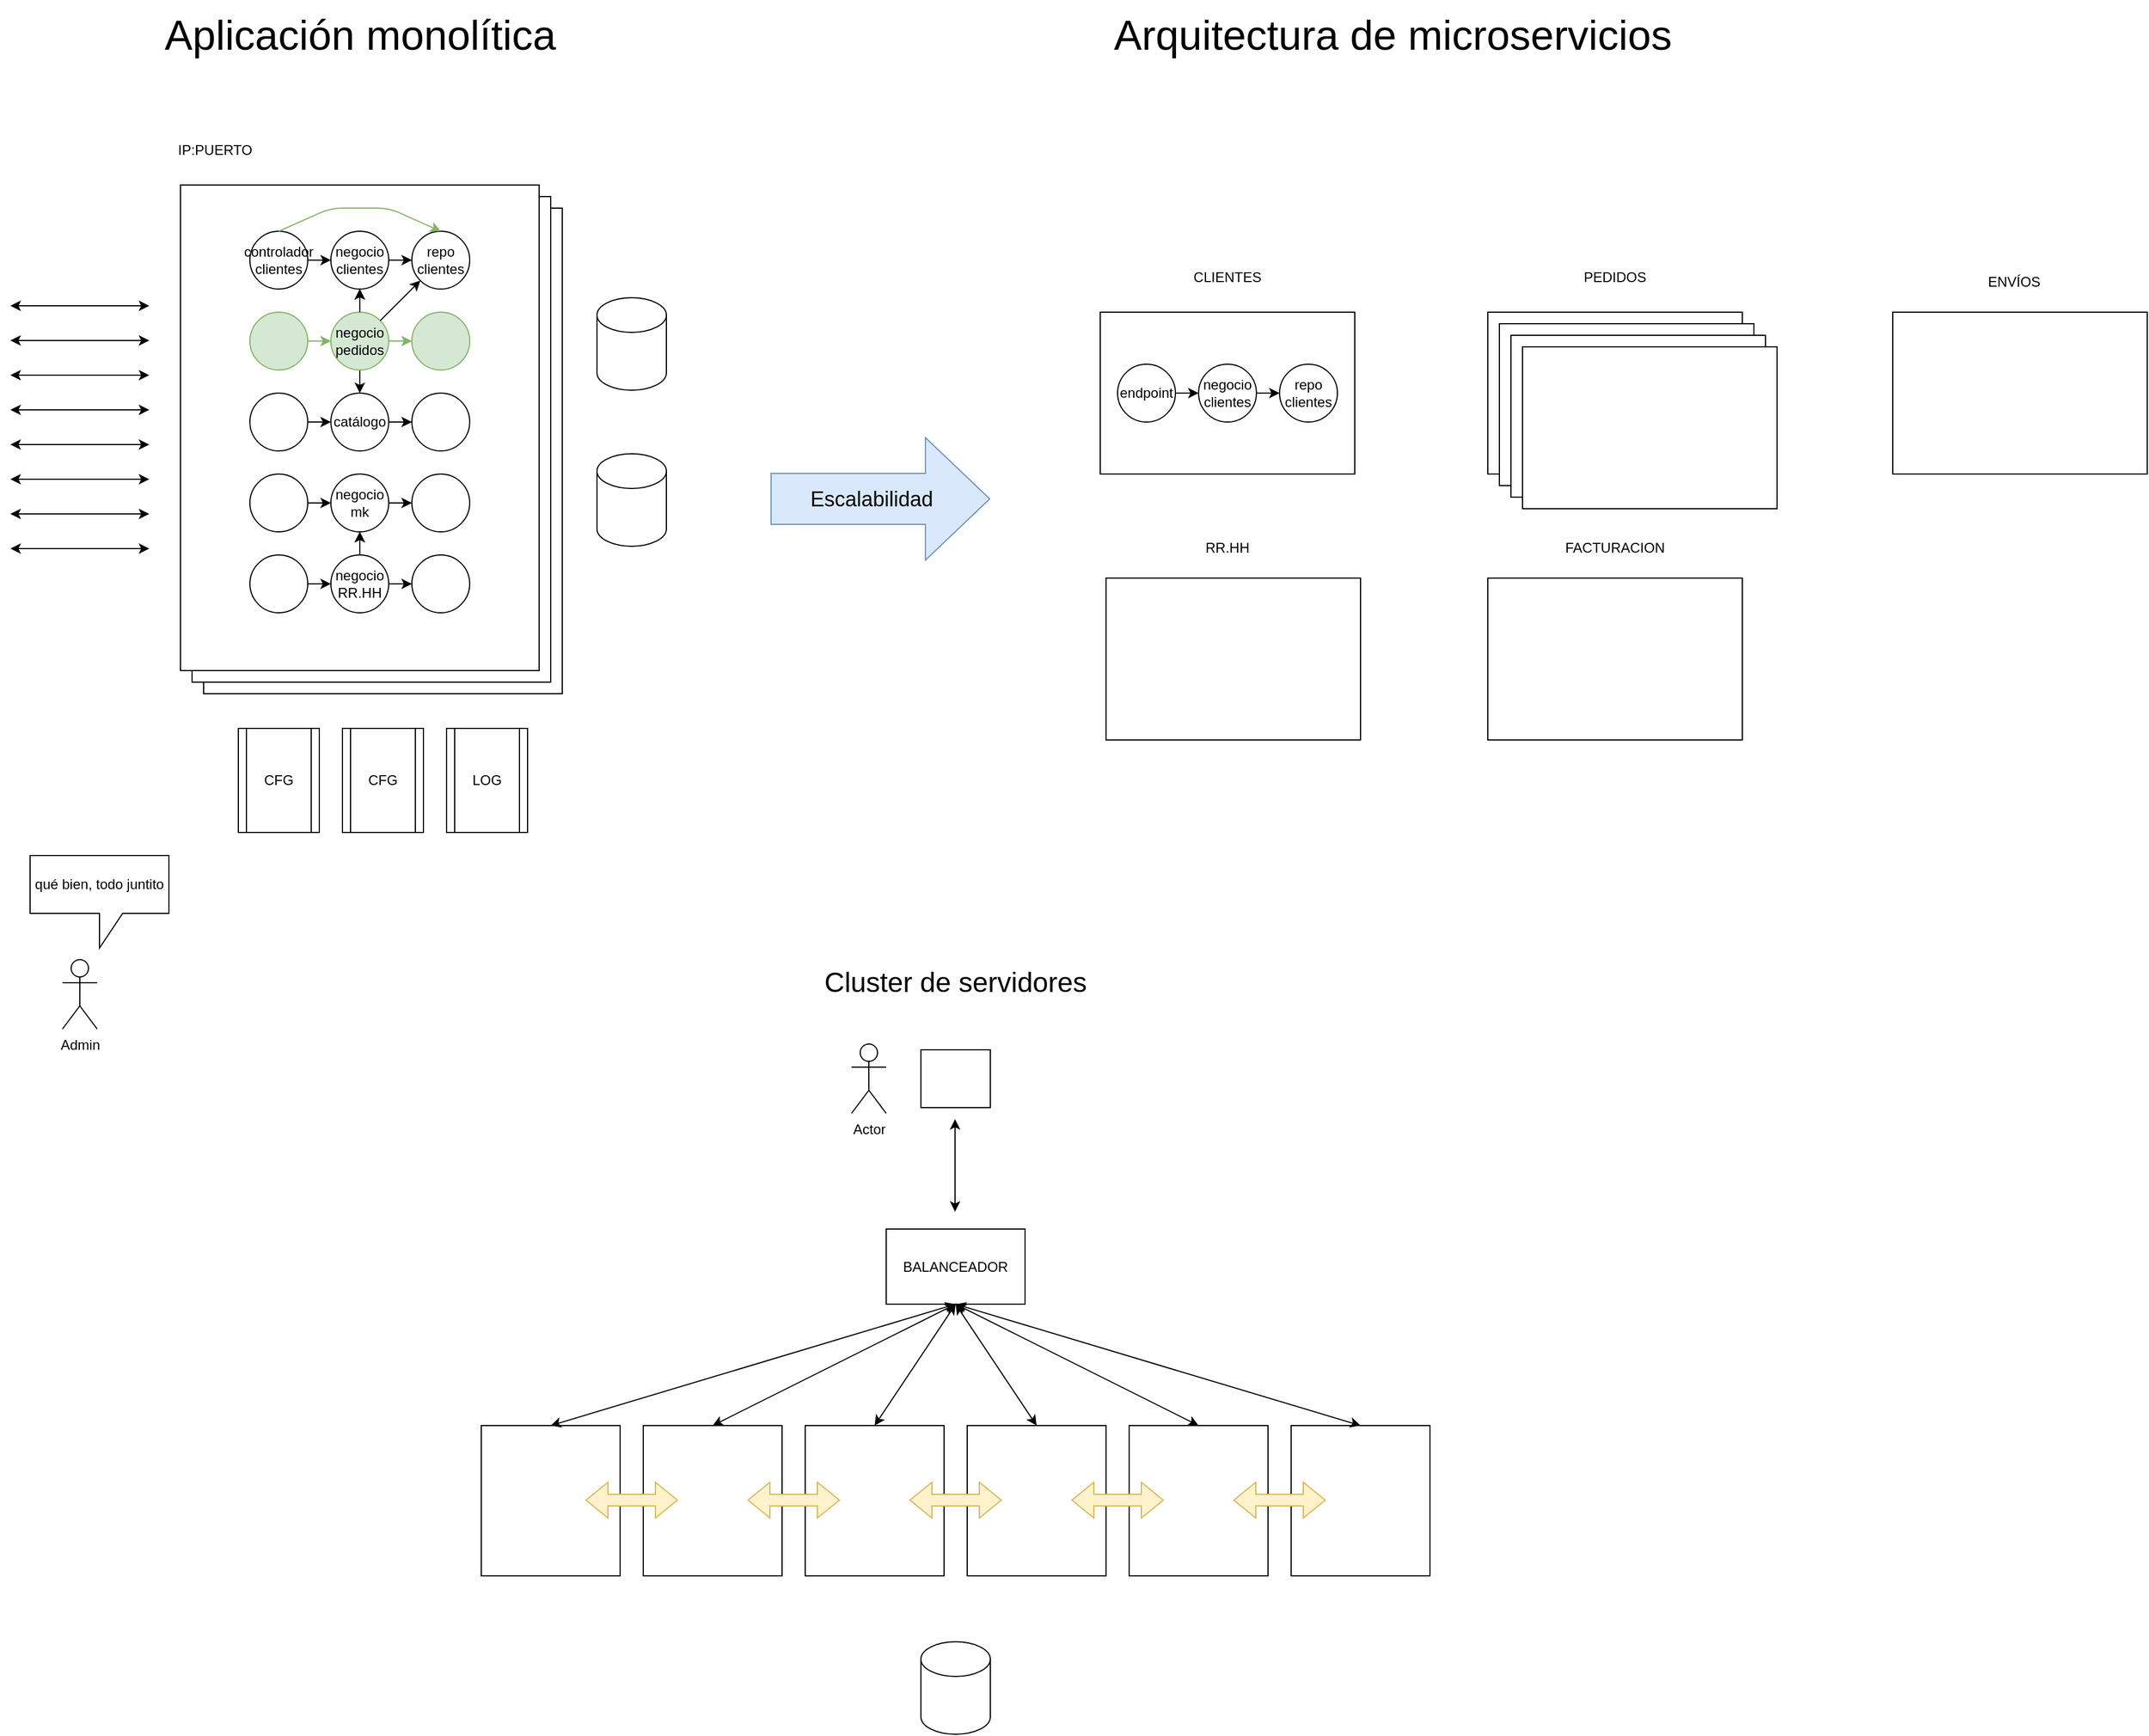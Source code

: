 <mxfile version="20.7.4" type="device" pages="20"><diagram id="1wwGQ3yA_bwKIZrROt-N" name="Página-1"><mxGraphModel dx="1036" dy="1441" grid="1" gridSize="10" guides="1" tooltips="1" connect="1" arrows="1" fold="1" page="1" pageScale="1" pageWidth="1169" pageHeight="827" math="0" shadow="0"><root><mxCell id="0"/><mxCell id="1" parent="0"/><mxCell id="QqhFmtoscKpMZYNN1KAr-1" value="" style="rounded=0;whiteSpace=wrap;html=1;" parent="1" vertex="1"><mxGeometry x="320" y="-530" width="310" height="420" as="geometry"/></mxCell><mxCell id="QqhFmtoscKpMZYNN1KAr-2" value="" style="rounded=0;whiteSpace=wrap;html=1;" parent="1" vertex="1"><mxGeometry x="310" y="-540" width="310" height="420" as="geometry"/></mxCell><mxCell id="QqhFmtoscKpMZYNN1KAr-3" value="" style="rounded=0;whiteSpace=wrap;html=1;" parent="1" vertex="1"><mxGeometry x="300" y="-550" width="310" height="420" as="geometry"/></mxCell><mxCell id="QqhFmtoscKpMZYNN1KAr-4" style="edgeStyle=orthogonalEdgeStyle;rounded=0;orthogonalLoop=1;jettySize=auto;html=1;exitX=1;exitY=0.5;exitDx=0;exitDy=0;entryX=0;entryY=0.5;entryDx=0;entryDy=0;" parent="1" source="QqhFmtoscKpMZYNN1KAr-5" target="QqhFmtoscKpMZYNN1KAr-7" edge="1"><mxGeometry relative="1" as="geometry"/></mxCell><mxCell id="QqhFmtoscKpMZYNN1KAr-5" value="controlador&lt;br&gt;clientes" style="ellipse;whiteSpace=wrap;html=1;aspect=fixed;" parent="1" vertex="1"><mxGeometry x="360" y="-510" width="50" height="50" as="geometry"/></mxCell><mxCell id="QqhFmtoscKpMZYNN1KAr-6" style="edgeStyle=orthogonalEdgeStyle;rounded=0;orthogonalLoop=1;jettySize=auto;html=1;entryX=0;entryY=0.5;entryDx=0;entryDy=0;" parent="1" source="QqhFmtoscKpMZYNN1KAr-7" target="QqhFmtoscKpMZYNN1KAr-8" edge="1"><mxGeometry relative="1" as="geometry"/></mxCell><mxCell id="QqhFmtoscKpMZYNN1KAr-7" value="negocio&lt;br&gt;clientes" style="ellipse;whiteSpace=wrap;html=1;aspect=fixed;" parent="1" vertex="1"><mxGeometry x="430" y="-510" width="50" height="50" as="geometry"/></mxCell><mxCell id="QqhFmtoscKpMZYNN1KAr-8" value="repo&lt;br&gt;clientes" style="ellipse;whiteSpace=wrap;html=1;aspect=fixed;" parent="1" vertex="1"><mxGeometry x="500" y="-510" width="50" height="50" as="geometry"/></mxCell><mxCell id="QqhFmtoscKpMZYNN1KAr-9" style="edgeStyle=orthogonalEdgeStyle;rounded=0;orthogonalLoop=1;jettySize=auto;html=1;exitX=1;exitY=0.5;exitDx=0;exitDy=0;entryX=0;entryY=0.5;entryDx=0;entryDy=0;fillColor=#d5e8d4;strokeColor=#82b366;" parent="1" source="QqhFmtoscKpMZYNN1KAr-10" target="QqhFmtoscKpMZYNN1KAr-14" edge="1"><mxGeometry relative="1" as="geometry"/></mxCell><mxCell id="QqhFmtoscKpMZYNN1KAr-10" value="" style="ellipse;whiteSpace=wrap;html=1;aspect=fixed;fillColor=#d5e8d4;strokeColor=#82b366;" parent="1" vertex="1"><mxGeometry x="360" y="-440" width="50" height="50" as="geometry"/></mxCell><mxCell id="QqhFmtoscKpMZYNN1KAr-11" style="edgeStyle=orthogonalEdgeStyle;rounded=0;orthogonalLoop=1;jettySize=auto;html=1;entryX=0;entryY=0.5;entryDx=0;entryDy=0;fillColor=#d5e8d4;strokeColor=#82b366;" parent="1" source="QqhFmtoscKpMZYNN1KAr-14" target="QqhFmtoscKpMZYNN1KAr-15" edge="1"><mxGeometry relative="1" as="geometry"/></mxCell><mxCell id="QqhFmtoscKpMZYNN1KAr-12" value="" style="edgeStyle=orthogonalEdgeStyle;rounded=1;orthogonalLoop=1;jettySize=auto;html=1;fontSize=12;strokeWidth=1;" parent="1" source="QqhFmtoscKpMZYNN1KAr-14" target="QqhFmtoscKpMZYNN1KAr-7" edge="1"><mxGeometry relative="1" as="geometry"/></mxCell><mxCell id="QqhFmtoscKpMZYNN1KAr-13" style="edgeStyle=orthogonalEdgeStyle;rounded=0;orthogonalLoop=1;jettySize=auto;html=1;" parent="1" source="QqhFmtoscKpMZYNN1KAr-14" target="QqhFmtoscKpMZYNN1KAr-19" edge="1"><mxGeometry relative="1" as="geometry"/></mxCell><mxCell id="QqhFmtoscKpMZYNN1KAr-96" value="" style="edgeStyle=orthogonalEdgeStyle;rounded=0;orthogonalLoop=1;jettySize=auto;html=1;" parent="1" source="QqhFmtoscKpMZYNN1KAr-14" target="QqhFmtoscKpMZYNN1KAr-7" edge="1"><mxGeometry relative="1" as="geometry"/></mxCell><mxCell id="QqhFmtoscKpMZYNN1KAr-14" value="negocio&lt;br&gt;pedidos" style="ellipse;whiteSpace=wrap;html=1;aspect=fixed;fillColor=#d5e8d4;strokeColor=#82b366;" parent="1" vertex="1"><mxGeometry x="430" y="-440" width="50" height="50" as="geometry"/></mxCell><mxCell id="QqhFmtoscKpMZYNN1KAr-15" value="" style="ellipse;whiteSpace=wrap;html=1;aspect=fixed;fillColor=#d5e8d4;strokeColor=#82b366;" parent="1" vertex="1"><mxGeometry x="500" y="-440" width="50" height="50" as="geometry"/></mxCell><mxCell id="QqhFmtoscKpMZYNN1KAr-16" style="edgeStyle=orthogonalEdgeStyle;rounded=0;orthogonalLoop=1;jettySize=auto;html=1;exitX=1;exitY=0.5;exitDx=0;exitDy=0;entryX=0;entryY=0.5;entryDx=0;entryDy=0;" parent="1" source="QqhFmtoscKpMZYNN1KAr-17" target="QqhFmtoscKpMZYNN1KAr-19" edge="1"><mxGeometry relative="1" as="geometry"/></mxCell><mxCell id="QqhFmtoscKpMZYNN1KAr-17" value="" style="ellipse;whiteSpace=wrap;html=1;aspect=fixed;" parent="1" vertex="1"><mxGeometry x="360" y="-370" width="50" height="50" as="geometry"/></mxCell><mxCell id="QqhFmtoscKpMZYNN1KAr-18" style="edgeStyle=orthogonalEdgeStyle;rounded=0;orthogonalLoop=1;jettySize=auto;html=1;entryX=0;entryY=0.5;entryDx=0;entryDy=0;" parent="1" source="QqhFmtoscKpMZYNN1KAr-19" target="QqhFmtoscKpMZYNN1KAr-20" edge="1"><mxGeometry relative="1" as="geometry"/></mxCell><mxCell id="QqhFmtoscKpMZYNN1KAr-19" value="catálogo" style="ellipse;whiteSpace=wrap;html=1;aspect=fixed;" parent="1" vertex="1"><mxGeometry x="430" y="-370" width="50" height="50" as="geometry"/></mxCell><mxCell id="QqhFmtoscKpMZYNN1KAr-20" value="" style="ellipse;whiteSpace=wrap;html=1;aspect=fixed;" parent="1" vertex="1"><mxGeometry x="500" y="-370" width="50" height="50" as="geometry"/></mxCell><mxCell id="QqhFmtoscKpMZYNN1KAr-21" style="edgeStyle=orthogonalEdgeStyle;rounded=0;orthogonalLoop=1;jettySize=auto;html=1;exitX=1;exitY=0.5;exitDx=0;exitDy=0;entryX=0;entryY=0.5;entryDx=0;entryDy=0;" parent="1" source="QqhFmtoscKpMZYNN1KAr-22" target="QqhFmtoscKpMZYNN1KAr-24" edge="1"><mxGeometry relative="1" as="geometry"/></mxCell><mxCell id="QqhFmtoscKpMZYNN1KAr-22" value="" style="ellipse;whiteSpace=wrap;html=1;aspect=fixed;" parent="1" vertex="1"><mxGeometry x="360" y="-300" width="50" height="50" as="geometry"/></mxCell><mxCell id="QqhFmtoscKpMZYNN1KAr-23" style="edgeStyle=orthogonalEdgeStyle;rounded=0;orthogonalLoop=1;jettySize=auto;html=1;entryX=0;entryY=0.5;entryDx=0;entryDy=0;" parent="1" source="QqhFmtoscKpMZYNN1KAr-24" target="QqhFmtoscKpMZYNN1KAr-25" edge="1"><mxGeometry relative="1" as="geometry"/></mxCell><mxCell id="QqhFmtoscKpMZYNN1KAr-24" value="negocio&lt;br&gt;mk" style="ellipse;whiteSpace=wrap;html=1;aspect=fixed;" parent="1" vertex="1"><mxGeometry x="430" y="-300" width="50" height="50" as="geometry"/></mxCell><mxCell id="QqhFmtoscKpMZYNN1KAr-25" value="" style="ellipse;whiteSpace=wrap;html=1;aspect=fixed;" parent="1" vertex="1"><mxGeometry x="500" y="-300" width="50" height="50" as="geometry"/></mxCell><mxCell id="QqhFmtoscKpMZYNN1KAr-26" style="edgeStyle=orthogonalEdgeStyle;rounded=0;orthogonalLoop=1;jettySize=auto;html=1;exitX=1;exitY=0.5;exitDx=0;exitDy=0;entryX=0;entryY=0.5;entryDx=0;entryDy=0;" parent="1" source="QqhFmtoscKpMZYNN1KAr-27" target="QqhFmtoscKpMZYNN1KAr-30" edge="1"><mxGeometry relative="1" as="geometry"/></mxCell><mxCell id="QqhFmtoscKpMZYNN1KAr-27" value="" style="ellipse;whiteSpace=wrap;html=1;aspect=fixed;" parent="1" vertex="1"><mxGeometry x="360" y="-230" width="50" height="50" as="geometry"/></mxCell><mxCell id="QqhFmtoscKpMZYNN1KAr-28" style="edgeStyle=orthogonalEdgeStyle;rounded=0;orthogonalLoop=1;jettySize=auto;html=1;entryX=0;entryY=0.5;entryDx=0;entryDy=0;" parent="1" source="QqhFmtoscKpMZYNN1KAr-30" target="QqhFmtoscKpMZYNN1KAr-31" edge="1"><mxGeometry relative="1" as="geometry"/></mxCell><mxCell id="QqhFmtoscKpMZYNN1KAr-29" value="" style="edgeStyle=orthogonalEdgeStyle;rounded=1;orthogonalLoop=1;jettySize=auto;html=1;" parent="1" source="QqhFmtoscKpMZYNN1KAr-30" target="QqhFmtoscKpMZYNN1KAr-24" edge="1"><mxGeometry relative="1" as="geometry"/></mxCell><mxCell id="QqhFmtoscKpMZYNN1KAr-30" value="negocio&lt;br&gt;RR.HH" style="ellipse;whiteSpace=wrap;html=1;aspect=fixed;" parent="1" vertex="1"><mxGeometry x="430" y="-230" width="50" height="50" as="geometry"/></mxCell><mxCell id="QqhFmtoscKpMZYNN1KAr-31" value="" style="ellipse;whiteSpace=wrap;html=1;aspect=fixed;" parent="1" vertex="1"><mxGeometry x="500" y="-230" width="50" height="50" as="geometry"/></mxCell><mxCell id="QqhFmtoscKpMZYNN1KAr-32" value="" style="endArrow=classic;startArrow=classic;html=1;" parent="1" edge="1"><mxGeometry width="50" height="50" relative="1" as="geometry"><mxPoint x="153" y="-445.5" as="sourcePoint"/><mxPoint x="273" y="-445.5" as="targetPoint"/></mxGeometry></mxCell><mxCell id="QqhFmtoscKpMZYNN1KAr-33" value="IP:PUERTO" style="text;html=1;strokeColor=none;fillColor=none;align=center;verticalAlign=middle;whiteSpace=wrap;rounded=0;" parent="1" vertex="1"><mxGeometry x="310" y="-590" width="40" height="20" as="geometry"/></mxCell><mxCell id="QqhFmtoscKpMZYNN1KAr-34" value="" style="endArrow=classic;html=1;exitX=0.5;exitY=0;exitDx=0;exitDy=0;" parent="1" source="QqhFmtoscKpMZYNN1KAr-30" target="QqhFmtoscKpMZYNN1KAr-24" edge="1"><mxGeometry width="50" height="50" relative="1" as="geometry"><mxPoint x="950" y="-130" as="sourcePoint"/><mxPoint x="1000" y="-180" as="targetPoint"/></mxGeometry></mxCell><mxCell id="QqhFmtoscKpMZYNN1KAr-35" value="" style="endArrow=classic;html=1;exitX=0.5;exitY=0;exitDx=0;exitDy=0;entryX=0.5;entryY=1;entryDx=0;entryDy=0;" parent="1" source="QqhFmtoscKpMZYNN1KAr-14" target="QqhFmtoscKpMZYNN1KAr-7" edge="1"><mxGeometry width="50" height="50" relative="1" as="geometry"><mxPoint x="950" y="-480" as="sourcePoint"/><mxPoint x="1000" y="-530" as="targetPoint"/></mxGeometry></mxCell><mxCell id="QqhFmtoscKpMZYNN1KAr-36" value="" style="endArrow=classic;html=1;exitX=1;exitY=0;exitDx=0;exitDy=0;entryX=0;entryY=1;entryDx=0;entryDy=0;" parent="1" source="QqhFmtoscKpMZYNN1KAr-14" target="QqhFmtoscKpMZYNN1KAr-8" edge="1"><mxGeometry width="50" height="50" relative="1" as="geometry"><mxPoint x="860" y="-440" as="sourcePoint"/><mxPoint x="910" y="-490" as="targetPoint"/></mxGeometry></mxCell><mxCell id="QqhFmtoscKpMZYNN1KAr-37" value="&lt;font style=&quot;font-size: 36px&quot;&gt;Aplicación monolítica&lt;/font&gt;" style="text;html=1;strokeColor=none;fillColor=none;align=center;verticalAlign=middle;whiteSpace=wrap;rounded=0;" parent="1" vertex="1"><mxGeometry x="267.5" y="-690" width="375" height="20" as="geometry"/></mxCell><mxCell id="QqhFmtoscKpMZYNN1KAr-38" value="" style="endArrow=classic;html=1;strokeWidth=1;exitX=0.5;exitY=0;exitDx=0;exitDy=0;entryX=0.5;entryY=0;entryDx=0;entryDy=0;fillColor=#d5e8d4;strokeColor=#82b366;" parent="1" source="QqhFmtoscKpMZYNN1KAr-5" target="QqhFmtoscKpMZYNN1KAr-8" edge="1"><mxGeometry width="50" height="50" relative="1" as="geometry"><mxPoint x="750" y="-360" as="sourcePoint"/><mxPoint x="800" y="-410" as="targetPoint"/><Array as="points"><mxPoint x="430" y="-530"/><mxPoint x="480" y="-530"/></Array></mxGeometry></mxCell><mxCell id="QqhFmtoscKpMZYNN1KAr-39" value="" style="endArrow=classic;startArrow=classic;html=1;" parent="1" edge="1"><mxGeometry width="50" height="50" relative="1" as="geometry"><mxPoint x="153" y="-415.5" as="sourcePoint"/><mxPoint x="273" y="-415.5" as="targetPoint"/></mxGeometry></mxCell><mxCell id="QqhFmtoscKpMZYNN1KAr-40" value="" style="endArrow=classic;startArrow=classic;html=1;" parent="1" edge="1"><mxGeometry width="50" height="50" relative="1" as="geometry"><mxPoint x="153" y="-385.5" as="sourcePoint"/><mxPoint x="273" y="-385.5" as="targetPoint"/></mxGeometry></mxCell><mxCell id="QqhFmtoscKpMZYNN1KAr-41" value="" style="endArrow=classic;startArrow=classic;html=1;" parent="1" edge="1"><mxGeometry width="50" height="50" relative="1" as="geometry"><mxPoint x="153" y="-355.5" as="sourcePoint"/><mxPoint x="273" y="-355.5" as="targetPoint"/></mxGeometry></mxCell><mxCell id="QqhFmtoscKpMZYNN1KAr-42" value="" style="shape=cylinder3;whiteSpace=wrap;html=1;boundedLbl=1;backgroundOutline=1;size=15;fillColor=none;" parent="1" vertex="1"><mxGeometry x="660" y="-452.5" width="60" height="80" as="geometry"/></mxCell><mxCell id="QqhFmtoscKpMZYNN1KAr-43" value="CFG&lt;span style=&quot;color: rgba(0 , 0 , 0 , 0) ; font-family: monospace ; font-size: 0px&quot;&gt;%3CmxGraphModel%3E%3Croot%3E%3CmxCell%20id%3D%220%22%2F%3E%3CmxCell%20id%3D%221%22%20parent%3D%220%22%2F%3E%3CmxCell%20id%3D%222%22%20value%3D%22%22%20style%3D%22rounded%3D0%3BwhiteSpace%3Dwrap%3Bhtml%3D1%3B%22%20vertex%3D%221%22%20parent%3D%221%22%3E%3CmxGeometry%20x%3D%22160%22%20y%3D%22-560%22%20width%3D%22300%22%20height%3D%22170%22%20as%3D%22geometry%22%2F%3E%3C%2FmxCell%3E%3CmxCell%20id%3D%223%22%20value%3D%22%22%20style%3D%22rounded%3D0%3BwhiteSpace%3Dwrap%3Bhtml%3D1%3B%22%20vertex%3D%221%22%20parent%3D%221%22%3E%3CmxGeometry%20x%3D%22160%22%20y%3D%22-248%22%20width%3D%22300%22%20height%3D%22174%22%20as%3D%22geometry%22%2F%3E%3C%2FmxCell%3E%3CmxCell%20id%3D%224%22%20style%3D%22edgeStyle%3DorthogonalEdgeStyle%3Brounded%3D0%3BorthogonalLoop%3D1%3BjettySize%3Dauto%3Bhtml%3D1%3BexitX%3D1%3BexitY%3D0.5%3BexitDx%3D0%3BexitDy%3D0%3BentryX%3D0%3BentryY%3D0.5%3BentryDx%3D0%3BentryDy%3D0%3B%22%20edge%3D%221%22%20source%3D%225%22%20target%3D%227%22%20parent%3D%221%22%3E%3CmxGeometry%20relative%3D%221%22%20as%3D%22geometry%22%2F%3E%3C%2FmxCell%3E%3CmxCell%20id%3D%225%22%20value%3D%22enpoint%26lt%3Bbr%26gt%3Bclientes%22%20style%3D%22ellipse%3BwhiteSpace%3Dwrap%3Bhtml%3D1%3Baspect%3Dfixed%3B%22%20vertex%3D%221%22%20parent%3D%221%22%3E%3CmxGeometry%20x%3D%22225%22%20y%3D%22-505%22%20width%3D%2250%22%20height%3D%2250%22%20as%3D%22geometry%22%2F%3E%3C%2FmxCell%3E%3CmxCell%20id%3D%226%22%20style%3D%22edgeStyle%3DorthogonalEdgeStyle%3Brounded%3D0%3BorthogonalLoop%3D1%3BjettySize%3Dauto%3Bhtml%3D1%3BentryX%3D0%3BentryY%3D0.5%3BentryDx%3D0%3BentryDy%3D0%3B%22%20edge%3D%221%22%20source%3D%227%22%20target%3D%228%22%20parent%3D%221%22%3E%3CmxGeometry%20relative%3D%221%22%20as%3D%22geometry%22%2F%3E%3C%2FmxCell%3E%3CmxCell%20id%3D%227%22%20value%3D%22negocio%26lt%3Bbr%26gt%3Bclientes%22%20style%3D%22ellipse%3BwhiteSpace%3Dwrap%3Bhtml%3D1%3Baspect%3Dfixed%3B%22%20vertex%3D%221%22%20parent%3D%221%22%3E%3CmxGeometry%20x%3D%22295%22%20y%3D%22-505%22%20width%3D%2250%22%20height%3D%2250%22%20as%3D%22geometry%22%2F%3E%3C%2FmxCell%3E%3CmxCell%20id%3D%228%22%20value%3D%22repo%26lt%3Bbr%26gt%3Bclientes%22%20style%3D%22ellipse%3BwhiteSpace%3Dwrap%3Bhtml%3D1%3Baspect%3Dfixed%3B%22%20vertex%3D%221%22%20parent%3D%221%22%3E%3CmxGeometry%20x%3D%22365%22%20y%3D%22-505%22%20width%3D%2250%22%20height%3D%2250%22%20as%3D%22geometry%22%2F%3E%3C%2FmxCell%3E%3CmxCell%20id%3D%229%22%20value%3D%22CLIENTES%22%20style%3D%22text%3Bhtml%3D1%3BstrokeColor%3Dnone%3BfillColor%3Dnone%3Balign%3Dcenter%3BverticalAlign%3Dmiddle%3BwhiteSpace%3Dwrap%3Brounded%3D0%3B%22%20vertex%3D%221%22%20parent%3D%221%22%3E%3CmxGeometry%20x%3D%22415%22%20y%3D%22-580%22%20width%3D%2240%22%20height%3D%2220%22%20as%3D%22geometry%22%2F%3E%3C%2FmxCell%3E%3CmxCell%20id%3D%2210%22%20value%3D%22PEDIDOS%22%20style%3D%22text%3Bhtml%3D1%3BstrokeColor%3Dnone%3BfillColor%3Dnone%3Balign%3Dcenter%3BverticalAlign%3Dmiddle%3BwhiteSpace%3Dwrap%3Brounded%3D0%3B%22%20vertex%3D%221%22%20parent%3D%221%22%3E%3CmxGeometry%20x%3D%22415%22%20y%3D%22-270%22%20width%3D%2240%22%20height%3D%2220%22%20as%3D%22geometry%22%2F%3E%3C%2FmxCell%3E%3CmxCell%20id%3D%2211%22%20value%3D%22FACTURACION%22%20style%3D%22text%3Bhtml%3D1%3BstrokeColor%3Dnone%3BfillColor%3Dnone%3Balign%3Dcenter%3BverticalAlign%3Dmiddle%3BwhiteSpace%3Dwrap%3Brounded%3D0%3B%22%20vertex%3D%221%22%20parent%3D%221%22%3E%3CmxGeometry%20x%3D%22979%22%20y%3D%22-300%22%20width%3D%2240%22%20height%3D%2220%22%20as%3D%22geometry%22%2F%3E%3C%2FmxCell%3E%3CmxCell%20id%3D%2212%22%20value%3D%22%22%20style%3D%22rounded%3D0%3BwhiteSpace%3Dwrap%3Bhtml%3D1%3B%22%20vertex%3D%221%22%20parent%3D%221%22%3E%3CmxGeometry%20x%3D%22740%22%20y%3D%22-274%22%20width%3D%22300%22%20height%3D%22174%22%20as%3D%22geometry%22%2F%3E%3C%2FmxCell%3E%3CmxCell%20id%3D%2213%22%20value%3D%22REST%22%20style%3D%22rounded%3D0%3BwhiteSpace%3Dwrap%3Bhtml%3D1%3B%22%20vertex%3D%221%22%20parent%3D%221%22%3E%3CmxGeometry%20x%3D%22120%22%20y%3D%22-497%22%20width%3D%2280%22%20height%3D%2240%22%20as%3D%22geometry%22%2F%3E%3C%2FmxCell%3E%3CmxCell%20id%3D%2214%22%20value%3D%22REST%22%20style%3D%22rounded%3D0%3BwhiteSpace%3Dwrap%3Bhtml%3D1%3B%22%20vertex%3D%221%22%20parent%3D%221%22%3E%3CmxGeometry%20x%3D%22120%22%20y%3D%22-181%22%20width%3D%2280%22%20height%3D%2240%22%20as%3D%22geometry%22%2F%3E%3C%2FmxCell%3E%3CmxCell%20id%3D%2215%22%20style%3D%22edgeStyle%3DorthogonalEdgeStyle%3Brounded%3D0%3BorthogonalLoop%3D1%3BjettySize%3Dauto%3Bhtml%3D1%3BexitX%3D1%3BexitY%3D0.5%3BexitDx%3D0%3BexitDy%3D0%3BentryX%3D0%3BentryY%3D0.5%3BentryDx%3D0%3BentryDy%3D0%3B%22%20edge%3D%221%22%20source%3D%2216%22%20target%3D%2218%22%20parent%3D%221%22%3E%3CmxGeometry%20relative%3D%221%22%20as%3D%22geometry%22%2F%3E%3C%2FmxCell%3E%3CmxCell%20id%3D%2216%22%20value%3D%22endpoint%26lt%3Bbr%26gt%3Bpedidos%22%20style%3D%22ellipse%3BwhiteSpace%3Dwrap%3Bhtml%3D1%3Baspect%3Dfixed%3B%22%20vertex%3D%221%22%20parent%3D%221%22%3E%3CmxGeometry%20x%3D%22225%22%20y%3D%22-186%22%20width%3D%2250%22%20height%3D%2250%22%20as%3D%22geometry%22%2F%3E%3C%2FmxCell%3E%3CmxCell%20id%3D%2217%22%20style%3D%22edgeStyle%3DorthogonalEdgeStyle%3Brounded%3D0%3BorthogonalLoop%3D1%3BjettySize%3Dauto%3Bhtml%3D1%3BentryX%3D0%3BentryY%3D0.5%3BentryDx%3D0%3BentryDy%3D0%3B%22%20edge%3D%221%22%20source%3D%2218%22%20target%3D%2219%22%20parent%3D%221%22%3E%3CmxGeometry%20relative%3D%221%22%20as%3D%22geometry%22%2F%3E%3C%2FmxCell%3E%3CmxCell%20id%3D%2218%22%20value%3D%22negocio%26lt%3Bbr%26gt%3Bpedidos%22%20style%3D%22ellipse%3BwhiteSpace%3Dwrap%3Bhtml%3D1%3Baspect%3Dfixed%3B%22%20vertex%3D%221%22%20parent%3D%221%22%3E%3CmxGeometry%20x%3D%22295%22%20y%3D%22-186%22%20width%3D%2250%22%20height%3D%2250%22%20as%3D%22geometry%22%2F%3E%3C%2FmxCell%3E%3CmxCell%20id%3D%2219%22%20value%3D%22repo%26lt%3Bbr%26gt%3Bpedidos%22%20style%3D%22ellipse%3BwhiteSpace%3Dwrap%3Bhtml%3D1%3Baspect%3Dfixed%3B%22%20vertex%3D%221%22%20parent%3D%221%22%3E%3CmxGeometry%20x%3D%22365%22%20y%3D%22-186%22%20width%3D%2250%22%20height%3D%2250%22%20as%3D%22geometry%22%2F%3E%3C%2FmxCell%3E%3CmxCell%20id%3D%2220%22%20value%3D%22Clientes%22%20style%3D%22shape%3Dcylinder3%3BwhiteSpace%3Dwrap%3Bhtml%3D1%3BboundedLbl%3D1%3BbackgroundOutline%3D1%3Bsize%3D15%3B%22%20vertex%3D%221%22%20parent%3D%221%22%3E%3CmxGeometry%20x%3D%22520%22%20y%3D%22-520%22%20width%3D%2260%22%20height%3D%2280%22%20as%3D%22geometry%22%2F%3E%3C%2FmxCell%3E%3CmxCell%20id%3D%2221%22%20value%3D%22%22%20style%3D%22endArrow%3Dclassic%3BstartArrow%3Dclassic%3Bhtml%3D1%3BexitX%3D1%3BexitY%3D0.5%3BexitDx%3D0%3BexitDy%3D0%3BentryX%3D0%3BentryY%3D0.5%3BentryDx%3D0%3BentryDy%3D0%3BentryPerimeter%3D0%3B%22%20edge%3D%221%22%20source%3D%228%22%20target%3D%2220%22%20parent%3D%221%22%3E%3CmxGeometry%20width%3D%2250%22%20height%3D%2250%22%20relative%3D%221%22%20as%3D%22geometry%22%3E%3CmxPoint%20x%3D%22520%22%20y%3D%22-280%22%20as%3D%22sourcePoint%22%2F%3E%3CmxPoint%20x%3D%22570%22%20y%3D%22-330%22%20as%3D%22targetPoint%22%2F%3E%3C%2FmxGeometry%3E%3C%2FmxCell%3E%3CmxCell%20id%3D%2222%22%20value%3D%22Pedidos%26lt%3Bbr%26gt%3B(cli)%22%20style%3D%22shape%3Dcylinder3%3BwhiteSpace%3Dwrap%3Bhtml%3D1%3BboundedLbl%3D1%3BbackgroundOutline%3D1%3Bsize%3D15%3B%22%20vertex%3D%221%22%20parent%3D%221%22%3E%3CmxGeometry%20x%3D%22520%22%20y%3D%22-201%22%20width%3D%2260%22%20height%3D%2280%22%20as%3D%22geometry%22%2F%3E%3C%2FmxCell%3E%3CmxCell%20id%3D%2223%22%20value%3D%22%22%20style%3D%22endArrow%3Dclassic%3BstartArrow%3Dclassic%3Bhtml%3D1%3BexitX%3D1%3BexitY%3D0.5%3BexitDx%3D0%3BexitDy%3D0%3BentryX%3D0%3BentryY%3D0.5%3BentryDx%3D0%3BentryDy%3D0%3BentryPerimeter%3D0%3B%22%20edge%3D%221%22%20source%3D%2219%22%20target%3D%2222%22%20parent%3D%221%22%3E%3CmxGeometry%20width%3D%2250%22%20height%3D%2250%22%20relative%3D%221%22%20as%3D%22geometry%22%3E%3CmxPoint%20x%3D%22550%22%20y%3D%22-274%22%20as%3D%22sourcePoint%22%2F%3E%3CmxPoint%20x%3D%22600%22%20y%3D%22-324%22%20as%3D%22targetPoint%22%2F%3E%3C%2FmxGeometry%3E%3C%2FmxCell%3E%3CmxCell%20id%3D%2224%22%20value%3D%22IP%3APUERTO%22%20style%3D%22text%3Bhtml%3D1%3BstrokeColor%3Dnone%3BfillColor%3Dnone%3Balign%3Dcenter%3BverticalAlign%3Dmiddle%3BwhiteSpace%3Dwrap%3Brounded%3D0%3B%22%20vertex%3D%221%22%20parent%3D%221%22%3E%3CmxGeometry%20x%3D%22170%22%20y%3D%22-590%22%20width%3D%2240%22%20height%3D%2220%22%20as%3D%22geometry%22%2F%3E%3C%2FmxCell%3E%3CmxCell%20id%3D%2225%22%20value%3D%22IP%3APUERTO%22%20style%3D%22text%3Bhtml%3D1%3BstrokeColor%3Dnone%3BfillColor%3Dnone%3Balign%3Dcenter%3BverticalAlign%3Dmiddle%3BwhiteSpace%3Dwrap%3Brounded%3D0%3B%22%20vertex%3D%221%22%20parent%3D%221%22%3E%3CmxGeometry%20x%3D%22170%22%20y%3D%22-274%22%20width%3D%2240%22%20height%3D%2220%22%20as%3D%22geometry%22%2F%3E%3C%2FmxCell%3E%3CmxCell%20id%3D%2226%22%20value%3D%22REST%22%20style%3D%22rounded%3D0%3BwhiteSpace%3Dwrap%3Bhtml%3D1%3B%22%20vertex%3D%221%22%20parent%3D%221%22%3E%3CmxGeometry%20x%3D%22690%22%20y%3D%22-207%22%20width%3D%2280%22%20height%3D%2240%22%20as%3D%22geometry%22%2F%3E%3C%2FmxCell%3E%3CmxCell%20id%3D%2227%22%20style%3D%22edgeStyle%3DorthogonalEdgeStyle%3Brounded%3D0%3BorthogonalLoop%3D1%3BjettySize%3Dauto%3Bhtml%3D1%3BexitX%3D1%3BexitY%3D0.5%3BexitDx%3D0%3BexitDy%3D0%3BentryX%3D0%3BentryY%3D0.5%3BentryDx%3D0%3BentryDy%3D0%3B%22%20edge%3D%221%22%20source%3D%2228%22%20target%3D%2230%22%20parent%3D%221%22%3E%3CmxGeometry%20relative%3D%221%22%20as%3D%22geometry%22%2F%3E%3C%2FmxCell%3E%3CmxCell%20id%3D%2228%22%20value%3D%22endpoint%26lt%3Bbr%26gt%3Bpedidos%22%20style%3D%22ellipse%3BwhiteSpace%3Dwrap%3Bhtml%3D1%3Baspect%3Dfixed%3B%22%20vertex%3D%221%22%20parent%3D%221%22%3E%3CmxGeometry%20x%3D%22795%22%20y%3D%22-212%22%20width%3D%2250%22%20height%3D%2250%22%20as%3D%22geometry%22%2F%3E%3C%2FmxCell%3E%3CmxCell%20id%3D%2229%22%20style%3D%22edgeStyle%3DorthogonalEdgeStyle%3Brounded%3D0%3BorthogonalLoop%3D1%3BjettySize%3Dauto%3Bhtml%3D1%3BentryX%3D0%3BentryY%3D0.5%3BentryDx%3D0%3BentryDy%3D0%3B%22%20edge%3D%221%22%20source%3D%2230%22%20target%3D%2231%22%20parent%3D%221%22%3E%3CmxGeometry%20relative%3D%221%22%20as%3D%22geometry%22%2F%3E%3C%2FmxCell%3E%3CmxCell%20id%3D%2230%22%20value%3D%22negocio%26lt%3Bbr%26gt%3Bfacturas%22%20style%3D%22ellipse%3BwhiteSpace%3Dwrap%3Bhtml%3D1%3Baspect%3Dfixed%3B%22%20vertex%3D%221%22%20parent%3D%221%22%3E%3CmxGeometry%20x%3D%22865%22%20y%3D%22-212%22%20width%3D%2250%22%20height%3D%2250%22%20as%3D%22geometry%22%2F%3E%3C%2FmxCell%3E%3CmxCell%20id%3D%2231%22%20value%3D%22repo%26lt%3Bbr%26gt%3Bpedidos%22%20style%3D%22ellipse%3BwhiteSpace%3Dwrap%3Bhtml%3D1%3Baspect%3Dfixed%3B%22%20vertex%3D%221%22%20parent%3D%221%22%3E%3CmxGeometry%20x%3D%22935%22%20y%3D%22-212%22%20width%3D%2250%22%20height%3D%2250%22%20as%3D%22geometry%22%2F%3E%3C%2FmxCell%3E%3CmxCell%20id%3D%2232%22%20value%3D%22Facturas%26lt%3Bbr%26gt%3B(cli)%22%20style%3D%22shape%3Dcylinder3%3BwhiteSpace%3Dwrap%3Bhtml%3D1%3BboundedLbl%3D1%3BbackgroundOutline%3D1%3Bsize%3D15%3B%22%20vertex%3D%221%22%20parent%3D%221%22%3E%3CmxGeometry%20x%3D%221090%22%20y%3D%22-227%22%20width%3D%2260%22%20height%3D%2280%22%20as%3D%22geometry%22%2F%3E%3C%2FmxCell%3E%3CmxCell%20id%3D%2233%22%20value%3D%22%22%20style%3D%22endArrow%3Dclassic%3BstartArrow%3Dclassic%3Bhtml%3D1%3BexitX%3D1%3BexitY%3D0.5%3BexitDx%3D0%3BexitDy%3D0%3BentryX%3D0%3BentryY%3D0.5%3BentryDx%3D0%3BentryDy%3D0%3BentryPerimeter%3D0%3B%22%20edge%3D%221%22%20source%3D%2231%22%20target%3D%2232%22%20parent%3D%221%22%3E%3CmxGeometry%20width%3D%2250%22%20height%3D%2250%22%20relative%3D%221%22%20as%3D%22geometry%22%3E%3CmxPoint%20x%3D%221120%22%20y%3D%22-300%22%20as%3D%22sourcePoint%22%2F%3E%3CmxPoint%20x%3D%221170%22%20y%3D%22-350%22%20as%3D%22targetPoint%22%2F%3E%3C%2FmxGeometry%3E%3C%2FmxCell%3E%3CmxCell%20id%3D%2234%22%20value%3D%22%22%20style%3D%22rounded%3D0%3BwhiteSpace%3Dwrap%3Bhtml%3D1%3B%22%20vertex%3D%221%22%20parent%3D%221%22%3E%3CmxGeometry%20x%3D%22745%22%20y%3D%22-560%22%20width%3D%22285%22%20height%3D%22170%22%20as%3D%22geometry%22%2F%3E%3C%2FmxCell%3E%3CmxCell%20id%3D%2235%22%20value%3D%22SERVICIO%20DE%20CONFIGURACIONES%20CENTRALIZADAS%22%20style%3D%22text%3Bhtml%3D1%3BstrokeColor%3Dnone%3BfillColor%3Dnone%3Balign%3Dcenter%3BverticalAlign%3Dmiddle%3BwhiteSpace%3Dwrap%3Brounded%3D0%3B%22%20vertex%3D%221%22%20parent%3D%221%22%3E%3CmxGeometry%20x%3D%22732%22%20y%3D%22-610%22%20width%3D%22308%22%20height%3D%2220%22%20as%3D%22geometry%22%2F%3E%3C%2FmxCell%3E%3CmxCell%20id%3D%2236%22%20value%3D%22REST%22%20style%3D%22rounded%3D0%3BwhiteSpace%3Dwrap%3Bhtml%3D1%3B%22%20vertex%3D%221%22%20parent%3D%221%22%3E%3CmxGeometry%20x%3D%22710%22%20y%3D%22-495%22%20width%3D%2280%22%20height%3D%2240%22%20as%3D%22geometry%22%2F%3E%3C%2FmxCell%3E%3CmxCell%20id%3D%2237%22%20value%3D%22%22%20style%3D%22endArrow%3Dclassic%3Bhtml%3D1%3BexitX%3D1.001%3BexitY%3D0.193%3BexitDx%3D0%3BexitDy%3D0%3BexitPerimeter%3D0%3BentryX%3D0.25%3BentryY%3D0%3BentryDx%3D0%3BentryDy%3D0%3BfillColor%3D%23d5e8d4%3BstrokeColor%3D%2382b366%3B%22%20edge%3D%221%22%20source%3D%222%22%20target%3D%2236%22%20parent%3D%221%22%3E%3CmxGeometry%20width%3D%2250%22%20height%3D%2250%22%20relative%3D%221%22%20as%3D%22geometry%22%3E%3CmxPoint%20x%3D%22510%22%20y%3D%22-540%22%20as%3D%22sourcePoint%22%2F%3E%3CmxPoint%20x%3D%22560%22%20y%3D%22-590%22%20as%3D%22targetPoint%22%2F%3E%3CArray%20as%3D%22points%22%3E%3CmxPoint%20x%3D%22730%22%20y%3D%22-527%22%2F%3E%3C%2FArray%3E%3C%2FmxGeometry%3E%3C%2FmxCell%3E%3CmxCell%20id%3D%2238%22%20value%3D%22%22%20style%3D%22endArrow%3Dclassic%3Bhtml%3D1%3BexitX%3D1%3BexitY%3D0%3BexitDx%3D0%3BexitDy%3D0%3BentryX%3D0%3BentryY%3D0.5%3BentryDx%3D0%3BentryDy%3D0%3BfillColor%3D%23d5e8d4%3BstrokeColor%3D%2382b366%3B%22%20edge%3D%221%22%20source%3D%2218%22%20target%3D%2236%22%20parent%3D%221%22%3E%3CmxGeometry%20width%3D%2250%22%20height%3D%2250%22%20relative%3D%221%22%20as%3D%22geometry%22%3E%3CmxPoint%20x%3D%22520%22%20y%3D%2210%22%20as%3D%22sourcePoint%22%2F%3E%3CmxPoint%20x%3D%22570%22%20y%3D%22-40%22%20as%3D%22targetPoint%22%2F%3E%3C%2FmxGeometry%3E%3C%2FmxCell%3E%3CmxCell%20id%3D%2239%22%20style%3D%22edgeStyle%3DorthogonalEdgeStyle%3Brounded%3D0%3BorthogonalLoop%3D1%3BjettySize%3Dauto%3Bhtml%3D1%3BentryX%3D0%3BentryY%3D0.5%3BentryDx%3D0%3BentryDy%3D0%3B%22%20edge%3D%221%22%20source%3D%2240%22%20target%3D%2241%22%20parent%3D%221%22%3E%3CmxGeometry%20relative%3D%221%22%20as%3D%22geometry%22%2F%3E%3C%2FmxCell%3E%3CmxCell%20id%3D%2240%22%20value%3D%22LC%22%20style%3D%22ellipse%3BwhiteSpace%3Dwrap%3Bhtml%3D1%3Baspect%3Dfixed%3B%22%20vertex%3D%221%22%20parent%3D%221%22%3E%3CmxGeometry%20x%3D%22825%22%20y%3D%22-497.5%22%20width%3D%2250%22%20height%3D%2250%22%20as%3D%22geometry%22%2F%3E%3C%2FmxCell%3E%3CmxCell%20id%3D%2241%22%20value%3D%22LN%22%20style%3D%22ellipse%3BwhiteSpace%3Dwrap%3Bhtml%3D1%3Baspect%3Dfixed%3B%22%20vertex%3D%221%22%20parent%3D%221%22%3E%3CmxGeometry%20x%3D%22905%22%20y%3D%22-497%22%20width%3D%2250%22%20height%3D%2250%22%20as%3D%22geometry%22%2F%3E%3C%2FmxCell%3E%3CmxCell%20id%3D%2242%22%20value%3D%22IP%3APuerto%22%20style%3D%22text%3Bhtml%3D1%3BstrokeColor%3Dnone%3BfillColor%3Dnone%3Balign%3Dcenter%3BverticalAlign%3Dmiddle%3BwhiteSpace%3Dwrap%3Brounded%3D0%3B%22%20vertex%3D%221%22%20parent%3D%221%22%3E%3CmxGeometry%20x%3D%22750%22%20y%3D%22-590%22%20width%3D%2240%22%20height%3D%2220%22%20as%3D%22geometry%22%2F%3E%3C%2FmxCell%3E%3CmxCell%20id%3D%2243%22%20value%3D%22%22%20style%3D%22endArrow%3Dclassic%3Bhtml%3D1%3BentryX%3D0.25%3BentryY%3D1%3BentryDx%3D0%3BentryDy%3D0%3BexitX%3D0.5%3BexitY%3D0%3BexitDx%3D0%3BexitDy%3D0%3BfillColor%3D%23d5e8d4%3BstrokeColor%3D%2382b366%3B%22%20edge%3D%221%22%20source%3D%2226%22%20target%3D%2236%22%20parent%3D%221%22%3E%3CmxGeometry%20width%3D%2250%22%20height%3D%2250%22%20relative%3D%221%22%20as%3D%22geometry%22%3E%3CmxPoint%20x%3D%22600%22%20y%3D%2270%22%20as%3D%22sourcePoint%22%2F%3E%3CmxPoint%20x%3D%22650%22%20y%3D%2220%22%20as%3D%22targetPoint%22%2F%3E%3C%2FmxGeometry%3E%3C%2FmxCell%3E%3CmxCell%20id%3D%2244%22%20value%3D%22ENV%C3%8DOS%22%20style%3D%22text%3Bhtml%3D1%3BstrokeColor%3Dnone%3BfillColor%3Dnone%3Balign%3Dcenter%3BverticalAlign%3Dmiddle%3BwhiteSpace%3Dwrap%3Brounded%3D0%3B%22%20vertex%3D%221%22%20parent%3D%221%22%3E%3CmxGeometry%20x%3D%22979%22%20y%3D%22-20%22%20width%3D%2240%22%20height%3D%2220%22%20as%3D%22geometry%22%2F%3E%3C%2FmxCell%3E%3CmxCell%20id%3D%2245%22%20value%3D%22%22%20style%3D%22rounded%3D0%3BwhiteSpace%3Dwrap%3Bhtml%3D1%3B%22%20vertex%3D%221%22%20parent%3D%221%22%3E%3CmxGeometry%20x%3D%22740%22%20y%3D%226%22%20width%3D%22300%22%20height%3D%22174%22%20as%3D%22geometry%22%2F%3E%3C%2FmxCell%3E%3CmxCell%20id%3D%2246%22%20value%3D%22REST%22%20style%3D%22rounded%3D0%3BwhiteSpace%3Dwrap%3Bhtml%3D1%3B%22%20vertex%3D%221%22%20parent%3D%221%22%3E%3CmxGeometry%20x%3D%22690%22%20y%3D%2273%22%20width%3D%2280%22%20height%3D%2240%22%20as%3D%22geometry%22%2F%3E%3C%2FmxCell%3E%3CmxCell%20id%3D%2247%22%20style%3D%22edgeStyle%3DorthogonalEdgeStyle%3Brounded%3D0%3BorthogonalLoop%3D1%3BjettySize%3Dauto%3Bhtml%3D1%3BexitX%3D1%3BexitY%3D0.5%3BexitDx%3D0%3BexitDy%3D0%3BentryX%3D0%3BentryY%3D0.5%3BentryDx%3D0%3BentryDy%3D0%3B%22%20edge%3D%221%22%20source%3D%2248%22%20target%3D%2250%22%20parent%3D%221%22%3E%3CmxGeometry%20relative%3D%221%22%20as%3D%22geometry%22%2F%3E%3C%2FmxCell%3E%3CmxCell%20id%3D%2248%22%20value%3D%22endpoint%26lt%3Bbr%26gt%3Benvios%22%20style%3D%22ellipse%3BwhiteSpace%3Dwrap%3Bhtml%3D1%3Baspect%3Dfixed%3B%22%20vertex%3D%221%22%20parent%3D%221%22%3E%3CmxGeometry%20x%3D%22795%22%20y%3D%2268%22%20width%3D%2250%22%20height%3D%2250%22%20as%3D%22geometry%22%2F%3E%3C%2FmxCell%3E%3CmxCell%20id%3D%2249%22%20style%3D%22edgeStyle%3DorthogonalEdgeStyle%3Brounded%3D0%3BorthogonalLoop%3D1%3BjettySize%3Dauto%3Bhtml%3D1%3BentryX%3D0%3BentryY%3D0.5%3BentryDx%3D0%3BentryDy%3D0%3B%22%20edge%3D%221%22%20source%3D%2250%22%20target%3D%2251%22%20parent%3D%221%22%3E%3CmxGeometry%20relative%3D%221%22%20as%3D%22geometry%22%2F%3E%3C%2FmxCell%3E%3CmxCell%20id%3D%2250%22%20value%3D%22negocio%26lt%3Bbr%26gt%3Benv%C3%ADos%22%20style%3D%22ellipse%3BwhiteSpace%3Dwrap%3Bhtml%3D1%3Baspect%3Dfixed%3B%22%20vertex%3D%221%22%20parent%3D%221%22%3E%3CmxGeometry%20x%3D%22865%22%20y%3D%2268%22%20width%3D%2250%22%20height%3D%2250%22%20as%3D%22geometry%22%2F%3E%3C%2FmxCell%3E%3CmxCell%20id%3D%2251%22%20value%3D%22repo%26lt%3Bbr%26gt%3Benvios%22%20style%3D%22ellipse%3BwhiteSpace%3Dwrap%3Bhtml%3D1%3Baspect%3Dfixed%3B%22%20vertex%3D%221%22%20parent%3D%221%22%3E%3CmxGeometry%20x%3D%22935%22%20y%3D%2268%22%20width%3D%2250%22%20height%3D%2250%22%20as%3D%22geometry%22%2F%3E%3C%2FmxCell%3E%3CmxCell%20id%3D%2252%22%20value%3D%22Envios%26lt%3Bbr%26gt%3B(cli)%22%20style%3D%22shape%3Dcylinder3%3BwhiteSpace%3Dwrap%3Bhtml%3D1%3BboundedLbl%3D1%3BbackgroundOutline%3D1%3Bsize%3D15%3B%22%20vertex%3D%221%22%20parent%3D%221%22%3E%3CmxGeometry%20x%3D%221090%22%20y%3D%2253%22%20width%3D%2260%22%20height%3D%2280%22%20as%3D%22geometry%22%2F%3E%3C%2FmxCell%3E%3CmxCell%20id%3D%2253%22%20value%3D%22%22%20style%3D%22endArrow%3Dclassic%3BstartArrow%3Dclassic%3Bhtml%3D1%3BexitX%3D1%3BexitY%3D0.5%3BexitDx%3D0%3BexitDy%3D0%3BentryX%3D0%3BentryY%3D0.5%3BentryDx%3D0%3BentryDy%3D0%3BentryPerimeter%3D0%3B%22%20edge%3D%221%22%20source%3D%2251%22%20target%3D%2252%22%20parent%3D%221%22%3E%3CmxGeometry%20width%3D%2250%22%20height%3D%2250%22%20relative%3D%221%22%20as%3D%22geometry%22%3E%3CmxPoint%20x%3D%221120%22%20y%3D%22-20%22%20as%3D%22sourcePoint%22%2F%3E%3CmxPoint%20x%3D%221170%22%20y%3D%22-70%22%20as%3D%22targetPoint%22%2F%3E%3C%2FmxGeometry%3E%3C%2FmxCell%3E%3CmxCell%20id%3D%2254%22%20value%3D%22%26lt%3Bfont%20style%3D%26quot%3Bfont-size%3A%2024px%26quot%3B%26gt%3BCONFIGURACI%C3%93N%20CENTRALIZADA%26lt%3B%2Ffont%26gt%3B%22%20style%3D%22text%3Bhtml%3D1%3BstrokeColor%3Dnone%3BfillColor%3Dnone%3Balign%3Dcenter%3BverticalAlign%3Dmiddle%3BwhiteSpace%3Dwrap%3Brounded%3D0%3B%22%20vertex%3D%221%22%20parent%3D%221%22%3E%3CmxGeometry%20x%3D%22140%22%20y%3D%22-690%22%20width%3D%22290%22%20height%3D%2220%22%20as%3D%22geometry%22%2F%3E%3C%2FmxCell%3E%3CmxCell%20id%3D%2255%22%20value%3D%22ip%20de%20Consul%22%20style%3D%22shape%3Dprocess%3BwhiteSpace%3Dwrap%3Bhtml%3D1%3BbackgroundOutline%3D1%3BfillColor%3Dnone%3B%22%20vertex%3D%221%22%20parent%3D%221%22%3E%3CmxGeometry%20x%3D%22160%22%20y%3D%22-380%22%20width%3D%22110%22%20height%3D%2270%22%20as%3D%22geometry%22%2F%3E%3C%2FmxCell%3E%3CmxCell%20id%3D%2256%22%20value%3D%22ip%20del%20broker%26lt%3Bbr%26gt%3Bip%20de%20Consul%26lt%3Bbr%26gt%3Burl_bbdd%26lt%3Bbr%26gt%3B%22%20style%3D%22shape%3Dprocess%3BwhiteSpace%3Dwrap%3Bhtml%3D1%3BbackgroundOutline%3D1%3BfillColor%3Dnone%3B%22%20vertex%3D%221%22%20parent%3D%221%22%3E%3CmxGeometry%20x%3D%22160%22%20y%3D%22-64%22%20width%3D%22110%22%20height%3D%2270%22%20as%3D%22geometry%22%2F%3E%3C%2FmxCell%3E%3CmxCell%20id%3D%2257%22%20value%3D%22ip%20del%20broker%26lt%3Bbr%26gt%3Bip%20de%20Consul%26lt%3Bbr%26gt%3B---------%26lt%3Bbr%26gt%3Burl_bbdd%22%20style%3D%22shape%3Dprocess%3BwhiteSpace%3Dwrap%3Bhtml%3D1%3BbackgroundOutline%3D1%3BfillColor%3Dnone%3B%22%20vertex%3D%221%22%20parent%3D%221%22%3E%3CmxGeometry%20x%3D%22740%22%20y%3D%22-90%22%20width%3D%22110%22%20height%3D%2270%22%20as%3D%22geometry%22%2F%3E%3C%2FmxCell%3E%3CmxCell%20id%3D%2258%22%20value%3D%22ip%20del%20broker%26lt%3Bbr%26gt%3Bip%20de%20Consul%26lt%3Bbr%26gt%3Burl_bbdd%26lt%3Bbr%26gt%3B%22%20style%3D%22shape%3Dprocess%3BwhiteSpace%3Dwrap%3Bhtml%3D1%3BbackgroundOutline%3D1%3BfillColor%3Dnone%3B%22%20vertex%3D%221%22%20parent%3D%221%22%3E%3CmxGeometry%20x%3D%22740%22%20y%3D%22190%22%20width%3D%22110%22%20height%3D%2270%22%20as%3D%22geometry%22%2F%3E%3C%2FmxCell%3E%3CmxCell%20id%3D%2259%22%20value%3D%22Actor%22%20style%3D%22shape%3DumlActor%3BverticalLabelPosition%3Dbottom%3BverticalAlign%3Dtop%3Bhtml%3D1%3BoutlineConnect%3D0%3BfillColor%3Dnone%3B%22%20vertex%3D%221%22%20parent%3D%221%22%3E%3CmxGeometry%20x%3D%22315%22%20y%3D%22237%22%20width%3D%2230%22%20height%3D%2260%22%20as%3D%22geometry%22%2F%3E%3C%2FmxCell%3E%3CmxCell%20id%3D%2260%22%20value%3D%22Atropellame%20cami%C3%B3n%22%20style%3D%22shape%3Dcallout%3BwhiteSpace%3Dwrap%3Bhtml%3D1%3Bperimeter%3DcalloutPerimeter%3BfillColor%3Dnone%3B%22%20vertex%3D%221%22%20parent%3D%221%22%3E%3CmxGeometry%20x%3D%22275%22%20y%3D%22137%22%20width%3D%22120%22%20height%3D%2280%22%20as%3D%22geometry%22%2F%3E%3C%2FmxCell%3E%3CmxCell%20id%3D%2261%22%20value%3D%22ip%20del%20broker%26lt%3Bbr%26gt%3Burl_bbdd%22%20style%3D%22shape%3Dprocess%3BwhiteSpace%3Dwrap%3Bhtml%3D1%3BbackgroundOutline%3D1%3BfillColor%3Dnone%3B%22%20vertex%3D%221%22%20parent%3D%221%22%3E%3CmxGeometry%20x%3D%221150%22%20y%3D%22-570%22%20width%3D%22110%22%20height%3D%2270%22%20as%3D%22geometry%22%2F%3E%3C%2FmxCell%3E%3CmxCell%20id%3D%2262%22%20value%3D%22Clientes%3A%22%20style%3D%22text%3Bhtml%3D1%3BstrokeColor%3Dnone%3BfillColor%3Dnone%3Balign%3Dcenter%3BverticalAlign%3Dmiddle%3BwhiteSpace%3Dwrap%3Brounded%3D0%3B%22%20vertex%3D%221%22%20parent%3D%221%22%3E%3CmxGeometry%20x%3D%221150%22%20y%3D%22-600%22%20width%3D%2240%22%20height%3D%2220%22%20as%3D%22geometry%22%2F%3E%3C%2FmxCell%3E%3CmxCell%20id%3D%2263%22%20value%3D%22ip%20del%20broker%26lt%3Bbr%26gt%3Burl_bbdd%22%20style%3D%22shape%3Dprocess%3BwhiteSpace%3Dwrap%3Bhtml%3D1%3BbackgroundOutline%3D1%3BfillColor%3Dnone%3B%22%20vertex%3D%221%22%20parent%3D%221%22%3E%3CmxGeometry%20x%3D%221150%22%20y%3D%22-450%22%20width%3D%22110%22%20height%3D%2270%22%20as%3D%22geometry%22%2F%3E%3C%2FmxCell%3E%3CmxCell%20id%3D%2264%22%20value%3D%22Pedidos%22%20style%3D%22text%3Bhtml%3D1%3BstrokeColor%3Dnone%3BfillColor%3Dnone%3Balign%3Dcenter%3BverticalAlign%3Dmiddle%3BwhiteSpace%3Dwrap%3Brounded%3D0%3B%22%20vertex%3D%221%22%20parent%3D%221%22%3E%3CmxGeometry%20x%3D%221150%22%20y%3D%22-477%22%20width%3D%2240%22%20height%3D%2220%22%20as%3D%22geometry%22%2F%3E%3C%2FmxCell%3E%3CmxCell%20id%3D%2265%22%20value%3D%22ip%20del%20broker%26lt%3Bbr%26gt%3Burl_bbdd%22%20style%3D%22shape%3Dprocess%3BwhiteSpace%3Dwrap%3Bhtml%3D1%3BbackgroundOutline%3D1%3BfillColor%3Dnone%3B%22%20vertex%3D%221%22%20parent%3D%221%22%3E%3CmxGeometry%20x%3D%221330%22%20y%3D%22-572.5%22%20width%3D%22110%22%20height%3D%2270%22%20as%3D%22geometry%22%2F%3E%3C%2FmxCell%3E%3CmxCell%20id%3D%2266%22%20value%3D%22Facturaci%C3%B3n%22%20style%3D%22text%3Bhtml%3D1%3BstrokeColor%3Dnone%3BfillColor%3Dnone%3Balign%3Dcenter%3BverticalAlign%3Dmiddle%3BwhiteSpace%3Dwrap%3Brounded%3D0%3B%22%20vertex%3D%221%22%20parent%3D%221%22%3E%3CmxGeometry%20x%3D%221330%22%20y%3D%22-602.5%22%20width%3D%2240%22%20height%3D%2220%22%20as%3D%22geometry%22%2F%3E%3C%2FmxCell%3E%3CmxCell%20id%3D%2267%22%20value%3D%22ip%20del%20broker%26lt%3Bbr%26gt%3Burl_bbdd%22%20style%3D%22shape%3Dprocess%3BwhiteSpace%3Dwrap%3Bhtml%3D1%3BbackgroundOutline%3D1%3BfillColor%3Dnone%3B%22%20vertex%3D%221%22%20parent%3D%221%22%3E%3CmxGeometry%20x%3D%221330%22%20y%3D%22-452.5%22%20width%3D%22110%22%20height%3D%2270%22%20as%3D%22geometry%22%2F%3E%3C%2FmxCell%3E%3CmxCell%20id%3D%2268%22%20value%3D%22Env%C3%ADos%22%20style%3D%22text%3Bhtml%3D1%3BstrokeColor%3Dnone%3BfillColor%3Dnone%3Balign%3Dcenter%3BverticalAlign%3Dmiddle%3BwhiteSpace%3Dwrap%3Brounded%3D0%3B%22%20vertex%3D%221%22%20parent%3D%221%22%3E%3CmxGeometry%20x%3D%221330%22%20y%3D%22-479.5%22%20width%3D%2240%22%20height%3D%2220%22%20as%3D%22geometry%22%2F%3E%3C%2FmxCell%3E%3CmxCell%20id%3D%2269%22%20value%3D%22GET%20%2Fconfiguraciones%2Fclientes%22%20style%3D%22text%3Bhtml%3D1%3BstrokeColor%3Dnone%3BfillColor%3Dnone%3Balign%3Dcenter%3BverticalAlign%3Dmiddle%3BwhiteSpace%3Dwrap%3Brounded%3D0%3B%22%20vertex%3D%221%22%20parent%3D%221%22%3E%3CmxGeometry%20x%3D%22510%22%20y%3D%22-560%22%20width%3D%22180%22%20height%3D%2220%22%20as%3D%22geometry%22%2F%3E%3C%2FmxCell%3E%3CmxCell%20id%3D%2270%22%20value%3D%22GET%20%2Fconfiguraciones%2Fpedidos%22%20style%3D%22text%3Bhtml%3D1%3BstrokeColor%3Dnone%3BfillColor%3Dnone%3Balign%3Dcenter%3BverticalAlign%3Dmiddle%3BwhiteSpace%3Dwrap%3Brounded%3D0%3B%22%20vertex%3D%221%22%20parent%3D%221%22%3E%3CmxGeometry%20x%3D%22455%22%20y%3D%22-370%22%20width%3D%22180%22%20height%3D%2220%22%20as%3D%22geometry%22%2F%3E%3C%2FmxCell%3E%3CmxCell%20id%3D%2271%22%20value%3D%22%22%20style%3D%22rounded%3D0%3BwhiteSpace%3Dwrap%3Bhtml%3D1%3BfillColor%3Dnone%3B%22%20vertex%3D%221%22%20parent%3D%221%22%3E%3CmxGeometry%20x%3D%22363%22%20y%3D%22470%22%20width%3D%22258%22%20height%3D%22150%22%20as%3D%22geometry%22%2F%3E%3C%2FmxCell%3E%3CmxCell%20id%3D%2272%22%20value%3D%22CONSUL%22%20style%3D%22text%3Bhtml%3D1%3BstrokeColor%3Dnone%3BfillColor%3Dnone%3Balign%3Dcenter%3BverticalAlign%3Dmiddle%3BwhiteSpace%3Dwrap%3Brounded%3D0%3B%22%20vertex%3D%221%22%20parent%3D%221%22%3E%3CmxGeometry%20x%3D%22381%22%20y%3D%22430%22%20width%3D%2240%22%20height%3D%2220%22%20as%3D%22geometry%22%2F%3E%3C%2FmxCell%3E%3CmxCell%20id%3D%2273%22%20value%3D%22%22%20style%3D%22rounded%3D0%3BwhiteSpace%3Dwrap%3Bhtml%3D1%3B%22%20vertex%3D%221%22%20parent%3D%221%22%3E%3CmxGeometry%20x%3D%22561%22%20y%3D%22515%22%20width%3D%22120%22%20height%3D%2260%22%20as%3D%22geometry%22%2F%3E%3C%2FmxCell%3E%3CmxCell%20id%3D%2274%22%20value%3D%22%26lt%3Bfont%20style%3D%26quot%3Bfont-size%3A%2024px%26quot%3B%26gt%3BGIT%26lt%3B%2Ffont%26gt%3B%22%20style%3D%22text%3Bhtml%3D1%3BstrokeColor%3Dnone%3BfillColor%3Dnone%3Balign%3Dcenter%3BverticalAlign%3Dmiddle%3BwhiteSpace%3Dwrap%3Brounded%3D0%3B%22%20vertex%3D%221%22%20parent%3D%221%22%3E%3CmxGeometry%20x%3D%22768%22%20y%3D%22450%22%20width%3D%2240%22%20height%3D%2220%22%20as%3D%22geometry%22%2F%3E%3C%2FmxCell%3E%3CmxCell%20id%3D%2275%22%20value%3D%22%22%20style%3D%22shape%3Dprocess%3BwhiteSpace%3Dwrap%3Bhtml%3D1%3BbackgroundOutline%3D1%3BfillColor%3Dnone%3B%22%20vertex%3D%221%22%20parent%3D%221%22%3E%3CmxGeometry%20x%3D%22838%22%20y%3D%22495%22%20width%3D%2240%22%20height%3D%2260%22%20as%3D%22geometry%22%2F%3E%3C%2FmxCell%3E%3CmxCell%20id%3D%2276%22%20value%3D%22%22%20style%3D%22shape%3Dprocess%3BwhiteSpace%3Dwrap%3Bhtml%3D1%3BbackgroundOutline%3D1%3BfillColor%3Dnone%3B%22%20vertex%3D%221%22%20parent%3D%221%22%3E%3CmxGeometry%20x%3D%22838%22%20y%3D%22580%22%20width%3D%2240%22%20height%3D%2260%22%20as%3D%22geometry%22%2F%3E%3C%2FmxCell%3E%3CmxCell%20id%3D%2277%22%20value%3D%22%22%20style%3D%22shape%3Dprocess%3BwhiteSpace%3Dwrap%3Bhtml%3D1%3BbackgroundOutline%3D1%3BfillColor%3Dnone%3B%22%20vertex%3D%221%22%20parent%3D%221%22%3E%3CmxGeometry%20x%3D%22895%22%20y%3D%22495%22%20width%3D%2240%22%20height%3D%2260%22%20as%3D%22geometry%22%2F%3E%3C%2FmxCell%3E%3CmxCell%20id%3D%2278%22%20value%3D%22%22%20style%3D%22shape%3Dprocess%3BwhiteSpace%3Dwrap%3Bhtml%3D1%3BbackgroundOutline%3D1%3BfillColor%3Dnone%3B%22%20vertex%3D%221%22%20parent%3D%221%22%3E%3CmxGeometry%20x%3D%22895%22%20y%3D%22580%22%20width%3D%2240%22%20height%3D%2260%22%20as%3D%22geometry%22%2F%3E%3C%2FmxCell%3E%3CmxCell%20id%3D%2279%22%20value%3D%22REST%22%20style%3D%22rounded%3D0%3BwhiteSpace%3Dwrap%3Bhtml%3D1%3B%22%20vertex%3D%221%22%20parent%3D%221%22%3E%3CmxGeometry%20x%3D%22318%22%20y%3D%22522.5%22%20width%3D%2290%22%20height%3D%2245%22%20as%3D%22geometry%22%2F%3E%3C%2FmxCell%3E%3CmxCell%20id%3D%2280%22%20value%3D%22%22%20style%3D%22endArrow%3Dclassic%3BstartArrow%3Dclassic%3Bhtml%3D1%3B%22%20edge%3D%221%22%20parent%3D%221%22%3E%3CmxGeometry%20width%3D%2250%22%20height%3D%2250%22%20relative%3D%221%22%20as%3D%22geometry%22%3E%3CmxPoint%20x%3D%22168%22%20y%3D%22544.5%22%20as%3D%22sourcePoint%22%2F%3E%3CmxPoint%20x%3D%22298%22%20y%3D%22544.5%22%20as%3D%22targetPoint%22%2F%3E%3C%2FmxGeometry%3E%3C%2FmxCell%3E%3CmxCell%20id%3D%2281%22%20value%3D%22GET%20%2Fconfiguraciones%2Fclientes%22%20style%3D%22text%3Bhtml%3D1%3BstrokeColor%3Dnone%3BfillColor%3Dnone%3Balign%3Dcenter%3BverticalAlign%3Dmiddle%3BwhiteSpace%3Dwrap%3Brounded%3D0%3B%22%20vertex%3D%221%22%20parent%3D%221%22%3E%3CmxGeometry%20x%3D%22178%22%20y%3D%22495%22%20width%3D%22110%22%20height%3D%2220%22%20as%3D%22geometry%22%2F%3E%3C%2FmxCell%3E%3CmxCell%20id%3D%2282%22%20value%3D%22clientes%22%20style%3D%22text%3Bhtml%3D1%3BstrokeColor%3Dnone%3BfillColor%3Dnone%3Balign%3Dcenter%3BverticalAlign%3Dmiddle%3BwhiteSpace%3Dwrap%3Brounded%3D0%3B%22%20vertex%3D%221%22%20parent%3D%221%22%3E%3CmxGeometry%20x%3D%22838%22%20y%3D%22475%22%20width%3D%2240%22%20height%3D%2220%22%20as%3D%22geometry%22%2F%3E%3C%2FmxCell%3E%3C%2Froot%3E%3C%2FmxGraphModel%3E&lt;/span&gt;" style="shape=process;whiteSpace=wrap;html=1;backgroundOutline=1;fillColor=none;" parent="1" vertex="1"><mxGeometry x="350" y="-80" width="70" height="90" as="geometry"/></mxCell><mxCell id="QqhFmtoscKpMZYNN1KAr-44" value="CFG&lt;span style=&quot;color: rgba(0 , 0 , 0 , 0) ; font-family: monospace ; font-size: 0px&quot;&gt;%3CmxGraphModel%3E%3Croot%3E%3CmxCell%20id%3D%220%22%2F%3E%3CmxCell%20id%3D%221%22%20parent%3D%220%22%2F%3E%3CmxCell%20id%3D%222%22%20value%3D%22%22%20style%3D%22rounded%3D0%3BwhiteSpace%3Dwrap%3Bhtml%3D1%3B%22%20vertex%3D%221%22%20parent%3D%221%22%3E%3CmxGeometry%20x%3D%22160%22%20y%3D%22-560%22%20width%3D%22300%22%20height%3D%22170%22%20as%3D%22geometry%22%2F%3E%3C%2FmxCell%3E%3CmxCell%20id%3D%223%22%20value%3D%22%22%20style%3D%22rounded%3D0%3BwhiteSpace%3Dwrap%3Bhtml%3D1%3B%22%20vertex%3D%221%22%20parent%3D%221%22%3E%3CmxGeometry%20x%3D%22160%22%20y%3D%22-248%22%20width%3D%22300%22%20height%3D%22174%22%20as%3D%22geometry%22%2F%3E%3C%2FmxCell%3E%3CmxCell%20id%3D%224%22%20style%3D%22edgeStyle%3DorthogonalEdgeStyle%3Brounded%3D0%3BorthogonalLoop%3D1%3BjettySize%3Dauto%3Bhtml%3D1%3BexitX%3D1%3BexitY%3D0.5%3BexitDx%3D0%3BexitDy%3D0%3BentryX%3D0%3BentryY%3D0.5%3BentryDx%3D0%3BentryDy%3D0%3B%22%20edge%3D%221%22%20source%3D%225%22%20target%3D%227%22%20parent%3D%221%22%3E%3CmxGeometry%20relative%3D%221%22%20as%3D%22geometry%22%2F%3E%3C%2FmxCell%3E%3CmxCell%20id%3D%225%22%20value%3D%22enpoint%26lt%3Bbr%26gt%3Bclientes%22%20style%3D%22ellipse%3BwhiteSpace%3Dwrap%3Bhtml%3D1%3Baspect%3Dfixed%3B%22%20vertex%3D%221%22%20parent%3D%221%22%3E%3CmxGeometry%20x%3D%22225%22%20y%3D%22-505%22%20width%3D%2250%22%20height%3D%2250%22%20as%3D%22geometry%22%2F%3E%3C%2FmxCell%3E%3CmxCell%20id%3D%226%22%20style%3D%22edgeStyle%3DorthogonalEdgeStyle%3Brounded%3D0%3BorthogonalLoop%3D1%3BjettySize%3Dauto%3Bhtml%3D1%3BentryX%3D0%3BentryY%3D0.5%3BentryDx%3D0%3BentryDy%3D0%3B%22%20edge%3D%221%22%20source%3D%227%22%20target%3D%228%22%20parent%3D%221%22%3E%3CmxGeometry%20relative%3D%221%22%20as%3D%22geometry%22%2F%3E%3C%2FmxCell%3E%3CmxCell%20id%3D%227%22%20value%3D%22negocio%26lt%3Bbr%26gt%3Bclientes%22%20style%3D%22ellipse%3BwhiteSpace%3Dwrap%3Bhtml%3D1%3Baspect%3Dfixed%3B%22%20vertex%3D%221%22%20parent%3D%221%22%3E%3CmxGeometry%20x%3D%22295%22%20y%3D%22-505%22%20width%3D%2250%22%20height%3D%2250%22%20as%3D%22geometry%22%2F%3E%3C%2FmxCell%3E%3CmxCell%20id%3D%228%22%20value%3D%22repo%26lt%3Bbr%26gt%3Bclientes%22%20style%3D%22ellipse%3BwhiteSpace%3Dwrap%3Bhtml%3D1%3Baspect%3Dfixed%3B%22%20vertex%3D%221%22%20parent%3D%221%22%3E%3CmxGeometry%20x%3D%22365%22%20y%3D%22-505%22%20width%3D%2250%22%20height%3D%2250%22%20as%3D%22geometry%22%2F%3E%3C%2FmxCell%3E%3CmxCell%20id%3D%229%22%20value%3D%22CLIENTES%22%20style%3D%22text%3Bhtml%3D1%3BstrokeColor%3Dnone%3BfillColor%3Dnone%3Balign%3Dcenter%3BverticalAlign%3Dmiddle%3BwhiteSpace%3Dwrap%3Brounded%3D0%3B%22%20vertex%3D%221%22%20parent%3D%221%22%3E%3CmxGeometry%20x%3D%22415%22%20y%3D%22-580%22%20width%3D%2240%22%20height%3D%2220%22%20as%3D%22geometry%22%2F%3E%3C%2FmxCell%3E%3CmxCell%20id%3D%2210%22%20value%3D%22PEDIDOS%22%20style%3D%22text%3Bhtml%3D1%3BstrokeColor%3Dnone%3BfillColor%3Dnone%3Balign%3Dcenter%3BverticalAlign%3Dmiddle%3BwhiteSpace%3Dwrap%3Brounded%3D0%3B%22%20vertex%3D%221%22%20parent%3D%221%22%3E%3CmxGeometry%20x%3D%22415%22%20y%3D%22-270%22%20width%3D%2240%22%20height%3D%2220%22%20as%3D%22geometry%22%2F%3E%3C%2FmxCell%3E%3CmxCell%20id%3D%2211%22%20value%3D%22FACTURACION%22%20style%3D%22text%3Bhtml%3D1%3BstrokeColor%3Dnone%3BfillColor%3Dnone%3Balign%3Dcenter%3BverticalAlign%3Dmiddle%3BwhiteSpace%3Dwrap%3Brounded%3D0%3B%22%20vertex%3D%221%22%20parent%3D%221%22%3E%3CmxGeometry%20x%3D%22979%22%20y%3D%22-300%22%20width%3D%2240%22%20height%3D%2220%22%20as%3D%22geometry%22%2F%3E%3C%2FmxCell%3E%3CmxCell%20id%3D%2212%22%20value%3D%22%22%20style%3D%22rounded%3D0%3BwhiteSpace%3Dwrap%3Bhtml%3D1%3B%22%20vertex%3D%221%22%20parent%3D%221%22%3E%3CmxGeometry%20x%3D%22740%22%20y%3D%22-274%22%20width%3D%22300%22%20height%3D%22174%22%20as%3D%22geometry%22%2F%3E%3C%2FmxCell%3E%3CmxCell%20id%3D%2213%22%20value%3D%22REST%22%20style%3D%22rounded%3D0%3BwhiteSpace%3Dwrap%3Bhtml%3D1%3B%22%20vertex%3D%221%22%20parent%3D%221%22%3E%3CmxGeometry%20x%3D%22120%22%20y%3D%22-497%22%20width%3D%2280%22%20height%3D%2240%22%20as%3D%22geometry%22%2F%3E%3C%2FmxCell%3E%3CmxCell%20id%3D%2214%22%20value%3D%22REST%22%20style%3D%22rounded%3D0%3BwhiteSpace%3Dwrap%3Bhtml%3D1%3B%22%20vertex%3D%221%22%20parent%3D%221%22%3E%3CmxGeometry%20x%3D%22120%22%20y%3D%22-181%22%20width%3D%2280%22%20height%3D%2240%22%20as%3D%22geometry%22%2F%3E%3C%2FmxCell%3E%3CmxCell%20id%3D%2215%22%20style%3D%22edgeStyle%3DorthogonalEdgeStyle%3Brounded%3D0%3BorthogonalLoop%3D1%3BjettySize%3Dauto%3Bhtml%3D1%3BexitX%3D1%3BexitY%3D0.5%3BexitDx%3D0%3BexitDy%3D0%3BentryX%3D0%3BentryY%3D0.5%3BentryDx%3D0%3BentryDy%3D0%3B%22%20edge%3D%221%22%20source%3D%2216%22%20target%3D%2218%22%20parent%3D%221%22%3E%3CmxGeometry%20relative%3D%221%22%20as%3D%22geometry%22%2F%3E%3C%2FmxCell%3E%3CmxCell%20id%3D%2216%22%20value%3D%22endpoint%26lt%3Bbr%26gt%3Bpedidos%22%20style%3D%22ellipse%3BwhiteSpace%3Dwrap%3Bhtml%3D1%3Baspect%3Dfixed%3B%22%20vertex%3D%221%22%20parent%3D%221%22%3E%3CmxGeometry%20x%3D%22225%22%20y%3D%22-186%22%20width%3D%2250%22%20height%3D%2250%22%20as%3D%22geometry%22%2F%3E%3C%2FmxCell%3E%3CmxCell%20id%3D%2217%22%20style%3D%22edgeStyle%3DorthogonalEdgeStyle%3Brounded%3D0%3BorthogonalLoop%3D1%3BjettySize%3Dauto%3Bhtml%3D1%3BentryX%3D0%3BentryY%3D0.5%3BentryDx%3D0%3BentryDy%3D0%3B%22%20edge%3D%221%22%20source%3D%2218%22%20target%3D%2219%22%20parent%3D%221%22%3E%3CmxGeometry%20relative%3D%221%22%20as%3D%22geometry%22%2F%3E%3C%2FmxCell%3E%3CmxCell%20id%3D%2218%22%20value%3D%22negocio%26lt%3Bbr%26gt%3Bpedidos%22%20style%3D%22ellipse%3BwhiteSpace%3Dwrap%3Bhtml%3D1%3Baspect%3Dfixed%3B%22%20vertex%3D%221%22%20parent%3D%221%22%3E%3CmxGeometry%20x%3D%22295%22%20y%3D%22-186%22%20width%3D%2250%22%20height%3D%2250%22%20as%3D%22geometry%22%2F%3E%3C%2FmxCell%3E%3CmxCell%20id%3D%2219%22%20value%3D%22repo%26lt%3Bbr%26gt%3Bpedidos%22%20style%3D%22ellipse%3BwhiteSpace%3Dwrap%3Bhtml%3D1%3Baspect%3Dfixed%3B%22%20vertex%3D%221%22%20parent%3D%221%22%3E%3CmxGeometry%20x%3D%22365%22%20y%3D%22-186%22%20width%3D%2250%22%20height%3D%2250%22%20as%3D%22geometry%22%2F%3E%3C%2FmxCell%3E%3CmxCell%20id%3D%2220%22%20value%3D%22Clientes%22%20style%3D%22shape%3Dcylinder3%3BwhiteSpace%3Dwrap%3Bhtml%3D1%3BboundedLbl%3D1%3BbackgroundOutline%3D1%3Bsize%3D15%3B%22%20vertex%3D%221%22%20parent%3D%221%22%3E%3CmxGeometry%20x%3D%22520%22%20y%3D%22-520%22%20width%3D%2260%22%20height%3D%2280%22%20as%3D%22geometry%22%2F%3E%3C%2FmxCell%3E%3CmxCell%20id%3D%2221%22%20value%3D%22%22%20style%3D%22endArrow%3Dclassic%3BstartArrow%3Dclassic%3Bhtml%3D1%3BexitX%3D1%3BexitY%3D0.5%3BexitDx%3D0%3BexitDy%3D0%3BentryX%3D0%3BentryY%3D0.5%3BentryDx%3D0%3BentryDy%3D0%3BentryPerimeter%3D0%3B%22%20edge%3D%221%22%20source%3D%228%22%20target%3D%2220%22%20parent%3D%221%22%3E%3CmxGeometry%20width%3D%2250%22%20height%3D%2250%22%20relative%3D%221%22%20as%3D%22geometry%22%3E%3CmxPoint%20x%3D%22520%22%20y%3D%22-280%22%20as%3D%22sourcePoint%22%2F%3E%3CmxPoint%20x%3D%22570%22%20y%3D%22-330%22%20as%3D%22targetPoint%22%2F%3E%3C%2FmxGeometry%3E%3C%2FmxCell%3E%3CmxCell%20id%3D%2222%22%20value%3D%22Pedidos%26lt%3Bbr%26gt%3B(cli)%22%20style%3D%22shape%3Dcylinder3%3BwhiteSpace%3Dwrap%3Bhtml%3D1%3BboundedLbl%3D1%3BbackgroundOutline%3D1%3Bsize%3D15%3B%22%20vertex%3D%221%22%20parent%3D%221%22%3E%3CmxGeometry%20x%3D%22520%22%20y%3D%22-201%22%20width%3D%2260%22%20height%3D%2280%22%20as%3D%22geometry%22%2F%3E%3C%2FmxCell%3E%3CmxCell%20id%3D%2223%22%20value%3D%22%22%20style%3D%22endArrow%3Dclassic%3BstartArrow%3Dclassic%3Bhtml%3D1%3BexitX%3D1%3BexitY%3D0.5%3BexitDx%3D0%3BexitDy%3D0%3BentryX%3D0%3BentryY%3D0.5%3BentryDx%3D0%3BentryDy%3D0%3BentryPerimeter%3D0%3B%22%20edge%3D%221%22%20source%3D%2219%22%20target%3D%2222%22%20parent%3D%221%22%3E%3CmxGeometry%20width%3D%2250%22%20height%3D%2250%22%20relative%3D%221%22%20as%3D%22geometry%22%3E%3CmxPoint%20x%3D%22550%22%20y%3D%22-274%22%20as%3D%22sourcePoint%22%2F%3E%3CmxPoint%20x%3D%22600%22%20y%3D%22-324%22%20as%3D%22targetPoint%22%2F%3E%3C%2FmxGeometry%3E%3C%2FmxCell%3E%3CmxCell%20id%3D%2224%22%20value%3D%22IP%3APUERTO%22%20style%3D%22text%3Bhtml%3D1%3BstrokeColor%3Dnone%3BfillColor%3Dnone%3Balign%3Dcenter%3BverticalAlign%3Dmiddle%3BwhiteSpace%3Dwrap%3Brounded%3D0%3B%22%20vertex%3D%221%22%20parent%3D%221%22%3E%3CmxGeometry%20x%3D%22170%22%20y%3D%22-590%22%20width%3D%2240%22%20height%3D%2220%22%20as%3D%22geometry%22%2F%3E%3C%2FmxCell%3E%3CmxCell%20id%3D%2225%22%20value%3D%22IP%3APUERTO%22%20style%3D%22text%3Bhtml%3D1%3BstrokeColor%3Dnone%3BfillColor%3Dnone%3Balign%3Dcenter%3BverticalAlign%3Dmiddle%3BwhiteSpace%3Dwrap%3Brounded%3D0%3B%22%20vertex%3D%221%22%20parent%3D%221%22%3E%3CmxGeometry%20x%3D%22170%22%20y%3D%22-274%22%20width%3D%2240%22%20height%3D%2220%22%20as%3D%22geometry%22%2F%3E%3C%2FmxCell%3E%3CmxCell%20id%3D%2226%22%20value%3D%22REST%22%20style%3D%22rounded%3D0%3BwhiteSpace%3Dwrap%3Bhtml%3D1%3B%22%20vertex%3D%221%22%20parent%3D%221%22%3E%3CmxGeometry%20x%3D%22690%22%20y%3D%22-207%22%20width%3D%2280%22%20height%3D%2240%22%20as%3D%22geometry%22%2F%3E%3C%2FmxCell%3E%3CmxCell%20id%3D%2227%22%20style%3D%22edgeStyle%3DorthogonalEdgeStyle%3Brounded%3D0%3BorthogonalLoop%3D1%3BjettySize%3Dauto%3Bhtml%3D1%3BexitX%3D1%3BexitY%3D0.5%3BexitDx%3D0%3BexitDy%3D0%3BentryX%3D0%3BentryY%3D0.5%3BentryDx%3D0%3BentryDy%3D0%3B%22%20edge%3D%221%22%20source%3D%2228%22%20target%3D%2230%22%20parent%3D%221%22%3E%3CmxGeometry%20relative%3D%221%22%20as%3D%22geometry%22%2F%3E%3C%2FmxCell%3E%3CmxCell%20id%3D%2228%22%20value%3D%22endpoint%26lt%3Bbr%26gt%3Bpedidos%22%20style%3D%22ellipse%3BwhiteSpace%3Dwrap%3Bhtml%3D1%3Baspect%3Dfixed%3B%22%20vertex%3D%221%22%20parent%3D%221%22%3E%3CmxGeometry%20x%3D%22795%22%20y%3D%22-212%22%20width%3D%2250%22%20height%3D%2250%22%20as%3D%22geometry%22%2F%3E%3C%2FmxCell%3E%3CmxCell%20id%3D%2229%22%20style%3D%22edgeStyle%3DorthogonalEdgeStyle%3Brounded%3D0%3BorthogonalLoop%3D1%3BjettySize%3Dauto%3Bhtml%3D1%3BentryX%3D0%3BentryY%3D0.5%3BentryDx%3D0%3BentryDy%3D0%3B%22%20edge%3D%221%22%20source%3D%2230%22%20target%3D%2231%22%20parent%3D%221%22%3E%3CmxGeometry%20relative%3D%221%22%20as%3D%22geometry%22%2F%3E%3C%2FmxCell%3E%3CmxCell%20id%3D%2230%22%20value%3D%22negocio%26lt%3Bbr%26gt%3Bfacturas%22%20style%3D%22ellipse%3BwhiteSpace%3Dwrap%3Bhtml%3D1%3Baspect%3Dfixed%3B%22%20vertex%3D%221%22%20parent%3D%221%22%3E%3CmxGeometry%20x%3D%22865%22%20y%3D%22-212%22%20width%3D%2250%22%20height%3D%2250%22%20as%3D%22geometry%22%2F%3E%3C%2FmxCell%3E%3CmxCell%20id%3D%2231%22%20value%3D%22repo%26lt%3Bbr%26gt%3Bpedidos%22%20style%3D%22ellipse%3BwhiteSpace%3Dwrap%3Bhtml%3D1%3Baspect%3Dfixed%3B%22%20vertex%3D%221%22%20parent%3D%221%22%3E%3CmxGeometry%20x%3D%22935%22%20y%3D%22-212%22%20width%3D%2250%22%20height%3D%2250%22%20as%3D%22geometry%22%2F%3E%3C%2FmxCell%3E%3CmxCell%20id%3D%2232%22%20value%3D%22Facturas%26lt%3Bbr%26gt%3B(cli)%22%20style%3D%22shape%3Dcylinder3%3BwhiteSpace%3Dwrap%3Bhtml%3D1%3BboundedLbl%3D1%3BbackgroundOutline%3D1%3Bsize%3D15%3B%22%20vertex%3D%221%22%20parent%3D%221%22%3E%3CmxGeometry%20x%3D%221090%22%20y%3D%22-227%22%20width%3D%2260%22%20height%3D%2280%22%20as%3D%22geometry%22%2F%3E%3C%2FmxCell%3E%3CmxCell%20id%3D%2233%22%20value%3D%22%22%20style%3D%22endArrow%3Dclassic%3BstartArrow%3Dclassic%3Bhtml%3D1%3BexitX%3D1%3BexitY%3D0.5%3BexitDx%3D0%3BexitDy%3D0%3BentryX%3D0%3BentryY%3D0.5%3BentryDx%3D0%3BentryDy%3D0%3BentryPerimeter%3D0%3B%22%20edge%3D%221%22%20source%3D%2231%22%20target%3D%2232%22%20parent%3D%221%22%3E%3CmxGeometry%20width%3D%2250%22%20height%3D%2250%22%20relative%3D%221%22%20as%3D%22geometry%22%3E%3CmxPoint%20x%3D%221120%22%20y%3D%22-300%22%20as%3D%22sourcePoint%22%2F%3E%3CmxPoint%20x%3D%221170%22%20y%3D%22-350%22%20as%3D%22targetPoint%22%2F%3E%3C%2FmxGeometry%3E%3C%2FmxCell%3E%3CmxCell%20id%3D%2234%22%20value%3D%22%22%20style%3D%22rounded%3D0%3BwhiteSpace%3Dwrap%3Bhtml%3D1%3B%22%20vertex%3D%221%22%20parent%3D%221%22%3E%3CmxGeometry%20x%3D%22745%22%20y%3D%22-560%22%20width%3D%22285%22%20height%3D%22170%22%20as%3D%22geometry%22%2F%3E%3C%2FmxCell%3E%3CmxCell%20id%3D%2235%22%20value%3D%22SERVICIO%20DE%20CONFIGURACIONES%20CENTRALIZADAS%22%20style%3D%22text%3Bhtml%3D1%3BstrokeColor%3Dnone%3BfillColor%3Dnone%3Balign%3Dcenter%3BverticalAlign%3Dmiddle%3BwhiteSpace%3Dwrap%3Brounded%3D0%3B%22%20vertex%3D%221%22%20parent%3D%221%22%3E%3CmxGeometry%20x%3D%22732%22%20y%3D%22-610%22%20width%3D%22308%22%20height%3D%2220%22%20as%3D%22geometry%22%2F%3E%3C%2FmxCell%3E%3CmxCell%20id%3D%2236%22%20value%3D%22REST%22%20style%3D%22rounded%3D0%3BwhiteSpace%3Dwrap%3Bhtml%3D1%3B%22%20vertex%3D%221%22%20parent%3D%221%22%3E%3CmxGeometry%20x%3D%22710%22%20y%3D%22-495%22%20width%3D%2280%22%20height%3D%2240%22%20as%3D%22geometry%22%2F%3E%3C%2FmxCell%3E%3CmxCell%20id%3D%2237%22%20value%3D%22%22%20style%3D%22endArrow%3Dclassic%3Bhtml%3D1%3BexitX%3D1.001%3BexitY%3D0.193%3BexitDx%3D0%3BexitDy%3D0%3BexitPerimeter%3D0%3BentryX%3D0.25%3BentryY%3D0%3BentryDx%3D0%3BentryDy%3D0%3BfillColor%3D%23d5e8d4%3BstrokeColor%3D%2382b366%3B%22%20edge%3D%221%22%20source%3D%222%22%20target%3D%2236%22%20parent%3D%221%22%3E%3CmxGeometry%20width%3D%2250%22%20height%3D%2250%22%20relative%3D%221%22%20as%3D%22geometry%22%3E%3CmxPoint%20x%3D%22510%22%20y%3D%22-540%22%20as%3D%22sourcePoint%22%2F%3E%3CmxPoint%20x%3D%22560%22%20y%3D%22-590%22%20as%3D%22targetPoint%22%2F%3E%3CArray%20as%3D%22points%22%3E%3CmxPoint%20x%3D%22730%22%20y%3D%22-527%22%2F%3E%3C%2FArray%3E%3C%2FmxGeometry%3E%3C%2FmxCell%3E%3CmxCell%20id%3D%2238%22%20value%3D%22%22%20style%3D%22endArrow%3Dclassic%3Bhtml%3D1%3BexitX%3D1%3BexitY%3D0%3BexitDx%3D0%3BexitDy%3D0%3BentryX%3D0%3BentryY%3D0.5%3BentryDx%3D0%3BentryDy%3D0%3BfillColor%3D%23d5e8d4%3BstrokeColor%3D%2382b366%3B%22%20edge%3D%221%22%20source%3D%2218%22%20target%3D%2236%22%20parent%3D%221%22%3E%3CmxGeometry%20width%3D%2250%22%20height%3D%2250%22%20relative%3D%221%22%20as%3D%22geometry%22%3E%3CmxPoint%20x%3D%22520%22%20y%3D%2210%22%20as%3D%22sourcePoint%22%2F%3E%3CmxPoint%20x%3D%22570%22%20y%3D%22-40%22%20as%3D%22targetPoint%22%2F%3E%3C%2FmxGeometry%3E%3C%2FmxCell%3E%3CmxCell%20id%3D%2239%22%20style%3D%22edgeStyle%3DorthogonalEdgeStyle%3Brounded%3D0%3BorthogonalLoop%3D1%3BjettySize%3Dauto%3Bhtml%3D1%3BentryX%3D0%3BentryY%3D0.5%3BentryDx%3D0%3BentryDy%3D0%3B%22%20edge%3D%221%22%20source%3D%2240%22%20target%3D%2241%22%20parent%3D%221%22%3E%3CmxGeometry%20relative%3D%221%22%20as%3D%22geometry%22%2F%3E%3C%2FmxCell%3E%3CmxCell%20id%3D%2240%22%20value%3D%22LC%22%20style%3D%22ellipse%3BwhiteSpace%3Dwrap%3Bhtml%3D1%3Baspect%3Dfixed%3B%22%20vertex%3D%221%22%20parent%3D%221%22%3E%3CmxGeometry%20x%3D%22825%22%20y%3D%22-497.5%22%20width%3D%2250%22%20height%3D%2250%22%20as%3D%22geometry%22%2F%3E%3C%2FmxCell%3E%3CmxCell%20id%3D%2241%22%20value%3D%22LN%22%20style%3D%22ellipse%3BwhiteSpace%3Dwrap%3Bhtml%3D1%3Baspect%3Dfixed%3B%22%20vertex%3D%221%22%20parent%3D%221%22%3E%3CmxGeometry%20x%3D%22905%22%20y%3D%22-497%22%20width%3D%2250%22%20height%3D%2250%22%20as%3D%22geometry%22%2F%3E%3C%2FmxCell%3E%3CmxCell%20id%3D%2242%22%20value%3D%22IP%3APuerto%22%20style%3D%22text%3Bhtml%3D1%3BstrokeColor%3Dnone%3BfillColor%3Dnone%3Balign%3Dcenter%3BverticalAlign%3Dmiddle%3BwhiteSpace%3Dwrap%3Brounded%3D0%3B%22%20vertex%3D%221%22%20parent%3D%221%22%3E%3CmxGeometry%20x%3D%22750%22%20y%3D%22-590%22%20width%3D%2240%22%20height%3D%2220%22%20as%3D%22geometry%22%2F%3E%3C%2FmxCell%3E%3CmxCell%20id%3D%2243%22%20value%3D%22%22%20style%3D%22endArrow%3Dclassic%3Bhtml%3D1%3BentryX%3D0.25%3BentryY%3D1%3BentryDx%3D0%3BentryDy%3D0%3BexitX%3D0.5%3BexitY%3D0%3BexitDx%3D0%3BexitDy%3D0%3BfillColor%3D%23d5e8d4%3BstrokeColor%3D%2382b366%3B%22%20edge%3D%221%22%20source%3D%2226%22%20target%3D%2236%22%20parent%3D%221%22%3E%3CmxGeometry%20width%3D%2250%22%20height%3D%2250%22%20relative%3D%221%22%20as%3D%22geometry%22%3E%3CmxPoint%20x%3D%22600%22%20y%3D%2270%22%20as%3D%22sourcePoint%22%2F%3E%3CmxPoint%20x%3D%22650%22%20y%3D%2220%22%20as%3D%22targetPoint%22%2F%3E%3C%2FmxGeometry%3E%3C%2FmxCell%3E%3CmxCell%20id%3D%2244%22%20value%3D%22ENV%C3%8DOS%22%20style%3D%22text%3Bhtml%3D1%3BstrokeColor%3Dnone%3BfillColor%3Dnone%3Balign%3Dcenter%3BverticalAlign%3Dmiddle%3BwhiteSpace%3Dwrap%3Brounded%3D0%3B%22%20vertex%3D%221%22%20parent%3D%221%22%3E%3CmxGeometry%20x%3D%22979%22%20y%3D%22-20%22%20width%3D%2240%22%20height%3D%2220%22%20as%3D%22geometry%22%2F%3E%3C%2FmxCell%3E%3CmxCell%20id%3D%2245%22%20value%3D%22%22%20style%3D%22rounded%3D0%3BwhiteSpace%3Dwrap%3Bhtml%3D1%3B%22%20vertex%3D%221%22%20parent%3D%221%22%3E%3CmxGeometry%20x%3D%22740%22%20y%3D%226%22%20width%3D%22300%22%20height%3D%22174%22%20as%3D%22geometry%22%2F%3E%3C%2FmxCell%3E%3CmxCell%20id%3D%2246%22%20value%3D%22REST%22%20style%3D%22rounded%3D0%3BwhiteSpace%3Dwrap%3Bhtml%3D1%3B%22%20vertex%3D%221%22%20parent%3D%221%22%3E%3CmxGeometry%20x%3D%22690%22%20y%3D%2273%22%20width%3D%2280%22%20height%3D%2240%22%20as%3D%22geometry%22%2F%3E%3C%2FmxCell%3E%3CmxCell%20id%3D%2247%22%20style%3D%22edgeStyle%3DorthogonalEdgeStyle%3Brounded%3D0%3BorthogonalLoop%3D1%3BjettySize%3Dauto%3Bhtml%3D1%3BexitX%3D1%3BexitY%3D0.5%3BexitDx%3D0%3BexitDy%3D0%3BentryX%3D0%3BentryY%3D0.5%3BentryDx%3D0%3BentryDy%3D0%3B%22%20edge%3D%221%22%20source%3D%2248%22%20target%3D%2250%22%20parent%3D%221%22%3E%3CmxGeometry%20relative%3D%221%22%20as%3D%22geometry%22%2F%3E%3C%2FmxCell%3E%3CmxCell%20id%3D%2248%22%20value%3D%22endpoint%26lt%3Bbr%26gt%3Benvios%22%20style%3D%22ellipse%3BwhiteSpace%3Dwrap%3Bhtml%3D1%3Baspect%3Dfixed%3B%22%20vertex%3D%221%22%20parent%3D%221%22%3E%3CmxGeometry%20x%3D%22795%22%20y%3D%2268%22%20width%3D%2250%22%20height%3D%2250%22%20as%3D%22geometry%22%2F%3E%3C%2FmxCell%3E%3CmxCell%20id%3D%2249%22%20style%3D%22edgeStyle%3DorthogonalEdgeStyle%3Brounded%3D0%3BorthogonalLoop%3D1%3BjettySize%3Dauto%3Bhtml%3D1%3BentryX%3D0%3BentryY%3D0.5%3BentryDx%3D0%3BentryDy%3D0%3B%22%20edge%3D%221%22%20source%3D%2250%22%20target%3D%2251%22%20parent%3D%221%22%3E%3CmxGeometry%20relative%3D%221%22%20as%3D%22geometry%22%2F%3E%3C%2FmxCell%3E%3CmxCell%20id%3D%2250%22%20value%3D%22negocio%26lt%3Bbr%26gt%3Benv%C3%ADos%22%20style%3D%22ellipse%3BwhiteSpace%3Dwrap%3Bhtml%3D1%3Baspect%3Dfixed%3B%22%20vertex%3D%221%22%20parent%3D%221%22%3E%3CmxGeometry%20x%3D%22865%22%20y%3D%2268%22%20width%3D%2250%22%20height%3D%2250%22%20as%3D%22geometry%22%2F%3E%3C%2FmxCell%3E%3CmxCell%20id%3D%2251%22%20value%3D%22repo%26lt%3Bbr%26gt%3Benvios%22%20style%3D%22ellipse%3BwhiteSpace%3Dwrap%3Bhtml%3D1%3Baspect%3Dfixed%3B%22%20vertex%3D%221%22%20parent%3D%221%22%3E%3CmxGeometry%20x%3D%22935%22%20y%3D%2268%22%20width%3D%2250%22%20height%3D%2250%22%20as%3D%22geometry%22%2F%3E%3C%2FmxCell%3E%3CmxCell%20id%3D%2252%22%20value%3D%22Envios%26lt%3Bbr%26gt%3B(cli)%22%20style%3D%22shape%3Dcylinder3%3BwhiteSpace%3Dwrap%3Bhtml%3D1%3BboundedLbl%3D1%3BbackgroundOutline%3D1%3Bsize%3D15%3B%22%20vertex%3D%221%22%20parent%3D%221%22%3E%3CmxGeometry%20x%3D%221090%22%20y%3D%2253%22%20width%3D%2260%22%20height%3D%2280%22%20as%3D%22geometry%22%2F%3E%3C%2FmxCell%3E%3CmxCell%20id%3D%2253%22%20value%3D%22%22%20style%3D%22endArrow%3Dclassic%3BstartArrow%3Dclassic%3Bhtml%3D1%3BexitX%3D1%3BexitY%3D0.5%3BexitDx%3D0%3BexitDy%3D0%3BentryX%3D0%3BentryY%3D0.5%3BentryDx%3D0%3BentryDy%3D0%3BentryPerimeter%3D0%3B%22%20edge%3D%221%22%20source%3D%2251%22%20target%3D%2252%22%20parent%3D%221%22%3E%3CmxGeometry%20width%3D%2250%22%20height%3D%2250%22%20relative%3D%221%22%20as%3D%22geometry%22%3E%3CmxPoint%20x%3D%221120%22%20y%3D%22-20%22%20as%3D%22sourcePoint%22%2F%3E%3CmxPoint%20x%3D%221170%22%20y%3D%22-70%22%20as%3D%22targetPoint%22%2F%3E%3C%2FmxGeometry%3E%3C%2FmxCell%3E%3CmxCell%20id%3D%2254%22%20value%3D%22%26lt%3Bfont%20style%3D%26quot%3Bfont-size%3A%2024px%26quot%3B%26gt%3BCONFIGURACI%C3%93N%20CENTRALIZADA%26lt%3B%2Ffont%26gt%3B%22%20style%3D%22text%3Bhtml%3D1%3BstrokeColor%3Dnone%3BfillColor%3Dnone%3Balign%3Dcenter%3BverticalAlign%3Dmiddle%3BwhiteSpace%3Dwrap%3Brounded%3D0%3B%22%20vertex%3D%221%22%20parent%3D%221%22%3E%3CmxGeometry%20x%3D%22140%22%20y%3D%22-690%22%20width%3D%22290%22%20height%3D%2220%22%20as%3D%22geometry%22%2F%3E%3C%2FmxCell%3E%3CmxCell%20id%3D%2255%22%20value%3D%22ip%20de%20Consul%22%20style%3D%22shape%3Dprocess%3BwhiteSpace%3Dwrap%3Bhtml%3D1%3BbackgroundOutline%3D1%3BfillColor%3Dnone%3B%22%20vertex%3D%221%22%20parent%3D%221%22%3E%3CmxGeometry%20x%3D%22160%22%20y%3D%22-380%22%20width%3D%22110%22%20height%3D%2270%22%20as%3D%22geometry%22%2F%3E%3C%2FmxCell%3E%3CmxCell%20id%3D%2256%22%20value%3D%22ip%20del%20broker%26lt%3Bbr%26gt%3Bip%20de%20Consul%26lt%3Bbr%26gt%3Burl_bbdd%26lt%3Bbr%26gt%3B%22%20style%3D%22shape%3Dprocess%3BwhiteSpace%3Dwrap%3Bhtml%3D1%3BbackgroundOutline%3D1%3BfillColor%3Dnone%3B%22%20vertex%3D%221%22%20parent%3D%221%22%3E%3CmxGeometry%20x%3D%22160%22%20y%3D%22-64%22%20width%3D%22110%22%20height%3D%2270%22%20as%3D%22geometry%22%2F%3E%3C%2FmxCell%3E%3CmxCell%20id%3D%2257%22%20value%3D%22ip%20del%20broker%26lt%3Bbr%26gt%3Bip%20de%20Consul%26lt%3Bbr%26gt%3B---------%26lt%3Bbr%26gt%3Burl_bbdd%22%20style%3D%22shape%3Dprocess%3BwhiteSpace%3Dwrap%3Bhtml%3D1%3BbackgroundOutline%3D1%3BfillColor%3Dnone%3B%22%20vertex%3D%221%22%20parent%3D%221%22%3E%3CmxGeometry%20x%3D%22740%22%20y%3D%22-90%22%20width%3D%22110%22%20height%3D%2270%22%20as%3D%22geometry%22%2F%3E%3C%2FmxCell%3E%3CmxCell%20id%3D%2258%22%20value%3D%22ip%20del%20broker%26lt%3Bbr%26gt%3Bip%20de%20Consul%26lt%3Bbr%26gt%3Burl_bbdd%26lt%3Bbr%26gt%3B%22%20style%3D%22shape%3Dprocess%3BwhiteSpace%3Dwrap%3Bhtml%3D1%3BbackgroundOutline%3D1%3BfillColor%3Dnone%3B%22%20vertex%3D%221%22%20parent%3D%221%22%3E%3CmxGeometry%20x%3D%22740%22%20y%3D%22190%22%20width%3D%22110%22%20height%3D%2270%22%20as%3D%22geometry%22%2F%3E%3C%2FmxCell%3E%3CmxCell%20id%3D%2259%22%20value%3D%22Actor%22%20style%3D%22shape%3DumlActor%3BverticalLabelPosition%3Dbottom%3BverticalAlign%3Dtop%3Bhtml%3D1%3BoutlineConnect%3D0%3BfillColor%3Dnone%3B%22%20vertex%3D%221%22%20parent%3D%221%22%3E%3CmxGeometry%20x%3D%22315%22%20y%3D%22237%22%20width%3D%2230%22%20height%3D%2260%22%20as%3D%22geometry%22%2F%3E%3C%2FmxCell%3E%3CmxCell%20id%3D%2260%22%20value%3D%22Atropellame%20cami%C3%B3n%22%20style%3D%22shape%3Dcallout%3BwhiteSpace%3Dwrap%3Bhtml%3D1%3Bperimeter%3DcalloutPerimeter%3BfillColor%3Dnone%3B%22%20vertex%3D%221%22%20parent%3D%221%22%3E%3CmxGeometry%20x%3D%22275%22%20y%3D%22137%22%20width%3D%22120%22%20height%3D%2280%22%20as%3D%22geometry%22%2F%3E%3C%2FmxCell%3E%3CmxCell%20id%3D%2261%22%20value%3D%22ip%20del%20broker%26lt%3Bbr%26gt%3Burl_bbdd%22%20style%3D%22shape%3Dprocess%3BwhiteSpace%3Dwrap%3Bhtml%3D1%3BbackgroundOutline%3D1%3BfillColor%3Dnone%3B%22%20vertex%3D%221%22%20parent%3D%221%22%3E%3CmxGeometry%20x%3D%221150%22%20y%3D%22-570%22%20width%3D%22110%22%20height%3D%2270%22%20as%3D%22geometry%22%2F%3E%3C%2FmxCell%3E%3CmxCell%20id%3D%2262%22%20value%3D%22Clientes%3A%22%20style%3D%22text%3Bhtml%3D1%3BstrokeColor%3Dnone%3BfillColor%3Dnone%3Balign%3Dcenter%3BverticalAlign%3Dmiddle%3BwhiteSpace%3Dwrap%3Brounded%3D0%3B%22%20vertex%3D%221%22%20parent%3D%221%22%3E%3CmxGeometry%20x%3D%221150%22%20y%3D%22-600%22%20width%3D%2240%22%20height%3D%2220%22%20as%3D%22geometry%22%2F%3E%3C%2FmxCell%3E%3CmxCell%20id%3D%2263%22%20value%3D%22ip%20del%20broker%26lt%3Bbr%26gt%3Burl_bbdd%22%20style%3D%22shape%3Dprocess%3BwhiteSpace%3Dwrap%3Bhtml%3D1%3BbackgroundOutline%3D1%3BfillColor%3Dnone%3B%22%20vertex%3D%221%22%20parent%3D%221%22%3E%3CmxGeometry%20x%3D%221150%22%20y%3D%22-450%22%20width%3D%22110%22%20height%3D%2270%22%20as%3D%22geometry%22%2F%3E%3C%2FmxCell%3E%3CmxCell%20id%3D%2264%22%20value%3D%22Pedidos%22%20style%3D%22text%3Bhtml%3D1%3BstrokeColor%3Dnone%3BfillColor%3Dnone%3Balign%3Dcenter%3BverticalAlign%3Dmiddle%3BwhiteSpace%3Dwrap%3Brounded%3D0%3B%22%20vertex%3D%221%22%20parent%3D%221%22%3E%3CmxGeometry%20x%3D%221150%22%20y%3D%22-477%22%20width%3D%2240%22%20height%3D%2220%22%20as%3D%22geometry%22%2F%3E%3C%2FmxCell%3E%3CmxCell%20id%3D%2265%22%20value%3D%22ip%20del%20broker%26lt%3Bbr%26gt%3Burl_bbdd%22%20style%3D%22shape%3Dprocess%3BwhiteSpace%3Dwrap%3Bhtml%3D1%3BbackgroundOutline%3D1%3BfillColor%3Dnone%3B%22%20vertex%3D%221%22%20parent%3D%221%22%3E%3CmxGeometry%20x%3D%221330%22%20y%3D%22-572.5%22%20width%3D%22110%22%20height%3D%2270%22%20as%3D%22geometry%22%2F%3E%3C%2FmxCell%3E%3CmxCell%20id%3D%2266%22%20value%3D%22Facturaci%C3%B3n%22%20style%3D%22text%3Bhtml%3D1%3BstrokeColor%3Dnone%3BfillColor%3Dnone%3Balign%3Dcenter%3BverticalAlign%3Dmiddle%3BwhiteSpace%3Dwrap%3Brounded%3D0%3B%22%20vertex%3D%221%22%20parent%3D%221%22%3E%3CmxGeometry%20x%3D%221330%22%20y%3D%22-602.5%22%20width%3D%2240%22%20height%3D%2220%22%20as%3D%22geometry%22%2F%3E%3C%2FmxCell%3E%3CmxCell%20id%3D%2267%22%20value%3D%22ip%20del%20broker%26lt%3Bbr%26gt%3Burl_bbdd%22%20style%3D%22shape%3Dprocess%3BwhiteSpace%3Dwrap%3Bhtml%3D1%3BbackgroundOutline%3D1%3BfillColor%3Dnone%3B%22%20vertex%3D%221%22%20parent%3D%221%22%3E%3CmxGeometry%20x%3D%221330%22%20y%3D%22-452.5%22%20width%3D%22110%22%20height%3D%2270%22%20as%3D%22geometry%22%2F%3E%3C%2FmxCell%3E%3CmxCell%20id%3D%2268%22%20value%3D%22Env%C3%ADos%22%20style%3D%22text%3Bhtml%3D1%3BstrokeColor%3Dnone%3BfillColor%3Dnone%3Balign%3Dcenter%3BverticalAlign%3Dmiddle%3BwhiteSpace%3Dwrap%3Brounded%3D0%3B%22%20vertex%3D%221%22%20parent%3D%221%22%3E%3CmxGeometry%20x%3D%221330%22%20y%3D%22-479.5%22%20width%3D%2240%22%20height%3D%2220%22%20as%3D%22geometry%22%2F%3E%3C%2FmxCell%3E%3CmxCell%20id%3D%2269%22%20value%3D%22GET%20%2Fconfiguraciones%2Fclientes%22%20style%3D%22text%3Bhtml%3D1%3BstrokeColor%3Dnone%3BfillColor%3Dnone%3Balign%3Dcenter%3BverticalAlign%3Dmiddle%3BwhiteSpace%3Dwrap%3Brounded%3D0%3B%22%20vertex%3D%221%22%20parent%3D%221%22%3E%3CmxGeometry%20x%3D%22510%22%20y%3D%22-560%22%20width%3D%22180%22%20height%3D%2220%22%20as%3D%22geometry%22%2F%3E%3C%2FmxCell%3E%3CmxCell%20id%3D%2270%22%20value%3D%22GET%20%2Fconfiguraciones%2Fpedidos%22%20style%3D%22text%3Bhtml%3D1%3BstrokeColor%3Dnone%3BfillColor%3Dnone%3Balign%3Dcenter%3BverticalAlign%3Dmiddle%3BwhiteSpace%3Dwrap%3Brounded%3D0%3B%22%20vertex%3D%221%22%20parent%3D%221%22%3E%3CmxGeometry%20x%3D%22455%22%20y%3D%22-370%22%20width%3D%22180%22%20height%3D%2220%22%20as%3D%22geometry%22%2F%3E%3C%2FmxCell%3E%3CmxCell%20id%3D%2271%22%20value%3D%22%22%20style%3D%22rounded%3D0%3BwhiteSpace%3Dwrap%3Bhtml%3D1%3BfillColor%3Dnone%3B%22%20vertex%3D%221%22%20parent%3D%221%22%3E%3CmxGeometry%20x%3D%22363%22%20y%3D%22470%22%20width%3D%22258%22%20height%3D%22150%22%20as%3D%22geometry%22%2F%3E%3C%2FmxCell%3E%3CmxCell%20id%3D%2272%22%20value%3D%22CONSUL%22%20style%3D%22text%3Bhtml%3D1%3BstrokeColor%3Dnone%3BfillColor%3Dnone%3Balign%3Dcenter%3BverticalAlign%3Dmiddle%3BwhiteSpace%3Dwrap%3Brounded%3D0%3B%22%20vertex%3D%221%22%20parent%3D%221%22%3E%3CmxGeometry%20x%3D%22381%22%20y%3D%22430%22%20width%3D%2240%22%20height%3D%2220%22%20as%3D%22geometry%22%2F%3E%3C%2FmxCell%3E%3CmxCell%20id%3D%2273%22%20value%3D%22%22%20style%3D%22rounded%3D0%3BwhiteSpace%3Dwrap%3Bhtml%3D1%3B%22%20vertex%3D%221%22%20parent%3D%221%22%3E%3CmxGeometry%20x%3D%22561%22%20y%3D%22515%22%20width%3D%22120%22%20height%3D%2260%22%20as%3D%22geometry%22%2F%3E%3C%2FmxCell%3E%3CmxCell%20id%3D%2274%22%20value%3D%22%26lt%3Bfont%20style%3D%26quot%3Bfont-size%3A%2024px%26quot%3B%26gt%3BGIT%26lt%3B%2Ffont%26gt%3B%22%20style%3D%22text%3Bhtml%3D1%3BstrokeColor%3Dnone%3BfillColor%3Dnone%3Balign%3Dcenter%3BverticalAlign%3Dmiddle%3BwhiteSpace%3Dwrap%3Brounded%3D0%3B%22%20vertex%3D%221%22%20parent%3D%221%22%3E%3CmxGeometry%20x%3D%22768%22%20y%3D%22450%22%20width%3D%2240%22%20height%3D%2220%22%20as%3D%22geometry%22%2F%3E%3C%2FmxCell%3E%3CmxCell%20id%3D%2275%22%20value%3D%22%22%20style%3D%22shape%3Dprocess%3BwhiteSpace%3Dwrap%3Bhtml%3D1%3BbackgroundOutline%3D1%3BfillColor%3Dnone%3B%22%20vertex%3D%221%22%20parent%3D%221%22%3E%3CmxGeometry%20x%3D%22838%22%20y%3D%22495%22%20width%3D%2240%22%20height%3D%2260%22%20as%3D%22geometry%22%2F%3E%3C%2FmxCell%3E%3CmxCell%20id%3D%2276%22%20value%3D%22%22%20style%3D%22shape%3Dprocess%3BwhiteSpace%3Dwrap%3Bhtml%3D1%3BbackgroundOutline%3D1%3BfillColor%3Dnone%3B%22%20vertex%3D%221%22%20parent%3D%221%22%3E%3CmxGeometry%20x%3D%22838%22%20y%3D%22580%22%20width%3D%2240%22%20height%3D%2260%22%20as%3D%22geometry%22%2F%3E%3C%2FmxCell%3E%3CmxCell%20id%3D%2277%22%20value%3D%22%22%20style%3D%22shape%3Dprocess%3BwhiteSpace%3Dwrap%3Bhtml%3D1%3BbackgroundOutline%3D1%3BfillColor%3Dnone%3B%22%20vertex%3D%221%22%20parent%3D%221%22%3E%3CmxGeometry%20x%3D%22895%22%20y%3D%22495%22%20width%3D%2240%22%20height%3D%2260%22%20as%3D%22geometry%22%2F%3E%3C%2FmxCell%3E%3CmxCell%20id%3D%2278%22%20value%3D%22%22%20style%3D%22shape%3Dprocess%3BwhiteSpace%3Dwrap%3Bhtml%3D1%3BbackgroundOutline%3D1%3BfillColor%3Dnone%3B%22%20vertex%3D%221%22%20parent%3D%221%22%3E%3CmxGeometry%20x%3D%22895%22%20y%3D%22580%22%20width%3D%2240%22%20height%3D%2260%22%20as%3D%22geometry%22%2F%3E%3C%2FmxCell%3E%3CmxCell%20id%3D%2279%22%20value%3D%22REST%22%20style%3D%22rounded%3D0%3BwhiteSpace%3Dwrap%3Bhtml%3D1%3B%22%20vertex%3D%221%22%20parent%3D%221%22%3E%3CmxGeometry%20x%3D%22318%22%20y%3D%22522.5%22%20width%3D%2290%22%20height%3D%2245%22%20as%3D%22geometry%22%2F%3E%3C%2FmxCell%3E%3CmxCell%20id%3D%2280%22%20value%3D%22%22%20style%3D%22endArrow%3Dclassic%3BstartArrow%3Dclassic%3Bhtml%3D1%3B%22%20edge%3D%221%22%20parent%3D%221%22%3E%3CmxGeometry%20width%3D%2250%22%20height%3D%2250%22%20relative%3D%221%22%20as%3D%22geometry%22%3E%3CmxPoint%20x%3D%22168%22%20y%3D%22544.5%22%20as%3D%22sourcePoint%22%2F%3E%3CmxPoint%20x%3D%22298%22%20y%3D%22544.5%22%20as%3D%22targetPoint%22%2F%3E%3C%2FmxGeometry%3E%3C%2FmxCell%3E%3CmxCell%20id%3D%2281%22%20value%3D%22GET%20%2Fconfiguraciones%2Fclientes%22%20style%3D%22text%3Bhtml%3D1%3BstrokeColor%3Dnone%3BfillColor%3Dnone%3Balign%3Dcenter%3BverticalAlign%3Dmiddle%3BwhiteSpace%3Dwrap%3Brounded%3D0%3B%22%20vertex%3D%221%22%20parent%3D%221%22%3E%3CmxGeometry%20x%3D%22178%22%20y%3D%22495%22%20width%3D%22110%22%20height%3D%2220%22%20as%3D%22geometry%22%2F%3E%3C%2FmxCell%3E%3CmxCell%20id%3D%2282%22%20value%3D%22clientes%22%20style%3D%22text%3Bhtml%3D1%3BstrokeColor%3Dnone%3BfillColor%3Dnone%3Balign%3Dcenter%3BverticalAlign%3Dmiddle%3BwhiteSpace%3Dwrap%3Brounded%3D0%3B%22%20vertex%3D%221%22%20parent%3D%221%22%3E%3CmxGeometry%20x%3D%22838%22%20y%3D%22475%22%20width%3D%2240%22%20height%3D%2220%22%20as%3D%22geometry%22%2F%3E%3C%2FmxCell%3E%3C%2Froot%3E%3C%2FmxGraphModel%3E&lt;/span&gt;" style="shape=process;whiteSpace=wrap;html=1;backgroundOutline=1;fillColor=none;" parent="1" vertex="1"><mxGeometry x="440" y="-80" width="70" height="90" as="geometry"/></mxCell><mxCell id="QqhFmtoscKpMZYNN1KAr-45" value="LOG" style="shape=process;whiteSpace=wrap;html=1;backgroundOutline=1;fillColor=none;" parent="1" vertex="1"><mxGeometry x="530" y="-80" width="70" height="90" as="geometry"/></mxCell><mxCell id="QqhFmtoscKpMZYNN1KAr-46" value="Admin" style="shape=umlActor;verticalLabelPosition=bottom;verticalAlign=top;html=1;outlineConnect=0;fillColor=none;" parent="1" vertex="1"><mxGeometry x="198" y="120" width="30" height="60" as="geometry"/></mxCell><mxCell id="QqhFmtoscKpMZYNN1KAr-47" value="qué bien, todo juntito" style="shape=callout;whiteSpace=wrap;html=1;perimeter=calloutPerimeter;fillColor=none;" parent="1" vertex="1"><mxGeometry x="170" y="30" width="120" height="80" as="geometry"/></mxCell><mxCell id="QqhFmtoscKpMZYNN1KAr-48" value="" style="endArrow=classic;startArrow=classic;html=1;" parent="1" edge="1"><mxGeometry width="50" height="50" relative="1" as="geometry"><mxPoint x="153" y="-325.5" as="sourcePoint"/><mxPoint x="273" y="-325.5" as="targetPoint"/></mxGeometry></mxCell><mxCell id="QqhFmtoscKpMZYNN1KAr-49" value="" style="endArrow=classic;startArrow=classic;html=1;" parent="1" edge="1"><mxGeometry width="50" height="50" relative="1" as="geometry"><mxPoint x="153" y="-295.5" as="sourcePoint"/><mxPoint x="273" y="-295.5" as="targetPoint"/></mxGeometry></mxCell><mxCell id="QqhFmtoscKpMZYNN1KAr-50" value="" style="endArrow=classic;startArrow=classic;html=1;" parent="1" edge="1"><mxGeometry width="50" height="50" relative="1" as="geometry"><mxPoint x="153" y="-265.5" as="sourcePoint"/><mxPoint x="273" y="-265.5" as="targetPoint"/></mxGeometry></mxCell><mxCell id="QqhFmtoscKpMZYNN1KAr-51" value="" style="endArrow=classic;startArrow=classic;html=1;" parent="1" edge="1"><mxGeometry width="50" height="50" relative="1" as="geometry"><mxPoint x="153" y="-235.5" as="sourcePoint"/><mxPoint x="273" y="-235.5" as="targetPoint"/></mxGeometry></mxCell><mxCell id="QqhFmtoscKpMZYNN1KAr-52" value="BALANCEADOR" style="rounded=0;whiteSpace=wrap;html=1;" parent="1" vertex="1"><mxGeometry x="910" y="353" width="120" height="65" as="geometry"/></mxCell><mxCell id="QqhFmtoscKpMZYNN1KAr-53" value="" style="rounded=0;whiteSpace=wrap;html=1;" parent="1" vertex="1"><mxGeometry x="1260" y="523" width="120" height="130" as="geometry"/></mxCell><mxCell id="QqhFmtoscKpMZYNN1KAr-54" value="" style="rounded=0;whiteSpace=wrap;html=1;" parent="1" vertex="1"><mxGeometry x="1120" y="523" width="120" height="130" as="geometry"/></mxCell><mxCell id="QqhFmtoscKpMZYNN1KAr-55" value="" style="rounded=0;whiteSpace=wrap;html=1;" parent="1" vertex="1"><mxGeometry x="560" y="523" width="120" height="130" as="geometry"/></mxCell><mxCell id="QqhFmtoscKpMZYNN1KAr-56" value="" style="rounded=0;whiteSpace=wrap;html=1;" parent="1" vertex="1"><mxGeometry x="700" y="523" width="120" height="130" as="geometry"/></mxCell><mxCell id="QqhFmtoscKpMZYNN1KAr-57" value="" style="rounded=0;whiteSpace=wrap;html=1;" parent="1" vertex="1"><mxGeometry x="840" y="523" width="120" height="130" as="geometry"/></mxCell><mxCell id="QqhFmtoscKpMZYNN1KAr-58" value="" style="rounded=0;whiteSpace=wrap;html=1;" parent="1" vertex="1"><mxGeometry x="980" y="523" width="120" height="130" as="geometry"/></mxCell><mxCell id="QqhFmtoscKpMZYNN1KAr-59" value="" style="rounded=0;whiteSpace=wrap;html=1;fillColor=#ffffff;" parent="1" vertex="1"><mxGeometry x="940" y="198" width="60" height="50" as="geometry"/></mxCell><mxCell id="QqhFmtoscKpMZYNN1KAr-60" value="Actor" style="shape=umlActor;verticalLabelPosition=bottom;verticalAlign=top;html=1;outlineConnect=0;fillColor=#ffffff;" parent="1" vertex="1"><mxGeometry x="880" y="193" width="30" height="60" as="geometry"/></mxCell><mxCell id="QqhFmtoscKpMZYNN1KAr-61" value="" style="endArrow=classic;startArrow=classic;html=1;" parent="1" edge="1"><mxGeometry width="50" height="50" relative="1" as="geometry"><mxPoint x="969.5" y="338" as="sourcePoint"/><mxPoint x="969.5" y="258" as="targetPoint"/></mxGeometry></mxCell><mxCell id="QqhFmtoscKpMZYNN1KAr-62" value="" style="endArrow=classic;startArrow=classic;html=1;entryX=0.5;entryY=1;entryDx=0;entryDy=0;exitX=0.5;exitY=0;exitDx=0;exitDy=0;" parent="1" source="QqhFmtoscKpMZYNN1KAr-55" target="QqhFmtoscKpMZYNN1KAr-52" edge="1"><mxGeometry width="50" height="50" relative="1" as="geometry"><mxPoint x="730" y="483" as="sourcePoint"/><mxPoint x="780" y="433" as="targetPoint"/></mxGeometry></mxCell><mxCell id="QqhFmtoscKpMZYNN1KAr-63" value="" style="endArrow=classic;startArrow=classic;html=1;exitX=0.5;exitY=0;exitDx=0;exitDy=0;entryX=0.5;entryY=1;entryDx=0;entryDy=0;" parent="1" source="QqhFmtoscKpMZYNN1KAr-57" target="QqhFmtoscKpMZYNN1KAr-52" edge="1"><mxGeometry width="50" height="50" relative="1" as="geometry"><mxPoint x="940" y="503" as="sourcePoint"/><mxPoint x="970" y="433" as="targetPoint"/></mxGeometry></mxCell><mxCell id="QqhFmtoscKpMZYNN1KAr-64" value="" style="endArrow=classic;startArrow=classic;html=1;entryX=0.5;entryY=0;entryDx=0;entryDy=0;exitX=0.5;exitY=1;exitDx=0;exitDy=0;" parent="1" source="QqhFmtoscKpMZYNN1KAr-52" target="QqhFmtoscKpMZYNN1KAr-54" edge="1"><mxGeometry width="50" height="50" relative="1" as="geometry"><mxPoint x="1100" y="413" as="sourcePoint"/><mxPoint x="1200" y="463" as="targetPoint"/></mxGeometry></mxCell><mxCell id="QqhFmtoscKpMZYNN1KAr-65" value="" style="endArrow=classic;startArrow=classic;html=1;strokeWidth=1;entryX=0.5;entryY=1;entryDx=0;entryDy=0;exitX=0.5;exitY=0;exitDx=0;exitDy=0;" parent="1" source="QqhFmtoscKpMZYNN1KAr-53" target="QqhFmtoscKpMZYNN1KAr-52" edge="1"><mxGeometry width="50" height="50" relative="1" as="geometry"><mxPoint x="980" y="803" as="sourcePoint"/><mxPoint x="1030" y="753" as="targetPoint"/></mxGeometry></mxCell><mxCell id="QqhFmtoscKpMZYNN1KAr-66" value="" style="endArrow=classic;startArrow=classic;html=1;strokeWidth=1;entryX=0.5;entryY=1;entryDx=0;entryDy=0;exitX=0.5;exitY=0;exitDx=0;exitDy=0;" parent="1" source="QqhFmtoscKpMZYNN1KAr-56" target="QqhFmtoscKpMZYNN1KAr-52" edge="1"><mxGeometry width="50" height="50" relative="1" as="geometry"><mxPoint x="800" y="803" as="sourcePoint"/><mxPoint x="850" y="753" as="targetPoint"/></mxGeometry></mxCell><mxCell id="QqhFmtoscKpMZYNN1KAr-67" value="" style="endArrow=classic;startArrow=classic;html=1;strokeWidth=1;entryX=0.5;entryY=1;entryDx=0;entryDy=0;exitX=0.5;exitY=0;exitDx=0;exitDy=0;" parent="1" source="QqhFmtoscKpMZYNN1KAr-58" target="QqhFmtoscKpMZYNN1KAr-52" edge="1"><mxGeometry width="50" height="50" relative="1" as="geometry"><mxPoint x="970" y="773" as="sourcePoint"/><mxPoint x="1020" y="723" as="targetPoint"/></mxGeometry></mxCell><mxCell id="QqhFmtoscKpMZYNN1KAr-68" value="&lt;font style=&quot;font-size: 24px&quot;&gt;Cluster de servidores&lt;/font&gt;" style="text;html=1;strokeColor=none;fillColor=none;align=center;verticalAlign=middle;whiteSpace=wrap;rounded=0;" parent="1" vertex="1"><mxGeometry x="830" y="130" width="280" height="20" as="geometry"/></mxCell><mxCell id="QqhFmtoscKpMZYNN1KAr-69" value="" style="shape=cylinder3;whiteSpace=wrap;html=1;boundedLbl=1;backgroundOutline=1;size=15;fontSize=12;fillColor=default;" parent="1" vertex="1"><mxGeometry x="940" y="710" width="60" height="80" as="geometry"/></mxCell><mxCell id="QqhFmtoscKpMZYNN1KAr-70" value="" style="rounded=0;whiteSpace=wrap;html=1;" parent="1" vertex="1"><mxGeometry x="1095" y="-440" width="220" height="140" as="geometry"/></mxCell><mxCell id="QqhFmtoscKpMZYNN1KAr-71" value="" style="rounded=0;whiteSpace=wrap;html=1;" parent="1" vertex="1"><mxGeometry x="1100" y="-210" width="220" height="140" as="geometry"/></mxCell><mxCell id="QqhFmtoscKpMZYNN1KAr-72" value="" style="rounded=0;whiteSpace=wrap;html=1;" parent="1" vertex="1"><mxGeometry x="1430" y="-440" width="220" height="140" as="geometry"/></mxCell><mxCell id="QqhFmtoscKpMZYNN1KAr-73" style="edgeStyle=orthogonalEdgeStyle;rounded=0;orthogonalLoop=1;jettySize=auto;html=1;exitX=1;exitY=0.5;exitDx=0;exitDy=0;entryX=0;entryY=0.5;entryDx=0;entryDy=0;" parent="1" source="QqhFmtoscKpMZYNN1KAr-74" target="QqhFmtoscKpMZYNN1KAr-76" edge="1"><mxGeometry relative="1" as="geometry"/></mxCell><mxCell id="QqhFmtoscKpMZYNN1KAr-74" value="endpoint" style="ellipse;whiteSpace=wrap;html=1;aspect=fixed;" parent="1" vertex="1"><mxGeometry x="1110" y="-395" width="50" height="50" as="geometry"/></mxCell><mxCell id="QqhFmtoscKpMZYNN1KAr-75" style="edgeStyle=orthogonalEdgeStyle;rounded=0;orthogonalLoop=1;jettySize=auto;html=1;entryX=0;entryY=0.5;entryDx=0;entryDy=0;" parent="1" source="QqhFmtoscKpMZYNN1KAr-76" target="QqhFmtoscKpMZYNN1KAr-77" edge="1"><mxGeometry relative="1" as="geometry"/></mxCell><mxCell id="QqhFmtoscKpMZYNN1KAr-76" value="negocio&lt;br&gt;clientes" style="ellipse;whiteSpace=wrap;html=1;aspect=fixed;" parent="1" vertex="1"><mxGeometry x="1180" y="-395" width="50" height="50" as="geometry"/></mxCell><mxCell id="QqhFmtoscKpMZYNN1KAr-77" value="repo&lt;br&gt;clientes" style="ellipse;whiteSpace=wrap;html=1;aspect=fixed;" parent="1" vertex="1"><mxGeometry x="1250" y="-395" width="50" height="50" as="geometry"/></mxCell><mxCell id="QqhFmtoscKpMZYNN1KAr-78" value="CLIENTES" style="text;html=1;strokeColor=none;fillColor=none;align=center;verticalAlign=middle;whiteSpace=wrap;rounded=0;" parent="1" vertex="1"><mxGeometry x="1185" y="-480" width="40" height="20" as="geometry"/></mxCell><mxCell id="QqhFmtoscKpMZYNN1KAr-79" value="PEDIDOS" style="text;html=1;strokeColor=none;fillColor=none;align=center;verticalAlign=middle;whiteSpace=wrap;rounded=0;" parent="1" vertex="1"><mxGeometry x="1520" y="-480" width="40" height="20" as="geometry"/></mxCell><mxCell id="QqhFmtoscKpMZYNN1KAr-80" value="RR.HH" style="text;html=1;strokeColor=none;fillColor=none;align=center;verticalAlign=middle;whiteSpace=wrap;rounded=0;" parent="1" vertex="1"><mxGeometry x="1185" y="-246" width="40" height="20" as="geometry"/></mxCell><mxCell id="QqhFmtoscKpMZYNN1KAr-81" value="FACTURACION" style="text;html=1;strokeColor=none;fillColor=none;align=center;verticalAlign=middle;whiteSpace=wrap;rounded=0;" parent="1" vertex="1"><mxGeometry x="1520" y="-246" width="40" height="20" as="geometry"/></mxCell><mxCell id="QqhFmtoscKpMZYNN1KAr-82" value="" style="rounded=0;whiteSpace=wrap;html=1;" parent="1" vertex="1"><mxGeometry x="1430" y="-210" width="220" height="140" as="geometry"/></mxCell><mxCell id="QqhFmtoscKpMZYNN1KAr-83" value="" style="shape=flexArrow;endArrow=classic;startArrow=classic;html=1;rounded=0;fillColor=#fff2cc;strokeColor=#d6b656;" parent="1" edge="1"><mxGeometry width="100" height="100" relative="1" as="geometry"><mxPoint x="650" y="587.5" as="sourcePoint"/><mxPoint x="730" y="587.5" as="targetPoint"/></mxGeometry></mxCell><mxCell id="QqhFmtoscKpMZYNN1KAr-84" value="" style="shape=flexArrow;endArrow=classic;startArrow=classic;html=1;rounded=0;fillColor=#fff2cc;strokeColor=#d6b656;" parent="1" edge="1"><mxGeometry width="100" height="100" relative="1" as="geometry"><mxPoint x="790" y="587.5" as="sourcePoint"/><mxPoint x="870" y="587.5" as="targetPoint"/></mxGeometry></mxCell><mxCell id="QqhFmtoscKpMZYNN1KAr-85" value="" style="shape=flexArrow;endArrow=classic;startArrow=classic;html=1;rounded=0;fillColor=#fff2cc;strokeColor=#d6b656;" parent="1" edge="1"><mxGeometry width="100" height="100" relative="1" as="geometry"><mxPoint x="930" y="587.5" as="sourcePoint"/><mxPoint x="1010" y="587.5" as="targetPoint"/></mxGeometry></mxCell><mxCell id="QqhFmtoscKpMZYNN1KAr-86" value="" style="shape=flexArrow;endArrow=classic;startArrow=classic;html=1;rounded=0;fillColor=#fff2cc;strokeColor=#d6b656;" parent="1" edge="1"><mxGeometry width="100" height="100" relative="1" as="geometry"><mxPoint x="1070" y="587.5" as="sourcePoint"/><mxPoint x="1150" y="587.5" as="targetPoint"/></mxGeometry></mxCell><mxCell id="QqhFmtoscKpMZYNN1KAr-87" value="" style="shape=flexArrow;endArrow=classic;startArrow=classic;html=1;rounded=0;fillColor=#fff2cc;strokeColor=#d6b656;" parent="1" edge="1"><mxGeometry width="100" height="100" relative="1" as="geometry"><mxPoint x="1210" y="587.5" as="sourcePoint"/><mxPoint x="1290" y="587.5" as="targetPoint"/></mxGeometry></mxCell><mxCell id="QqhFmtoscKpMZYNN1KAr-88" value="" style="shape=cylinder3;whiteSpace=wrap;html=1;boundedLbl=1;backgroundOutline=1;size=15;fillColor=none;" parent="1" vertex="1"><mxGeometry x="660" y="-317.5" width="60" height="80" as="geometry"/></mxCell><mxCell id="QqhFmtoscKpMZYNN1KAr-92" value="" style="shape=flexArrow;endArrow=classic;html=1;rounded=0;fontSize=36;fontColor=#000000;endWidth=61;endSize=18.2;width=44;fillColor=#dae8fc;strokeColor=#6c8ebf;" parent="1" edge="1"><mxGeometry width="50" height="50" relative="1" as="geometry"><mxPoint x="810" y="-278.5" as="sourcePoint"/><mxPoint x="1000" y="-278.5" as="targetPoint"/></mxGeometry></mxCell><mxCell id="QqhFmtoscKpMZYNN1KAr-93" value="Escalabilidad" style="text;html=1;strokeColor=none;fillColor=none;align=center;verticalAlign=middle;whiteSpace=wrap;rounded=0;fontSize=18;fontColor=#000000;" parent="1" vertex="1"><mxGeometry x="850" y="-290" width="95" height="24" as="geometry"/></mxCell><mxCell id="QqhFmtoscKpMZYNN1KAr-95" value="&lt;font style=&quot;font-size: 36px&quot;&gt;Arquitectura de microservicios&lt;br&gt;&lt;/font&gt;" style="text;html=1;strokeColor=none;fillColor=none;align=center;verticalAlign=middle;whiteSpace=wrap;rounded=0;" parent="1" vertex="1"><mxGeometry x="1046" y="-710" width="604" height="60" as="geometry"/></mxCell><mxCell id="QqhFmtoscKpMZYNN1KAr-97" value="" style="rounded=0;whiteSpace=wrap;html=1;" parent="1" vertex="1"><mxGeometry x="1780" y="-440" width="220" height="140" as="geometry"/></mxCell><mxCell id="QqhFmtoscKpMZYNN1KAr-98" value="ENVÍOS" style="text;html=1;strokeColor=none;fillColor=none;align=center;verticalAlign=middle;whiteSpace=wrap;rounded=0;" parent="1" vertex="1"><mxGeometry x="1865" y="-476" width="40" height="20" as="geometry"/></mxCell><mxCell id="QqhFmtoscKpMZYNN1KAr-114" value="" style="rounded=0;whiteSpace=wrap;html=1;" parent="1" vertex="1"><mxGeometry x="1440" y="-430" width="220" height="140" as="geometry"/></mxCell><mxCell id="QqhFmtoscKpMZYNN1KAr-115" value="" style="rounded=0;whiteSpace=wrap;html=1;" parent="1" vertex="1"><mxGeometry x="1450" y="-420" width="220" height="140" as="geometry"/></mxCell><mxCell id="QqhFmtoscKpMZYNN1KAr-116" value="" style="rounded=0;whiteSpace=wrap;html=1;" parent="1" vertex="1"><mxGeometry x="1460" y="-410" width="220" height="140" as="geometry"/></mxCell></root></mxGraphModel></diagram><diagram id="qJvSDPETca0hurITh_w-" name="Página-2"><mxGraphModel dx="3374" dy="1441" grid="1" gridSize="10" guides="1" tooltips="1" connect="1" arrows="1" fold="1" page="1" pageScale="1" pageWidth="1169" pageHeight="827" math="0" shadow="0"><root><mxCell id="QmIQWXVWX6_Se3SCSSzp-0"/><mxCell id="QmIQWXVWX6_Se3SCSSzp-1" parent="QmIQWXVWX6_Se3SCSSzp-0"/><mxCell id="QmIQWXVWX6_Se3SCSSzp-2" value="" style="rounded=0;whiteSpace=wrap;html=1;fillColor=#d5e8d4;strokeColor=#82b366;" parent="QmIQWXVWX6_Se3SCSSzp-1" vertex="1"><mxGeometry x="-1220" y="-520" width="300" height="170" as="geometry"/></mxCell><mxCell id="QmIQWXVWX6_Se3SCSSzp-3" value="" style="rounded=0;whiteSpace=wrap;html=1;fillColor=#d5e8d4;strokeColor=#82b366;" parent="QmIQWXVWX6_Se3SCSSzp-1" vertex="1"><mxGeometry x="-1220" y="-234" width="300" height="174" as="geometry"/></mxCell><mxCell id="QmIQWXVWX6_Se3SCSSzp-4" style="edgeStyle=orthogonalEdgeStyle;rounded=0;orthogonalLoop=1;jettySize=auto;html=1;exitX=1;exitY=0.5;exitDx=0;exitDy=0;entryX=0;entryY=0.5;entryDx=0;entryDy=0;" parent="QmIQWXVWX6_Se3SCSSzp-1" source="QmIQWXVWX6_Se3SCSSzp-5" target="QmIQWXVWX6_Se3SCSSzp-7" edge="1"><mxGeometry relative="1" as="geometry"/></mxCell><mxCell id="QmIQWXVWX6_Se3SCSSzp-5" value="enpoint&lt;br&gt;clientes" style="ellipse;whiteSpace=wrap;html=1;aspect=fixed;" parent="QmIQWXVWX6_Se3SCSSzp-1" vertex="1"><mxGeometry x="-1155" y="-462" width="50" height="50" as="geometry"/></mxCell><mxCell id="QmIQWXVWX6_Se3SCSSzp-6" style="edgeStyle=orthogonalEdgeStyle;rounded=0;orthogonalLoop=1;jettySize=auto;html=1;entryX=0;entryY=0.5;entryDx=0;entryDy=0;" parent="QmIQWXVWX6_Se3SCSSzp-1" source="QmIQWXVWX6_Se3SCSSzp-7" target="QmIQWXVWX6_Se3SCSSzp-8" edge="1"><mxGeometry relative="1" as="geometry"/></mxCell><mxCell id="QmIQWXVWX6_Se3SCSSzp-7" value="negocio&lt;br&gt;clientes" style="ellipse;whiteSpace=wrap;html=1;aspect=fixed;" parent="QmIQWXVWX6_Se3SCSSzp-1" vertex="1"><mxGeometry x="-1085" y="-462" width="50" height="50" as="geometry"/></mxCell><mxCell id="QmIQWXVWX6_Se3SCSSzp-8" value="repo&lt;br&gt;clientes" style="ellipse;whiteSpace=wrap;html=1;aspect=fixed;" parent="QmIQWXVWX6_Se3SCSSzp-1" vertex="1"><mxGeometry x="-1015" y="-462" width="50" height="50" as="geometry"/></mxCell><mxCell id="QmIQWXVWX6_Se3SCSSzp-9" value="CLIENTES" style="text;html=1;strokeColor=none;fillColor=none;align=center;verticalAlign=middle;whiteSpace=wrap;rounded=0;" parent="QmIQWXVWX6_Se3SCSSzp-1" vertex="1"><mxGeometry x="-965" y="-540" width="40" height="20" as="geometry"/></mxCell><mxCell id="QmIQWXVWX6_Se3SCSSzp-10" value="PEDIDOS" style="text;html=1;strokeColor=none;fillColor=none;align=center;verticalAlign=middle;whiteSpace=wrap;rounded=0;" parent="QmIQWXVWX6_Se3SCSSzp-1" vertex="1"><mxGeometry x="-965" y="-256" width="40" height="20" as="geometry"/></mxCell><mxCell id="QmIQWXVWX6_Se3SCSSzp-11" value="FACTURACION" style="text;html=1;strokeColor=none;fillColor=none;align=center;verticalAlign=middle;whiteSpace=wrap;rounded=0;" parent="QmIQWXVWX6_Se3SCSSzp-1" vertex="1"><mxGeometry x="-401" y="-260" width="40" height="20" as="geometry"/></mxCell><mxCell id="QmIQWXVWX6_Se3SCSSzp-12" value="" style="rounded=0;whiteSpace=wrap;html=1;fillColor=#d5e8d4;strokeColor=#82b366;" parent="QmIQWXVWX6_Se3SCSSzp-1" vertex="1"><mxGeometry x="-640" y="-234" width="300" height="174" as="geometry"/></mxCell><mxCell id="QmIQWXVWX6_Se3SCSSzp-13" value="" style="endArrow=classic;startArrow=classic;html=1;" parent="QmIQWXVWX6_Se3SCSSzp-1" edge="1"><mxGeometry width="50" height="50" relative="1" as="geometry"><mxPoint x="-1690" y="-440" as="sourcePoint"/><mxPoint x="-1290" y="-440" as="targetPoint"/></mxGeometry></mxCell><mxCell id="QmIQWXVWX6_Se3SCSSzp-14" value="" style="endArrow=classic;startArrow=classic;html=1;" parent="QmIQWXVWX6_Se3SCSSzp-1" edge="1"><mxGeometry width="50" height="50" relative="1" as="geometry"><mxPoint x="-1690" y="-420" as="sourcePoint"/><mxPoint x="-1290" y="-150" as="targetPoint"/></mxGeometry></mxCell><mxCell id="QmIQWXVWX6_Se3SCSSzp-15" value="REST" style="rounded=0;whiteSpace=wrap;html=1;" parent="QmIQWXVWX6_Se3SCSSzp-1" vertex="1"><mxGeometry x="-1260" y="-457" width="80" height="40" as="geometry"/></mxCell><mxCell id="QmIQWXVWX6_Se3SCSSzp-16" value="REST" style="rounded=0;whiteSpace=wrap;html=1;" parent="QmIQWXVWX6_Se3SCSSzp-1" vertex="1"><mxGeometry x="-1260" y="-167" width="80" height="40" as="geometry"/></mxCell><mxCell id="QmIQWXVWX6_Se3SCSSzp-17" style="edgeStyle=orthogonalEdgeStyle;rounded=0;orthogonalLoop=1;jettySize=auto;html=1;exitX=1;exitY=0.5;exitDx=0;exitDy=0;entryX=0;entryY=0.5;entryDx=0;entryDy=0;" parent="QmIQWXVWX6_Se3SCSSzp-1" source="QmIQWXVWX6_Se3SCSSzp-18" target="QmIQWXVWX6_Se3SCSSzp-21" edge="1"><mxGeometry relative="1" as="geometry"/></mxCell><mxCell id="QmIQWXVWX6_Se3SCSSzp-18" value="endpoint&lt;br&gt;pedidos" style="ellipse;whiteSpace=wrap;html=1;aspect=fixed;" parent="QmIQWXVWX6_Se3SCSSzp-1" vertex="1"><mxGeometry x="-1155" y="-172" width="50" height="50" as="geometry"/></mxCell><mxCell id="QmIQWXVWX6_Se3SCSSzp-19" style="edgeStyle=orthogonalEdgeStyle;rounded=0;orthogonalLoop=1;jettySize=auto;html=1;entryX=0;entryY=0.5;entryDx=0;entryDy=0;" parent="QmIQWXVWX6_Se3SCSSzp-1" source="QmIQWXVWX6_Se3SCSSzp-21" target="QmIQWXVWX6_Se3SCSSzp-22" edge="1"><mxGeometry relative="1" as="geometry"/></mxCell><mxCell id="QmIQWXVWX6_Se3SCSSzp-20" style="edgeStyle=orthogonalEdgeStyle;rounded=0;orthogonalLoop=1;jettySize=auto;html=1;exitX=0.5;exitY=0;exitDx=0;exitDy=0;entryX=0.5;entryY=1;entryDx=0;entryDy=0;strokeColor=#000000;strokeWidth=1;" parent="QmIQWXVWX6_Se3SCSSzp-1" source="QmIQWXVWX6_Se3SCSSzp-21" target="QmIQWXVWX6_Se3SCSSzp-81" edge="1"><mxGeometry relative="1" as="geometry"/></mxCell><mxCell id="QmIQWXVWX6_Se3SCSSzp-21" value="negocio&lt;br&gt;pedidos" style="ellipse;whiteSpace=wrap;html=1;aspect=fixed;" parent="QmIQWXVWX6_Se3SCSSzp-1" vertex="1"><mxGeometry x="-1085" y="-172" width="50" height="50" as="geometry"/></mxCell><mxCell id="QmIQWXVWX6_Se3SCSSzp-22" value="repo&lt;br&gt;pedidos" style="ellipse;whiteSpace=wrap;html=1;aspect=fixed;" parent="QmIQWXVWX6_Se3SCSSzp-1" vertex="1"><mxGeometry x="-1015" y="-172" width="50" height="50" as="geometry"/></mxCell><mxCell id="QmIQWXVWX6_Se3SCSSzp-23" value="Clientes" style="shape=cylinder3;whiteSpace=wrap;html=1;boundedLbl=1;backgroundOutline=1;size=15;" parent="QmIQWXVWX6_Se3SCSSzp-1" vertex="1"><mxGeometry x="-860" y="-477" width="60" height="80" as="geometry"/></mxCell><mxCell id="QmIQWXVWX6_Se3SCSSzp-24" value="" style="endArrow=classic;startArrow=classic;html=1;exitX=1;exitY=0.5;exitDx=0;exitDy=0;entryX=0;entryY=0.5;entryDx=0;entryDy=0;entryPerimeter=0;" parent="QmIQWXVWX6_Se3SCSSzp-1" source="QmIQWXVWX6_Se3SCSSzp-8" target="QmIQWXVWX6_Se3SCSSzp-23" edge="1"><mxGeometry width="50" height="50" relative="1" as="geometry"><mxPoint x="-860" y="-225" as="sourcePoint"/><mxPoint x="-810" y="-275" as="targetPoint"/><Array as="points"><mxPoint x="-930" y="-437"/></Array></mxGeometry></mxCell><mxCell id="QmIQWXVWX6_Se3SCSSzp-25" value="Pedidos&lt;br&gt;(cli)&lt;br&gt;(prod)" style="shape=cylinder3;whiteSpace=wrap;html=1;boundedLbl=1;backgroundOutline=1;size=15;" parent="QmIQWXVWX6_Se3SCSSzp-1" vertex="1"><mxGeometry x="-860" y="-187" width="60" height="80" as="geometry"/></mxCell><mxCell id="QmIQWXVWX6_Se3SCSSzp-26" value="" style="endArrow=classic;startArrow=classic;html=1;exitX=1;exitY=0.5;exitDx=0;exitDy=0;entryX=0;entryY=0.5;entryDx=0;entryDy=0;entryPerimeter=0;" parent="QmIQWXVWX6_Se3SCSSzp-1" source="QmIQWXVWX6_Se3SCSSzp-22" target="QmIQWXVWX6_Se3SCSSzp-25" edge="1"><mxGeometry width="50" height="50" relative="1" as="geometry"><mxPoint x="-830" y="-260" as="sourcePoint"/><mxPoint x="-780" y="-310" as="targetPoint"/></mxGeometry></mxCell><mxCell id="QmIQWXVWX6_Se3SCSSzp-27" value="Varios microservicios con una única base de datos:&lt;br&gt;&lt;br&gt;-Cada microservicio utiliza un subconjunto de las tablas&lt;br&gt;-Cada microservicio utiliza u subconjunto de los datos" style="text;html=1;strokeColor=none;fillColor=none;align=left;verticalAlign=middle;whiteSpace=wrap;rounded=0;" parent="QmIQWXVWX6_Se3SCSSzp-1" vertex="1"><mxGeometry x="-1190" y="-720" width="420" height="60" as="geometry"/></mxCell><mxCell id="QmIQWXVWX6_Se3SCSSzp-28" value="IP:PUERTO" style="text;html=1;strokeColor=none;fillColor=none;align=center;verticalAlign=middle;whiteSpace=wrap;rounded=0;" parent="QmIQWXVWX6_Se3SCSSzp-1" vertex="1"><mxGeometry x="-1210" y="-550" width="40" height="20" as="geometry"/></mxCell><mxCell id="QmIQWXVWX6_Se3SCSSzp-29" value="IP:PUERTO" style="text;html=1;strokeColor=none;fillColor=none;align=center;verticalAlign=middle;whiteSpace=wrap;rounded=0;" parent="QmIQWXVWX6_Se3SCSSzp-1" vertex="1"><mxGeometry x="-1210" y="-260" width="40" height="20" as="geometry"/></mxCell><mxCell id="QmIQWXVWX6_Se3SCSSzp-30" value="REST" style="rounded=0;whiteSpace=wrap;html=1;" parent="QmIQWXVWX6_Se3SCSSzp-1" vertex="1"><mxGeometry x="-690" y="-167" width="80" height="40" as="geometry"/></mxCell><mxCell id="QmIQWXVWX6_Se3SCSSzp-31" style="edgeStyle=orthogonalEdgeStyle;rounded=0;orthogonalLoop=1;jettySize=auto;html=1;exitX=1;exitY=0.5;exitDx=0;exitDy=0;entryX=0;entryY=0.5;entryDx=0;entryDy=0;" parent="QmIQWXVWX6_Se3SCSSzp-1" source="QmIQWXVWX6_Se3SCSSzp-32" target="QmIQWXVWX6_Se3SCSSzp-35" edge="1"><mxGeometry relative="1" as="geometry"/></mxCell><mxCell id="QmIQWXVWX6_Se3SCSSzp-32" value="endpoint&lt;br&gt;facturas" style="ellipse;whiteSpace=wrap;html=1;aspect=fixed;" parent="QmIQWXVWX6_Se3SCSSzp-1" vertex="1"><mxGeometry x="-585" y="-172" width="50" height="50" as="geometry"/></mxCell><mxCell id="QmIQWXVWX6_Se3SCSSzp-33" style="edgeStyle=orthogonalEdgeStyle;rounded=0;orthogonalLoop=1;jettySize=auto;html=1;entryX=0;entryY=0.5;entryDx=0;entryDy=0;" parent="QmIQWXVWX6_Se3SCSSzp-1" source="QmIQWXVWX6_Se3SCSSzp-35" target="QmIQWXVWX6_Se3SCSSzp-36" edge="1"><mxGeometry relative="1" as="geometry"/></mxCell><mxCell id="QmIQWXVWX6_Se3SCSSzp-34" style="edgeStyle=orthogonalEdgeStyle;rounded=0;orthogonalLoop=1;jettySize=auto;html=1;entryX=0.5;entryY=1;entryDx=0;entryDy=0;fontSize=12;fontColor=#000000;" parent="QmIQWXVWX6_Se3SCSSzp-1" source="QmIQWXVWX6_Se3SCSSzp-35" target="QmIQWXVWX6_Se3SCSSzp-131" edge="1"><mxGeometry relative="1" as="geometry"/></mxCell><mxCell id="QmIQWXVWX6_Se3SCSSzp-35" value="negocio&lt;br&gt;facturas" style="ellipse;whiteSpace=wrap;html=1;aspect=fixed;" parent="QmIQWXVWX6_Se3SCSSzp-1" vertex="1"><mxGeometry x="-515" y="-172" width="50" height="50" as="geometry"/></mxCell><mxCell id="QmIQWXVWX6_Se3SCSSzp-36" value="repo&lt;br&gt;facturas" style="ellipse;whiteSpace=wrap;html=1;aspect=fixed;" parent="QmIQWXVWX6_Se3SCSSzp-1" vertex="1"><mxGeometry x="-445" y="-172" width="50" height="50" as="geometry"/></mxCell><mxCell id="QmIQWXVWX6_Se3SCSSzp-37" value="Facturas&lt;br&gt;(cli)" style="shape=cylinder3;whiteSpace=wrap;html=1;boundedLbl=1;backgroundOutline=1;size=15;" parent="QmIQWXVWX6_Se3SCSSzp-1" vertex="1"><mxGeometry x="-290" y="-187" width="60" height="80" as="geometry"/></mxCell><mxCell id="QmIQWXVWX6_Se3SCSSzp-38" value="" style="endArrow=classic;startArrow=classic;html=1;exitX=1;exitY=0.5;exitDx=0;exitDy=0;entryX=0;entryY=0.5;entryDx=0;entryDy=0;entryPerimeter=0;" parent="QmIQWXVWX6_Se3SCSSzp-1" source="QmIQWXVWX6_Se3SCSSzp-36" target="QmIQWXVWX6_Se3SCSSzp-37" edge="1"><mxGeometry width="50" height="50" relative="1" as="geometry"><mxPoint x="-260" y="-260" as="sourcePoint"/><mxPoint x="-210" y="-310" as="targetPoint"/></mxGeometry></mxCell><mxCell id="QmIQWXVWX6_Se3SCSSzp-39" value="" style="endArrow=classic;html=1;exitX=0.5;exitY=0;exitDx=0;exitDy=0;entryX=0.25;entryY=1;entryDx=0;entryDy=0;startArrow=none;" parent="QmIQWXVWX6_Se3SCSSzp-1" source="QmIQWXVWX6_Se3SCSSzp-131" target="QmIQWXVWX6_Se3SCSSzp-15" edge="1"><mxGeometry width="50" height="50" relative="1" as="geometry"><mxPoint x="-670" y="-167" as="sourcePoint"/><mxPoint x="-1240" y="-410" as="targetPoint"/><Array as="points"><mxPoint x="-490" y="-300"/><mxPoint x="-1240" y="-300"/></Array></mxGeometry></mxCell><mxCell id="QmIQWXVWX6_Se3SCSSzp-40" value="registro:&amp;nbsp; 'CLIENTES'" style="text;html=1;strokeColor=none;fillColor=none;align=center;verticalAlign=middle;whiteSpace=wrap;rounded=0;" parent="QmIQWXVWX6_Se3SCSSzp-1" vertex="1"><mxGeometry x="-920" y="-625" width="208" height="20" as="geometry"/></mxCell><mxCell id="QmIQWXVWX6_Se3SCSSzp-41" value="ENVÍOS" style="text;html=1;strokeColor=none;fillColor=none;align=center;verticalAlign=middle;whiteSpace=wrap;rounded=0;" parent="QmIQWXVWX6_Se3SCSSzp-1" vertex="1"><mxGeometry x="-401" y="20" width="40" height="20" as="geometry"/></mxCell><mxCell id="QmIQWXVWX6_Se3SCSSzp-42" value="" style="rounded=0;whiteSpace=wrap;html=1;fillColor=#d5e8d4;strokeColor=#82b366;" parent="QmIQWXVWX6_Se3SCSSzp-1" vertex="1"><mxGeometry x="-640" y="46" width="300" height="174" as="geometry"/></mxCell><mxCell id="QmIQWXVWX6_Se3SCSSzp-43" value="REST" style="rounded=0;whiteSpace=wrap;html=1;" parent="QmIQWXVWX6_Se3SCSSzp-1" vertex="1"><mxGeometry x="-690" y="113" width="80" height="40" as="geometry"/></mxCell><mxCell id="QmIQWXVWX6_Se3SCSSzp-44" style="edgeStyle=orthogonalEdgeStyle;rounded=0;orthogonalLoop=1;jettySize=auto;html=1;exitX=1;exitY=0.5;exitDx=0;exitDy=0;entryX=0;entryY=0.5;entryDx=0;entryDy=0;" parent="QmIQWXVWX6_Se3SCSSzp-1" source="QmIQWXVWX6_Se3SCSSzp-45" target="QmIQWXVWX6_Se3SCSSzp-47" edge="1"><mxGeometry relative="1" as="geometry"/></mxCell><mxCell id="QmIQWXVWX6_Se3SCSSzp-45" value="endpoint&lt;br&gt;envios" style="ellipse;whiteSpace=wrap;html=1;aspect=fixed;" parent="QmIQWXVWX6_Se3SCSSzp-1" vertex="1"><mxGeometry x="-585" y="108" width="50" height="50" as="geometry"/></mxCell><mxCell id="QmIQWXVWX6_Se3SCSSzp-46" style="edgeStyle=orthogonalEdgeStyle;rounded=0;orthogonalLoop=1;jettySize=auto;html=1;entryX=0;entryY=0.5;entryDx=0;entryDy=0;" parent="QmIQWXVWX6_Se3SCSSzp-1" source="QmIQWXVWX6_Se3SCSSzp-47" target="QmIQWXVWX6_Se3SCSSzp-48" edge="1"><mxGeometry relative="1" as="geometry"/></mxCell><mxCell id="QmIQWXVWX6_Se3SCSSzp-47" value="negocio&lt;br&gt;envíos" style="ellipse;whiteSpace=wrap;html=1;aspect=fixed;" parent="QmIQWXVWX6_Se3SCSSzp-1" vertex="1"><mxGeometry x="-515" y="108" width="50" height="50" as="geometry"/></mxCell><mxCell id="QmIQWXVWX6_Se3SCSSzp-48" value="repo&lt;br&gt;envios" style="ellipse;whiteSpace=wrap;html=1;aspect=fixed;" parent="QmIQWXVWX6_Se3SCSSzp-1" vertex="1"><mxGeometry x="-445" y="108" width="50" height="50" as="geometry"/></mxCell><mxCell id="QmIQWXVWX6_Se3SCSSzp-49" value="Envios&lt;br&gt;(cli)" style="shape=cylinder3;whiteSpace=wrap;html=1;boundedLbl=1;backgroundOutline=1;size=15;" parent="QmIQWXVWX6_Se3SCSSzp-1" vertex="1"><mxGeometry x="-290" y="93" width="60" height="80" as="geometry"/></mxCell><mxCell id="QmIQWXVWX6_Se3SCSSzp-50" value="" style="endArrow=classic;startArrow=classic;html=1;exitX=1;exitY=0.5;exitDx=0;exitDy=0;entryX=0;entryY=0.5;entryDx=0;entryDy=0;entryPerimeter=0;" parent="QmIQWXVWX6_Se3SCSSzp-1" source="QmIQWXVWX6_Se3SCSSzp-48" target="QmIQWXVWX6_Se3SCSSzp-49" edge="1"><mxGeometry width="50" height="50" relative="1" as="geometry"><mxPoint x="-260" y="20" as="sourcePoint"/><mxPoint x="-210" y="-30" as="targetPoint"/></mxGeometry></mxCell><mxCell id="QmIQWXVWX6_Se3SCSSzp-51" value="" style="endArrow=classic;html=1;exitX=0.5;exitY=1;exitDx=0;exitDy=0;entryX=0.25;entryY=1;entryDx=0;entryDy=0;" parent="QmIQWXVWX6_Se3SCSSzp-1" source="QmIQWXVWX6_Se3SCSSzp-21" target="QmIQWXVWX6_Se3SCSSzp-30" edge="1"><mxGeometry width="50" height="50" relative="1" as="geometry"><mxPoint x="-1050" y="200" as="sourcePoint"/><mxPoint x="-1000" y="150" as="targetPoint"/><Array as="points"><mxPoint x="-1010" y="-20"/><mxPoint x="-670" y="-20"/></Array></mxGeometry></mxCell><mxCell id="QmIQWXVWX6_Se3SCSSzp-52" value="" style="endArrow=classic;html=1;exitX=0.5;exitY=1;exitDx=0;exitDy=0;entryX=0;entryY=0.5;entryDx=0;entryDy=0;" parent="QmIQWXVWX6_Se3SCSSzp-1" source="QmIQWXVWX6_Se3SCSSzp-21" target="QmIQWXVWX6_Se3SCSSzp-43" edge="1"><mxGeometry width="50" height="50" relative="1" as="geometry"><mxPoint x="-1040" y="260" as="sourcePoint"/><mxPoint x="-990" y="210" as="targetPoint"/><Array as="points"><mxPoint x="-1020" y="133"/></Array></mxGeometry></mxCell><mxCell id="QmIQWXVWX6_Se3SCSSzp-53" value="Asíncrono" style="text;html=1;strokeColor=none;fillColor=none;align=center;verticalAlign=middle;whiteSpace=wrap;rounded=0;" parent="QmIQWXVWX6_Se3SCSSzp-1" vertex="1"><mxGeometry x="-840" y="-50" width="40" height="20" as="geometry"/></mxCell><mxCell id="QmIQWXVWX6_Se3SCSSzp-54" value="Asíncrono" style="text;html=1;strokeColor=none;fillColor=none;align=center;verticalAlign=middle;whiteSpace=wrap;rounded=0;" parent="QmIQWXVWX6_Se3SCSSzp-1" vertex="1"><mxGeometry x="-840" y="108" width="40" height="20" as="geometry"/></mxCell><mxCell id="QmIQWXVWX6_Se3SCSSzp-55" value="PÓRTICO&lt;br&gt;&lt;br&gt;GATEWAY" style="rounded=0;whiteSpace=wrap;html=1;fillColor=#fff2cc;strokeColor=#d6b656;" parent="QmIQWXVWX6_Se3SCSSzp-1" vertex="1"><mxGeometry x="-1840" y="-480" width="130" height="110" as="geometry"/></mxCell><mxCell id="QmIQWXVWX6_Se3SCSSzp-56" value="&lt;div style=&quot;text-align: left&quot;&gt;&lt;span&gt;POST /pedidos&lt;/span&gt;&lt;/div&gt;&lt;div style=&quot;text-align: left&quot;&gt;&lt;span&gt;----------------------&lt;/span&gt;&lt;/div&gt;&lt;div style=&quot;text-align: left&quot;&gt;&lt;span&gt;{&lt;/span&gt;&lt;/div&gt;&lt;div style=&quot;text-align: left&quot;&gt;&lt;span&gt;&amp;nbsp; fecha&lt;/span&gt;&lt;/div&gt;&lt;div style=&quot;text-align: left&quot;&gt;&lt;span&gt;&amp;nbsp; forma_pago&lt;/span&gt;&lt;/div&gt;&lt;div style=&quot;text-align: left&quot;&gt;&lt;span&gt;&amp;nbsp; detalles : [ D1, D2, D3 }&lt;/span&gt;&lt;/div&gt;&lt;div style=&quot;text-align: left&quot;&gt;&amp;nbsp;&amp;nbsp;&lt;/div&gt;&lt;div style=&quot;text-align: left&quot;&gt;&amp;nbsp; cliente: CODIGO_CLI&lt;/div&gt;&lt;div style=&quot;text-align: left&quot;&gt;}&lt;/div&gt;" style="text;html=1;strokeColor=none;fillColor=none;align=center;verticalAlign=middle;whiteSpace=wrap;rounded=0;" parent="QmIQWXVWX6_Se3SCSSzp-1" vertex="1"><mxGeometry x="-1450" y="-380" width="160" height="130" as="geometry"/></mxCell><mxCell id="QmIQWXVWX6_Se3SCSSzp-57" value="IP:PUERTO" style="text;html=1;strokeColor=none;fillColor=none;align=center;verticalAlign=middle;whiteSpace=wrap;rounded=0;" parent="QmIQWXVWX6_Se3SCSSzp-1" vertex="1"><mxGeometry x="-625" y="-260" width="40" height="20" as="geometry"/></mxCell><mxCell id="QmIQWXVWX6_Se3SCSSzp-58" value="IP:PUERTO" style="text;html=1;strokeColor=none;fillColor=none;align=center;verticalAlign=middle;whiteSpace=wrap;rounded=0;" parent="QmIQWXVWX6_Se3SCSSzp-1" vertex="1"><mxGeometry x="-625" y="20" width="40" height="20" as="geometry"/></mxCell><mxCell id="QmIQWXVWX6_Se3SCSSzp-59" value="" style="endArrow=classic;html=1;strokeWidth=1;exitX=0.5;exitY=0;exitDx=0;exitDy=0;entryX=0.25;entryY=1;entryDx=0;entryDy=0;" parent="QmIQWXVWX6_Se3SCSSzp-1" source="QmIQWXVWX6_Se3SCSSzp-81" target="QmIQWXVWX6_Se3SCSSzp-15" edge="1"><mxGeometry width="50" height="50" relative="1" as="geometry"><mxPoint x="-90" y="-210" as="sourcePoint"/><mxPoint x="-1240" y="-410" as="targetPoint"/><Array as="points"><mxPoint x="-1060" y="-300"/><mxPoint x="-1240" y="-300"/></Array></mxGeometry></mxCell><mxCell id="QmIQWXVWX6_Se3SCSSzp-60" value="" style="endArrow=classic;startArrow=classic;html=1;strokeWidth=1;" parent="QmIQWXVWX6_Se3SCSSzp-1" edge="1"><mxGeometry width="50" height="50" relative="1" as="geometry"><mxPoint x="-1970" y="-425.5" as="sourcePoint"/><mxPoint x="-1860" y="-425.5" as="targetPoint"/></mxGeometry></mxCell><mxCell id="QmIQWXVWX6_Se3SCSSzp-61" value="PRODUCTOS" style="text;html=1;strokeColor=none;fillColor=none;align=center;verticalAlign=middle;whiteSpace=wrap;rounded=0;" parent="QmIQWXVWX6_Se3SCSSzp-1" vertex="1"><mxGeometry x="-981" y="320" width="40" height="20" as="geometry"/></mxCell><mxCell id="QmIQWXVWX6_Se3SCSSzp-62" value="" style="rounded=0;whiteSpace=wrap;html=1;fillColor=#d5e8d4;strokeColor=#82b366;" parent="QmIQWXVWX6_Se3SCSSzp-1" vertex="1"><mxGeometry x="-1220" y="346" width="300" height="174" as="geometry"/></mxCell><mxCell id="QmIQWXVWX6_Se3SCSSzp-63" value="REST" style="rounded=0;whiteSpace=wrap;html=1;" parent="QmIQWXVWX6_Se3SCSSzp-1" vertex="1"><mxGeometry x="-1270" y="413" width="80" height="40" as="geometry"/></mxCell><mxCell id="QmIQWXVWX6_Se3SCSSzp-64" style="edgeStyle=orthogonalEdgeStyle;rounded=0;orthogonalLoop=1;jettySize=auto;html=1;exitX=1;exitY=0.5;exitDx=0;exitDy=0;entryX=0;entryY=0.5;entryDx=0;entryDy=0;" parent="QmIQWXVWX6_Se3SCSSzp-1" source="QmIQWXVWX6_Se3SCSSzp-65" target="QmIQWXVWX6_Se3SCSSzp-67" edge="1"><mxGeometry relative="1" as="geometry"/></mxCell><mxCell id="QmIQWXVWX6_Se3SCSSzp-65" value="endpoint&lt;br&gt;productos" style="ellipse;whiteSpace=wrap;html=1;aspect=fixed;" parent="QmIQWXVWX6_Se3SCSSzp-1" vertex="1"><mxGeometry x="-1165" y="408" width="50" height="50" as="geometry"/></mxCell><mxCell id="QmIQWXVWX6_Se3SCSSzp-66" style="edgeStyle=orthogonalEdgeStyle;rounded=0;orthogonalLoop=1;jettySize=auto;html=1;entryX=0;entryY=0.5;entryDx=0;entryDy=0;" parent="QmIQWXVWX6_Se3SCSSzp-1" source="QmIQWXVWX6_Se3SCSSzp-67" target="QmIQWXVWX6_Se3SCSSzp-68" edge="1"><mxGeometry relative="1" as="geometry"/></mxCell><mxCell id="QmIQWXVWX6_Se3SCSSzp-67" value="negocio&lt;br&gt;productos" style="ellipse;whiteSpace=wrap;html=1;aspect=fixed;" parent="QmIQWXVWX6_Se3SCSSzp-1" vertex="1"><mxGeometry x="-1095" y="408" width="50" height="50" as="geometry"/></mxCell><mxCell id="QmIQWXVWX6_Se3SCSSzp-68" value="repo&lt;br&gt;productos" style="ellipse;whiteSpace=wrap;html=1;aspect=fixed;" parent="QmIQWXVWX6_Se3SCSSzp-1" vertex="1"><mxGeometry x="-1025" y="408" width="50" height="50" as="geometry"/></mxCell><mxCell id="QmIQWXVWX6_Se3SCSSzp-69" value="Productos" style="shape=cylinder3;whiteSpace=wrap;html=1;boundedLbl=1;backgroundOutline=1;size=15;" parent="QmIQWXVWX6_Se3SCSSzp-1" vertex="1"><mxGeometry x="-870" y="393" width="60" height="80" as="geometry"/></mxCell><mxCell id="QmIQWXVWX6_Se3SCSSzp-70" value="" style="endArrow=classic;startArrow=classic;html=1;exitX=1;exitY=0.5;exitDx=0;exitDy=0;entryX=0;entryY=0.5;entryDx=0;entryDy=0;entryPerimeter=0;" parent="QmIQWXVWX6_Se3SCSSzp-1" source="QmIQWXVWX6_Se3SCSSzp-68" target="QmIQWXVWX6_Se3SCSSzp-69" edge="1"><mxGeometry width="50" height="50" relative="1" as="geometry"><mxPoint x="-840" y="320" as="sourcePoint"/><mxPoint x="-790" y="270" as="targetPoint"/></mxGeometry></mxCell><mxCell id="QmIQWXVWX6_Se3SCSSzp-71" value="IP:PUERTO" style="text;html=1;strokeColor=none;fillColor=none;align=center;verticalAlign=middle;whiteSpace=wrap;rounded=0;" parent="QmIQWXVWX6_Se3SCSSzp-1" vertex="1"><mxGeometry x="-1205" y="320" width="40" height="20" as="geometry"/></mxCell><mxCell id="QmIQWXVWX6_Se3SCSSzp-72" value="" style="endArrow=classic;html=1;strokeColor=#000000;strokeWidth=1;exitX=0.5;exitY=1;exitDx=0;exitDy=0;entryX=0.25;entryY=0;entryDx=0;entryDy=0;" parent="QmIQWXVWX6_Se3SCSSzp-1" source="QmIQWXVWX6_Se3SCSSzp-82" target="QmIQWXVWX6_Se3SCSSzp-63" edge="1"><mxGeometry width="50" height="50" relative="1" as="geometry"><mxPoint x="-1180" y="230" as="sourcePoint"/><mxPoint x="-1130" y="180" as="targetPoint"/><Array as="points"><mxPoint x="-1095" y="10"/><mxPoint x="-1250" y="130"/></Array></mxGeometry></mxCell><mxCell id="QmIQWXVWX6_Se3SCSSzp-73" value="" style="endArrow=classic;html=1;strokeColor=#A50040;strokeWidth=1;exitX=1;exitY=0.5;exitDx=0;exitDy=0;entryX=0;entryY=0.5;entryDx=0;entryDy=0;fillColor=#d80073;" parent="QmIQWXVWX6_Se3SCSSzp-1" source="3KnmYEs8IX_YxBeLMq-I-0" edge="1"><mxGeometry width="50" height="50" relative="1" as="geometry"><mxPoint x="-840" y="-530" as="sourcePoint"/><mxPoint x="-680" y="-435" as="targetPoint"/><Array as="points"><mxPoint x="-730" y="-498"/></Array></mxGeometry></mxCell><mxCell id="QmIQWXVWX6_Se3SCSSzp-74" value="registro 'ServicioClientes'&lt;br&gt;POST servicios/servicioClientes" style="text;html=1;strokeColor=none;fillColor=none;align=center;verticalAlign=middle;whiteSpace=wrap;rounded=0;" parent="QmIQWXVWX6_Se3SCSSzp-1" vertex="1"><mxGeometry x="-880" y="-550" width="180" height="50" as="geometry"/></mxCell><mxCell id="QmIQWXVWX6_Se3SCSSzp-75" value="" style="endArrow=classic;html=1;strokeColor=#A50040;strokeWidth=1;exitX=1.001;exitY=0.054;exitDx=0;exitDy=0;entryX=0;entryY=0.5;entryDx=0;entryDy=0;fillColor=#d80073;exitPerimeter=0;" parent="QmIQWXVWX6_Se3SCSSzp-1" source="QmIQWXVWX6_Se3SCSSzp-3" edge="1"><mxGeometry width="50" height="50" relative="1" as="geometry"><mxPoint x="-900" y="-210" as="sourcePoint"/><mxPoint x="-680" y="-435" as="targetPoint"/></mxGeometry></mxCell><mxCell id="QmIQWXVWX6_Se3SCSSzp-76" value="registro 'ServicioPedidos'" style="text;html=1;strokeColor=none;fillColor=none;align=center;verticalAlign=middle;whiteSpace=wrap;rounded=0;" parent="QmIQWXVWX6_Se3SCSSzp-1" vertex="1"><mxGeometry x="-884" y="-353" width="136" height="20" as="geometry"/></mxCell><mxCell id="QmIQWXVWX6_Se3SCSSzp-77" value="" style="endArrow=classic;html=1;strokeColor=#A50040;strokeWidth=1;exitX=1;exitY=0.25;exitDx=0;exitDy=0;fillColor=#d80073;" parent="QmIQWXVWX6_Se3SCSSzp-1" source="QmIQWXVWX6_Se3SCSSzp-62" edge="1"><mxGeometry width="50" height="50" relative="1" as="geometry"><mxPoint x="-890" y="360" as="sourcePoint"/><mxPoint x="-840" y="290" as="targetPoint"/></mxGeometry></mxCell><mxCell id="QmIQWXVWX6_Se3SCSSzp-78" value="registro 'servicioProductos'" style="text;html=1;strokeColor=none;fillColor=none;align=center;verticalAlign=middle;whiteSpace=wrap;rounded=0;" parent="QmIQWXVWX6_Se3SCSSzp-1" vertex="1"><mxGeometry x="-941" y="270" width="180" height="20" as="geometry"/></mxCell><mxCell id="QmIQWXVWX6_Se3SCSSzp-79" value="" style="endArrow=classic;html=1;strokeColor=#A50040;strokeWidth=1;exitX=1;exitY=0;exitDx=0;exitDy=0;entryX=0.153;entryY=0.98;entryDx=0;entryDy=0;entryPerimeter=0;fillColor=#d80073;" parent="QmIQWXVWX6_Se3SCSSzp-1" source="QmIQWXVWX6_Se3SCSSzp-81" edge="1"><mxGeometry width="50" height="50" relative="1" as="geometry"><mxPoint x="-1010" y="-240" as="sourcePoint"/><mxPoint x="-667.76" y="-415.8" as="targetPoint"/><Array as="points"><mxPoint x="-1000" y="-270"/><mxPoint x="-700" y="-270"/></Array></mxGeometry></mxCell><mxCell id="QmIQWXVWX6_Se3SCSSzp-80" value="DESCUBRIMIENTO&lt;br&gt;GET /servicios/servicioClientes" style="text;html=1;strokeColor=none;fillColor=none;align=center;verticalAlign=middle;whiteSpace=wrap;rounded=0;" parent="QmIQWXVWX6_Se3SCSSzp-1" vertex="1"><mxGeometry x="-860" y="-280" width="178" height="20" as="geometry"/></mxCell><mxCell id="QmIQWXVWX6_Se3SCSSzp-81" value="Proxy" style="ellipse;whiteSpace=wrap;html=1;aspect=fixed;" parent="QmIQWXVWX6_Se3SCSSzp-1" vertex="1"><mxGeometry x="-1080" y="-227" width="40" height="40" as="geometry"/></mxCell><mxCell id="QmIQWXVWX6_Se3SCSSzp-82" value="Proxy" style="ellipse;whiteSpace=wrap;html=1;aspect=fixed;" parent="QmIQWXVWX6_Se3SCSSzp-1" vertex="1"><mxGeometry x="-1115" y="-120" width="40" height="40" as="geometry"/></mxCell><mxCell id="QmIQWXVWX6_Se3SCSSzp-83" value="" style="endArrow=classic;html=1;strokeColor=#000000;strokeWidth=1;" parent="QmIQWXVWX6_Se3SCSSzp-1" source="QmIQWXVWX6_Se3SCSSzp-21" edge="1"><mxGeometry width="50" height="50" relative="1" as="geometry"><mxPoint x="-1190" y="40" as="sourcePoint"/><mxPoint x="-1080" y="-110" as="targetPoint"/></mxGeometry></mxCell><mxCell id="QmIQWXVWX6_Se3SCSSzp-84" value="síncrono/bloqueante" style="text;html=1;strokeColor=none;fillColor=none;align=center;verticalAlign=middle;whiteSpace=wrap;rounded=0;" parent="QmIQWXVWX6_Se3SCSSzp-1" vertex="1"><mxGeometry x="-1170" y="-325" width="40" height="20" as="geometry"/></mxCell><mxCell id="QmIQWXVWX6_Se3SCSSzp-85" value="CALIFICACIONES_PRODUCTOS" style="text;html=1;strokeColor=none;fillColor=none;align=center;verticalAlign=middle;whiteSpace=wrap;rounded=0;" parent="QmIQWXVWX6_Se3SCSSzp-1" vertex="1"><mxGeometry x="-981" y="650" width="40" height="20" as="geometry"/></mxCell><mxCell id="QmIQWXVWX6_Se3SCSSzp-86" value="" style="rounded=0;whiteSpace=wrap;html=1;fillColor=#d5e8d4;strokeColor=#82b366;" parent="QmIQWXVWX6_Se3SCSSzp-1" vertex="1"><mxGeometry x="-1220" y="676" width="300" height="174" as="geometry"/></mxCell><mxCell id="QmIQWXVWX6_Se3SCSSzp-87" value="REST" style="rounded=0;whiteSpace=wrap;html=1;" parent="QmIQWXVWX6_Se3SCSSzp-1" vertex="1"><mxGeometry x="-1270" y="743" width="80" height="40" as="geometry"/></mxCell><mxCell id="QmIQWXVWX6_Se3SCSSzp-88" style="edgeStyle=orthogonalEdgeStyle;rounded=0;orthogonalLoop=1;jettySize=auto;html=1;exitX=1;exitY=0.5;exitDx=0;exitDy=0;entryX=0;entryY=0.5;entryDx=0;entryDy=0;" parent="QmIQWXVWX6_Se3SCSSzp-1" source="QmIQWXVWX6_Se3SCSSzp-89" target="QmIQWXVWX6_Se3SCSSzp-91" edge="1"><mxGeometry relative="1" as="geometry"/></mxCell><mxCell id="QmIQWXVWX6_Se3SCSSzp-89" value="endpoint&lt;br&gt;calificaciones" style="ellipse;whiteSpace=wrap;html=1;aspect=fixed;" parent="QmIQWXVWX6_Se3SCSSzp-1" vertex="1"><mxGeometry x="-1165" y="738" width="50" height="50" as="geometry"/></mxCell><mxCell id="QmIQWXVWX6_Se3SCSSzp-90" style="edgeStyle=orthogonalEdgeStyle;rounded=0;orthogonalLoop=1;jettySize=auto;html=1;entryX=0;entryY=0.5;entryDx=0;entryDy=0;" parent="QmIQWXVWX6_Se3SCSSzp-1" source="QmIQWXVWX6_Se3SCSSzp-91" target="QmIQWXVWX6_Se3SCSSzp-92" edge="1"><mxGeometry relative="1" as="geometry"/></mxCell><mxCell id="QmIQWXVWX6_Se3SCSSzp-91" value="negocio&lt;br&gt;productos" style="ellipse;whiteSpace=wrap;html=1;aspect=fixed;" parent="QmIQWXVWX6_Se3SCSSzp-1" vertex="1"><mxGeometry x="-1095" y="738" width="50" height="50" as="geometry"/></mxCell><mxCell id="QmIQWXVWX6_Se3SCSSzp-92" value="repo&lt;br&gt;productos" style="ellipse;whiteSpace=wrap;html=1;aspect=fixed;" parent="QmIQWXVWX6_Se3SCSSzp-1" vertex="1"><mxGeometry x="-1025" y="740" width="48" height="48" as="geometry"/></mxCell><mxCell id="QmIQWXVWX6_Se3SCSSzp-93" value="Calificaciones&lt;br&gt;Productos" style="shape=cylinder3;whiteSpace=wrap;html=1;boundedLbl=1;backgroundOutline=1;size=15;" parent="QmIQWXVWX6_Se3SCSSzp-1" vertex="1"><mxGeometry x="-870" y="723" width="60" height="80" as="geometry"/></mxCell><mxCell id="QmIQWXVWX6_Se3SCSSzp-94" value="" style="endArrow=classic;startArrow=classic;html=1;exitX=1;exitY=0.5;exitDx=0;exitDy=0;entryX=0;entryY=0.5;entryDx=0;entryDy=0;entryPerimeter=0;" parent="QmIQWXVWX6_Se3SCSSzp-1" source="QmIQWXVWX6_Se3SCSSzp-92" target="QmIQWXVWX6_Se3SCSSzp-93" edge="1"><mxGeometry width="50" height="50" relative="1" as="geometry"><mxPoint x="-840" y="650" as="sourcePoint"/><mxPoint x="-790" y="600" as="targetPoint"/></mxGeometry></mxCell><mxCell id="QmIQWXVWX6_Se3SCSSzp-95" value="IP:PUERTO" style="text;html=1;strokeColor=none;fillColor=none;align=center;verticalAlign=middle;whiteSpace=wrap;rounded=0;" parent="QmIQWXVWX6_Se3SCSSzp-1" vertex="1"><mxGeometry x="-1205" y="650" width="40" height="20" as="geometry"/></mxCell><mxCell id="QmIQWXVWX6_Se3SCSSzp-96" value="" style="endArrow=classic;html=1;strokeColor=#A50040;strokeWidth=1;exitX=1;exitY=0.25;exitDx=0;exitDy=0;fillColor=#d80073;" parent="QmIQWXVWX6_Se3SCSSzp-1" edge="1"><mxGeometry width="50" height="50" relative="1" as="geometry"><mxPoint x="-920" y="709.5" as="sourcePoint"/><mxPoint x="-840" y="610" as="targetPoint"/></mxGeometry></mxCell><mxCell id="QmIQWXVWX6_Se3SCSSzp-97" value="registro 'servicioCalificacionesProductos'" style="text;html=1;strokeColor=none;fillColor=none;align=center;verticalAlign=middle;whiteSpace=wrap;rounded=0;" parent="QmIQWXVWX6_Se3SCSSzp-1" vertex="1"><mxGeometry x="-910" y="590" width="180" height="20" as="geometry"/></mxCell><mxCell id="QmIQWXVWX6_Se3SCSSzp-98" value="Proxy" style="ellipse;whiteSpace=wrap;html=1;aspect=fixed;" parent="QmIQWXVWX6_Se3SCSSzp-1" vertex="1"><mxGeometry x="-1055" y="463" width="40" height="40" as="geometry"/></mxCell><mxCell id="QmIQWXVWX6_Se3SCSSzp-99" value="" style="endArrow=classic;html=1;strokeColor=#000000;strokeWidth=1;exitX=0.751;exitY=0.93;exitDx=0;exitDy=0;entryX=0;entryY=0;entryDx=0;entryDy=0;exitPerimeter=0;" parent="QmIQWXVWX6_Se3SCSSzp-1" source="QmIQWXVWX6_Se3SCSSzp-67" target="QmIQWXVWX6_Se3SCSSzp-98" edge="1"><mxGeometry width="50" height="50" relative="1" as="geometry"><mxPoint x="-1100" y="660" as="sourcePoint"/><mxPoint x="-1050" y="610" as="targetPoint"/></mxGeometry></mxCell><mxCell id="QmIQWXVWX6_Se3SCSSzp-101" value="" style="endArrow=classic;html=1;strokeColor=#000000;strokeWidth=1;" parent="QmIQWXVWX6_Se3SCSSzp-1" edge="1"><mxGeometry width="50" height="50" relative="1" as="geometry"><mxPoint x="-1680" y="-390" as="sourcePoint"/><mxPoint x="-1320" y="390" as="targetPoint"/></mxGeometry></mxCell><mxCell id="QmIQWXVWX6_Se3SCSSzp-102" value="" style="endArrow=classic;html=1;strokeColor=#000000;strokeWidth=1;exitX=0.5;exitY=1;exitDx=0;exitDy=0;entryX=0.25;entryY=0;entryDx=0;entryDy=0;" parent="QmIQWXVWX6_Se3SCSSzp-1" source="QmIQWXVWX6_Se3SCSSzp-98" target="QmIQWXVWX6_Se3SCSSzp-87" edge="1"><mxGeometry width="50" height="50" relative="1" as="geometry"><mxPoint x="-1310" y="670" as="sourcePoint"/><mxPoint x="-1260" y="620" as="targetPoint"/><Array as="points"><mxPoint x="-1035" y="570"/><mxPoint x="-1250" y="570"/></Array></mxGeometry></mxCell><mxCell id="QmIQWXVWX6_Se3SCSSzp-103" value="REST" style="rounded=0;whiteSpace=wrap;html=1;" parent="QmIQWXVWX6_Se3SCSSzp-1" vertex="1"><mxGeometry x="-370" y="-202" width="60" height="30" as="geometry"/></mxCell><mxCell id="QmIQWXVWX6_Se3SCSSzp-104" value="COBROS" style="text;html=1;strokeColor=none;fillColor=none;align=center;verticalAlign=middle;whiteSpace=wrap;rounded=0;" parent="QmIQWXVWX6_Se3SCSSzp-1" vertex="1"><mxGeometry x="-420" y="320" width="40" height="20" as="geometry"/></mxCell><mxCell id="QmIQWXVWX6_Se3SCSSzp-105" value="" style="rounded=0;whiteSpace=wrap;html=1;fillColor=#d5e8d4;strokeColor=#82b366;" parent="QmIQWXVWX6_Se3SCSSzp-1" vertex="1"><mxGeometry x="-640" y="346" width="300" height="174" as="geometry"/></mxCell><mxCell id="QmIQWXVWX6_Se3SCSSzp-106" value="REST" style="rounded=0;whiteSpace=wrap;html=1;" parent="QmIQWXVWX6_Se3SCSSzp-1" vertex="1"><mxGeometry x="-690" y="413" width="80" height="40" as="geometry"/></mxCell><mxCell id="QmIQWXVWX6_Se3SCSSzp-107" style="edgeStyle=orthogonalEdgeStyle;rounded=0;orthogonalLoop=1;jettySize=auto;html=1;exitX=1;exitY=0.5;exitDx=0;exitDy=0;entryX=0;entryY=0.5;entryDx=0;entryDy=0;" parent="QmIQWXVWX6_Se3SCSSzp-1" source="QmIQWXVWX6_Se3SCSSzp-108" target="QmIQWXVWX6_Se3SCSSzp-109" edge="1"><mxGeometry relative="1" as="geometry"/></mxCell><mxCell id="QmIQWXVWX6_Se3SCSSzp-108" value="endpoint&lt;br&gt;cobros" style="ellipse;whiteSpace=wrap;html=1;aspect=fixed;" parent="QmIQWXVWX6_Se3SCSSzp-1" vertex="1"><mxGeometry x="-585" y="408" width="50" height="50" as="geometry"/></mxCell><mxCell id="QmIQWXVWX6_Se3SCSSzp-109" value="negocio&lt;br&gt;Cobros" style="ellipse;whiteSpace=wrap;html=1;aspect=fixed;" parent="QmIQWXVWX6_Se3SCSSzp-1" vertex="1"><mxGeometry x="-515" y="408" width="50" height="50" as="geometry"/></mxCell><mxCell id="QmIQWXVWX6_Se3SCSSzp-110" value="IP:PUERTO" style="text;html=1;strokeColor=none;fillColor=none;align=center;verticalAlign=middle;whiteSpace=wrap;rounded=0;" parent="QmIQWXVWX6_Se3SCSSzp-1" vertex="1"><mxGeometry x="-625" y="320" width="40" height="20" as="geometry"/></mxCell><mxCell id="QmIQWXVWX6_Se3SCSSzp-111" style="edgeStyle=orthogonalEdgeStyle;rounded=1;orthogonalLoop=1;jettySize=auto;html=1;exitX=0.5;exitY=1;exitDx=0;exitDy=0;fontSize=12;strokeWidth=1;" parent="QmIQWXVWX6_Se3SCSSzp-1" source="QmIQWXVWX6_Se3SCSSzp-106" target="QmIQWXVWX6_Se3SCSSzp-106" edge="1"><mxGeometry relative="1" as="geometry"/></mxCell><mxCell id="QmIQWXVWX6_Se3SCSSzp-112" value="&lt;span style=&quot;color: rgba(0 , 0 , 0 , 0) ; font-family: monospace ; font-size: 0px&quot;&gt;%3CmxGraphModel%3E%3Croot%3E%3CmxCell%20id%3D%220%22%2F%3E%3CmxCell%20id%3D%221%22%20parent%3D%220%22%2F%3E%3CmxCell%20id%3D%222%22%20value%3D%22repo%26lt%3Bbr%26gt%3Bpedidos%22%20style%3D%22ellipse%3BwhiteSpace%3Dwrap%3Bhtml%3D1%3Baspect%3Dfixed%3B%22%20vertex%3D%221%22%20parent%3D%221%22%3E%3CmxGeometry%20x%3D%22-195%22%20y%3D%22-242%22%20width%3D%2250%22%20height%3D%2250%22%20as%3D%22geometry%22%2F%3E%3C%2FmxCell%3E%3C%2Froot%3E%3C%2FmxGraphModel%3E&lt;/span&gt;repo&lt;br&gt;Prod" style="ellipse;whiteSpace=wrap;html=1;aspect=fixed;" parent="QmIQWXVWX6_Se3SCSSzp-1" vertex="1"><mxGeometry x="-1015" y="-120" width="50" height="50" as="geometry"/></mxCell><mxCell id="QmIQWXVWX6_Se3SCSSzp-113" value="&lt;span style=&quot;color: rgba(0 , 0 , 0 , 0) ; font-family: monospace ; font-size: 0px&quot;&gt;%3CmxGraphModel%3E%3Croot%3E%3CmxCell%20id%3D%220%22%2F%3E%3CmxCell%20id%3D%221%22%20parent%3D%220%22%2F%3E%3CmxCell%20id%3D%222%22%20value%3D%22repo%26lt%3Bbr%26gt%3Bpedidos%22%20style%3D%22ellipse%3BwhiteSpace%3Dwrap%3Bhtml%3D1%3Baspect%3Dfixed%3B%22%20vertex%3D%221%22%20parent%3D%221%22%3E%3CmxGeometry%20x%3D%22-195%22%20y%3D%22-242%22%20width%3D%2250%22%20height%3D%2250%22%20as%3D%22geometry%22%2F%3E%3C%2FmxCell%3E%3C%2Froot%3E%3C%2FmxGraphModel%3E&lt;/span&gt;repo&lt;br&gt;Clientes" style="ellipse;whiteSpace=wrap;html=1;aspect=fixed;" parent="QmIQWXVWX6_Se3SCSSzp-1" vertex="1"><mxGeometry x="-1015" y="-224" width="50" height="50" as="geometry"/></mxCell><mxCell id="QmIQWXVWX6_Se3SCSSzp-114" value="síncrono/bloqueante" style="text;html=1;strokeColor=none;fillColor=none;align=center;verticalAlign=middle;whiteSpace=wrap;rounded=0;" parent="QmIQWXVWX6_Se3SCSSzp-1" vertex="1"><mxGeometry x="-1240" y="60" width="40" height="20" as="geometry"/></mxCell><mxCell id="QmIQWXVWX6_Se3SCSSzp-115" value="CFG" style="shape=process;whiteSpace=wrap;html=1;backgroundOutline=1;" parent="QmIQWXVWX6_Se3SCSSzp-1" vertex="1"><mxGeometry x="-1220" y="-50" width="40" height="60" as="geometry"/></mxCell><mxCell id="QmIQWXVWX6_Se3SCSSzp-116" value="" style="endArrow=classic;startArrow=classic;html=1;rounded=0;exitX=1;exitY=0.5;exitDx=0;exitDy=0;entryX=0;entryY=0.5;entryDx=0;entryDy=0;entryPerimeter=0;" parent="QmIQWXVWX6_Se3SCSSzp-1" source="QmIQWXVWX6_Se3SCSSzp-113" target="QmIQWXVWX6_Se3SCSSzp-25" edge="1"><mxGeometry width="50" height="50" relative="1" as="geometry"><mxPoint x="-1380" y="-60" as="sourcePoint"/><mxPoint x="-1330" y="-110" as="targetPoint"/></mxGeometry></mxCell><mxCell id="QmIQWXVWX6_Se3SCSSzp-117" value="" style="endArrow=classic;startArrow=classic;html=1;rounded=0;exitX=1;exitY=0.5;exitDx=0;exitDy=0;entryX=0;entryY=0.5;entryDx=0;entryDy=0;entryPerimeter=0;" parent="QmIQWXVWX6_Se3SCSSzp-1" source="QmIQWXVWX6_Se3SCSSzp-112" target="QmIQWXVWX6_Se3SCSSzp-25" edge="1"><mxGeometry width="50" height="50" relative="1" as="geometry"><mxPoint x="-1070" y="-270" as="sourcePoint"/><mxPoint x="-1020" y="-320" as="targetPoint"/></mxGeometry></mxCell><mxCell id="QmIQWXVWX6_Se3SCSSzp-118" value="" style="endArrow=classic;html=1;rounded=0;entryX=0;entryY=0.5;entryDx=0;entryDy=0;exitX=1;exitY=0.5;exitDx=0;exitDy=0;" parent="QmIQWXVWX6_Se3SCSSzp-1" source="QmIQWXVWX6_Se3SCSSzp-81" target="QmIQWXVWX6_Se3SCSSzp-113" edge="1"><mxGeometry width="50" height="50" relative="1" as="geometry"><mxPoint x="-1040" y="-160" as="sourcePoint"/><mxPoint x="-1310" y="-70" as="targetPoint"/></mxGeometry></mxCell><mxCell id="QmIQWXVWX6_Se3SCSSzp-119" value="" style="endArrow=classic;html=1;rounded=1;entryX=0;entryY=0.5;entryDx=0;entryDy=0;exitX=1;exitY=0.5;exitDx=0;exitDy=0;" parent="QmIQWXVWX6_Se3SCSSzp-1" source="QmIQWXVWX6_Se3SCSSzp-82" target="QmIQWXVWX6_Se3SCSSzp-112" edge="1"><mxGeometry width="50" height="50" relative="1" as="geometry"><mxPoint x="-1420" y="40" as="sourcePoint"/><mxPoint x="-1370" y="-10" as="targetPoint"/></mxGeometry></mxCell><mxCell id="QmIQWXVWX6_Se3SCSSzp-120" value="ANGULAR" style="rounded=0;whiteSpace=wrap;html=1;fontSize=18;" parent="QmIQWXVWX6_Se3SCSSzp-1" vertex="1"><mxGeometry x="-2150" y="-467" width="140" height="87" as="geometry"/></mxCell><mxCell id="QmIQWXVWX6_Se3SCSSzp-124" value="CLIENTES:&amp;nbsp; IP,Puerto&amp;nbsp;&lt;br&gt;&amp;nbsp; &amp;nbsp; &amp;nbsp; &amp;nbsp; &amp;nbsp; &amp;nbsp; &amp;nbsp; &amp;nbsp; &amp;nbsp; &amp;nbsp; &amp;nbsp;IP2, puerto 2&lt;br&gt;&amp;nbsp; &amp;nbsp; &amp;nbsp; &amp;nbsp; &amp;nbsp; &amp;nbsp; &amp;nbsp; &amp;nbsp; &amp;nbsp; &amp;nbsp; &amp;nbsp;IP3, puerto 3&lt;br&gt;&lt;br&gt;PEDIDOS: IP4, Puerto 4&lt;br&gt;&lt;br&gt;FACTURACION: IP5, puerto 5" style="text;html=1;strokeColor=none;fillColor=none;align=left;verticalAlign=middle;whiteSpace=wrap;rounded=0;" parent="QmIQWXVWX6_Se3SCSSzp-1" vertex="1"><mxGeometry x="-270" y="-497" width="190" height="120" as="geometry"/></mxCell><mxCell id="QmIQWXVWX6_Se3SCSSzp-129" value="" style="endArrow=classic;html=1;strokeColor=#A50040;strokeWidth=1;exitX=1;exitY=0.5;exitDx=0;exitDy=0;entryX=0.75;entryY=0;entryDx=0;entryDy=0;fillColor=#d80073;" parent="QmIQWXVWX6_Se3SCSSzp-1" target="QmIQWXVWX6_Se3SCSSzp-103" edge="1"><mxGeometry width="50" height="50" relative="1" as="geometry"><mxPoint x="-435" y="-432" as="sourcePoint"/><mxPoint x="-230" y="-310" as="targetPoint"/><Array as="points"><mxPoint x="-325" y="-432"/></Array></mxGeometry></mxCell><mxCell id="QmIQWXVWX6_Se3SCSSzp-131" value="Proxy" style="ellipse;whiteSpace=wrap;html=1;aspect=fixed;" parent="QmIQWXVWX6_Se3SCSSzp-1" vertex="1"><mxGeometry x="-510" y="-224" width="40" height="40" as="geometry"/></mxCell><mxCell id="QmIQWXVWX6_Se3SCSSzp-132" value="IP:PUERTO" style="text;html=1;strokeColor=none;fillColor=none;align=center;verticalAlign=middle;whiteSpace=wrap;rounded=0;" parent="QmIQWXVWX6_Se3SCSSzp-1" vertex="1"><mxGeometry x="-1820" y="-517" width="40" height="20" as="geometry"/></mxCell><mxCell id="QmIQWXVWX6_Se3SCSSzp-133" value="COMUNICACIONES" style="text;html=1;strokeColor=none;fillColor=none;align=center;verticalAlign=middle;whiteSpace=wrap;rounded=0;" parent="QmIQWXVWX6_Se3SCSSzp-1" vertex="1"><mxGeometry x="-420" y="650" width="40" height="20" as="geometry"/></mxCell><mxCell id="QmIQWXVWX6_Se3SCSSzp-134" value="" style="rounded=0;whiteSpace=wrap;html=1;fillColor=#d5e8d4;strokeColor=#82b366;" parent="QmIQWXVWX6_Se3SCSSzp-1" vertex="1"><mxGeometry x="-640" y="676" width="300" height="174" as="geometry"/></mxCell><mxCell id="QmIQWXVWX6_Se3SCSSzp-135" value="REST" style="rounded=0;whiteSpace=wrap;html=1;" parent="QmIQWXVWX6_Se3SCSSzp-1" vertex="1"><mxGeometry x="-690" y="743" width="80" height="40" as="geometry"/></mxCell><mxCell id="QmIQWXVWX6_Se3SCSSzp-136" style="edgeStyle=orthogonalEdgeStyle;rounded=0;orthogonalLoop=1;jettySize=auto;html=1;exitX=1;exitY=0.5;exitDx=0;exitDy=0;entryX=0;entryY=0.5;entryDx=0;entryDy=0;" parent="QmIQWXVWX6_Se3SCSSzp-1" source="QmIQWXVWX6_Se3SCSSzp-137" target="QmIQWXVWX6_Se3SCSSzp-138" edge="1"><mxGeometry relative="1" as="geometry"/></mxCell><mxCell id="QmIQWXVWX6_Se3SCSSzp-137" value="endpoint&lt;br&gt;correoE" style="ellipse;whiteSpace=wrap;html=1;aspect=fixed;" parent="QmIQWXVWX6_Se3SCSSzp-1" vertex="1"><mxGeometry x="-585" y="738" width="50" height="50" as="geometry"/></mxCell><mxCell id="QmIQWXVWX6_Se3SCSSzp-138" value="negocio&lt;br&gt;correoE" style="ellipse;whiteSpace=wrap;html=1;aspect=fixed;" parent="QmIQWXVWX6_Se3SCSSzp-1" vertex="1"><mxGeometry x="-515" y="738" width="50" height="50" as="geometry"/></mxCell><mxCell id="QmIQWXVWX6_Se3SCSSzp-139" value="IP:PUERTO" style="text;html=1;strokeColor=none;fillColor=none;align=center;verticalAlign=middle;whiteSpace=wrap;rounded=0;" parent="QmIQWXVWX6_Se3SCSSzp-1" vertex="1"><mxGeometry x="-625" y="650" width="40" height="20" as="geometry"/></mxCell><mxCell id="QmIQWXVWX6_Se3SCSSzp-140" style="edgeStyle=orthogonalEdgeStyle;rounded=1;orthogonalLoop=1;jettySize=auto;html=1;exitX=0.5;exitY=1;exitDx=0;exitDy=0;fontSize=12;strokeWidth=1;" parent="QmIQWXVWX6_Se3SCSSzp-1" source="QmIQWXVWX6_Se3SCSSzp-135" target="QmIQWXVWX6_Se3SCSSzp-135" edge="1"><mxGeometry relative="1" as="geometry"/></mxCell><mxCell id="QmIQWXVWX6_Se3SCSSzp-141" style="edgeStyle=orthogonalEdgeStyle;rounded=0;orthogonalLoop=1;jettySize=auto;html=1;entryX=0;entryY=0.5;entryDx=0;entryDy=0;" parent="QmIQWXVWX6_Se3SCSSzp-1" target="QmIQWXVWX6_Se3SCSSzp-142" edge="1"><mxGeometry relative="1" as="geometry"><mxPoint x="-465" y="433" as="sourcePoint"/></mxGeometry></mxCell><mxCell id="QmIQWXVWX6_Se3SCSSzp-142" value="repo&lt;br&gt;cobros" style="ellipse;whiteSpace=wrap;html=1;aspect=fixed;" parent="QmIQWXVWX6_Se3SCSSzp-1" vertex="1"><mxGeometry x="-445" y="408" width="50" height="50" as="geometry"/></mxCell><mxCell id="QmIQWXVWX6_Se3SCSSzp-143" value="Cobros&lt;br&gt;(cli)" style="shape=cylinder3;whiteSpace=wrap;html=1;boundedLbl=1;backgroundOutline=1;size=15;" parent="QmIQWXVWX6_Se3SCSSzp-1" vertex="1"><mxGeometry x="-290" y="393" width="60" height="80" as="geometry"/></mxCell><mxCell id="QmIQWXVWX6_Se3SCSSzp-144" value="" style="endArrow=classic;startArrow=classic;html=1;exitX=1;exitY=0.5;exitDx=0;exitDy=0;entryX=0;entryY=0.5;entryDx=0;entryDy=0;entryPerimeter=0;" parent="QmIQWXVWX6_Se3SCSSzp-1" source="QmIQWXVWX6_Se3SCSSzp-142" target="QmIQWXVWX6_Se3SCSSzp-143" edge="1"><mxGeometry width="50" height="50" relative="1" as="geometry"><mxPoint x="-260" y="320" as="sourcePoint"/><mxPoint x="-210" y="270" as="targetPoint"/></mxGeometry></mxCell><mxCell id="GhEnyyX96HL3OOOxl3RX-3" value="" style="rounded=0;whiteSpace=wrap;html=1;fillColor=#fff2cc;strokeColor=#d6b656;" parent="QmIQWXVWX6_Se3SCSSzp-1" vertex="1"><mxGeometry x="-640" y="-520" width="300" height="170" as="geometry"/></mxCell><mxCell id="GhEnyyX96HL3OOOxl3RX-4" value="SERVICIO DE REGISTRO Y DESCUBRIMIENTO" style="text;html=1;strokeColor=none;fillColor=none;align=center;verticalAlign=middle;whiteSpace=wrap;rounded=0;" parent="QmIQWXVWX6_Se3SCSSzp-1" vertex="1"><mxGeometry x="-658" y="-570" width="308" height="20" as="geometry"/></mxCell><mxCell id="GhEnyyX96HL3OOOxl3RX-5" value="REST" style="rounded=0;whiteSpace=wrap;html=1;" parent="QmIQWXVWX6_Se3SCSSzp-1" vertex="1"><mxGeometry x="-680" y="-455" width="80" height="40" as="geometry"/></mxCell><mxCell id="GhEnyyX96HL3OOOxl3RX-6" style="edgeStyle=orthogonalEdgeStyle;rounded=0;orthogonalLoop=1;jettySize=auto;html=1;entryX=0;entryY=0.5;entryDx=0;entryDy=0;" parent="QmIQWXVWX6_Se3SCSSzp-1" source="GhEnyyX96HL3OOOxl3RX-7" target="GhEnyyX96HL3OOOxl3RX-8" edge="1"><mxGeometry relative="1" as="geometry"/></mxCell><mxCell id="GhEnyyX96HL3OOOxl3RX-7" value="LC" style="ellipse;whiteSpace=wrap;html=1;aspect=fixed;" parent="QmIQWXVWX6_Se3SCSSzp-1" vertex="1"><mxGeometry x="-565" y="-457.5" width="50" height="50" as="geometry"/></mxCell><mxCell id="GhEnyyX96HL3OOOxl3RX-8" value="LN" style="ellipse;whiteSpace=wrap;html=1;aspect=fixed;" parent="QmIQWXVWX6_Se3SCSSzp-1" vertex="1"><mxGeometry x="-485" y="-457" width="50" height="50" as="geometry"/></mxCell><mxCell id="GhEnyyX96HL3OOOxl3RX-9" value="IP:Puerto" style="text;html=1;strokeColor=none;fillColor=none;align=center;verticalAlign=middle;whiteSpace=wrap;rounded=0;" parent="QmIQWXVWX6_Se3SCSSzp-1" vertex="1"><mxGeometry x="-640" y="-550" width="40" height="20" as="geometry"/></mxCell><mxCell id="GhEnyyX96HL3OOOxl3RX-10" value="&lt;font style=&quot;font-size: 12px&quot;&gt;ping&lt;/font&gt;" style="text;html=1;strokeColor=none;fillColor=none;align=center;verticalAlign=middle;whiteSpace=wrap;rounded=0;fontSize=18;fontColor=#000000;" parent="QmIQWXVWX6_Se3SCSSzp-1" vertex="1"><mxGeometry x="-330" y="-330" width="60" height="30" as="geometry"/></mxCell><mxCell id="HdQrC8sWWN8ZAr3fx8mK-0" value="Actor" style="shape=umlActor;verticalLabelPosition=bottom;verticalAlign=top;html=1;outlineConnect=0;fontSize=18;" parent="QmIQWXVWX6_Se3SCSSzp-1" vertex="1"><mxGeometry x="-2210" y="-453" width="30" height="60" as="geometry"/></mxCell><mxCell id="3KnmYEs8IX_YxBeLMq-I-0" value="" style="ellipse;whiteSpace=wrap;html=1;aspect=fixed;" parent="QmIQWXVWX6_Se3SCSSzp-1" vertex="1"><mxGeometry x="-1010" y="-517" width="40" height="40" as="geometry"/></mxCell></root></mxGraphModel></diagram><diagram id="Ew4YoL456yzEFEtYWxjp" name="Página-3"><mxGraphModel dx="1036" dy="614" grid="1" gridSize="10" guides="1" tooltips="1" connect="1" arrows="1" fold="1" page="1" pageScale="1" pageWidth="1169" pageHeight="827" math="0" shadow="0"><root><mxCell id="zG0XqlXmo3tkHlWZONjg-0"/><mxCell id="zG0XqlXmo3tkHlWZONjg-1" parent="zG0XqlXmo3tkHlWZONjg-0"/><mxCell id="zG0XqlXmo3tkHlWZONjg-2" value="&lt;font style=&quot;font-size: 24px&quot;&gt;Problema: una aplicacion necesita enviar peticiones a un servidor remoto en varios lugares de su código&lt;/font&gt;" style="text;html=1;strokeColor=none;fillColor=none;align=center;verticalAlign=middle;whiteSpace=wrap;rounded=0;" parent="zG0XqlXmo3tkHlWZONjg-1" vertex="1"><mxGeometry x="160" y="80" width="340" height="20" as="geometry"/></mxCell><mxCell id="zG0XqlXmo3tkHlWZONjg-3" value="" style="rounded=0;whiteSpace=wrap;html=1;fillColor=none;" parent="zG0XqlXmo3tkHlWZONjg-1" vertex="1"><mxGeometry x="150" y="180" width="360" height="390" as="geometry"/></mxCell><mxCell id="zG0XqlXmo3tkHlWZONjg-4" style="edgeStyle=orthogonalEdgeStyle;rounded=0;orthogonalLoop=1;jettySize=auto;html=1;strokeColor=#000000;strokeWidth=1;" parent="zG0XqlXmo3tkHlWZONjg-1" source="zG0XqlXmo3tkHlWZONjg-5" target="zG0XqlXmo3tkHlWZONjg-7" edge="1"><mxGeometry relative="1" as="geometry"/></mxCell><mxCell id="zG0XqlXmo3tkHlWZONjg-5" value="Presentacion" style="ellipse;whiteSpace=wrap;html=1;aspect=fixed;fillColor=none;" parent="zG0XqlXmo3tkHlWZONjg-1" vertex="1"><mxGeometry x="170" y="255" width="80" height="80" as="geometry"/></mxCell><mxCell id="zG0XqlXmo3tkHlWZONjg-6" style="edgeStyle=orthogonalEdgeStyle;rounded=0;orthogonalLoop=1;jettySize=auto;html=1;entryX=0;entryY=0.5;entryDx=0;entryDy=0;strokeColor=#000000;strokeWidth=1;" parent="zG0XqlXmo3tkHlWZONjg-1" source="zG0XqlXmo3tkHlWZONjg-7" target="zG0XqlXmo3tkHlWZONjg-8" edge="1"><mxGeometry relative="1" as="geometry"/></mxCell><mxCell id="zG0XqlXmo3tkHlWZONjg-7" value="LN 1&lt;br&gt;código peticion&lt;br&gt;http" style="ellipse;whiteSpace=wrap;html=1;aspect=fixed;fillColor=none;" parent="zG0XqlXmo3tkHlWZONjg-1" vertex="1"><mxGeometry x="290" y="255" width="80" height="80" as="geometry"/></mxCell><mxCell id="zG0XqlXmo3tkHlWZONjg-8" value="Repo" style="ellipse;whiteSpace=wrap;html=1;aspect=fixed;fillColor=none;" parent="zG0XqlXmo3tkHlWZONjg-1" vertex="1"><mxGeometry x="410" y="255" width="80" height="80" as="geometry"/></mxCell><mxCell id="zG0XqlXmo3tkHlWZONjg-9" value="" style="shape=cylinder3;whiteSpace=wrap;html=1;boundedLbl=1;backgroundOutline=1;size=15;fillColor=none;" parent="zG0XqlXmo3tkHlWZONjg-1" vertex="1"><mxGeometry x="570" y="255" width="60" height="80" as="geometry"/></mxCell><mxCell id="zG0XqlXmo3tkHlWZONjg-10" value="" style="endArrow=classic;startArrow=classic;html=1;strokeColor=#000000;strokeWidth=1;exitX=1;exitY=0.5;exitDx=0;exitDy=0;" parent="zG0XqlXmo3tkHlWZONjg-1" source="zG0XqlXmo3tkHlWZONjg-8" target="zG0XqlXmo3tkHlWZONjg-9" edge="1"><mxGeometry width="50" height="50" relative="1" as="geometry"><mxPoint x="570" y="460" as="sourcePoint"/><mxPoint x="620" y="410" as="targetPoint"/></mxGeometry></mxCell><mxCell id="zG0XqlXmo3tkHlWZONjg-11" value="" style="rounded=0;whiteSpace=wrap;html=1;fillColor=none;" parent="zG0XqlXmo3tkHlWZONjg-1" vertex="1"><mxGeometry x="840" y="180" width="420" height="250" as="geometry"/></mxCell><mxCell id="zG0XqlXmo3tkHlWZONjg-12" style="edgeStyle=orthogonalEdgeStyle;rounded=0;orthogonalLoop=1;jettySize=auto;html=1;strokeColor=#000000;strokeWidth=1;" parent="zG0XqlXmo3tkHlWZONjg-1" source="zG0XqlXmo3tkHlWZONjg-13" target="zG0XqlXmo3tkHlWZONjg-15" edge="1"><mxGeometry relative="1" as="geometry"/></mxCell><mxCell id="zG0XqlXmo3tkHlWZONjg-13" value="REST" style="ellipse;whiteSpace=wrap;html=1;aspect=fixed;fillColor=none;" parent="zG0XqlXmo3tkHlWZONjg-1" vertex="1"><mxGeometry x="920" y="259" width="80" height="80" as="geometry"/></mxCell><mxCell id="zG0XqlXmo3tkHlWZONjg-14" style="edgeStyle=orthogonalEdgeStyle;rounded=0;orthogonalLoop=1;jettySize=auto;html=1;entryX=0;entryY=0.5;entryDx=0;entryDy=0;strokeColor=#000000;strokeWidth=1;" parent="zG0XqlXmo3tkHlWZONjg-1" source="zG0XqlXmo3tkHlWZONjg-15" target="zG0XqlXmo3tkHlWZONjg-16" edge="1"><mxGeometry relative="1" as="geometry"/></mxCell><mxCell id="zG0XqlXmo3tkHlWZONjg-15" value="LN" style="ellipse;whiteSpace=wrap;html=1;aspect=fixed;fillColor=none;" parent="zG0XqlXmo3tkHlWZONjg-1" vertex="1"><mxGeometry x="1040" y="259" width="80" height="80" as="geometry"/></mxCell><mxCell id="zG0XqlXmo3tkHlWZONjg-16" value="Repo" style="ellipse;whiteSpace=wrap;html=1;aspect=fixed;fillColor=none;" parent="zG0XqlXmo3tkHlWZONjg-1" vertex="1"><mxGeometry x="1160" y="259" width="80" height="80" as="geometry"/></mxCell><mxCell id="zG0XqlXmo3tkHlWZONjg-17" value="" style="shape=cylinder3;whiteSpace=wrap;html=1;boundedLbl=1;backgroundOutline=1;size=15;fillColor=none;" parent="zG0XqlXmo3tkHlWZONjg-1" vertex="1"><mxGeometry x="1320" y="259" width="60" height="80" as="geometry"/></mxCell><mxCell id="zG0XqlXmo3tkHlWZONjg-18" value="" style="endArrow=classic;startArrow=classic;html=1;strokeColor=#000000;strokeWidth=1;exitX=1;exitY=0.5;exitDx=0;exitDy=0;" parent="zG0XqlXmo3tkHlWZONjg-1" source="zG0XqlXmo3tkHlWZONjg-16" target="zG0XqlXmo3tkHlWZONjg-17" edge="1"><mxGeometry width="50" height="50" relative="1" as="geometry"><mxPoint x="1320" y="464" as="sourcePoint"/><mxPoint x="1370" y="414" as="targetPoint"/></mxGeometry></mxCell><mxCell id="zG0XqlXmo3tkHlWZONjg-19" value="REST" style="rounded=0;whiteSpace=wrap;html=1;" parent="zG0XqlXmo3tkHlWZONjg-1" vertex="1"><mxGeometry x="780" y="269" width="120" height="60" as="geometry"/></mxCell><mxCell id="zG0XqlXmo3tkHlWZONjg-20" value="" style="endArrow=classic;html=1;strokeColor=#000000;strokeWidth=1;exitX=1;exitY=0;exitDx=0;exitDy=0;entryX=0;entryY=0.5;entryDx=0;entryDy=0;" parent="zG0XqlXmo3tkHlWZONjg-1" source="zG0XqlXmo3tkHlWZONjg-7" target="zG0XqlXmo3tkHlWZONjg-19" edge="1"><mxGeometry width="50" height="50" relative="1" as="geometry"><mxPoint x="430" y="540" as="sourcePoint"/><mxPoint x="480" y="490" as="targetPoint"/><Array as="points"><mxPoint x="390" y="220"/><mxPoint x="690" y="220"/><mxPoint x="740" y="299"/></Array></mxGeometry></mxCell><mxCell id="zG0XqlXmo3tkHlWZONjg-21" value="LN 2&lt;br&gt;código peticion&lt;br&gt;http" style="ellipse;whiteSpace=wrap;html=1;aspect=fixed;fillColor=none;" parent="zG0XqlXmo3tkHlWZONjg-1" vertex="1"><mxGeometry x="290" y="360" width="80" height="80" as="geometry"/></mxCell><mxCell id="zG0XqlXmo3tkHlWZONjg-22" value="" style="endArrow=classic;html=1;strokeColor=#000000;strokeWidth=1;exitX=1;exitY=0.5;exitDx=0;exitDy=0;entryX=0;entryY=0.5;entryDx=0;entryDy=0;" parent="zG0XqlXmo3tkHlWZONjg-1" source="zG0XqlXmo3tkHlWZONjg-21" target="zG0XqlXmo3tkHlWZONjg-19" edge="1"><mxGeometry width="50" height="50" relative="1" as="geometry"><mxPoint x="650" y="460" as="sourcePoint"/><mxPoint x="700" y="410" as="targetPoint"/><Array as="points"><mxPoint x="690" y="400"/><mxPoint x="740" y="300"/></Array></mxGeometry></mxCell><mxCell id="zG0XqlXmo3tkHlWZONjg-23" value="LN 3&lt;br&gt;código peticion&lt;br&gt;http" style="ellipse;whiteSpace=wrap;html=1;aspect=fixed;fillColor=none;" parent="zG0XqlXmo3tkHlWZONjg-1" vertex="1"><mxGeometry x="290" y="460" width="80" height="80" as="geometry"/></mxCell><mxCell id="zG0XqlXmo3tkHlWZONjg-24" value="" style="endArrow=classic;html=1;strokeColor=#000000;strokeWidth=1;exitX=1;exitY=0.5;exitDx=0;exitDy=0;entryX=0;entryY=0.5;entryDx=0;entryDy=0;" parent="zG0XqlXmo3tkHlWZONjg-1" source="zG0XqlXmo3tkHlWZONjg-23" target="zG0XqlXmo3tkHlWZONjg-19" edge="1"><mxGeometry width="50" height="50" relative="1" as="geometry"><mxPoint x="650" y="580" as="sourcePoint"/><mxPoint x="700" y="530" as="targetPoint"/><Array as="points"><mxPoint x="690" y="500"/><mxPoint x="740" y="299"/></Array></mxGeometry></mxCell><mxCell id="zG0XqlXmo3tkHlWZONjg-25" value="&lt;font style=&quot;font-size: 24px&quot;&gt;Solución: Patrón Proxy&lt;/font&gt;" style="text;html=1;strokeColor=none;fillColor=none;align=center;verticalAlign=middle;whiteSpace=wrap;rounded=0;" parent="zG0XqlXmo3tkHlWZONjg-1" vertex="1"><mxGeometry x="170" y="650" width="340" height="20" as="geometry"/></mxCell><mxCell id="zG0XqlXmo3tkHlWZONjg-26" value="" style="rounded=0;whiteSpace=wrap;html=1;fillColor=none;" parent="zG0XqlXmo3tkHlWZONjg-1" vertex="1"><mxGeometry x="160" y="740" width="360" height="390" as="geometry"/></mxCell><mxCell id="zG0XqlXmo3tkHlWZONjg-27" style="edgeStyle=orthogonalEdgeStyle;rounded=0;orthogonalLoop=1;jettySize=auto;html=1;strokeColor=#000000;strokeWidth=1;" parent="zG0XqlXmo3tkHlWZONjg-1" source="zG0XqlXmo3tkHlWZONjg-28" target="zG0XqlXmo3tkHlWZONjg-30" edge="1"><mxGeometry relative="1" as="geometry"/></mxCell><mxCell id="zG0XqlXmo3tkHlWZONjg-28" value="Presentacion" style="ellipse;whiteSpace=wrap;html=1;aspect=fixed;fillColor=none;" parent="zG0XqlXmo3tkHlWZONjg-1" vertex="1"><mxGeometry x="180" y="805" width="80" height="80" as="geometry"/></mxCell><mxCell id="zG0XqlXmo3tkHlWZONjg-29" style="edgeStyle=orthogonalEdgeStyle;rounded=0;orthogonalLoop=1;jettySize=auto;html=1;entryX=0;entryY=0.5;entryDx=0;entryDy=0;strokeColor=#000000;strokeWidth=1;" parent="zG0XqlXmo3tkHlWZONjg-1" source="zG0XqlXmo3tkHlWZONjg-30" target="zG0XqlXmo3tkHlWZONjg-31" edge="1"><mxGeometry relative="1" as="geometry"/></mxCell><mxCell id="zG0XqlXmo3tkHlWZONjg-30" value="LN" style="ellipse;whiteSpace=wrap;html=1;aspect=fixed;fillColor=none;" parent="zG0XqlXmo3tkHlWZONjg-1" vertex="1"><mxGeometry x="300" y="805" width="80" height="80" as="geometry"/></mxCell><mxCell id="zG0XqlXmo3tkHlWZONjg-31" value="Repo" style="ellipse;whiteSpace=wrap;html=1;aspect=fixed;fillColor=none;" parent="zG0XqlXmo3tkHlWZONjg-1" vertex="1"><mxGeometry x="420" y="805" width="80" height="80" as="geometry"/></mxCell><mxCell id="zG0XqlXmo3tkHlWZONjg-32" value="" style="shape=cylinder3;whiteSpace=wrap;html=1;boundedLbl=1;backgroundOutline=1;size=15;fillColor=none;" parent="zG0XqlXmo3tkHlWZONjg-1" vertex="1"><mxGeometry x="580" y="805" width="60" height="80" as="geometry"/></mxCell><mxCell id="zG0XqlXmo3tkHlWZONjg-33" value="" style="endArrow=classic;startArrow=classic;html=1;strokeColor=#000000;strokeWidth=1;exitX=1;exitY=0.5;exitDx=0;exitDy=0;" parent="zG0XqlXmo3tkHlWZONjg-1" source="zG0XqlXmo3tkHlWZONjg-31" target="zG0XqlXmo3tkHlWZONjg-32" edge="1"><mxGeometry width="50" height="50" relative="1" as="geometry"><mxPoint x="580" y="1010" as="sourcePoint"/><mxPoint x="630" y="960" as="targetPoint"/></mxGeometry></mxCell><mxCell id="zG0XqlXmo3tkHlWZONjg-34" value="" style="rounded=0;whiteSpace=wrap;html=1;fillColor=none;" parent="zG0XqlXmo3tkHlWZONjg-1" vertex="1"><mxGeometry x="850" y="724" width="420" height="250" as="geometry"/></mxCell><mxCell id="zG0XqlXmo3tkHlWZONjg-35" style="edgeStyle=orthogonalEdgeStyle;rounded=0;orthogonalLoop=1;jettySize=auto;html=1;strokeColor=#000000;strokeWidth=1;" parent="zG0XqlXmo3tkHlWZONjg-1" source="zG0XqlXmo3tkHlWZONjg-36" target="zG0XqlXmo3tkHlWZONjg-38" edge="1"><mxGeometry relative="1" as="geometry"/></mxCell><mxCell id="zG0XqlXmo3tkHlWZONjg-36" value="REST" style="ellipse;whiteSpace=wrap;html=1;aspect=fixed;fillColor=none;" parent="zG0XqlXmo3tkHlWZONjg-1" vertex="1"><mxGeometry x="930" y="809" width="80" height="80" as="geometry"/></mxCell><mxCell id="zG0XqlXmo3tkHlWZONjg-37" style="edgeStyle=orthogonalEdgeStyle;rounded=0;orthogonalLoop=1;jettySize=auto;html=1;entryX=0;entryY=0.5;entryDx=0;entryDy=0;strokeColor=#000000;strokeWidth=1;" parent="zG0XqlXmo3tkHlWZONjg-1" source="zG0XqlXmo3tkHlWZONjg-38" target="zG0XqlXmo3tkHlWZONjg-39" edge="1"><mxGeometry relative="1" as="geometry"/></mxCell><mxCell id="zG0XqlXmo3tkHlWZONjg-38" value="LN" style="ellipse;whiteSpace=wrap;html=1;aspect=fixed;fillColor=none;" parent="zG0XqlXmo3tkHlWZONjg-1" vertex="1"><mxGeometry x="1050" y="809" width="80" height="80" as="geometry"/></mxCell><mxCell id="zG0XqlXmo3tkHlWZONjg-39" value="Repo" style="ellipse;whiteSpace=wrap;html=1;aspect=fixed;fillColor=none;" parent="zG0XqlXmo3tkHlWZONjg-1" vertex="1"><mxGeometry x="1170" y="809" width="80" height="80" as="geometry"/></mxCell><mxCell id="zG0XqlXmo3tkHlWZONjg-40" value="" style="shape=cylinder3;whiteSpace=wrap;html=1;boundedLbl=1;backgroundOutline=1;size=15;fillColor=none;" parent="zG0XqlXmo3tkHlWZONjg-1" vertex="1"><mxGeometry x="1330" y="809" width="60" height="80" as="geometry"/></mxCell><mxCell id="zG0XqlXmo3tkHlWZONjg-41" value="" style="endArrow=classic;startArrow=classic;html=1;strokeColor=#000000;strokeWidth=1;exitX=1;exitY=0.5;exitDx=0;exitDy=0;" parent="zG0XqlXmo3tkHlWZONjg-1" source="zG0XqlXmo3tkHlWZONjg-39" target="zG0XqlXmo3tkHlWZONjg-40" edge="1"><mxGeometry width="50" height="50" relative="1" as="geometry"><mxPoint x="1330" y="1014" as="sourcePoint"/><mxPoint x="1380" y="964" as="targetPoint"/></mxGeometry></mxCell><mxCell id="zG0XqlXmo3tkHlWZONjg-42" value="REST" style="rounded=0;whiteSpace=wrap;html=1;" parent="zG0XqlXmo3tkHlWZONjg-1" vertex="1"><mxGeometry x="790" y="819" width="120" height="60" as="geometry"/></mxCell><mxCell id="zG0XqlXmo3tkHlWZONjg-43" value="LN" style="ellipse;whiteSpace=wrap;html=1;aspect=fixed;fillColor=none;" parent="zG0XqlXmo3tkHlWZONjg-1" vertex="1"><mxGeometry x="300" y="910" width="80" height="80" as="geometry"/></mxCell><mxCell id="zG0XqlXmo3tkHlWZONjg-44" value="" style="endArrow=classic;html=1;strokeColor=#000000;strokeWidth=1;exitX=1;exitY=0.5;exitDx=0;exitDy=0;entryX=0;entryY=0.5;entryDx=0;entryDy=0;" parent="zG0XqlXmo3tkHlWZONjg-1" source="zG0XqlXmo3tkHlWZONjg-46" target="zG0XqlXmo3tkHlWZONjg-42" edge="1"><mxGeometry width="50" height="50" relative="1" as="geometry"><mxPoint x="660" y="1010" as="sourcePoint"/><mxPoint x="710" y="960" as="targetPoint"/><Array as="points"><mxPoint x="690" y="950"/><mxPoint x="750" y="850"/></Array></mxGeometry></mxCell><mxCell id="zG0XqlXmo3tkHlWZONjg-45" value="LN" style="ellipse;whiteSpace=wrap;html=1;aspect=fixed;fillColor=none;" parent="zG0XqlXmo3tkHlWZONjg-1" vertex="1"><mxGeometry x="300" y="1010" width="80" height="80" as="geometry"/></mxCell><mxCell id="zG0XqlXmo3tkHlWZONjg-46" value="listar&lt;br&gt;buscar&lt;br&gt;insertar" style="ellipse;whiteSpace=wrap;html=1;aspect=fixed;fillColor=#d5e8d4;strokeColor=#82b366;" parent="zG0XqlXmo3tkHlWZONjg-1" vertex="1"><mxGeometry x="420" y="910" width="80" height="80" as="geometry"/></mxCell><mxCell id="zG0XqlXmo3tkHlWZONjg-47" value="" style="endArrow=classic;html=1;strokeColor=#000000;strokeWidth=1;exitX=1;exitY=1;exitDx=0;exitDy=0;entryX=0;entryY=0;entryDx=0;entryDy=0;" parent="zG0XqlXmo3tkHlWZONjg-1" source="zG0XqlXmo3tkHlWZONjg-30" target="zG0XqlXmo3tkHlWZONjg-46" edge="1"><mxGeometry width="50" height="50" relative="1" as="geometry"><mxPoint x="600" y="1090" as="sourcePoint"/><mxPoint x="650" y="1040" as="targetPoint"/></mxGeometry></mxCell><mxCell id="zG0XqlXmo3tkHlWZONjg-48" value="" style="endArrow=classic;html=1;strokeColor=#000000;strokeWidth=1;exitX=1;exitY=0.5;exitDx=0;exitDy=0;" parent="zG0XqlXmo3tkHlWZONjg-1" source="zG0XqlXmo3tkHlWZONjg-43" target="zG0XqlXmo3tkHlWZONjg-46" edge="1"><mxGeometry width="50" height="50" relative="1" as="geometry"><mxPoint x="660" y="1100" as="sourcePoint"/><mxPoint x="710" y="1050" as="targetPoint"/></mxGeometry></mxCell><mxCell id="zG0XqlXmo3tkHlWZONjg-49" value="" style="endArrow=classic;html=1;strokeColor=#000000;strokeWidth=1;exitX=1;exitY=0.5;exitDx=0;exitDy=0;entryX=0;entryY=1;entryDx=0;entryDy=0;" parent="zG0XqlXmo3tkHlWZONjg-1" source="zG0XqlXmo3tkHlWZONjg-45" target="zG0XqlXmo3tkHlWZONjg-46" edge="1"><mxGeometry width="50" height="50" relative="1" as="geometry"><mxPoint x="680" y="1120" as="sourcePoint"/><mxPoint x="730" y="1070" as="targetPoint"/></mxGeometry></mxCell><mxCell id="zG0XqlXmo3tkHlWZONjg-50" value="El proxy podría implementar una caché para limitar las peticiones si procede" style="text;html=1;strokeColor=none;fillColor=none;align=center;verticalAlign=middle;whiteSpace=wrap;rounded=0;" parent="zG0XqlXmo3tkHlWZONjg-1" vertex="1"><mxGeometry x="555" y="1000" width="135" height="70" as="geometry"/></mxCell><mxCell id="zG0XqlXmo3tkHlWZONjg-51" value="PROXY" style="text;html=1;strokeColor=none;fillColor=none;align=center;verticalAlign=middle;whiteSpace=wrap;rounded=0;" parent="zG0XqlXmo3tkHlWZONjg-1" vertex="1"><mxGeometry x="430" y="1000" width="60" height="30" as="geometry"/></mxCell></root></mxGraphModel></diagram><diagram id="Si-b8tJd6_SvGI4v9xHL" name="Página-4"><mxGraphModel dx="2205" dy="2268" grid="1" gridSize="10" guides="1" tooltips="1" connect="1" arrows="1" fold="1" page="1" pageScale="1" pageWidth="1169" pageHeight="827" math="0" shadow="0"><root><mxCell id="COHfZQDIfp9HPWdQfLZR-0"/><mxCell id="COHfZQDIfp9HPWdQfLZR-1" parent="COHfZQDIfp9HPWdQfLZR-0"/><mxCell id="COHfZQDIfp9HPWdQfLZR-2" value="" style="rounded=1;whiteSpace=wrap;html=1;fontSize=24;fontColor=#000000;fillColor=none;dashed=1;" parent="COHfZQDIfp9HPWdQfLZR-1" vertex="1"><mxGeometry x="170" y="-130" width="890" height="370" as="geometry"/></mxCell><mxCell id="COHfZQDIfp9HPWdQfLZR-3" value="" style="rounded=0;whiteSpace=wrap;html=1;fillColor=none;" parent="COHfZQDIfp9HPWdQfLZR-1" vertex="1"><mxGeometry x="320" y="-1310" width="270" height="210" as="geometry"/></mxCell><mxCell id="COHfZQDIfp9HPWdQfLZR-4" value="" style="rounded=1;whiteSpace=wrap;html=1;fillColor=none;" parent="COHfZQDIfp9HPWdQfLZR-1" vertex="1"><mxGeometry x="300" y="-676.5" width="180" height="80" as="geometry"/></mxCell><mxCell id="COHfZQDIfp9HPWdQfLZR-5" value="" style="rounded=0;whiteSpace=wrap;html=1;fillColor=none;" parent="COHfZQDIfp9HPWdQfLZR-1" vertex="1"><mxGeometry x="230" y="-770" width="310" height="270" as="geometry"/></mxCell><mxCell id="COHfZQDIfp9HPWdQfLZR-6" value="bb.dd" style="shape=cylinder3;whiteSpace=wrap;html=1;boundedLbl=1;backgroundOutline=1;size=15;fillColor=none;" parent="COHfZQDIfp9HPWdQfLZR-1" vertex="1"><mxGeometry x="620" y="-675" width="60" height="80" as="geometry"/></mxCell><mxCell id="COHfZQDIfp9HPWdQfLZR-7" value="" style="endArrow=classic;startArrow=classic;html=1;strokeWidth=1;exitX=1;exitY=0.5;exitDx=0;exitDy=0;entryX=0;entryY=0.5;entryDx=0;entryDy=0;entryPerimeter=0;" parent="COHfZQDIfp9HPWdQfLZR-1" source="COHfZQDIfp9HPWdQfLZR-18" target="COHfZQDIfp9HPWdQfLZR-6" edge="1"><mxGeometry width="50" height="50" relative="1" as="geometry"><mxPoint x="560" y="-480" as="sourcePoint"/><mxPoint x="610" y="-530" as="targetPoint"/></mxGeometry></mxCell><mxCell id="COHfZQDIfp9HPWdQfLZR-8" value="" style="rounded=0;whiteSpace=wrap;html=1;fillColor=none;" parent="COHfZQDIfp9HPWdQfLZR-1" vertex="1"><mxGeometry x="890" y="-790" width="220" height="140" as="geometry"/></mxCell><mxCell id="COHfZQDIfp9HPWdQfLZR-9" value="" style="rounded=0;whiteSpace=wrap;html=1;fillColor=none;" parent="COHfZQDIfp9HPWdQfLZR-1" vertex="1"><mxGeometry x="590" y="-950" width="200" height="130" as="geometry"/></mxCell><mxCell id="COHfZQDIfp9HPWdQfLZR-10" value="SERVICIO" style="rounded=0;whiteSpace=wrap;html=1;" parent="COHfZQDIfp9HPWdQfLZR-1" vertex="1"><mxGeometry x="490" y="-740" width="95" height="40" as="geometry"/></mxCell><mxCell id="COHfZQDIfp9HPWdQfLZR-11" value="" style="endArrow=classic;html=1;strokeWidth=1;entryX=1;entryY=0.5;entryDx=0;entryDy=0;exitX=0;exitY=0.5;exitDx=0;exitDy=0;" parent="COHfZQDIfp9HPWdQfLZR-1" source="COHfZQDIfp9HPWdQfLZR-8" target="COHfZQDIfp9HPWdQfLZR-10" edge="1"><mxGeometry width="50" height="50" relative="1" as="geometry"><mxPoint x="750" y="-610" as="sourcePoint"/><mxPoint x="800" y="-660" as="targetPoint"/><Array as="points"><mxPoint x="770" y="-720"/></Array></mxGeometry></mxCell><mxCell id="COHfZQDIfp9HPWdQfLZR-12" value="" style="endArrow=classic;html=1;strokeWidth=1;exitX=0.5;exitY=1;exitDx=0;exitDy=0;entryX=1;entryY=0.5;entryDx=0;entryDy=0;" parent="COHfZQDIfp9HPWdQfLZR-1" source="COHfZQDIfp9HPWdQfLZR-9" target="COHfZQDIfp9HPWdQfLZR-10" edge="1"><mxGeometry width="50" height="50" relative="1" as="geometry"><mxPoint x="690" y="-610" as="sourcePoint"/><mxPoint x="740" y="-660" as="targetPoint"/><Array as="points"><mxPoint x="690" y="-720"/></Array></mxGeometry></mxCell><mxCell id="COHfZQDIfp9HPWdQfLZR-13" style="edgeStyle=orthogonalEdgeStyle;rounded=0;orthogonalLoop=1;jettySize=auto;html=1;strokeWidth=1;" parent="COHfZQDIfp9HPWdQfLZR-1" source="COHfZQDIfp9HPWdQfLZR-15" target="COHfZQDIfp9HPWdQfLZR-17" edge="1"><mxGeometry relative="1" as="geometry"/></mxCell><mxCell id="COHfZQDIfp9HPWdQfLZR-14" style="edgeStyle=orthogonalEdgeStyle;rounded=0;orthogonalLoop=1;jettySize=auto;html=1;strokeWidth=1;" parent="COHfZQDIfp9HPWdQfLZR-1" source="COHfZQDIfp9HPWdQfLZR-15" target="COHfZQDIfp9HPWdQfLZR-19" edge="1"><mxGeometry relative="1" as="geometry"/></mxCell><mxCell id="COHfZQDIfp9HPWdQfLZR-15" value="LC" style="ellipse;whiteSpace=wrap;html=1;aspect=fixed;fillColor=none;" parent="COHfZQDIfp9HPWdQfLZR-1" vertex="1"><mxGeometry x="240" y="-659" width="50" height="50" as="geometry"/></mxCell><mxCell id="COHfZQDIfp9HPWdQfLZR-16" style="edgeStyle=orthogonalEdgeStyle;rounded=0;orthogonalLoop=1;jettySize=auto;html=1;strokeWidth=1;" parent="COHfZQDIfp9HPWdQfLZR-1" source="COHfZQDIfp9HPWdQfLZR-17" target="COHfZQDIfp9HPWdQfLZR-18" edge="1"><mxGeometry relative="1" as="geometry"/></mxCell><mxCell id="COHfZQDIfp9HPWdQfLZR-17" value="LN" style="ellipse;whiteSpace=wrap;html=1;aspect=fixed;fillColor=none;" parent="COHfZQDIfp9HPWdQfLZR-1" vertex="1"><mxGeometry x="326" y="-659" width="50" height="50" as="geometry"/></mxCell><mxCell id="COHfZQDIfp9HPWdQfLZR-18" value="Repo" style="ellipse;whiteSpace=wrap;html=1;aspect=fixed;fillColor=none;" parent="COHfZQDIfp9HPWdQfLZR-1" vertex="1"><mxGeometry x="410" y="-659" width="50" height="50" as="geometry"/></mxCell><mxCell id="COHfZQDIfp9HPWdQfLZR-19" value="Vista" style="ellipse;whiteSpace=wrap;html=1;aspect=fixed;fillColor=none;" parent="COHfZQDIfp9HPWdQfLZR-1" vertex="1"><mxGeometry x="240" y="-563.5" width="50" height="50" as="geometry"/></mxCell><mxCell id="COHfZQDIfp9HPWdQfLZR-20" value="Endpoint" style="ellipse;whiteSpace=wrap;html=1;aspect=fixed;fillColor=none;" parent="COHfZQDIfp9HPWdQfLZR-1" vertex="1"><mxGeometry x="426" y="-745" width="50" height="50" as="geometry"/></mxCell><mxCell id="COHfZQDIfp9HPWdQfLZR-21" value="" style="endArrow=classic;html=1;strokeWidth=1;exitX=0;exitY=0.5;exitDx=0;exitDy=0;entryX=0.5;entryY=0;entryDx=0;entryDy=0;" parent="COHfZQDIfp9HPWdQfLZR-1" source="COHfZQDIfp9HPWdQfLZR-20" target="COHfZQDIfp9HPWdQfLZR-17" edge="1"><mxGeometry width="50" height="50" relative="1" as="geometry"><mxPoint x="430" y="-380" as="sourcePoint"/><mxPoint x="480" y="-430" as="targetPoint"/><Array as="points"><mxPoint x="351" y="-720"/></Array></mxGeometry></mxCell><mxCell id="COHfZQDIfp9HPWdQfLZR-22" value="" style="rounded=1;whiteSpace=wrap;html=1;fillColor=none;" parent="COHfZQDIfp9HPWdQfLZR-1" vertex="1"><mxGeometry x="400" y="-1280" width="180" height="80" as="geometry"/></mxCell><mxCell id="COHfZQDIfp9HPWdQfLZR-23" value="bb.dd" style="shape=cylinder3;whiteSpace=wrap;html=1;boundedLbl=1;backgroundOutline=1;size=15;fillColor=none;" parent="COHfZQDIfp9HPWdQfLZR-1" vertex="1"><mxGeometry x="710" y="-1245" width="60" height="80" as="geometry"/></mxCell><mxCell id="COHfZQDIfp9HPWdQfLZR-24" value="" style="endArrow=classic;startArrow=classic;html=1;strokeWidth=1;exitX=1;exitY=0.5;exitDx=0;exitDy=0;entryX=0;entryY=0.5;entryDx=0;entryDy=0;entryPerimeter=0;" parent="COHfZQDIfp9HPWdQfLZR-1" source="COHfZQDIfp9HPWdQfLZR-3" target="COHfZQDIfp9HPWdQfLZR-23" edge="1"><mxGeometry width="50" height="50" relative="1" as="geometry"><mxPoint x="635" y="-1050" as="sourcePoint"/><mxPoint x="685" y="-1100" as="targetPoint"/></mxGeometry></mxCell><mxCell id="COHfZQDIfp9HPWdQfLZR-25" value="" style="rounded=0;whiteSpace=wrap;html=1;fillColor=none;" parent="COHfZQDIfp9HPWdQfLZR-1" vertex="1"><mxGeometry x="865" y="-1276.5" width="220" height="140" as="geometry"/></mxCell><mxCell id="COHfZQDIfp9HPWdQfLZR-26" value="" style="rounded=0;whiteSpace=wrap;html=1;fillColor=none;" parent="COHfZQDIfp9HPWdQfLZR-1" vertex="1"><mxGeometry x="640" y="-1450" width="200" height="130" as="geometry"/></mxCell><mxCell id="COHfZQDIfp9HPWdQfLZR-27" style="edgeStyle=orthogonalEdgeStyle;rounded=0;orthogonalLoop=1;jettySize=auto;html=1;strokeWidth=1;" parent="COHfZQDIfp9HPWdQfLZR-1" source="COHfZQDIfp9HPWdQfLZR-29" target="COHfZQDIfp9HPWdQfLZR-31" edge="1"><mxGeometry relative="1" as="geometry"/></mxCell><mxCell id="COHfZQDIfp9HPWdQfLZR-28" style="edgeStyle=orthogonalEdgeStyle;rounded=0;orthogonalLoop=1;jettySize=auto;html=1;strokeWidth=1;" parent="COHfZQDIfp9HPWdQfLZR-1" source="COHfZQDIfp9HPWdQfLZR-29" target="COHfZQDIfp9HPWdQfLZR-33" edge="1"><mxGeometry relative="1" as="geometry"/></mxCell><mxCell id="COHfZQDIfp9HPWdQfLZR-29" value="LC" style="ellipse;whiteSpace=wrap;html=1;aspect=fixed;fillColor=none;" parent="COHfZQDIfp9HPWdQfLZR-1" vertex="1"><mxGeometry x="340" y="-1262.5" width="50" height="50" as="geometry"/></mxCell><mxCell id="COHfZQDIfp9HPWdQfLZR-30" style="edgeStyle=orthogonalEdgeStyle;rounded=0;orthogonalLoop=1;jettySize=auto;html=1;strokeWidth=1;" parent="COHfZQDIfp9HPWdQfLZR-1" source="COHfZQDIfp9HPWdQfLZR-31" target="COHfZQDIfp9HPWdQfLZR-32" edge="1"><mxGeometry relative="1" as="geometry"/></mxCell><mxCell id="COHfZQDIfp9HPWdQfLZR-31" value="LN" style="ellipse;whiteSpace=wrap;html=1;aspect=fixed;fillColor=none;" parent="COHfZQDIfp9HPWdQfLZR-1" vertex="1"><mxGeometry x="426" y="-1262.5" width="50" height="50" as="geometry"/></mxCell><mxCell id="COHfZQDIfp9HPWdQfLZR-32" value="SQL" style="ellipse;whiteSpace=wrap;html=1;aspect=fixed;fillColor=none;" parent="COHfZQDIfp9HPWdQfLZR-1" vertex="1"><mxGeometry x="510" y="-1262.5" width="50" height="50" as="geometry"/></mxCell><mxCell id="COHfZQDIfp9HPWdQfLZR-33" value="Vista" style="ellipse;whiteSpace=wrap;html=1;aspect=fixed;fillColor=none;" parent="COHfZQDIfp9HPWdQfLZR-1" vertex="1"><mxGeometry x="340" y="-1167" width="50" height="50" as="geometry"/></mxCell><mxCell id="COHfZQDIfp9HPWdQfLZR-34" value="" style="endArrow=classic;startArrow=classic;html=1;strokeWidth=1;exitX=1;exitY=0.5;exitDx=0;exitDy=0;exitPerimeter=0;" parent="COHfZQDIfp9HPWdQfLZR-1" source="COHfZQDIfp9HPWdQfLZR-23" target="COHfZQDIfp9HPWdQfLZR-25" edge="1"><mxGeometry width="50" height="50" relative="1" as="geometry"><mxPoint x="750" y="-1080" as="sourcePoint"/><mxPoint x="800" y="-1130" as="targetPoint"/></mxGeometry></mxCell><mxCell id="COHfZQDIfp9HPWdQfLZR-35" value="" style="endArrow=classic;startArrow=classic;html=1;strokeWidth=1;entryX=0.5;entryY=1;entryDx=0;entryDy=0;exitX=0.5;exitY=0;exitDx=0;exitDy=0;exitPerimeter=0;" parent="COHfZQDIfp9HPWdQfLZR-1" source="COHfZQDIfp9HPWdQfLZR-23" target="COHfZQDIfp9HPWdQfLZR-26" edge="1"><mxGeometry width="50" height="50" relative="1" as="geometry"><mxPoint x="780" y="-1220" as="sourcePoint"/><mxPoint x="830" y="-1270" as="targetPoint"/></mxGeometry></mxCell><mxCell id="COHfZQDIfp9HPWdQfLZR-36" value="&lt;font style=&quot;font-size: 36px&quot;&gt;Compartiendo la base de datos&lt;/font&gt;" style="text;html=1;strokeColor=none;fillColor=none;align=center;verticalAlign=middle;whiteSpace=wrap;rounded=0;" parent="COHfZQDIfp9HPWdQfLZR-1" vertex="1"><mxGeometry x="300" y="-1500" width="520" height="20" as="geometry"/></mxCell><mxCell id="COHfZQDIfp9HPWdQfLZR-37" value="&lt;font style=&quot;font-size: 36px&quot;&gt;Ofreciendo un servicio&lt;/font&gt;" style="text;html=1;strokeColor=none;fillColor=none;align=center;verticalAlign=middle;whiteSpace=wrap;rounded=0;" parent="COHfZQDIfp9HPWdQfLZR-1" vertex="1"><mxGeometry x="250" y="-1010" width="520" height="20" as="geometry"/></mxCell><mxCell id="COHfZQDIfp9HPWdQfLZR-38" value="" style="endArrow=classic;startArrow=classic;html=1;rounded=0;" parent="COHfZQDIfp9HPWdQfLZR-1" edge="1"><mxGeometry width="50" height="50" relative="1" as="geometry"><mxPoint x="190" y="-1240" as="sourcePoint"/><mxPoint x="310" y="-1240" as="targetPoint"/></mxGeometry></mxCell><mxCell id="COHfZQDIfp9HPWdQfLZR-39" value="get" style="rounded=0;whiteSpace=wrap;html=1;" parent="COHfZQDIfp9HPWdQfLZR-1" vertex="1"><mxGeometry x="220" y="-1276.5" width="60" height="30" as="geometry"/></mxCell><mxCell id="COHfZQDIfp9HPWdQfLZR-40" value="&amp;lt;html&amp;gt;" style="rounded=0;whiteSpace=wrap;html=1;" parent="COHfZQDIfp9HPWdQfLZR-1" vertex="1"><mxGeometry x="220" y="-1230" width="60" height="30" as="geometry"/></mxCell><mxCell id="COHfZQDIfp9HPWdQfLZR-41" value="" style="endArrow=classic;startArrow=classic;html=1;rounded=0;" parent="COHfZQDIfp9HPWdQfLZR-1" edge="1"><mxGeometry width="50" height="50" relative="1" as="geometry"><mxPoint x="100" y="-635" as="sourcePoint"/><mxPoint x="220" y="-635" as="targetPoint"/></mxGeometry></mxCell><mxCell id="COHfZQDIfp9HPWdQfLZR-42" value="get" style="rounded=0;whiteSpace=wrap;html=1;" parent="COHfZQDIfp9HPWdQfLZR-1" vertex="1"><mxGeometry x="130" y="-671.5" width="60" height="30" as="geometry"/></mxCell><mxCell id="COHfZQDIfp9HPWdQfLZR-43" value="&amp;lt;html&amp;gt;" style="rounded=0;whiteSpace=wrap;html=1;" parent="COHfZQDIfp9HPWdQfLZR-1" vertex="1"><mxGeometry x="130" y="-625" width="60" height="30" as="geometry"/></mxCell><mxCell id="COHfZQDIfp9HPWdQfLZR-44" value="" style="rounded=1;whiteSpace=wrap;html=1;fillColor=none;" parent="COHfZQDIfp9HPWdQfLZR-1" vertex="1"><mxGeometry x="300" y="8.5" width="180" height="80" as="geometry"/></mxCell><mxCell id="COHfZQDIfp9HPWdQfLZR-45" value="" style="rounded=0;whiteSpace=wrap;html=1;fillColor=none;" parent="COHfZQDIfp9HPWdQfLZR-1" vertex="1"><mxGeometry x="230" y="-80" width="310" height="265" as="geometry"/></mxCell><mxCell id="COHfZQDIfp9HPWdQfLZR-46" value="bb.dd" style="shape=cylinder3;whiteSpace=wrap;html=1;boundedLbl=1;backgroundOutline=1;size=15;fillColor=none;" parent="COHfZQDIfp9HPWdQfLZR-1" vertex="1"><mxGeometry x="620" y="11.25" width="60" height="80" as="geometry"/></mxCell><mxCell id="COHfZQDIfp9HPWdQfLZR-47" value="" style="endArrow=classic;startArrow=classic;html=1;strokeWidth=1;exitX=1;exitY=0.5;exitDx=0;exitDy=0;entryX=0;entryY=0.5;entryDx=0;entryDy=0;entryPerimeter=0;" parent="COHfZQDIfp9HPWdQfLZR-1" source="COHfZQDIfp9HPWdQfLZR-45" target="COHfZQDIfp9HPWdQfLZR-46" edge="1"><mxGeometry width="50" height="50" relative="1" as="geometry"><mxPoint x="560" y="230" as="sourcePoint"/><mxPoint x="610" y="180" as="targetPoint"/></mxGeometry></mxCell><mxCell id="COHfZQDIfp9HPWdQfLZR-48" value="" style="rounded=0;whiteSpace=wrap;html=1;fillColor=none;" parent="COHfZQDIfp9HPWdQfLZR-1" vertex="1"><mxGeometry x="790" y="-18.5" width="220" height="140" as="geometry"/></mxCell><mxCell id="COHfZQDIfp9HPWdQfLZR-49" style="edgeStyle=orthogonalEdgeStyle;rounded=0;orthogonalLoop=1;jettySize=auto;html=1;strokeWidth=1;" parent="COHfZQDIfp9HPWdQfLZR-1" source="COHfZQDIfp9HPWdQfLZR-51" target="COHfZQDIfp9HPWdQfLZR-53" edge="1"><mxGeometry relative="1" as="geometry"/></mxCell><mxCell id="COHfZQDIfp9HPWdQfLZR-50" style="edgeStyle=orthogonalEdgeStyle;rounded=0;orthogonalLoop=1;jettySize=auto;html=1;strokeWidth=1;" parent="COHfZQDIfp9HPWdQfLZR-1" source="COHfZQDIfp9HPWdQfLZR-51" target="COHfZQDIfp9HPWdQfLZR-55" edge="1"><mxGeometry relative="1" as="geometry"/></mxCell><mxCell id="COHfZQDIfp9HPWdQfLZR-51" value="LC" style="ellipse;whiteSpace=wrap;html=1;aspect=fixed;fillColor=none;" parent="COHfZQDIfp9HPWdQfLZR-1" vertex="1"><mxGeometry x="240" y="26" width="50" height="50" as="geometry"/></mxCell><mxCell id="COHfZQDIfp9HPWdQfLZR-52" style="edgeStyle=orthogonalEdgeStyle;rounded=0;orthogonalLoop=1;jettySize=auto;html=1;strokeWidth=1;" parent="COHfZQDIfp9HPWdQfLZR-1" source="COHfZQDIfp9HPWdQfLZR-53" target="COHfZQDIfp9HPWdQfLZR-54" edge="1"><mxGeometry relative="1" as="geometry"/></mxCell><mxCell id="COHfZQDIfp9HPWdQfLZR-53" value="LN" style="ellipse;whiteSpace=wrap;html=1;aspect=fixed;fillColor=none;" parent="COHfZQDIfp9HPWdQfLZR-1" vertex="1"><mxGeometry x="326" y="26" width="50" height="50" as="geometry"/></mxCell><mxCell id="COHfZQDIfp9HPWdQfLZR-54" value="Repo" style="ellipse;whiteSpace=wrap;html=1;aspect=fixed;fillColor=none;" parent="COHfZQDIfp9HPWdQfLZR-1" vertex="1"><mxGeometry x="410" y="26" width="50" height="50" as="geometry"/></mxCell><mxCell id="COHfZQDIfp9HPWdQfLZR-55" value="Vista" style="ellipse;whiteSpace=wrap;html=1;aspect=fixed;fillColor=none;" parent="COHfZQDIfp9HPWdQfLZR-1" vertex="1"><mxGeometry x="240" y="121.5" width="50" height="50" as="geometry"/></mxCell><mxCell id="COHfZQDIfp9HPWdQfLZR-56" value="" style="endArrow=classic;startArrow=classic;html=1;rounded=0;" parent="COHfZQDIfp9HPWdQfLZR-1" edge="1"><mxGeometry width="50" height="50" relative="1" as="geometry"><mxPoint x="100" y="50" as="sourcePoint"/><mxPoint x="220" y="50" as="targetPoint"/></mxGeometry></mxCell><mxCell id="COHfZQDIfp9HPWdQfLZR-57" value="get" style="rounded=0;whiteSpace=wrap;html=1;" parent="COHfZQDIfp9HPWdQfLZR-1" vertex="1"><mxGeometry x="130" y="13.5" width="60" height="30" as="geometry"/></mxCell><mxCell id="COHfZQDIfp9HPWdQfLZR-58" value="&amp;lt;html&amp;gt;" style="rounded=0;whiteSpace=wrap;html=1;" parent="COHfZQDIfp9HPWdQfLZR-1" vertex="1"><mxGeometry x="130" y="60" width="60" height="30" as="geometry"/></mxCell><mxCell id="COHfZQDIfp9HPWdQfLZR-59" value="" style="endArrow=classic;html=1;rounded=0;fontSize=12;fontColor=#000000;exitX=1;exitY=0.5;exitDx=0;exitDy=0;exitPerimeter=0;entryX=0;entryY=0.5;entryDx=0;entryDy=0;" parent="COHfZQDIfp9HPWdQfLZR-1" source="COHfZQDIfp9HPWdQfLZR-46" target="COHfZQDIfp9HPWdQfLZR-48" edge="1"><mxGeometry width="50" height="50" relative="1" as="geometry"><mxPoint x="740" y="36.25" as="sourcePoint"/><mxPoint x="790" y="-13.75" as="targetPoint"/></mxGeometry></mxCell><mxCell id="COHfZQDIfp9HPWdQfLZR-60" value="SELECT" style="text;html=1;strokeColor=none;fillColor=none;align=center;verticalAlign=middle;whiteSpace=wrap;rounded=0;fontSize=12;fontColor=#000000;" parent="COHfZQDIfp9HPWdQfLZR-1" vertex="1"><mxGeometry x="700" y="9.75" width="60" height="30" as="geometry"/></mxCell><mxCell id="COHfZQDIfp9HPWdQfLZR-61" value="Aplicación web" style="text;html=1;strokeColor=none;fillColor=none;align=center;verticalAlign=middle;whiteSpace=wrap;rounded=0;fontSize=12;fontColor=#000000;" parent="COHfZQDIfp9HPWdQfLZR-1" vertex="1"><mxGeometry x="355" y="-120" width="60" height="30" as="geometry"/></mxCell><mxCell id="COHfZQDIfp9HPWdQfLZR-62" value="Aplicación&amp;nbsp;&lt;br&gt;estadisticas" style="text;html=1;strokeColor=none;fillColor=none;align=center;verticalAlign=middle;whiteSpace=wrap;rounded=0;fontSize=12;fontColor=#000000;" parent="COHfZQDIfp9HPWdQfLZR-1" vertex="1"><mxGeometry x="870" y="-72" width="60" height="30" as="geometry"/></mxCell><mxCell id="COHfZQDIfp9HPWdQfLZR-63" value="&lt;font style=&quot;font-size: 24px&quot;&gt;Dos aplicaciones compartiendo una base de datos pueden ser dos unidades de ejecución de un mismo microservicio&lt;/font&gt;" style="text;html=1;strokeColor=none;fillColor=none;align=center;verticalAlign=middle;whiteSpace=wrap;rounded=0;" parent="COHfZQDIfp9HPWdQfLZR-1" vertex="1"><mxGeometry x="-55" y="-390" width="1490" height="20" as="geometry"/></mxCell><mxCell id="COHfZQDIfp9HPWdQfLZR-64" value="" style="rounded=0;whiteSpace=wrap;html=1;fillColor=none;" parent="COHfZQDIfp9HPWdQfLZR-1" vertex="1"><mxGeometry x="590" y="-310" width="200" height="130" as="geometry"/></mxCell><mxCell id="COHfZQDIfp9HPWdQfLZR-65" value="SERVICIO" style="rounded=0;whiteSpace=wrap;html=1;" parent="COHfZQDIfp9HPWdQfLZR-1" vertex="1"><mxGeometry x="490" y="-63.25" width="95" height="40" as="geometry"/></mxCell><mxCell id="COHfZQDIfp9HPWdQfLZR-66" value="" style="endArrow=classic;html=1;strokeWidth=1;exitX=0.5;exitY=1;exitDx=0;exitDy=0;entryX=1;entryY=0.5;entryDx=0;entryDy=0;" parent="COHfZQDIfp9HPWdQfLZR-1" source="COHfZQDIfp9HPWdQfLZR-64" target="COHfZQDIfp9HPWdQfLZR-65" edge="1"><mxGeometry width="50" height="50" relative="1" as="geometry"><mxPoint x="690" y="66.75" as="sourcePoint"/><mxPoint x="740" y="16.75" as="targetPoint"/><Array as="points"><mxPoint x="690" y="-43.25"/></Array></mxGeometry></mxCell><mxCell id="COHfZQDIfp9HPWdQfLZR-67" style="edgeStyle=orthogonalEdgeStyle;rounded=1;orthogonalLoop=1;jettySize=auto;html=1;entryX=0.5;entryY=0;entryDx=0;entryDy=0;" parent="COHfZQDIfp9HPWdQfLZR-1" source="COHfZQDIfp9HPWdQfLZR-68" target="COHfZQDIfp9HPWdQfLZR-53" edge="1"><mxGeometry relative="1" as="geometry"/></mxCell><mxCell id="COHfZQDIfp9HPWdQfLZR-68" value="Endpoint" style="ellipse;whiteSpace=wrap;html=1;aspect=fixed;fillColor=none;" parent="COHfZQDIfp9HPWdQfLZR-1" vertex="1"><mxGeometry x="426" y="-68.25" width="50" height="50" as="geometry"/></mxCell></root></mxGraphModel></diagram><diagram id="2UyHDl6lmHW2evWO1Sf9" name="Página-5"><mxGraphModel dx="1036" dy="1441" grid="1" gridSize="10" guides="1" tooltips="1" connect="1" arrows="1" fold="1" page="1" pageScale="1" pageWidth="1169" pageHeight="827" math="0" shadow="0"><root><mxCell id="kHkr9vUQ15HdLHwE7po_-0"/><mxCell id="kHkr9vUQ15HdLHwE7po_-1" parent="kHkr9vUQ15HdLHwE7po_-0"/><mxCell id="PgwoikKervd6mzZHuQgQ-0" value="" style="rounded=1;whiteSpace=wrap;html=1;fontSize=12;fillColor=none;" parent="kHkr9vUQ15HdLHwE7po_-1" vertex="1"><mxGeometry x="1424" y="-400" width="616" height="600" as="geometry"/></mxCell><mxCell id="PgwoikKervd6mzZHuQgQ-1" value="" style="rounded=1;whiteSpace=wrap;html=1;fontSize=12;fillColor=none;" parent="kHkr9vUQ15HdLHwE7po_-1" vertex="1"><mxGeometry x="530" y="-385" width="370" height="540" as="geometry"/></mxCell><mxCell id="PgwoikKervd6mzZHuQgQ-2" value="" style="rounded=0;whiteSpace=wrap;html=1;fontSize=12;fillColor=default;" parent="kHkr9vUQ15HdLHwE7po_-1" vertex="1"><mxGeometry x="150" y="-340" width="220" height="130" as="geometry"/></mxCell><mxCell id="PgwoikKervd6mzZHuQgQ-3" value="" style="rounded=0;whiteSpace=wrap;html=1;fontSize=12;fillColor=default;" parent="kHkr9vUQ15HdLHwE7po_-1" vertex="1"><mxGeometry x="620" y="-340" width="220" height="130" as="geometry"/></mxCell><mxCell id="PgwoikKervd6mzZHuQgQ-4" value="REST" style="rounded=0;whiteSpace=wrap;html=1;fontSize=12;fillColor=default;" parent="kHkr9vUQ15HdLHwE7po_-1" vertex="1"><mxGeometry x="570" y="-292.5" width="95" height="35" as="geometry"/></mxCell><mxCell id="PgwoikKervd6mzZHuQgQ-5" value="" style="rounded=0;whiteSpace=wrap;html=1;fontSize=12;fillColor=default;" parent="kHkr9vUQ15HdLHwE7po_-1" vertex="1"><mxGeometry x="620" y="-180" width="220" height="130" as="geometry"/></mxCell><mxCell id="PgwoikKervd6mzZHuQgQ-6" value="REST" style="rounded=0;whiteSpace=wrap;html=1;fontSize=12;fillColor=default;" parent="kHkr9vUQ15HdLHwE7po_-1" vertex="1"><mxGeometry x="570" y="-132.5" width="95" height="35" as="geometry"/></mxCell><mxCell id="PgwoikKervd6mzZHuQgQ-7" value="" style="rounded=0;whiteSpace=wrap;html=1;fontSize=12;fillColor=default;" parent="kHkr9vUQ15HdLHwE7po_-1" vertex="1"><mxGeometry x="620" y="-20" width="220" height="130" as="geometry"/></mxCell><mxCell id="PgwoikKervd6mzZHuQgQ-8" value="REST" style="rounded=0;whiteSpace=wrap;html=1;fontSize=12;fillColor=default;" parent="kHkr9vUQ15HdLHwE7po_-1" vertex="1"><mxGeometry x="570" y="27.5" width="95" height="35" as="geometry"/></mxCell><mxCell id="oUUrsPow1x8EnNRFHhGU-1" style="edgeStyle=orthogonalEdgeStyle;rounded=0;orthogonalLoop=1;jettySize=auto;html=1;" parent="kHkr9vUQ15HdLHwE7po_-1" source="PgwoikKervd6mzZHuQgQ-9" target="oUUrsPow1x8EnNRFHhGU-0" edge="1"><mxGeometry relative="1" as="geometry"/></mxCell><mxCell id="PgwoikKervd6mzZHuQgQ-9" value="Proxy" style="ellipse;whiteSpace=wrap;html=1;aspect=fixed;fontSize=12;fillColor=none;" parent="kHkr9vUQ15HdLHwE7po_-1" vertex="1"><mxGeometry x="240" y="-300" width="50" height="50" as="geometry"/></mxCell><mxCell id="PgwoikKervd6mzZHuQgQ-10" value="" style="rounded=0;whiteSpace=wrap;html=1;fontSize=12;fillColor=default;" parent="kHkr9vUQ15HdLHwE7po_-1" vertex="1"><mxGeometry x="615" y="-590" width="220" height="130" as="geometry"/></mxCell><mxCell id="PgwoikKervd6mzZHuQgQ-11" value="REST" style="rounded=0;whiteSpace=wrap;html=1;fontSize=12;fillColor=default;" parent="kHkr9vUQ15HdLHwE7po_-1" vertex="1"><mxGeometry x="565" y="-542.5" width="95" height="35" as="geometry"/></mxCell><mxCell id="PgwoikKervd6mzZHuQgQ-12" value="" style="endArrow=classic;html=1;rounded=1;fontSize=12;strokeWidth=1;entryX=0;entryY=0.5;entryDx=0;entryDy=0;exitX=0.5;exitY=0;exitDx=0;exitDy=0;" parent="kHkr9vUQ15HdLHwE7po_-1" source="oUUrsPow1x8EnNRFHhGU-0" target="PgwoikKervd6mzZHuQgQ-11" edge="1"><mxGeometry width="50" height="50" relative="1" as="geometry"><mxPoint x="330" y="-390" as="sourcePoint"/><mxPoint x="460" y="-520" as="targetPoint"/><Array as="points"><mxPoint x="334" y="-460"/><mxPoint x="390" y="-525"/></Array></mxGeometry></mxCell><mxCell id="PgwoikKervd6mzZHuQgQ-13" value="" style="endArrow=classic;html=1;rounded=1;fontSize=12;strokeWidth=1;exitX=1;exitY=0.5;exitDx=0;exitDy=0;" parent="kHkr9vUQ15HdLHwE7po_-1" source="oUUrsPow1x8EnNRFHhGU-0" target="PgwoikKervd6mzZHuQgQ-4" edge="1"><mxGeometry width="50" height="50" relative="1" as="geometry"><mxPoint x="420" y="-310" as="sourcePoint"/><mxPoint x="490" y="-170" as="targetPoint"/></mxGeometry></mxCell><mxCell id="PgwoikKervd6mzZHuQgQ-14" value="" style="endArrow=classic;html=1;rounded=1;fontSize=12;strokeWidth=1;entryX=0;entryY=0.5;entryDx=0;entryDy=0;exitX=1;exitY=0.5;exitDx=0;exitDy=0;" parent="kHkr9vUQ15HdLHwE7po_-1" source="oUUrsPow1x8EnNRFHhGU-0" target="PgwoikKervd6mzZHuQgQ-6" edge="1"><mxGeometry width="50" height="50" relative="1" as="geometry"><mxPoint x="410" y="-260" as="sourcePoint"/><mxPoint x="500" y="-80" as="targetPoint"/></mxGeometry></mxCell><mxCell id="PgwoikKervd6mzZHuQgQ-15" value="" style="endArrow=classic;html=1;rounded=1;fontSize=12;strokeWidth=1;entryX=0;entryY=0.5;entryDx=0;entryDy=0;exitX=1;exitY=0.5;exitDx=0;exitDy=0;" parent="kHkr9vUQ15HdLHwE7po_-1" source="oUUrsPow1x8EnNRFHhGU-0" target="PgwoikKervd6mzZHuQgQ-8" edge="1"><mxGeometry width="50" height="50" relative="1" as="geometry"><mxPoint x="420" y="-160" as="sourcePoint"/><mxPoint x="460" y="-10" as="targetPoint"/></mxGeometry></mxCell><mxCell id="PgwoikKervd6mzZHuQgQ-16" value="ServicioPedidos" style="text;html=1;strokeColor=none;fillColor=none;align=center;verticalAlign=middle;whiteSpace=wrap;rounded=0;fontSize=12;" parent="kHkr9vUQ15HdLHwE7po_-1" vertex="1"><mxGeometry x="160" y="-385" width="60" height="30" as="geometry"/></mxCell><mxCell id="PgwoikKervd6mzZHuQgQ-17" value="ServicioClientes" style="text;html=1;strokeColor=none;fillColor=none;align=center;verticalAlign=middle;whiteSpace=wrap;rounded=0;fontSize=12;" parent="kHkr9vUQ15HdLHwE7po_-1" vertex="1"><mxGeometry x="630" y="-370" width="60" height="30" as="geometry"/></mxCell><mxCell id="PgwoikKervd6mzZHuQgQ-18" value="ServicioClientes" style="text;html=1;strokeColor=none;fillColor=none;align=center;verticalAlign=middle;whiteSpace=wrap;rounded=0;fontSize=12;" parent="kHkr9vUQ15HdLHwE7po_-1" vertex="1"><mxGeometry x="630" y="-210" width="60" height="30" as="geometry"/></mxCell><mxCell id="PgwoikKervd6mzZHuQgQ-19" value="ServicioClientes" style="text;html=1;strokeColor=none;fillColor=none;align=center;verticalAlign=middle;whiteSpace=wrap;rounded=0;fontSize=12;" parent="kHkr9vUQ15HdLHwE7po_-1" vertex="1"><mxGeometry x="630" y="-50" width="60" height="30" as="geometry"/></mxCell><mxCell id="PgwoikKervd6mzZHuQgQ-20" value="Servicio de registro y descubrimiento" style="text;html=1;strokeColor=none;fillColor=none;align=center;verticalAlign=middle;whiteSpace=wrap;rounded=0;fontSize=12;" parent="kHkr9vUQ15HdLHwE7po_-1" vertex="1"><mxGeometry x="615" y="-630" width="210" height="30" as="geometry"/></mxCell><mxCell id="PgwoikKervd6mzZHuQgQ-22" value="" style="rounded=0;whiteSpace=wrap;html=1;fontSize=12;fillColor=default;" parent="kHkr9vUQ15HdLHwE7po_-1" vertex="1"><mxGeometry x="1090" y="-165" width="220" height="130" as="geometry"/></mxCell><mxCell id="PgwoikKervd6mzZHuQgQ-23" value="" style="rounded=0;whiteSpace=wrap;html=1;fontSize=12;fillColor=default;" parent="kHkr9vUQ15HdLHwE7po_-1" vertex="1"><mxGeometry x="1750" y="-335" width="220" height="130" as="geometry"/></mxCell><mxCell id="PgwoikKervd6mzZHuQgQ-24" value="REST" style="rounded=0;whiteSpace=wrap;html=1;fontSize=12;fillColor=default;" parent="kHkr9vUQ15HdLHwE7po_-1" vertex="1"><mxGeometry x="1700" y="-287.5" width="95" height="35" as="geometry"/></mxCell><mxCell id="oUUrsPow1x8EnNRFHhGU-4" style="edgeStyle=orthogonalEdgeStyle;rounded=0;orthogonalLoop=1;jettySize=auto;html=1;entryX=0;entryY=0.5;entryDx=0;entryDy=0;" parent="kHkr9vUQ15HdLHwE7po_-1" source="PgwoikKervd6mzZHuQgQ-25" target="oUUrsPow1x8EnNRFHhGU-3" edge="1"><mxGeometry relative="1" as="geometry"/></mxCell><mxCell id="PgwoikKervd6mzZHuQgQ-25" value="Proxy" style="ellipse;whiteSpace=wrap;html=1;aspect=fixed;fontSize=12;fillColor=none;" parent="kHkr9vUQ15HdLHwE7po_-1" vertex="1"><mxGeometry x="1175" y="-125" width="50" height="50" as="geometry"/></mxCell><mxCell id="PgwoikKervd6mzZHuQgQ-26" value="ServicioPedidos" style="text;html=1;strokeColor=none;fillColor=none;align=center;verticalAlign=middle;whiteSpace=wrap;rounded=0;fontSize=12;" parent="kHkr9vUQ15HdLHwE7po_-1" vertex="1"><mxGeometry x="1100" y="-210" width="60" height="30" as="geometry"/></mxCell><mxCell id="PgwoikKervd6mzZHuQgQ-27" value="ServicioClientes" style="text;html=1;strokeColor=none;fillColor=none;align=center;verticalAlign=middle;whiteSpace=wrap;rounded=0;fontSize=12;" parent="kHkr9vUQ15HdLHwE7po_-1" vertex="1"><mxGeometry x="1760" y="-365" width="60" height="30" as="geometry"/></mxCell><mxCell id="PgwoikKervd6mzZHuQgQ-28" value="" style="rounded=1;whiteSpace=wrap;html=1;fontSize=12;fillColor=none;" parent="kHkr9vUQ15HdLHwE7po_-1" vertex="1"><mxGeometry x="1280" y="-657.5" width="250" height="150" as="geometry"/></mxCell><mxCell id="PgwoikKervd6mzZHuQgQ-29" value="ServicioClientes: IP:puerto" style="text;html=1;strokeColor=none;fillColor=none;align=center;verticalAlign=middle;whiteSpace=wrap;rounded=0;fontSize=12;" parent="kHkr9vUQ15HdLHwE7po_-1" vertex="1"><mxGeometry x="1320" y="-620" width="171" height="20" as="geometry"/></mxCell><mxCell id="PgwoikKervd6mzZHuQgQ-30" value="" style="rounded=0;whiteSpace=wrap;html=1;fontSize=12;fillColor=default;" parent="kHkr9vUQ15HdLHwE7po_-1" vertex="1"><mxGeometry x="1750" y="-165" width="220" height="130" as="geometry"/></mxCell><mxCell id="PgwoikKervd6mzZHuQgQ-31" value="REST" style="rounded=0;whiteSpace=wrap;html=1;fontSize=12;fillColor=default;" parent="kHkr9vUQ15HdLHwE7po_-1" vertex="1"><mxGeometry x="1700" y="-117.5" width="95" height="35" as="geometry"/></mxCell><mxCell id="PgwoikKervd6mzZHuQgQ-32" value="ServicioClientes" style="text;html=1;strokeColor=none;fillColor=none;align=center;verticalAlign=middle;whiteSpace=wrap;rounded=0;fontSize=12;" parent="kHkr9vUQ15HdLHwE7po_-1" vertex="1"><mxGeometry x="1760" y="-195" width="60" height="30" as="geometry"/></mxCell><mxCell id="PgwoikKervd6mzZHuQgQ-33" value="" style="rounded=0;whiteSpace=wrap;html=1;fontSize=12;fillColor=default;" parent="kHkr9vUQ15HdLHwE7po_-1" vertex="1"><mxGeometry x="1750" y="5" width="220" height="130" as="geometry"/></mxCell><mxCell id="PgwoikKervd6mzZHuQgQ-34" value="REST" style="rounded=0;whiteSpace=wrap;html=1;fontSize=12;fillColor=default;" parent="kHkr9vUQ15HdLHwE7po_-1" vertex="1"><mxGeometry x="1700" y="52.5" width="95" height="35" as="geometry"/></mxCell><mxCell id="PgwoikKervd6mzZHuQgQ-35" value="ServicioClientes" style="text;html=1;strokeColor=none;fillColor=none;align=center;verticalAlign=middle;whiteSpace=wrap;rounded=0;fontSize=12;" parent="kHkr9vUQ15HdLHwE7po_-1" vertex="1"><mxGeometry x="1760" y="-25" width="60" height="30" as="geometry"/></mxCell><mxCell id="PgwoikKervd6mzZHuQgQ-36" value="BALANCEADOR" style="rounded=0;whiteSpace=wrap;html=1;fontSize=12;fillColor=default;" parent="kHkr9vUQ15HdLHwE7po_-1" vertex="1"><mxGeometry x="1460" y="-165" width="150" height="130" as="geometry"/></mxCell><mxCell id="PgwoikKervd6mzZHuQgQ-37" value="" style="endArrow=classic;html=1;rounded=1;fontSize=12;strokeWidth=1;exitX=1;exitY=0.5;exitDx=0;exitDy=0;entryX=0;entryY=0.5;entryDx=0;entryDy=0;" parent="kHkr9vUQ15HdLHwE7po_-1" source="PgwoikKervd6mzZHuQgQ-36" target="PgwoikKervd6mzZHuQgQ-31" edge="1"><mxGeometry width="50" height="50" relative="1" as="geometry"><mxPoint x="1640" y="-100" as="sourcePoint"/><mxPoint x="1690" y="-150" as="targetPoint"/></mxGeometry></mxCell><mxCell id="PgwoikKervd6mzZHuQgQ-38" value="" style="endArrow=classic;html=1;rounded=1;fontSize=12;strokeWidth=1;entryX=0;entryY=0.5;entryDx=0;entryDy=0;exitX=1;exitY=0.5;exitDx=0;exitDy=0;" parent="kHkr9vUQ15HdLHwE7po_-1" source="PgwoikKervd6mzZHuQgQ-36" target="PgwoikKervd6mzZHuQgQ-24" edge="1"><mxGeometry width="50" height="50" relative="1" as="geometry"><mxPoint x="1610" y="-200" as="sourcePoint"/><mxPoint x="1660" y="-250" as="targetPoint"/></mxGeometry></mxCell><mxCell id="PgwoikKervd6mzZHuQgQ-39" value="" style="endArrow=classic;html=1;rounded=1;fontSize=12;strokeWidth=1;exitX=1;exitY=0.5;exitDx=0;exitDy=0;entryX=0;entryY=0.5;entryDx=0;entryDy=0;" parent="kHkr9vUQ15HdLHwE7po_-1" source="PgwoikKervd6mzZHuQgQ-36" target="PgwoikKervd6mzZHuQgQ-34" edge="1"><mxGeometry width="50" height="50" relative="1" as="geometry"><mxPoint x="1640" y="70" as="sourcePoint"/><mxPoint x="1690" y="20" as="targetPoint"/></mxGeometry></mxCell><mxCell id="PgwoikKervd6mzZHuQgQ-40" value="DNS" style="text;html=1;strokeColor=none;fillColor=none;align=center;verticalAlign=middle;whiteSpace=wrap;rounded=0;fontSize=12;" parent="kHkr9vUQ15HdLHwE7po_-1" vertex="1"><mxGeometry x="1375" y="-700" width="60" height="30" as="geometry"/></mxCell><mxCell id="PgwoikKervd6mzZHuQgQ-41" value="" style="shape=flexArrow;endArrow=classic;html=1;rounded=1;fontSize=12;strokeWidth=1;entryX=0.25;entryY=1;entryDx=0;entryDy=0;fillColor=#d5e8d4;strokeColor=#82b366;" parent="kHkr9vUQ15HdLHwE7po_-1" source="oUUrsPow1x8EnNRFHhGU-3" target="PgwoikKervd6mzZHuQgQ-28" edge="1"><mxGeometry width="50" height="50" relative="1" as="geometry"><mxPoint x="1220" y="-270" as="sourcePoint"/><mxPoint x="1270" y="-320" as="targetPoint"/></mxGeometry></mxCell><mxCell id="PgwoikKervd6mzZHuQgQ-42" value="" style="shape=flexArrow;endArrow=classic;html=1;rounded=1;fontSize=12;strokeWidth=1;exitX=0.75;exitY=1;exitDx=0;exitDy=0;entryX=0.5;entryY=0;entryDx=0;entryDy=0;fillColor=#d5e8d4;strokeColor=#82b366;" parent="kHkr9vUQ15HdLHwE7po_-1" source="PgwoikKervd6mzZHuQgQ-28" target="PgwoikKervd6mzZHuQgQ-36" edge="1"><mxGeometry width="50" height="50" relative="1" as="geometry"><mxPoint x="1560" y="-400" as="sourcePoint"/><mxPoint x="1790" y="-470" as="targetPoint"/></mxGeometry></mxCell><mxCell id="PgwoikKervd6mzZHuQgQ-43" value="&lt;font style=&quot;font-size: 36px&quot;&gt;Balaceo en el cliente con un Servicio de registro y descubrimiento&lt;/font&gt;" style="text;html=1;strokeColor=none;fillColor=none;align=center;verticalAlign=middle;whiteSpace=wrap;rounded=0;fontSize=12;" parent="kHkr9vUQ15HdLHwE7po_-1" vertex="1"><mxGeometry x="215" y="-760" width="685" height="30" as="geometry"/></mxCell><mxCell id="PgwoikKervd6mzZHuQgQ-44" style="edgeStyle=orthogonalEdgeStyle;rounded=1;orthogonalLoop=1;jettySize=auto;html=1;exitX=0.5;exitY=1;exitDx=0;exitDy=0;fontSize=36;strokeWidth=1;" parent="kHkr9vUQ15HdLHwE7po_-1" source="PgwoikKervd6mzZHuQgQ-43" target="PgwoikKervd6mzZHuQgQ-43" edge="1"><mxGeometry relative="1" as="geometry"/></mxCell><mxCell id="PgwoikKervd6mzZHuQgQ-45" value="&lt;font style=&quot;font-size: 36px&quot;&gt;Utilizando un DNS y un balanceador&lt;/font&gt;" style="text;html=1;strokeColor=none;fillColor=none;align=center;verticalAlign=middle;whiteSpace=wrap;rounded=0;fontSize=12;" parent="kHkr9vUQ15HdLHwE7po_-1" vertex="1"><mxGeometry x="1130" y="-770" width="685" height="30" as="geometry"/></mxCell><mxCell id="PgwoikKervd6mzZHuQgQ-46" style="edgeStyle=orthogonalEdgeStyle;rounded=0;orthogonalLoop=1;jettySize=auto;html=1;fontSize=24;fontColor=#000000;" parent="kHkr9vUQ15HdLHwE7po_-1" source="PgwoikKervd6mzZHuQgQ-47" target="PgwoikKervd6mzZHuQgQ-25" edge="1"><mxGeometry relative="1" as="geometry"/></mxCell><mxCell id="PgwoikKervd6mzZHuQgQ-47" value="LN" style="ellipse;whiteSpace=wrap;html=1;aspect=fixed;fontSize=12;fillColor=none;" parent="kHkr9vUQ15HdLHwE7po_-1" vertex="1"><mxGeometry x="1100" y="-125" width="50" height="50" as="geometry"/></mxCell><mxCell id="PgwoikKervd6mzZHuQgQ-48" value="" style="endArrow=classic;html=1;rounded=1;fontSize=24;fontColor=#000000;exitX=1;exitY=0.5;exitDx=0;exitDy=0;entryX=1;entryY=0.5;entryDx=0;entryDy=0;" parent="kHkr9vUQ15HdLHwE7po_-1" source="PgwoikKervd6mzZHuQgQ-3" target="PgwoikKervd6mzZHuQgQ-10" edge="1"><mxGeometry width="50" height="50" relative="1" as="geometry"><mxPoint x="990" y="-400" as="sourcePoint"/><mxPoint x="1040" y="-450" as="targetPoint"/><Array as="points"><mxPoint x="980" y="-275"/><mxPoint x="980" y="-525"/></Array></mxGeometry></mxCell><mxCell id="PgwoikKervd6mzZHuQgQ-49" value="&lt;font style=&quot;font-size: 12px&quot;&gt;REGISTRO&lt;/font&gt;" style="text;html=1;strokeColor=none;fillColor=none;align=center;verticalAlign=middle;whiteSpace=wrap;rounded=0;dashed=1;fontSize=24;fontColor=#000000;" parent="kHkr9vUQ15HdLHwE7po_-1" vertex="1"><mxGeometry x="880" y="-560" width="60" height="30" as="geometry"/></mxCell><mxCell id="PgwoikKervd6mzZHuQgQ-50" value="" style="endArrow=classic;html=1;rounded=1;fontSize=12;fontColor=#000000;exitX=1;exitY=0.5;exitDx=0;exitDy=0;entryX=1;entryY=0.5;entryDx=0;entryDy=0;" parent="kHkr9vUQ15HdLHwE7po_-1" source="PgwoikKervd6mzZHuQgQ-5" target="PgwoikKervd6mzZHuQgQ-10" edge="1"><mxGeometry width="50" height="50" relative="1" as="geometry"><mxPoint x="960" y="-80" as="sourcePoint"/><mxPoint x="1010" y="-130" as="targetPoint"/><Array as="points"><mxPoint x="980" y="-115"/><mxPoint x="980" y="-525"/></Array></mxGeometry></mxCell><mxCell id="PgwoikKervd6mzZHuQgQ-51" value="" style="endArrow=classic;html=1;rounded=1;fontSize=12;fontColor=#000000;exitX=1;exitY=0.5;exitDx=0;exitDy=0;entryX=1;entryY=0.5;entryDx=0;entryDy=0;" parent="kHkr9vUQ15HdLHwE7po_-1" source="PgwoikKervd6mzZHuQgQ-7" target="PgwoikKervd6mzZHuQgQ-10" edge="1"><mxGeometry width="50" height="50" relative="1" as="geometry"><mxPoint x="950" y="40" as="sourcePoint"/><mxPoint x="1000" y="-10" as="targetPoint"/><Array as="points"><mxPoint x="980" y="45"/><mxPoint x="980" y="-525"/></Array></mxGeometry></mxCell><mxCell id="PgwoikKervd6mzZHuQgQ-52" style="edgeStyle=orthogonalEdgeStyle;rounded=1;orthogonalLoop=1;jettySize=auto;html=1;entryX=0;entryY=0.5;entryDx=0;entryDy=0;fontSize=12;fontColor=#000000;" parent="kHkr9vUQ15HdLHwE7po_-1" source="PgwoikKervd6mzZHuQgQ-53" target="PgwoikKervd6mzZHuQgQ-9" edge="1"><mxGeometry relative="1" as="geometry"/></mxCell><mxCell id="PgwoikKervd6mzZHuQgQ-53" value="LN" style="ellipse;whiteSpace=wrap;html=1;aspect=fixed;fontSize=12;fillColor=none;" parent="kHkr9vUQ15HdLHwE7po_-1" vertex="1"><mxGeometry x="170" y="-300" width="50" height="50" as="geometry"/></mxCell><mxCell id="oUUrsPow1x8EnNRFHhGU-0" value="rest&lt;br&gt;template" style="ellipse;whiteSpace=wrap;html=1;aspect=fixed;" parent="kHkr9vUQ15HdLHwE7po_-1" vertex="1"><mxGeometry x="310" y="-298.75" width="47.5" height="47.5" as="geometry"/></mxCell><mxCell id="oUUrsPow1x8EnNRFHhGU-2" value="get /servicios/servicioClientes" style="text;html=1;strokeColor=none;fillColor=none;align=center;verticalAlign=middle;whiteSpace=wrap;rounded=0;" parent="kHkr9vUQ15HdLHwE7po_-1" vertex="1"><mxGeometry x="360" y="-560" width="120" height="30" as="geometry"/></mxCell><mxCell id="PgwoikKervd6mzZHuQgQ-21" style="edgeStyle=orthogonalEdgeStyle;rounded=1;orthogonalLoop=1;jettySize=auto;html=1;fontSize=12;strokeWidth=1;exitX=1;exitY=0.5;exitDx=0;exitDy=0;" parent="kHkr9vUQ15HdLHwE7po_-1" source="oUUrsPow1x8EnNRFHhGU-3" target="PgwoikKervd6mzZHuQgQ-36" edge="1"><mxGeometry relative="1" as="geometry"><mxPoint x="1290" y="-100" as="sourcePoint"/></mxGeometry></mxCell><mxCell id="oUUrsPow1x8EnNRFHhGU-3" value="Rest&lt;br&gt;Template" style="ellipse;whiteSpace=wrap;html=1;aspect=fixed;fontSize=12;fillColor=none;" parent="kHkr9vUQ15HdLHwE7po_-1" vertex="1"><mxGeometry x="1250" y="-125" width="50" height="50" as="geometry"/></mxCell></root></mxGraphModel></diagram><diagram id="ENzVDmdiqy88kDK97vsB" name="Página-6"><mxGraphModel dx="1036" dy="1441" grid="1" gridSize="10" guides="1" tooltips="1" connect="1" arrows="1" fold="1" page="1" pageScale="1" pageWidth="1169" pageHeight="827" math="0" shadow="0"><root><mxCell id="84MVWrcy_S-jRkDui1hK-0"/><mxCell id="84MVWrcy_S-jRkDui1hK-1" parent="84MVWrcy_S-jRkDui1hK-0"/><mxCell id="84MVWrcy_S-jRkDui1hK-2" value="" style="rounded=0;whiteSpace=wrap;html=1;fillColor=#d5e8d4;strokeColor=#82b366;" parent="84MVWrcy_S-jRkDui1hK-1" vertex="1"><mxGeometry x="160" y="-560" width="300" height="170" as="geometry"/></mxCell><mxCell id="84MVWrcy_S-jRkDui1hK-3" value="" style="rounded=0;whiteSpace=wrap;html=1;fillColor=#d5e8d4;strokeColor=#82b366;" parent="84MVWrcy_S-jRkDui1hK-1" vertex="1"><mxGeometry x="160" y="-248" width="300" height="174" as="geometry"/></mxCell><mxCell id="84MVWrcy_S-jRkDui1hK-4" style="edgeStyle=orthogonalEdgeStyle;rounded=0;orthogonalLoop=1;jettySize=auto;html=1;exitX=1;exitY=0.5;exitDx=0;exitDy=0;entryX=0;entryY=0.5;entryDx=0;entryDy=0;" parent="84MVWrcy_S-jRkDui1hK-1" source="84MVWrcy_S-jRkDui1hK-5" target="84MVWrcy_S-jRkDui1hK-7" edge="1"><mxGeometry relative="1" as="geometry"/></mxCell><mxCell id="84MVWrcy_S-jRkDui1hK-5" value="enpoint&lt;br&gt;clientes" style="ellipse;whiteSpace=wrap;html=1;aspect=fixed;" parent="84MVWrcy_S-jRkDui1hK-1" vertex="1"><mxGeometry x="225" y="-505" width="50" height="50" as="geometry"/></mxCell><mxCell id="84MVWrcy_S-jRkDui1hK-6" style="edgeStyle=orthogonalEdgeStyle;rounded=0;orthogonalLoop=1;jettySize=auto;html=1;entryX=0;entryY=0.5;entryDx=0;entryDy=0;" parent="84MVWrcy_S-jRkDui1hK-1" source="84MVWrcy_S-jRkDui1hK-7" target="84MVWrcy_S-jRkDui1hK-8" edge="1"><mxGeometry relative="1" as="geometry"/></mxCell><mxCell id="84MVWrcy_S-jRkDui1hK-7" value="negocio&lt;br&gt;clientes" style="ellipse;whiteSpace=wrap;html=1;aspect=fixed;" parent="84MVWrcy_S-jRkDui1hK-1" vertex="1"><mxGeometry x="295" y="-505" width="50" height="50" as="geometry"/></mxCell><mxCell id="84MVWrcy_S-jRkDui1hK-8" value="repo&lt;br&gt;clientes" style="ellipse;whiteSpace=wrap;html=1;aspect=fixed;" parent="84MVWrcy_S-jRkDui1hK-1" vertex="1"><mxGeometry x="365" y="-505" width="50" height="50" as="geometry"/></mxCell><mxCell id="84MVWrcy_S-jRkDui1hK-9" value="CLIENTES" style="text;html=1;strokeColor=none;fillColor=none;align=center;verticalAlign=middle;whiteSpace=wrap;rounded=0;" parent="84MVWrcy_S-jRkDui1hK-1" vertex="1"><mxGeometry x="415" y="-580" width="40" height="20" as="geometry"/></mxCell><mxCell id="84MVWrcy_S-jRkDui1hK-10" value="PEDIDOS" style="text;html=1;strokeColor=none;fillColor=none;align=center;verticalAlign=middle;whiteSpace=wrap;rounded=0;" parent="84MVWrcy_S-jRkDui1hK-1" vertex="1"><mxGeometry x="415" y="-270" width="40" height="20" as="geometry"/></mxCell><mxCell id="84MVWrcy_S-jRkDui1hK-11" value="FACTURACION" style="text;html=1;strokeColor=none;fillColor=none;align=center;verticalAlign=middle;whiteSpace=wrap;rounded=0;" parent="84MVWrcy_S-jRkDui1hK-1" vertex="1"><mxGeometry x="979" y="-274" width="40" height="20" as="geometry"/></mxCell><mxCell id="84MVWrcy_S-jRkDui1hK-12" value="" style="rounded=0;whiteSpace=wrap;html=1;fillColor=#d5e8d4;strokeColor=#82b366;" parent="84MVWrcy_S-jRkDui1hK-1" vertex="1"><mxGeometry x="740" y="-248" width="300" height="174" as="geometry"/></mxCell><mxCell id="84MVWrcy_S-jRkDui1hK-13" value="REST" style="rounded=0;whiteSpace=wrap;html=1;" parent="84MVWrcy_S-jRkDui1hK-1" vertex="1"><mxGeometry x="120" y="-497" width="80" height="40" as="geometry"/></mxCell><mxCell id="84MVWrcy_S-jRkDui1hK-14" value="REST" style="rounded=0;whiteSpace=wrap;html=1;" parent="84MVWrcy_S-jRkDui1hK-1" vertex="1"><mxGeometry x="120" y="-181" width="80" height="40" as="geometry"/></mxCell><mxCell id="84MVWrcy_S-jRkDui1hK-15" style="edgeStyle=orthogonalEdgeStyle;rounded=0;orthogonalLoop=1;jettySize=auto;html=1;exitX=1;exitY=0.5;exitDx=0;exitDy=0;entryX=0;entryY=0.5;entryDx=0;entryDy=0;" parent="84MVWrcy_S-jRkDui1hK-1" source="84MVWrcy_S-jRkDui1hK-16" target="84MVWrcy_S-jRkDui1hK-18" edge="1"><mxGeometry relative="1" as="geometry"/></mxCell><mxCell id="84MVWrcy_S-jRkDui1hK-16" value="endpoint&lt;br&gt;pedidos" style="ellipse;whiteSpace=wrap;html=1;aspect=fixed;" parent="84MVWrcy_S-jRkDui1hK-1" vertex="1"><mxGeometry x="225" y="-186" width="50" height="50" as="geometry"/></mxCell><mxCell id="84MVWrcy_S-jRkDui1hK-17" style="edgeStyle=orthogonalEdgeStyle;rounded=0;orthogonalLoop=1;jettySize=auto;html=1;entryX=0;entryY=0.5;entryDx=0;entryDy=0;" parent="84MVWrcy_S-jRkDui1hK-1" source="84MVWrcy_S-jRkDui1hK-18" target="84MVWrcy_S-jRkDui1hK-19" edge="1"><mxGeometry relative="1" as="geometry"/></mxCell><mxCell id="84MVWrcy_S-jRkDui1hK-18" value="negocio&lt;br&gt;pedidos" style="ellipse;whiteSpace=wrap;html=1;aspect=fixed;" parent="84MVWrcy_S-jRkDui1hK-1" vertex="1"><mxGeometry x="295" y="-186" width="50" height="50" as="geometry"/></mxCell><mxCell id="84MVWrcy_S-jRkDui1hK-19" value="repo&lt;br&gt;pedidos" style="ellipse;whiteSpace=wrap;html=1;aspect=fixed;" parent="84MVWrcy_S-jRkDui1hK-1" vertex="1"><mxGeometry x="365" y="-186" width="50" height="50" as="geometry"/></mxCell><mxCell id="84MVWrcy_S-jRkDui1hK-20" value="Clientes" style="shape=cylinder3;whiteSpace=wrap;html=1;boundedLbl=1;backgroundOutline=1;size=15;" parent="84MVWrcy_S-jRkDui1hK-1" vertex="1"><mxGeometry x="520" y="-520" width="60" height="80" as="geometry"/></mxCell><mxCell id="84MVWrcy_S-jRkDui1hK-21" value="" style="endArrow=classic;startArrow=classic;html=1;exitX=1;exitY=0.5;exitDx=0;exitDy=0;entryX=0;entryY=0.5;entryDx=0;entryDy=0;entryPerimeter=0;" parent="84MVWrcy_S-jRkDui1hK-1" source="84MVWrcy_S-jRkDui1hK-8" target="84MVWrcy_S-jRkDui1hK-20" edge="1"><mxGeometry width="50" height="50" relative="1" as="geometry"><mxPoint x="520" y="-280" as="sourcePoint"/><mxPoint x="570" y="-330" as="targetPoint"/></mxGeometry></mxCell><mxCell id="84MVWrcy_S-jRkDui1hK-22" value="Pedidos&lt;br&gt;(cli)" style="shape=cylinder3;whiteSpace=wrap;html=1;boundedLbl=1;backgroundOutline=1;size=15;" parent="84MVWrcy_S-jRkDui1hK-1" vertex="1"><mxGeometry x="520" y="-201" width="60" height="80" as="geometry"/></mxCell><mxCell id="84MVWrcy_S-jRkDui1hK-23" value="" style="endArrow=classic;startArrow=classic;html=1;exitX=1;exitY=0.5;exitDx=0;exitDy=0;entryX=0;entryY=0.5;entryDx=0;entryDy=0;entryPerimeter=0;" parent="84MVWrcy_S-jRkDui1hK-1" source="84MVWrcy_S-jRkDui1hK-19" target="84MVWrcy_S-jRkDui1hK-22" edge="1"><mxGeometry width="50" height="50" relative="1" as="geometry"><mxPoint x="550" y="-274" as="sourcePoint"/><mxPoint x="600" y="-324" as="targetPoint"/></mxGeometry></mxCell><mxCell id="84MVWrcy_S-jRkDui1hK-24" value="IP:PUERTO" style="text;html=1;strokeColor=none;fillColor=none;align=center;verticalAlign=middle;whiteSpace=wrap;rounded=0;" parent="84MVWrcy_S-jRkDui1hK-1" vertex="1"><mxGeometry x="170" y="-590" width="40" height="20" as="geometry"/></mxCell><mxCell id="84MVWrcy_S-jRkDui1hK-25" value="IP:PUERTO" style="text;html=1;strokeColor=none;fillColor=none;align=center;verticalAlign=middle;whiteSpace=wrap;rounded=0;" parent="84MVWrcy_S-jRkDui1hK-1" vertex="1"><mxGeometry x="170" y="-274" width="40" height="20" as="geometry"/></mxCell><mxCell id="84MVWrcy_S-jRkDui1hK-26" value="REST" style="rounded=0;whiteSpace=wrap;html=1;" parent="84MVWrcy_S-jRkDui1hK-1" vertex="1"><mxGeometry x="690" y="-181" width="80" height="40" as="geometry"/></mxCell><mxCell id="84MVWrcy_S-jRkDui1hK-27" style="edgeStyle=orthogonalEdgeStyle;rounded=0;orthogonalLoop=1;jettySize=auto;html=1;exitX=1;exitY=0.5;exitDx=0;exitDy=0;entryX=0;entryY=0.5;entryDx=0;entryDy=0;" parent="84MVWrcy_S-jRkDui1hK-1" source="84MVWrcy_S-jRkDui1hK-28" target="84MVWrcy_S-jRkDui1hK-30" edge="1"><mxGeometry relative="1" as="geometry"/></mxCell><mxCell id="84MVWrcy_S-jRkDui1hK-28" value="endpoint&lt;br&gt;pedidos" style="ellipse;whiteSpace=wrap;html=1;aspect=fixed;" parent="84MVWrcy_S-jRkDui1hK-1" vertex="1"><mxGeometry x="795" y="-186" width="50" height="50" as="geometry"/></mxCell><mxCell id="84MVWrcy_S-jRkDui1hK-29" style="edgeStyle=orthogonalEdgeStyle;rounded=0;orthogonalLoop=1;jettySize=auto;html=1;entryX=0;entryY=0.5;entryDx=0;entryDy=0;" parent="84MVWrcy_S-jRkDui1hK-1" source="84MVWrcy_S-jRkDui1hK-30" target="84MVWrcy_S-jRkDui1hK-31" edge="1"><mxGeometry relative="1" as="geometry"/></mxCell><mxCell id="84MVWrcy_S-jRkDui1hK-30" value="negocio&lt;br&gt;facturas" style="ellipse;whiteSpace=wrap;html=1;aspect=fixed;" parent="84MVWrcy_S-jRkDui1hK-1" vertex="1"><mxGeometry x="865" y="-186" width="50" height="50" as="geometry"/></mxCell><mxCell id="84MVWrcy_S-jRkDui1hK-31" value="repo&lt;br&gt;pedidos" style="ellipse;whiteSpace=wrap;html=1;aspect=fixed;" parent="84MVWrcy_S-jRkDui1hK-1" vertex="1"><mxGeometry x="935" y="-186" width="50" height="50" as="geometry"/></mxCell><mxCell id="84MVWrcy_S-jRkDui1hK-32" value="Facturas&lt;br&gt;(cli)" style="shape=cylinder3;whiteSpace=wrap;html=1;boundedLbl=1;backgroundOutline=1;size=15;" parent="84MVWrcy_S-jRkDui1hK-1" vertex="1"><mxGeometry x="1090" y="-201" width="60" height="80" as="geometry"/></mxCell><mxCell id="84MVWrcy_S-jRkDui1hK-33" value="" style="endArrow=classic;startArrow=classic;html=1;exitX=1;exitY=0.5;exitDx=0;exitDy=0;entryX=0;entryY=0.5;entryDx=0;entryDy=0;entryPerimeter=0;" parent="84MVWrcy_S-jRkDui1hK-1" source="84MVWrcy_S-jRkDui1hK-31" target="84MVWrcy_S-jRkDui1hK-32" edge="1"><mxGeometry width="50" height="50" relative="1" as="geometry"><mxPoint x="1120" y="-274" as="sourcePoint"/><mxPoint x="1170" y="-324" as="targetPoint"/></mxGeometry></mxCell><mxCell id="84MVWrcy_S-jRkDui1hK-34" value="" style="rounded=0;whiteSpace=wrap;html=1;fillColor=#fff2cc;strokeColor=#d6b656;" parent="84MVWrcy_S-jRkDui1hK-1" vertex="1"><mxGeometry x="745" y="-560" width="285" height="170" as="geometry"/></mxCell><mxCell id="84MVWrcy_S-jRkDui1hK-35" value="SERVICIO DE CONFIGURACIONES CENTRALIZADAS" style="text;html=1;strokeColor=none;fillColor=none;align=center;verticalAlign=middle;whiteSpace=wrap;rounded=0;" parent="84MVWrcy_S-jRkDui1hK-1" vertex="1"><mxGeometry x="732" y="-610" width="308" height="20" as="geometry"/></mxCell><mxCell id="84MVWrcy_S-jRkDui1hK-36" value="REST" style="rounded=0;whiteSpace=wrap;html=1;" parent="84MVWrcy_S-jRkDui1hK-1" vertex="1"><mxGeometry x="710" y="-495" width="80" height="40" as="geometry"/></mxCell><mxCell id="84MVWrcy_S-jRkDui1hK-37" value="" style="endArrow=classic;html=1;exitX=1.001;exitY=0.193;exitDx=0;exitDy=0;exitPerimeter=0;entryX=0.25;entryY=0;entryDx=0;entryDy=0;fillColor=#d80073;strokeColor=#A50040;" parent="84MVWrcy_S-jRkDui1hK-1" source="84MVWrcy_S-jRkDui1hK-2" target="84MVWrcy_S-jRkDui1hK-36" edge="1"><mxGeometry width="50" height="50" relative="1" as="geometry"><mxPoint x="510" y="-540" as="sourcePoint"/><mxPoint x="560" y="-590" as="targetPoint"/><Array as="points"><mxPoint x="730" y="-527"/></Array></mxGeometry></mxCell><mxCell id="84MVWrcy_S-jRkDui1hK-38" value="" style="endArrow=classic;html=1;exitX=0.998;exitY=0.141;exitDx=0;exitDy=0;entryX=0;entryY=0.5;entryDx=0;entryDy=0;fillColor=#d80073;strokeColor=#A50040;exitPerimeter=0;" parent="84MVWrcy_S-jRkDui1hK-1" source="84MVWrcy_S-jRkDui1hK-3" target="84MVWrcy_S-jRkDui1hK-36" edge="1"><mxGeometry width="50" height="50" relative="1" as="geometry"><mxPoint x="520" y="10" as="sourcePoint"/><mxPoint x="570" y="-40" as="targetPoint"/></mxGeometry></mxCell><mxCell id="84MVWrcy_S-jRkDui1hK-39" style="edgeStyle=orthogonalEdgeStyle;rounded=0;orthogonalLoop=1;jettySize=auto;html=1;entryX=0;entryY=0.5;entryDx=0;entryDy=0;" parent="84MVWrcy_S-jRkDui1hK-1" source="84MVWrcy_S-jRkDui1hK-40" target="84MVWrcy_S-jRkDui1hK-41" edge="1"><mxGeometry relative="1" as="geometry"/></mxCell><mxCell id="84MVWrcy_S-jRkDui1hK-40" value="LC" style="ellipse;whiteSpace=wrap;html=1;aspect=fixed;" parent="84MVWrcy_S-jRkDui1hK-1" vertex="1"><mxGeometry x="825" y="-497.5" width="50" height="50" as="geometry"/></mxCell><mxCell id="84MVWrcy_S-jRkDui1hK-41" value="LN" style="ellipse;whiteSpace=wrap;html=1;aspect=fixed;" parent="84MVWrcy_S-jRkDui1hK-1" vertex="1"><mxGeometry x="905" y="-497" width="50" height="50" as="geometry"/></mxCell><mxCell id="84MVWrcy_S-jRkDui1hK-42" value="IP:Puerto" style="text;html=1;strokeColor=none;fillColor=none;align=center;verticalAlign=middle;whiteSpace=wrap;rounded=0;" parent="84MVWrcy_S-jRkDui1hK-1" vertex="1"><mxGeometry x="750" y="-590" width="40" height="20" as="geometry"/></mxCell><mxCell id="84MVWrcy_S-jRkDui1hK-43" value="" style="endArrow=classic;html=1;entryX=0.25;entryY=1;entryDx=0;entryDy=0;exitX=0.25;exitY=0;exitDx=0;exitDy=0;fillColor=#d80073;strokeColor=#A50040;" parent="84MVWrcy_S-jRkDui1hK-1" source="84MVWrcy_S-jRkDui1hK-12" target="84MVWrcy_S-jRkDui1hK-36" edge="1"><mxGeometry width="50" height="50" relative="1" as="geometry"><mxPoint x="600" y="70" as="sourcePoint"/><mxPoint x="650" y="20" as="targetPoint"/><Array as="points"><mxPoint x="815" y="-280"/><mxPoint x="730" y="-350"/></Array></mxGeometry></mxCell><mxCell id="84MVWrcy_S-jRkDui1hK-44" value="ENVÍOS" style="text;html=1;strokeColor=none;fillColor=none;align=center;verticalAlign=middle;whiteSpace=wrap;rounded=0;" parent="84MVWrcy_S-jRkDui1hK-1" vertex="1"><mxGeometry x="979" y="6" width="40" height="20" as="geometry"/></mxCell><mxCell id="84MVWrcy_S-jRkDui1hK-45" value="" style="rounded=0;whiteSpace=wrap;html=1;fillColor=#d5e8d4;strokeColor=#82b366;" parent="84MVWrcy_S-jRkDui1hK-1" vertex="1"><mxGeometry x="740" y="32" width="300" height="174" as="geometry"/></mxCell><mxCell id="84MVWrcy_S-jRkDui1hK-46" value="REST" style="rounded=0;whiteSpace=wrap;html=1;" parent="84MVWrcy_S-jRkDui1hK-1" vertex="1"><mxGeometry x="690" y="99" width="80" height="40" as="geometry"/></mxCell><mxCell id="84MVWrcy_S-jRkDui1hK-47" style="edgeStyle=orthogonalEdgeStyle;rounded=0;orthogonalLoop=1;jettySize=auto;html=1;exitX=1;exitY=0.5;exitDx=0;exitDy=0;entryX=0;entryY=0.5;entryDx=0;entryDy=0;" parent="84MVWrcy_S-jRkDui1hK-1" source="84MVWrcy_S-jRkDui1hK-48" target="84MVWrcy_S-jRkDui1hK-50" edge="1"><mxGeometry relative="1" as="geometry"/></mxCell><mxCell id="84MVWrcy_S-jRkDui1hK-48" value="endpoint&lt;br&gt;envios" style="ellipse;whiteSpace=wrap;html=1;aspect=fixed;" parent="84MVWrcy_S-jRkDui1hK-1" vertex="1"><mxGeometry x="795" y="94" width="50" height="50" as="geometry"/></mxCell><mxCell id="84MVWrcy_S-jRkDui1hK-49" style="edgeStyle=orthogonalEdgeStyle;rounded=0;orthogonalLoop=1;jettySize=auto;html=1;entryX=0;entryY=0.5;entryDx=0;entryDy=0;" parent="84MVWrcy_S-jRkDui1hK-1" source="84MVWrcy_S-jRkDui1hK-50" target="84MVWrcy_S-jRkDui1hK-51" edge="1"><mxGeometry relative="1" as="geometry"/></mxCell><mxCell id="84MVWrcy_S-jRkDui1hK-50" value="negocio&lt;br&gt;envíos" style="ellipse;whiteSpace=wrap;html=1;aspect=fixed;" parent="84MVWrcy_S-jRkDui1hK-1" vertex="1"><mxGeometry x="865" y="94" width="50" height="50" as="geometry"/></mxCell><mxCell id="84MVWrcy_S-jRkDui1hK-51" value="repo&lt;br&gt;envios" style="ellipse;whiteSpace=wrap;html=1;aspect=fixed;" parent="84MVWrcy_S-jRkDui1hK-1" vertex="1"><mxGeometry x="935" y="94" width="50" height="50" as="geometry"/></mxCell><mxCell id="84MVWrcy_S-jRkDui1hK-52" value="Envios&lt;br&gt;(cli)" style="shape=cylinder3;whiteSpace=wrap;html=1;boundedLbl=1;backgroundOutline=1;size=15;" parent="84MVWrcy_S-jRkDui1hK-1" vertex="1"><mxGeometry x="1090" y="79" width="60" height="80" as="geometry"/></mxCell><mxCell id="84MVWrcy_S-jRkDui1hK-53" value="" style="endArrow=classic;startArrow=classic;html=1;exitX=1;exitY=0.5;exitDx=0;exitDy=0;entryX=0;entryY=0.5;entryDx=0;entryDy=0;entryPerimeter=0;" parent="84MVWrcy_S-jRkDui1hK-1" source="84MVWrcy_S-jRkDui1hK-51" target="84MVWrcy_S-jRkDui1hK-52" edge="1"><mxGeometry width="50" height="50" relative="1" as="geometry"><mxPoint x="1120" y="6" as="sourcePoint"/><mxPoint x="1170" y="-44" as="targetPoint"/></mxGeometry></mxCell><mxCell id="84MVWrcy_S-jRkDui1hK-54" value="&lt;font style=&quot;font-size: 24px&quot;&gt;CONFIGURACIÓN CENTRALIZADA&lt;/font&gt;" style="text;html=1;strokeColor=none;fillColor=none;align=center;verticalAlign=middle;whiteSpace=wrap;rounded=0;" parent="84MVWrcy_S-jRkDui1hK-1" vertex="1"><mxGeometry x="140" y="-690" width="290" height="20" as="geometry"/></mxCell><mxCell id="84MVWrcy_S-jRkDui1hK-55" value="ip de Consul&lt;br&gt;url bb.dd" style="shape=process;whiteSpace=wrap;html=1;backgroundOutline=1;fillColor=none;" parent="84MVWrcy_S-jRkDui1hK-1" vertex="1"><mxGeometry x="160" y="-380" width="110" height="70" as="geometry"/></mxCell><mxCell id="84MVWrcy_S-jRkDui1hK-56" value="ip de Consul&lt;br&gt;url bb.dd" style="shape=process;whiteSpace=wrap;html=1;backgroundOutline=1;fillColor=none;" parent="84MVWrcy_S-jRkDui1hK-1" vertex="1"><mxGeometry x="160" y="-64" width="110" height="70" as="geometry"/></mxCell><mxCell id="84MVWrcy_S-jRkDui1hK-57" value="ip de Consul" style="shape=process;whiteSpace=wrap;html=1;backgroundOutline=1;fillColor=none;" parent="84MVWrcy_S-jRkDui1hK-1" vertex="1"><mxGeometry x="740" y="-64" width="110" height="70" as="geometry"/></mxCell><mxCell id="84MVWrcy_S-jRkDui1hK-58" value="ip de Consul" style="shape=process;whiteSpace=wrap;html=1;backgroundOutline=1;fillColor=none;" parent="84MVWrcy_S-jRkDui1hK-1" vertex="1"><mxGeometry x="740" y="216" width="110" height="70" as="geometry"/></mxCell><mxCell id="84MVWrcy_S-jRkDui1hK-59" value="Actor" style="shape=umlActor;verticalLabelPosition=bottom;verticalAlign=top;html=1;outlineConnect=0;fillColor=none;" parent="84MVWrcy_S-jRkDui1hK-1" vertex="1"><mxGeometry x="315" y="237" width="30" height="60" as="geometry"/></mxCell><mxCell id="84MVWrcy_S-jRkDui1hK-60" value="Atropellame camión" style="shape=callout;whiteSpace=wrap;html=1;perimeter=calloutPerimeter;fillColor=none;" parent="84MVWrcy_S-jRkDui1hK-1" vertex="1"><mxGeometry x="275" y="137" width="120" height="80" as="geometry"/></mxCell><mxCell id="84MVWrcy_S-jRkDui1hK-61" value="ip del broker&lt;br&gt;url_bbdd" style="shape=process;whiteSpace=wrap;html=1;backgroundOutline=1;fillColor=none;" parent="84MVWrcy_S-jRkDui1hK-1" vertex="1"><mxGeometry x="1150" y="-570" width="110" height="70" as="geometry"/></mxCell><mxCell id="84MVWrcy_S-jRkDui1hK-62" value="servicioClientes" style="text;html=1;strokeColor=none;fillColor=none;align=center;verticalAlign=middle;whiteSpace=wrap;rounded=0;" parent="84MVWrcy_S-jRkDui1hK-1" vertex="1"><mxGeometry x="1150" y="-600" width="40" height="20" as="geometry"/></mxCell><mxCell id="84MVWrcy_S-jRkDui1hK-63" value="ip del broker&lt;br&gt;url_bbdd" style="shape=process;whiteSpace=wrap;html=1;backgroundOutline=1;fillColor=none;" parent="84MVWrcy_S-jRkDui1hK-1" vertex="1"><mxGeometry x="1150" y="-450" width="110" height="70" as="geometry"/></mxCell><mxCell id="84MVWrcy_S-jRkDui1hK-64" value="servicioPedidos" style="text;html=1;strokeColor=none;fillColor=none;align=center;verticalAlign=middle;whiteSpace=wrap;rounded=0;" parent="84MVWrcy_S-jRkDui1hK-1" vertex="1"><mxGeometry x="1150" y="-477" width="40" height="20" as="geometry"/></mxCell><mxCell id="84MVWrcy_S-jRkDui1hK-65" value="ip del broker&lt;br&gt;url_bbdd" style="shape=process;whiteSpace=wrap;html=1;backgroundOutline=1;fillColor=none;" parent="84MVWrcy_S-jRkDui1hK-1" vertex="1"><mxGeometry x="1330" y="-570" width="110" height="70" as="geometry"/></mxCell><mxCell id="84MVWrcy_S-jRkDui1hK-66" value="servicioFacturas" style="text;html=1;strokeColor=none;fillColor=none;align=center;verticalAlign=middle;whiteSpace=wrap;rounded=0;" parent="84MVWrcy_S-jRkDui1hK-1" vertex="1"><mxGeometry x="1330" y="-600" width="40" height="20" as="geometry"/></mxCell><mxCell id="84MVWrcy_S-jRkDui1hK-67" value="ip del broker&lt;br&gt;url_bbdd" style="shape=process;whiteSpace=wrap;html=1;backgroundOutline=1;fillColor=none;" parent="84MVWrcy_S-jRkDui1hK-1" vertex="1"><mxGeometry x="1330" y="-450" width="110" height="70" as="geometry"/></mxCell><mxCell id="84MVWrcy_S-jRkDui1hK-68" value="servicioEnvios" style="text;html=1;strokeColor=none;fillColor=none;align=center;verticalAlign=middle;whiteSpace=wrap;rounded=0;" parent="84MVWrcy_S-jRkDui1hK-1" vertex="1"><mxGeometry x="1330" y="-477" width="40" height="20" as="geometry"/></mxCell><mxCell id="84MVWrcy_S-jRkDui1hK-69" value="GET /configuraciones/servicioClientes" style="text;html=1;strokeColor=none;fillColor=none;align=center;verticalAlign=middle;whiteSpace=wrap;rounded=0;" parent="84MVWrcy_S-jRkDui1hK-1" vertex="1"><mxGeometry x="510" y="-560" width="180" height="20" as="geometry"/></mxCell><mxCell id="84MVWrcy_S-jRkDui1hK-70" value="GET /configuraciones/servicioPedidos" style="text;html=1;strokeColor=none;fillColor=none;align=center;verticalAlign=middle;whiteSpace=wrap;rounded=0;" parent="84MVWrcy_S-jRkDui1hK-1" vertex="1"><mxGeometry x="455" y="-370" width="180" height="20" as="geometry"/></mxCell><mxCell id="84MVWrcy_S-jRkDui1hK-71" value="" style="rounded=0;whiteSpace=wrap;html=1;fillColor=none;" parent="84MVWrcy_S-jRkDui1hK-1" vertex="1"><mxGeometry x="358.5" y="430" width="258" height="150" as="geometry"/></mxCell><mxCell id="84MVWrcy_S-jRkDui1hK-72" value="SPRING CLOUD CONFIG" style="text;html=1;strokeColor=none;fillColor=none;align=center;verticalAlign=middle;whiteSpace=wrap;rounded=0;" parent="84MVWrcy_S-jRkDui1hK-1" vertex="1"><mxGeometry x="376.5" y="390" width="40" height="20" as="geometry"/></mxCell><mxCell id="84MVWrcy_S-jRkDui1hK-73" value="&lt;font style=&quot;font-size: 24px&quot;&gt;GIT&lt;/font&gt;" style="text;html=1;strokeColor=none;fillColor=none;align=center;verticalAlign=middle;whiteSpace=wrap;rounded=0;" parent="84MVWrcy_S-jRkDui1hK-1" vertex="1"><mxGeometry x="738" y="450" width="40" height="20" as="geometry"/></mxCell><mxCell id="84MVWrcy_S-jRkDui1hK-74" value="" style="shape=process;whiteSpace=wrap;html=1;backgroundOutline=1;fillColor=none;" parent="84MVWrcy_S-jRkDui1hK-1" vertex="1"><mxGeometry x="808" y="495" width="40" height="60" as="geometry"/></mxCell><mxCell id="84MVWrcy_S-jRkDui1hK-75" value="" style="shape=process;whiteSpace=wrap;html=1;backgroundOutline=1;fillColor=none;" parent="84MVWrcy_S-jRkDui1hK-1" vertex="1"><mxGeometry x="808" y="580" width="40" height="60" as="geometry"/></mxCell><mxCell id="84MVWrcy_S-jRkDui1hK-76" value="" style="shape=process;whiteSpace=wrap;html=1;backgroundOutline=1;fillColor=none;" parent="84MVWrcy_S-jRkDui1hK-1" vertex="1"><mxGeometry x="865" y="495" width="40" height="60" as="geometry"/></mxCell><mxCell id="84MVWrcy_S-jRkDui1hK-77" value="" style="shape=process;whiteSpace=wrap;html=1;backgroundOutline=1;fillColor=none;" parent="84MVWrcy_S-jRkDui1hK-1" vertex="1"><mxGeometry x="865" y="580" width="40" height="60" as="geometry"/></mxCell><mxCell id="84MVWrcy_S-jRkDui1hK-78" value="REST" style="rounded=0;whiteSpace=wrap;html=1;" parent="84MVWrcy_S-jRkDui1hK-1" vertex="1"><mxGeometry x="313.5" y="482.5" width="90" height="45" as="geometry"/></mxCell><mxCell id="84MVWrcy_S-jRkDui1hK-79" value="" style="endArrow=classic;startArrow=classic;html=1;" parent="84MVWrcy_S-jRkDui1hK-1" edge="1"><mxGeometry width="50" height="50" relative="1" as="geometry"><mxPoint x="163.5" y="504.5" as="sourcePoint"/><mxPoint x="293.5" y="504.5" as="targetPoint"/></mxGeometry></mxCell><mxCell id="84MVWrcy_S-jRkDui1hK-80" value="GET /configuraciones/servicoClientes" style="text;html=1;strokeColor=none;fillColor=none;align=center;verticalAlign=middle;whiteSpace=wrap;rounded=0;" parent="84MVWrcy_S-jRkDui1hK-1" vertex="1"><mxGeometry x="173.5" y="455" width="110" height="20" as="geometry"/></mxCell><mxCell id="84MVWrcy_S-jRkDui1hK-81" value="servicioClientes" style="text;html=1;strokeColor=none;fillColor=none;align=center;verticalAlign=middle;whiteSpace=wrap;rounded=0;" parent="84MVWrcy_S-jRkDui1hK-1" vertex="1"><mxGeometry x="808" y="475" width="40" height="20" as="geometry"/></mxCell><mxCell id="84MVWrcy_S-jRkDui1hK-82" value="Actor" style="shape=umlActor;verticalLabelPosition=bottom;verticalAlign=top;html=1;outlineConnect=0;fillColor=none;" parent="84MVWrcy_S-jRkDui1hK-1" vertex="1"><mxGeometry x="1570" y="-360" width="30" height="60" as="geometry"/></mxCell><mxCell id="84MVWrcy_S-jRkDui1hK-83" value="Mucho mejor ahora&lt;br&gt;HOYGAN" style="shape=callout;whiteSpace=wrap;html=1;perimeter=calloutPerimeter;fillColor=none;" parent="84MVWrcy_S-jRkDui1hK-1" vertex="1"><mxGeometry x="1530" y="-460" width="120" height="80" as="geometry"/></mxCell><mxCell id="84MVWrcy_S-jRkDui1hK-84" value="servicioFacturas" style="text;html=1;strokeColor=none;fillColor=none;align=center;verticalAlign=middle;whiteSpace=wrap;rounded=0;" parent="84MVWrcy_S-jRkDui1hK-1" vertex="1"><mxGeometry x="865" y="560" width="40" height="20" as="geometry"/></mxCell><mxCell id="84MVWrcy_S-jRkDui1hK-85" value="" style="rounded=0;whiteSpace=wrap;html=1;fillColor=none;" parent="84MVWrcy_S-jRkDui1hK-1" vertex="1"><mxGeometry x="727.5" y="750" width="65" height="60" as="geometry"/></mxCell><mxCell id="84MVWrcy_S-jRkDui1hK-86" value="Actor" style="shape=umlActor;verticalLabelPosition=bottom;verticalAlign=top;html=1;outlineConnect=0;fillColor=none;" parent="84MVWrcy_S-jRkDui1hK-1" vertex="1"><mxGeometry x="915" y="827" width="30" height="60" as="geometry"/></mxCell><mxCell id="84MVWrcy_S-jRkDui1hK-87" value="" style="endArrow=classic;startArrow=classic;html=1;strokeColor=#000000;strokeWidth=1;" parent="84MVWrcy_S-jRkDui1hK-1" edge="1"><mxGeometry width="50" height="50" relative="1" as="geometry"><mxPoint x="640" y="480" as="sourcePoint"/><mxPoint x="740" y="480" as="targetPoint"/></mxGeometry></mxCell><mxCell id="84MVWrcy_S-jRkDui1hK-88" value="" style="endArrow=classic;startArrow=classic;html=1;strokeColor=#000000;strokeWidth=1;" parent="84MVWrcy_S-jRkDui1hK-1" edge="1"><mxGeometry width="50" height="50" relative="1" as="geometry"><mxPoint x="760" y="730" as="sourcePoint"/><mxPoint x="760" y="500" as="targetPoint"/></mxGeometry></mxCell><mxCell id="84MVWrcy_S-jRkDui1hK-97" value="" style="shape=process;whiteSpace=wrap;html=1;backgroundOutline=1;fillColor=none;" parent="84MVWrcy_S-jRkDui1hK-1" vertex="1"><mxGeometry x="721.5" y="860" width="40" height="60" as="geometry"/></mxCell><mxCell id="84MVWrcy_S-jRkDui1hK-98" value="" style="shape=process;whiteSpace=wrap;html=1;backgroundOutline=1;fillColor=none;" parent="84MVWrcy_S-jRkDui1hK-1" vertex="1"><mxGeometry x="721.5" y="945" width="40" height="60" as="geometry"/></mxCell><mxCell id="84MVWrcy_S-jRkDui1hK-99" value="" style="shape=process;whiteSpace=wrap;html=1;backgroundOutline=1;fillColor=none;" parent="84MVWrcy_S-jRkDui1hK-1" vertex="1"><mxGeometry x="778.5" y="860" width="40" height="60" as="geometry"/></mxCell><mxCell id="84MVWrcy_S-jRkDui1hK-100" value="" style="shape=process;whiteSpace=wrap;html=1;backgroundOutline=1;fillColor=none;" parent="84MVWrcy_S-jRkDui1hK-1" vertex="1"><mxGeometry x="778.5" y="945" width="40" height="60" as="geometry"/></mxCell><mxCell id="84MVWrcy_S-jRkDui1hK-104" value="" style="rounded=0;whiteSpace=wrap;html=1;fillColor=none;" parent="84MVWrcy_S-jRkDui1hK-1" vertex="1"><mxGeometry x="385" y="1170" width="258" height="150" as="geometry"/></mxCell><mxCell id="84MVWrcy_S-jRkDui1hK-105" value="CONSUL" style="text;html=1;strokeColor=none;fillColor=none;align=center;verticalAlign=middle;whiteSpace=wrap;rounded=0;" parent="84MVWrcy_S-jRkDui1hK-1" vertex="1"><mxGeometry x="403" y="1130" width="40" height="20" as="geometry"/></mxCell><mxCell id="84MVWrcy_S-jRkDui1hK-106" value="Plugin" style="rounded=0;whiteSpace=wrap;html=1;" parent="84MVWrcy_S-jRkDui1hK-1" vertex="1"><mxGeometry x="583" y="1215" width="120" height="60" as="geometry"/></mxCell><mxCell id="84MVWrcy_S-jRkDui1hK-107" value="&lt;font style=&quot;font-size: 24px&quot;&gt;GIT&lt;/font&gt;" style="text;html=1;strokeColor=none;fillColor=none;align=center;verticalAlign=middle;whiteSpace=wrap;rounded=0;" parent="84MVWrcy_S-jRkDui1hK-1" vertex="1"><mxGeometry x="806.5" y="1232.5" width="40" height="20" as="geometry"/></mxCell><mxCell id="84MVWrcy_S-jRkDui1hK-112" value="REST" style="rounded=0;whiteSpace=wrap;html=1;" parent="84MVWrcy_S-jRkDui1hK-1" vertex="1"><mxGeometry x="340" y="1222.5" width="90" height="45" as="geometry"/></mxCell><mxCell id="84MVWrcy_S-jRkDui1hK-113" value="" style="endArrow=classic;startArrow=classic;html=1;" parent="84MVWrcy_S-jRkDui1hK-1" edge="1"><mxGeometry width="50" height="50" relative="1" as="geometry"><mxPoint x="190" y="1244.5" as="sourcePoint"/><mxPoint x="320" y="1244.5" as="targetPoint"/></mxGeometry></mxCell><mxCell id="84MVWrcy_S-jRkDui1hK-114" value="GET /configuraciones/servicoClientes" style="text;html=1;strokeColor=none;fillColor=none;align=center;verticalAlign=middle;whiteSpace=wrap;rounded=0;" parent="84MVWrcy_S-jRkDui1hK-1" vertex="1"><mxGeometry x="200" y="1195" width="110" height="20" as="geometry"/></mxCell><mxCell id="84MVWrcy_S-jRkDui1hK-117" value="" style="rounded=0;whiteSpace=wrap;html=1;fillColor=none;" parent="84MVWrcy_S-jRkDui1hK-1" vertex="1"><mxGeometry x="796" y="1532.5" width="65" height="60" as="geometry"/></mxCell><mxCell id="84MVWrcy_S-jRkDui1hK-118" value="Actor" style="shape=umlActor;verticalLabelPosition=bottom;verticalAlign=top;html=1;outlineConnect=0;fillColor=none;" parent="84MVWrcy_S-jRkDui1hK-1" vertex="1"><mxGeometry x="903.5" y="1532.5" width="30" height="60" as="geometry"/></mxCell><mxCell id="84MVWrcy_S-jRkDui1hK-119" value="" style="endArrow=classic;startArrow=classic;html=1;strokeColor=#000000;strokeWidth=1;" parent="84MVWrcy_S-jRkDui1hK-1" edge="1"><mxGeometry width="50" height="50" relative="1" as="geometry"><mxPoint x="712" y="1240" as="sourcePoint"/><mxPoint x="790" y="1240" as="targetPoint"/></mxGeometry></mxCell><mxCell id="84MVWrcy_S-jRkDui1hK-120" value="" style="endArrow=classic;startArrow=classic;html=1;strokeColor=#000000;strokeWidth=1;" parent="84MVWrcy_S-jRkDui1hK-1" edge="1"><mxGeometry width="50" height="50" relative="1" as="geometry"><mxPoint x="828.5" y="1512.5" as="sourcePoint"/><mxPoint x="828.5" y="1282.5" as="targetPoint"/></mxGeometry></mxCell><mxCell id="My0SVi7DDHNt8I-vnjOQ-0" value="GET /configuraciones/servicioFacturas" style="text;html=1;strokeColor=none;fillColor=none;align=center;verticalAlign=middle;whiteSpace=wrap;rounded=0;" parent="84MVWrcy_S-jRkDui1hK-1" vertex="1"><mxGeometry x="770" y="-360" width="180" height="20" as="geometry"/></mxCell><mxCell id="qCd5cLlFRfGmw8cqQvm5-1" value="servicioClientes" style="text;html=1;strokeColor=none;fillColor=none;align=center;verticalAlign=middle;whiteSpace=wrap;rounded=0;" parent="84MVWrcy_S-jRkDui1hK-1" vertex="1"><mxGeometry x="721.5" y="840" width="40" height="20" as="geometry"/></mxCell><mxCell id="qCd5cLlFRfGmw8cqQvm5-2" value="servicioFacturas" style="text;html=1;strokeColor=none;fillColor=none;align=center;verticalAlign=middle;whiteSpace=wrap;rounded=0;" parent="84MVWrcy_S-jRkDui1hK-1" vertex="1"><mxGeometry x="785" y="925" width="40" height="20" as="geometry"/></mxCell><mxCell id="qCd5cLlFRfGmw8cqQvm5-3" value="" style="shape=process;whiteSpace=wrap;html=1;backgroundOutline=1;fillColor=none;" parent="84MVWrcy_S-jRkDui1hK-1" vertex="1"><mxGeometry x="887" y="1190" width="40" height="60" as="geometry"/></mxCell><mxCell id="qCd5cLlFRfGmw8cqQvm5-4" value="" style="shape=process;whiteSpace=wrap;html=1;backgroundOutline=1;fillColor=none;" parent="84MVWrcy_S-jRkDui1hK-1" vertex="1"><mxGeometry x="887" y="1275" width="40" height="60" as="geometry"/></mxCell><mxCell id="qCd5cLlFRfGmw8cqQvm5-5" value="" style="shape=process;whiteSpace=wrap;html=1;backgroundOutline=1;fillColor=none;" parent="84MVWrcy_S-jRkDui1hK-1" vertex="1"><mxGeometry x="944" y="1190" width="40" height="60" as="geometry"/></mxCell><mxCell id="qCd5cLlFRfGmw8cqQvm5-6" value="" style="shape=process;whiteSpace=wrap;html=1;backgroundOutline=1;fillColor=none;" parent="84MVWrcy_S-jRkDui1hK-1" vertex="1"><mxGeometry x="944" y="1275" width="40" height="60" as="geometry"/></mxCell><mxCell id="qCd5cLlFRfGmw8cqQvm5-7" value="servicioClientes" style="text;html=1;strokeColor=none;fillColor=none;align=center;verticalAlign=middle;whiteSpace=wrap;rounded=0;" parent="84MVWrcy_S-jRkDui1hK-1" vertex="1"><mxGeometry x="887" y="1170" width="40" height="20" as="geometry"/></mxCell><mxCell id="qCd5cLlFRfGmw8cqQvm5-8" value="servicioFacturas" style="text;html=1;strokeColor=none;fillColor=none;align=center;verticalAlign=middle;whiteSpace=wrap;rounded=0;" parent="84MVWrcy_S-jRkDui1hK-1" vertex="1"><mxGeometry x="944" y="1255" width="40" height="20" as="geometry"/></mxCell><mxCell id="qCd5cLlFRfGmw8cqQvm5-9" value="" style="shape=process;whiteSpace=wrap;html=1;backgroundOutline=1;fillColor=none;" parent="84MVWrcy_S-jRkDui1hK-1" vertex="1"><mxGeometry x="779.5" y="1640" width="40" height="60" as="geometry"/></mxCell><mxCell id="qCd5cLlFRfGmw8cqQvm5-10" value="" style="shape=process;whiteSpace=wrap;html=1;backgroundOutline=1;fillColor=none;" parent="84MVWrcy_S-jRkDui1hK-1" vertex="1"><mxGeometry x="779.5" y="1725" width="40" height="60" as="geometry"/></mxCell><mxCell id="qCd5cLlFRfGmw8cqQvm5-11" value="" style="shape=process;whiteSpace=wrap;html=1;backgroundOutline=1;fillColor=none;" parent="84MVWrcy_S-jRkDui1hK-1" vertex="1"><mxGeometry x="836.5" y="1640" width="40" height="60" as="geometry"/></mxCell><mxCell id="qCd5cLlFRfGmw8cqQvm5-12" value="" style="shape=process;whiteSpace=wrap;html=1;backgroundOutline=1;fillColor=none;" parent="84MVWrcy_S-jRkDui1hK-1" vertex="1"><mxGeometry x="836.5" y="1725" width="40" height="60" as="geometry"/></mxCell><mxCell id="qCd5cLlFRfGmw8cqQvm5-13" value="servicioClientes" style="text;html=1;strokeColor=none;fillColor=none;align=center;verticalAlign=middle;whiteSpace=wrap;rounded=0;" parent="84MVWrcy_S-jRkDui1hK-1" vertex="1"><mxGeometry x="779.5" y="1620" width="40" height="20" as="geometry"/></mxCell><mxCell id="qCd5cLlFRfGmw8cqQvm5-14" value="servicioFacturas" style="text;html=1;strokeColor=none;fillColor=none;align=center;verticalAlign=middle;whiteSpace=wrap;rounded=0;" parent="84MVWrcy_S-jRkDui1hK-1" vertex="1"><mxGeometry x="836.5" y="1705" width="40" height="20" as="geometry"/></mxCell></root></mxGraphModel></diagram><diagram id="BhLnMxHsTABDyK3O63hc" name="Página-7"><mxGraphModel dx="-133" dy="1441" grid="1" gridSize="10" guides="1" tooltips="1" connect="1" arrows="1" fold="1" page="1" pageScale="1" pageWidth="1169" pageHeight="827" math="0" shadow="0"><root><mxCell id="TyIqpXy2CDWPiudzOJVJ-0"/><mxCell id="TyIqpXy2CDWPiudzOJVJ-1" parent="TyIqpXy2CDWPiudzOJVJ-0"/><mxCell id="TyIqpXy2CDWPiudzOJVJ-2" value="ClientesRepo" style="ellipse;whiteSpace=wrap;html=1;aspect=fixed;fillColor=none;" parent="TyIqpXy2CDWPiudzOJVJ-1" vertex="1"><mxGeometry x="1405" y="-550" width="80" height="80" as="geometry"/></mxCell><mxCell id="TyIqpXy2CDWPiudzOJVJ-3" value="DS&lt;br&gt;URL: A" style="ellipse;whiteSpace=wrap;html=1;aspect=fixed;fillColor=none;" parent="TyIqpXy2CDWPiudzOJVJ-1" vertex="1"><mxGeometry x="1635" y="-423.5" width="67" height="67" as="geometry"/></mxCell><mxCell id="TyIqpXy2CDWPiudzOJVJ-4" value="CÓNSUL" style="rounded=0;whiteSpace=wrap;html=1;fillColor=none;" parent="TyIqpXy2CDWPiudzOJVJ-1" vertex="1"><mxGeometry x="1835" y="-580" width="230" height="120" as="geometry"/></mxCell><mxCell id="TyIqpXy2CDWPiudzOJVJ-5" value="URL&amp;nbsp; A" style="shape=process;whiteSpace=wrap;html=1;backgroundOutline=1;fillColor=none;" parent="TyIqpXy2CDWPiudzOJVJ-1" vertex="1"><mxGeometry x="2095" y="-550" width="120" height="60" as="geometry"/></mxCell><mxCell id="TyIqpXy2CDWPiudzOJVJ-6" value="PedidosRepo" style="ellipse;whiteSpace=wrap;html=1;aspect=fixed;fillColor=none;" parent="TyIqpXy2CDWPiudzOJVJ-1" vertex="1"><mxGeometry x="1405" y="-430" width="80" height="80" as="geometry"/></mxCell><mxCell id="TyIqpXy2CDWPiudzOJVJ-7" value="ProductosRepo" style="ellipse;whiteSpace=wrap;html=1;aspect=fixed;fillColor=none;" parent="TyIqpXy2CDWPiudzOJVJ-1" vertex="1"><mxGeometry x="1405" y="-310" width="80" height="80" as="geometry"/></mxCell><mxCell id="TyIqpXy2CDWPiudzOJVJ-8" value="" style="endArrow=classic;html=1;strokeColor=#000000;strokeWidth=1;exitX=1;exitY=0.5;exitDx=0;exitDy=0;entryX=0;entryY=0.5;entryDx=0;entryDy=0;" parent="TyIqpXy2CDWPiudzOJVJ-1" source="TyIqpXy2CDWPiudzOJVJ-6" target="TyIqpXy2CDWPiudzOJVJ-3" edge="1"><mxGeometry width="50" height="50" relative="1" as="geometry"><mxPoint x="1665" y="-290" as="sourcePoint"/><mxPoint x="1535" y="-510" as="targetPoint"/></mxGeometry></mxCell><mxCell id="TyIqpXy2CDWPiudzOJVJ-9" value="" style="endArrow=classic;html=1;strokeColor=#000000;strokeWidth=1;exitX=1;exitY=0.5;exitDx=0;exitDy=0;entryX=0;entryY=0.5;entryDx=0;entryDy=0;" parent="TyIqpXy2CDWPiudzOJVJ-1" source="TyIqpXy2CDWPiudzOJVJ-7" target="TyIqpXy2CDWPiudzOJVJ-3" edge="1"><mxGeometry width="50" height="50" relative="1" as="geometry"><mxPoint x="1605" y="-280" as="sourcePoint"/><mxPoint x="1535" y="-510" as="targetPoint"/><Array as="points"><mxPoint x="1515" y="-270"/></Array></mxGeometry></mxCell><mxCell id="TyIqpXy2CDWPiudzOJVJ-10" value="&lt;font style=&quot;font-size: 18px&quot;&gt;Se arranca la aplicación y se obtiene del servicio de cfg el valor 'URL A'&lt;/font&gt;" style="text;html=1;strokeColor=none;fillColor=none;align=center;verticalAlign=middle;whiteSpace=wrap;rounded=0;" parent="TyIqpXy2CDWPiudzOJVJ-1" vertex="1"><mxGeometry x="1225" y="-630" width="640" height="20" as="geometry"/></mxCell><mxCell id="TyIqpXy2CDWPiudzOJVJ-11" value="" style="endArrow=classic;html=1;rounded=1;exitX=1;exitY=0.5;exitDx=0;exitDy=0;entryX=0;entryY=0.5;entryDx=0;entryDy=0;" parent="TyIqpXy2CDWPiudzOJVJ-1" source="TyIqpXy2CDWPiudzOJVJ-2" target="TyIqpXy2CDWPiudzOJVJ-3" edge="1"><mxGeometry width="50" height="50" relative="1" as="geometry"><mxPoint x="1575" y="-460" as="sourcePoint"/><mxPoint x="1625" y="-510" as="targetPoint"/><Array as="points"><mxPoint x="1515" y="-510"/></Array></mxGeometry></mxCell><mxCell id="TyIqpXy2CDWPiudzOJVJ-12" style="edgeStyle=orthogonalEdgeStyle;rounded=1;orthogonalLoop=1;jettySize=auto;html=1;entryX=0;entryY=0.5;entryDx=0;entryDy=0;" parent="TyIqpXy2CDWPiudzOJVJ-1" source="TyIqpXy2CDWPiudzOJVJ-13" target="TyIqpXy2CDWPiudzOJVJ-2" edge="1"><mxGeometry relative="1" as="geometry"/></mxCell><mxCell id="TyIqpXy2CDWPiudzOJVJ-13" value="Servicio&lt;br&gt;Clientes" style="ellipse;whiteSpace=wrap;html=1;aspect=fixed;fillColor=none;" parent="TyIqpXy2CDWPiudzOJVJ-1" vertex="1"><mxGeometry x="1255" y="-550" width="80" height="80" as="geometry"/></mxCell><mxCell id="TyIqpXy2CDWPiudzOJVJ-14" style="edgeStyle=orthogonalEdgeStyle;rounded=1;orthogonalLoop=1;jettySize=auto;html=1;" parent="TyIqpXy2CDWPiudzOJVJ-1" source="TyIqpXy2CDWPiudzOJVJ-15" target="TyIqpXy2CDWPiudzOJVJ-6" edge="1"><mxGeometry relative="1" as="geometry"/></mxCell><mxCell id="TyIqpXy2CDWPiudzOJVJ-15" value="Servicio&lt;br&gt;Pedidos" style="ellipse;whiteSpace=wrap;html=1;aspect=fixed;fillColor=none;" parent="TyIqpXy2CDWPiudzOJVJ-1" vertex="1"><mxGeometry x="1255" y="-430" width="80" height="80" as="geometry"/></mxCell><mxCell id="TyIqpXy2CDWPiudzOJVJ-16" style="edgeStyle=orthogonalEdgeStyle;rounded=1;orthogonalLoop=1;jettySize=auto;html=1;" parent="TyIqpXy2CDWPiudzOJVJ-1" source="TyIqpXy2CDWPiudzOJVJ-17" target="TyIqpXy2CDWPiudzOJVJ-7" edge="1"><mxGeometry relative="1" as="geometry"/></mxCell><mxCell id="TyIqpXy2CDWPiudzOJVJ-17" value="Servicio&lt;br&gt;Productos" style="ellipse;whiteSpace=wrap;html=1;aspect=fixed;fillColor=none;" parent="TyIqpXy2CDWPiudzOJVJ-1" vertex="1"><mxGeometry x="1255" y="-310" width="80" height="80" as="geometry"/></mxCell><mxCell id="TyIqpXy2CDWPiudzOJVJ-20" value="&lt;font style=&quot;font-size: 24px&quot;&gt;Sin @RefreshScope&lt;/font&gt;" style="text;html=1;strokeColor=none;fillColor=none;align=center;verticalAlign=middle;whiteSpace=wrap;rounded=0;" parent="TyIqpXy2CDWPiudzOJVJ-1" vertex="1"><mxGeometry x="1255" y="-710" width="240" height="20" as="geometry"/></mxCell><mxCell id="TyIqpXy2CDWPiudzOJVJ-21" value="&lt;font style=&quot;font-size: 18px&quot;&gt;Se crea el datasource con esa url y se inyecta donde se tenga que inyectar&lt;/font&gt;" style="text;html=1;strokeColor=none;fillColor=none;align=center;verticalAlign=middle;whiteSpace=wrap;rounded=0;" parent="TyIqpXy2CDWPiudzOJVJ-1" vertex="1"><mxGeometry x="1615" y="-340" width="640" height="20" as="geometry"/></mxCell><mxCell id="TyIqpXy2CDWPiudzOJVJ-23" value="ClientesRepo" style="ellipse;whiteSpace=wrap;html=1;aspect=fixed;fillColor=none;" parent="TyIqpXy2CDWPiudzOJVJ-1" vertex="1"><mxGeometry x="1425" y="-70" width="80" height="80" as="geometry"/></mxCell><mxCell id="TyIqpXy2CDWPiudzOJVJ-24" value="DS&lt;br&gt;URL: A" style="ellipse;whiteSpace=wrap;html=1;aspect=fixed;fillColor=none;" parent="TyIqpXy2CDWPiudzOJVJ-1" vertex="1"><mxGeometry x="1655" y="56.5" width="67" height="67" as="geometry"/></mxCell><mxCell id="TyIqpXy2CDWPiudzOJVJ-25" value="CÓNSUL" style="rounded=0;whiteSpace=wrap;html=1;fillColor=none;" parent="TyIqpXy2CDWPiudzOJVJ-1" vertex="1"><mxGeometry x="1855" y="-100" width="230" height="120" as="geometry"/></mxCell><mxCell id="TyIqpXy2CDWPiudzOJVJ-26" value="URL&amp;nbsp; B" style="shape=process;whiteSpace=wrap;html=1;backgroundOutline=1;fillColor=none;" parent="TyIqpXy2CDWPiudzOJVJ-1" vertex="1"><mxGeometry x="2115" y="-70" width="120" height="60" as="geometry"/></mxCell><mxCell id="TyIqpXy2CDWPiudzOJVJ-27" value="PedidosRepo" style="ellipse;whiteSpace=wrap;html=1;aspect=fixed;fillColor=none;" parent="TyIqpXy2CDWPiudzOJVJ-1" vertex="1"><mxGeometry x="1425" y="50" width="80" height="80" as="geometry"/></mxCell><mxCell id="TyIqpXy2CDWPiudzOJVJ-28" value="ProductosRepo" style="ellipse;whiteSpace=wrap;html=1;aspect=fixed;fillColor=none;" parent="TyIqpXy2CDWPiudzOJVJ-1" vertex="1"><mxGeometry x="1425" y="170" width="80" height="80" as="geometry"/></mxCell><mxCell id="TyIqpXy2CDWPiudzOJVJ-29" value="" style="endArrow=classic;html=1;strokeColor=#000000;strokeWidth=1;exitX=1;exitY=0.5;exitDx=0;exitDy=0;entryX=0;entryY=0.5;entryDx=0;entryDy=0;" parent="TyIqpXy2CDWPiudzOJVJ-1" source="TyIqpXy2CDWPiudzOJVJ-27" target="TyIqpXy2CDWPiudzOJVJ-24" edge="1"><mxGeometry width="50" height="50" relative="1" as="geometry"><mxPoint x="1685" y="190" as="sourcePoint"/><mxPoint x="1555" y="-30" as="targetPoint"/></mxGeometry></mxCell><mxCell id="TyIqpXy2CDWPiudzOJVJ-30" value="" style="endArrow=classic;html=1;strokeColor=#000000;strokeWidth=1;exitX=1;exitY=0.5;exitDx=0;exitDy=0;entryX=0;entryY=0.5;entryDx=0;entryDy=0;" parent="TyIqpXy2CDWPiudzOJVJ-1" source="TyIqpXy2CDWPiudzOJVJ-28" target="TyIqpXy2CDWPiudzOJVJ-24" edge="1"><mxGeometry width="50" height="50" relative="1" as="geometry"><mxPoint x="1625" y="200" as="sourcePoint"/><mxPoint x="1555" y="-30" as="targetPoint"/><Array as="points"><mxPoint x="1535" y="210"/></Array></mxGeometry></mxCell><mxCell id="TyIqpXy2CDWPiudzOJVJ-31" value="&lt;font style=&quot;font-size: 18px&quot;&gt;El administrador cambia la configuración de 'URL A'&amp;nbsp; A 'URL B'&lt;/font&gt;" style="text;html=1;strokeColor=none;fillColor=none;align=center;verticalAlign=middle;whiteSpace=wrap;rounded=0;" parent="TyIqpXy2CDWPiudzOJVJ-1" vertex="1"><mxGeometry x="1245" y="-150" width="640" height="20" as="geometry"/></mxCell><mxCell id="TyIqpXy2CDWPiudzOJVJ-32" value="" style="endArrow=classic;html=1;rounded=1;exitX=1;exitY=0.5;exitDx=0;exitDy=0;entryX=0;entryY=0.5;entryDx=0;entryDy=0;" parent="TyIqpXy2CDWPiudzOJVJ-1" source="TyIqpXy2CDWPiudzOJVJ-23" target="TyIqpXy2CDWPiudzOJVJ-24" edge="1"><mxGeometry width="50" height="50" relative="1" as="geometry"><mxPoint x="1595" y="20" as="sourcePoint"/><mxPoint x="1645" y="-30" as="targetPoint"/><Array as="points"><mxPoint x="1535" y="-30"/></Array></mxGeometry></mxCell><mxCell id="TyIqpXy2CDWPiudzOJVJ-33" style="edgeStyle=orthogonalEdgeStyle;rounded=1;orthogonalLoop=1;jettySize=auto;html=1;entryX=0;entryY=0.5;entryDx=0;entryDy=0;" parent="TyIqpXy2CDWPiudzOJVJ-1" source="TyIqpXy2CDWPiudzOJVJ-34" target="TyIqpXy2CDWPiudzOJVJ-23" edge="1"><mxGeometry relative="1" as="geometry"/></mxCell><mxCell id="TyIqpXy2CDWPiudzOJVJ-34" value="Servicio&lt;br&gt;Clientes" style="ellipse;whiteSpace=wrap;html=1;aspect=fixed;fillColor=none;" parent="TyIqpXy2CDWPiudzOJVJ-1" vertex="1"><mxGeometry x="1275" y="-70" width="80" height="80" as="geometry"/></mxCell><mxCell id="TyIqpXy2CDWPiudzOJVJ-35" style="edgeStyle=orthogonalEdgeStyle;rounded=1;orthogonalLoop=1;jettySize=auto;html=1;" parent="TyIqpXy2CDWPiudzOJVJ-1" source="TyIqpXy2CDWPiudzOJVJ-36" target="TyIqpXy2CDWPiudzOJVJ-27" edge="1"><mxGeometry relative="1" as="geometry"/></mxCell><mxCell id="TyIqpXy2CDWPiudzOJVJ-36" value="Servicio&lt;br&gt;Pedidos" style="ellipse;whiteSpace=wrap;html=1;aspect=fixed;fillColor=none;" parent="TyIqpXy2CDWPiudzOJVJ-1" vertex="1"><mxGeometry x="1275" y="50" width="80" height="80" as="geometry"/></mxCell><mxCell id="TyIqpXy2CDWPiudzOJVJ-37" style="edgeStyle=orthogonalEdgeStyle;rounded=1;orthogonalLoop=1;jettySize=auto;html=1;" parent="TyIqpXy2CDWPiudzOJVJ-1" source="TyIqpXy2CDWPiudzOJVJ-38" target="TyIqpXy2CDWPiudzOJVJ-28" edge="1"><mxGeometry relative="1" as="geometry"/></mxCell><mxCell id="TyIqpXy2CDWPiudzOJVJ-38" value="Servicio&lt;br&gt;Productos" style="ellipse;whiteSpace=wrap;html=1;aspect=fixed;fillColor=none;" parent="TyIqpXy2CDWPiudzOJVJ-1" vertex="1"><mxGeometry x="1275" y="170" width="80" height="80" as="geometry"/></mxCell><mxCell id="TyIqpXy2CDWPiudzOJVJ-39" value="&lt;font style=&quot;font-size: 18px&quot;&gt;El datasource que ya teníamos es el que está utilizando la aplicación.&lt;br&gt;No tiene sentido crear otro con la nueva URL porque el antíguo ya se inyectó en varios lugares...&lt;br&gt;&lt;/font&gt;" style="text;html=1;strokeColor=none;fillColor=none;align=center;verticalAlign=middle;whiteSpace=wrap;rounded=0;" parent="TyIqpXy2CDWPiudzOJVJ-1" vertex="1"><mxGeometry x="1635" y="180" width="640" height="20" as="geometry"/></mxCell><mxCell id="TyIqpXy2CDWPiudzOJVJ-40" value="DS&lt;br&gt;URL: B" style="ellipse;whiteSpace=wrap;html=1;aspect=fixed;fillColor=none;" parent="TyIqpXy2CDWPiudzOJVJ-1" vertex="1"><mxGeometry x="1768" y="56.5" width="67" height="67" as="geometry"/></mxCell><mxCell id="NrUzXGZEyeyKyQFW7ygc-0" value="CÓNSUL" style="rounded=0;whiteSpace=wrap;html=1;fillColor=none;" parent="TyIqpXy2CDWPiudzOJVJ-1" vertex="1"><mxGeometry x="1913" y="440" width="230" height="120" as="geometry"/></mxCell><mxCell id="NrUzXGZEyeyKyQFW7ygc-1" value="URL A" style="shape=process;whiteSpace=wrap;html=1;backgroundOutline=1;fillColor=none;" parent="TyIqpXy2CDWPiudzOJVJ-1" vertex="1"><mxGeometry x="2173" y="470" width="120" height="60" as="geometry"/></mxCell><mxCell id="NrUzXGZEyeyKyQFW7ygc-3" value="&lt;font style=&quot;font-size: 24px&quot;&gt;Con @RefreshScope&lt;/font&gt;" style="text;html=1;strokeColor=none;fillColor=none;align=center;verticalAlign=middle;whiteSpace=wrap;rounded=0;" parent="TyIqpXy2CDWPiudzOJVJ-1" vertex="1"><mxGeometry x="1255" y="340" width="246" height="20" as="geometry"/></mxCell><mxCell id="NrUzXGZEyeyKyQFW7ygc-4" value="ClientesRepo" style="ellipse;whiteSpace=wrap;html=1;aspect=fixed;fillColor=none;" parent="TyIqpXy2CDWPiudzOJVJ-1" vertex="1"><mxGeometry x="1405" y="450" width="80" height="80" as="geometry"/></mxCell><mxCell id="NrUzXGZEyeyKyQFW7ygc-24" style="edgeStyle=orthogonalEdgeStyle;rounded=0;orthogonalLoop=1;jettySize=auto;html=1;fontSize=24;" parent="TyIqpXy2CDWPiudzOJVJ-1" source="NrUzXGZEyeyKyQFW7ygc-6" target="NrUzXGZEyeyKyQFW7ygc-23" edge="1"><mxGeometry relative="1" as="geometry"/></mxCell><mxCell id="NrUzXGZEyeyKyQFW7ygc-6" value="PROXY" style="ellipse;whiteSpace=wrap;html=1;aspect=fixed;fillColor=none;" parent="TyIqpXy2CDWPiudzOJVJ-1" vertex="1"><mxGeometry x="1635" y="576.5" width="67" height="67" as="geometry"/></mxCell><mxCell id="NrUzXGZEyeyKyQFW7ygc-7" value="PedidosRepo" style="ellipse;whiteSpace=wrap;html=1;aspect=fixed;fillColor=none;" parent="TyIqpXy2CDWPiudzOJVJ-1" vertex="1"><mxGeometry x="1405" y="570" width="80" height="80" as="geometry"/></mxCell><mxCell id="NrUzXGZEyeyKyQFW7ygc-8" value="ProductosRepo" style="ellipse;whiteSpace=wrap;html=1;aspect=fixed;fillColor=none;" parent="TyIqpXy2CDWPiudzOJVJ-1" vertex="1"><mxGeometry x="1405" y="690" width="80" height="80" as="geometry"/></mxCell><mxCell id="NrUzXGZEyeyKyQFW7ygc-9" value="" style="endArrow=classic;html=1;strokeColor=#000000;strokeWidth=1;exitX=1;exitY=0.5;exitDx=0;exitDy=0;entryX=0;entryY=0.5;entryDx=0;entryDy=0;" parent="TyIqpXy2CDWPiudzOJVJ-1" source="NrUzXGZEyeyKyQFW7ygc-7" target="NrUzXGZEyeyKyQFW7ygc-6" edge="1"><mxGeometry width="50" height="50" relative="1" as="geometry"><mxPoint x="1665" y="710" as="sourcePoint"/><mxPoint x="1535" y="490" as="targetPoint"/></mxGeometry></mxCell><mxCell id="NrUzXGZEyeyKyQFW7ygc-10" value="" style="endArrow=classic;html=1;strokeColor=#000000;strokeWidth=1;exitX=1;exitY=0.5;exitDx=0;exitDy=0;entryX=0;entryY=0.5;entryDx=0;entryDy=0;" parent="TyIqpXy2CDWPiudzOJVJ-1" source="NrUzXGZEyeyKyQFW7ygc-8" target="NrUzXGZEyeyKyQFW7ygc-6" edge="1"><mxGeometry width="50" height="50" relative="1" as="geometry"><mxPoint x="1605" y="720" as="sourcePoint"/><mxPoint x="1535" y="490" as="targetPoint"/><Array as="points"><mxPoint x="1515" y="730"/></Array></mxGeometry></mxCell><mxCell id="NrUzXGZEyeyKyQFW7ygc-11" value="" style="endArrow=classic;html=1;rounded=1;exitX=1;exitY=0.5;exitDx=0;exitDy=0;entryX=0;entryY=0.5;entryDx=0;entryDy=0;" parent="TyIqpXy2CDWPiudzOJVJ-1" source="NrUzXGZEyeyKyQFW7ygc-4" target="NrUzXGZEyeyKyQFW7ygc-6" edge="1"><mxGeometry width="50" height="50" relative="1" as="geometry"><mxPoint x="1575" y="540" as="sourcePoint"/><mxPoint x="1625" y="490" as="targetPoint"/><Array as="points"><mxPoint x="1515" y="490"/></Array></mxGeometry></mxCell><mxCell id="NrUzXGZEyeyKyQFW7ygc-12" style="edgeStyle=orthogonalEdgeStyle;rounded=1;orthogonalLoop=1;jettySize=auto;html=1;entryX=0;entryY=0.5;entryDx=0;entryDy=0;" parent="TyIqpXy2CDWPiudzOJVJ-1" source="NrUzXGZEyeyKyQFW7ygc-13" target="NrUzXGZEyeyKyQFW7ygc-4" edge="1"><mxGeometry relative="1" as="geometry"/></mxCell><mxCell id="NrUzXGZEyeyKyQFW7ygc-13" value="Servicio&lt;br&gt;Clientes" style="ellipse;whiteSpace=wrap;html=1;aspect=fixed;fillColor=none;" parent="TyIqpXy2CDWPiudzOJVJ-1" vertex="1"><mxGeometry x="1255" y="450" width="80" height="80" as="geometry"/></mxCell><mxCell id="NrUzXGZEyeyKyQFW7ygc-14" style="edgeStyle=orthogonalEdgeStyle;rounded=1;orthogonalLoop=1;jettySize=auto;html=1;" parent="TyIqpXy2CDWPiudzOJVJ-1" source="NrUzXGZEyeyKyQFW7ygc-15" target="NrUzXGZEyeyKyQFW7ygc-7" edge="1"><mxGeometry relative="1" as="geometry"/></mxCell><mxCell id="NrUzXGZEyeyKyQFW7ygc-15" value="Servicio&lt;br&gt;Pedidos" style="ellipse;whiteSpace=wrap;html=1;aspect=fixed;fillColor=none;" parent="TyIqpXy2CDWPiudzOJVJ-1" vertex="1"><mxGeometry x="1255" y="570" width="80" height="80" as="geometry"/></mxCell><mxCell id="NrUzXGZEyeyKyQFW7ygc-16" style="edgeStyle=orthogonalEdgeStyle;rounded=1;orthogonalLoop=1;jettySize=auto;html=1;" parent="TyIqpXy2CDWPiudzOJVJ-1" source="NrUzXGZEyeyKyQFW7ygc-17" target="NrUzXGZEyeyKyQFW7ygc-8" edge="1"><mxGeometry relative="1" as="geometry"/></mxCell><mxCell id="NrUzXGZEyeyKyQFW7ygc-17" value="Servicio&lt;br&gt;Productos" style="ellipse;whiteSpace=wrap;html=1;aspect=fixed;fillColor=none;" parent="TyIqpXy2CDWPiudzOJVJ-1" vertex="1"><mxGeometry x="1255" y="690" width="80" height="80" as="geometry"/></mxCell><mxCell id="NrUzXGZEyeyKyQFW7ygc-19" value="SINGLETON" style="text;html=1;strokeColor=none;fillColor=none;align=center;verticalAlign=middle;whiteSpace=wrap;rounded=0;" parent="TyIqpXy2CDWPiudzOJVJ-1" vertex="1"><mxGeometry x="1635" y="659" width="60" height="30" as="geometry"/></mxCell><mxCell id="NrUzXGZEyeyKyQFW7ygc-22" value="&lt;font style=&quot;font-size: 18px&quot;&gt;Las beans con refreshScope tienen un proxy, que es el que se inyecta&lt;/font&gt;" style="text;html=1;strokeColor=none;fillColor=none;align=center;verticalAlign=middle;whiteSpace=wrap;rounded=0;" parent="TyIqpXy2CDWPiudzOJVJ-1" vertex="1"><mxGeometry x="1235" y="380" width="620" height="20" as="geometry"/></mxCell><mxCell id="NrUzXGZEyeyKyQFW7ygc-23" value="datasource&lt;br&gt;URL A" style="ellipse;whiteSpace=wrap;html=1;aspect=fixed;fillColor=none;" parent="TyIqpXy2CDWPiudzOJVJ-1" vertex="1"><mxGeometry x="1765" y="576.5" width="67" height="67" as="geometry"/></mxCell><mxCell id="NrUzXGZEyeyKyQFW7ygc-25" value="&lt;font style=&quot;font-size: 18px&quot;&gt;El administrador cambia la configuración de 'URL A'&amp;nbsp; A 'URL B'&lt;/font&gt;" style="text;html=1;strokeColor=none;fillColor=none;align=center;verticalAlign=middle;whiteSpace=wrap;rounded=0;" parent="TyIqpXy2CDWPiudzOJVJ-1" vertex="1"><mxGeometry x="1215" y="850" width="640" height="20" as="geometry"/></mxCell><mxCell id="ziJ_7_eeSbNewPTsoG_6-0" value="CÓNSUL" style="rounded=0;whiteSpace=wrap;html=1;fillColor=none;" parent="TyIqpXy2CDWPiudzOJVJ-1" vertex="1"><mxGeometry x="1905" y="940" width="230" height="120" as="geometry"/></mxCell><mxCell id="ziJ_7_eeSbNewPTsoG_6-1" value="URL B" style="shape=process;whiteSpace=wrap;html=1;backgroundOutline=1;fillColor=none;" parent="TyIqpXy2CDWPiudzOJVJ-1" vertex="1"><mxGeometry x="2165" y="970" width="120" height="60" as="geometry"/></mxCell><mxCell id="ziJ_7_eeSbNewPTsoG_6-2" value="" style="shape=cross;whiteSpace=wrap;html=1;fillColor=#f8cecc;rotation=43;size=0.061;strokeColor=#b85450;" parent="TyIqpXy2CDWPiudzOJVJ-1" vertex="1"><mxGeometry x="1765" y="1131" width="80" height="80" as="geometry"/></mxCell><mxCell id="ziJ_7_eeSbNewPTsoG_6-4" value="ClientesRepo" style="ellipse;whiteSpace=wrap;html=1;aspect=fixed;fillColor=none;" parent="TyIqpXy2CDWPiudzOJVJ-1" vertex="1"><mxGeometry x="1405" y="1010" width="80" height="80" as="geometry"/></mxCell><mxCell id="ziJ_7_eeSbNewPTsoG_6-5" style="edgeStyle=orthogonalEdgeStyle;rounded=1;orthogonalLoop=1;jettySize=auto;html=1;fillColor=#f8cecc;strokeColor=#b85450;" parent="TyIqpXy2CDWPiudzOJVJ-1" source="ziJ_7_eeSbNewPTsoG_6-6" target="ziJ_7_eeSbNewPTsoG_6-18" edge="1"><mxGeometry relative="1" as="geometry"/></mxCell><mxCell id="ziJ_7_eeSbNewPTsoG_6-6" value="PROXY" style="ellipse;whiteSpace=wrap;html=1;aspect=fixed;fillColor=none;" parent="TyIqpXy2CDWPiudzOJVJ-1" vertex="1"><mxGeometry x="1635" y="1136.5" width="67" height="67" as="geometry"/></mxCell><mxCell id="ziJ_7_eeSbNewPTsoG_6-7" value="PedidosRepo" style="ellipse;whiteSpace=wrap;html=1;aspect=fixed;fillColor=none;" parent="TyIqpXy2CDWPiudzOJVJ-1" vertex="1"><mxGeometry x="1405" y="1130" width="80" height="80" as="geometry"/></mxCell><mxCell id="ziJ_7_eeSbNewPTsoG_6-8" value="ProductosRepo" style="ellipse;whiteSpace=wrap;html=1;aspect=fixed;fillColor=none;" parent="TyIqpXy2CDWPiudzOJVJ-1" vertex="1"><mxGeometry x="1405" y="1250" width="80" height="80" as="geometry"/></mxCell><mxCell id="ziJ_7_eeSbNewPTsoG_6-9" value="" style="endArrow=classic;html=1;strokeColor=#000000;strokeWidth=1;exitX=1;exitY=0.5;exitDx=0;exitDy=0;entryX=0;entryY=0.5;entryDx=0;entryDy=0;" parent="TyIqpXy2CDWPiudzOJVJ-1" source="ziJ_7_eeSbNewPTsoG_6-7" target="ziJ_7_eeSbNewPTsoG_6-6" edge="1"><mxGeometry width="50" height="50" relative="1" as="geometry"><mxPoint x="1665" y="1270" as="sourcePoint"/><mxPoint x="1535" y="1050" as="targetPoint"/></mxGeometry></mxCell><mxCell id="ziJ_7_eeSbNewPTsoG_6-10" value="" style="endArrow=classic;html=1;strokeColor=#000000;strokeWidth=1;exitX=1;exitY=0.5;exitDx=0;exitDy=0;entryX=0;entryY=0.5;entryDx=0;entryDy=0;" parent="TyIqpXy2CDWPiudzOJVJ-1" source="ziJ_7_eeSbNewPTsoG_6-8" target="ziJ_7_eeSbNewPTsoG_6-6" edge="1"><mxGeometry width="50" height="50" relative="1" as="geometry"><mxPoint x="1605" y="1280" as="sourcePoint"/><mxPoint x="1535" y="1050" as="targetPoint"/><Array as="points"><mxPoint x="1515" y="1290"/></Array></mxGeometry></mxCell><mxCell id="ziJ_7_eeSbNewPTsoG_6-11" value="" style="endArrow=classic;html=1;rounded=1;exitX=1;exitY=0.5;exitDx=0;exitDy=0;entryX=0;entryY=0.5;entryDx=0;entryDy=0;" parent="TyIqpXy2CDWPiudzOJVJ-1" source="ziJ_7_eeSbNewPTsoG_6-4" target="ziJ_7_eeSbNewPTsoG_6-6" edge="1"><mxGeometry width="50" height="50" relative="1" as="geometry"><mxPoint x="1575" y="1100" as="sourcePoint"/><mxPoint x="1625" y="1050" as="targetPoint"/><Array as="points"><mxPoint x="1515" y="1050"/></Array></mxGeometry></mxCell><mxCell id="ziJ_7_eeSbNewPTsoG_6-12" style="edgeStyle=orthogonalEdgeStyle;rounded=1;orthogonalLoop=1;jettySize=auto;html=1;entryX=0;entryY=0.5;entryDx=0;entryDy=0;" parent="TyIqpXy2CDWPiudzOJVJ-1" source="ziJ_7_eeSbNewPTsoG_6-13" target="ziJ_7_eeSbNewPTsoG_6-4" edge="1"><mxGeometry relative="1" as="geometry"/></mxCell><mxCell id="ziJ_7_eeSbNewPTsoG_6-13" value="Servicio&lt;br&gt;Clientes" style="ellipse;whiteSpace=wrap;html=1;aspect=fixed;fillColor=none;" parent="TyIqpXy2CDWPiudzOJVJ-1" vertex="1"><mxGeometry x="1255" y="1010" width="80" height="80" as="geometry"/></mxCell><mxCell id="ziJ_7_eeSbNewPTsoG_6-14" style="edgeStyle=orthogonalEdgeStyle;rounded=1;orthogonalLoop=1;jettySize=auto;html=1;" parent="TyIqpXy2CDWPiudzOJVJ-1" source="ziJ_7_eeSbNewPTsoG_6-15" target="ziJ_7_eeSbNewPTsoG_6-7" edge="1"><mxGeometry relative="1" as="geometry"/></mxCell><mxCell id="ziJ_7_eeSbNewPTsoG_6-15" value="Servicio&lt;br&gt;Pedidos" style="ellipse;whiteSpace=wrap;html=1;aspect=fixed;fillColor=none;" parent="TyIqpXy2CDWPiudzOJVJ-1" vertex="1"><mxGeometry x="1255" y="1130" width="80" height="80" as="geometry"/></mxCell><mxCell id="ziJ_7_eeSbNewPTsoG_6-16" style="edgeStyle=orthogonalEdgeStyle;rounded=1;orthogonalLoop=1;jettySize=auto;html=1;" parent="TyIqpXy2CDWPiudzOJVJ-1" source="ziJ_7_eeSbNewPTsoG_6-17" target="ziJ_7_eeSbNewPTsoG_6-8" edge="1"><mxGeometry relative="1" as="geometry"/></mxCell><mxCell id="ziJ_7_eeSbNewPTsoG_6-17" value="Servicio&lt;br&gt;Productos" style="ellipse;whiteSpace=wrap;html=1;aspect=fixed;fillColor=none;" parent="TyIqpXy2CDWPiudzOJVJ-1" vertex="1"><mxGeometry x="1255" y="1250" width="80" height="80" as="geometry"/></mxCell><mxCell id="ziJ_7_eeSbNewPTsoG_6-18" value="DS&lt;br&gt;URL: A" style="ellipse;whiteSpace=wrap;html=1;aspect=fixed;fillColor=none;" parent="TyIqpXy2CDWPiudzOJVJ-1" vertex="1"><mxGeometry x="1771.5" y="1136.5" width="67" height="67" as="geometry"/></mxCell><mxCell id="ziJ_7_eeSbNewPTsoG_6-19" value="SINGLETON" style="text;html=1;strokeColor=none;fillColor=none;align=center;verticalAlign=middle;whiteSpace=wrap;rounded=0;" parent="TyIqpXy2CDWPiudzOJVJ-1" vertex="1"><mxGeometry x="1635" y="1219" width="60" height="30" as="geometry"/></mxCell><mxCell id="ziJ_7_eeSbNewPTsoG_6-20" value="DS&lt;br&gt;URL: B" style="ellipse;whiteSpace=wrap;html=1;aspect=fixed;fillColor=none;" parent="TyIqpXy2CDWPiudzOJVJ-1" vertex="1"><mxGeometry x="1725" y="1040" width="67" height="67" as="geometry"/></mxCell><mxCell id="ziJ_7_eeSbNewPTsoG_6-21" value="" style="endArrow=classic;html=1;rounded=1;exitX=1;exitY=0;exitDx=0;exitDy=0;entryX=0;entryY=1;entryDx=0;entryDy=0;" parent="TyIqpXy2CDWPiudzOJVJ-1" source="ziJ_7_eeSbNewPTsoG_6-6" target="ziJ_7_eeSbNewPTsoG_6-20" edge="1"><mxGeometry width="50" height="50" relative="1" as="geometry"><mxPoint x="1835" y="1350" as="sourcePoint"/><mxPoint x="1885" y="1300" as="targetPoint"/></mxGeometry></mxCell><mxCell id="sJAgYrJtuMVSid_GeRnm-0" value="&lt;font style=&quot;font-size: 36px&quot;&gt;Spring Cloud&lt;/font&gt;" style="text;html=1;strokeColor=none;fillColor=none;align=center;verticalAlign=middle;whiteSpace=wrap;rounded=0;fontSize=24;" parent="TyIqpXy2CDWPiudzOJVJ-1" vertex="1"><mxGeometry x="1265" y="-770" width="220" height="30" as="geometry"/></mxCell></root></mxGraphModel></diagram><diagram id="_JWzbhn6E0qpOtjNeRMx" name="Página-8"><mxGraphModel dx="1036" dy="1441" grid="1" gridSize="10" guides="1" tooltips="1" connect="1" arrows="1" fold="1" page="1" pageScale="1" pageWidth="1169" pageHeight="827" math="0" shadow="0"><root><mxCell id="_T7rmBhyZ_3VtbzsxrMJ-0"/><mxCell id="_T7rmBhyZ_3VtbzsxrMJ-1" parent="_T7rmBhyZ_3VtbzsxrMJ-0"/><mxCell id="_T7rmBhyZ_3VtbzsxrMJ-2" value="" style="rounded=0;whiteSpace=wrap;html=1;fillColor=#d5e8d4;strokeColor=#82b366;" parent="_T7rmBhyZ_3VtbzsxrMJ-1" vertex="1"><mxGeometry x="160" y="-560" width="300" height="170" as="geometry"/></mxCell><mxCell id="_T7rmBhyZ_3VtbzsxrMJ-3" value="" style="rounded=0;whiteSpace=wrap;html=1;fillColor=#d5e8d4;strokeColor=#82b366;" parent="_T7rmBhyZ_3VtbzsxrMJ-1" vertex="1"><mxGeometry x="160" y="-248" width="300" height="174" as="geometry"/></mxCell><mxCell id="_T7rmBhyZ_3VtbzsxrMJ-4" style="edgeStyle=orthogonalEdgeStyle;rounded=0;orthogonalLoop=1;jettySize=auto;html=1;exitX=1;exitY=0.5;exitDx=0;exitDy=0;entryX=0;entryY=0.5;entryDx=0;entryDy=0;" parent="_T7rmBhyZ_3VtbzsxrMJ-1" source="_T7rmBhyZ_3VtbzsxrMJ-5" target="_T7rmBhyZ_3VtbzsxrMJ-7" edge="1"><mxGeometry relative="1" as="geometry"/></mxCell><mxCell id="_T7rmBhyZ_3VtbzsxrMJ-5" value="enpoint&lt;br&gt;clientes" style="ellipse;whiteSpace=wrap;html=1;aspect=fixed;" parent="_T7rmBhyZ_3VtbzsxrMJ-1" vertex="1"><mxGeometry x="225" y="-505" width="50" height="50" as="geometry"/></mxCell><mxCell id="_T7rmBhyZ_3VtbzsxrMJ-6" style="edgeStyle=orthogonalEdgeStyle;rounded=0;orthogonalLoop=1;jettySize=auto;html=1;entryX=0;entryY=0.5;entryDx=0;entryDy=0;" parent="_T7rmBhyZ_3VtbzsxrMJ-1" source="_T7rmBhyZ_3VtbzsxrMJ-7" target="_T7rmBhyZ_3VtbzsxrMJ-8" edge="1"><mxGeometry relative="1" as="geometry"/></mxCell><mxCell id="_T7rmBhyZ_3VtbzsxrMJ-7" value="negocio&lt;br&gt;clientes" style="ellipse;whiteSpace=wrap;html=1;aspect=fixed;" parent="_T7rmBhyZ_3VtbzsxrMJ-1" vertex="1"><mxGeometry x="295" y="-505" width="50" height="50" as="geometry"/></mxCell><mxCell id="_T7rmBhyZ_3VtbzsxrMJ-8" value="repo&lt;br&gt;clientes" style="ellipse;whiteSpace=wrap;html=1;aspect=fixed;" parent="_T7rmBhyZ_3VtbzsxrMJ-1" vertex="1"><mxGeometry x="365" y="-505" width="50" height="50" as="geometry"/></mxCell><mxCell id="_T7rmBhyZ_3VtbzsxrMJ-9" value="CLIENTES" style="text;html=1;strokeColor=none;fillColor=none;align=center;verticalAlign=middle;whiteSpace=wrap;rounded=0;" parent="_T7rmBhyZ_3VtbzsxrMJ-1" vertex="1"><mxGeometry x="415" y="-580" width="40" height="20" as="geometry"/></mxCell><mxCell id="_T7rmBhyZ_3VtbzsxrMJ-10" value="PEDIDOS" style="text;html=1;strokeColor=none;fillColor=none;align=center;verticalAlign=middle;whiteSpace=wrap;rounded=0;" parent="_T7rmBhyZ_3VtbzsxrMJ-1" vertex="1"><mxGeometry x="415" y="-270" width="40" height="20" as="geometry"/></mxCell><mxCell id="_T7rmBhyZ_3VtbzsxrMJ-11" value="FACTURACION" style="text;html=1;strokeColor=none;fillColor=none;align=center;verticalAlign=middle;whiteSpace=wrap;rounded=0;" parent="_T7rmBhyZ_3VtbzsxrMJ-1" vertex="1"><mxGeometry x="979" y="-270" width="40" height="20" as="geometry"/></mxCell><mxCell id="_T7rmBhyZ_3VtbzsxrMJ-12" value="" style="rounded=0;whiteSpace=wrap;html=1;fillColor=#d5e8d4;strokeColor=#82b366;" parent="_T7rmBhyZ_3VtbzsxrMJ-1" vertex="1"><mxGeometry x="740" y="-244" width="300" height="174" as="geometry"/></mxCell><mxCell id="_T7rmBhyZ_3VtbzsxrMJ-13" value="REST" style="rounded=0;whiteSpace=wrap;html=1;" parent="_T7rmBhyZ_3VtbzsxrMJ-1" vertex="1"><mxGeometry x="120" y="-497" width="80" height="40" as="geometry"/></mxCell><mxCell id="_T7rmBhyZ_3VtbzsxrMJ-14" value="REST" style="rounded=0;whiteSpace=wrap;html=1;" parent="_T7rmBhyZ_3VtbzsxrMJ-1" vertex="1"><mxGeometry x="120" y="-181" width="80" height="40" as="geometry"/></mxCell><mxCell id="_T7rmBhyZ_3VtbzsxrMJ-15" style="edgeStyle=orthogonalEdgeStyle;rounded=0;orthogonalLoop=1;jettySize=auto;html=1;exitX=1;exitY=0.5;exitDx=0;exitDy=0;entryX=0;entryY=0.5;entryDx=0;entryDy=0;" parent="_T7rmBhyZ_3VtbzsxrMJ-1" source="_T7rmBhyZ_3VtbzsxrMJ-16" target="_T7rmBhyZ_3VtbzsxrMJ-18" edge="1"><mxGeometry relative="1" as="geometry"/></mxCell><mxCell id="_T7rmBhyZ_3VtbzsxrMJ-16" value="endpoint&lt;br&gt;pedidos" style="ellipse;whiteSpace=wrap;html=1;aspect=fixed;" parent="_T7rmBhyZ_3VtbzsxrMJ-1" vertex="1"><mxGeometry x="225" y="-186" width="50" height="50" as="geometry"/></mxCell><mxCell id="_T7rmBhyZ_3VtbzsxrMJ-17" style="edgeStyle=orthogonalEdgeStyle;rounded=0;orthogonalLoop=1;jettySize=auto;html=1;entryX=0;entryY=0.5;entryDx=0;entryDy=0;" parent="_T7rmBhyZ_3VtbzsxrMJ-1" source="_T7rmBhyZ_3VtbzsxrMJ-18" target="_T7rmBhyZ_3VtbzsxrMJ-19" edge="1"><mxGeometry relative="1" as="geometry"/></mxCell><mxCell id="_T7rmBhyZ_3VtbzsxrMJ-70" style="edgeStyle=orthogonalEdgeStyle;rounded=0;orthogonalLoop=1;jettySize=auto;html=1;entryX=0.5;entryY=1;entryDx=0;entryDy=0;fontSize=12;" parent="_T7rmBhyZ_3VtbzsxrMJ-1" source="_T7rmBhyZ_3VtbzsxrMJ-18" target="_T7rmBhyZ_3VtbzsxrMJ-69" edge="1"><mxGeometry relative="1" as="geometry"/></mxCell><mxCell id="_T7rmBhyZ_3VtbzsxrMJ-18" value="negocio&lt;br&gt;pedidos" style="ellipse;whiteSpace=wrap;html=1;aspect=fixed;" parent="_T7rmBhyZ_3VtbzsxrMJ-1" vertex="1"><mxGeometry x="295" y="-186" width="50" height="50" as="geometry"/></mxCell><mxCell id="_T7rmBhyZ_3VtbzsxrMJ-19" value="repo&lt;br&gt;pedidos" style="ellipse;whiteSpace=wrap;html=1;aspect=fixed;" parent="_T7rmBhyZ_3VtbzsxrMJ-1" vertex="1"><mxGeometry x="365" y="-186" width="50" height="50" as="geometry"/></mxCell><mxCell id="_T7rmBhyZ_3VtbzsxrMJ-20" value="Clientes" style="shape=cylinder3;whiteSpace=wrap;html=1;boundedLbl=1;backgroundOutline=1;size=15;" parent="_T7rmBhyZ_3VtbzsxrMJ-1" vertex="1"><mxGeometry x="520" y="-520" width="60" height="80" as="geometry"/></mxCell><mxCell id="_T7rmBhyZ_3VtbzsxrMJ-21" value="" style="endArrow=classic;startArrow=classic;html=1;exitX=1;exitY=0.5;exitDx=0;exitDy=0;entryX=0;entryY=0.5;entryDx=0;entryDy=0;entryPerimeter=0;" parent="_T7rmBhyZ_3VtbzsxrMJ-1" source="_T7rmBhyZ_3VtbzsxrMJ-8" target="_T7rmBhyZ_3VtbzsxrMJ-20" edge="1"><mxGeometry width="50" height="50" relative="1" as="geometry"><mxPoint x="520" y="-280" as="sourcePoint"/><mxPoint x="570" y="-330" as="targetPoint"/></mxGeometry></mxCell><mxCell id="_T7rmBhyZ_3VtbzsxrMJ-22" value="Pedidos&lt;br&gt;(cli)" style="shape=cylinder3;whiteSpace=wrap;html=1;boundedLbl=1;backgroundOutline=1;size=15;" parent="_T7rmBhyZ_3VtbzsxrMJ-1" vertex="1"><mxGeometry x="520" y="-201" width="60" height="80" as="geometry"/></mxCell><mxCell id="_T7rmBhyZ_3VtbzsxrMJ-23" value="" style="endArrow=classic;startArrow=classic;html=1;exitX=1;exitY=0.5;exitDx=0;exitDy=0;entryX=0;entryY=0.5;entryDx=0;entryDy=0;entryPerimeter=0;" parent="_T7rmBhyZ_3VtbzsxrMJ-1" source="_T7rmBhyZ_3VtbzsxrMJ-19" target="_T7rmBhyZ_3VtbzsxrMJ-22" edge="1"><mxGeometry width="50" height="50" relative="1" as="geometry"><mxPoint x="550" y="-274" as="sourcePoint"/><mxPoint x="600" y="-324" as="targetPoint"/></mxGeometry></mxCell><mxCell id="_T7rmBhyZ_3VtbzsxrMJ-24" value="IP:PUERTO" style="text;html=1;strokeColor=none;fillColor=none;align=center;verticalAlign=middle;whiteSpace=wrap;rounded=0;" parent="_T7rmBhyZ_3VtbzsxrMJ-1" vertex="1"><mxGeometry x="170" y="-590" width="40" height="20" as="geometry"/></mxCell><mxCell id="_T7rmBhyZ_3VtbzsxrMJ-25" value="IP:PUERTO" style="text;html=1;strokeColor=none;fillColor=none;align=center;verticalAlign=middle;whiteSpace=wrap;rounded=0;" parent="_T7rmBhyZ_3VtbzsxrMJ-1" vertex="1"><mxGeometry x="170" y="-274" width="40" height="20" as="geometry"/></mxCell><mxCell id="_T7rmBhyZ_3VtbzsxrMJ-26" value="REST" style="rounded=0;whiteSpace=wrap;html=1;" parent="_T7rmBhyZ_3VtbzsxrMJ-1" vertex="1"><mxGeometry x="690" y="-177" width="80" height="40" as="geometry"/></mxCell><mxCell id="_T7rmBhyZ_3VtbzsxrMJ-27" style="edgeStyle=orthogonalEdgeStyle;rounded=0;orthogonalLoop=1;jettySize=auto;html=1;exitX=1;exitY=0.5;exitDx=0;exitDy=0;entryX=0;entryY=0.5;entryDx=0;entryDy=0;" parent="_T7rmBhyZ_3VtbzsxrMJ-1" source="_T7rmBhyZ_3VtbzsxrMJ-28" target="_T7rmBhyZ_3VtbzsxrMJ-30" edge="1"><mxGeometry relative="1" as="geometry"/></mxCell><mxCell id="_T7rmBhyZ_3VtbzsxrMJ-28" value="endpoint&lt;br&gt;pedidos" style="ellipse;whiteSpace=wrap;html=1;aspect=fixed;" parent="_T7rmBhyZ_3VtbzsxrMJ-1" vertex="1"><mxGeometry x="795" y="-182" width="50" height="50" as="geometry"/></mxCell><mxCell id="_T7rmBhyZ_3VtbzsxrMJ-29" style="edgeStyle=orthogonalEdgeStyle;rounded=0;orthogonalLoop=1;jettySize=auto;html=1;entryX=0;entryY=0.5;entryDx=0;entryDy=0;" parent="_T7rmBhyZ_3VtbzsxrMJ-1" source="_T7rmBhyZ_3VtbzsxrMJ-30" target="_T7rmBhyZ_3VtbzsxrMJ-31" edge="1"><mxGeometry relative="1" as="geometry"/></mxCell><mxCell id="_T7rmBhyZ_3VtbzsxrMJ-30" value="negocio&lt;br&gt;facturas" style="ellipse;whiteSpace=wrap;html=1;aspect=fixed;" parent="_T7rmBhyZ_3VtbzsxrMJ-1" vertex="1"><mxGeometry x="865" y="-182" width="50" height="50" as="geometry"/></mxCell><mxCell id="_T7rmBhyZ_3VtbzsxrMJ-31" value="repo&lt;br&gt;pedidos" style="ellipse;whiteSpace=wrap;html=1;aspect=fixed;" parent="_T7rmBhyZ_3VtbzsxrMJ-1" vertex="1"><mxGeometry x="935" y="-182" width="50" height="50" as="geometry"/></mxCell><mxCell id="_T7rmBhyZ_3VtbzsxrMJ-32" value="Facturas&lt;br&gt;(cli)" style="shape=cylinder3;whiteSpace=wrap;html=1;boundedLbl=1;backgroundOutline=1;size=15;" parent="_T7rmBhyZ_3VtbzsxrMJ-1" vertex="1"><mxGeometry x="1090" y="-197" width="60" height="80" as="geometry"/></mxCell><mxCell id="_T7rmBhyZ_3VtbzsxrMJ-33" value="" style="endArrow=classic;startArrow=classic;html=1;exitX=1;exitY=0.5;exitDx=0;exitDy=0;entryX=0;entryY=0.5;entryDx=0;entryDy=0;entryPerimeter=0;" parent="_T7rmBhyZ_3VtbzsxrMJ-1" source="_T7rmBhyZ_3VtbzsxrMJ-31" target="_T7rmBhyZ_3VtbzsxrMJ-32" edge="1"><mxGeometry width="50" height="50" relative="1" as="geometry"><mxPoint x="1120" y="-270" as="sourcePoint"/><mxPoint x="1170" y="-320" as="targetPoint"/></mxGeometry></mxCell><mxCell id="_T7rmBhyZ_3VtbzsxrMJ-34" value="" style="rounded=0;whiteSpace=wrap;html=1;fillColor=#fff2cc;strokeColor=#d6b656;" parent="_T7rmBhyZ_3VtbzsxrMJ-1" vertex="1"><mxGeometry x="745" y="-560" width="285" height="170" as="geometry"/></mxCell><mxCell id="_T7rmBhyZ_3VtbzsxrMJ-35" value="SERVICIO DE LOG" style="text;html=1;strokeColor=none;fillColor=none;align=center;verticalAlign=middle;whiteSpace=wrap;rounded=0;" parent="_T7rmBhyZ_3VtbzsxrMJ-1" vertex="1"><mxGeometry x="732" y="-610" width="308" height="20" as="geometry"/></mxCell><mxCell id="_T7rmBhyZ_3VtbzsxrMJ-36" value="REST&lt;br&gt;Asincrono" style="rounded=0;whiteSpace=wrap;html=1;" parent="_T7rmBhyZ_3VtbzsxrMJ-1" vertex="1"><mxGeometry x="710" y="-495" width="80" height="40" as="geometry"/></mxCell><mxCell id="_T7rmBhyZ_3VtbzsxrMJ-37" value="" style="endArrow=classic;html=1;exitX=1.001;exitY=0.193;exitDx=0;exitDy=0;exitPerimeter=0;entryX=0.25;entryY=0;entryDx=0;entryDy=0;fillColor=#d80073;strokeColor=#A50040;" parent="_T7rmBhyZ_3VtbzsxrMJ-1" source="_T7rmBhyZ_3VtbzsxrMJ-2" target="_T7rmBhyZ_3VtbzsxrMJ-36" edge="1"><mxGeometry width="50" height="50" relative="1" as="geometry"><mxPoint x="510" y="-540" as="sourcePoint"/><mxPoint x="560" y="-590" as="targetPoint"/><Array as="points"><mxPoint x="730" y="-527"/></Array></mxGeometry></mxCell><mxCell id="_T7rmBhyZ_3VtbzsxrMJ-38" value="" style="endArrow=classic;html=1;exitX=1;exitY=0;exitDx=0;exitDy=0;entryX=0;entryY=0.5;entryDx=0;entryDy=0;fillColor=#d80073;strokeColor=#A50040;" parent="_T7rmBhyZ_3VtbzsxrMJ-1" source="_T7rmBhyZ_3VtbzsxrMJ-18" target="_T7rmBhyZ_3VtbzsxrMJ-36" edge="1"><mxGeometry width="50" height="50" relative="1" as="geometry"><mxPoint x="520" y="10" as="sourcePoint"/><mxPoint x="570" y="-40" as="targetPoint"/></mxGeometry></mxCell><mxCell id="_T7rmBhyZ_3VtbzsxrMJ-39" style="edgeStyle=orthogonalEdgeStyle;rounded=0;orthogonalLoop=1;jettySize=auto;html=1;entryX=0;entryY=0.5;entryDx=0;entryDy=0;" parent="_T7rmBhyZ_3VtbzsxrMJ-1" source="_T7rmBhyZ_3VtbzsxrMJ-40" target="_T7rmBhyZ_3VtbzsxrMJ-41" edge="1"><mxGeometry relative="1" as="geometry"/></mxCell><mxCell id="_T7rmBhyZ_3VtbzsxrMJ-40" value="LC" style="ellipse;whiteSpace=wrap;html=1;aspect=fixed;" parent="_T7rmBhyZ_3VtbzsxrMJ-1" vertex="1"><mxGeometry x="825" y="-497.5" width="50" height="50" as="geometry"/></mxCell><mxCell id="_T7rmBhyZ_3VtbzsxrMJ-41" value="LN" style="ellipse;whiteSpace=wrap;html=1;aspect=fixed;" parent="_T7rmBhyZ_3VtbzsxrMJ-1" vertex="1"><mxGeometry x="905" y="-497" width="50" height="50" as="geometry"/></mxCell><mxCell id="_T7rmBhyZ_3VtbzsxrMJ-42" value="IP:Puerto" style="text;html=1;strokeColor=none;fillColor=none;align=center;verticalAlign=middle;whiteSpace=wrap;rounded=0;" parent="_T7rmBhyZ_3VtbzsxrMJ-1" vertex="1"><mxGeometry x="750" y="-590" width="40" height="20" as="geometry"/></mxCell><mxCell id="_T7rmBhyZ_3VtbzsxrMJ-43" value="" style="endArrow=classic;html=1;entryX=0.25;entryY=1;entryDx=0;entryDy=0;exitX=0.5;exitY=0;exitDx=0;exitDy=0;fillColor=#d80073;strokeColor=#A50040;" parent="_T7rmBhyZ_3VtbzsxrMJ-1" source="_T7rmBhyZ_3VtbzsxrMJ-26" target="_T7rmBhyZ_3VtbzsxrMJ-36" edge="1"><mxGeometry width="50" height="50" relative="1" as="geometry"><mxPoint x="600" y="70" as="sourcePoint"/><mxPoint x="650" y="20" as="targetPoint"/></mxGeometry></mxCell><mxCell id="_T7rmBhyZ_3VtbzsxrMJ-44" value="ENVÍOS" style="text;html=1;strokeColor=none;fillColor=none;align=center;verticalAlign=middle;whiteSpace=wrap;rounded=0;" parent="_T7rmBhyZ_3VtbzsxrMJ-1" vertex="1"><mxGeometry x="979" y="10" width="40" height="20" as="geometry"/></mxCell><mxCell id="_T7rmBhyZ_3VtbzsxrMJ-45" value="" style="rounded=0;whiteSpace=wrap;html=1;fillColor=#d5e8d4;strokeColor=#82b366;" parent="_T7rmBhyZ_3VtbzsxrMJ-1" vertex="1"><mxGeometry x="740" y="36" width="300" height="174" as="geometry"/></mxCell><mxCell id="_T7rmBhyZ_3VtbzsxrMJ-46" value="REST" style="rounded=0;whiteSpace=wrap;html=1;" parent="_T7rmBhyZ_3VtbzsxrMJ-1" vertex="1"><mxGeometry x="690" y="103" width="80" height="40" as="geometry"/></mxCell><mxCell id="_T7rmBhyZ_3VtbzsxrMJ-47" style="edgeStyle=orthogonalEdgeStyle;rounded=0;orthogonalLoop=1;jettySize=auto;html=1;exitX=1;exitY=0.5;exitDx=0;exitDy=0;entryX=0;entryY=0.5;entryDx=0;entryDy=0;" parent="_T7rmBhyZ_3VtbzsxrMJ-1" source="_T7rmBhyZ_3VtbzsxrMJ-48" target="_T7rmBhyZ_3VtbzsxrMJ-50" edge="1"><mxGeometry relative="1" as="geometry"/></mxCell><mxCell id="_T7rmBhyZ_3VtbzsxrMJ-48" value="endpoint&lt;br&gt;envios" style="ellipse;whiteSpace=wrap;html=1;aspect=fixed;" parent="_T7rmBhyZ_3VtbzsxrMJ-1" vertex="1"><mxGeometry x="795" y="98" width="50" height="50" as="geometry"/></mxCell><mxCell id="_T7rmBhyZ_3VtbzsxrMJ-49" style="edgeStyle=orthogonalEdgeStyle;rounded=0;orthogonalLoop=1;jettySize=auto;html=1;entryX=0;entryY=0.5;entryDx=0;entryDy=0;" parent="_T7rmBhyZ_3VtbzsxrMJ-1" source="_T7rmBhyZ_3VtbzsxrMJ-50" target="_T7rmBhyZ_3VtbzsxrMJ-51" edge="1"><mxGeometry relative="1" as="geometry"/></mxCell><mxCell id="_T7rmBhyZ_3VtbzsxrMJ-50" value="negocio&lt;br&gt;envíos" style="ellipse;whiteSpace=wrap;html=1;aspect=fixed;" parent="_T7rmBhyZ_3VtbzsxrMJ-1" vertex="1"><mxGeometry x="865" y="98" width="50" height="50" as="geometry"/></mxCell><mxCell id="_T7rmBhyZ_3VtbzsxrMJ-51" value="repo&lt;br&gt;envios" style="ellipse;whiteSpace=wrap;html=1;aspect=fixed;" parent="_T7rmBhyZ_3VtbzsxrMJ-1" vertex="1"><mxGeometry x="935" y="98" width="50" height="50" as="geometry"/></mxCell><mxCell id="_T7rmBhyZ_3VtbzsxrMJ-52" value="Envios&lt;br&gt;(cli)" style="shape=cylinder3;whiteSpace=wrap;html=1;boundedLbl=1;backgroundOutline=1;size=15;" parent="_T7rmBhyZ_3VtbzsxrMJ-1" vertex="1"><mxGeometry x="1090" y="83" width="60" height="80" as="geometry"/></mxCell><mxCell id="_T7rmBhyZ_3VtbzsxrMJ-53" value="" style="endArrow=classic;startArrow=classic;html=1;exitX=1;exitY=0.5;exitDx=0;exitDy=0;entryX=0;entryY=0.5;entryDx=0;entryDy=0;entryPerimeter=0;" parent="_T7rmBhyZ_3VtbzsxrMJ-1" source="_T7rmBhyZ_3VtbzsxrMJ-51" target="_T7rmBhyZ_3VtbzsxrMJ-52" edge="1"><mxGeometry width="50" height="50" relative="1" as="geometry"><mxPoint x="1120" y="10" as="sourcePoint"/><mxPoint x="1170" y="-40" as="targetPoint"/></mxGeometry></mxCell><mxCell id="_T7rmBhyZ_3VtbzsxrMJ-54" value="&lt;font style=&quot;font-size: 24px&quot;&gt;CENTRALIZACIÓN DE LOGS&lt;/font&gt;" style="text;html=1;strokeColor=none;fillColor=none;align=center;verticalAlign=middle;whiteSpace=wrap;rounded=0;" parent="_T7rmBhyZ_3VtbzsxrMJ-1" vertex="1"><mxGeometry x="420" y="-710" width="290" height="20" as="geometry"/></mxCell><mxCell id="_T7rmBhyZ_3VtbzsxrMJ-55" value="log" style="shape=process;whiteSpace=wrap;html=1;backgroundOutline=1;fillColor=none;" parent="_T7rmBhyZ_3VtbzsxrMJ-1" vertex="1"><mxGeometry x="160" y="-380" width="60" height="70" as="geometry"/></mxCell><mxCell id="_T7rmBhyZ_3VtbzsxrMJ-56" value="log" style="shape=process;whiteSpace=wrap;html=1;backgroundOutline=1;fillColor=none;" parent="_T7rmBhyZ_3VtbzsxrMJ-1" vertex="1"><mxGeometry x="160" y="-64" width="60" height="70" as="geometry"/></mxCell><mxCell id="_T7rmBhyZ_3VtbzsxrMJ-57" value="log" style="shape=process;whiteSpace=wrap;html=1;backgroundOutline=1;fillColor=none;" parent="_T7rmBhyZ_3VtbzsxrMJ-1" vertex="1"><mxGeometry x="740" y="-60" width="60" height="70" as="geometry"/></mxCell><mxCell id="_T7rmBhyZ_3VtbzsxrMJ-58" value="log" style="shape=process;whiteSpace=wrap;html=1;backgroundOutline=1;fillColor=none;" parent="_T7rmBhyZ_3VtbzsxrMJ-1" vertex="1"><mxGeometry x="740" y="220" width="60" height="70" as="geometry"/></mxCell><mxCell id="_T7rmBhyZ_3VtbzsxrMJ-59" value="Administrador" style="shape=umlActor;verticalLabelPosition=bottom;verticalAlign=top;html=1;outlineConnect=0;fillColor=none;" parent="_T7rmBhyZ_3VtbzsxrMJ-1" vertex="1"><mxGeometry x="315" y="237" width="30" height="60" as="geometry"/></mxCell><mxCell id="_T7rmBhyZ_3VtbzsxrMJ-60" value="Atropellame camión" style="shape=callout;whiteSpace=wrap;html=1;perimeter=calloutPerimeter;fillColor=none;" parent="_T7rmBhyZ_3VtbzsxrMJ-1" vertex="1"><mxGeometry x="275" y="137" width="120" height="80" as="geometry"/></mxCell><mxCell id="_T7rmBhyZ_3VtbzsxrMJ-61" value="POST /logs/servicioClientes/mensaje" style="text;html=1;strokeColor=none;fillColor=none;align=center;verticalAlign=middle;whiteSpace=wrap;rounded=0;" parent="_T7rmBhyZ_3VtbzsxrMJ-1" vertex="1"><mxGeometry x="500" y="-560" width="210" height="20" as="geometry"/></mxCell><mxCell id="_T7rmBhyZ_3VtbzsxrMJ-62" value="POST /logs/servicioPedidos/mensaje" style="text;html=1;strokeColor=none;fillColor=none;align=center;verticalAlign=middle;whiteSpace=wrap;rounded=0;" parent="_T7rmBhyZ_3VtbzsxrMJ-1" vertex="1"><mxGeometry x="455" y="-340" width="210" height="20" as="geometry"/></mxCell><mxCell id="_T7rmBhyZ_3VtbzsxrMJ-63" value="POST /logs/servicioFacturas/mensaje" style="text;html=1;strokeColor=none;fillColor=none;align=center;verticalAlign=middle;whiteSpace=wrap;rounded=0;" parent="_T7rmBhyZ_3VtbzsxrMJ-1" vertex="1"><mxGeometry x="732" y="-330" width="210" height="20" as="geometry"/></mxCell><mxCell id="_T7rmBhyZ_3VtbzsxrMJ-64" value="" style="shape=process;whiteSpace=wrap;html=1;backgroundOutline=1;fontSize=36;fillColor=none;" parent="_T7rmBhyZ_3VtbzsxrMJ-1" vertex="1"><mxGeometry x="1060" y="-560" width="60" height="70" as="geometry"/></mxCell><mxCell id="_T7rmBhyZ_3VtbzsxrMJ-65" value="MongoDB&lt;br&gt;ElasticSearch" style="shape=cylinder3;whiteSpace=wrap;html=1;boundedLbl=1;backgroundOutline=1;size=15;" parent="_T7rmBhyZ_3VtbzsxrMJ-1" vertex="1"><mxGeometry x="1060" y="-470" width="60" height="80" as="geometry"/></mxCell><mxCell id="_T7rmBhyZ_3VtbzsxrMJ-66" value="Actor" style="shape=umlActor;verticalLabelPosition=bottom;verticalAlign=top;html=1;outlineConnect=0;fillColor=none;" parent="_T7rmBhyZ_3VtbzsxrMJ-1" vertex="1"><mxGeometry x="1230" y="-450" width="30" height="60" as="geometry"/></mxCell><mxCell id="_T7rmBhyZ_3VtbzsxrMJ-67" value="Mucho mejor ahora&lt;br&gt;HOYGAN" style="shape=callout;whiteSpace=wrap;html=1;perimeter=calloutPerimeter;fillColor=none;" parent="_T7rmBhyZ_3VtbzsxrMJ-1" vertex="1"><mxGeometry x="1190" y="-550" width="120" height="80" as="geometry"/></mxCell><mxCell id="_T7rmBhyZ_3VtbzsxrMJ-71" style="edgeStyle=orthogonalEdgeStyle;rounded=1;orthogonalLoop=1;jettySize=auto;html=1;entryX=0.25;entryY=1;entryDx=0;entryDy=0;fontSize=12;" parent="_T7rmBhyZ_3VtbzsxrMJ-1" source="_T7rmBhyZ_3VtbzsxrMJ-69" target="_T7rmBhyZ_3VtbzsxrMJ-13" edge="1"><mxGeometry relative="1" as="geometry"><Array as="points"><mxPoint x="320" y="-290"/><mxPoint x="140" y="-290"/></Array></mxGeometry></mxCell><mxCell id="_T7rmBhyZ_3VtbzsxrMJ-69" value="proxy" style="ellipse;whiteSpace=wrap;html=1;aspect=fixed;fontSize=12;" parent="_T7rmBhyZ_3VtbzsxrMJ-1" vertex="1"><mxGeometry x="300" y="-241" width="40" height="40" as="geometry"/></mxCell></root></mxGraphModel></diagram><diagram id="wtGaDmS3ahgOChVozLRy" name="Página-9"><mxGraphModel dx="2205" dy="614" grid="1" gridSize="10" guides="1" tooltips="1" connect="1" arrows="1" fold="1" page="1" pageScale="1" pageWidth="1169" pageHeight="827" math="0" shadow="0"><root><mxCell id="TS4B4m2r2Lkq5O-Z9P4N-0"/><mxCell id="TS4B4m2r2Lkq5O-Z9P4N-1" parent="TS4B4m2r2Lkq5O-Z9P4N-0"/><mxCell id="TS4B4m2r2Lkq5O-Z9P4N-2" style="edgeStyle=orthogonalEdgeStyle;rounded=0;orthogonalLoop=1;jettySize=auto;html=1;entryX=0;entryY=0.5;entryDx=0;entryDy=0;" parent="TS4B4m2r2Lkq5O-Z9P4N-1" source="TS4B4m2r2Lkq5O-Z9P4N-3" target="TS4B4m2r2Lkq5O-Z9P4N-13" edge="1"><mxGeometry relative="1" as="geometry"><mxPoint x="40" y="300" as="targetPoint"/></mxGeometry></mxCell><mxCell id="TS4B4m2r2Lkq5O-Z9P4N-3" value="LC" style="ellipse;whiteSpace=wrap;html=1;aspect=fixed;" parent="TS4B4m2r2Lkq5O-Z9P4N-1" vertex="1"><mxGeometry x="-360" y="220" width="160" height="160" as="geometry"/></mxCell><mxCell id="TS4B4m2r2Lkq5O-Z9P4N-4" value="EndpointProductos" style="text;html=1;strokeColor=none;fillColor=none;align=center;verticalAlign=middle;whiteSpace=wrap;rounded=0;" parent="TS4B4m2r2Lkq5O-Z9P4N-1" vertex="1"><mxGeometry x="-310" y="180" width="60" height="30" as="geometry"/></mxCell><mxCell id="TS4B4m2r2Lkq5O-Z9P4N-5" value="" style="endArrow=classic;startArrow=classic;html=1;rounded=0;" parent="TS4B4m2r2Lkq5O-Z9P4N-1" edge="1"><mxGeometry width="50" height="50" relative="1" as="geometry"><mxPoint x="-650" y="300" as="sourcePoint"/><mxPoint x="-390" y="300" as="targetPoint"/></mxGeometry></mxCell><mxCell id="TS4B4m2r2Lkq5O-Z9P4N-6" value="GET /productos/P2/calificaciones" style="rounded=0;whiteSpace=wrap;html=1;" parent="TS4B4m2r2Lkq5O-Z9P4N-1" vertex="1"><mxGeometry x="-620" y="230" width="200" height="60" as="geometry"/></mxCell><mxCell id="TS4B4m2r2Lkq5O-Z9P4N-7" value="" style="ellipse;whiteSpace=wrap;html=1;aspect=fixed;" parent="TS4B4m2r2Lkq5O-Z9P4N-1" vertex="1"><mxGeometry x="310" y="190" width="220" height="220" as="geometry"/></mxCell><mxCell id="TS4B4m2r2Lkq5O-Z9P4N-8" value="&lt;div style=&quot;text-align: left&quot;&gt;&lt;span&gt;@CircuitBreaker(fallback=&quot;buscarProducto&quot;)&lt;/span&gt;&lt;/div&gt;&lt;div style=&quot;text-align: left&quot;&gt;&lt;span&gt;public Prod buscarConCalificaciones(){&lt;/span&gt;&lt;/div&gt;&lt;div style=&quot;text-align: left&quot;&gt;&lt;span&gt;&amp;nbsp; &amp;nbsp; &amp;nbsp; LN&lt;/span&gt;&lt;/div&gt;&lt;div style=&quot;text-align: left&quot;&gt;&lt;span&gt;}&lt;/span&gt;&lt;/div&gt;" style="text;html=1;strokeColor=none;fillColor=none;align=center;verticalAlign=middle;whiteSpace=wrap;rounded=0;" parent="TS4B4m2r2Lkq5O-Z9P4N-1" vertex="1"><mxGeometry x="340" y="220" width="230" height="80" as="geometry"/></mxCell><mxCell id="TS4B4m2r2Lkq5O-Z9P4N-9" value="&lt;div style=&quot;text-align: left&quot;&gt;&lt;span&gt;public Prod buscarProducto(){&lt;/span&gt;&lt;br&gt;&lt;/div&gt;&lt;div style=&quot;text-align: left&quot;&gt;&lt;span&gt;&amp;nbsp; &amp;nbsp; &amp;nbsp; LN&lt;/span&gt;&lt;/div&gt;&lt;div style=&quot;text-align: left&quot;&gt;&lt;span&gt;}&lt;/span&gt;&lt;/div&gt;" style="text;html=1;strokeColor=none;fillColor=none;align=center;verticalAlign=middle;whiteSpace=wrap;rounded=0;" parent="TS4B4m2r2Lkq5O-Z9P4N-1" vertex="1"><mxGeometry x="340" y="310" width="160" height="80" as="geometry"/></mxCell><mxCell id="TS4B4m2r2Lkq5O-Z9P4N-10" value="GestorProductos" style="text;html=1;strokeColor=none;fillColor=none;align=center;verticalAlign=middle;whiteSpace=wrap;rounded=0;" parent="TS4B4m2r2Lkq5O-Z9P4N-1" vertex="1"><mxGeometry x="390" y="150" width="60" height="30" as="geometry"/></mxCell><mxCell id="TS4B4m2r2Lkq5O-Z9P4N-11" value="buscarConCalificaciones(&quot;P2&quot;)" style="text;html=1;strokeColor=none;fillColor=none;align=center;verticalAlign=middle;whiteSpace=wrap;rounded=0;" parent="TS4B4m2r2Lkq5O-Z9P4N-1" vertex="1"><mxGeometry x="-130" y="270" width="60" height="30" as="geometry"/></mxCell><mxCell id="TS4B4m2r2Lkq5O-Z9P4N-12" style="edgeStyle=orthogonalEdgeStyle;rounded=0;orthogonalLoop=1;jettySize=auto;html=1;" parent="TS4B4m2r2Lkq5O-Z9P4N-1" source="TS4B4m2r2Lkq5O-Z9P4N-13" target="TS4B4m2r2Lkq5O-Z9P4N-7" edge="1"><mxGeometry relative="1" as="geometry"/></mxCell><mxCell id="TS4B4m2r2Lkq5O-Z9P4N-13" value="" style="ellipse;whiteSpace=wrap;html=1;aspect=fixed;" parent="TS4B4m2r2Lkq5O-Z9P4N-1" vertex="1"><mxGeometry x="30" y="190" width="220" height="220" as="geometry"/></mxCell><mxCell id="TS4B4m2r2Lkq5O-Z9P4N-14" value="&lt;div style=&quot;text-align: left&quot;&gt;&lt;span&gt;buscarConCalificaciones(){&lt;/span&gt;&lt;br&gt;&lt;/div&gt;&lt;div style=&quot;text-align: left&quot;&gt;&amp;nbsp;COMPORTAMIENTO&lt;/div&gt;&lt;div style=&quot;text-align: left&quot;&gt;&amp;nbsp;DE DISYUNTOR&lt;/div&gt;&lt;div style=&quot;text-align: left&quot;&gt;&lt;span&gt;}&lt;/span&gt;&lt;br&gt;&lt;/div&gt;" style="text;html=1;strokeColor=none;fillColor=none;align=center;verticalAlign=middle;whiteSpace=wrap;rounded=0;" parent="TS4B4m2r2Lkq5O-Z9P4N-1" vertex="1"><mxGeometry x="60" y="220" width="160" height="80" as="geometry"/></mxCell><mxCell id="TS4B4m2r2Lkq5O-Z9P4N-15" value="&lt;div style=&quot;text-align: left&quot;&gt;&lt;span&gt;public Prod buscarProducto(){&lt;/span&gt;&lt;br&gt;&lt;/div&gt;&lt;div style=&quot;text-align: left&quot;&gt;&lt;span&gt;&amp;nbsp; &amp;nbsp;return target.buscarProducto()&amp;nbsp;&lt;/span&gt;&lt;/div&gt;&lt;div style=&quot;text-align: left&quot;&gt;&lt;span&gt;}&lt;/span&gt;&lt;/div&gt;" style="text;html=1;strokeColor=none;fillColor=none;align=center;verticalAlign=middle;whiteSpace=wrap;rounded=0;" parent="TS4B4m2r2Lkq5O-Z9P4N-1" vertex="1"><mxGeometry x="60" y="310" width="180" height="70" as="geometry"/></mxCell><mxCell id="TS4B4m2r2Lkq5O-Z9P4N-16" value="GestorProductos_PROXY" style="text;html=1;strokeColor=none;fillColor=none;align=center;verticalAlign=middle;whiteSpace=wrap;rounded=0;" parent="TS4B4m2r2Lkq5O-Z9P4N-1" vertex="1"><mxGeometry x="110" y="150" width="60" height="30" as="geometry"/></mxCell><mxCell id="TS4B4m2r2Lkq5O-Z9P4N-17" value="TARGET" style="text;html=1;strokeColor=none;fillColor=none;align=center;verticalAlign=middle;whiteSpace=wrap;rounded=0;" parent="TS4B4m2r2Lkq5O-Z9P4N-1" vertex="1"><mxGeometry x="390" y="430" width="60" height="30" as="geometry"/></mxCell><mxCell id="TS4B4m2r2Lkq5O-Z9P4N-18" value="&lt;div style=&quot;color: rgb(212, 212, 212); background-color: rgb(30, 30, 30); font-family: consolas, &amp;quot;courier new&amp;quot;, monospace; font-weight: normal; font-size: 14px; line-height: 19px;&quot;&gt;&lt;div&gt;&lt;span style=&quot;color: #4ec9b0&quot;&gt;GestorProductos&lt;/span&gt;&lt;span style=&quot;color: #d4d4d4&quot;&gt; &lt;/span&gt;&lt;span style=&quot;color: #9cdcfe&quot;&gt;target&lt;/span&gt;&lt;span style=&quot;color: #d4d4d4&quot;&gt;;&lt;/span&gt;&lt;/div&gt;&lt;div&gt;&lt;span style=&quot;color: #4ec9b0&quot;&gt;Integer&lt;/span&gt;&lt;span style=&quot;color: #d4d4d4&quot;&gt; &lt;/span&gt;&lt;span style=&quot;color: #9cdcfe&quot;&gt;fallos&lt;/span&gt;&lt;span style=&quot;color: #d4d4d4&quot;&gt; = &lt;/span&gt;&lt;span style=&quot;color: #b5cea8&quot;&gt;0&lt;/span&gt;&lt;span style=&quot;color: #d4d4d4&quot;&gt;;&lt;/span&gt;&lt;/div&gt;&lt;div&gt;&lt;span style=&quot;color: #4ec9b0&quot;&gt;Integer&lt;/span&gt;&lt;span style=&quot;color: #d4d4d4&quot;&gt; &lt;/span&gt;&lt;span style=&quot;color: #9cdcfe&quot;&gt;umbral&lt;/span&gt;&lt;span style=&quot;color: #d4d4d4&quot;&gt; = &lt;/span&gt;&lt;span style=&quot;color: #b5cea8&quot;&gt;5&lt;/span&gt;&lt;span style=&quot;color: #d4d4d4&quot;&gt;;&lt;/span&gt;&lt;/div&gt;&lt;br&gt;&lt;div&gt;&lt;span style=&quot;color: #569cd6&quot;&gt;public&lt;/span&gt;&lt;span style=&quot;color: #d4d4d4&quot;&gt; &lt;/span&gt;&lt;span style=&quot;color: #4ec9b0&quot;&gt;Optional&lt;/span&gt;&lt;span style=&quot;color: #d4d4d4&quot;&gt;&amp;lt;Producto&amp;gt; &lt;/span&gt;&lt;span style=&quot;color: #dcdcaa&quot;&gt;buscarProductoYCalificaciones&lt;/span&gt;&lt;span style=&quot;color: #d4d4d4&quot;&gt;(&lt;/span&gt;&lt;span style=&quot;color: #4ec9b0&quot;&gt;String&lt;/span&gt;&lt;span style=&quot;color: #d4d4d4&quot;&gt; codigo) {&lt;/span&gt;&lt;/div&gt;&lt;div&gt;&lt;span style=&quot;color: #d4d4d4&quot;&gt;&amp;nbsp; &amp;nbsp; &lt;/span&gt;&lt;/div&gt;&lt;div&gt;&lt;span style=&quot;color: #d4d4d4&quot;&gt;&amp;nbsp; &amp;nbsp; &lt;/span&gt;&lt;span style=&quot;color: #4ec9b0&quot;&gt;Optional&lt;/span&gt;&lt;span style=&quot;color: #d4d4d4&quot;&gt;&amp;lt;&lt;/span&gt;&lt;span style=&quot;color: #4ec9b0&quot;&gt;Producto&lt;/span&gt;&lt;span style=&quot;color: #d4d4d4&quot;&gt;&amp;gt; &lt;/span&gt;&lt;span style=&quot;color: #9cdcfe&quot;&gt;p&lt;/span&gt;&lt;span style=&quot;color: #d4d4d4&quot;&gt; = &lt;/span&gt;&lt;span style=&quot;color: #569cd6&quot;&gt;null&lt;/span&gt;&lt;span style=&quot;color: #d4d4d4&quot;&gt;;&lt;/span&gt;&lt;/div&gt;&lt;div&gt;&lt;span style=&quot;color: #d4d4d4&quot;&gt;&amp;nbsp; &amp;nbsp; &lt;/span&gt;&lt;/div&gt;&lt;div&gt;&lt;span style=&quot;color: #d4d4d4&quot;&gt;&amp;nbsp; &amp;nbsp; &lt;/span&gt;&lt;span style=&quot;color: #c586c0&quot;&gt;if&lt;/span&gt;&lt;span style=&quot;color: #d4d4d4&quot;&gt;(fallos &amp;gt; &lt;/span&gt;&lt;span style=&quot;color: #b5cea8&quot;&gt;5&lt;/span&gt;&lt;span style=&quot;color: #d4d4d4&quot;&gt;) {&lt;/span&gt;&lt;/div&gt;&lt;div&gt;&lt;span style=&quot;color: #d4d4d4&quot;&gt;&amp;nbsp; &amp;nbsp; &amp;nbsp; &amp;nbsp; &lt;/span&gt;&lt;span style=&quot;color: #c586c0&quot;&gt;return&lt;/span&gt;&lt;span style=&quot;color: #d4d4d4&quot;&gt; &lt;/span&gt;&lt;span style=&quot;color: #9cdcfe&quot;&gt;target&lt;/span&gt;&lt;span style=&quot;color: #d4d4d4&quot;&gt;.&lt;/span&gt;&lt;span style=&quot;color: #dcdcaa&quot;&gt;buscarProductoSinCalificaciones&lt;/span&gt;&lt;span style=&quot;color: #d4d4d4&quot;&gt;(codigo, &lt;/span&gt;&lt;span style=&quot;color: #569cd6&quot;&gt;null&lt;/span&gt;&lt;span style=&quot;color: #d4d4d4&quot;&gt;);&lt;/span&gt;&lt;/div&gt;&lt;div&gt;&lt;span style=&quot;color: #d4d4d4&quot;&gt;&amp;nbsp; &amp;nbsp; }&lt;/span&gt;&lt;/div&gt;&lt;br&gt;&lt;div&gt;&lt;span style=&quot;color: #d4d4d4&quot;&gt;&amp;nbsp; &amp;nbsp; &lt;/span&gt;&lt;span style=&quot;color: #c586c0&quot;&gt;try&lt;/span&gt;&lt;span style=&quot;color: #d4d4d4&quot;&gt; {&lt;/span&gt;&lt;/div&gt;&lt;div&gt;&lt;span style=&quot;color: #d4d4d4&quot;&gt;&amp;nbsp; &amp;nbsp; &amp;nbsp; &amp;nbsp; p = &lt;/span&gt;&lt;span style=&quot;color: #9cdcfe&quot;&gt;target&lt;/span&gt;&lt;span style=&quot;color: #d4d4d4&quot;&gt;.&lt;/span&gt;&lt;span style=&quot;color: #dcdcaa&quot;&gt;buscarProductoYCalificaciones&lt;/span&gt;&lt;span style=&quot;color: #d4d4d4&quot;&gt;(codigo);&lt;/span&gt;&lt;/div&gt;&lt;div&gt;&lt;span style=&quot;color: #d4d4d4&quot;&gt;&amp;nbsp; &amp;nbsp; } &lt;/span&gt;&lt;span style=&quot;color: #c586c0&quot;&gt;catch&lt;/span&gt;&lt;span style=&quot;color: #d4d4d4&quot;&gt; (&lt;/span&gt;&lt;span style=&quot;color: #4ec9b0&quot;&gt;Exception&lt;/span&gt;&lt;span style=&quot;color: #d4d4d4&quot;&gt; &lt;/span&gt;&lt;span style=&quot;color: #9cdcfe&quot;&gt;e&lt;/span&gt;&lt;span style=&quot;color: #d4d4d4&quot;&gt;) {&lt;/span&gt;&lt;/div&gt;&lt;div&gt;&lt;span style=&quot;color: #d4d4d4&quot;&gt;&amp;nbsp; &amp;nbsp; &amp;nbsp; &amp;nbsp; &lt;/span&gt;&lt;span style=&quot;color: #6a9955&quot;&gt;//Aumenta el contador de fallos&lt;/span&gt;&lt;/div&gt;&lt;div&gt;&lt;span style=&quot;color: #d4d4d4&quot;&gt;&amp;nbsp; &amp;nbsp; &amp;nbsp; &amp;nbsp; fallos++;&lt;/span&gt;&lt;/div&gt;&lt;div&gt;&lt;span style=&quot;color: #d4d4d4&quot;&gt;&amp;nbsp; &amp;nbsp; &amp;nbsp; &amp;nbsp; p = &lt;/span&gt;&lt;span style=&quot;color: #9cdcfe&quot;&gt;target&lt;/span&gt;&lt;span style=&quot;color: #d4d4d4&quot;&gt;.&lt;/span&gt;&lt;span style=&quot;color: #dcdcaa&quot;&gt;buscarProductoSinCalificaciones&lt;/span&gt;&lt;span style=&quot;color: #d4d4d4&quot;&gt;(codigo, e);&lt;/span&gt;&lt;/div&gt;&lt;div&gt;&lt;span style=&quot;color: #d4d4d4&quot;&gt;&amp;nbsp; &amp;nbsp; } &amp;nbsp; &amp;nbsp; &amp;nbsp; &lt;/span&gt;&lt;/div&gt;&lt;div&gt;&lt;span style=&quot;color: #d4d4d4&quot;&gt;&amp;nbsp; &amp;nbsp; &lt;/span&gt;&lt;span style=&quot;color: #c586c0&quot;&gt;return&lt;/span&gt;&lt;span style=&quot;color: #d4d4d4&quot;&gt; p; &amp;nbsp; &amp;nbsp; &amp;nbsp; &lt;/span&gt;&lt;/div&gt;&lt;div&gt;&lt;span style=&quot;color: #d4d4d4&quot;&gt;}&lt;/span&gt;&lt;/div&gt;&lt;/div&gt;" style="text;whiteSpace=wrap;html=1;" parent="TS4B4m2r2Lkq5O-Z9P4N-1" vertex="1"><mxGeometry x="-460" y="520" width="550" height="450" as="geometry"/></mxCell><mxCell id="TS4B4m2r2Lkq5O-Z9P4N-19" value="" style="shape=flexArrow;endArrow=classic;html=1;rounded=0;exitX=0;exitY=1;exitDx=0;exitDy=0;entryX=0.5;entryY=0;entryDx=0;entryDy=0;fillColor=#d5e8d4;strokeColor=#82b366;" parent="TS4B4m2r2Lkq5O-Z9P4N-1" source="TS4B4m2r2Lkq5O-Z9P4N-14" target="TS4B4m2r2Lkq5O-Z9P4N-18" edge="1"><mxGeometry width="50" height="50" relative="1" as="geometry"><mxPoint x="-190" y="480" as="sourcePoint"/><mxPoint x="-140" y="430" as="targetPoint"/></mxGeometry></mxCell><mxCell id="TS4B4m2r2Lkq5O-Z9P4N-20" value="Aqui falta la parte en la que se cierra otra vez el circuito pasado cierto tiempo" style="text;html=1;strokeColor=none;fillColor=none;align=center;verticalAlign=middle;whiteSpace=wrap;rounded=0;" parent="TS4B4m2r2Lkq5O-Z9P4N-1" vertex="1"><mxGeometry x="-460" y="479" width="220" height="30" as="geometry"/></mxCell><mxCell id="TS4B4m2r2Lkq5O-Z9P4N-21" value="&lt;font style=&quot;font-size: 36px&quot;&gt;Circuit breaker&lt;/font&gt;" style="text;html=1;strokeColor=none;fillColor=none;align=center;verticalAlign=middle;whiteSpace=wrap;rounded=0;" parent="TS4B4m2r2Lkq5O-Z9P4N-1" vertex="1"><mxGeometry x="-430" y="100" width="390" height="30" as="geometry"/></mxCell><mxCell id="TS4B4m2r2Lkq5O-Z9P4N-22" value="Angular&lt;br&gt;React&lt;br&gt;Vue&lt;br&gt;JS+JQ" style="rounded=0;whiteSpace=wrap;html=1;fontSize=36;" parent="TS4B4m2r2Lkq5O-Z9P4N-1" vertex="1"><mxGeometry x="-1010" y="210" width="260" height="180" as="geometry"/></mxCell><mxCell id="TS4B4m2r2Lkq5O-Z9P4N-23" value="PROXY" style="text;html=1;strokeColor=none;fillColor=none;align=center;verticalAlign=middle;whiteSpace=wrap;rounded=0;" parent="TS4B4m2r2Lkq5O-Z9P4N-1" vertex="1"><mxGeometry x="110" y="430" width="60" height="30" as="geometry"/></mxCell><mxCell id="TS4B4m2r2Lkq5O-Z9P4N-24" value="GESTOR_PRODUCTOS" style="rounded=0;whiteSpace=wrap;html=1;fillColor=none;" parent="TS4B4m2r2Lkq5O-Z9P4N-1" vertex="1"><mxGeometry x="390" y="540" width="150" height="50" as="geometry"/></mxCell><mxCell id="TS4B4m2r2Lkq5O-Z9P4N-25" value="" style="rounded=0;whiteSpace=wrap;html=1;fillColor=none;" parent="TS4B4m2r2Lkq5O-Z9P4N-1" vertex="1"><mxGeometry x="390" y="590" width="150" height="150" as="geometry"/></mxCell><mxCell id="TS4B4m2r2Lkq5O-Z9P4N-26" style="edgeStyle=orthogonalEdgeStyle;rounded=1;orthogonalLoop=1;jettySize=auto;html=1;entryX=0.5;entryY=1;entryDx=0;entryDy=0;" parent="TS4B4m2r2Lkq5O-Z9P4N-1" source="TS4B4m2r2Lkq5O-Z9P4N-27" target="TS4B4m2r2Lkq5O-Z9P4N-25" edge="1"><mxGeometry relative="1" as="geometry"/></mxCell><mxCell id="TS4B4m2r2Lkq5O-Z9P4N-27" value="GESTOR_PRODUCTOS&lt;br&gt;PROXY" style="rounded=0;whiteSpace=wrap;html=1;fillColor=none;" parent="TS4B4m2r2Lkq5O-Z9P4N-1" vertex="1"><mxGeometry x="390" y="840" width="150" height="50" as="geometry"/></mxCell><mxCell id="TS4B4m2r2Lkq5O-Z9P4N-28" value="" style="rounded=0;whiteSpace=wrap;html=1;fillColor=none;" parent="TS4B4m2r2Lkq5O-Z9P4N-1" vertex="1"><mxGeometry x="390" y="890" width="150" height="150" as="geometry"/></mxCell><mxCell id="TS4B4m2r2Lkq5O-Z9P4N-29" value="GESTOR_PRODUCTOS&lt;br&gt;IMPL" style="rounded=0;whiteSpace=wrap;html=1;fillColor=none;" parent="TS4B4m2r2Lkq5O-Z9P4N-1" vertex="1"><mxGeometry x="690" y="840" width="150" height="50" as="geometry"/></mxCell><mxCell id="TS4B4m2r2Lkq5O-Z9P4N-30" value="" style="rounded=0;whiteSpace=wrap;html=1;fillColor=none;" parent="TS4B4m2r2Lkq5O-Z9P4N-1" vertex="1"><mxGeometry x="690" y="890" width="150" height="150" as="geometry"/></mxCell><mxCell id="TS4B4m2r2Lkq5O-Z9P4N-31" value="GESTOR_PRODUCTOS&lt;br&gt;PROXY" style="rounded=0;whiteSpace=wrap;html=1;fillColor=none;" parent="TS4B4m2r2Lkq5O-Z9P4N-1" vertex="1"><mxGeometry x="890" y="840" width="150" height="50" as="geometry"/></mxCell><mxCell id="TS4B4m2r2Lkq5O-Z9P4N-32" value="" style="rounded=0;whiteSpace=wrap;html=1;fillColor=none;" parent="TS4B4m2r2Lkq5O-Z9P4N-1" vertex="1"><mxGeometry x="890" y="890" width="150" height="150" as="geometry"/></mxCell><mxCell id="TS4B4m2r2Lkq5O-Z9P4N-33" value="GESTOR_PRODUCTOS" style="rounded=0;whiteSpace=wrap;html=1;fillColor=none;" parent="TS4B4m2r2Lkq5O-Z9P4N-1" vertex="1"><mxGeometry x="790" y="540" width="150" height="50" as="geometry"/></mxCell><mxCell id="TS4B4m2r2Lkq5O-Z9P4N-34" value="" style="rounded=0;whiteSpace=wrap;html=1;fillColor=none;" parent="TS4B4m2r2Lkq5O-Z9P4N-1" vertex="1"><mxGeometry x="790" y="590" width="150" height="150" as="geometry"/></mxCell><mxCell id="TS4B4m2r2Lkq5O-Z9P4N-35" value="" style="endArrow=classic;html=1;rounded=1;exitX=0.5;exitY=0;exitDx=0;exitDy=0;entryX=0.5;entryY=1;entryDx=0;entryDy=0;dashed=1;" parent="TS4B4m2r2Lkq5O-Z9P4N-1" source="TS4B4m2r2Lkq5O-Z9P4N-29" target="TS4B4m2r2Lkq5O-Z9P4N-34" edge="1"><mxGeometry width="50" height="50" relative="1" as="geometry"><mxPoint x="700" y="820" as="sourcePoint"/><mxPoint x="750" y="770" as="targetPoint"/><Array as="points"><mxPoint x="765" y="790"/><mxPoint x="865" y="790"/></Array></mxGeometry></mxCell><mxCell id="TS4B4m2r2Lkq5O-Z9P4N-36" value="" style="endArrow=classic;html=1;rounded=1;dashed=1;entryX=0.5;entryY=1;entryDx=0;entryDy=0;exitX=0.5;exitY=0;exitDx=0;exitDy=0;" parent="TS4B4m2r2Lkq5O-Z9P4N-1" source="TS4B4m2r2Lkq5O-Z9P4N-31" target="TS4B4m2r2Lkq5O-Z9P4N-34" edge="1"><mxGeometry width="50" height="50" relative="1" as="geometry"><mxPoint x="970" y="810" as="sourcePoint"/><mxPoint x="1020" y="760" as="targetPoint"/><Array as="points"><mxPoint x="965" y="790"/><mxPoint x="865" y="790"/></Array></mxGeometry></mxCell></root></mxGraphModel></diagram><diagram id="_R18dqcmuh9hzioMJtNR" name="Página-10"><mxGraphModel dx="2205" dy="2268" grid="1" gridSize="10" guides="1" tooltips="1" connect="1" arrows="1" fold="1" page="1" pageScale="1" pageWidth="1169" pageHeight="827" math="0" shadow="0"><root><mxCell id="VDGQmDyv4gtu-yOcNpqO-0"/><mxCell id="VDGQmDyv4gtu-yOcNpqO-1" parent="VDGQmDyv4gtu-yOcNpqO-0"/><mxCell id="VDGQmDyv4gtu-yOcNpqO-2" value="" style="rounded=0;whiteSpace=wrap;html=1;fontSize=36;fillColor=#d5e8d4;align=center;strokeColor=#82b366;" parent="VDGQmDyv4gtu-yOcNpqO-1" vertex="1"><mxGeometry x="130" y="-386" width="270" height="140" as="geometry"/></mxCell><mxCell id="VDGQmDyv4gtu-yOcNpqO-3" value="REST" style="rounded=0;whiteSpace=wrap;html=1;fontSize=12;fillColor=default;align=center;" parent="VDGQmDyv4gtu-yOcNpqO-1" vertex="1"><mxGeometry x="80" y="-336" width="100" height="40" as="geometry"/></mxCell><mxCell id="VDGQmDyv4gtu-yOcNpqO-4" style="edgeStyle=orthogonalEdgeStyle;rounded=1;orthogonalLoop=1;jettySize=auto;html=1;fontSize=12;strokeWidth=1;" parent="VDGQmDyv4gtu-yOcNpqO-1" source="VDGQmDyv4gtu-yOcNpqO-5" target="VDGQmDyv4gtu-yOcNpqO-6" edge="1"><mxGeometry relative="1" as="geometry"/></mxCell><mxCell id="VDGQmDyv4gtu-yOcNpqO-5" value="LC" style="ellipse;whiteSpace=wrap;html=1;aspect=fixed;fontSize=12;fillColor=default;align=center;" parent="VDGQmDyv4gtu-yOcNpqO-1" vertex="1"><mxGeometry x="205" y="-351" width="70" height="70" as="geometry"/></mxCell><mxCell id="VDGQmDyv4gtu-yOcNpqO-6" value="LN" style="ellipse;whiteSpace=wrap;html=1;aspect=fixed;fontSize=12;fillColor=default;align=center;" parent="VDGQmDyv4gtu-yOcNpqO-1" vertex="1"><mxGeometry x="300" y="-351" width="70" height="70" as="geometry"/></mxCell><mxCell id="VDGQmDyv4gtu-yOcNpqO-7" value="" style="shape=cylinder3;whiteSpace=wrap;html=1;boundedLbl=1;backgroundOutline=1;size=15;fontSize=12;fillColor=default;align=center;" parent="VDGQmDyv4gtu-yOcNpqO-1" vertex="1"><mxGeometry x="430" y="-356" width="60" height="80" as="geometry"/></mxCell><mxCell id="VDGQmDyv4gtu-yOcNpqO-8" value="ServicioClientes" style="text;html=1;strokeColor=none;fillColor=none;align=center;verticalAlign=middle;whiteSpace=wrap;rounded=0;fontSize=12;" parent="VDGQmDyv4gtu-yOcNpqO-1" vertex="1"><mxGeometry x="145" y="-426" width="60" height="30" as="geometry"/></mxCell><mxCell id="VDGQmDyv4gtu-yOcNpqO-9" value="" style="rounded=0;whiteSpace=wrap;html=1;fontSize=36;fillColor=#d5e8d4;align=center;strokeColor=#82b366;" parent="VDGQmDyv4gtu-yOcNpqO-1" vertex="1"><mxGeometry x="130" y="-156" width="270" height="140" as="geometry"/></mxCell><mxCell id="VDGQmDyv4gtu-yOcNpqO-10" value="REST" style="rounded=0;whiteSpace=wrap;html=1;fontSize=12;fillColor=default;align=center;" parent="VDGQmDyv4gtu-yOcNpqO-1" vertex="1"><mxGeometry x="80" y="-106" width="100" height="40" as="geometry"/></mxCell><mxCell id="VDGQmDyv4gtu-yOcNpqO-11" style="edgeStyle=orthogonalEdgeStyle;rounded=1;orthogonalLoop=1;jettySize=auto;html=1;fontSize=12;strokeWidth=1;" parent="VDGQmDyv4gtu-yOcNpqO-1" source="VDGQmDyv4gtu-yOcNpqO-12" target="VDGQmDyv4gtu-yOcNpqO-15" edge="1"><mxGeometry relative="1" as="geometry"/></mxCell><mxCell id="VDGQmDyv4gtu-yOcNpqO-12" value="LC" style="ellipse;whiteSpace=wrap;html=1;aspect=fixed;fontSize=12;fillColor=default;align=center;" parent="VDGQmDyv4gtu-yOcNpqO-1" vertex="1"><mxGeometry x="205" y="-121" width="70" height="70" as="geometry"/></mxCell><mxCell id="VDGQmDyv4gtu-yOcNpqO-13" style="edgeStyle=orthogonalEdgeStyle;rounded=1;orthogonalLoop=1;jettySize=auto;html=1;entryX=0.25;entryY=1;entryDx=0;entryDy=0;fontSize=12;strokeWidth=1;" parent="VDGQmDyv4gtu-yOcNpqO-1" source="VDGQmDyv4gtu-yOcNpqO-15" target="VDGQmDyv4gtu-yOcNpqO-3" edge="1"><mxGeometry relative="1" as="geometry"><Array as="points"><mxPoint x="335" y="-210"/><mxPoint x="105" y="-210"/></Array></mxGeometry></mxCell><mxCell id="VDGQmDyv4gtu-yOcNpqO-14" style="edgeStyle=orthogonalEdgeStyle;rounded=1;orthogonalLoop=1;jettySize=auto;html=1;entryX=0.25;entryY=0;entryDx=0;entryDy=0;fontSize=12;strokeWidth=1;" parent="VDGQmDyv4gtu-yOcNpqO-1" source="VDGQmDyv4gtu-yOcNpqO-15" target="VDGQmDyv4gtu-yOcNpqO-19" edge="1"><mxGeometry relative="1" as="geometry"><Array as="points"><mxPoint x="335" y="30"/><mxPoint x="105" y="30"/></Array></mxGeometry></mxCell><mxCell id="VDGQmDyv4gtu-yOcNpqO-15" value="LN" style="ellipse;whiteSpace=wrap;html=1;aspect=fixed;fontSize=12;fillColor=default;align=center;" parent="VDGQmDyv4gtu-yOcNpqO-1" vertex="1"><mxGeometry x="300" y="-121" width="70" height="70" as="geometry"/></mxCell><mxCell id="VDGQmDyv4gtu-yOcNpqO-16" value="" style="shape=cylinder3;whiteSpace=wrap;html=1;boundedLbl=1;backgroundOutline=1;size=15;fontSize=12;fillColor=default;align=center;" parent="VDGQmDyv4gtu-yOcNpqO-1" vertex="1"><mxGeometry x="430" y="-126" width="60" height="80" as="geometry"/></mxCell><mxCell id="VDGQmDyv4gtu-yOcNpqO-17" value="ServicioOrdenesCompra" style="text;html=1;strokeColor=none;fillColor=none;align=center;verticalAlign=middle;whiteSpace=wrap;rounded=0;fontSize=12;" parent="VDGQmDyv4gtu-yOcNpqO-1" vertex="1"><mxGeometry x="170" y="-196" width="60" height="30" as="geometry"/></mxCell><mxCell id="VDGQmDyv4gtu-yOcNpqO-18" value="" style="rounded=0;whiteSpace=wrap;html=1;fontSize=36;fillColor=#d5e8d4;align=center;strokeColor=#82b366;" parent="VDGQmDyv4gtu-yOcNpqO-1" vertex="1"><mxGeometry x="130" y="74" width="270" height="140" as="geometry"/></mxCell><mxCell id="VDGQmDyv4gtu-yOcNpqO-19" value="REST" style="rounded=0;whiteSpace=wrap;html=1;fontSize=12;fillColor=default;align=center;" parent="VDGQmDyv4gtu-yOcNpqO-1" vertex="1"><mxGeometry x="80" y="124" width="100" height="40" as="geometry"/></mxCell><mxCell id="VDGQmDyv4gtu-yOcNpqO-20" style="edgeStyle=orthogonalEdgeStyle;rounded=1;orthogonalLoop=1;jettySize=auto;html=1;fontSize=12;strokeWidth=1;" parent="VDGQmDyv4gtu-yOcNpqO-1" source="VDGQmDyv4gtu-yOcNpqO-21" target="VDGQmDyv4gtu-yOcNpqO-22" edge="1"><mxGeometry relative="1" as="geometry"/></mxCell><mxCell id="VDGQmDyv4gtu-yOcNpqO-21" value="LC" style="ellipse;whiteSpace=wrap;html=1;aspect=fixed;fontSize=12;fillColor=default;align=center;" parent="VDGQmDyv4gtu-yOcNpqO-1" vertex="1"><mxGeometry x="205" y="109" width="70" height="70" as="geometry"/></mxCell><mxCell id="VDGQmDyv4gtu-yOcNpqO-22" value="LN" style="ellipse;whiteSpace=wrap;html=1;aspect=fixed;fontSize=12;fillColor=default;align=center;" parent="VDGQmDyv4gtu-yOcNpqO-1" vertex="1"><mxGeometry x="300" y="109" width="70" height="70" as="geometry"/></mxCell><mxCell id="VDGQmDyv4gtu-yOcNpqO-23" value="" style="shape=cylinder3;whiteSpace=wrap;html=1;boundedLbl=1;backgroundOutline=1;size=15;fontSize=12;fillColor=default;align=center;" parent="VDGQmDyv4gtu-yOcNpqO-1" vertex="1"><mxGeometry x="430" y="104" width="60" height="80" as="geometry"/></mxCell><mxCell id="VDGQmDyv4gtu-yOcNpqO-24" value="ServicioAlmacen" style="text;html=1;strokeColor=none;fillColor=none;align=center;verticalAlign=middle;whiteSpace=wrap;rounded=0;fontSize=12;" parent="VDGQmDyv4gtu-yOcNpqO-1" vertex="1"><mxGeometry x="170" y="34" width="60" height="30" as="geometry"/></mxCell><mxCell id="VDGQmDyv4gtu-yOcNpqO-25" value="" style="rounded=0;whiteSpace=wrap;html=1;fontSize=36;fillColor=#d5e8d4;align=center;strokeColor=#82b366;" parent="VDGQmDyv4gtu-yOcNpqO-1" vertex="1"><mxGeometry x="640" y="-156" width="270" height="140" as="geometry"/></mxCell><mxCell id="VDGQmDyv4gtu-yOcNpqO-26" value="REST" style="rounded=0;whiteSpace=wrap;html=1;fontSize=12;fillColor=default;align=center;" parent="VDGQmDyv4gtu-yOcNpqO-1" vertex="1"><mxGeometry x="590" y="-106" width="100" height="40" as="geometry"/></mxCell><mxCell id="VDGQmDyv4gtu-yOcNpqO-27" style="edgeStyle=orthogonalEdgeStyle;rounded=1;orthogonalLoop=1;jettySize=auto;html=1;fontSize=12;strokeWidth=1;" parent="VDGQmDyv4gtu-yOcNpqO-1" source="VDGQmDyv4gtu-yOcNpqO-28" target="VDGQmDyv4gtu-yOcNpqO-29" edge="1"><mxGeometry relative="1" as="geometry"/></mxCell><mxCell id="VDGQmDyv4gtu-yOcNpqO-28" value="LC" style="ellipse;whiteSpace=wrap;html=1;aspect=fixed;fontSize=12;fillColor=default;align=center;" parent="VDGQmDyv4gtu-yOcNpqO-1" vertex="1"><mxGeometry x="715" y="-121" width="70" height="70" as="geometry"/></mxCell><mxCell id="VDGQmDyv4gtu-yOcNpqO-29" value="LN" style="ellipse;whiteSpace=wrap;html=1;aspect=fixed;fontSize=12;fillColor=default;align=center;" parent="VDGQmDyv4gtu-yOcNpqO-1" vertex="1"><mxGeometry x="810" y="-121" width="70" height="70" as="geometry"/></mxCell><mxCell id="VDGQmDyv4gtu-yOcNpqO-30" value="" style="shape=cylinder3;whiteSpace=wrap;html=1;boundedLbl=1;backgroundOutline=1;size=15;fontSize=12;fillColor=default;align=center;" parent="VDGQmDyv4gtu-yOcNpqO-1" vertex="1"><mxGeometry x="940" y="-126" width="60" height="80" as="geometry"/></mxCell><mxCell id="VDGQmDyv4gtu-yOcNpqO-31" value="ServicioFacturacion" style="text;html=1;strokeColor=none;fillColor=none;align=center;verticalAlign=middle;whiteSpace=wrap;rounded=0;fontSize=12;" parent="VDGQmDyv4gtu-yOcNpqO-1" vertex="1"><mxGeometry x="680" y="-196" width="60" height="30" as="geometry"/></mxCell><mxCell id="VDGQmDyv4gtu-yOcNpqO-32" value="" style="rounded=0;whiteSpace=wrap;html=1;fontSize=36;fillColor=#d5e8d4;align=center;strokeColor=#82b366;" parent="VDGQmDyv4gtu-yOcNpqO-1" vertex="1"><mxGeometry x="640" y="74" width="270" height="140" as="geometry"/></mxCell><mxCell id="VDGQmDyv4gtu-yOcNpqO-33" value="REST" style="rounded=0;whiteSpace=wrap;html=1;fontSize=12;fillColor=default;align=center;" parent="VDGQmDyv4gtu-yOcNpqO-1" vertex="1"><mxGeometry x="590" y="124" width="100" height="40" as="geometry"/></mxCell><mxCell id="VDGQmDyv4gtu-yOcNpqO-34" style="edgeStyle=orthogonalEdgeStyle;rounded=1;orthogonalLoop=1;jettySize=auto;html=1;fontSize=12;strokeWidth=1;" parent="VDGQmDyv4gtu-yOcNpqO-1" source="VDGQmDyv4gtu-yOcNpqO-35" target="VDGQmDyv4gtu-yOcNpqO-36" edge="1"><mxGeometry relative="1" as="geometry"/></mxCell><mxCell id="VDGQmDyv4gtu-yOcNpqO-35" value="LC" style="ellipse;whiteSpace=wrap;html=1;aspect=fixed;fontSize=12;fillColor=default;align=center;" parent="VDGQmDyv4gtu-yOcNpqO-1" vertex="1"><mxGeometry x="715" y="109" width="70" height="70" as="geometry"/></mxCell><mxCell id="VDGQmDyv4gtu-yOcNpqO-36" value="LN" style="ellipse;whiteSpace=wrap;html=1;aspect=fixed;fontSize=12;fillColor=default;align=center;" parent="VDGQmDyv4gtu-yOcNpqO-1" vertex="1"><mxGeometry x="810" y="109" width="70" height="70" as="geometry"/></mxCell><mxCell id="VDGQmDyv4gtu-yOcNpqO-37" value="" style="shape=cylinder3;whiteSpace=wrap;html=1;boundedLbl=1;backgroundOutline=1;size=15;fontSize=12;fillColor=default;align=center;" parent="VDGQmDyv4gtu-yOcNpqO-1" vertex="1"><mxGeometry x="940" y="104" width="60" height="80" as="geometry"/></mxCell><mxCell id="VDGQmDyv4gtu-yOcNpqO-38" value="ServicioEnvios" style="text;html=1;strokeColor=none;fillColor=none;align=center;verticalAlign=middle;whiteSpace=wrap;rounded=0;fontSize=12;" parent="VDGQmDyv4gtu-yOcNpqO-1" vertex="1"><mxGeometry x="680" y="34" width="60" height="30" as="geometry"/></mxCell><mxCell id="VDGQmDyv4gtu-yOcNpqO-39" value="" style="rounded=0;whiteSpace=wrap;html=1;fontSize=36;fillColor=#d5e8d4;align=center;strokeColor=#82b366;" parent="VDGQmDyv4gtu-yOcNpqO-1" vertex="1"><mxGeometry x="130" y="310" width="270" height="140" as="geometry"/></mxCell><mxCell id="VDGQmDyv4gtu-yOcNpqO-40" value="REST" style="rounded=0;whiteSpace=wrap;html=1;fontSize=12;fillColor=default;align=center;" parent="VDGQmDyv4gtu-yOcNpqO-1" vertex="1"><mxGeometry x="80" y="360" width="100" height="40" as="geometry"/></mxCell><mxCell id="VDGQmDyv4gtu-yOcNpqO-41" style="edgeStyle=orthogonalEdgeStyle;rounded=1;orthogonalLoop=1;jettySize=auto;html=1;fontSize=12;strokeWidth=1;" parent="VDGQmDyv4gtu-yOcNpqO-1" source="VDGQmDyv4gtu-yOcNpqO-42" target="VDGQmDyv4gtu-yOcNpqO-43" edge="1"><mxGeometry relative="1" as="geometry"/></mxCell><mxCell id="VDGQmDyv4gtu-yOcNpqO-42" value="LC" style="ellipse;whiteSpace=wrap;html=1;aspect=fixed;fontSize=12;fillColor=default;align=center;" parent="VDGQmDyv4gtu-yOcNpqO-1" vertex="1"><mxGeometry x="205" y="345" width="70" height="70" as="geometry"/></mxCell><mxCell id="VDGQmDyv4gtu-yOcNpqO-43" value="LN" style="ellipse;whiteSpace=wrap;html=1;aspect=fixed;fontSize=12;fillColor=default;align=center;" parent="VDGQmDyv4gtu-yOcNpqO-1" vertex="1"><mxGeometry x="300" y="345" width="70" height="70" as="geometry"/></mxCell><mxCell id="VDGQmDyv4gtu-yOcNpqO-44" value="" style="shape=cylinder3;whiteSpace=wrap;html=1;boundedLbl=1;backgroundOutline=1;size=15;fontSize=12;fillColor=default;align=center;" parent="VDGQmDyv4gtu-yOcNpqO-1" vertex="1"><mxGeometry x="430" y="340" width="60" height="80" as="geometry"/></mxCell><mxCell id="VDGQmDyv4gtu-yOcNpqO-45" value="ServicioCatalogo" style="text;html=1;strokeColor=none;fillColor=none;align=center;verticalAlign=middle;whiteSpace=wrap;rounded=0;fontSize=12;" parent="VDGQmDyv4gtu-yOcNpqO-1" vertex="1"><mxGeometry x="170" y="270" width="60" height="30" as="geometry"/></mxCell><mxCell id="VDGQmDyv4gtu-yOcNpqO-46" value="ANGULAR&lt;br&gt;REACT" style="rounded=0;whiteSpace=wrap;html=1;fontSize=12;fillColor=default;align=center;" parent="VDGQmDyv4gtu-yOcNpqO-1" vertex="1"><mxGeometry x="-900" y="-369" width="170" height="106" as="geometry"/></mxCell><mxCell id="VDGQmDyv4gtu-yOcNpqO-47" value="Actor" style="shape=umlActor;verticalLabelPosition=bottom;verticalAlign=top;html=1;outlineConnect=0;fontSize=12;fillColor=default;" parent="VDGQmDyv4gtu-yOcNpqO-1" vertex="1"><mxGeometry x="-950" y="-346" width="30" height="60" as="geometry"/></mxCell><mxCell id="VDGQmDyv4gtu-yOcNpqO-48" value="" style="rounded=0;whiteSpace=wrap;html=1;fontSize=36;fillColor=#fff2cc;align=center;strokeColor=#d6b656;" parent="VDGQmDyv4gtu-yOcNpqO-1" vertex="1"><mxGeometry x="-380" y="-386" width="270" height="140" as="geometry"/></mxCell><mxCell id="VDGQmDyv4gtu-yOcNpqO-49" value="REST" style="rounded=0;whiteSpace=wrap;html=1;fontSize=12;fillColor=default;align=center;" parent="VDGQmDyv4gtu-yOcNpqO-1" vertex="1"><mxGeometry x="-430" y="-336" width="100" height="40" as="geometry"/></mxCell><mxCell id="VDGQmDyv4gtu-yOcNpqO-50" style="edgeStyle=orthogonalEdgeStyle;rounded=1;orthogonalLoop=1;jettySize=auto;html=1;fontSize=12;strokeWidth=1;" parent="VDGQmDyv4gtu-yOcNpqO-1" source="VDGQmDyv4gtu-yOcNpqO-51" target="VDGQmDyv4gtu-yOcNpqO-56" edge="1"><mxGeometry relative="1" as="geometry"/></mxCell><mxCell id="VDGQmDyv4gtu-yOcNpqO-51" value="LC" style="ellipse;whiteSpace=wrap;html=1;aspect=fixed;fontSize=12;fillColor=default;align=center;" parent="VDGQmDyv4gtu-yOcNpqO-1" vertex="1"><mxGeometry x="-305" y="-351" width="70" height="70" as="geometry"/></mxCell><mxCell id="VDGQmDyv4gtu-yOcNpqO-52" style="edgeStyle=orthogonalEdgeStyle;rounded=1;orthogonalLoop=1;jettySize=auto;html=1;entryX=0;entryY=0.5;entryDx=0;entryDy=0;fontSize=12;strokeWidth=1;" parent="VDGQmDyv4gtu-yOcNpqO-1" source="VDGQmDyv4gtu-yOcNpqO-56" target="VDGQmDyv4gtu-yOcNpqO-3" edge="1"><mxGeometry relative="1" as="geometry"/></mxCell><mxCell id="VDGQmDyv4gtu-yOcNpqO-53" style="edgeStyle=orthogonalEdgeStyle;rounded=1;orthogonalLoop=1;jettySize=auto;html=1;entryX=0;entryY=0.5;entryDx=0;entryDy=0;fontSize=12;strokeWidth=1;" parent="VDGQmDyv4gtu-yOcNpqO-1" source="VDGQmDyv4gtu-yOcNpqO-56" target="VDGQmDyv4gtu-yOcNpqO-10" edge="1"><mxGeometry relative="1" as="geometry"/></mxCell><mxCell id="VDGQmDyv4gtu-yOcNpqO-54" style="edgeStyle=orthogonalEdgeStyle;rounded=1;orthogonalLoop=1;jettySize=auto;html=1;entryX=0;entryY=0.5;entryDx=0;entryDy=0;fontSize=12;strokeWidth=1;" parent="VDGQmDyv4gtu-yOcNpqO-1" source="VDGQmDyv4gtu-yOcNpqO-56" target="VDGQmDyv4gtu-yOcNpqO-19" edge="1"><mxGeometry relative="1" as="geometry"/></mxCell><mxCell id="VDGQmDyv4gtu-yOcNpqO-55" style="edgeStyle=orthogonalEdgeStyle;rounded=1;orthogonalLoop=1;jettySize=auto;html=1;entryX=0;entryY=0.5;entryDx=0;entryDy=0;fontSize=12;strokeWidth=1;" parent="VDGQmDyv4gtu-yOcNpqO-1" source="VDGQmDyv4gtu-yOcNpqO-56" target="VDGQmDyv4gtu-yOcNpqO-40" edge="1"><mxGeometry relative="1" as="geometry"/></mxCell><mxCell id="VDGQmDyv4gtu-yOcNpqO-56" value="LN" style="ellipse;whiteSpace=wrap;html=1;aspect=fixed;fontSize=12;fillColor=default;align=center;" parent="VDGQmDyv4gtu-yOcNpqO-1" vertex="1"><mxGeometry x="-210" y="-351" width="70" height="70" as="geometry"/></mxCell><mxCell id="VDGQmDyv4gtu-yOcNpqO-57" value="PORTICO/GATEWAY" style="text;html=1;strokeColor=none;fillColor=none;align=center;verticalAlign=middle;whiteSpace=wrap;rounded=0;fontSize=12;" parent="VDGQmDyv4gtu-yOcNpqO-1" vertex="1"><mxGeometry x="-350" y="-432" width="60" height="30" as="geometry"/></mxCell><mxCell id="VDGQmDyv4gtu-yOcNpqO-58" value="" style="endArrow=classic;startArrow=classic;html=1;rounded=1;fontSize=12;strokeWidth=1;" parent="VDGQmDyv4gtu-yOcNpqO-1" edge="1"><mxGeometry width="50" height="50" relative="1" as="geometry"><mxPoint x="-710" y="-316" as="sourcePoint"/><mxPoint x="-440" y="-316" as="targetPoint"/></mxGeometry></mxCell><mxCell id="VDGQmDyv4gtu-yOcNpqO-59" value="" style="rounded=0;whiteSpace=wrap;html=1;fontSize=36;fillColor=#fff2cc;align=center;strokeColor=#d6b656;" parent="VDGQmDyv4gtu-yOcNpqO-1" vertex="1"><mxGeometry x="130" y="-680" width="270" height="180" as="geometry"/></mxCell><mxCell id="VDGQmDyv4gtu-yOcNpqO-60" value="REST" style="rounded=0;whiteSpace=wrap;html=1;fontSize=12;fillColor=default;align=center;" parent="VDGQmDyv4gtu-yOcNpqO-1" vertex="1"><mxGeometry x="80" y="-645" width="100" height="40" as="geometry"/></mxCell><mxCell id="VDGQmDyv4gtu-yOcNpqO-61" value="LC" style="ellipse;whiteSpace=wrap;html=1;aspect=fixed;fontSize=12;fillColor=default;align=center;" parent="VDGQmDyv4gtu-yOcNpqO-1" vertex="1"><mxGeometry x="205" y="-660" width="70" height="70" as="geometry"/></mxCell><mxCell id="VDGQmDyv4gtu-yOcNpqO-62" value="USR" style="shape=cylinder3;whiteSpace=wrap;html=1;boundedLbl=1;backgroundOutline=1;size=15;fontSize=12;align=center;" parent="VDGQmDyv4gtu-yOcNpqO-1" vertex="1"><mxGeometry x="430" y="-685" width="60" height="80" as="geometry"/></mxCell><mxCell id="VDGQmDyv4gtu-yOcNpqO-63" value="ServicioAutenticacion" style="text;html=1;strokeColor=none;fillColor=none;align=center;verticalAlign=middle;whiteSpace=wrap;rounded=0;fontSize=12;" parent="VDGQmDyv4gtu-yOcNpqO-1" vertex="1"><mxGeometry x="160" y="-720" width="60" height="30" as="geometry"/></mxCell><mxCell id="VDGQmDyv4gtu-yOcNpqO-64" value="&lt;font&gt;&lt;font style=&quot;font-size: 18px&quot;&gt;KPub&lt;br&gt;--------&lt;br&gt;KPriv&lt;/font&gt;&lt;br&gt;&lt;/font&gt;" style="rounded=1;whiteSpace=wrap;html=1;fontSize=12;fillColor=default;align=center;" parent="VDGQmDyv4gtu-yOcNpqO-1" vertex="1"><mxGeometry x="430" y="-580" width="75" height="80" as="geometry"/></mxCell><mxCell id="VDGQmDyv4gtu-yOcNpqO-65" value="" style="endArrow=classic;startArrow=classic;html=1;rounded=1;fontSize=24;strokeWidth=1;" parent="VDGQmDyv4gtu-yOcNpqO-1" edge="1"><mxGeometry width="50" height="50" relative="1" as="geometry"><mxPoint x="-904.5" y="-845" as="sourcePoint"/><mxPoint x="-100" y="-1126" as="targetPoint"/><Array as="points"><mxPoint x="-834.5" y="-845"/><mxPoint x="-734.5" y="-1126"/></Array></mxGeometry></mxCell><mxCell id="VDGQmDyv4gtu-yOcNpqO-67" value="&lt;font style=&quot;font-size: 12px&quot;&gt;POST /login&lt;br&gt;login=aaa&amp;amp;pw=bbb&lt;br&gt;&lt;/font&gt;" style="rounded=0;whiteSpace=wrap;html=1;fontSize=24;fillColor=default;align=center;" parent="VDGQmDyv4gtu-yOcNpqO-1" vertex="1"><mxGeometry x="-519.5" y="-1200" width="120" height="60" as="geometry"/></mxCell><mxCell id="VDGQmDyv4gtu-yOcNpqO-68" value="&lt;font style=&quot;font-size: 12px&quot;&gt;&lt;br&gt;&lt;/font&gt;" style="rounded=0;whiteSpace=wrap;html=1;fontSize=24;fillColor=default;align=center;" parent="VDGQmDyv4gtu-yOcNpqO-1" vertex="1"><mxGeometry x="-519.5" y="-1115" width="120" height="60" as="geometry"/></mxCell><mxCell id="VDGQmDyv4gtu-yOcNpqO-69" value="TK" style="ellipse;whiteSpace=wrap;html=1;aspect=fixed;fontSize=12;fillColor=default;align=center;" parent="VDGQmDyv4gtu-yOcNpqO-1" vertex="1"><mxGeometry x="-454.5" y="-1105" width="40" height="40" as="geometry"/></mxCell><mxCell id="VDGQmDyv4gtu-yOcNpqO-70" value="&lt;font style=&quot;font-size: 12px&quot;&gt;&lt;br&gt;GET /servCli/perfil&lt;br&gt;&lt;/font&gt;" style="rounded=0;whiteSpace=wrap;html=1;fontSize=24;fillColor=default;align=center;" parent="VDGQmDyv4gtu-yOcNpqO-1" vertex="1"><mxGeometry x="-590" y="-386" width="120" height="60" as="geometry"/></mxCell><mxCell id="VDGQmDyv4gtu-yOcNpqO-71" value="TK" style="ellipse;whiteSpace=wrap;html=1;aspect=fixed;fontSize=12;fillColor=default;align=center;" parent="VDGQmDyv4gtu-yOcNpqO-1" vertex="1"><mxGeometry x="-510" y="-386" width="40" height="40" as="geometry"/></mxCell><mxCell id="VDGQmDyv4gtu-yOcNpqO-72" value="&lt;font style=&quot;font-size: 12px&quot;&gt;&lt;br&gt;GET /servCli/perfil&lt;br&gt;&lt;/font&gt;" style="rounded=0;whiteSpace=wrap;html=1;fontSize=24;fillColor=default;align=center;" parent="VDGQmDyv4gtu-yOcNpqO-1" vertex="1"><mxGeometry x="-60" y="-396" width="120" height="60" as="geometry"/></mxCell><mxCell id="VDGQmDyv4gtu-yOcNpqO-73" value="TK" style="ellipse;whiteSpace=wrap;html=1;aspect=fixed;fontSize=12;fillColor=default;align=center;" parent="VDGQmDyv4gtu-yOcNpqO-1" vertex="1"><mxGeometry x="20" y="-396" width="40" height="40" as="geometry"/></mxCell><mxCell id="VDGQmDyv4gtu-yOcNpqO-75" value="" style="rounded=0;whiteSpace=wrap;html=1;fontSize=36;fillColor=default;align=center;" parent="VDGQmDyv4gtu-yOcNpqO-1" vertex="1"><mxGeometry x="-270" y="820" width="410" height="250" as="geometry"/></mxCell><mxCell id="VDGQmDyv4gtu-yOcNpqO-76" value="REST" style="rounded=0;whiteSpace=wrap;html=1;fontSize=12;fillColor=default;align=center;" parent="VDGQmDyv4gtu-yOcNpqO-1" vertex="1"><mxGeometry x="-320" y="870" width="100" height="40" as="geometry"/></mxCell><mxCell id="VDGQmDyv4gtu-yOcNpqO-77" style="edgeStyle=orthogonalEdgeStyle;rounded=1;orthogonalLoop=1;jettySize=auto;html=1;fontSize=12;strokeWidth=1;" parent="VDGQmDyv4gtu-yOcNpqO-1" source="VDGQmDyv4gtu-yOcNpqO-78" target="VDGQmDyv4gtu-yOcNpqO-79" edge="1"><mxGeometry relative="1" as="geometry"/></mxCell><mxCell id="VDGQmDyv4gtu-yOcNpqO-78" value="LC" style="ellipse;whiteSpace=wrap;html=1;aspect=fixed;fontSize=12;fillColor=default;align=center;" parent="VDGQmDyv4gtu-yOcNpqO-1" vertex="1"><mxGeometry x="-60" y="910" width="70" height="70" as="geometry"/></mxCell><mxCell id="VDGQmDyv4gtu-yOcNpqO-79" value="LN" style="ellipse;whiteSpace=wrap;html=1;aspect=fixed;fontSize=12;fillColor=default;align=center;" parent="VDGQmDyv4gtu-yOcNpqO-1" vertex="1"><mxGeometry x="35" y="910" width="70" height="70" as="geometry"/></mxCell><mxCell id="VDGQmDyv4gtu-yOcNpqO-80" value="" style="shape=cylinder3;whiteSpace=wrap;html=1;boundedLbl=1;backgroundOutline=1;size=15;fontSize=12;fillColor=default;align=center;" parent="VDGQmDyv4gtu-yOcNpqO-1" vertex="1"><mxGeometry x="160" y="850" width="60" height="80" as="geometry"/></mxCell><mxCell id="VDGQmDyv4gtu-yOcNpqO-81" value="ServicioCatalogo" style="text;html=1;strokeColor=none;fillColor=none;align=center;verticalAlign=middle;whiteSpace=wrap;rounded=0;fontSize=12;" parent="VDGQmDyv4gtu-yOcNpqO-1" vertex="1"><mxGeometry x="-230" y="780" width="60" height="30" as="geometry"/></mxCell><mxCell id="VDGQmDyv4gtu-yOcNpqO-82" value="&lt;font style=&quot;font-size: 12px&quot;&gt;&lt;br&gt;GET /servCli/perfil&lt;br&gt;&lt;/font&gt;" style="rounded=0;whiteSpace=wrap;html=1;fontSize=24;fillColor=default;align=center;" parent="VDGQmDyv4gtu-yOcNpqO-1" vertex="1"><mxGeometry x="-510" y="820" width="120" height="60" as="geometry"/></mxCell><mxCell id="VDGQmDyv4gtu-yOcNpqO-83" value="TK" style="ellipse;whiteSpace=wrap;html=1;aspect=fixed;fontSize=12;fillColor=default;align=center;" parent="VDGQmDyv4gtu-yOcNpqO-1" vertex="1"><mxGeometry x="-430" y="820" width="40" height="40" as="geometry"/></mxCell><mxCell id="VDGQmDyv4gtu-yOcNpqO-84" value="" style="endArrow=classic;startArrow=classic;html=1;rounded=1;fontSize=12;strokeWidth=1;" parent="VDGQmDyv4gtu-yOcNpqO-1" edge="1"><mxGeometry width="50" height="50" relative="1" as="geometry"><mxPoint x="-600" y="890" as="sourcePoint"/><mxPoint x="-330" y="890" as="targetPoint"/></mxGeometry></mxCell><mxCell id="VDGQmDyv4gtu-yOcNpqO-85" style="edgeStyle=orthogonalEdgeStyle;rounded=1;orthogonalLoop=1;jettySize=auto;html=1;fontSize=12;strokeWidth=1;" parent="VDGQmDyv4gtu-yOcNpqO-1" source="VDGQmDyv4gtu-yOcNpqO-86" target="VDGQmDyv4gtu-yOcNpqO-78" edge="1"><mxGeometry relative="1" as="geometry"/></mxCell><mxCell id="VDGQmDyv4gtu-yOcNpqO-86" value="interceptor&lt;br&gt;payload" style="ellipse;whiteSpace=wrap;html=1;aspect=fixed;fontSize=12;fillColor=default;align=center;" parent="VDGQmDyv4gtu-yOcNpqO-1" vertex="1"><mxGeometry x="-180" y="905" width="80" height="80" as="geometry"/></mxCell><mxCell id="VDGQmDyv4gtu-yOcNpqO-87" value="" style="shape=flexArrow;endArrow=classic;html=1;rounded=1;fontSize=12;strokeWidth=1;endWidth=28.776;endSize=16.371;width=32.857;fillColor=#d5e8d4;strokeColor=#82b366;" parent="VDGQmDyv4gtu-yOcNpqO-1" edge="1"><mxGeometry width="50" height="50" relative="1" as="geometry"><mxPoint x="170" y="510" as="sourcePoint"/><mxPoint x="10" y="790" as="targetPoint"/></mxGeometry></mxCell><mxCell id="mdFq2eGc9d6_vd1qcZ9S-0" value="TK" style="ellipse;whiteSpace=wrap;html=1;aspect=fixed;fontSize=12;fillColor=default;align=center;" parent="VDGQmDyv4gtu-yOcNpqO-1" vertex="1"><mxGeometry x="-900" y="-246" width="40" height="40" as="geometry"/></mxCell><mxCell id="mdFq2eGc9d6_vd1qcZ9S-2" value="POST&lt;br&gt;/CtrlLogin&lt;br&gt;login=a,pw=b" style="rounded=0;whiteSpace=wrap;html=1;fillColor=none;" parent="VDGQmDyv4gtu-yOcNpqO-1" vertex="1"><mxGeometry x="-400" y="-690" width="70" height="40" as="geometry"/></mxCell><mxCell id="mdFq2eGc9d6_vd1qcZ9S-3" value="X" style="rounded=0;whiteSpace=wrap;html=1;fillColor=none;" parent="VDGQmDyv4gtu-yOcNpqO-1" vertex="1"><mxGeometry x="-400" y="-630" width="70" height="40" as="geometry"/></mxCell><mxCell id="mdFq2eGc9d6_vd1qcZ9S-4" value="TK" style="ellipse;whiteSpace=wrap;html=1;aspect=fixed;rounded=1;fontSize=12;fillColor=none;gradientColor=#ffffff;" parent="VDGQmDyv4gtu-yOcNpqO-1" vertex="1"><mxGeometry x="-355.75" y="-626.5" width="21.5" height="21.5" as="geometry"/></mxCell><mxCell id="mdFq2eGc9d6_vd1qcZ9S-5" value="" style="endArrow=classic;startArrow=classic;html=1;rounded=1;fontSize=36;" parent="VDGQmDyv4gtu-yOcNpqO-1" edge="1"><mxGeometry width="50" height="50" relative="1" as="geometry"><mxPoint x="-710" y="-340" as="sourcePoint"/><mxPoint x="70" y="-640" as="targetPoint"/><Array as="points"><mxPoint x="-660" y="-340"/><mxPoint x="-490" y="-640"/></Array></mxGeometry></mxCell><mxCell id="mdFq2eGc9d6_vd1qcZ9S-6" value="&lt;font&gt;&lt;span style=&quot;font-size: 18px&quot;&gt;KPub&lt;/span&gt;&lt;br&gt;&lt;/font&gt;" style="rounded=1;whiteSpace=wrap;html=1;fontSize=12;fillColor=default;align=center;" parent="VDGQmDyv4gtu-yOcNpqO-1" vertex="1"><mxGeometry x="-380" y="-230" width="70" height="40" as="geometry"/></mxCell><mxCell id="mdFq2eGc9d6_vd1qcZ9S-7" value="&lt;font&gt;&lt;span style=&quot;font-size: 18px&quot;&gt;KPub&lt;/span&gt;&lt;br&gt;&lt;/font&gt;" style="rounded=1;whiteSpace=wrap;html=1;fontSize=12;fillColor=default;align=center;" parent="VDGQmDyv4gtu-yOcNpqO-1" vertex="1"><mxGeometry x="-800" y="-246" width="70" height="40" as="geometry"/></mxCell></root></mxGraphModel></diagram><diagram id="WYEIWJmJ-kYGDgvvQDRH" name="Página-11"><mxGraphModel dx="2219" dy="1456" grid="1" gridSize="10" guides="1" tooltips="1" connect="1" arrows="1" fold="1" page="1" pageScale="1" pageWidth="1169" pageHeight="827" math="0" shadow="0"><root><mxCell id="-6G2w4efB58VWJcOby8j-0"/><mxCell id="-6G2w4efB58VWJcOby8j-1" parent="-6G2w4efB58VWJcOby8j-0"/><mxCell id="-6G2w4efB58VWJcOby8j-2" value="" style="rounded=0;whiteSpace=wrap;html=1;fontSize=36;fillColor=#d5e8d4;align=center;strokeColor=#82b366;" parent="-6G2w4efB58VWJcOby8j-1" vertex="1"><mxGeometry x="130" y="-386" width="270" height="140" as="geometry"/></mxCell><mxCell id="-6G2w4efB58VWJcOby8j-3" value="REST" style="rounded=0;whiteSpace=wrap;html=1;fontSize=12;fillColor=default;align=center;" parent="-6G2w4efB58VWJcOby8j-1" vertex="1"><mxGeometry x="80" y="-336" width="100" height="40" as="geometry"/></mxCell><mxCell id="-6G2w4efB58VWJcOby8j-4" style="edgeStyle=orthogonalEdgeStyle;rounded=1;orthogonalLoop=1;jettySize=auto;html=1;fontSize=12;strokeWidth=1;" parent="-6G2w4efB58VWJcOby8j-1" source="-6G2w4efB58VWJcOby8j-5" target="-6G2w4efB58VWJcOby8j-6" edge="1"><mxGeometry relative="1" as="geometry"/></mxCell><mxCell id="-6G2w4efB58VWJcOby8j-5" value="LC" style="ellipse;whiteSpace=wrap;html=1;aspect=fixed;fontSize=12;fillColor=default;align=center;" parent="-6G2w4efB58VWJcOby8j-1" vertex="1"><mxGeometry x="205" y="-351" width="70" height="70" as="geometry"/></mxCell><mxCell id="-6G2w4efB58VWJcOby8j-6" value="LN" style="ellipse;whiteSpace=wrap;html=1;aspect=fixed;fontSize=12;fillColor=default;align=center;" parent="-6G2w4efB58VWJcOby8j-1" vertex="1"><mxGeometry x="300" y="-351" width="70" height="70" as="geometry"/></mxCell><mxCell id="-6G2w4efB58VWJcOby8j-7" value="" style="shape=cylinder3;whiteSpace=wrap;html=1;boundedLbl=1;backgroundOutline=1;size=15;fontSize=12;fillColor=default;align=center;" parent="-6G2w4efB58VWJcOby8j-1" vertex="1"><mxGeometry x="430" y="-356" width="60" height="80" as="geometry"/></mxCell><mxCell id="-6G2w4efB58VWJcOby8j-8" value="ServicioClientes" style="text;html=1;strokeColor=none;fillColor=none;align=center;verticalAlign=middle;whiteSpace=wrap;rounded=0;fontSize=12;" parent="-6G2w4efB58VWJcOby8j-1" vertex="1"><mxGeometry x="145" y="-426" width="60" height="30" as="geometry"/></mxCell><mxCell id="-6G2w4efB58VWJcOby8j-9" value="" style="rounded=0;whiteSpace=wrap;html=1;fontSize=36;fillColor=#d5e8d4;align=center;strokeColor=#82b366;" parent="-6G2w4efB58VWJcOby8j-1" vertex="1"><mxGeometry x="130" y="-156" width="270" height="140" as="geometry"/></mxCell><mxCell id="-6G2w4efB58VWJcOby8j-10" value="REST" style="rounded=0;whiteSpace=wrap;html=1;fontSize=12;fillColor=default;align=center;" parent="-6G2w4efB58VWJcOby8j-1" vertex="1"><mxGeometry x="80" y="-106" width="100" height="40" as="geometry"/></mxCell><mxCell id="-6G2w4efB58VWJcOby8j-11" style="edgeStyle=orthogonalEdgeStyle;rounded=1;orthogonalLoop=1;jettySize=auto;html=1;fontSize=12;strokeWidth=1;" parent="-6G2w4efB58VWJcOby8j-1" source="-6G2w4efB58VWJcOby8j-12" target="-6G2w4efB58VWJcOby8j-15" edge="1"><mxGeometry relative="1" as="geometry"/></mxCell><mxCell id="-6G2w4efB58VWJcOby8j-12" value="LC" style="ellipse;whiteSpace=wrap;html=1;aspect=fixed;fontSize=12;fillColor=default;align=center;" parent="-6G2w4efB58VWJcOby8j-1" vertex="1"><mxGeometry x="205" y="-121" width="70" height="70" as="geometry"/></mxCell><mxCell id="-6G2w4efB58VWJcOby8j-13" style="edgeStyle=orthogonalEdgeStyle;rounded=1;orthogonalLoop=1;jettySize=auto;html=1;entryX=0.25;entryY=1;entryDx=0;entryDy=0;fontSize=12;strokeWidth=1;" parent="-6G2w4efB58VWJcOby8j-1" source="-6G2w4efB58VWJcOby8j-15" target="-6G2w4efB58VWJcOby8j-3" edge="1"><mxGeometry relative="1" as="geometry"><Array as="points"><mxPoint x="335" y="-210"/><mxPoint x="105" y="-210"/></Array></mxGeometry></mxCell><mxCell id="-6G2w4efB58VWJcOby8j-14" style="edgeStyle=orthogonalEdgeStyle;rounded=1;orthogonalLoop=1;jettySize=auto;html=1;entryX=0.25;entryY=0;entryDx=0;entryDy=0;fontSize=12;strokeWidth=1;" parent="-6G2w4efB58VWJcOby8j-1" source="-6G2w4efB58VWJcOby8j-15" target="-6G2w4efB58VWJcOby8j-19" edge="1"><mxGeometry relative="1" as="geometry"><Array as="points"><mxPoint x="335" y="30"/><mxPoint x="105" y="30"/></Array></mxGeometry></mxCell><mxCell id="-6G2w4efB58VWJcOby8j-15" value="LN" style="ellipse;whiteSpace=wrap;html=1;aspect=fixed;fontSize=12;fillColor=default;align=center;" parent="-6G2w4efB58VWJcOby8j-1" vertex="1"><mxGeometry x="300" y="-121" width="70" height="70" as="geometry"/></mxCell><mxCell id="-6G2w4efB58VWJcOby8j-16" value="" style="shape=cylinder3;whiteSpace=wrap;html=1;boundedLbl=1;backgroundOutline=1;size=15;fontSize=12;fillColor=default;align=center;" parent="-6G2w4efB58VWJcOby8j-1" vertex="1"><mxGeometry x="430" y="-126" width="60" height="80" as="geometry"/></mxCell><mxCell id="-6G2w4efB58VWJcOby8j-17" value="ServicioOrdenesCompra" style="text;html=1;strokeColor=none;fillColor=none;align=center;verticalAlign=middle;whiteSpace=wrap;rounded=0;fontSize=12;" parent="-6G2w4efB58VWJcOby8j-1" vertex="1"><mxGeometry x="170" y="-196" width="60" height="30" as="geometry"/></mxCell><mxCell id="-6G2w4efB58VWJcOby8j-18" value="" style="rounded=0;whiteSpace=wrap;html=1;fontSize=36;fillColor=#d5e8d4;align=center;strokeColor=#82b366;" parent="-6G2w4efB58VWJcOby8j-1" vertex="1"><mxGeometry x="130" y="74" width="270" height="140" as="geometry"/></mxCell><mxCell id="-6G2w4efB58VWJcOby8j-19" value="REST" style="rounded=0;whiteSpace=wrap;html=1;fontSize=12;fillColor=default;align=center;" parent="-6G2w4efB58VWJcOby8j-1" vertex="1"><mxGeometry x="80" y="124" width="100" height="40" as="geometry"/></mxCell><mxCell id="-6G2w4efB58VWJcOby8j-20" style="edgeStyle=orthogonalEdgeStyle;rounded=1;orthogonalLoop=1;jettySize=auto;html=1;fontSize=12;strokeWidth=1;" parent="-6G2w4efB58VWJcOby8j-1" source="-6G2w4efB58VWJcOby8j-21" target="-6G2w4efB58VWJcOby8j-22" edge="1"><mxGeometry relative="1" as="geometry"/></mxCell><mxCell id="-6G2w4efB58VWJcOby8j-21" value="LC" style="ellipse;whiteSpace=wrap;html=1;aspect=fixed;fontSize=12;fillColor=default;align=center;" parent="-6G2w4efB58VWJcOby8j-1" vertex="1"><mxGeometry x="205" y="109" width="70" height="70" as="geometry"/></mxCell><mxCell id="-6G2w4efB58VWJcOby8j-22" value="LN" style="ellipse;whiteSpace=wrap;html=1;aspect=fixed;fontSize=12;fillColor=default;align=center;" parent="-6G2w4efB58VWJcOby8j-1" vertex="1"><mxGeometry x="300" y="109" width="70" height="70" as="geometry"/></mxCell><mxCell id="-6G2w4efB58VWJcOby8j-23" value="" style="shape=cylinder3;whiteSpace=wrap;html=1;boundedLbl=1;backgroundOutline=1;size=15;fontSize=12;fillColor=default;align=center;" parent="-6G2w4efB58VWJcOby8j-1" vertex="1"><mxGeometry x="430" y="104" width="60" height="80" as="geometry"/></mxCell><mxCell id="-6G2w4efB58VWJcOby8j-24" value="ServicioAlmacen" style="text;html=1;strokeColor=none;fillColor=none;align=center;verticalAlign=middle;whiteSpace=wrap;rounded=0;fontSize=12;" parent="-6G2w4efB58VWJcOby8j-1" vertex="1"><mxGeometry x="170" y="34" width="60" height="30" as="geometry"/></mxCell><mxCell id="-6G2w4efB58VWJcOby8j-25" value="" style="rounded=0;whiteSpace=wrap;html=1;fontSize=36;fillColor=#d5e8d4;align=center;strokeColor=#82b366;" parent="-6G2w4efB58VWJcOby8j-1" vertex="1"><mxGeometry x="640" y="-156" width="270" height="140" as="geometry"/></mxCell><mxCell id="-6G2w4efB58VWJcOby8j-26" value="REST" style="rounded=0;whiteSpace=wrap;html=1;fontSize=12;fillColor=default;align=center;" parent="-6G2w4efB58VWJcOby8j-1" vertex="1"><mxGeometry x="590" y="-106" width="100" height="40" as="geometry"/></mxCell><mxCell id="-6G2w4efB58VWJcOby8j-27" style="edgeStyle=orthogonalEdgeStyle;rounded=1;orthogonalLoop=1;jettySize=auto;html=1;fontSize=12;strokeWidth=1;" parent="-6G2w4efB58VWJcOby8j-1" source="-6G2w4efB58VWJcOby8j-28" target="-6G2w4efB58VWJcOby8j-29" edge="1"><mxGeometry relative="1" as="geometry"/></mxCell><mxCell id="-6G2w4efB58VWJcOby8j-28" value="LC" style="ellipse;whiteSpace=wrap;html=1;aspect=fixed;fontSize=12;fillColor=default;align=center;" parent="-6G2w4efB58VWJcOby8j-1" vertex="1"><mxGeometry x="715" y="-121" width="70" height="70" as="geometry"/></mxCell><mxCell id="-6G2w4efB58VWJcOby8j-29" value="LN" style="ellipse;whiteSpace=wrap;html=1;aspect=fixed;fontSize=12;fillColor=default;align=center;" parent="-6G2w4efB58VWJcOby8j-1" vertex="1"><mxGeometry x="810" y="-121" width="70" height="70" as="geometry"/></mxCell><mxCell id="-6G2w4efB58VWJcOby8j-30" value="" style="shape=cylinder3;whiteSpace=wrap;html=1;boundedLbl=1;backgroundOutline=1;size=15;fontSize=12;fillColor=default;align=center;" parent="-6G2w4efB58VWJcOby8j-1" vertex="1"><mxGeometry x="940" y="-126" width="60" height="80" as="geometry"/></mxCell><mxCell id="-6G2w4efB58VWJcOby8j-31" value="ServicioFacturacion" style="text;html=1;strokeColor=none;fillColor=none;align=center;verticalAlign=middle;whiteSpace=wrap;rounded=0;fontSize=12;" parent="-6G2w4efB58VWJcOby8j-1" vertex="1"><mxGeometry x="680" y="-196" width="60" height="30" as="geometry"/></mxCell><mxCell id="-6G2w4efB58VWJcOby8j-32" value="" style="rounded=0;whiteSpace=wrap;html=1;fontSize=36;fillColor=#d5e8d4;align=center;strokeColor=#82b366;" parent="-6G2w4efB58VWJcOby8j-1" vertex="1"><mxGeometry x="640" y="74" width="270" height="140" as="geometry"/></mxCell><mxCell id="-6G2w4efB58VWJcOby8j-33" value="REST" style="rounded=0;whiteSpace=wrap;html=1;fontSize=12;fillColor=default;align=center;" parent="-6G2w4efB58VWJcOby8j-1" vertex="1"><mxGeometry x="590" y="124" width="100" height="40" as="geometry"/></mxCell><mxCell id="-6G2w4efB58VWJcOby8j-34" style="edgeStyle=orthogonalEdgeStyle;rounded=1;orthogonalLoop=1;jettySize=auto;html=1;fontSize=12;strokeWidth=1;" parent="-6G2w4efB58VWJcOby8j-1" source="-6G2w4efB58VWJcOby8j-35" target="-6G2w4efB58VWJcOby8j-36" edge="1"><mxGeometry relative="1" as="geometry"/></mxCell><mxCell id="-6G2w4efB58VWJcOby8j-35" value="LC" style="ellipse;whiteSpace=wrap;html=1;aspect=fixed;fontSize=12;fillColor=default;align=center;" parent="-6G2w4efB58VWJcOby8j-1" vertex="1"><mxGeometry x="715" y="109" width="70" height="70" as="geometry"/></mxCell><mxCell id="-6G2w4efB58VWJcOby8j-36" value="LN" style="ellipse;whiteSpace=wrap;html=1;aspect=fixed;fontSize=12;fillColor=default;align=center;" parent="-6G2w4efB58VWJcOby8j-1" vertex="1"><mxGeometry x="810" y="109" width="70" height="70" as="geometry"/></mxCell><mxCell id="-6G2w4efB58VWJcOby8j-37" value="" style="shape=cylinder3;whiteSpace=wrap;html=1;boundedLbl=1;backgroundOutline=1;size=15;fontSize=12;fillColor=default;align=center;" parent="-6G2w4efB58VWJcOby8j-1" vertex="1"><mxGeometry x="940" y="104" width="60" height="80" as="geometry"/></mxCell><mxCell id="-6G2w4efB58VWJcOby8j-38" value="ServicioEnvios" style="text;html=1;strokeColor=none;fillColor=none;align=center;verticalAlign=middle;whiteSpace=wrap;rounded=0;fontSize=12;" parent="-6G2w4efB58VWJcOby8j-1" vertex="1"><mxGeometry x="680" y="34" width="60" height="30" as="geometry"/></mxCell><mxCell id="-6G2w4efB58VWJcOby8j-39" value="" style="rounded=0;whiteSpace=wrap;html=1;fontSize=36;fillColor=#d5e8d4;align=center;strokeColor=#82b366;" parent="-6G2w4efB58VWJcOby8j-1" vertex="1"><mxGeometry x="130" y="310" width="270" height="140" as="geometry"/></mxCell><mxCell id="-6G2w4efB58VWJcOby8j-40" value="REST" style="rounded=0;whiteSpace=wrap;html=1;fontSize=12;fillColor=default;align=center;" parent="-6G2w4efB58VWJcOby8j-1" vertex="1"><mxGeometry x="80" y="360" width="100" height="40" as="geometry"/></mxCell><mxCell id="-6G2w4efB58VWJcOby8j-41" style="edgeStyle=orthogonalEdgeStyle;rounded=1;orthogonalLoop=1;jettySize=auto;html=1;fontSize=12;strokeWidth=1;" parent="-6G2w4efB58VWJcOby8j-1" source="-6G2w4efB58VWJcOby8j-42" target="-6G2w4efB58VWJcOby8j-43" edge="1"><mxGeometry relative="1" as="geometry"/></mxCell><mxCell id="-6G2w4efB58VWJcOby8j-42" value="LC" style="ellipse;whiteSpace=wrap;html=1;aspect=fixed;fontSize=12;fillColor=default;align=center;" parent="-6G2w4efB58VWJcOby8j-1" vertex="1"><mxGeometry x="205" y="345" width="70" height="70" as="geometry"/></mxCell><mxCell id="-6G2w4efB58VWJcOby8j-43" value="LN" style="ellipse;whiteSpace=wrap;html=1;aspect=fixed;fontSize=12;fillColor=default;align=center;" parent="-6G2w4efB58VWJcOby8j-1" vertex="1"><mxGeometry x="300" y="345" width="70" height="70" as="geometry"/></mxCell><mxCell id="-6G2w4efB58VWJcOby8j-44" value="" style="shape=cylinder3;whiteSpace=wrap;html=1;boundedLbl=1;backgroundOutline=1;size=15;fontSize=12;fillColor=default;align=center;" parent="-6G2w4efB58VWJcOby8j-1" vertex="1"><mxGeometry x="430" y="340" width="60" height="80" as="geometry"/></mxCell><mxCell id="-6G2w4efB58VWJcOby8j-45" value="ServicioCatalogo" style="text;html=1;strokeColor=none;fillColor=none;align=center;verticalAlign=middle;whiteSpace=wrap;rounded=0;fontSize=12;" parent="-6G2w4efB58VWJcOby8j-1" vertex="1"><mxGeometry x="170" y="270" width="60" height="30" as="geometry"/></mxCell><mxCell id="-6G2w4efB58VWJcOby8j-46" value="ANGULAR&lt;br&gt;REACT" style="rounded=0;whiteSpace=wrap;html=1;fontSize=12;fillColor=default;align=center;" parent="-6G2w4efB58VWJcOby8j-1" vertex="1"><mxGeometry x="-900" y="-369" width="170" height="106" as="geometry"/></mxCell><mxCell id="-6G2w4efB58VWJcOby8j-47" value="Actor" style="shape=umlActor;verticalLabelPosition=bottom;verticalAlign=top;html=1;outlineConnect=0;fontSize=12;fillColor=default;" parent="-6G2w4efB58VWJcOby8j-1" vertex="1"><mxGeometry x="-950" y="-346" width="30" height="60" as="geometry"/></mxCell><mxCell id="-6G2w4efB58VWJcOby8j-48" value="" style="rounded=0;whiteSpace=wrap;html=1;fontSize=36;fillColor=#fff2cc;align=center;strokeColor=#d6b656;" parent="-6G2w4efB58VWJcOby8j-1" vertex="1"><mxGeometry x="-380" y="-386" width="270" height="140" as="geometry"/></mxCell><mxCell id="-6G2w4efB58VWJcOby8j-49" value="REST" style="rounded=0;whiteSpace=wrap;html=1;fontSize=12;fillColor=default;align=center;" parent="-6G2w4efB58VWJcOby8j-1" vertex="1"><mxGeometry x="-430" y="-336" width="100" height="40" as="geometry"/></mxCell><mxCell id="-6G2w4efB58VWJcOby8j-50" style="edgeStyle=orthogonalEdgeStyle;rounded=1;orthogonalLoop=1;jettySize=auto;html=1;fontSize=12;strokeWidth=1;" parent="-6G2w4efB58VWJcOby8j-1" source="-6G2w4efB58VWJcOby8j-51" target="-6G2w4efB58VWJcOby8j-56" edge="1"><mxGeometry relative="1" as="geometry"/></mxCell><mxCell id="-6G2w4efB58VWJcOby8j-51" value="LC" style="ellipse;whiteSpace=wrap;html=1;aspect=fixed;fontSize=12;fillColor=default;align=center;" parent="-6G2w4efB58VWJcOby8j-1" vertex="1"><mxGeometry x="-305" y="-351" width="70" height="70" as="geometry"/></mxCell><mxCell id="-6G2w4efB58VWJcOby8j-52" style="edgeStyle=orthogonalEdgeStyle;rounded=1;orthogonalLoop=1;jettySize=auto;html=1;entryX=0;entryY=0.5;entryDx=0;entryDy=0;fontSize=12;strokeWidth=1;" parent="-6G2w4efB58VWJcOby8j-1" source="-6G2w4efB58VWJcOby8j-56" target="-6G2w4efB58VWJcOby8j-3" edge="1"><mxGeometry relative="1" as="geometry"/></mxCell><mxCell id="-6G2w4efB58VWJcOby8j-53" style="edgeStyle=orthogonalEdgeStyle;rounded=1;orthogonalLoop=1;jettySize=auto;html=1;entryX=0;entryY=0.5;entryDx=0;entryDy=0;fontSize=12;strokeWidth=1;" parent="-6G2w4efB58VWJcOby8j-1" source="-6G2w4efB58VWJcOby8j-56" target="-6G2w4efB58VWJcOby8j-10" edge="1"><mxGeometry relative="1" as="geometry"/></mxCell><mxCell id="-6G2w4efB58VWJcOby8j-54" style="edgeStyle=orthogonalEdgeStyle;rounded=1;orthogonalLoop=1;jettySize=auto;html=1;entryX=0;entryY=0.5;entryDx=0;entryDy=0;fontSize=12;strokeWidth=1;" parent="-6G2w4efB58VWJcOby8j-1" source="-6G2w4efB58VWJcOby8j-56" target="-6G2w4efB58VWJcOby8j-19" edge="1"><mxGeometry relative="1" as="geometry"/></mxCell><mxCell id="-6G2w4efB58VWJcOby8j-55" style="edgeStyle=orthogonalEdgeStyle;rounded=1;orthogonalLoop=1;jettySize=auto;html=1;entryX=0;entryY=0.5;entryDx=0;entryDy=0;fontSize=12;strokeWidth=1;" parent="-6G2w4efB58VWJcOby8j-1" source="-6G2w4efB58VWJcOby8j-56" target="-6G2w4efB58VWJcOby8j-40" edge="1"><mxGeometry relative="1" as="geometry"/></mxCell><mxCell id="-6G2w4efB58VWJcOby8j-56" value="LN" style="ellipse;whiteSpace=wrap;html=1;aspect=fixed;fontSize=12;fillColor=default;align=center;" parent="-6G2w4efB58VWJcOby8j-1" vertex="1"><mxGeometry x="-210" y="-351" width="70" height="70" as="geometry"/></mxCell><mxCell id="-6G2w4efB58VWJcOby8j-57" value="PORTICO/GATEWAY" style="text;html=1;strokeColor=none;fillColor=none;align=center;verticalAlign=middle;whiteSpace=wrap;rounded=0;fontSize=12;" parent="-6G2w4efB58VWJcOby8j-1" vertex="1"><mxGeometry x="-350" y="-432" width="60" height="30" as="geometry"/></mxCell><mxCell id="-6G2w4efB58VWJcOby8j-58" value="" style="endArrow=classic;startArrow=classic;html=1;rounded=1;fontSize=12;strokeWidth=1;" parent="-6G2w4efB58VWJcOby8j-1" edge="1"><mxGeometry width="50" height="50" relative="1" as="geometry"><mxPoint x="-710" y="-316" as="sourcePoint"/><mxPoint x="-440" y="-316" as="targetPoint"/></mxGeometry></mxCell><mxCell id="-6G2w4efB58VWJcOby8j-59" value="" style="rounded=0;whiteSpace=wrap;html=1;fontSize=36;fillColor=#fff2cc;align=center;strokeColor=#d6b656;" parent="-6G2w4efB58VWJcOby8j-1" vertex="1"><mxGeometry x="130" y="-680" width="270" height="180" as="geometry"/></mxCell><mxCell id="-6G2w4efB58VWJcOby8j-60" value="REST" style="rounded=0;whiteSpace=wrap;html=1;fontSize=12;fillColor=default;align=center;" parent="-6G2w4efB58VWJcOby8j-1" vertex="1"><mxGeometry x="80" y="-645" width="100" height="40" as="geometry"/></mxCell><mxCell id="-6G2w4efB58VWJcOby8j-61" value="LC" style="ellipse;whiteSpace=wrap;html=1;aspect=fixed;fontSize=12;fillColor=default;align=center;" parent="-6G2w4efB58VWJcOby8j-1" vertex="1"><mxGeometry x="205" y="-660" width="70" height="70" as="geometry"/></mxCell><mxCell id="-6G2w4efB58VWJcOby8j-62" value="USR" style="shape=cylinder3;whiteSpace=wrap;html=1;boundedLbl=1;backgroundOutline=1;size=15;fontSize=12;align=center;" parent="-6G2w4efB58VWJcOby8j-1" vertex="1"><mxGeometry x="430" y="-685" width="60" height="80" as="geometry"/></mxCell><mxCell id="-6G2w4efB58VWJcOby8j-63" value="ServicioAutenticacion" style="text;html=1;strokeColor=none;fillColor=none;align=center;verticalAlign=middle;whiteSpace=wrap;rounded=0;fontSize=12;" parent="-6G2w4efB58VWJcOby8j-1" vertex="1"><mxGeometry x="160" y="-720" width="60" height="30" as="geometry"/></mxCell><mxCell id="-6G2w4efB58VWJcOby8j-64" value="&lt;font&gt;&lt;font style=&quot;font-size: 18px&quot;&gt;KPub&lt;br&gt;--------&lt;br&gt;KPriv&lt;/font&gt;&lt;br&gt;&lt;/font&gt;" style="rounded=1;whiteSpace=wrap;html=1;fontSize=12;fillColor=default;align=center;" parent="-6G2w4efB58VWJcOby8j-1" vertex="1"><mxGeometry x="430" y="-580" width="75" height="80" as="geometry"/></mxCell><mxCell id="-6G2w4efB58VWJcOby8j-69" value="&lt;font style=&quot;font-size: 12px&quot;&gt;&lt;br&gt;GET /servCli/perfil&lt;br&gt;&lt;/font&gt;" style="rounded=0;whiteSpace=wrap;html=1;fontSize=24;fillColor=default;align=center;" parent="-6G2w4efB58VWJcOby8j-1" vertex="1"><mxGeometry x="-590" y="-386" width="120" height="60" as="geometry"/></mxCell><mxCell id="-6G2w4efB58VWJcOby8j-70" value="TK" style="ellipse;whiteSpace=wrap;html=1;aspect=fixed;fontSize=12;fillColor=default;align=center;" parent="-6G2w4efB58VWJcOby8j-1" vertex="1"><mxGeometry x="-510" y="-386" width="40" height="40" as="geometry"/></mxCell><mxCell id="-6G2w4efB58VWJcOby8j-71" value="&lt;font style=&quot;font-size: 12px&quot;&gt;&lt;br&gt;GET /servCli/perfil&lt;br&gt;&lt;/font&gt;" style="rounded=0;whiteSpace=wrap;html=1;fontSize=24;fillColor=default;align=center;" parent="-6G2w4efB58VWJcOby8j-1" vertex="1"><mxGeometry x="-60" y="-396" width="120" height="60" as="geometry"/></mxCell><mxCell id="-6G2w4efB58VWJcOby8j-72" value="TK" style="ellipse;whiteSpace=wrap;html=1;aspect=fixed;fontSize=12;fillColor=default;align=center;" parent="-6G2w4efB58VWJcOby8j-1" vertex="1"><mxGeometry x="20" y="-396" width="40" height="40" as="geometry"/></mxCell><mxCell id="-6G2w4efB58VWJcOby8j-73" value="" style="rounded=0;whiteSpace=wrap;html=1;fontSize=36;fillColor=default;align=center;" parent="-6G2w4efB58VWJcOby8j-1" vertex="1"><mxGeometry x="-270" y="820" width="410" height="250" as="geometry"/></mxCell><mxCell id="-6G2w4efB58VWJcOby8j-74" value="REST" style="rounded=0;whiteSpace=wrap;html=1;fontSize=12;fillColor=default;align=center;" parent="-6G2w4efB58VWJcOby8j-1" vertex="1"><mxGeometry x="-320" y="870" width="100" height="40" as="geometry"/></mxCell><mxCell id="-6G2w4efB58VWJcOby8j-75" style="edgeStyle=orthogonalEdgeStyle;rounded=1;orthogonalLoop=1;jettySize=auto;html=1;fontSize=12;strokeWidth=1;" parent="-6G2w4efB58VWJcOby8j-1" source="-6G2w4efB58VWJcOby8j-76" target="-6G2w4efB58VWJcOby8j-77" edge="1"><mxGeometry relative="1" as="geometry"/></mxCell><mxCell id="-6G2w4efB58VWJcOby8j-76" value="LC" style="ellipse;whiteSpace=wrap;html=1;aspect=fixed;fontSize=12;fillColor=default;align=center;" parent="-6G2w4efB58VWJcOby8j-1" vertex="1"><mxGeometry x="-70" y="910" width="70" height="70" as="geometry"/></mxCell><mxCell id="-6G2w4efB58VWJcOby8j-77" value="LN" style="ellipse;whiteSpace=wrap;html=1;aspect=fixed;fontSize=12;fillColor=default;align=center;" parent="-6G2w4efB58VWJcOby8j-1" vertex="1"><mxGeometry x="35" y="910" width="70" height="70" as="geometry"/></mxCell><mxCell id="-6G2w4efB58VWJcOby8j-78" value="" style="shape=cylinder3;whiteSpace=wrap;html=1;boundedLbl=1;backgroundOutline=1;size=15;fontSize=12;fillColor=default;align=center;" parent="-6G2w4efB58VWJcOby8j-1" vertex="1"><mxGeometry x="160" y="850" width="60" height="80" as="geometry"/></mxCell><mxCell id="-6G2w4efB58VWJcOby8j-79" value="ServicioCatalogo" style="text;html=1;strokeColor=none;fillColor=none;align=center;verticalAlign=middle;whiteSpace=wrap;rounded=0;fontSize=12;" parent="-6G2w4efB58VWJcOby8j-1" vertex="1"><mxGeometry x="-230" y="780" width="60" height="30" as="geometry"/></mxCell><mxCell id="-6G2w4efB58VWJcOby8j-80" value="&lt;font style=&quot;font-size: 12px&quot;&gt;&lt;br&gt;GET /servCli/perfil&lt;br&gt;&lt;/font&gt;" style="rounded=0;whiteSpace=wrap;html=1;fontSize=24;fillColor=default;align=center;" parent="-6G2w4efB58VWJcOby8j-1" vertex="1"><mxGeometry x="-510" y="820" width="120" height="60" as="geometry"/></mxCell><mxCell id="-6G2w4efB58VWJcOby8j-81" value="TK" style="ellipse;whiteSpace=wrap;html=1;aspect=fixed;fontSize=12;fillColor=default;align=center;" parent="-6G2w4efB58VWJcOby8j-1" vertex="1"><mxGeometry x="-430" y="820" width="40" height="40" as="geometry"/></mxCell><mxCell id="-6G2w4efB58VWJcOby8j-82" value="" style="endArrow=classic;startArrow=classic;html=1;rounded=1;fontSize=12;strokeWidth=1;" parent="-6G2w4efB58VWJcOby8j-1" edge="1"><mxGeometry width="50" height="50" relative="1" as="geometry"><mxPoint x="-600" y="890" as="sourcePoint"/><mxPoint x="-330" y="890" as="targetPoint"/></mxGeometry></mxCell><mxCell id="-6G2w4efB58VWJcOby8j-83" style="edgeStyle=orthogonalEdgeStyle;rounded=1;orthogonalLoop=1;jettySize=auto;html=1;fontSize=12;strokeWidth=1;" parent="-6G2w4efB58VWJcOby8j-1" source="-6G2w4efB58VWJcOby8j-84" target="-6G2w4efB58VWJcOby8j-76" edge="1"><mxGeometry relative="1" as="geometry"/></mxCell><mxCell id="-6G2w4efB58VWJcOby8j-84" value="interceptor&lt;br&gt;payload" style="ellipse;whiteSpace=wrap;html=1;aspect=fixed;fontSize=12;fillColor=default;align=center;" parent="-6G2w4efB58VWJcOby8j-1" vertex="1"><mxGeometry x="-185" y="908.75" width="72.5" height="72.5" as="geometry"/></mxCell><mxCell id="-6G2w4efB58VWJcOby8j-85" value="" style="shape=flexArrow;endArrow=classic;html=1;rounded=1;fontSize=12;strokeWidth=1;endWidth=28.776;endSize=16.371;width=32.857;fillColor=#d5e8d4;strokeColor=#82b366;" parent="-6G2w4efB58VWJcOby8j-1" edge="1"><mxGeometry width="50" height="50" relative="1" as="geometry"><mxPoint x="170" y="510" as="sourcePoint"/><mxPoint x="10" y="790" as="targetPoint"/></mxGeometry></mxCell><mxCell id="-6G2w4efB58VWJcOby8j-86" value="TK" style="ellipse;whiteSpace=wrap;html=1;aspect=fixed;fontSize=12;fillColor=default;align=center;" parent="-6G2w4efB58VWJcOby8j-1" vertex="1"><mxGeometry x="-900" y="-246" width="40" height="40" as="geometry"/></mxCell><mxCell id="-6G2w4efB58VWJcOby8j-87" value="POST&lt;br&gt;/CtrlLogin&lt;br&gt;login=a,pw=b" style="rounded=0;whiteSpace=wrap;html=1;fillColor=none;" parent="-6G2w4efB58VWJcOby8j-1" vertex="1"><mxGeometry x="-400" y="-690" width="70" height="40" as="geometry"/></mxCell><mxCell id="-6G2w4efB58VWJcOby8j-88" value="X" style="rounded=0;whiteSpace=wrap;html=1;fillColor=none;" parent="-6G2w4efB58VWJcOby8j-1" vertex="1"><mxGeometry x="-400" y="-630" width="70" height="40" as="geometry"/></mxCell><mxCell id="-6G2w4efB58VWJcOby8j-89" value="TK" style="ellipse;whiteSpace=wrap;html=1;aspect=fixed;rounded=1;fontSize=12;fillColor=none;gradientColor=#ffffff;" parent="-6G2w4efB58VWJcOby8j-1" vertex="1"><mxGeometry x="-355.75" y="-626.5" width="21.5" height="21.5" as="geometry"/></mxCell><mxCell id="-6G2w4efB58VWJcOby8j-90" value="" style="endArrow=classic;startArrow=classic;html=1;rounded=1;fontSize=36;" parent="-6G2w4efB58VWJcOby8j-1" edge="1"><mxGeometry width="50" height="50" relative="1" as="geometry"><mxPoint x="-710" y="-340" as="sourcePoint"/><mxPoint x="70" y="-640.0" as="targetPoint"/><Array as="points"><mxPoint x="-660" y="-340"/><mxPoint x="-490" y="-640"/></Array></mxGeometry></mxCell><mxCell id="-6G2w4efB58VWJcOby8j-91" value="&lt;font&gt;&lt;span style=&quot;font-size: 18px&quot;&gt;KPub&lt;/span&gt;&lt;br&gt;&lt;/font&gt;" style="rounded=1;whiteSpace=wrap;html=1;fontSize=12;fillColor=default;align=center;" parent="-6G2w4efB58VWJcOby8j-1" vertex="1"><mxGeometry x="-380" y="-230" width="70" height="40" as="geometry"/></mxCell><mxCell id="-6G2w4efB58VWJcOby8j-92" value="&lt;font&gt;&lt;span style=&quot;font-size: 18px&quot;&gt;KPub&lt;/span&gt;&lt;br&gt;&lt;/font&gt;" style="rounded=1;whiteSpace=wrap;html=1;fontSize=12;fillColor=default;align=center;" parent="-6G2w4efB58VWJcOby8j-1" vertex="1"><mxGeometry x="-800" y="-246" width="70" height="40" as="geometry"/></mxCell></root></mxGraphModel></diagram><diagram id="rjL-CnkXm29exhv_akF5" name="Página-12"><mxGraphModel dx="1500" dy="899" grid="1" gridSize="10" guides="1" tooltips="1" connect="1" arrows="1" fold="1" page="1" pageScale="1" pageWidth="1169" pageHeight="827" math="0" shadow="0"><root><mxCell id="73jrMnU3BFldx-bq_XHC-0"/><mxCell id="73jrMnU3BFldx-bq_XHC-1" parent="73jrMnU3BFldx-bq_XHC-0"/><mxCell id="73jrMnU3BFldx-bq_XHC-2" value="" style="rounded=0;whiteSpace=wrap;html=1;fillColor=none;" parent="73jrMnU3BFldx-bq_XHC-1" vertex="1"><mxGeometry x="330" y="104" width="410" height="310" as="geometry"/></mxCell><mxCell id="73jrMnU3BFldx-bq_XHC-3" value="" style="rounded=0;whiteSpace=wrap;html=1;fillColor=none;" parent="73jrMnU3BFldx-bq_XHC-1" vertex="1"><mxGeometry x="50" y="170" width="60" height="50" as="geometry"/></mxCell><mxCell id="73jrMnU3BFldx-bq_XHC-4" style="edgeStyle=orthogonalEdgeStyle;rounded=0;orthogonalLoop=1;jettySize=auto;html=1;entryX=0;entryY=0.5;entryDx=0;entryDy=0;" parent="73jrMnU3BFldx-bq_XHC-1" source="73jrMnU3BFldx-bq_XHC-6" target="73jrMnU3BFldx-bq_XHC-15" edge="1"><mxGeometry relative="1" as="geometry"/></mxCell><mxCell id="73jrMnU3BFldx-bq_XHC-5" style="edgeStyle=orthogonalEdgeStyle;rounded=0;orthogonalLoop=1;jettySize=auto;html=1;" parent="73jrMnU3BFldx-bq_XHC-1" source="73jrMnU3BFldx-bq_XHC-6" target="73jrMnU3BFldx-bq_XHC-16" edge="1"><mxGeometry relative="1" as="geometry"/></mxCell><mxCell id="73jrMnU3BFldx-bq_XHC-6" value="LC" style="ellipse;whiteSpace=wrap;html=1;aspect=fixed;fillColor=none;" parent="73jrMnU3BFldx-bq_XHC-1" vertex="1"><mxGeometry x="440" y="155" width="65" height="65" as="geometry"/></mxCell><mxCell id="73jrMnU3BFldx-bq_XHC-7" value="Tomcat" style="text;html=1;strokeColor=none;fillColor=none;align=center;verticalAlign=middle;whiteSpace=wrap;rounded=0;" parent="73jrMnU3BFldx-bq_XHC-1" vertex="1"><mxGeometry x="340" y="20" width="40" height="20" as="geometry"/></mxCell><mxCell id="73jrMnU3BFldx-bq_XHC-8" value="IP:8080" style="text;html=1;strokeColor=none;fillColor=none;align=center;verticalAlign=middle;whiteSpace=wrap;rounded=0;" parent="73jrMnU3BFldx-bq_XHC-1" vertex="1"><mxGeometry x="350" y="60" width="40" height="20" as="geometry"/></mxCell><mxCell id="73jrMnU3BFldx-bq_XHC-9" value="Actor" style="shape=umlActor;verticalLabelPosition=bottom;verticalAlign=top;html=1;outlineConnect=0;fillColor=none;" parent="73jrMnU3BFldx-bq_XHC-1" vertex="1"><mxGeometry x="10" y="165" width="30" height="60" as="geometry"/></mxCell><mxCell id="73jrMnU3BFldx-bq_XHC-10" value="" style="endArrow=classic;startArrow=classic;html=1;" parent="73jrMnU3BFldx-bq_XHC-1" edge="1"><mxGeometry width="50" height="50" relative="1" as="geometry"><mxPoint x="130" y="200" as="sourcePoint"/><mxPoint x="320" y="200" as="targetPoint"/></mxGeometry></mxCell><mxCell id="73jrMnU3BFldx-bq_XHC-11" value="GET /clientes" style="rounded=0;whiteSpace=wrap;html=1;fillColor=none;" parent="73jrMnU3BFldx-bq_XHC-1" vertex="1"><mxGeometry x="190" y="145" width="70" height="45" as="geometry"/></mxCell><mxCell id="73jrMnU3BFldx-bq_XHC-12" value="&amp;lt;HTML&amp;gt;" style="rounded=0;whiteSpace=wrap;html=1;fillColor=none;" parent="73jrMnU3BFldx-bq_XHC-1" vertex="1"><mxGeometry x="190" y="210" width="70" height="50" as="geometry"/></mxCell><mxCell id="73jrMnU3BFldx-bq_XHC-13" value="RQ" style="ellipse;whiteSpace=wrap;html=1;aspect=fixed;fillColor=none;" parent="73jrMnU3BFldx-bq_XHC-1" vertex="1"><mxGeometry x="355" y="155" width="30" height="30" as="geometry"/></mxCell><mxCell id="73jrMnU3BFldx-bq_XHC-14" value="RP" style="ellipse;whiteSpace=wrap;html=1;aspect=fixed;fillColor=none;" parent="73jrMnU3BFldx-bq_XHC-1" vertex="1"><mxGeometry x="355" y="195" width="30" height="30" as="geometry"/></mxCell><mxCell id="fBSQ_l9n8ZUhf48cjbHN-1" style="edgeStyle=orthogonalEdgeStyle;rounded=0;orthogonalLoop=1;jettySize=auto;html=1;" parent="73jrMnU3BFldx-bq_XHC-1" source="73jrMnU3BFldx-bq_XHC-15" target="fBSQ_l9n8ZUhf48cjbHN-0" edge="1"><mxGeometry relative="1" as="geometry"/></mxCell><mxCell id="73jrMnU3BFldx-bq_XHC-15" value="LN" style="ellipse;whiteSpace=wrap;html=1;aspect=fixed;fillColor=none;" parent="73jrMnU3BFldx-bq_XHC-1" vertex="1"><mxGeometry x="570" y="155" width="65" height="65" as="geometry"/></mxCell><mxCell id="73jrMnU3BFldx-bq_XHC-16" value="VISTA" style="ellipse;whiteSpace=wrap;html=1;aspect=fixed;fillColor=none;" parent="73jrMnU3BFldx-bq_XHC-1" vertex="1"><mxGeometry x="440" y="280" width="65" height="65" as="geometry"/></mxCell><mxCell id="73jrMnU3BFldx-bq_XHC-17" value="" style="endArrow=none;dashed=1;html=1;" parent="73jrMnU3BFldx-bq_XHC-1" edge="1"><mxGeometry width="50" height="50" relative="1" as="geometry"><mxPoint x="400" y="250" as="sourcePoint"/><mxPoint x="650" y="250" as="targetPoint"/></mxGeometry></mxCell><mxCell id="73jrMnU3BFldx-bq_XHC-18" value="" style="endArrow=none;dashed=1;html=1;dashPattern=1 3;strokeWidth=2;" parent="73jrMnU3BFldx-bq_XHC-1" edge="1"><mxGeometry width="50" height="50" relative="1" as="geometry"><mxPoint x="534.5" y="380" as="sourcePoint"/><mxPoint x="534.5" y="130" as="targetPoint"/></mxGeometry></mxCell><mxCell id="73jrMnU3BFldx-bq_XHC-19" value="" style="shape=cylinder3;whiteSpace=wrap;html=1;boundedLbl=1;backgroundOutline=1;size=15;fillColor=none;" parent="73jrMnU3BFldx-bq_XHC-1" vertex="1"><mxGeometry x="790" y="145" width="60" height="80" as="geometry"/></mxCell><mxCell id="73jrMnU3BFldx-bq_XHC-20" value="" style="endArrow=none;html=1;" parent="73jrMnU3BFldx-bq_XHC-1" source="73jrMnU3BFldx-bq_XHC-65" edge="1"><mxGeometry width="50" height="50" relative="1" as="geometry"><mxPoint x="160" y="580" as="sourcePoint"/><mxPoint x="1240" y="580" as="targetPoint"/></mxGeometry></mxCell><mxCell id="73jrMnU3BFldx-bq_XHC-21" value="LC" style="rounded=0;whiteSpace=wrap;html=1;fillColor=#dae8fc;strokeColor=#6c8ebf;" parent="73jrMnU3BFldx-bq_XHC-1" vertex="1"><mxGeometry x="200" y="560" width="190" height="40" as="geometry"/></mxCell><mxCell id="73jrMnU3BFldx-bq_XHC-22" value="" style="endArrow=none;html=1;" parent="73jrMnU3BFldx-bq_XHC-1" target="73jrMnU3BFldx-bq_XHC-21" edge="1"><mxGeometry width="50" height="50" relative="1" as="geometry"><mxPoint x="160" y="580" as="sourcePoint"/><mxPoint x="970" y="580" as="targetPoint"/></mxGeometry></mxCell><mxCell id="73jrMnU3BFldx-bq_XHC-23" value="Th1" style="text;html=1;strokeColor=none;fillColor=none;align=center;verticalAlign=middle;whiteSpace=wrap;rounded=0;" parent="73jrMnU3BFldx-bq_XHC-1" vertex="1"><mxGeometry x="100" y="550" width="40" height="20" as="geometry"/></mxCell><mxCell id="73jrMnU3BFldx-bq_XHC-24" value="LN&lt;span style=&quot;color: rgba(0 , 0 , 0 , 0) ; font-family: monospace ; font-size: 0px&quot;&gt;%3CmxGraphModel%3E%3Croot%3E%3CmxCell%20id%3D%220%22%2F%3E%3CmxCell%20id%3D%221%22%20parent%3D%220%22%2F%3E%3CmxCell%20id%3D%222%22%20value%3D%22LC%22%20style%3D%22ellipse%3BwhiteSpace%3Dwrap%3Bhtml%3D1%3Baspect%3Dfixed%3BfillColor%3Dnone%3B%22%20vertex%3D%221%22%20parent%3D%221%22%3E%3CmxGeometry%20x%3D%22440%22%20y%3D%22155%22%20width%3D%2265%22%20height%3D%2265%22%20as%3D%22geometry%22%2F%3E%3C%2FmxCell%3E%3C%2Froot%3E%3C%2FmxGraphModel%3E&lt;/span&gt;" style="rounded=0;whiteSpace=wrap;html=1;fillColor=#dae8fc;strokeColor=#6c8ebf;" parent="73jrMnU3BFldx-bq_XHC-1" vertex="1"><mxGeometry x="790" y="560" width="100" height="40" as="geometry"/></mxCell><mxCell id="73jrMnU3BFldx-bq_XHC-25" value="" style="endArrow=none;html=1;" parent="73jrMnU3BFldx-bq_XHC-1" source="73jrMnU3BFldx-bq_XHC-21" target="73jrMnU3BFldx-bq_XHC-24" edge="1"><mxGeometry width="50" height="50" relative="1" as="geometry"><mxPoint x="390" y="580" as="sourcePoint"/><mxPoint x="1110" y="580" as="targetPoint"/></mxGeometry></mxCell><mxCell id="73jrMnU3BFldx-bq_XHC-26" value="LN&lt;span style=&quot;color: rgba(0 , 0 , 0 , 0) ; font-family: monospace ; font-size: 0px&quot;&gt;%3CmxGraphModel%3E%3Croot%3E%3CmxCell%20id%3D%220%22%2F%3E%3CmxCell%20id%3D%221%22%20parent%3D%220%22%2F%3E%3CmxCell%20id%3D%222%22%20value%3D%22LC%22%20style%3D%22ellipse%3BwhiteSpace%3Dwrap%3Bhtml%3D1%3Baspect%3Dfixed%3BfillColor%3Dnone%3B%22%20vertex%3D%221%22%20parent%3D%221%22%3E%3CmxGeometry%20x%3D%22440%22%20y%3D%22155%22%20width%3D%2265%22%20height%3D%2265%22%20as%3D%22geometry%22%2F%3E%3C%2FmxCell%3E%3C%2Froot%3E%3C%2FmxGraphModel%3E&lt;/span&gt;" style="rounded=0;whiteSpace=wrap;html=1;fillColor=#dae8fc;strokeColor=#6c8ebf;" parent="73jrMnU3BFldx-bq_XHC-1" vertex="1"><mxGeometry x="620" y="560" width="100" height="40" as="geometry"/></mxCell><mxCell id="73jrMnU3BFldx-bq_XHC-27" value="LN&lt;span style=&quot;color: rgba(0 , 0 , 0 , 0) ; font-family: monospace ; font-size: 0px&quot;&gt;%3CmxGraphModel%3E%3Croot%3E%3CmxCell%20id%3D%220%22%2F%3E%3CmxCell%20id%3D%221%22%20parent%3D%220%22%2F%3E%3CmxCell%20id%3D%222%22%20value%3D%22LC%22%20style%3D%22ellipse%3BwhiteSpace%3Dwrap%3Bhtml%3D1%3Baspect%3Dfixed%3BfillColor%3Dnone%3B%22%20vertex%3D%221%22%20parent%3D%221%22%3E%3CmxGeometry%20x%3D%22440%22%20y%3D%22155%22%20width%3D%2265%22%20height%3D%2265%22%20as%3D%22geometry%22%2F%3E%3C%2FmxCell%3E%3C%2Froot%3E%3C%2FmxGraphModel%3E&lt;/span&gt;" style="rounded=0;whiteSpace=wrap;html=1;fillColor=#dae8fc;strokeColor=#6c8ebf;" parent="73jrMnU3BFldx-bq_XHC-1" vertex="1"><mxGeometry x="980" y="560" width="100" height="40" as="geometry"/></mxCell><mxCell id="73jrMnU3BFldx-bq_XHC-28" value="" style="endArrow=none;html=1;" parent="73jrMnU3BFldx-bq_XHC-1" source="73jrMnU3BFldx-bq_XHC-24" target="73jrMnU3BFldx-bq_XHC-27" edge="1"><mxGeometry width="50" height="50" relative="1" as="geometry"><mxPoint x="890" y="580" as="sourcePoint"/><mxPoint x="1110" y="580" as="targetPoint"/></mxGeometry></mxCell><mxCell id="73jrMnU3BFldx-bq_XHC-29" value="LN" style="rounded=0;whiteSpace=wrap;html=1;fillColor=#dae8fc;strokeColor=#6c8ebf;" parent="73jrMnU3BFldx-bq_XHC-1" vertex="1"><mxGeometry x="390" y="560" width="150" height="40" as="geometry"/></mxCell><mxCell id="73jrMnU3BFldx-bq_XHC-30" value="" style="endArrow=none;html=1;" parent="73jrMnU3BFldx-bq_XHC-1" source="73jrMnU3BFldx-bq_XHC-36" edge="1"><mxGeometry width="50" height="50" relative="1" as="geometry"><mxPoint x="160" y="660" as="sourcePoint"/><mxPoint x="1240" y="660" as="targetPoint"/></mxGeometry></mxCell><mxCell id="73jrMnU3BFldx-bq_XHC-31" value="LC" style="rounded=0;whiteSpace=wrap;html=1;fillColor=#d5e8d4;strokeColor=#82b366;" parent="73jrMnU3BFldx-bq_XHC-1" vertex="1"><mxGeometry x="200" y="640" width="230" height="40" as="geometry"/></mxCell><mxCell id="73jrMnU3BFldx-bq_XHC-32" value="" style="endArrow=none;html=1;" parent="73jrMnU3BFldx-bq_XHC-1" target="73jrMnU3BFldx-bq_XHC-31" edge="1"><mxGeometry width="50" height="50" relative="1" as="geometry"><mxPoint x="160" y="660" as="sourcePoint"/><mxPoint x="970" y="660" as="targetPoint"/></mxGeometry></mxCell><mxCell id="73jrMnU3BFldx-bq_XHC-33" value="Th2" style="text;html=1;strokeColor=none;fillColor=none;align=center;verticalAlign=middle;whiteSpace=wrap;rounded=0;" parent="73jrMnU3BFldx-bq_XHC-1" vertex="1"><mxGeometry x="100" y="630" width="40" height="20" as="geometry"/></mxCell><mxCell id="73jrMnU3BFldx-bq_XHC-34" value="LN&lt;span style=&quot;color: rgba(0 , 0 , 0 , 0) ; font-family: monospace ; font-size: 0px&quot;&gt;%3CmxGraphModel%3E%3Croot%3E%3CmxCell%20id%3D%220%22%2F%3E%3CmxCell%20id%3D%221%22%20parent%3D%220%22%2F%3E%3CmxCell%20id%3D%222%22%20value%3D%22LC%22%20style%3D%22ellipse%3BwhiteSpace%3Dwrap%3Bhtml%3D1%3Baspect%3Dfixed%3BfillColor%3Dnone%3B%22%20vertex%3D%221%22%20parent%3D%221%22%3E%3CmxGeometry%20x%3D%22440%22%20y%3D%22155%22%20width%3D%2265%22%20height%3D%2265%22%20as%3D%22geometry%22%2F%3E%3C%2FmxCell%3E%3C%2Froot%3E%3C%2FmxGraphModel%3E&lt;/span&gt;" style="rounded=0;whiteSpace=wrap;html=1;fillColor=#d5e8d4;strokeColor=#82b366;" parent="73jrMnU3BFldx-bq_XHC-1" vertex="1"><mxGeometry x="840" y="640" width="100" height="40" as="geometry"/></mxCell><mxCell id="73jrMnU3BFldx-bq_XHC-35" value="" style="endArrow=none;html=1;" parent="73jrMnU3BFldx-bq_XHC-1" source="73jrMnU3BFldx-bq_XHC-38" target="73jrMnU3BFldx-bq_XHC-34" edge="1"><mxGeometry width="50" height="50" relative="1" as="geometry"><mxPoint x="390" y="660" as="sourcePoint"/><mxPoint x="1110" y="660" as="targetPoint"/></mxGeometry></mxCell><mxCell id="73jrMnU3BFldx-bq_XHC-36" value="LN&lt;span style=&quot;color: rgba(0 , 0 , 0 , 0) ; font-family: monospace ; font-size: 0px&quot;&gt;%3CmxGraphModel%3E%3Croot%3E%3CmxCell%20id%3D%220%22%2F%3E%3CmxCell%20id%3D%221%22%20parent%3D%220%22%2F%3E%3CmxCell%20id%3D%222%22%20value%3D%22LC%22%20style%3D%22ellipse%3BwhiteSpace%3Dwrap%3Bhtml%3D1%3Baspect%3Dfixed%3BfillColor%3Dnone%3B%22%20vertex%3D%221%22%20parent%3D%221%22%3E%3CmxGeometry%20x%3D%22440%22%20y%3D%22155%22%20width%3D%2265%22%20height%3D%2265%22%20as%3D%22geometry%22%2F%3E%3C%2FmxCell%3E%3C%2Froot%3E%3C%2FmxGraphModel%3E&lt;/span&gt;" style="rounded=0;whiteSpace=wrap;html=1;fillColor=#d5e8d4;strokeColor=#82b366;" parent="73jrMnU3BFldx-bq_XHC-1" vertex="1"><mxGeometry x="1000" y="640" width="100" height="40" as="geometry"/></mxCell><mxCell id="73jrMnU3BFldx-bq_XHC-37" value="" style="endArrow=none;html=1;" parent="73jrMnU3BFldx-bq_XHC-1" source="73jrMnU3BFldx-bq_XHC-34" target="73jrMnU3BFldx-bq_XHC-36" edge="1"><mxGeometry width="50" height="50" relative="1" as="geometry"><mxPoint x="890" y="660" as="sourcePoint"/><mxPoint x="1110" y="660" as="targetPoint"/></mxGeometry></mxCell><mxCell id="73jrMnU3BFldx-bq_XHC-38" value="LN&lt;span style=&quot;color: rgba(0 , 0 , 0 , 0) ; font-family: monospace ; font-size: 0px&quot;&gt;%3CmxGraphModel%3E%3Croot%3E%3CmxCell%20id%3D%220%22%2F%3E%3CmxCell%20id%3D%221%22%20parent%3D%220%22%2F%3E%3CmxCell%20id%3D%222%22%20value%3D%22LC%22%20style%3D%22ellipse%3BwhiteSpace%3Dwrap%3Bhtml%3D1%3Baspect%3Dfixed%3BfillColor%3Dnone%3B%22%20vertex%3D%221%22%20parent%3D%221%22%3E%3CmxGeometry%20x%3D%22440%22%20y%3D%22155%22%20width%3D%2265%22%20height%3D%2265%22%20as%3D%22geometry%22%2F%3E%3C%2FmxCell%3E%3C%2Froot%3E%3C%2FmxGraphModel%3E&lt;/span&gt;" style="rounded=0;whiteSpace=wrap;html=1;fillColor=#d5e8d4;strokeColor=#82b366;" parent="73jrMnU3BFldx-bq_XHC-1" vertex="1"><mxGeometry x="650" y="640" width="110" height="40" as="geometry"/></mxCell><mxCell id="73jrMnU3BFldx-bq_XHC-39" value="" style="endArrow=none;html=1;" parent="73jrMnU3BFldx-bq_XHC-1" source="73jrMnU3BFldx-bq_XHC-31" target="73jrMnU3BFldx-bq_XHC-38" edge="1"><mxGeometry width="50" height="50" relative="1" as="geometry"><mxPoint x="390" y="660" as="sourcePoint"/><mxPoint x="790" y="660" as="targetPoint"/></mxGeometry></mxCell><mxCell id="73jrMnU3BFldx-bq_XHC-40" value="LN" style="rounded=0;whiteSpace=wrap;html=1;fillColor=#d5e8d4;strokeColor=#82b366;" parent="73jrMnU3BFldx-bq_XHC-1" vertex="1"><mxGeometry x="425" y="640" width="150" height="40" as="geometry"/></mxCell><mxCell id="73jrMnU3BFldx-bq_XHC-41" value="" style="endArrow=none;html=1;" parent="73jrMnU3BFldx-bq_XHC-1" source="73jrMnU3BFldx-bq_XHC-47" edge="1"><mxGeometry width="50" height="50" relative="1" as="geometry"><mxPoint x="160" y="740" as="sourcePoint"/><mxPoint x="1240" y="740" as="targetPoint"/></mxGeometry></mxCell><mxCell id="73jrMnU3BFldx-bq_XHC-42" value="LC" style="rounded=0;whiteSpace=wrap;html=1;fillColor=#ffe6cc;strokeColor=#d79b00;" parent="73jrMnU3BFldx-bq_XHC-1" vertex="1"><mxGeometry x="200" y="720" width="230" height="40" as="geometry"/></mxCell><mxCell id="73jrMnU3BFldx-bq_XHC-43" value="" style="endArrow=none;html=1;" parent="73jrMnU3BFldx-bq_XHC-1" target="73jrMnU3BFldx-bq_XHC-42" edge="1"><mxGeometry width="50" height="50" relative="1" as="geometry"><mxPoint x="160" y="740" as="sourcePoint"/><mxPoint x="970" y="740" as="targetPoint"/></mxGeometry></mxCell><mxCell id="73jrMnU3BFldx-bq_XHC-44" value="Th3" style="text;html=1;strokeColor=none;fillColor=none;align=center;verticalAlign=middle;whiteSpace=wrap;rounded=0;" parent="73jrMnU3BFldx-bq_XHC-1" vertex="1"><mxGeometry x="100" y="710" width="40" height="20" as="geometry"/></mxCell><mxCell id="73jrMnU3BFldx-bq_XHC-45" value="LN&lt;span style=&quot;color: rgba(0 , 0 , 0 , 0) ; font-family: monospace ; font-size: 0px&quot;&gt;%3CmxGraphModel%3E%3Croot%3E%3CmxCell%20id%3D%220%22%2F%3E%3CmxCell%20id%3D%221%22%20parent%3D%220%22%2F%3E%3CmxCell%20id%3D%222%22%20value%3D%22LC%22%20style%3D%22ellipse%3BwhiteSpace%3Dwrap%3Bhtml%3D1%3Baspect%3Dfixed%3BfillColor%3Dnone%3B%22%20vertex%3D%221%22%20parent%3D%221%22%3E%3CmxGeometry%20x%3D%22440%22%20y%3D%22155%22%20width%3D%2265%22%20height%3D%2265%22%20as%3D%22geometry%22%2F%3E%3C%2FmxCell%3E%3C%2Froot%3E%3C%2FmxGraphModel%3E&lt;/span&gt;" style="rounded=0;whiteSpace=wrap;html=1;fillColor=#ffe6cc;strokeColor=#d79b00;" parent="73jrMnU3BFldx-bq_XHC-1" vertex="1"><mxGeometry x="840" y="720" width="110" height="40" as="geometry"/></mxCell><mxCell id="73jrMnU3BFldx-bq_XHC-46" value="" style="endArrow=none;html=1;fillColor=#ffe6cc;" parent="73jrMnU3BFldx-bq_XHC-1" source="73jrMnU3BFldx-bq_XHC-49" target="73jrMnU3BFldx-bq_XHC-45" edge="1"><mxGeometry width="50" height="50" relative="1" as="geometry"><mxPoint x="390" y="740" as="sourcePoint"/><mxPoint x="1110" y="740" as="targetPoint"/></mxGeometry></mxCell><mxCell id="73jrMnU3BFldx-bq_XHC-47" value="LN&lt;span style=&quot;color: rgba(0 , 0 , 0 , 0) ; font-family: monospace ; font-size: 0px&quot;&gt;%3CmxGraphModel%3E%3Croot%3E%3CmxCell%20id%3D%220%22%2F%3E%3CmxCell%20id%3D%221%22%20parent%3D%220%22%2F%3E%3CmxCell%20id%3D%222%22%20value%3D%22LC%22%20style%3D%22ellipse%3BwhiteSpace%3Dwrap%3Bhtml%3D1%3Baspect%3Dfixed%3BfillColor%3Dnone%3B%22%20vertex%3D%221%22%20parent%3D%221%22%3E%3CmxGeometry%20x%3D%22440%22%20y%3D%22155%22%20width%3D%2265%22%20height%3D%2265%22%20as%3D%22geometry%22%2F%3E%3C%2FmxCell%3E%3C%2Froot%3E%3C%2FmxGraphModel%3E&lt;/span&gt;" style="rounded=0;whiteSpace=wrap;html=1;fillColor=#ffe6cc;strokeColor=#d79b00;" parent="73jrMnU3BFldx-bq_XHC-1" vertex="1"><mxGeometry x="1000" y="720" width="100" height="40" as="geometry"/></mxCell><mxCell id="73jrMnU3BFldx-bq_XHC-48" value="" style="endArrow=none;html=1;fillColor=#ffe6cc;strokeColor=#d79b00;" parent="73jrMnU3BFldx-bq_XHC-1" source="73jrMnU3BFldx-bq_XHC-45" target="73jrMnU3BFldx-bq_XHC-47" edge="1"><mxGeometry width="50" height="50" relative="1" as="geometry"><mxPoint x="890" y="740" as="sourcePoint"/><mxPoint x="1110" y="740" as="targetPoint"/></mxGeometry></mxCell><mxCell id="73jrMnU3BFldx-bq_XHC-49" value="LN&lt;span style=&quot;color: rgba(0 , 0 , 0 , 0) ; font-family: monospace ; font-size: 0px&quot;&gt;%3CmxGraphModel%3E%3Croot%3E%3CmxCell%20id%3D%220%22%2F%3E%3CmxCell%20id%3D%221%22%20parent%3D%220%22%2F%3E%3CmxCell%20id%3D%222%22%20value%3D%22LC%22%20style%3D%22ellipse%3BwhiteSpace%3Dwrap%3Bhtml%3D1%3Baspect%3Dfixed%3BfillColor%3Dnone%3B%22%20vertex%3D%221%22%20parent%3D%221%22%3E%3CmxGeometry%20x%3D%22440%22%20y%3D%22155%22%20width%3D%2265%22%20height%3D%2265%22%20as%3D%22geometry%22%2F%3E%3C%2FmxCell%3E%3C%2Froot%3E%3C%2FmxGraphModel%3E&lt;/span&gt;" style="rounded=0;whiteSpace=wrap;html=1;fillColor=#ffe6cc;strokeColor=#d79b00;" parent="73jrMnU3BFldx-bq_XHC-1" vertex="1"><mxGeometry x="660" y="720" width="120" height="40" as="geometry"/></mxCell><mxCell id="73jrMnU3BFldx-bq_XHC-50" value="" style="endArrow=none;html=1;fillColor=#ffe6cc;" parent="73jrMnU3BFldx-bq_XHC-1" source="73jrMnU3BFldx-bq_XHC-42" target="73jrMnU3BFldx-bq_XHC-49" edge="1"><mxGeometry width="50" height="50" relative="1" as="geometry"><mxPoint x="390" y="740" as="sourcePoint"/><mxPoint x="790" y="740" as="targetPoint"/></mxGeometry></mxCell><mxCell id="73jrMnU3BFldx-bq_XHC-51" value="LN" style="rounded=0;whiteSpace=wrap;html=1;fillColor=#ffe6cc;strokeColor=#d79b00;" parent="73jrMnU3BFldx-bq_XHC-1" vertex="1"><mxGeometry x="425" y="720" width="150" height="40" as="geometry"/></mxCell><mxCell id="73jrMnU3BFldx-bq_XHC-52" value="" style="endArrow=none;html=1;" parent="73jrMnU3BFldx-bq_XHC-1" source="73jrMnU3BFldx-bq_XHC-58" edge="1"><mxGeometry width="50" height="50" relative="1" as="geometry"><mxPoint x="160" y="817" as="sourcePoint"/><mxPoint x="1230" y="817" as="targetPoint"/></mxGeometry></mxCell><mxCell id="73jrMnU3BFldx-bq_XHC-53" value="LC" style="rounded=0;whiteSpace=wrap;html=1;fillColor=#e1d5e7;strokeColor=#9673a6;" parent="73jrMnU3BFldx-bq_XHC-1" vertex="1"><mxGeometry x="200" y="797" width="190" height="40" as="geometry"/></mxCell><mxCell id="73jrMnU3BFldx-bq_XHC-54" value="" style="endArrow=none;html=1;" parent="73jrMnU3BFldx-bq_XHC-1" target="73jrMnU3BFldx-bq_XHC-53" edge="1"><mxGeometry width="50" height="50" relative="1" as="geometry"><mxPoint x="160" y="817" as="sourcePoint"/><mxPoint x="970" y="817" as="targetPoint"/></mxGeometry></mxCell><mxCell id="73jrMnU3BFldx-bq_XHC-55" value="LN&lt;span style=&quot;color: rgba(0 , 0 , 0 , 0) ; font-family: monospace ; font-size: 0px&quot;&gt;%3CmxGraphModel%3E%3Croot%3E%3CmxCell%20id%3D%220%22%2F%3E%3CmxCell%20id%3D%221%22%20parent%3D%220%22%2F%3E%3CmxCell%20id%3D%222%22%20value%3D%22LC%22%20style%3D%22ellipse%3BwhiteSpace%3Dwrap%3Bhtml%3D1%3Baspect%3Dfixed%3BfillColor%3Dnone%3B%22%20vertex%3D%221%22%20parent%3D%221%22%3E%3CmxGeometry%20x%3D%22440%22%20y%3D%22155%22%20width%3D%2265%22%20height%3D%2265%22%20as%3D%22geometry%22%2F%3E%3C%2FmxCell%3E%3C%2Froot%3E%3C%2FmxGraphModel%3E&lt;/span&gt;" style="rounded=0;whiteSpace=wrap;html=1;fillColor=#e1d5e7;strokeColor=#9673a6;" parent="73jrMnU3BFldx-bq_XHC-1" vertex="1"><mxGeometry x="790" y="797" width="120" height="40" as="geometry"/></mxCell><mxCell id="73jrMnU3BFldx-bq_XHC-56" value="" style="endArrow=none;html=1;fillColor=#e1d5e7;strokeColor=#9673a6;" parent="73jrMnU3BFldx-bq_XHC-1" source="73jrMnU3BFldx-bq_XHC-53" target="73jrMnU3BFldx-bq_XHC-55" edge="1"><mxGeometry width="50" height="50" relative="1" as="geometry"><mxPoint x="390" y="817" as="sourcePoint"/><mxPoint x="1110" y="817" as="targetPoint"/></mxGeometry></mxCell><mxCell id="73jrMnU3BFldx-bq_XHC-57" value="LN&lt;span style=&quot;color: rgba(0 , 0 , 0 , 0) ; font-family: monospace ; font-size: 0px&quot;&gt;%3CmxGraphModel%3E%3Croot%3E%3CmxCell%20id%3D%220%22%2F%3E%3CmxCell%20id%3D%221%22%20parent%3D%220%22%2F%3E%3CmxCell%20id%3D%222%22%20value%3D%22LC%22%20style%3D%22ellipse%3BwhiteSpace%3Dwrap%3Bhtml%3D1%3Baspect%3Dfixed%3BfillColor%3Dnone%3B%22%20vertex%3D%221%22%20parent%3D%221%22%3E%3CmxGeometry%20x%3D%22440%22%20y%3D%22155%22%20width%3D%2265%22%20height%3D%2265%22%20as%3D%22geometry%22%2F%3E%3C%2FmxCell%3E%3C%2Froot%3E%3C%2FmxGraphModel%3E&lt;/span&gt;" style="rounded=0;whiteSpace=wrap;html=1;fillColor=#e1d5e7;strokeColor=#9673a6;" parent="73jrMnU3BFldx-bq_XHC-1" vertex="1"><mxGeometry x="620" y="797" width="100" height="40" as="geometry"/></mxCell><mxCell id="73jrMnU3BFldx-bq_XHC-58" value="LN&lt;span style=&quot;color: rgba(0 , 0 , 0 , 0) ; font-family: monospace ; font-size: 0px&quot;&gt;%3CmxGraphModel%3E%3Croot%3E%3CmxCell%20id%3D%220%22%2F%3E%3CmxCell%20id%3D%221%22%20parent%3D%220%22%2F%3E%3CmxCell%20id%3D%222%22%20value%3D%22LC%22%20style%3D%22ellipse%3BwhiteSpace%3Dwrap%3Bhtml%3D1%3Baspect%3Dfixed%3BfillColor%3Dnone%3B%22%20vertex%3D%221%22%20parent%3D%221%22%3E%3CmxGeometry%20x%3D%22440%22%20y%3D%22155%22%20width%3D%2265%22%20height%3D%2265%22%20as%3D%22geometry%22%2F%3E%3C%2FmxCell%3E%3C%2Froot%3E%3C%2FmxGraphModel%3E&lt;/span&gt;" style="rounded=0;whiteSpace=wrap;html=1;fillColor=#e1d5e7;strokeColor=#9673a6;" parent="73jrMnU3BFldx-bq_XHC-1" vertex="1"><mxGeometry x="970" y="797" width="100" height="40" as="geometry"/></mxCell><mxCell id="73jrMnU3BFldx-bq_XHC-59" value="" style="endArrow=none;html=1;fillColor=#e1d5e7;strokeColor=#9673a6;" parent="73jrMnU3BFldx-bq_XHC-1" source="73jrMnU3BFldx-bq_XHC-55" target="73jrMnU3BFldx-bq_XHC-58" edge="1"><mxGeometry width="50" height="50" relative="1" as="geometry"><mxPoint x="890" y="817" as="sourcePoint"/><mxPoint x="1110" y="817" as="targetPoint"/></mxGeometry></mxCell><mxCell id="73jrMnU3BFldx-bq_XHC-60" value="LN" style="rounded=0;whiteSpace=wrap;html=1;fillColor=#e1d5e7;strokeColor=#9673a6;" parent="73jrMnU3BFldx-bq_XHC-1" vertex="1"><mxGeometry x="390" y="797" width="170" height="40" as="geometry"/></mxCell><mxCell id="73jrMnU3BFldx-bq_XHC-61" value="Th4" style="text;html=1;strokeColor=none;fillColor=none;align=center;verticalAlign=middle;whiteSpace=wrap;rounded=0;" parent="73jrMnU3BFldx-bq_XHC-1" vertex="1"><mxGeometry x="100" y="790" width="40" height="20" as="geometry"/></mxCell><mxCell id="73jrMnU3BFldx-bq_XHC-62" value="" style="endArrow=classic;html=1;entryX=1;entryY=0;entryDx=0;entryDy=0;" parent="73jrMnU3BFldx-bq_XHC-1" target="73jrMnU3BFldx-bq_XHC-29" edge="1"><mxGeometry width="50" height="50" relative="1" as="geometry"><mxPoint x="540" y="520" as="sourcePoint"/><mxPoint x="520" y="450" as="targetPoint"/></mxGeometry></mxCell><mxCell id="73jrMnU3BFldx-bq_XHC-63" value="" style="endArrow=classic;html=1;entryX=1;entryY=0;entryDx=0;entryDy=0;" parent="73jrMnU3BFldx-bq_XHC-1" target="73jrMnU3BFldx-bq_XHC-26" edge="1"><mxGeometry width="50" height="50" relative="1" as="geometry"><mxPoint x="720" y="520" as="sourcePoint"/><mxPoint x="710" y="480" as="targetPoint"/></mxGeometry></mxCell><mxCell id="73jrMnU3BFldx-bq_XHC-64" value="" style="endArrow=classic;html=1;entryX=1;entryY=0;entryDx=0;entryDy=0;" parent="73jrMnU3BFldx-bq_XHC-1" target="73jrMnU3BFldx-bq_XHC-24" edge="1"><mxGeometry width="50" height="50" relative="1" as="geometry"><mxPoint x="890" y="520" as="sourcePoint"/><mxPoint x="900" y="490" as="targetPoint"/></mxGeometry></mxCell><mxCell id="73jrMnU3BFldx-bq_XHC-65" value="LC" style="rounded=0;whiteSpace=wrap;html=1;fillColor=#dae8fc;strokeColor=#6c8ebf;" parent="73jrMnU3BFldx-bq_XHC-1" vertex="1"><mxGeometry x="1080" y="560" width="100" height="40" as="geometry"/></mxCell><mxCell id="73jrMnU3BFldx-bq_XHC-66" value="" style="endArrow=none;html=1;" parent="73jrMnU3BFldx-bq_XHC-1" source="73jrMnU3BFldx-bq_XHC-27" target="73jrMnU3BFldx-bq_XHC-65" edge="1"><mxGeometry width="50" height="50" relative="1" as="geometry"><mxPoint x="1080" y="580" as="sourcePoint"/><mxPoint x="1240" y="580" as="targetPoint"/></mxGeometry></mxCell><mxCell id="73jrMnU3BFldx-bq_XHC-67" value="VISTA" style="rounded=0;whiteSpace=wrap;html=1;fillColor=#dae8fc;strokeColor=#6c8ebf;" parent="73jrMnU3BFldx-bq_XHC-1" vertex="1"><mxGeometry x="1180" y="560" width="140" height="40" as="geometry"/></mxCell><mxCell id="73jrMnU3BFldx-bq_XHC-68" value="" style="endArrow=none;dashed=1;html=1;dashPattern=1 3;strokeWidth=2;" parent="73jrMnU3BFldx-bq_XHC-1" edge="1"><mxGeometry width="50" height="50" relative="1" as="geometry"><mxPoint x="602" y="910" as="sourcePoint"/><mxPoint x="600" y="510" as="targetPoint"/></mxGeometry></mxCell><mxCell id="73jrMnU3BFldx-bq_XHC-69" value="" style="shape=flexArrow;endArrow=classic;html=1;rounded=0;fillColor=#d5e8d4;strokeColor=#82b366;" parent="73jrMnU3BFldx-bq_XHC-1" edge="1"><mxGeometry width="50" height="50" relative="1" as="geometry"><mxPoint x="210" y="1020" as="sourcePoint"/><mxPoint x="1380" y="1020" as="targetPoint"/></mxGeometry></mxCell><mxCell id="73jrMnU3BFldx-bq_XHC-70" value="Tiempo" style="text;html=1;strokeColor=none;fillColor=none;align=center;verticalAlign=middle;whiteSpace=wrap;rounded=0;" parent="73jrMnU3BFldx-bq_XHC-1" vertex="1"><mxGeometry x="210" y="970" width="60" height="30" as="geometry"/></mxCell><mxCell id="73jrMnU3BFldx-bq_XHC-71" value="" style="endArrow=none;html=1;fillColor=#d5e8d4;strokeColor=#82b366;" parent="73jrMnU3BFldx-bq_XHC-1" source="73jrMnU3BFldx-bq_XHC-72" edge="1"><mxGeometry width="50" height="50" relative="1" as="geometry"><mxPoint x="180" y="660" as="sourcePoint"/><mxPoint x="1260" y="660" as="targetPoint"/></mxGeometry></mxCell><mxCell id="73jrMnU3BFldx-bq_XHC-72" value="LC" style="rounded=0;whiteSpace=wrap;html=1;fillColor=#d5e8d4;strokeColor=#82b366;" parent="73jrMnU3BFldx-bq_XHC-1" vertex="1"><mxGeometry x="1100" y="640" width="100" height="40" as="geometry"/></mxCell><mxCell id="73jrMnU3BFldx-bq_XHC-73" value="" style="endArrow=none;html=1;fillColor=#d5e8d4;strokeColor=#82b366;" parent="73jrMnU3BFldx-bq_XHC-1" target="73jrMnU3BFldx-bq_XHC-72" edge="1"><mxGeometry width="50" height="50" relative="1" as="geometry"><mxPoint x="1100" y="660" as="sourcePoint"/><mxPoint x="1260" y="660" as="targetPoint"/></mxGeometry></mxCell><mxCell id="73jrMnU3BFldx-bq_XHC-74" value="VISTA" style="rounded=0;whiteSpace=wrap;html=1;fillColor=#d5e8d4;strokeColor=#82b366;" parent="73jrMnU3BFldx-bq_XHC-1" vertex="1"><mxGeometry x="1200" y="640" width="140" height="40" as="geometry"/></mxCell><mxCell id="73jrMnU3BFldx-bq_XHC-75" value="" style="endArrow=none;html=1;fillColor=#ffe6cc;strokeColor=#d79b00;" parent="73jrMnU3BFldx-bq_XHC-1" source="73jrMnU3BFldx-bq_XHC-76" edge="1"><mxGeometry width="50" height="50" relative="1" as="geometry"><mxPoint x="180" y="740" as="sourcePoint"/><mxPoint x="1260" y="740" as="targetPoint"/></mxGeometry></mxCell><mxCell id="73jrMnU3BFldx-bq_XHC-76" value="LC" style="rounded=0;whiteSpace=wrap;html=1;fillColor=#ffe6cc;strokeColor=#d79b00;" parent="73jrMnU3BFldx-bq_XHC-1" vertex="1"><mxGeometry x="1100" y="720" width="100" height="40" as="geometry"/></mxCell><mxCell id="73jrMnU3BFldx-bq_XHC-77" value="" style="endArrow=none;html=1;fillColor=#ffe6cc;strokeColor=#d79b00;" parent="73jrMnU3BFldx-bq_XHC-1" target="73jrMnU3BFldx-bq_XHC-76" edge="1"><mxGeometry width="50" height="50" relative="1" as="geometry"><mxPoint x="1100" y="740" as="sourcePoint"/><mxPoint x="1260" y="740" as="targetPoint"/></mxGeometry></mxCell><mxCell id="73jrMnU3BFldx-bq_XHC-78" value="VISTA" style="rounded=0;whiteSpace=wrap;html=1;fillColor=#ffe6cc;strokeColor=#d79b00;" parent="73jrMnU3BFldx-bq_XHC-1" vertex="1"><mxGeometry x="1200" y="720" width="140" height="40" as="geometry"/></mxCell><mxCell id="73jrMnU3BFldx-bq_XHC-83" value="" style="endArrow=none;html=1;fillColor=#e1d5e7;strokeColor=#9673a6;" parent="73jrMnU3BFldx-bq_XHC-1" edge="1"><mxGeometry width="50" height="50" relative="1" as="geometry"><mxPoint x="1070" y="817" as="sourcePoint"/><mxPoint x="1210" y="817" as="targetPoint"/></mxGeometry></mxCell><mxCell id="73jrMnU3BFldx-bq_XHC-84" value="" style="endArrow=none;html=1;fillColor=#e1d5e7;strokeColor=#9673a6;" parent="73jrMnU3BFldx-bq_XHC-1" source="73jrMnU3BFldx-bq_XHC-85" edge="1"><mxGeometry width="50" height="50" relative="1" as="geometry"><mxPoint x="150" y="817" as="sourcePoint"/><mxPoint x="1230" y="817" as="targetPoint"/></mxGeometry></mxCell><mxCell id="73jrMnU3BFldx-bq_XHC-85" value="LC" style="rounded=0;whiteSpace=wrap;html=1;fillColor=#e1d5e7;strokeColor=#9673a6;" parent="73jrMnU3BFldx-bq_XHC-1" vertex="1"><mxGeometry x="1070" y="797" width="100" height="40" as="geometry"/></mxCell><mxCell id="73jrMnU3BFldx-bq_XHC-86" value="" style="endArrow=none;html=1;fillColor=#e1d5e7;strokeColor=#9673a6;" parent="73jrMnU3BFldx-bq_XHC-1" target="73jrMnU3BFldx-bq_XHC-85" edge="1"><mxGeometry width="50" height="50" relative="1" as="geometry"><mxPoint x="1070" y="817" as="sourcePoint"/><mxPoint x="1230" y="817" as="targetPoint"/></mxGeometry></mxCell><mxCell id="73jrMnU3BFldx-bq_XHC-87" value="VISTA" style="rounded=0;whiteSpace=wrap;html=1;fillColor=#e1d5e7;strokeColor=#9673a6;" parent="73jrMnU3BFldx-bq_XHC-1" vertex="1"><mxGeometry x="1170" y="797" width="140" height="40" as="geometry"/></mxCell><mxCell id="fBSQ_l9n8ZUhf48cjbHN-0" value="SQL" style="ellipse;whiteSpace=wrap;html=1;aspect=fixed;fillColor=none;" parent="73jrMnU3BFldx-bq_XHC-1" vertex="1"><mxGeometry x="660" y="155" width="65" height="65" as="geometry"/></mxCell><mxCell id="63Ied2oSea1z_1oHWPOp-0" value="TH2" style="rounded=1;whiteSpace=wrap;html=1;fillColor=#d5e8d4;strokeColor=#82b366;" parent="73jrMnU3BFldx-bq_XHC-1" vertex="1"><mxGeometry x="650" y="450" width="80" height="30" as="geometry"/></mxCell><mxCell id="63Ied2oSea1z_1oHWPOp-1" value="TH1" style="rounded=1;whiteSpace=wrap;html=1;fillColor=#dae8fc;strokeColor=#6c8ebf;" parent="73jrMnU3BFldx-bq_XHC-1" vertex="1"><mxGeometry x="562.5" y="450" width="80" height="30" as="geometry"/></mxCell><mxCell id="63Ied2oSea1z_1oHWPOp-2" value="TH3" style="rounded=1;whiteSpace=wrap;html=1;fillColor=#ffe6cc;strokeColor=#d79b00;" parent="73jrMnU3BFldx-bq_XHC-1" vertex="1"><mxGeometry x="735" y="450" width="80" height="30" as="geometry"/></mxCell><mxCell id="63Ied2oSea1z_1oHWPOp-3" value="TH4" style="rounded=1;whiteSpace=wrap;html=1;fillColor=#e1d5e7;strokeColor=#9673a6;" parent="73jrMnU3BFldx-bq_XHC-1" vertex="1"><mxGeometry x="820" y="450" width="80" height="30" as="geometry"/></mxCell><mxCell id="LinOz_cuQUaeYsKS6c-F-0" value="" style="endArrow=none;html=1;" edge="1" parent="73jrMnU3BFldx-bq_XHC-1" source="LinOz_cuQUaeYsKS6c-F-45"><mxGeometry width="50" height="50" relative="1" as="geometry"><mxPoint x="880" y="1250" as="sourcePoint"/><mxPoint x="1960" y="1250" as="targetPoint"/></mxGeometry></mxCell><mxCell id="LinOz_cuQUaeYsKS6c-F-1" value="LC" style="rounded=0;whiteSpace=wrap;html=1;fillColor=#dae8fc;strokeColor=#6c8ebf;" vertex="1" parent="73jrMnU3BFldx-bq_XHC-1"><mxGeometry x="210" y="1240" width="190" height="40" as="geometry"/></mxCell><mxCell id="LinOz_cuQUaeYsKS6c-F-2" value="" style="endArrow=none;html=1;" edge="1" parent="73jrMnU3BFldx-bq_XHC-1" target="LinOz_cuQUaeYsKS6c-F-1"><mxGeometry width="50" height="50" relative="1" as="geometry"><mxPoint x="170" y="1260" as="sourcePoint"/><mxPoint x="980" y="1260" as="targetPoint"/></mxGeometry></mxCell><mxCell id="LinOz_cuQUaeYsKS6c-F-4" value="LN&lt;span style=&quot;color: rgba(0 , 0 , 0 , 0) ; font-family: monospace ; font-size: 0px&quot;&gt;%3CmxGraphModel%3E%3Croot%3E%3CmxCell%20id%3D%220%22%2F%3E%3CmxCell%20id%3D%221%22%20parent%3D%220%22%2F%3E%3CmxCell%20id%3D%222%22%20value%3D%22LC%22%20style%3D%22ellipse%3BwhiteSpace%3Dwrap%3Bhtml%3D1%3Baspect%3Dfixed%3BfillColor%3Dnone%3B%22%20vertex%3D%221%22%20parent%3D%221%22%3E%3CmxGeometry%20x%3D%22440%22%20y%3D%22155%22%20width%3D%2265%22%20height%3D%2265%22%20as%3D%22geometry%22%2F%3E%3C%2FmxCell%3E%3C%2Froot%3E%3C%2FmxGraphModel%3E&lt;/span&gt;" style="rounded=0;whiteSpace=wrap;html=1;fillColor=#dae8fc;strokeColor=#6c8ebf;" vertex="1" parent="73jrMnU3BFldx-bq_XHC-1"><mxGeometry x="1290" y="1230" width="100" height="40" as="geometry"/></mxCell><mxCell id="LinOz_cuQUaeYsKS6c-F-5" value="" style="endArrow=none;html=1;" edge="1" parent="73jrMnU3BFldx-bq_XHC-1" source="LinOz_cuQUaeYsKS6c-F-1" target="LinOz_cuQUaeYsKS6c-F-4"><mxGeometry width="50" height="50" relative="1" as="geometry"><mxPoint x="400" y="1260" as="sourcePoint"/><mxPoint x="1120" y="1260" as="targetPoint"/></mxGeometry></mxCell><mxCell id="LinOz_cuQUaeYsKS6c-F-6" value="LN&lt;span style=&quot;color: rgba(0 , 0 , 0 , 0) ; font-family: monospace ; font-size: 0px&quot;&gt;%3CmxGraphModel%3E%3Croot%3E%3CmxCell%20id%3D%220%22%2F%3E%3CmxCell%20id%3D%221%22%20parent%3D%220%22%2F%3E%3CmxCell%20id%3D%222%22%20value%3D%22LC%22%20style%3D%22ellipse%3BwhiteSpace%3Dwrap%3Bhtml%3D1%3Baspect%3Dfixed%3BfillColor%3Dnone%3B%22%20vertex%3D%221%22%20parent%3D%221%22%3E%3CmxGeometry%20x%3D%22440%22%20y%3D%22155%22%20width%3D%2265%22%20height%3D%2265%22%20as%3D%22geometry%22%2F%3E%3C%2FmxCell%3E%3C%2Froot%3E%3C%2FmxGraphModel%3E&lt;/span&gt;" style="rounded=0;whiteSpace=wrap;html=1;fillColor=#dae8fc;strokeColor=#6c8ebf;" vertex="1" parent="73jrMnU3BFldx-bq_XHC-1"><mxGeometry x="910" y="1240" width="100" height="40" as="geometry"/></mxCell><mxCell id="LinOz_cuQUaeYsKS6c-F-7" value="LN&lt;span style=&quot;color: rgba(0 , 0 , 0 , 0) ; font-family: monospace ; font-size: 0px&quot;&gt;%3CmxGraphModel%3E%3Croot%3E%3CmxCell%20id%3D%220%22%2F%3E%3CmxCell%20id%3D%221%22%20parent%3D%220%22%2F%3E%3CmxCell%20id%3D%222%22%20value%3D%22LC%22%20style%3D%22ellipse%3BwhiteSpace%3Dwrap%3Bhtml%3D1%3Baspect%3Dfixed%3BfillColor%3Dnone%3B%22%20vertex%3D%221%22%20parent%3D%221%22%3E%3CmxGeometry%20x%3D%22440%22%20y%3D%22155%22%20width%3D%2265%22%20height%3D%2265%22%20as%3D%22geometry%22%2F%3E%3C%2FmxCell%3E%3C%2Froot%3E%3C%2FmxGraphModel%3E&lt;/span&gt;" style="rounded=0;whiteSpace=wrap;html=1;fillColor=#dae8fc;strokeColor=#6c8ebf;" vertex="1" parent="73jrMnU3BFldx-bq_XHC-1"><mxGeometry x="1700" y="1230" width="100" height="40" as="geometry"/></mxCell><mxCell id="LinOz_cuQUaeYsKS6c-F-8" value="" style="endArrow=none;html=1;" edge="1" parent="73jrMnU3BFldx-bq_XHC-1" source="LinOz_cuQUaeYsKS6c-F-4" target="LinOz_cuQUaeYsKS6c-F-7"><mxGeometry width="50" height="50" relative="1" as="geometry"><mxPoint x="1390" y="1250" as="sourcePoint"/><mxPoint x="1610" y="1250" as="targetPoint"/></mxGeometry></mxCell><mxCell id="LinOz_cuQUaeYsKS6c-F-9" value="LN" style="rounded=0;whiteSpace=wrap;html=1;fillColor=#dae8fc;strokeColor=#6c8ebf;" vertex="1" parent="73jrMnU3BFldx-bq_XHC-1"><mxGeometry x="400" y="1240" width="150" height="40" as="geometry"/></mxCell><mxCell id="LinOz_cuQUaeYsKS6c-F-10" value="" style="endArrow=none;html=1;" edge="1" parent="73jrMnU3BFldx-bq_XHC-1" source="LinOz_cuQUaeYsKS6c-F-16"><mxGeometry width="50" height="50" relative="1" as="geometry"><mxPoint x="752" y="1340" as="sourcePoint"/><mxPoint x="1832" y="1340" as="targetPoint"/></mxGeometry></mxCell><mxCell id="LinOz_cuQUaeYsKS6c-F-11" value="LC" style="rounded=0;whiteSpace=wrap;html=1;fillColor=#d5e8d4;strokeColor=#82b366;" vertex="1" parent="73jrMnU3BFldx-bq_XHC-1"><mxGeometry x="210" y="1320" width="230" height="40" as="geometry"/></mxCell><mxCell id="LinOz_cuQUaeYsKS6c-F-12" value="" style="endArrow=none;html=1;" edge="1" parent="73jrMnU3BFldx-bq_XHC-1" target="LinOz_cuQUaeYsKS6c-F-11"><mxGeometry width="50" height="50" relative="1" as="geometry"><mxPoint x="170" y="1340" as="sourcePoint"/><mxPoint x="980" y="1340" as="targetPoint"/></mxGeometry></mxCell><mxCell id="LinOz_cuQUaeYsKS6c-F-14" value="LN&lt;span style=&quot;color: rgba(0 , 0 , 0 , 0) ; font-family: monospace ; font-size: 0px&quot;&gt;%3CmxGraphModel%3E%3Croot%3E%3CmxCell%20id%3D%220%22%2F%3E%3CmxCell%20id%3D%221%22%20parent%3D%220%22%2F%3E%3CmxCell%20id%3D%222%22%20value%3D%22LC%22%20style%3D%22ellipse%3BwhiteSpace%3Dwrap%3Bhtml%3D1%3Baspect%3Dfixed%3BfillColor%3Dnone%3B%22%20vertex%3D%221%22%20parent%3D%221%22%3E%3CmxGeometry%20x%3D%22440%22%20y%3D%22155%22%20width%3D%2265%22%20height%3D%2265%22%20as%3D%22geometry%22%2F%3E%3C%2FmxCell%3E%3C%2Froot%3E%3C%2FmxGraphModel%3E&lt;/span&gt;" style="rounded=0;whiteSpace=wrap;html=1;fillColor=#d5e8d4;strokeColor=#82b366;" vertex="1" parent="73jrMnU3BFldx-bq_XHC-1"><mxGeometry x="1212" y="1320" width="100" height="40" as="geometry"/></mxCell><mxCell id="LinOz_cuQUaeYsKS6c-F-15" value="" style="endArrow=none;html=1;" edge="1" parent="73jrMnU3BFldx-bq_XHC-1" source="LinOz_cuQUaeYsKS6c-F-18" target="LinOz_cuQUaeYsKS6c-F-14"><mxGeometry width="50" height="50" relative="1" as="geometry"><mxPoint x="592" y="1340" as="sourcePoint"/><mxPoint x="1312" y="1340" as="targetPoint"/></mxGeometry></mxCell><mxCell id="LinOz_cuQUaeYsKS6c-F-16" value="LN&lt;span style=&quot;color: rgba(0 , 0 , 0 , 0) ; font-family: monospace ; font-size: 0px&quot;&gt;%3CmxGraphModel%3E%3Croot%3E%3CmxCell%20id%3D%220%22%2F%3E%3CmxCell%20id%3D%221%22%20parent%3D%220%22%2F%3E%3CmxCell%20id%3D%222%22%20value%3D%22LC%22%20style%3D%22ellipse%3BwhiteSpace%3Dwrap%3Bhtml%3D1%3Baspect%3Dfixed%3BfillColor%3Dnone%3B%22%20vertex%3D%221%22%20parent%3D%221%22%3E%3CmxGeometry%20x%3D%22440%22%20y%3D%22155%22%20width%3D%2265%22%20height%3D%2265%22%20as%3D%22geometry%22%2F%3E%3C%2FmxCell%3E%3C%2Froot%3E%3C%2FmxGraphModel%3E&lt;/span&gt;" style="rounded=0;whiteSpace=wrap;html=1;fillColor=#d5e8d4;strokeColor=#82b366;" vertex="1" parent="73jrMnU3BFldx-bq_XHC-1"><mxGeometry x="1592" y="1320" width="100" height="40" as="geometry"/></mxCell><mxCell id="LinOz_cuQUaeYsKS6c-F-17" value="" style="endArrow=none;html=1;exitX=1;exitY=0.5;exitDx=0;exitDy=0;" edge="1" parent="73jrMnU3BFldx-bq_XHC-1" source="LinOz_cuQUaeYsKS6c-F-14" target="LinOz_cuQUaeYsKS6c-F-16"><mxGeometry width="50" height="50" relative="1" as="geometry"><mxPoint x="1532" y="1340" as="sourcePoint"/><mxPoint x="1702" y="1340" as="targetPoint"/></mxGeometry></mxCell><mxCell id="LinOz_cuQUaeYsKS6c-F-18" value="LN&lt;span style=&quot;color: rgba(0 , 0 , 0 , 0) ; font-family: monospace ; font-size: 0px&quot;&gt;%3CmxGraphModel%3E%3Croot%3E%3CmxCell%20id%3D%220%22%2F%3E%3CmxCell%20id%3D%221%22%20parent%3D%220%22%2F%3E%3CmxCell%20id%3D%222%22%20value%3D%22LC%22%20style%3D%22ellipse%3BwhiteSpace%3Dwrap%3Bhtml%3D1%3Baspect%3Dfixed%3BfillColor%3Dnone%3B%22%20vertex%3D%221%22%20parent%3D%221%22%3E%3CmxGeometry%20x%3D%22440%22%20y%3D%22155%22%20width%3D%2265%22%20height%3D%2265%22%20as%3D%22geometry%22%2F%3E%3C%2FmxCell%3E%3C%2Froot%3E%3C%2FmxGraphModel%3E&lt;/span&gt;" style="rounded=0;whiteSpace=wrap;html=1;fillColor=#d5e8d4;strokeColor=#82b366;" vertex="1" parent="73jrMnU3BFldx-bq_XHC-1"><mxGeometry x="852" y="1320" width="110" height="40" as="geometry"/></mxCell><mxCell id="LinOz_cuQUaeYsKS6c-F-19" value="" style="endArrow=none;html=1;" edge="1" parent="73jrMnU3BFldx-bq_XHC-1" source="LinOz_cuQUaeYsKS6c-F-11" target="LinOz_cuQUaeYsKS6c-F-18"><mxGeometry width="50" height="50" relative="1" as="geometry"><mxPoint x="400" y="1340" as="sourcePoint"/><mxPoint x="800" y="1340" as="targetPoint"/></mxGeometry></mxCell><mxCell id="LinOz_cuQUaeYsKS6c-F-20" value="LN" style="rounded=0;whiteSpace=wrap;html=1;fillColor=#d5e8d4;strokeColor=#82b366;" vertex="1" parent="73jrMnU3BFldx-bq_XHC-1"><mxGeometry x="435" y="1320" width="150" height="40" as="geometry"/></mxCell><mxCell id="LinOz_cuQUaeYsKS6c-F-21" value="" style="endArrow=none;html=1;" edge="1" parent="73jrMnU3BFldx-bq_XHC-1" source="LinOz_cuQUaeYsKS6c-F-27"><mxGeometry width="50" height="50" relative="1" as="geometry"><mxPoint x="752" y="1420" as="sourcePoint"/><mxPoint x="1832" y="1420" as="targetPoint"/></mxGeometry></mxCell><mxCell id="LinOz_cuQUaeYsKS6c-F-22" value="LC" style="rounded=0;whiteSpace=wrap;html=1;fillColor=#ffe6cc;strokeColor=#d79b00;" vertex="1" parent="73jrMnU3BFldx-bq_XHC-1"><mxGeometry x="210" y="1400" width="230" height="40" as="geometry"/></mxCell><mxCell id="LinOz_cuQUaeYsKS6c-F-23" value="" style="endArrow=none;html=1;" edge="1" parent="73jrMnU3BFldx-bq_XHC-1" target="LinOz_cuQUaeYsKS6c-F-22"><mxGeometry width="50" height="50" relative="1" as="geometry"><mxPoint x="170" y="1420" as="sourcePoint"/><mxPoint x="980" y="1420" as="targetPoint"/></mxGeometry></mxCell><mxCell id="LinOz_cuQUaeYsKS6c-F-25" value="LN&lt;span style=&quot;color: rgba(0 , 0 , 0 , 0) ; font-family: monospace ; font-size: 0px&quot;&gt;%3CmxGraphModel%3E%3Croot%3E%3CmxCell%20id%3D%220%22%2F%3E%3CmxCell%20id%3D%221%22%20parent%3D%220%22%2F%3E%3CmxCell%20id%3D%222%22%20value%3D%22LC%22%20style%3D%22ellipse%3BwhiteSpace%3Dwrap%3Bhtml%3D1%3Baspect%3Dfixed%3BfillColor%3Dnone%3B%22%20vertex%3D%221%22%20parent%3D%221%22%3E%3CmxGeometry%20x%3D%22440%22%20y%3D%22155%22%20width%3D%2265%22%20height%3D%2265%22%20as%3D%22geometry%22%2F%3E%3C%2FmxCell%3E%3C%2Froot%3E%3C%2FmxGraphModel%3E&lt;/span&gt;" style="rounded=0;whiteSpace=wrap;html=1;fillColor=#ffe6cc;strokeColor=#d79b00;" vertex="1" parent="73jrMnU3BFldx-bq_XHC-1"><mxGeometry x="1212" y="1400" width="110" height="40" as="geometry"/></mxCell><mxCell id="LinOz_cuQUaeYsKS6c-F-26" value="" style="endArrow=none;html=1;fillColor=#ffe6cc;exitX=1;exitY=0.5;exitDx=0;exitDy=0;" edge="1" parent="73jrMnU3BFldx-bq_XHC-1" source="LinOz_cuQUaeYsKS6c-F-29" target="LinOz_cuQUaeYsKS6c-F-25"><mxGeometry width="50" height="50" relative="1" as="geometry"><mxPoint x="1152" y="1420" as="sourcePoint"/><mxPoint x="1482" y="1420" as="targetPoint"/></mxGeometry></mxCell><mxCell id="LinOz_cuQUaeYsKS6c-F-27" value="LN&lt;span style=&quot;color: rgba(0 , 0 , 0 , 0) ; font-family: monospace ; font-size: 0px&quot;&gt;%3CmxGraphModel%3E%3Croot%3E%3CmxCell%20id%3D%220%22%2F%3E%3CmxCell%20id%3D%221%22%20parent%3D%220%22%2F%3E%3CmxCell%20id%3D%222%22%20value%3D%22LC%22%20style%3D%22ellipse%3BwhiteSpace%3Dwrap%3Bhtml%3D1%3Baspect%3Dfixed%3BfillColor%3Dnone%3B%22%20vertex%3D%221%22%20parent%3D%221%22%3E%3CmxGeometry%20x%3D%22440%22%20y%3D%22155%22%20width%3D%2265%22%20height%3D%2265%22%20as%3D%22geometry%22%2F%3E%3C%2FmxCell%3E%3C%2Froot%3E%3C%2FmxGraphModel%3E&lt;/span&gt;" style="rounded=0;whiteSpace=wrap;html=1;fillColor=#ffe6cc;strokeColor=#d79b00;" vertex="1" parent="73jrMnU3BFldx-bq_XHC-1"><mxGeometry x="1592" y="1400" width="100" height="40" as="geometry"/></mxCell><mxCell id="LinOz_cuQUaeYsKS6c-F-28" value="" style="endArrow=none;html=1;fillColor=#ffe6cc;strokeColor=#d79b00;exitX=1;exitY=0.5;exitDx=0;exitDy=0;" edge="1" parent="73jrMnU3BFldx-bq_XHC-1" source="LinOz_cuQUaeYsKS6c-F-25" target="LinOz_cuQUaeYsKS6c-F-27"><mxGeometry width="50" height="50" relative="1" as="geometry"><mxPoint x="1542" y="1420" as="sourcePoint"/><mxPoint x="1702" y="1420" as="targetPoint"/></mxGeometry></mxCell><mxCell id="LinOz_cuQUaeYsKS6c-F-29" value="LN&lt;span style=&quot;color: rgba(0 , 0 , 0 , 0) ; font-family: monospace ; font-size: 0px&quot;&gt;%3CmxGraphModel%3E%3Croot%3E%3CmxCell%20id%3D%220%22%2F%3E%3CmxCell%20id%3D%221%22%20parent%3D%220%22%2F%3E%3CmxCell%20id%3D%222%22%20value%3D%22LC%22%20style%3D%22ellipse%3BwhiteSpace%3Dwrap%3Bhtml%3D1%3Baspect%3Dfixed%3BfillColor%3Dnone%3B%22%20vertex%3D%221%22%20parent%3D%221%22%3E%3CmxGeometry%20x%3D%22440%22%20y%3D%22155%22%20width%3D%2265%22%20height%3D%2265%22%20as%3D%22geometry%22%2F%3E%3C%2FmxCell%3E%3C%2Froot%3E%3C%2FmxGraphModel%3E&lt;/span&gt;" style="rounded=0;whiteSpace=wrap;html=1;fillColor=#ffe6cc;strokeColor=#d79b00;" vertex="1" parent="73jrMnU3BFldx-bq_XHC-1"><mxGeometry x="862" y="1400" width="120" height="40" as="geometry"/></mxCell><mxCell id="LinOz_cuQUaeYsKS6c-F-30" value="" style="endArrow=none;html=1;fillColor=#ffe6cc;" edge="1" parent="73jrMnU3BFldx-bq_XHC-1" source="LinOz_cuQUaeYsKS6c-F-22" target="LinOz_cuQUaeYsKS6c-F-29"><mxGeometry width="50" height="50" relative="1" as="geometry"><mxPoint x="400" y="1420" as="sourcePoint"/><mxPoint x="800" y="1420" as="targetPoint"/></mxGeometry></mxCell><mxCell id="LinOz_cuQUaeYsKS6c-F-31" value="LN" style="rounded=0;whiteSpace=wrap;html=1;fillColor=#ffe6cc;strokeColor=#d79b00;" vertex="1" parent="73jrMnU3BFldx-bq_XHC-1"><mxGeometry x="435" y="1400" width="150" height="40" as="geometry"/></mxCell><mxCell id="LinOz_cuQUaeYsKS6c-F-32" value="" style="endArrow=none;html=1;" edge="1" parent="73jrMnU3BFldx-bq_XHC-1" source="LinOz_cuQUaeYsKS6c-F-38"><mxGeometry width="50" height="50" relative="1" as="geometry"><mxPoint x="752" y="1497" as="sourcePoint"/><mxPoint x="1822" y="1497" as="targetPoint"/></mxGeometry></mxCell><mxCell id="LinOz_cuQUaeYsKS6c-F-33" value="LC" style="rounded=0;whiteSpace=wrap;html=1;fillColor=#e1d5e7;strokeColor=#9673a6;" vertex="1" parent="73jrMnU3BFldx-bq_XHC-1"><mxGeometry x="210" y="1477" width="190" height="40" as="geometry"/></mxCell><mxCell id="LinOz_cuQUaeYsKS6c-F-34" value="" style="endArrow=none;html=1;" edge="1" parent="73jrMnU3BFldx-bq_XHC-1" target="LinOz_cuQUaeYsKS6c-F-33"><mxGeometry width="50" height="50" relative="1" as="geometry"><mxPoint x="170" y="1497" as="sourcePoint"/><mxPoint x="980" y="1497" as="targetPoint"/></mxGeometry></mxCell><mxCell id="LinOz_cuQUaeYsKS6c-F-35" value="LN&lt;span style=&quot;color: rgba(0 , 0 , 0 , 0) ; font-family: monospace ; font-size: 0px&quot;&gt;%3CmxGraphModel%3E%3Croot%3E%3CmxCell%20id%3D%220%22%2F%3E%3CmxCell%20id%3D%221%22%20parent%3D%220%22%2F%3E%3CmxCell%20id%3D%222%22%20value%3D%22LC%22%20style%3D%22ellipse%3BwhiteSpace%3Dwrap%3Bhtml%3D1%3Baspect%3Dfixed%3BfillColor%3Dnone%3B%22%20vertex%3D%221%22%20parent%3D%221%22%3E%3CmxGeometry%20x%3D%22440%22%20y%3D%22155%22%20width%3D%2265%22%20height%3D%2265%22%20as%3D%22geometry%22%2F%3E%3C%2FmxCell%3E%3C%2Froot%3E%3C%2FmxGraphModel%3E&lt;/span&gt;" style="rounded=0;whiteSpace=wrap;html=1;fillColor=#e1d5e7;strokeColor=#9673a6;" vertex="1" parent="73jrMnU3BFldx-bq_XHC-1"><mxGeometry x="1162" y="1477" width="120" height="40" as="geometry"/></mxCell><mxCell id="LinOz_cuQUaeYsKS6c-F-36" value="" style="endArrow=none;html=1;fillColor=#e1d5e7;strokeColor=#9673a6;" edge="1" parent="73jrMnU3BFldx-bq_XHC-1" source="LinOz_cuQUaeYsKS6c-F-33" target="LinOz_cuQUaeYsKS6c-F-35"><mxGeometry width="50" height="50" relative="1" as="geometry"><mxPoint x="400" y="1497" as="sourcePoint"/><mxPoint x="1120" y="1497" as="targetPoint"/></mxGeometry></mxCell><mxCell id="LinOz_cuQUaeYsKS6c-F-37" value="LN&lt;span style=&quot;color: rgba(0 , 0 , 0 , 0) ; font-family: monospace ; font-size: 0px&quot;&gt;%3CmxGraphModel%3E%3Croot%3E%3CmxCell%20id%3D%220%22%2F%3E%3CmxCell%20id%3D%221%22%20parent%3D%220%22%2F%3E%3CmxCell%20id%3D%222%22%20value%3D%22LC%22%20style%3D%22ellipse%3BwhiteSpace%3Dwrap%3Bhtml%3D1%3Baspect%3Dfixed%3BfillColor%3Dnone%3B%22%20vertex%3D%221%22%20parent%3D%221%22%3E%3CmxGeometry%20x%3D%22440%22%20y%3D%22155%22%20width%3D%2265%22%20height%3D%2265%22%20as%3D%22geometry%22%2F%3E%3C%2FmxCell%3E%3C%2Froot%3E%3C%2FmxGraphModel%3E&lt;/span&gt;" style="rounded=0;whiteSpace=wrap;html=1;fillColor=#e1d5e7;strokeColor=#9673a6;" vertex="1" parent="73jrMnU3BFldx-bq_XHC-1"><mxGeometry x="822" y="1477" width="100" height="40" as="geometry"/></mxCell><mxCell id="LinOz_cuQUaeYsKS6c-F-38" value="LN&lt;span style=&quot;color: rgba(0 , 0 , 0 , 0) ; font-family: monospace ; font-size: 0px&quot;&gt;%3CmxGraphModel%3E%3Croot%3E%3CmxCell%20id%3D%220%22%2F%3E%3CmxCell%20id%3D%221%22%20parent%3D%220%22%2F%3E%3CmxCell%20id%3D%222%22%20value%3D%22LC%22%20style%3D%22ellipse%3BwhiteSpace%3Dwrap%3Bhtml%3D1%3Baspect%3Dfixed%3BfillColor%3Dnone%3B%22%20vertex%3D%221%22%20parent%3D%221%22%3E%3CmxGeometry%20x%3D%22440%22%20y%3D%22155%22%20width%3D%2265%22%20height%3D%2265%22%20as%3D%22geometry%22%2F%3E%3C%2FmxCell%3E%3C%2Froot%3E%3C%2FmxGraphModel%3E&lt;/span&gt;" style="rounded=0;whiteSpace=wrap;html=1;fillColor=#e1d5e7;strokeColor=#9673a6;" vertex="1" parent="73jrMnU3BFldx-bq_XHC-1"><mxGeometry x="1562" y="1477" width="100" height="40" as="geometry"/></mxCell><mxCell id="LinOz_cuQUaeYsKS6c-F-39" value="" style="endArrow=none;html=1;fillColor=#e1d5e7;strokeColor=#9673a6;" edge="1" parent="73jrMnU3BFldx-bq_XHC-1" source="LinOz_cuQUaeYsKS6c-F-35" target="LinOz_cuQUaeYsKS6c-F-38"><mxGeometry width="50" height="50" relative="1" as="geometry"><mxPoint x="1262" y="1497" as="sourcePoint"/><mxPoint x="1482" y="1497" as="targetPoint"/></mxGeometry></mxCell><mxCell id="LinOz_cuQUaeYsKS6c-F-40" value="LN" style="rounded=0;whiteSpace=wrap;html=1;fillColor=#e1d5e7;strokeColor=#9673a6;" vertex="1" parent="73jrMnU3BFldx-bq_XHC-1"><mxGeometry x="400" y="1477" width="170" height="40" as="geometry"/></mxCell><mxCell id="LinOz_cuQUaeYsKS6c-F-42" value="" style="endArrow=classic;html=1;entryX=1;entryY=0;entryDx=0;entryDy=0;" edge="1" parent="73jrMnU3BFldx-bq_XHC-1" target="LinOz_cuQUaeYsKS6c-F-9"><mxGeometry width="50" height="50" relative="1" as="geometry"><mxPoint x="550" y="1200" as="sourcePoint"/><mxPoint x="530" y="1130" as="targetPoint"/></mxGeometry></mxCell><mxCell id="LinOz_cuQUaeYsKS6c-F-43" value="" style="endArrow=classic;html=1;entryX=1;entryY=0;entryDx=0;entryDy=0;" edge="1" parent="73jrMnU3BFldx-bq_XHC-1" target="LinOz_cuQUaeYsKS6c-F-6"><mxGeometry width="50" height="50" relative="1" as="geometry"><mxPoint x="1010" y="1200" as="sourcePoint"/><mxPoint x="1000" y="1160" as="targetPoint"/></mxGeometry></mxCell><mxCell id="LinOz_cuQUaeYsKS6c-F-44" value="" style="endArrow=classic;html=1;entryX=1;entryY=0;entryDx=0;entryDy=0;" edge="1" parent="73jrMnU3BFldx-bq_XHC-1" target="LinOz_cuQUaeYsKS6c-F-4"><mxGeometry width="50" height="50" relative="1" as="geometry"><mxPoint x="1390" y="1190" as="sourcePoint"/><mxPoint x="1400" y="1160" as="targetPoint"/></mxGeometry></mxCell><mxCell id="LinOz_cuQUaeYsKS6c-F-45" value="LC" style="rounded=0;whiteSpace=wrap;html=1;fillColor=#dae8fc;strokeColor=#6c8ebf;" vertex="1" parent="73jrMnU3BFldx-bq_XHC-1"><mxGeometry x="1800" y="1230" width="100" height="40" as="geometry"/></mxCell><mxCell id="LinOz_cuQUaeYsKS6c-F-46" value="" style="endArrow=none;html=1;" edge="1" parent="73jrMnU3BFldx-bq_XHC-1" source="LinOz_cuQUaeYsKS6c-F-7" target="LinOz_cuQUaeYsKS6c-F-45"><mxGeometry width="50" height="50" relative="1" as="geometry"><mxPoint x="1800" y="1250" as="sourcePoint"/><mxPoint x="1960" y="1250" as="targetPoint"/></mxGeometry></mxCell><mxCell id="LinOz_cuQUaeYsKS6c-F-47" value="VISTA" style="rounded=0;whiteSpace=wrap;html=1;fillColor=#dae8fc;strokeColor=#6c8ebf;" vertex="1" parent="73jrMnU3BFldx-bq_XHC-1"><mxGeometry x="1900" y="1230" width="140" height="40" as="geometry"/></mxCell><mxCell id="LinOz_cuQUaeYsKS6c-F-48" value="" style="endArrow=none;dashed=1;html=1;dashPattern=1 3;strokeWidth=2;" edge="1" parent="73jrMnU3BFldx-bq_XHC-1"><mxGeometry width="50" height="50" relative="1" as="geometry"><mxPoint x="612" y="1590" as="sourcePoint"/><mxPoint x="610" y="1190" as="targetPoint"/></mxGeometry></mxCell><mxCell id="LinOz_cuQUaeYsKS6c-F-49" value="" style="endArrow=none;html=1;fillColor=#d5e8d4;strokeColor=#82b366;" edge="1" parent="73jrMnU3BFldx-bq_XHC-1" source="LinOz_cuQUaeYsKS6c-F-50"><mxGeometry width="50" height="50" relative="1" as="geometry"><mxPoint x="772" y="1340" as="sourcePoint"/><mxPoint x="1852" y="1340" as="targetPoint"/></mxGeometry></mxCell><mxCell id="LinOz_cuQUaeYsKS6c-F-50" value="LC" style="rounded=0;whiteSpace=wrap;html=1;fillColor=#d5e8d4;strokeColor=#82b366;" vertex="1" parent="73jrMnU3BFldx-bq_XHC-1"><mxGeometry x="1692" y="1320" width="100" height="40" as="geometry"/></mxCell><mxCell id="LinOz_cuQUaeYsKS6c-F-51" value="" style="endArrow=none;html=1;fillColor=#d5e8d4;strokeColor=#82b366;" edge="1" parent="73jrMnU3BFldx-bq_XHC-1" target="LinOz_cuQUaeYsKS6c-F-50"><mxGeometry width="50" height="50" relative="1" as="geometry"><mxPoint x="1692" y="1340" as="sourcePoint"/><mxPoint x="1852" y="1340" as="targetPoint"/></mxGeometry></mxCell><mxCell id="LinOz_cuQUaeYsKS6c-F-52" value="VISTA" style="rounded=0;whiteSpace=wrap;html=1;fillColor=#d5e8d4;strokeColor=#82b366;" vertex="1" parent="73jrMnU3BFldx-bq_XHC-1"><mxGeometry x="1792" y="1320" width="140" height="40" as="geometry"/></mxCell><mxCell id="LinOz_cuQUaeYsKS6c-F-53" value="" style="endArrow=none;html=1;fillColor=#ffe6cc;strokeColor=#d79b00;" edge="1" parent="73jrMnU3BFldx-bq_XHC-1" source="LinOz_cuQUaeYsKS6c-F-54"><mxGeometry width="50" height="50" relative="1" as="geometry"><mxPoint x="772" y="1420" as="sourcePoint"/><mxPoint x="1852" y="1420" as="targetPoint"/></mxGeometry></mxCell><mxCell id="LinOz_cuQUaeYsKS6c-F-54" value="LC" style="rounded=0;whiteSpace=wrap;html=1;fillColor=#ffe6cc;strokeColor=#d79b00;" vertex="1" parent="73jrMnU3BFldx-bq_XHC-1"><mxGeometry x="1692" y="1400" width="100" height="40" as="geometry"/></mxCell><mxCell id="LinOz_cuQUaeYsKS6c-F-55" value="" style="endArrow=none;html=1;fillColor=#ffe6cc;strokeColor=#d79b00;" edge="1" parent="73jrMnU3BFldx-bq_XHC-1" target="LinOz_cuQUaeYsKS6c-F-54"><mxGeometry width="50" height="50" relative="1" as="geometry"><mxPoint x="1692" y="1420" as="sourcePoint"/><mxPoint x="1852" y="1420" as="targetPoint"/></mxGeometry></mxCell><mxCell id="LinOz_cuQUaeYsKS6c-F-56" value="VISTA" style="rounded=0;whiteSpace=wrap;html=1;fillColor=#ffe6cc;strokeColor=#d79b00;" vertex="1" parent="73jrMnU3BFldx-bq_XHC-1"><mxGeometry x="1792" y="1400" width="140" height="40" as="geometry"/></mxCell><mxCell id="LinOz_cuQUaeYsKS6c-F-57" value="" style="endArrow=none;html=1;fillColor=#e1d5e7;strokeColor=#9673a6;" edge="1" parent="73jrMnU3BFldx-bq_XHC-1"><mxGeometry width="50" height="50" relative="1" as="geometry"><mxPoint x="1662" y="1497" as="sourcePoint"/><mxPoint x="1802" y="1497" as="targetPoint"/></mxGeometry></mxCell><mxCell id="LinOz_cuQUaeYsKS6c-F-58" value="" style="endArrow=none;html=1;fillColor=#e1d5e7;strokeColor=#9673a6;" edge="1" parent="73jrMnU3BFldx-bq_XHC-1" source="LinOz_cuQUaeYsKS6c-F-59"><mxGeometry width="50" height="50" relative="1" as="geometry"><mxPoint x="742" y="1497" as="sourcePoint"/><mxPoint x="1822" y="1497" as="targetPoint"/></mxGeometry></mxCell><mxCell id="LinOz_cuQUaeYsKS6c-F-59" value="LC" style="rounded=0;whiteSpace=wrap;html=1;fillColor=#e1d5e7;strokeColor=#9673a6;" vertex="1" parent="73jrMnU3BFldx-bq_XHC-1"><mxGeometry x="1662" y="1477" width="100" height="40" as="geometry"/></mxCell><mxCell id="LinOz_cuQUaeYsKS6c-F-60" value="" style="endArrow=none;html=1;fillColor=#e1d5e7;strokeColor=#9673a6;" edge="1" parent="73jrMnU3BFldx-bq_XHC-1" target="LinOz_cuQUaeYsKS6c-F-59"><mxGeometry width="50" height="50" relative="1" as="geometry"><mxPoint x="1662" y="1497" as="sourcePoint"/><mxPoint x="1822" y="1497" as="targetPoint"/></mxGeometry></mxCell><mxCell id="LinOz_cuQUaeYsKS6c-F-61" value="VISTA" style="rounded=0;whiteSpace=wrap;html=1;fillColor=#e1d5e7;strokeColor=#9673a6;" vertex="1" parent="73jrMnU3BFldx-bq_XHC-1"><mxGeometry x="1762" y="1477" width="140" height="40" as="geometry"/></mxCell><mxCell id="LinOz_cuQUaeYsKS6c-F-62" value="TH2" style="rounded=1;whiteSpace=wrap;html=1;fillColor=#d5e8d4;strokeColor=#82b366;" vertex="1" parent="73jrMnU3BFldx-bq_XHC-1"><mxGeometry x="660" y="1130" width="80" height="30" as="geometry"/></mxCell><mxCell id="LinOz_cuQUaeYsKS6c-F-63" value="TH1" style="rounded=1;whiteSpace=wrap;html=1;fillColor=#dae8fc;strokeColor=#6c8ebf;" vertex="1" parent="73jrMnU3BFldx-bq_XHC-1"><mxGeometry x="572.5" y="1130" width="80" height="30" as="geometry"/></mxCell><mxCell id="LinOz_cuQUaeYsKS6c-F-64" value="TH3" style="rounded=1;whiteSpace=wrap;html=1;fillColor=#ffe6cc;strokeColor=#d79b00;" vertex="1" parent="73jrMnU3BFldx-bq_XHC-1"><mxGeometry x="745" y="1130" width="80" height="30" as="geometry"/></mxCell><mxCell id="LinOz_cuQUaeYsKS6c-F-65" value="TH4" style="rounded=1;whiteSpace=wrap;html=1;fillColor=#e1d5e7;strokeColor=#9673a6;" vertex="1" parent="73jrMnU3BFldx-bq_XHC-1"><mxGeometry x="830" y="1130" width="80" height="30" as="geometry"/></mxCell><mxCell id="LinOz_cuQUaeYsKS6c-F-78" value="" style="endArrow=none;html=1;" edge="1" parent="73jrMnU3BFldx-bq_XHC-1" source="LinOz_cuQUaeYsKS6c-F-90"><mxGeometry width="50" height="50" relative="1" as="geometry"><mxPoint x="1250" y="1590" as="sourcePoint"/><mxPoint x="2330" y="1590" as="targetPoint"/></mxGeometry></mxCell><mxCell id="LinOz_cuQUaeYsKS6c-F-79" value="LC" style="rounded=0;whiteSpace=wrap;html=1;fillColor=#dae8fc;strokeColor=#6c8ebf;" vertex="1" parent="73jrMnU3BFldx-bq_XHC-1"><mxGeometry x="560" y="1570" width="190" height="40" as="geometry"/></mxCell><mxCell id="LinOz_cuQUaeYsKS6c-F-80" value="" style="endArrow=none;html=1;" edge="1" parent="73jrMnU3BFldx-bq_XHC-1" target="LinOz_cuQUaeYsKS6c-F-79"><mxGeometry width="50" height="50" relative="1" as="geometry"><mxPoint x="170" y="1590" as="sourcePoint"/><mxPoint x="1330" y="1590" as="targetPoint"/></mxGeometry></mxCell><mxCell id="LinOz_cuQUaeYsKS6c-F-81" value="LN&lt;span style=&quot;color: rgba(0 , 0 , 0 , 0) ; font-family: monospace ; font-size: 0px&quot;&gt;%3CmxGraphModel%3E%3Croot%3E%3CmxCell%20id%3D%220%22%2F%3E%3CmxCell%20id%3D%221%22%20parent%3D%220%22%2F%3E%3CmxCell%20id%3D%222%22%20value%3D%22LC%22%20style%3D%22ellipse%3BwhiteSpace%3Dwrap%3Bhtml%3D1%3Baspect%3Dfixed%3BfillColor%3Dnone%3B%22%20vertex%3D%221%22%20parent%3D%221%22%3E%3CmxGeometry%20x%3D%22440%22%20y%3D%22155%22%20width%3D%2265%22%20height%3D%2265%22%20as%3D%22geometry%22%2F%3E%3C%2FmxCell%3E%3C%2Froot%3E%3C%2FmxGraphModel%3E&lt;/span&gt;" style="rounded=0;whiteSpace=wrap;html=1;fillColor=#dae8fc;strokeColor=#6c8ebf;" vertex="1" parent="73jrMnU3BFldx-bq_XHC-1"><mxGeometry x="1512" y="1570" width="100" height="40" as="geometry"/></mxCell><mxCell id="LinOz_cuQUaeYsKS6c-F-82" value="" style="endArrow=none;html=1;" edge="1" parent="73jrMnU3BFldx-bq_XHC-1" source="LinOz_cuQUaeYsKS6c-F-79" target="LinOz_cuQUaeYsKS6c-F-81"><mxGeometry width="50" height="50" relative="1" as="geometry"><mxPoint x="750" y="1590" as="sourcePoint"/><mxPoint x="1470" y="1590" as="targetPoint"/></mxGeometry></mxCell><mxCell id="LinOz_cuQUaeYsKS6c-F-83" value="LN&lt;span style=&quot;color: rgba(0 , 0 , 0 , 0) ; font-family: monospace ; font-size: 0px&quot;&gt;%3CmxGraphModel%3E%3Croot%3E%3CmxCell%20id%3D%220%22%2F%3E%3CmxCell%20id%3D%221%22%20parent%3D%220%22%2F%3E%3CmxCell%20id%3D%222%22%20value%3D%22LC%22%20style%3D%22ellipse%3BwhiteSpace%3Dwrap%3Bhtml%3D1%3Baspect%3Dfixed%3BfillColor%3Dnone%3B%22%20vertex%3D%221%22%20parent%3D%221%22%3E%3CmxGeometry%20x%3D%22440%22%20y%3D%22155%22%20width%3D%2265%22%20height%3D%2265%22%20as%3D%22geometry%22%2F%3E%3C%2FmxCell%3E%3C%2Froot%3E%3C%2FmxGraphModel%3E&lt;/span&gt;" style="rounded=0;whiteSpace=wrap;html=1;fillColor=#dae8fc;strokeColor=#6c8ebf;" vertex="1" parent="73jrMnU3BFldx-bq_XHC-1"><mxGeometry x="1172" y="1570" width="100" height="40" as="geometry"/></mxCell><mxCell id="LinOz_cuQUaeYsKS6c-F-84" value="LN&lt;span style=&quot;color: rgba(0 , 0 , 0 , 0) ; font-family: monospace ; font-size: 0px&quot;&gt;%3CmxGraphModel%3E%3Croot%3E%3CmxCell%20id%3D%220%22%2F%3E%3CmxCell%20id%3D%221%22%20parent%3D%220%22%2F%3E%3CmxCell%20id%3D%222%22%20value%3D%22LC%22%20style%3D%22ellipse%3BwhiteSpace%3Dwrap%3Bhtml%3D1%3Baspect%3Dfixed%3BfillColor%3Dnone%3B%22%20vertex%3D%221%22%20parent%3D%221%22%3E%3CmxGeometry%20x%3D%22440%22%20y%3D%22155%22%20width%3D%2265%22%20height%3D%2265%22%20as%3D%22geometry%22%2F%3E%3C%2FmxCell%3E%3C%2Froot%3E%3C%2FmxGraphModel%3E&lt;/span&gt;" style="rounded=0;whiteSpace=wrap;html=1;fillColor=#dae8fc;strokeColor=#6c8ebf;" vertex="1" parent="73jrMnU3BFldx-bq_XHC-1"><mxGeometry x="2070" y="1570" width="100" height="40" as="geometry"/></mxCell><mxCell id="LinOz_cuQUaeYsKS6c-F-85" value="" style="endArrow=none;html=1;" edge="1" parent="73jrMnU3BFldx-bq_XHC-1" source="LinOz_cuQUaeYsKS6c-F-81" target="LinOz_cuQUaeYsKS6c-F-84"><mxGeometry width="50" height="50" relative="1" as="geometry"><mxPoint x="1612" y="1590" as="sourcePoint"/><mxPoint x="1832" y="1590" as="targetPoint"/></mxGeometry></mxCell><mxCell id="LinOz_cuQUaeYsKS6c-F-86" value="LN" style="rounded=0;whiteSpace=wrap;html=1;fillColor=#dae8fc;strokeColor=#6c8ebf;" vertex="1" parent="73jrMnU3BFldx-bq_XHC-1"><mxGeometry x="750" y="1570" width="150" height="40" as="geometry"/></mxCell><mxCell id="LinOz_cuQUaeYsKS6c-F-87" value="" style="endArrow=classic;html=1;entryX=1;entryY=0;entryDx=0;entryDy=0;" edge="1" parent="73jrMnU3BFldx-bq_XHC-1" target="LinOz_cuQUaeYsKS6c-F-86"><mxGeometry width="50" height="50" relative="1" as="geometry"><mxPoint x="900" y="1530" as="sourcePoint"/><mxPoint x="880" y="1460" as="targetPoint"/></mxGeometry></mxCell><mxCell id="LinOz_cuQUaeYsKS6c-F-88" value="" style="endArrow=classic;html=1;entryX=1;entryY=0;entryDx=0;entryDy=0;" edge="1" parent="73jrMnU3BFldx-bq_XHC-1" target="LinOz_cuQUaeYsKS6c-F-83"><mxGeometry width="50" height="50" relative="1" as="geometry"><mxPoint x="1272" y="1530" as="sourcePoint"/><mxPoint x="1262" y="1490" as="targetPoint"/></mxGeometry></mxCell><mxCell id="LinOz_cuQUaeYsKS6c-F-89" value="" style="endArrow=classic;html=1;entryX=1;entryY=0;entryDx=0;entryDy=0;" edge="1" parent="73jrMnU3BFldx-bq_XHC-1" target="LinOz_cuQUaeYsKS6c-F-81"><mxGeometry width="50" height="50" relative="1" as="geometry"><mxPoint x="1612" y="1530" as="sourcePoint"/><mxPoint x="1622" y="1500" as="targetPoint"/></mxGeometry></mxCell><mxCell id="LinOz_cuQUaeYsKS6c-F-90" value="LC" style="rounded=0;whiteSpace=wrap;html=1;fillColor=#dae8fc;strokeColor=#6c8ebf;" vertex="1" parent="73jrMnU3BFldx-bq_XHC-1"><mxGeometry x="2170" y="1570" width="100" height="40" as="geometry"/></mxCell><mxCell id="LinOz_cuQUaeYsKS6c-F-91" value="" style="endArrow=none;html=1;" edge="1" parent="73jrMnU3BFldx-bq_XHC-1" source="LinOz_cuQUaeYsKS6c-F-84" target="LinOz_cuQUaeYsKS6c-F-90"><mxGeometry width="50" height="50" relative="1" as="geometry"><mxPoint x="2170" y="1590" as="sourcePoint"/><mxPoint x="2330" y="1590" as="targetPoint"/></mxGeometry></mxCell><mxCell id="LinOz_cuQUaeYsKS6c-F-92" value="VISTA" style="rounded=0;whiteSpace=wrap;html=1;fillColor=#dae8fc;strokeColor=#6c8ebf;" vertex="1" parent="73jrMnU3BFldx-bq_XHC-1"><mxGeometry x="2270" y="1570" width="140" height="40" as="geometry"/></mxCell></root></mxGraphModel></diagram><diagram id="zeYWb24OneQGxL0SWQh7" name="Página-13"><mxGraphModel dx="1050" dy="1456" grid="1" gridSize="10" guides="1" tooltips="1" connect="1" arrows="1" fold="1" page="1" pageScale="1" pageWidth="1169" pageHeight="827" math="0" shadow="0"><root><mxCell id="8KiXgkJaEsQcSfZFyNwc-0"/><mxCell id="8KiXgkJaEsQcSfZFyNwc-1" parent="8KiXgkJaEsQcSfZFyNwc-0"/><mxCell id="vrDaYrveVh9pV8R1PHj0-6" value="" style="endArrow=none;html=1;" parent="8KiXgkJaEsQcSfZFyNwc-1" target="vrDaYrveVh9pV8R1PHj0-5" edge="1"><mxGeometry width="50" height="50" relative="1" as="geometry"><mxPoint x="725" y="940" as="sourcePoint"/><mxPoint x="1555" y="940" as="targetPoint"/><Array as="points"/></mxGeometry></mxCell><mxCell id="aTSXMa9WmBHTMmPwaMNu-1" value="" style="endArrow=none;html=1;" parent="8KiXgkJaEsQcSfZFyNwc-1" target="aTSXMa9WmBHTMmPwaMNu-0" edge="1"><mxGeometry width="50" height="50" relative="1" as="geometry"><mxPoint x="130" y="590" as="sourcePoint"/><mxPoint x="840" y="590" as="targetPoint"/></mxGeometry></mxCell><mxCell id="8KiXgkJaEsQcSfZFyNwc-2" value="" style="endArrow=none;html=1;startArrow=none;" parent="8KiXgkJaEsQcSfZFyNwc-1" source="aTSXMa9WmBHTMmPwaMNu-0" target="8KiXgkJaEsQcSfZFyNwc-34" edge="1"><mxGeometry width="50" height="50" relative="1" as="geometry"><mxPoint x="130" y="590" as="sourcePoint"/><mxPoint x="1020" y="590" as="targetPoint"/></mxGeometry></mxCell><mxCell id="8KiXgkJaEsQcSfZFyNwc-3" value="" style="endArrow=none;html=1;" parent="8KiXgkJaEsQcSfZFyNwc-1" target="8KiXgkJaEsQcSfZFyNwc-45" edge="1"><mxGeometry width="50" height="50" relative="1" as="geometry"><mxPoint x="240" y="770" as="sourcePoint"/><mxPoint x="1130" y="770" as="targetPoint"/><Array as="points"><mxPoint x="700" y="770"/></Array></mxGeometry></mxCell><mxCell id="8KiXgkJaEsQcSfZFyNwc-4" value="" style="endArrow=none;html=1;" parent="8KiXgkJaEsQcSfZFyNwc-1" target="8KiXgkJaEsQcSfZFyNwc-40" edge="1"><mxGeometry width="50" height="50" relative="1" as="geometry"><mxPoint x="130" y="680" as="sourcePoint"/><mxPoint x="1020" y="680" as="targetPoint"/><Array as="points"><mxPoint x="590" y="680"/></Array></mxGeometry></mxCell><mxCell id="8KiXgkJaEsQcSfZFyNwc-5" value="" style="rounded=0;whiteSpace=wrap;html=1;fillColor=none;" parent="8KiXgkJaEsQcSfZFyNwc-1" vertex="1"><mxGeometry x="390" y="40" width="780" height="370" as="geometry"/></mxCell><mxCell id="8KiXgkJaEsQcSfZFyNwc-6" value="" style="rounded=0;whiteSpace=wrap;html=1;fillColor=none;" parent="8KiXgkJaEsQcSfZFyNwc-1" vertex="1"><mxGeometry x="110" y="120" width="60" height="50" as="geometry"/></mxCell><mxCell id="8KiXgkJaEsQcSfZFyNwc-7" style="edgeStyle=orthogonalEdgeStyle;rounded=0;orthogonalLoop=1;jettySize=auto;html=1;entryX=0;entryY=0.5;entryDx=0;entryDy=0;" parent="8KiXgkJaEsQcSfZFyNwc-1" source="8KiXgkJaEsQcSfZFyNwc-9" target="8KiXgkJaEsQcSfZFyNwc-18" edge="1"><mxGeometry relative="1" as="geometry"/></mxCell><mxCell id="8KiXgkJaEsQcSfZFyNwc-9" value="LC" style="ellipse;whiteSpace=wrap;html=1;aspect=fixed;fillColor=none;" parent="8KiXgkJaEsQcSfZFyNwc-1" vertex="1"><mxGeometry x="820" y="122" width="65" height="65" as="geometry"/></mxCell><mxCell id="8KiXgkJaEsQcSfZFyNwc-10" value="Tomcat" style="text;html=1;strokeColor=none;fillColor=none;align=center;verticalAlign=middle;whiteSpace=wrap;rounded=0;" parent="8KiXgkJaEsQcSfZFyNwc-1" vertex="1"><mxGeometry x="400" y="-30" width="40" height="20" as="geometry"/></mxCell><mxCell id="8KiXgkJaEsQcSfZFyNwc-11" value="IP:8080" style="text;html=1;strokeColor=none;fillColor=none;align=center;verticalAlign=middle;whiteSpace=wrap;rounded=0;" parent="8KiXgkJaEsQcSfZFyNwc-1" vertex="1"><mxGeometry x="410" y="10" width="40" height="20" as="geometry"/></mxCell><mxCell id="8KiXgkJaEsQcSfZFyNwc-12" value="Actor" style="shape=umlActor;verticalLabelPosition=bottom;verticalAlign=top;html=1;outlineConnect=0;fillColor=none;" parent="8KiXgkJaEsQcSfZFyNwc-1" vertex="1"><mxGeometry x="70" y="115" width="30" height="60" as="geometry"/></mxCell><mxCell id="8KiXgkJaEsQcSfZFyNwc-13" value="" style="endArrow=classic;startArrow=classic;html=1;" parent="8KiXgkJaEsQcSfZFyNwc-1" edge="1"><mxGeometry width="50" height="50" relative="1" as="geometry"><mxPoint x="190" y="150" as="sourcePoint"/><mxPoint x="380" y="150" as="targetPoint"/></mxGeometry></mxCell><mxCell id="8KiXgkJaEsQcSfZFyNwc-14" value="GET /clientes" style="rounded=0;whiteSpace=wrap;html=1;fillColor=none;" parent="8KiXgkJaEsQcSfZFyNwc-1" vertex="1"><mxGeometry x="250" y="95" width="70" height="45" as="geometry"/></mxCell><mxCell id="8KiXgkJaEsQcSfZFyNwc-15" value="&amp;lt;HTML&amp;gt;" style="rounded=0;whiteSpace=wrap;html=1;fillColor=none;" parent="8KiXgkJaEsQcSfZFyNwc-1" vertex="1"><mxGeometry x="250" y="160" width="70" height="50" as="geometry"/></mxCell><mxCell id="8KiXgkJaEsQcSfZFyNwc-16" value="RQ" style="ellipse;whiteSpace=wrap;html=1;aspect=fixed;fillColor=none;" parent="8KiXgkJaEsQcSfZFyNwc-1" vertex="1"><mxGeometry x="415" y="105" width="30" height="30" as="geometry"/></mxCell><mxCell id="Q2rP1VJTG3o-s3wo2kYI-2" style="edgeStyle=orthogonalEdgeStyle;rounded=0;orthogonalLoop=1;jettySize=auto;html=1;" parent="8KiXgkJaEsQcSfZFyNwc-1" source="8KiXgkJaEsQcSfZFyNwc-18" target="Q2rP1VJTG3o-s3wo2kYI-1" edge="1"><mxGeometry relative="1" as="geometry"/></mxCell><mxCell id="8KiXgkJaEsQcSfZFyNwc-18" value="LN" style="ellipse;whiteSpace=wrap;html=1;aspect=fixed;fillColor=none;" parent="8KiXgkJaEsQcSfZFyNwc-1" vertex="1"><mxGeometry x="950" y="122" width="65" height="65" as="geometry"/></mxCell><mxCell id="8KiXgkJaEsQcSfZFyNwc-21" value="" style="endArrow=none;dashed=1;html=1;dashPattern=1 3;strokeWidth=2;" parent="8KiXgkJaEsQcSfZFyNwc-1" edge="1"><mxGeometry width="50" height="50" relative="1" as="geometry"><mxPoint x="914.5" y="347" as="sourcePoint"/><mxPoint x="914.5" y="97" as="targetPoint"/></mxGeometry></mxCell><mxCell id="8KiXgkJaEsQcSfZFyNwc-22" value="" style="shape=cylinder3;whiteSpace=wrap;html=1;boundedLbl=1;backgroundOutline=1;size=15;fillColor=none;" parent="8KiXgkJaEsQcSfZFyNwc-1" vertex="1"><mxGeometry x="1240" y="114.5" width="60" height="80" as="geometry"/></mxCell><mxCell id="8KiXgkJaEsQcSfZFyNwc-23" value="" style="rounded=0;whiteSpace=wrap;html=1;fillColor=#ffffff;" parent="8KiXgkJaEsQcSfZFyNwc-1" vertex="1"><mxGeometry x="420" y="230" width="195" height="30" as="geometry"/></mxCell><mxCell id="8KiXgkJaEsQcSfZFyNwc-24" value="Cola de peticiones" style="text;html=1;strokeColor=none;fillColor=none;align=center;verticalAlign=middle;whiteSpace=wrap;rounded=0;" parent="8KiXgkJaEsQcSfZFyNwc-1" vertex="1"><mxGeometry x="410" y="199" width="140" height="20" as="geometry"/></mxCell><mxCell id="8KiXgkJaEsQcSfZFyNwc-25" value="RQ" style="ellipse;whiteSpace=wrap;html=1;aspect=fixed;fillColor=none;" parent="8KiXgkJaEsQcSfZFyNwc-1" vertex="1"><mxGeometry x="580" y="230" width="30" height="30" as="geometry"/></mxCell><mxCell id="8KiXgkJaEsQcSfZFyNwc-26" value="RQ" style="ellipse;whiteSpace=wrap;html=1;aspect=fixed;fillColor=none;" parent="8KiXgkJaEsQcSfZFyNwc-1" vertex="1"><mxGeometry x="540" y="230" width="30" height="30" as="geometry"/></mxCell><mxCell id="8KiXgkJaEsQcSfZFyNwc-27" value="RQ" style="ellipse;whiteSpace=wrap;html=1;aspect=fixed;fillColor=none;" parent="8KiXgkJaEsQcSfZFyNwc-1" vertex="1"><mxGeometry x="497.5" y="230" width="30" height="30" as="geometry"/></mxCell><mxCell id="8KiXgkJaEsQcSfZFyNwc-28" value="RQ" style="ellipse;whiteSpace=wrap;html=1;aspect=fixed;fillColor=none;" parent="8KiXgkJaEsQcSfZFyNwc-1" vertex="1"><mxGeometry x="450" y="230" width="30" height="30" as="geometry"/></mxCell><mxCell id="8KiXgkJaEsQcSfZFyNwc-29" value="" style="endArrow=none;html=1;entryX=0;entryY=0.5;entryDx=0;entryDy=0;" parent="8KiXgkJaEsQcSfZFyNwc-1" source="8KiXgkJaEsQcSfZFyNwc-34" target="8KiXgkJaEsQcSfZFyNwc-71" edge="1"><mxGeometry width="50" height="50" relative="1" as="geometry"><mxPoint x="130" y="590" as="sourcePoint"/><mxPoint x="1020" y="590" as="targetPoint"/></mxGeometry></mxCell><mxCell id="8KiXgkJaEsQcSfZFyNwc-30" value="LC" style="rounded=0;whiteSpace=wrap;html=1;fillColor=#d5e8d4;strokeColor=#82b366;" parent="8KiXgkJaEsQcSfZFyNwc-1" vertex="1"><mxGeometry x="200" y="570" width="70" height="40" as="geometry"/></mxCell><mxCell id="8KiXgkJaEsQcSfZFyNwc-31" value="LN" style="rounded=0;whiteSpace=wrap;html=1;fillColor=#e1d5e7;strokeColor=#9673a6;" parent="8KiXgkJaEsQcSfZFyNwc-1" vertex="1"><mxGeometry x="420" y="570" width="115" height="40" as="geometry"/></mxCell><mxCell id="8KiXgkJaEsQcSfZFyNwc-33" value="LN" style="rounded=0;whiteSpace=wrap;html=1;fillColor=#ffe6cc;strokeColor=#d79b00;" parent="8KiXgkJaEsQcSfZFyNwc-1" vertex="1"><mxGeometry x="620" y="570" width="115" height="40" as="geometry"/></mxCell><mxCell id="8KiXgkJaEsQcSfZFyNwc-34" value="LN" style="rounded=0;whiteSpace=wrap;html=1;fillColor=#e1d5e7;strokeColor=#9673a6;" parent="8KiXgkJaEsQcSfZFyNwc-1" vertex="1"><mxGeometry x="850" y="570" width="160" height="40" as="geometry"/></mxCell><mxCell id="8KiXgkJaEsQcSfZFyNwc-35" value="" style="endArrow=none;html=1;" parent="8KiXgkJaEsQcSfZFyNwc-1" source="8KiXgkJaEsQcSfZFyNwc-40" edge="1"><mxGeometry width="50" height="50" relative="1" as="geometry"><mxPoint x="355" y="680" as="sourcePoint"/><mxPoint x="1245" y="680" as="targetPoint"/></mxGeometry></mxCell><mxCell id="8KiXgkJaEsQcSfZFyNwc-36" value="LC" style="rounded=0;whiteSpace=wrap;html=1;fillColor=#d5e8d4;strokeColor=#82b366;" parent="8KiXgkJaEsQcSfZFyNwc-1" vertex="1"><mxGeometry x="545" y="660" width="60" height="40" as="geometry"/></mxCell><mxCell id="8KiXgkJaEsQcSfZFyNwc-37" value="LN" style="rounded=0;whiteSpace=wrap;html=1;fillColor=#dae8fc;strokeColor=#6c8ebf;" parent="8KiXgkJaEsQcSfZFyNwc-1" vertex="1"><mxGeometry x="770" y="660" width="145" height="40" as="geometry"/></mxCell><mxCell id="8KiXgkJaEsQcSfZFyNwc-38" value="SQL" style="text;html=1;strokeColor=none;fillColor=none;align=center;verticalAlign=middle;whiteSpace=wrap;rounded=0;" parent="8KiXgkJaEsQcSfZFyNwc-1" vertex="1"><mxGeometry x="410" y="630" width="40" height="20" as="geometry"/></mxCell><mxCell id="8KiXgkJaEsQcSfZFyNwc-39" value="LN" style="rounded=0;whiteSpace=wrap;html=1;fillColor=#dae8fc;strokeColor=#6c8ebf;" parent="8KiXgkJaEsQcSfZFyNwc-1" vertex="1"><mxGeometry x="965" y="660" width="115" height="40" as="geometry"/></mxCell><mxCell id="8KiXgkJaEsQcSfZFyNwc-40" value="LN" style="rounded=0;whiteSpace=wrap;html=1;fillColor=#e1d5e7;strokeColor=#9673a6;" parent="8KiXgkJaEsQcSfZFyNwc-1" vertex="1"><mxGeometry x="1285" y="660" width="115" height="40" as="geometry"/></mxCell><mxCell id="8KiXgkJaEsQcSfZFyNwc-41" value="" style="endArrow=none;html=1;" parent="8KiXgkJaEsQcSfZFyNwc-1" source="8KiXgkJaEsQcSfZFyNwc-45" edge="1"><mxGeometry width="50" height="50" relative="1" as="geometry"><mxPoint x="465" y="770" as="sourcePoint"/><mxPoint x="1355" y="770" as="targetPoint"/></mxGeometry></mxCell><mxCell id="8KiXgkJaEsQcSfZFyNwc-42" value="LC" style="rounded=0;whiteSpace=wrap;html=1;fillColor=#d5e8d4;strokeColor=#82b366;" parent="8KiXgkJaEsQcSfZFyNwc-1" vertex="1"><mxGeometry x="655" y="750" width="70" height="40" as="geometry"/></mxCell><mxCell id="8KiXgkJaEsQcSfZFyNwc-43" value="LN" style="rounded=0;whiteSpace=wrap;html=1;fillColor=#ffe6cc;strokeColor=#d79b00;" parent="8KiXgkJaEsQcSfZFyNwc-1" vertex="1"><mxGeometry x="895" y="750" width="115" height="40" as="geometry"/></mxCell><mxCell id="8KiXgkJaEsQcSfZFyNwc-44" value="LN" style="rounded=0;whiteSpace=wrap;html=1;fillColor=#dae8fc;strokeColor=#6c8ebf;" parent="8KiXgkJaEsQcSfZFyNwc-1" vertex="1"><mxGeometry x="1090" y="750" width="180" height="40" as="geometry"/></mxCell><mxCell id="8KiXgkJaEsQcSfZFyNwc-45" value="LN" style="rounded=0;whiteSpace=wrap;html=1;fillColor=#ffe6cc;strokeColor=#d79b00;" parent="8KiXgkJaEsQcSfZFyNwc-1" vertex="1"><mxGeometry x="1295" y="750" width="115" height="40" as="geometry"/></mxCell><mxCell id="8KiXgkJaEsQcSfZFyNwc-46" value="" style="endArrow=none;html=1;" parent="8KiXgkJaEsQcSfZFyNwc-1" target="8KiXgkJaEsQcSfZFyNwc-51" edge="1"><mxGeometry width="50" height="50" relative="1" as="geometry"><mxPoint x="605" y="860" as="sourcePoint"/><mxPoint x="1495" y="860" as="targetPoint"/><Array as="points"><mxPoint x="1065" y="860"/></Array></mxGeometry></mxCell><mxCell id="8KiXgkJaEsQcSfZFyNwc-47" value="" style="endArrow=none;html=1;" parent="8KiXgkJaEsQcSfZFyNwc-1" source="8KiXgkJaEsQcSfZFyNwc-51" edge="1"><mxGeometry width="50" height="50" relative="1" as="geometry"><mxPoint x="725" y="860" as="sourcePoint"/><mxPoint x="1615" y="860" as="targetPoint"/></mxGeometry></mxCell><mxCell id="8KiXgkJaEsQcSfZFyNwc-48" value="LC" style="rounded=0;whiteSpace=wrap;html=1;fillColor=#d5e8d4;strokeColor=#82b366;" parent="8KiXgkJaEsQcSfZFyNwc-1" vertex="1"><mxGeometry x="795" y="840" width="70" height="40" as="geometry"/></mxCell><mxCell id="8KiXgkJaEsQcSfZFyNwc-49" value="LN" style="rounded=0;whiteSpace=wrap;html=1;fillColor=#ffe6cc;strokeColor=#d79b00;" parent="8KiXgkJaEsQcSfZFyNwc-1" vertex="1"><mxGeometry x="1045" y="840" width="170" height="40" as="geometry"/></mxCell><mxCell id="8KiXgkJaEsQcSfZFyNwc-50" value="LN" style="rounded=0;whiteSpace=wrap;html=1;fillColor=#dae8fc;strokeColor=#6c8ebf;" parent="8KiXgkJaEsQcSfZFyNwc-1" vertex="1"><mxGeometry x="1365" y="840" width="115" height="40" as="geometry"/></mxCell><mxCell id="8KiXgkJaEsQcSfZFyNwc-51" value="LN" style="rounded=0;whiteSpace=wrap;html=1;fillColor=#dae8fc;strokeColor=#6c8ebf;" parent="8KiXgkJaEsQcSfZFyNwc-1" vertex="1"><mxGeometry x="1555" y="840" width="115" height="40" as="geometry"/></mxCell><mxCell id="8KiXgkJaEsQcSfZFyNwc-52" value="" style="endArrow=none;html=1;" parent="8KiXgkJaEsQcSfZFyNwc-1" source="8KiXgkJaEsQcSfZFyNwc-59" edge="1"><mxGeometry width="50" height="50" relative="1" as="geometry"><mxPoint x="785" y="940" as="sourcePoint"/><mxPoint x="1735" y="940" as="targetPoint"/><Array as="points"><mxPoint x="1245" y="940"/></Array></mxGeometry></mxCell><mxCell id="8KiXgkJaEsQcSfZFyNwc-53" value="Event Loop" style="rounded=1;whiteSpace=wrap;html=1;fillColor=#d5e8d4;strokeColor=#82b366;" parent="8KiXgkJaEsQcSfZFyNwc-1" vertex="1"><mxGeometry x="565" y="450" width="80" height="30" as="geometry"/></mxCell><mxCell id="8KiXgkJaEsQcSfZFyNwc-54" value="TH2" style="rounded=1;whiteSpace=wrap;html=1;fillColor=#dae8fc;strokeColor=#6c8ebf;" parent="8KiXgkJaEsQcSfZFyNwc-1" vertex="1"><mxGeometry x="650" y="450" width="80" height="30" as="geometry"/></mxCell><mxCell id="8KiXgkJaEsQcSfZFyNwc-55" value="TH3" style="rounded=1;whiteSpace=wrap;html=1;fillColor=#ffe6cc;strokeColor=#d79b00;" parent="8KiXgkJaEsQcSfZFyNwc-1" vertex="1"><mxGeometry x="735" y="450" width="80" height="30" as="geometry"/></mxCell><mxCell id="8KiXgkJaEsQcSfZFyNwc-56" value="TH4" style="rounded=1;whiteSpace=wrap;html=1;fillColor=#e1d5e7;strokeColor=#9673a6;" parent="8KiXgkJaEsQcSfZFyNwc-1" vertex="1"><mxGeometry x="820" y="450" width="80" height="30" as="geometry"/></mxCell><mxCell id="8KiXgkJaEsQcSfZFyNwc-57" value="" style="endArrow=none;dashed=1;html=1;strokeColor=#000000;" parent="8KiXgkJaEsQcSfZFyNwc-1" edge="1"><mxGeometry width="50" height="50" relative="1" as="geometry"><mxPoint x="970" y="660" as="sourcePoint"/><mxPoint x="970" y="630" as="targetPoint"/></mxGeometry></mxCell><mxCell id="8KiXgkJaEsQcSfZFyNwc-58" value="" style="endArrow=none;dashed=1;html=1;strokeColor=#000000;entryX=0;entryY=0;entryDx=0;entryDy=0;" parent="8KiXgkJaEsQcSfZFyNwc-1" target="8KiXgkJaEsQcSfZFyNwc-40" edge="1"><mxGeometry width="50" height="50" relative="1" as="geometry"><mxPoint x="1195" y="660" as="sourcePoint"/><mxPoint x="1325" y="610" as="targetPoint"/></mxGeometry></mxCell><mxCell id="8KiXgkJaEsQcSfZFyNwc-59" value="LN" style="rounded=0;whiteSpace=wrap;html=1;fillColor=#ffe6cc;strokeColor=#d79b00;" parent="8KiXgkJaEsQcSfZFyNwc-1" vertex="1"><mxGeometry x="1715" y="920" width="150" height="40" as="geometry"/></mxCell><mxCell id="8KiXgkJaEsQcSfZFyNwc-60" value="" style="endArrow=none;html=1;startArrow=none;" parent="8KiXgkJaEsQcSfZFyNwc-1" source="8KiXgkJaEsQcSfZFyNwc-62" target="8KiXgkJaEsQcSfZFyNwc-59" edge="1"><mxGeometry width="50" height="50" relative="1" as="geometry"><mxPoint x="725" y="940" as="sourcePoint"/><mxPoint x="1675" y="940" as="targetPoint"/><Array as="points"/></mxGeometry></mxCell><mxCell id="8KiXgkJaEsQcSfZFyNwc-61" value="LN" style="rounded=0;whiteSpace=wrap;html=1;fillColor=#e1d5e7;strokeColor=#9673a6;" parent="8KiXgkJaEsQcSfZFyNwc-1" vertex="1"><mxGeometry x="1510" y="920" width="115" height="40" as="geometry"/></mxCell><mxCell id="8KiXgkJaEsQcSfZFyNwc-63" value="Event loop" style="text;html=1;strokeColor=none;fillColor=none;align=center;verticalAlign=middle;whiteSpace=wrap;rounded=0;" parent="8KiXgkJaEsQcSfZFyNwc-1" vertex="1"><mxGeometry x="645" y="225" width="40" height="20" as="geometry"/></mxCell><mxCell id="8KiXgkJaEsQcSfZFyNwc-64" value="LC" style="rounded=0;whiteSpace=wrap;html=1;fillColor=#d5e8d4;strokeColor=#82b366;" parent="8KiXgkJaEsQcSfZFyNwc-1" vertex="1"><mxGeometry x="915" y="920" width="70" height="40" as="geometry"/></mxCell><mxCell id="8KiXgkJaEsQcSfZFyNwc-69" value="SQL" style="text;html=1;strokeColor=none;fillColor=none;align=center;verticalAlign=middle;whiteSpace=wrap;rounded=0;" parent="8KiXgkJaEsQcSfZFyNwc-1" vertex="1"><mxGeometry x="320" y="540" width="40" height="20" as="geometry"/></mxCell><mxCell id="8KiXgkJaEsQcSfZFyNwc-70" value="Dispatcher&lt;br&gt;Handler" style="ellipse;whiteSpace=wrap;html=1;aspect=fixed;" parent="8KiXgkJaEsQcSfZFyNwc-1" vertex="1"><mxGeometry x="690" y="120" width="70" height="70" as="geometry"/></mxCell><mxCell id="8KiXgkJaEsQcSfZFyNwc-71" value="LN" style="rounded=0;whiteSpace=wrap;html=1;fillColor=#e1d5e7;strokeColor=#9673a6;" parent="8KiXgkJaEsQcSfZFyNwc-1" vertex="1"><mxGeometry x="1125" y="570" width="160" height="40" as="geometry"/></mxCell><mxCell id="8KiXgkJaEsQcSfZFyNwc-72" value="" style="endArrow=classic;html=1;rounded=1;fontSize=18;entryX=0;entryY=0.5;entryDx=0;entryDy=0;exitX=0.5;exitY=0;exitDx=0;exitDy=0;" parent="8KiXgkJaEsQcSfZFyNwc-1" source="8KiXgkJaEsQcSfZFyNwc-25" target="8KiXgkJaEsQcSfZFyNwc-70" edge="1"><mxGeometry width="50" height="50" relative="1" as="geometry"><mxPoint x="260" y="360" as="sourcePoint"/><mxPoint x="310" y="310" as="targetPoint"/><Array as="points"><mxPoint x="595" y="155"/></Array></mxGeometry></mxCell><mxCell id="8KiXgkJaEsQcSfZFyNwc-73" value="" style="endArrow=classic;html=1;rounded=1;fontSize=18;exitX=1;exitY=0.5;exitDx=0;exitDy=0;entryX=0;entryY=0.5;entryDx=0;entryDy=0;" parent="8KiXgkJaEsQcSfZFyNwc-1" source="8KiXgkJaEsQcSfZFyNwc-70" target="8KiXgkJaEsQcSfZFyNwc-9" edge="1"><mxGeometry width="50" height="50" relative="1" as="geometry"><mxPoint x="160" y="420" as="sourcePoint"/><mxPoint x="210" y="370" as="targetPoint"/></mxGeometry></mxCell><mxCell id="aTSXMa9WmBHTMmPwaMNu-0" value="LN" style="rounded=0;whiteSpace=wrap;html=1;fillColor=#d5e8d4;strokeColor=#82b366;" parent="8KiXgkJaEsQcSfZFyNwc-1" vertex="1"><mxGeometry x="267.5" y="570" width="52.5" height="40" as="geometry"/></mxCell><mxCell id="aTSXMa9WmBHTMmPwaMNu-2" value="" style="endArrow=classic;html=1;rounded=1;fontSize=18;" parent="8KiXgkJaEsQcSfZFyNwc-1" edge="1"><mxGeometry width="50" height="50" relative="1" as="geometry"><mxPoint x="319" y="520" as="sourcePoint"/><mxPoint x="319" y="570" as="targetPoint"/></mxGeometry></mxCell><mxCell id="aTSXMa9WmBHTMmPwaMNu-3" value="SQL" style="text;html=1;strokeColor=none;fillColor=none;align=center;verticalAlign=middle;whiteSpace=wrap;rounded=0;" parent="8KiXgkJaEsQcSfZFyNwc-1" vertex="1"><mxGeometry x="535.5" y="540" width="40" height="20" as="geometry"/></mxCell><mxCell id="aTSXMa9WmBHTMmPwaMNu-4" value="" style="endArrow=classic;html=1;rounded=1;fontSize=18;" parent="8KiXgkJaEsQcSfZFyNwc-1" edge="1"><mxGeometry width="50" height="50" relative="1" as="geometry"><mxPoint x="534.5" y="520" as="sourcePoint"/><mxPoint x="534.5" y="570" as="targetPoint"/></mxGeometry></mxCell><mxCell id="aTSXMa9WmBHTMmPwaMNu-5" value="SQL" style="text;html=1;strokeColor=none;fillColor=none;align=center;verticalAlign=middle;whiteSpace=wrap;rounded=0;" parent="8KiXgkJaEsQcSfZFyNwc-1" vertex="1"><mxGeometry x="736" y="540" width="40" height="20" as="geometry"/></mxCell><mxCell id="aTSXMa9WmBHTMmPwaMNu-6" value="" style="endArrow=classic;html=1;rounded=1;fontSize=18;" parent="8KiXgkJaEsQcSfZFyNwc-1" edge="1"><mxGeometry width="50" height="50" relative="1" as="geometry"><mxPoint x="735" y="520" as="sourcePoint"/><mxPoint x="735" y="570" as="targetPoint"/></mxGeometry></mxCell><mxCell id="vrDaYrveVh9pV8R1PHj0-0" value="SQL" style="text;html=1;strokeColor=none;fillColor=none;align=center;verticalAlign=middle;whiteSpace=wrap;rounded=0;" parent="8KiXgkJaEsQcSfZFyNwc-1" vertex="1"><mxGeometry x="1001" y="540" width="40" height="20" as="geometry"/></mxCell><mxCell id="vrDaYrveVh9pV8R1PHj0-1" value="" style="endArrow=classic;html=1;rounded=1;fontSize=18;" parent="8KiXgkJaEsQcSfZFyNwc-1" edge="1"><mxGeometry width="50" height="50" relative="1" as="geometry"><mxPoint x="1000" y="520" as="sourcePoint"/><mxPoint x="1000" y="570" as="targetPoint"/></mxGeometry></mxCell><mxCell id="vrDaYrveVh9pV8R1PHj0-2" value="LN" style="rounded=0;whiteSpace=wrap;html=1;fillColor=#d5e8d4;strokeColor=#82b366;" parent="8KiXgkJaEsQcSfZFyNwc-1" vertex="1"><mxGeometry x="605" y="660" width="50" height="40" as="geometry"/></mxCell><mxCell id="vrDaYrveVh9pV8R1PHj0-3" value="LN" style="rounded=0;whiteSpace=wrap;html=1;fillColor=#d5e8d4;strokeColor=#82b366;" parent="8KiXgkJaEsQcSfZFyNwc-1" vertex="1"><mxGeometry x="725" y="750" width="70" height="40" as="geometry"/></mxCell><mxCell id="vrDaYrveVh9pV8R1PHj0-4" value="LN" style="rounded=0;whiteSpace=wrap;html=1;fillColor=#d5e8d4;strokeColor=#82b366;" parent="8KiXgkJaEsQcSfZFyNwc-1" vertex="1"><mxGeometry x="865" y="840" width="50" height="40" as="geometry"/></mxCell><mxCell id="vrDaYrveVh9pV8R1PHj0-5" value="LN" style="rounded=0;whiteSpace=wrap;html=1;fillColor=#d5e8d4;strokeColor=#82b366;" parent="8KiXgkJaEsQcSfZFyNwc-1" vertex="1"><mxGeometry x="985" y="920" width="60" height="40" as="geometry"/></mxCell><mxCell id="vrDaYrveVh9pV8R1PHj0-7" value="" style="endArrow=none;dashed=1;html=1;strokeColor=#000000;" parent="8KiXgkJaEsQcSfZFyNwc-1" edge="1"><mxGeometry width="50" height="50" relative="1" as="geometry"><mxPoint x="1460" y="919.2" as="sourcePoint"/><mxPoint x="1460" y="889.2" as="targetPoint"/></mxGeometry></mxCell><mxCell id="vrDaYrveVh9pV8R1PHj0-8" value="" style="endArrow=none;dashed=1;html=1;strokeColor=#000000;" parent="8KiXgkJaEsQcSfZFyNwc-1" edge="1"><mxGeometry width="50" height="50" relative="1" as="geometry"><mxPoint x="1460" y="919.2" as="sourcePoint"/><mxPoint x="1510" y="919.68" as="targetPoint"/></mxGeometry></mxCell><mxCell id="AMNu65OztGBfrniCwRQV-0" value="" style="endArrow=classic;html=1;rounded=1;" parent="8KiXgkJaEsQcSfZFyNwc-1" edge="1"><mxGeometry width="50" height="50" relative="1" as="geometry"><mxPoint x="835" y="260" as="sourcePoint"/><mxPoint x="595" y="260" as="targetPoint"/><Array as="points"><mxPoint x="835" y="330"/><mxPoint x="595" y="330"/></Array></mxGeometry></mxCell><mxCell id="Q2rP1VJTG3o-s3wo2kYI-0" value="FRONT&lt;br&gt;CONTROLLER" style="text;html=1;strokeColor=none;fillColor=none;align=center;verticalAlign=middle;whiteSpace=wrap;rounded=0;" parent="8KiXgkJaEsQcSfZFyNwc-1" vertex="1"><mxGeometry x="695" y="70" width="60" height="35" as="geometry"/></mxCell><mxCell id="Q2rP1VJTG3o-s3wo2kYI-1" value="SQL" style="ellipse;whiteSpace=wrap;html=1;aspect=fixed;fillColor=none;" parent="8KiXgkJaEsQcSfZFyNwc-1" vertex="1"><mxGeometry x="1070" y="122" width="65" height="65" as="geometry"/></mxCell><mxCell id="8KiXgkJaEsQcSfZFyNwc-62" value="LN" style="rounded=0;whiteSpace=wrap;html=1;fillColor=#dae8fc;strokeColor=#6c8ebf;" parent="8KiXgkJaEsQcSfZFyNwc-1" vertex="1"><mxGeometry x="1270" y="920" width="90" height="40" as="geometry"/></mxCell><mxCell id="XQar4kDCuvdWIYMefws3-0" value="" style="endArrow=none;html=1;startArrow=none;" parent="8KiXgkJaEsQcSfZFyNwc-1" source="vrDaYrveVh9pV8R1PHj0-5" target="8KiXgkJaEsQcSfZFyNwc-62" edge="1"><mxGeometry width="50" height="50" relative="1" as="geometry"><mxPoint x="1045" y="940" as="sourcePoint"/><mxPoint x="1715" y="940" as="targetPoint"/><Array as="points"/></mxGeometry></mxCell><mxCell id="-5peAAWJG3UW2B8PV8QR-0" value="" style="endArrow=classic;startArrow=classic;html=1;rounded=0;exitX=1;exitY=0.5;exitDx=0;exitDy=0;" edge="1" parent="8KiXgkJaEsQcSfZFyNwc-1" source="Q2rP1VJTG3o-s3wo2kYI-1" target="8KiXgkJaEsQcSfZFyNwc-22"><mxGeometry width="50" height="50" relative="1" as="geometry"><mxPoint x="1320" y="390" as="sourcePoint"/><mxPoint x="1370" y="340" as="targetPoint"/></mxGeometry></mxCell></root></mxGraphModel></diagram><diagram id="EL9yztKUGQ9hAadhF_1E" name="Página-18"><mxGraphModel dx="1050" dy="1456" grid="1" gridSize="10" guides="1" tooltips="1" connect="1" arrows="1" fold="1" page="1" pageScale="1" pageWidth="1169" pageHeight="827" math="0" shadow="0"><root><mxCell id="0"/><mxCell id="1" parent="0"/><mxCell id="xT-XRheADlTyOfkhq-Rk-1" value="" style="endArrow=none;html=1;" parent="1" target="xT-XRheADlTyOfkhq-Rk-80" edge="1"><mxGeometry width="50" height="50" relative="1" as="geometry"><mxPoint x="500" y="940" as="sourcePoint"/><mxPoint x="1330" y="940" as="targetPoint"/><Array as="points"/></mxGeometry></mxCell><mxCell id="xT-XRheADlTyOfkhq-Rk-2" value="" style="endArrow=none;html=1;" parent="1" target="xT-XRheADlTyOfkhq-Rk-69" edge="1"><mxGeometry width="50" height="50" relative="1" as="geometry"><mxPoint x="130" y="590" as="sourcePoint"/><mxPoint x="840" y="590" as="targetPoint"/></mxGeometry></mxCell><mxCell id="xT-XRheADlTyOfkhq-Rk-3" value="" style="endArrow=none;html=1;startArrow=none;" parent="1" source="xT-XRheADlTyOfkhq-Rk-69" target="xT-XRheADlTyOfkhq-Rk-33" edge="1"><mxGeometry width="50" height="50" relative="1" as="geometry"><mxPoint x="130" y="590" as="sourcePoint"/><mxPoint x="1020" y="590" as="targetPoint"/></mxGeometry></mxCell><mxCell id="xT-XRheADlTyOfkhq-Rk-4" value="" style="endArrow=none;html=1;" parent="1" target="xT-XRheADlTyOfkhq-Rk-44" edge="1"><mxGeometry width="50" height="50" relative="1" as="geometry"><mxPoint x="240" y="770" as="sourcePoint"/><mxPoint x="1130" y="770" as="targetPoint"/><Array as="points"><mxPoint x="700" y="770"/></Array></mxGeometry></mxCell><mxCell id="xT-XRheADlTyOfkhq-Rk-5" value="" style="endArrow=none;html=1;" parent="1" target="xT-XRheADlTyOfkhq-Rk-39" edge="1"><mxGeometry width="50" height="50" relative="1" as="geometry"><mxPoint x="130" y="680" as="sourcePoint"/><mxPoint x="1020" y="680" as="targetPoint"/><Array as="points"><mxPoint x="590" y="680"/></Array></mxGeometry></mxCell><mxCell id="xT-XRheADlTyOfkhq-Rk-6" value="" style="rounded=0;whiteSpace=wrap;html=1;fillColor=none;" parent="1" vertex="1"><mxGeometry x="390" y="40" width="780" height="370" as="geometry"/></mxCell><mxCell id="xT-XRheADlTyOfkhq-Rk-7" value="" style="rounded=0;whiteSpace=wrap;html=1;fillColor=none;" parent="1" vertex="1"><mxGeometry x="110" y="120" width="60" height="50" as="geometry"/></mxCell><mxCell id="xT-XRheADlTyOfkhq-Rk-8" style="edgeStyle=orthogonalEdgeStyle;rounded=0;orthogonalLoop=1;jettySize=auto;html=1;entryX=0;entryY=0.5;entryDx=0;entryDy=0;" parent="1" source="xT-XRheADlTyOfkhq-Rk-9" target="xT-XRheADlTyOfkhq-Rk-19" edge="1"><mxGeometry relative="1" as="geometry"/></mxCell><mxCell id="xT-XRheADlTyOfkhq-Rk-9" value="LC" style="ellipse;whiteSpace=wrap;html=1;aspect=fixed;fillColor=none;" parent="1" vertex="1"><mxGeometry x="820" y="122" width="65" height="65" as="geometry"/></mxCell><mxCell id="xT-XRheADlTyOfkhq-Rk-10" value="Tomcat" style="text;html=1;strokeColor=none;fillColor=none;align=center;verticalAlign=middle;whiteSpace=wrap;rounded=0;" parent="1" vertex="1"><mxGeometry x="400" y="-30" width="40" height="20" as="geometry"/></mxCell><mxCell id="xT-XRheADlTyOfkhq-Rk-11" value="IP:8080" style="text;html=1;strokeColor=none;fillColor=none;align=center;verticalAlign=middle;whiteSpace=wrap;rounded=0;" parent="1" vertex="1"><mxGeometry x="410" y="10" width="40" height="20" as="geometry"/></mxCell><mxCell id="xT-XRheADlTyOfkhq-Rk-12" value="Actor" style="shape=umlActor;verticalLabelPosition=bottom;verticalAlign=top;html=1;outlineConnect=0;fillColor=none;" parent="1" vertex="1"><mxGeometry x="70" y="115" width="30" height="60" as="geometry"/></mxCell><mxCell id="xT-XRheADlTyOfkhq-Rk-13" value="" style="endArrow=classic;startArrow=classic;html=1;" parent="1" edge="1"><mxGeometry width="50" height="50" relative="1" as="geometry"><mxPoint x="190" y="150" as="sourcePoint"/><mxPoint x="380" y="150" as="targetPoint"/></mxGeometry></mxCell><mxCell id="xT-XRheADlTyOfkhq-Rk-14" value="GET /clientes" style="rounded=0;whiteSpace=wrap;html=1;fillColor=none;" parent="1" vertex="1"><mxGeometry x="250" y="95" width="70" height="45" as="geometry"/></mxCell><mxCell id="xT-XRheADlTyOfkhq-Rk-15" value="&amp;lt;HTML&amp;gt;" style="rounded=0;whiteSpace=wrap;html=1;fillColor=none;" parent="1" vertex="1"><mxGeometry x="250" y="160" width="70" height="50" as="geometry"/></mxCell><mxCell id="xT-XRheADlTyOfkhq-Rk-16" value="RQ" style="ellipse;whiteSpace=wrap;html=1;aspect=fixed;fillColor=none;" parent="1" vertex="1"><mxGeometry x="415" y="105" width="30" height="30" as="geometry"/></mxCell><mxCell id="xT-XRheADlTyOfkhq-Rk-17" value="RP" style="ellipse;whiteSpace=wrap;html=1;aspect=fixed;fillColor=none;" parent="1" vertex="1"><mxGeometry x="415" y="145" width="30" height="30" as="geometry"/></mxCell><mxCell id="xT-XRheADlTyOfkhq-Rk-18" style="edgeStyle=orthogonalEdgeStyle;rounded=0;orthogonalLoop=1;jettySize=auto;html=1;" parent="1" source="xT-XRheADlTyOfkhq-Rk-19" target="xT-XRheADlTyOfkhq-Rk-85" edge="1"><mxGeometry relative="1" as="geometry"/></mxCell><mxCell id="xT-XRheADlTyOfkhq-Rk-19" value="LN" style="ellipse;whiteSpace=wrap;html=1;aspect=fixed;fillColor=none;" parent="1" vertex="1"><mxGeometry x="950" y="122" width="65" height="65" as="geometry"/></mxCell><mxCell id="xT-XRheADlTyOfkhq-Rk-20" value="" style="endArrow=none;dashed=1;html=1;dashPattern=1 3;strokeWidth=2;" parent="1" edge="1"><mxGeometry width="50" height="50" relative="1" as="geometry"><mxPoint x="914.5" y="347" as="sourcePoint"/><mxPoint x="914.5" y="97" as="targetPoint"/></mxGeometry></mxCell><mxCell id="xT-XRheADlTyOfkhq-Rk-21" value="" style="shape=cylinder3;whiteSpace=wrap;html=1;boundedLbl=1;backgroundOutline=1;size=15;fillColor=none;" parent="1" vertex="1"><mxGeometry x="1240" y="145" width="60" height="80" as="geometry"/></mxCell><mxCell id="xT-XRheADlTyOfkhq-Rk-22" value="" style="rounded=0;whiteSpace=wrap;html=1;fillColor=#ffffff;" parent="1" vertex="1"><mxGeometry x="420" y="230" width="195" height="30" as="geometry"/></mxCell><mxCell id="xT-XRheADlTyOfkhq-Rk-23" value="Cola de peticiones" style="text;html=1;strokeColor=none;fillColor=none;align=center;verticalAlign=middle;whiteSpace=wrap;rounded=0;" parent="1" vertex="1"><mxGeometry x="410" y="199" width="140" height="20" as="geometry"/></mxCell><mxCell id="xT-XRheADlTyOfkhq-Rk-24" value="RQ" style="ellipse;whiteSpace=wrap;html=1;aspect=fixed;fillColor=none;" parent="1" vertex="1"><mxGeometry x="580" y="230" width="30" height="30" as="geometry"/></mxCell><mxCell id="xT-XRheADlTyOfkhq-Rk-25" value="RQ" style="ellipse;whiteSpace=wrap;html=1;aspect=fixed;fillColor=none;" parent="1" vertex="1"><mxGeometry x="540" y="230" width="30" height="30" as="geometry"/></mxCell><mxCell id="xT-XRheADlTyOfkhq-Rk-26" value="RQ" style="ellipse;whiteSpace=wrap;html=1;aspect=fixed;fillColor=none;" parent="1" vertex="1"><mxGeometry x="497.5" y="230" width="30" height="30" as="geometry"/></mxCell><mxCell id="xT-XRheADlTyOfkhq-Rk-27" value="RQ" style="ellipse;whiteSpace=wrap;html=1;aspect=fixed;fillColor=none;" parent="1" vertex="1"><mxGeometry x="450" y="230" width="30" height="30" as="geometry"/></mxCell><mxCell id="xT-XRheADlTyOfkhq-Rk-28" value="" style="endArrow=none;html=1;entryX=0;entryY=0.5;entryDx=0;entryDy=0;" parent="1" source="xT-XRheADlTyOfkhq-Rk-33" edge="1"><mxGeometry width="50" height="50" relative="1" as="geometry"><mxPoint x="130" y="590" as="sourcePoint"/><mxPoint x="1125" y="590" as="targetPoint"/></mxGeometry></mxCell><mxCell id="xT-XRheADlTyOfkhq-Rk-29" value="LC" style="rounded=0;whiteSpace=wrap;html=1;fillColor=#d5e8d4;strokeColor=#82b366;" parent="1" vertex="1"><mxGeometry x="200" y="570" width="70" height="40" as="geometry"/></mxCell><mxCell id="xT-XRheADlTyOfkhq-Rk-30" value="LN" style="rounded=0;whiteSpace=wrap;html=1;fillColor=#dae8fc;strokeColor=#6c8ebf;" parent="1" vertex="1"><mxGeometry x="420" y="570" width="115" height="40" as="geometry"/></mxCell><mxCell id="xT-XRheADlTyOfkhq-Rk-31" value="SQL" style="text;html=1;strokeColor=none;fillColor=none;align=center;verticalAlign=middle;whiteSpace=wrap;rounded=0;" parent="1" vertex="1"><mxGeometry x="250" y="540" width="40" height="20" as="geometry"/></mxCell><mxCell id="xT-XRheADlTyOfkhq-Rk-32" value="LN" style="rounded=0;whiteSpace=wrap;html=1;fillColor=#ffe6cc;strokeColor=#d79b00;" parent="1" vertex="1"><mxGeometry x="620" y="570" width="115" height="40" as="geometry"/></mxCell><mxCell id="xT-XRheADlTyOfkhq-Rk-33" value="LN" style="rounded=0;whiteSpace=wrap;html=1;fillColor=#e1d5e7;strokeColor=#9673a6;" parent="1" vertex="1"><mxGeometry x="840" y="570" width="160" height="40" as="geometry"/></mxCell><mxCell id="xT-XRheADlTyOfkhq-Rk-34" value="" style="endArrow=none;html=1;" parent="1" source="xT-XRheADlTyOfkhq-Rk-39" edge="1"><mxGeometry width="50" height="50" relative="1" as="geometry"><mxPoint x="130" y="680" as="sourcePoint"/><mxPoint x="1020" y="680" as="targetPoint"/></mxGeometry></mxCell><mxCell id="xT-XRheADlTyOfkhq-Rk-35" value="LC" style="rounded=0;whiteSpace=wrap;html=1;fillColor=#d5e8d4;strokeColor=#82b366;" parent="1" vertex="1"><mxGeometry x="320" y="660" width="60" height="40" as="geometry"/></mxCell><mxCell id="xT-XRheADlTyOfkhq-Rk-36" value="LN" style="rounded=0;whiteSpace=wrap;html=1;fillColor=#fff2cc;strokeColor=#d6b656;" parent="1" vertex="1"><mxGeometry x="545" y="660" width="145" height="40" as="geometry"/></mxCell><mxCell id="xT-XRheADlTyOfkhq-Rk-37" value="SQL" style="text;html=1;strokeColor=none;fillColor=none;align=center;verticalAlign=middle;whiteSpace=wrap;rounded=0;" parent="1" vertex="1"><mxGeometry x="410" y="630" width="40" height="20" as="geometry"/></mxCell><mxCell id="xT-XRheADlTyOfkhq-Rk-38" value="LN" style="rounded=0;whiteSpace=wrap;html=1;fillColor=#fff2cc;strokeColor=#d6b656;" parent="1" vertex="1"><mxGeometry x="740" y="660" width="115" height="40" as="geometry"/></mxCell><mxCell id="xT-XRheADlTyOfkhq-Rk-39" value="LN" style="rounded=0;whiteSpace=wrap;html=1;fillColor=#fff2cc;strokeColor=#d6b656;" parent="1" vertex="1"><mxGeometry x="1000" y="660" width="115" height="40" as="geometry"/></mxCell><mxCell id="xT-XRheADlTyOfkhq-Rk-40" value="" style="endArrow=none;html=1;" parent="1" source="xT-XRheADlTyOfkhq-Rk-44" edge="1"><mxGeometry width="50" height="50" relative="1" as="geometry"><mxPoint x="240" y="770" as="sourcePoint"/><mxPoint x="1130" y="770" as="targetPoint"/></mxGeometry></mxCell><mxCell id="xT-XRheADlTyOfkhq-Rk-41" value="LC" style="rounded=0;whiteSpace=wrap;html=1;fillColor=#d5e8d4;strokeColor=#82b366;" parent="1" vertex="1"><mxGeometry x="430" y="750" width="70" height="40" as="geometry"/></mxCell><mxCell id="xT-XRheADlTyOfkhq-Rk-42" value="LN" style="rounded=0;whiteSpace=wrap;html=1;fillColor=#ffe6cc;strokeColor=#d79b00;" parent="1" vertex="1"><mxGeometry x="670" y="750" width="115" height="40" as="geometry"/></mxCell><mxCell id="xT-XRheADlTyOfkhq-Rk-43" value="LN" style="rounded=0;whiteSpace=wrap;html=1;fillColor=#ffe6cc;strokeColor=#d79b00;" parent="1" vertex="1"><mxGeometry x="865" y="750" width="145" height="40" as="geometry"/></mxCell><mxCell id="xT-XRheADlTyOfkhq-Rk-44" value="LN" style="rounded=0;whiteSpace=wrap;html=1;fillColor=#ffe6cc;strokeColor=#d79b00;" parent="1" vertex="1"><mxGeometry x="1070" y="750" width="115" height="40" as="geometry"/></mxCell><mxCell id="xT-XRheADlTyOfkhq-Rk-45" value="" style="endArrow=none;html=1;" parent="1" target="xT-XRheADlTyOfkhq-Rk-50" edge="1"><mxGeometry width="50" height="50" relative="1" as="geometry"><mxPoint x="380" y="860" as="sourcePoint"/><mxPoint x="1270" y="860" as="targetPoint"/><Array as="points"><mxPoint x="840" y="860"/></Array></mxGeometry></mxCell><mxCell id="xT-XRheADlTyOfkhq-Rk-46" value="" style="endArrow=none;html=1;fillColor=#dae8fc;strokeColor=#6c8ebf;" parent="1" source="xT-XRheADlTyOfkhq-Rk-50" edge="1"><mxGeometry width="50" height="50" relative="1" as="geometry"><mxPoint x="695" y="860" as="sourcePoint"/><mxPoint x="1585" y="860" as="targetPoint"/></mxGeometry></mxCell><mxCell id="xT-XRheADlTyOfkhq-Rk-47" value="LC" style="rounded=0;whiteSpace=wrap;html=1;fillColor=#d5e8d4;strokeColor=#82b366;" parent="1" vertex="1"><mxGeometry x="570" y="840" width="70" height="40" as="geometry"/></mxCell><mxCell id="xT-XRheADlTyOfkhq-Rk-48" value="LN" style="rounded=0;whiteSpace=wrap;html=1;fillColor=#dae8fc;strokeColor=#6c8ebf;" parent="1" vertex="1"><mxGeometry x="1015" y="840" width="170" height="40" as="geometry"/></mxCell><mxCell id="xT-XRheADlTyOfkhq-Rk-49" value="LN" style="rounded=0;whiteSpace=wrap;html=1;fillColor=#dae8fc;strokeColor=#6c8ebf;" parent="1" vertex="1"><mxGeometry x="1335" y="840" width="115" height="40" as="geometry"/></mxCell><mxCell id="xT-XRheADlTyOfkhq-Rk-50" value="LN" style="rounded=0;whiteSpace=wrap;html=1;fillColor=#dae8fc;strokeColor=#6c8ebf;" parent="1" vertex="1"><mxGeometry x="1525" y="840" width="115" height="40" as="geometry"/></mxCell><mxCell id="xT-XRheADlTyOfkhq-Rk-51" value="" style="endArrow=none;html=1;fillColor=#fff2cc;strokeColor=#d6b656;" parent="1" source="xT-XRheADlTyOfkhq-Rk-58" edge="1"><mxGeometry width="50" height="50" relative="1" as="geometry"><mxPoint x="674" y="940" as="sourcePoint"/><mxPoint x="1624" y="940" as="targetPoint"/><Array as="points"><mxPoint x="1134" y="940"/></Array></mxGeometry></mxCell><mxCell id="xT-XRheADlTyOfkhq-Rk-52" value="Event Loop" style="rounded=1;whiteSpace=wrap;html=1;fillColor=#d5e8d4;strokeColor=#82b366;" parent="1" vertex="1"><mxGeometry x="565" y="450" width="80" height="30" as="geometry"/></mxCell><mxCell id="xT-XRheADlTyOfkhq-Rk-53" value="TH2" style="rounded=1;whiteSpace=wrap;html=1;fillColor=#dae8fc;strokeColor=#6c8ebf;" parent="1" vertex="1"><mxGeometry x="650" y="450" width="80" height="30" as="geometry"/></mxCell><mxCell id="xT-XRheADlTyOfkhq-Rk-54" value="TH3" style="rounded=1;whiteSpace=wrap;html=1;fillColor=#ffe6cc;strokeColor=#d79b00;" parent="1" vertex="1"><mxGeometry x="735" y="450" width="80" height="30" as="geometry"/></mxCell><mxCell id="xT-XRheADlTyOfkhq-Rk-55" value="TH4" style="rounded=1;whiteSpace=wrap;html=1;fillColor=#e1d5e7;strokeColor=#9673a6;" parent="1" vertex="1"><mxGeometry x="820" y="450" width="80" height="30" as="geometry"/></mxCell><mxCell id="xT-XRheADlTyOfkhq-Rk-56" value="" style="endArrow=none;dashed=1;html=1;strokeColor=#000000;" parent="1" edge="1"><mxGeometry width="50" height="50" relative="1" as="geometry"><mxPoint x="970" y="660" as="sourcePoint"/><mxPoint x="970" y="630" as="targetPoint"/></mxGeometry></mxCell><mxCell id="xT-XRheADlTyOfkhq-Rk-57" value="" style="endArrow=none;dashed=1;html=1;strokeColor=#000000;entryX=0;entryY=0;entryDx=0;entryDy=0;" parent="1" target="xT-XRheADlTyOfkhq-Rk-39" edge="1"><mxGeometry width="50" height="50" relative="1" as="geometry"><mxPoint x="970" y="660" as="sourcePoint"/><mxPoint x="1100" y="610" as="targetPoint"/></mxGeometry></mxCell><mxCell id="xT-XRheADlTyOfkhq-Rk-58" value="LN" style="rounded=0;whiteSpace=wrap;html=1;fillColor=#fff2cc;strokeColor=#d6b656;" parent="1" vertex="1"><mxGeometry x="1604" y="920" width="150" height="40" as="geometry"/></mxCell><mxCell id="xT-XRheADlTyOfkhq-Rk-59" value="" style="endArrow=none;html=1;startArrow=none;" parent="1" source="xT-XRheADlTyOfkhq-Rk-80" target="xT-XRheADlTyOfkhq-Rk-58" edge="1"><mxGeometry width="50" height="50" relative="1" as="geometry"><mxPoint x="500" y="940" as="sourcePoint"/><mxPoint x="1450" y="940" as="targetPoint"/><Array as="points"/></mxGeometry></mxCell><mxCell id="xT-XRheADlTyOfkhq-Rk-60" value="LN" style="rounded=0;whiteSpace=wrap;html=1;fillColor=#fff2cc;strokeColor=#d6b656;" parent="1" vertex="1"><mxGeometry x="1399" y="920" width="115" height="40" as="geometry"/></mxCell><mxCell id="xT-XRheADlTyOfkhq-Rk-61" value="LN" style="rounded=0;whiteSpace=wrap;html=1;fillColor=#fff2cc;strokeColor=#d6b656;" parent="1" vertex="1"><mxGeometry x="1124" y="920" width="115" height="40" as="geometry"/></mxCell><mxCell id="xT-XRheADlTyOfkhq-Rk-62" value="Event loop" style="text;html=1;strokeColor=none;fillColor=none;align=center;verticalAlign=middle;whiteSpace=wrap;rounded=0;" parent="1" vertex="1"><mxGeometry x="645" y="225" width="40" height="20" as="geometry"/></mxCell><mxCell id="xT-XRheADlTyOfkhq-Rk-63" value="LC" style="rounded=0;whiteSpace=wrap;html=1;fillColor=#d5e8d4;strokeColor=#82b366;" parent="1" vertex="1"><mxGeometry x="690" y="920" width="70" height="40" as="geometry"/></mxCell><mxCell id="xT-XRheADlTyOfkhq-Rk-64" value="SQL" style="text;html=1;strokeColor=none;fillColor=none;align=center;verticalAlign=middle;whiteSpace=wrap;rounded=0;" parent="1" vertex="1"><mxGeometry x="320" y="540" width="40" height="20" as="geometry"/></mxCell><mxCell id="xT-XRheADlTyOfkhq-Rk-65" value="Dispatcher&lt;br&gt;Handler" style="ellipse;whiteSpace=wrap;html=1;aspect=fixed;" parent="1" vertex="1"><mxGeometry x="690" y="120" width="70" height="70" as="geometry"/></mxCell><mxCell id="xT-XRheADlTyOfkhq-Rk-67" value="" style="endArrow=classic;html=1;rounded=1;fontSize=18;entryX=0;entryY=0.5;entryDx=0;entryDy=0;exitX=0.5;exitY=0;exitDx=0;exitDy=0;" parent="1" source="xT-XRheADlTyOfkhq-Rk-24" target="xT-XRheADlTyOfkhq-Rk-65" edge="1"><mxGeometry width="50" height="50" relative="1" as="geometry"><mxPoint x="260" y="360" as="sourcePoint"/><mxPoint x="310" y="310" as="targetPoint"/><Array as="points"><mxPoint x="595" y="155"/></Array></mxGeometry></mxCell><mxCell id="xT-XRheADlTyOfkhq-Rk-68" value="" style="endArrow=classic;html=1;rounded=1;fontSize=18;exitX=1;exitY=0.5;exitDx=0;exitDy=0;entryX=0;entryY=0.5;entryDx=0;entryDy=0;" parent="1" source="xT-XRheADlTyOfkhq-Rk-65" target="xT-XRheADlTyOfkhq-Rk-9" edge="1"><mxGeometry width="50" height="50" relative="1" as="geometry"><mxPoint x="160" y="420" as="sourcePoint"/><mxPoint x="210" y="370" as="targetPoint"/></mxGeometry></mxCell><mxCell id="xT-XRheADlTyOfkhq-Rk-69" value="LN" style="rounded=0;whiteSpace=wrap;html=1;fillColor=#d5e8d4;strokeColor=#82b366;" parent="1" vertex="1"><mxGeometry x="267.5" y="570" width="52.5" height="40" as="geometry"/></mxCell><mxCell id="xT-XRheADlTyOfkhq-Rk-70" value="" style="endArrow=classic;html=1;rounded=1;fontSize=18;" parent="1" edge="1"><mxGeometry width="50" height="50" relative="1" as="geometry"><mxPoint x="319" y="520" as="sourcePoint"/><mxPoint x="319" y="570" as="targetPoint"/></mxGeometry></mxCell><mxCell id="xT-XRheADlTyOfkhq-Rk-71" value="SQL" style="text;html=1;strokeColor=none;fillColor=none;align=center;verticalAlign=middle;whiteSpace=wrap;rounded=0;" parent="1" vertex="1"><mxGeometry x="535.5" y="540" width="40" height="20" as="geometry"/></mxCell><mxCell id="xT-XRheADlTyOfkhq-Rk-72" value="" style="endArrow=classic;html=1;rounded=1;fontSize=18;" parent="1" edge="1"><mxGeometry width="50" height="50" relative="1" as="geometry"><mxPoint x="534.5" y="520" as="sourcePoint"/><mxPoint x="534.5" y="570" as="targetPoint"/></mxGeometry></mxCell><mxCell id="xT-XRheADlTyOfkhq-Rk-73" value="SQL" style="text;html=1;strokeColor=none;fillColor=none;align=center;verticalAlign=middle;whiteSpace=wrap;rounded=0;" parent="1" vertex="1"><mxGeometry x="736" y="540" width="40" height="20" as="geometry"/></mxCell><mxCell id="xT-XRheADlTyOfkhq-Rk-74" value="" style="endArrow=classic;html=1;rounded=1;fontSize=18;" parent="1" edge="1"><mxGeometry width="50" height="50" relative="1" as="geometry"><mxPoint x="735" y="520" as="sourcePoint"/><mxPoint x="735" y="570" as="targetPoint"/></mxGeometry></mxCell><mxCell id="xT-XRheADlTyOfkhq-Rk-75" value="SQL" style="text;html=1;strokeColor=none;fillColor=none;align=center;verticalAlign=middle;whiteSpace=wrap;rounded=0;" parent="1" vertex="1"><mxGeometry x="1001" y="540" width="40" height="20" as="geometry"/></mxCell><mxCell id="xT-XRheADlTyOfkhq-Rk-76" value="" style="endArrow=classic;html=1;rounded=1;fontSize=18;" parent="1" edge="1"><mxGeometry width="50" height="50" relative="1" as="geometry"><mxPoint x="1000" y="520" as="sourcePoint"/><mxPoint x="1000" y="570" as="targetPoint"/></mxGeometry></mxCell><mxCell id="xT-XRheADlTyOfkhq-Rk-77" value="LN" style="rounded=0;whiteSpace=wrap;html=1;fillColor=#d5e8d4;strokeColor=#82b366;" parent="1" vertex="1"><mxGeometry x="380" y="660" width="50" height="40" as="geometry"/></mxCell><mxCell id="xT-XRheADlTyOfkhq-Rk-78" value="LN" style="rounded=0;whiteSpace=wrap;html=1;fillColor=#d5e8d4;strokeColor=#82b366;" parent="1" vertex="1"><mxGeometry x="500" y="750" width="70" height="40" as="geometry"/></mxCell><mxCell id="xT-XRheADlTyOfkhq-Rk-79" value="LN" style="rounded=0;whiteSpace=wrap;html=1;fillColor=#d5e8d4;strokeColor=#82b366;" parent="1" vertex="1"><mxGeometry x="640" y="840" width="50" height="40" as="geometry"/></mxCell><mxCell id="xT-XRheADlTyOfkhq-Rk-80" value="LN" style="rounded=0;whiteSpace=wrap;html=1;fillColor=#d5e8d4;strokeColor=#82b366;" parent="1" vertex="1"><mxGeometry x="760" y="920" width="60" height="40" as="geometry"/></mxCell><mxCell id="xT-XRheADlTyOfkhq-Rk-82" value="" style="endArrow=none;dashed=1;html=1;strokeColor=#d6b656;fillColor=#fff2cc;" parent="1" edge="1"><mxGeometry width="50" height="50" relative="1" as="geometry"><mxPoint x="1349" y="919.2" as="sourcePoint"/><mxPoint x="1399" y="919.68" as="targetPoint"/></mxGeometry></mxCell><mxCell id="xT-XRheADlTyOfkhq-Rk-83" value="" style="endArrow=classic;html=1;rounded=1;" parent="1" edge="1"><mxGeometry width="50" height="50" relative="1" as="geometry"><mxPoint x="835" y="260" as="sourcePoint"/><mxPoint x="595" y="260" as="targetPoint"/><Array as="points"><mxPoint x="835" y="330"/><mxPoint x="595" y="330"/></Array></mxGeometry></mxCell><mxCell id="xT-XRheADlTyOfkhq-Rk-84" value="FRONT&lt;br&gt;CONTROLLER" style="text;html=1;strokeColor=none;fillColor=none;align=center;verticalAlign=middle;whiteSpace=wrap;rounded=0;" parent="1" vertex="1"><mxGeometry x="695" y="70" width="60" height="35" as="geometry"/></mxCell><mxCell id="xT-XRheADlTyOfkhq-Rk-85" value="SQL" style="ellipse;whiteSpace=wrap;html=1;aspect=fixed;fillColor=none;" parent="1" vertex="1"><mxGeometry x="1070" y="122" width="65" height="65" as="geometry"/></mxCell><mxCell id="xT-XRheADlTyOfkhq-Rk-86" value="LN" style="rounded=0;whiteSpace=wrap;html=1;fillColor=#dae8fc;strokeColor=#6c8ebf;" parent="1" vertex="1"><mxGeometry x="621" y="570" width="115" height="40" as="geometry"/></mxCell><mxCell id="xT-XRheADlTyOfkhq-Rk-87" value="LN" style="rounded=0;whiteSpace=wrap;html=1;fillColor=#dae8fc;strokeColor=#6c8ebf;" parent="1" vertex="1"><mxGeometry x="841" y="570" width="160" height="40" as="geometry"/></mxCell><mxCell id="xT-XRheADlTyOfkhq-Rk-90" value="" style="endArrow=none;dashed=1;html=1;dashPattern=1 3;strokeWidth=2;rounded=0;" parent="1" edge="1"><mxGeometry width="50" height="50" relative="1" as="geometry"><mxPoint x="760" y="850" as="sourcePoint"/><mxPoint x="1010" y="850" as="targetPoint"/></mxGeometry></mxCell><mxCell id="xT-XRheADlTyOfkhq-Rk-91" value="" style="endArrow=none;dashed=1;html=1;dashPattern=1 3;strokeWidth=2;rounded=0;" parent="1" edge="1"><mxGeometry width="50" height="50" relative="1" as="geometry"><mxPoint x="874" y="930" as="sourcePoint"/><mxPoint x="1124" y="930" as="targetPoint"/></mxGeometry></mxCell></root></mxGraphModel></diagram><diagram id="eezQFrvQdUsrIOyO3PWI" name="Página-14"><mxGraphModel dx="1050" dy="629" grid="1" gridSize="10" guides="1" tooltips="1" connect="1" arrows="1" fold="1" page="1" pageScale="1" pageWidth="1169" pageHeight="827" math="0" shadow="0"><root><mxCell id="t7Tz2UpqgxScTNvw8wP0-0"/><mxCell id="t7Tz2UpqgxScTNvw8wP0-1" parent="t7Tz2UpqgxScTNvw8wP0-0"/><mxCell id="t7Tz2UpqgxScTNvw8wP0-2" value="" style="shape=flexArrow;endArrow=classic;html=1;rounded=0;fillColor=#d5e8d4;strokeColor=#82b366;" parent="t7Tz2UpqgxScTNvw8wP0-1" edge="1"><mxGeometry width="50" height="50" relative="1" as="geometry"><mxPoint x="70" y="230" as="sourcePoint"/><mxPoint x="680" y="230" as="targetPoint"/></mxGeometry></mxCell><mxCell id="t7Tz2UpqgxScTNvw8wP0-3" value="" style="endArrow=none;html=1;rounded=0;" parent="t7Tz2UpqgxScTNvw8wP0-1" edge="1"><mxGeometry width="50" height="50" relative="1" as="geometry"><mxPoint x="70" y="210" as="sourcePoint"/><mxPoint x="70" y="150" as="targetPoint"/></mxGeometry></mxCell><mxCell id="t7Tz2UpqgxScTNvw8wP0-4" value="SELECT" style="text;html=1;strokeColor=none;fillColor=none;align=center;verticalAlign=middle;whiteSpace=wrap;rounded=0;" parent="t7Tz2UpqgxScTNvw8wP0-1" vertex="1"><mxGeometry x="40" y="110" width="60" height="30" as="geometry"/></mxCell><mxCell id="t7Tz2UpqgxScTNvw8wP0-5" value="" style="endArrow=none;html=1;rounded=0;" parent="t7Tz2UpqgxScTNvw8wP0-1" edge="1"><mxGeometry width="50" height="50" relative="1" as="geometry"><mxPoint x="250" y="210" as="sourcePoint"/><mxPoint x="250" y="150" as="targetPoint"/></mxGeometry></mxCell><mxCell id="t7Tz2UpqgxScTNvw8wP0-6" value="CURSOR" style="text;html=1;strokeColor=none;fillColor=none;align=center;verticalAlign=middle;whiteSpace=wrap;rounded=0;" parent="t7Tz2UpqgxScTNvw8wP0-1" vertex="1"><mxGeometry x="220" y="110" width="60" height="30" as="geometry"/></mxCell><mxCell id="t7Tz2UpqgxScTNvw8wP0-7" value="" style="endArrow=none;dashed=1;html=1;dashPattern=1 3;strokeWidth=2;rounded=0;" parent="t7Tz2UpqgxScTNvw8wP0-1" edge="1"><mxGeometry width="50" height="50" relative="1" as="geometry"><mxPoint x="90" y="180" as="sourcePoint"/><mxPoint x="230" y="180" as="targetPoint"/></mxGeometry></mxCell><mxCell id="t7Tz2UpqgxScTNvw8wP0-8" value="" style="endArrow=none;html=1;rounded=0;" parent="t7Tz2UpqgxScTNvw8wP0-1" edge="1"><mxGeometry width="50" height="50" relative="1" as="geometry"><mxPoint x="250" y="180" as="sourcePoint"/><mxPoint x="680" y="180" as="targetPoint"/></mxGeometry></mxCell><mxCell id="t7Tz2UpqgxScTNvw8wP0-9" value="" style="endArrow=none;html=1;rounded=0;" parent="t7Tz2UpqgxScTNvw8wP0-1" edge="1"><mxGeometry width="50" height="50" relative="1" as="geometry"><mxPoint x="680" y="210" as="sourcePoint"/><mxPoint x="680" y="150" as="targetPoint"/></mxGeometry></mxCell><mxCell id="t7Tz2UpqgxScTNvw8wP0-10" value="Recorrer el cursor y meter los objetos en un List" style="text;html=1;strokeColor=none;fillColor=none;align=center;verticalAlign=middle;whiteSpace=wrap;rounded=0;" parent="t7Tz2UpqgxScTNvw8wP0-1" vertex="1"><mxGeometry x="330" y="150" width="280" height="30" as="geometry"/></mxCell><mxCell id="t7Tz2UpqgxScTNvw8wP0-11" value="RETURN" style="text;html=1;strokeColor=#6c8ebf;fillColor=#dae8fc;align=center;verticalAlign=middle;whiteSpace=wrap;rounded=0;" parent="t7Tz2UpqgxScTNvw8wP0-1" vertex="1"><mxGeometry x="650" y="110" width="60" height="30" as="geometry"/></mxCell><mxCell id="t7Tz2UpqgxScTNvw8wP0-12" value="" style="shape=flexArrow;endArrow=classic;html=1;rounded=0;fillColor=#d5e8d4;strokeColor=#82b366;" parent="t7Tz2UpqgxScTNvw8wP0-1" edge="1"><mxGeometry width="50" height="50" relative="1" as="geometry"><mxPoint x="70" y="490" as="sourcePoint"/><mxPoint x="690" y="490" as="targetPoint"/></mxGeometry></mxCell><mxCell id="t7Tz2UpqgxScTNvw8wP0-13" value="" style="endArrow=none;html=1;rounded=0;" parent="t7Tz2UpqgxScTNvw8wP0-1" edge="1"><mxGeometry y="190" width="50" height="50" relative="1" as="geometry"><mxPoint x="70" y="470" as="sourcePoint"/><mxPoint x="70" y="410" as="targetPoint"/><mxPoint as="offset"/></mxGeometry></mxCell><mxCell id="t7Tz2UpqgxScTNvw8wP0-14" value="SELECT" style="text;html=1;strokeColor=none;fillColor=none;align=center;verticalAlign=middle;whiteSpace=wrap;rounded=0;" parent="t7Tz2UpqgxScTNvw8wP0-1" vertex="1"><mxGeometry x="40" y="370" width="60" height="30" as="geometry"/></mxCell><mxCell id="t7Tz2UpqgxScTNvw8wP0-15" value="" style="endArrow=none;html=1;rounded=0;" parent="t7Tz2UpqgxScTNvw8wP0-1" edge="1"><mxGeometry width="50" height="50" relative="1" as="geometry"><mxPoint x="250" y="470" as="sourcePoint"/><mxPoint x="250" y="410" as="targetPoint"/></mxGeometry></mxCell><mxCell id="t7Tz2UpqgxScTNvw8wP0-16" value="CURSOR" style="text;html=1;strokeColor=none;fillColor=none;align=center;verticalAlign=middle;whiteSpace=wrap;rounded=0;" parent="t7Tz2UpqgxScTNvw8wP0-1" vertex="1"><mxGeometry x="220" y="370" width="60" height="30" as="geometry"/></mxCell><mxCell id="t7Tz2UpqgxScTNvw8wP0-17" value="" style="endArrow=none;dashed=1;html=1;dashPattern=1 3;strokeWidth=2;rounded=0;" parent="t7Tz2UpqgxScTNvw8wP0-1" edge="1"><mxGeometry width="50" height="50" relative="1" as="geometry"><mxPoint x="90" y="440" as="sourcePoint"/><mxPoint x="230" y="440" as="targetPoint"/></mxGeometry></mxCell><mxCell id="t7Tz2UpqgxScTNvw8wP0-18" value="" style="endArrow=none;html=1;rounded=0;" parent="t7Tz2UpqgxScTNvw8wP0-1" edge="1"><mxGeometry width="50" height="50" relative="1" as="geometry"><mxPoint x="250" y="440" as="sourcePoint"/><mxPoint x="680" y="440" as="targetPoint"/></mxGeometry></mxCell><mxCell id="t7Tz2UpqgxScTNvw8wP0-19" value="" style="endArrow=none;html=1;rounded=0;" parent="t7Tz2UpqgxScTNvw8wP0-1" edge="1"><mxGeometry width="50" height="50" relative="1" as="geometry"><mxPoint x="680" y="470" as="sourcePoint"/><mxPoint x="680" y="410" as="targetPoint"/></mxGeometry></mxCell><mxCell id="t7Tz2UpqgxScTNvw8wP0-20" value="Recorrer el cursor e ir enviando eventos según se tienen los objetos" style="text;html=1;strokeColor=none;fillColor=none;align=center;verticalAlign=middle;whiteSpace=wrap;rounded=0;" parent="t7Tz2UpqgxScTNvw8wP0-1" vertex="1"><mxGeometry x="330" y="380" width="280" height="30" as="geometry"/></mxCell><mxCell id="t7Tz2UpqgxScTNvw8wP0-21" value="FIN" style="text;html=1;strokeColor=none;fillColor=none;align=center;verticalAlign=middle;whiteSpace=wrap;rounded=0;" parent="t7Tz2UpqgxScTNvw8wP0-1" vertex="1"><mxGeometry x="650" y="370" width="60" height="30" as="geometry"/></mxCell><mxCell id="t7Tz2UpqgxScTNvw8wP0-22" value="" style="endArrow=none;html=1;rounded=0;" parent="t7Tz2UpqgxScTNvw8wP0-1" edge="1"><mxGeometry width="50" height="50" relative="1" as="geometry"><mxPoint x="290" y="470" as="sourcePoint"/><mxPoint x="290" y="420" as="targetPoint"/><Array as="points"><mxPoint x="290" y="440"/></Array></mxGeometry></mxCell><mxCell id="t7Tz2UpqgxScTNvw8wP0-23" value="" style="endArrow=none;html=1;rounded=0;" parent="t7Tz2UpqgxScTNvw8wP0-1" edge="1"><mxGeometry width="50" height="50" relative="1" as="geometry"><mxPoint x="320" y="470" as="sourcePoint"/><mxPoint x="320" y="420" as="targetPoint"/><Array as="points"><mxPoint x="320" y="440"/></Array></mxGeometry></mxCell><mxCell id="t7Tz2UpqgxScTNvw8wP0-24" value="" style="endArrow=none;html=1;rounded=0;" parent="t7Tz2UpqgxScTNvw8wP0-1" edge="1"><mxGeometry width="50" height="50" relative="1" as="geometry"><mxPoint x="350" y="470" as="sourcePoint"/><mxPoint x="350" y="420" as="targetPoint"/><Array as="points"><mxPoint x="350" y="440"/></Array></mxGeometry></mxCell><mxCell id="t7Tz2UpqgxScTNvw8wP0-25" value="" style="endArrow=none;html=1;rounded=0;" parent="t7Tz2UpqgxScTNvw8wP0-1" edge="1"><mxGeometry width="50" height="50" relative="1" as="geometry"><mxPoint x="380" y="470" as="sourcePoint"/><mxPoint x="380" y="420" as="targetPoint"/><Array as="points"><mxPoint x="380" y="440"/></Array></mxGeometry></mxCell><mxCell id="t7Tz2UpqgxScTNvw8wP0-26" value="" style="endArrow=none;html=1;rounded=0;" parent="t7Tz2UpqgxScTNvw8wP0-1" edge="1"><mxGeometry width="50" height="50" relative="1" as="geometry"><mxPoint x="410" y="470" as="sourcePoint"/><mxPoint x="410" y="420" as="targetPoint"/><Array as="points"><mxPoint x="410" y="440"/></Array></mxGeometry></mxCell><mxCell id="t7Tz2UpqgxScTNvw8wP0-27" value="" style="endArrow=none;html=1;rounded=0;" parent="t7Tz2UpqgxScTNvw8wP0-1" edge="1"><mxGeometry width="50" height="50" relative="1" as="geometry"><mxPoint x="440" y="470" as="sourcePoint"/><mxPoint x="440" y="420" as="targetPoint"/><Array as="points"><mxPoint x="440" y="440"/></Array></mxGeometry></mxCell><mxCell id="t7Tz2UpqgxScTNvw8wP0-28" value="" style="endArrow=none;html=1;rounded=0;" parent="t7Tz2UpqgxScTNvw8wP0-1" edge="1"><mxGeometry width="50" height="50" relative="1" as="geometry"><mxPoint x="470" y="470" as="sourcePoint"/><mxPoint x="470" y="420" as="targetPoint"/><Array as="points"><mxPoint x="470" y="440"/></Array></mxGeometry></mxCell><mxCell id="t7Tz2UpqgxScTNvw8wP0-29" value="" style="endArrow=none;html=1;rounded=0;" parent="t7Tz2UpqgxScTNvw8wP0-1" edge="1"><mxGeometry width="50" height="50" relative="1" as="geometry"><mxPoint x="500" y="470" as="sourcePoint"/><mxPoint x="500" y="420" as="targetPoint"/><Array as="points"><mxPoint x="500" y="440"/></Array></mxGeometry></mxCell><mxCell id="t7Tz2UpqgxScTNvw8wP0-30" value="" style="endArrow=none;html=1;rounded=0;" parent="t7Tz2UpqgxScTNvw8wP0-1" edge="1"><mxGeometry width="50" height="50" relative="1" as="geometry"><mxPoint x="530" y="470" as="sourcePoint"/><mxPoint x="530" y="420" as="targetPoint"/><Array as="points"><mxPoint x="530" y="440"/></Array></mxGeometry></mxCell><mxCell id="t7Tz2UpqgxScTNvw8wP0-31" value="" style="endArrow=none;html=1;rounded=0;" parent="t7Tz2UpqgxScTNvw8wP0-1" edge="1"><mxGeometry width="50" height="50" relative="1" as="geometry"><mxPoint x="560" y="470" as="sourcePoint"/><mxPoint x="560" y="420" as="targetPoint"/><Array as="points"><mxPoint x="560" y="440"/></Array></mxGeometry></mxCell><mxCell id="t7Tz2UpqgxScTNvw8wP0-32" value="" style="endArrow=none;html=1;rounded=0;" parent="t7Tz2UpqgxScTNvw8wP0-1" edge="1"><mxGeometry width="50" height="50" relative="1" as="geometry"><mxPoint x="590" y="470" as="sourcePoint"/><mxPoint x="590" y="420" as="targetPoint"/><Array as="points"><mxPoint x="590" y="440"/></Array></mxGeometry></mxCell><mxCell id="t7Tz2UpqgxScTNvw8wP0-33" value="" style="endArrow=none;html=1;rounded=0;" parent="t7Tz2UpqgxScTNvw8wP0-1" edge="1"><mxGeometry width="50" height="50" relative="1" as="geometry"><mxPoint x="620" y="470" as="sourcePoint"/><mxPoint x="620" y="420" as="targetPoint"/><Array as="points"><mxPoint x="620" y="440"/></Array></mxGeometry></mxCell><mxCell id="t7Tz2UpqgxScTNvw8wP0-34" value="" style="endArrow=none;html=1;rounded=0;" parent="t7Tz2UpqgxScTNvw8wP0-1" edge="1"><mxGeometry width="50" height="50" relative="1" as="geometry"><mxPoint x="650" y="470" as="sourcePoint"/><mxPoint x="650" y="420" as="targetPoint"/><Array as="points"><mxPoint x="650" y="440"/></Array></mxGeometry></mxCell><mxCell id="t7Tz2UpqgxScTNvw8wP0-35" value="PeliculaRepositorio.findAll()" style="text;html=1;strokeColor=none;fillColor=none;align=center;verticalAlign=middle;whiteSpace=wrap;rounded=0;fontSize=18;" parent="t7Tz2UpqgxScTNvw8wP0-1" vertex="1"><mxGeometry x="40" y="50" width="260" height="30" as="geometry"/></mxCell><mxCell id="t7Tz2UpqgxScTNvw8wP0-36" value="PeliculaRepositorio.findAll_reactivo()" style="text;html=1;strokeColor=none;fillColor=none;align=center;verticalAlign=middle;whiteSpace=wrap;rounded=0;fontSize=18;" parent="t7Tz2UpqgxScTNvw8wP0-1" vertex="1"><mxGeometry x="80" y="310" width="260" height="30" as="geometry"/></mxCell><mxCell id="t7Tz2UpqgxScTNvw8wP0-37" value="" style="shape=flexArrow;endArrow=classic;startArrow=classic;html=1;rounded=1;fontSize=18;fillColor=#fff2cc;strokeColor=#d6b656;" parent="t7Tz2UpqgxScTNvw8wP0-1" edge="1"><mxGeometry width="100" height="100" relative="1" as="geometry"><mxPoint x="680" y="230" as="sourcePoint"/><mxPoint x="990" y="230" as="targetPoint"/></mxGeometry></mxCell><mxCell id="t7Tz2UpqgxScTNvw8wP0-38" value="Se procesan las películas" style="text;html=1;strokeColor=none;fillColor=none;align=center;verticalAlign=middle;whiteSpace=wrap;rounded=0;fontSize=18;" parent="t7Tz2UpqgxScTNvw8wP0-1" vertex="1"><mxGeometry x="760" y="250" width="140" height="30" as="geometry"/></mxCell><mxCell id="t7Tz2UpqgxScTNvw8wP0-39" value="" style="shape=flexArrow;endArrow=classic;startArrow=classic;html=1;rounded=1;fontSize=18;fillColor=#fff2cc;strokeColor=#d6b656;" parent="t7Tz2UpqgxScTNvw8wP0-1" edge="1"><mxGeometry width="100" height="100" relative="1" as="geometry"><mxPoint x="290" y="570" as="sourcePoint"/><mxPoint x="790" y="570" as="targetPoint"/></mxGeometry></mxCell><mxCell id="t7Tz2UpqgxScTNvw8wP0-40" value="Se procesan las películas" style="text;html=1;strokeColor=none;fillColor=none;align=center;verticalAlign=middle;whiteSpace=wrap;rounded=0;fontSize=18;" parent="t7Tz2UpqgxScTNvw8wP0-1" vertex="1"><mxGeometry x="470" y="590" width="140" height="30" as="geometry"/></mxCell><mxCell id="t7Tz2UpqgxScTNvw8wP0-41" value="" style="endArrow=none;dashed=1;html=1;dashPattern=1 3;strokeWidth=2;rounded=1;fontSize=18;" parent="t7Tz2UpqgxScTNvw8wP0-1" edge="1"><mxGeometry width="50" height="50" relative="1" as="geometry"><mxPoint x="790" y="570" as="sourcePoint"/><mxPoint x="990" y="570" as="targetPoint"/></mxGeometry></mxCell><mxCell id="ro_GnvfF09MeDrXhlDCW-0" value="RETURN" style="text;html=1;strokeColor=#6c8ebf;fillColor=#dae8fc;align=center;verticalAlign=middle;whiteSpace=wrap;rounded=0;" parent="t7Tz2UpqgxScTNvw8wP0-1" vertex="1"><mxGeometry x="220" y="340" width="60" height="30" as="geometry"/></mxCell></root></mxGraphModel></diagram><diagram id="IMwSOrcGYXan0rjn1lwx" name="Página-15"><mxGraphModel dx="2219" dy="2283" grid="1" gridSize="10" guides="1" tooltips="1" connect="1" arrows="1" fold="1" page="1" pageScale="1" pageWidth="1169" pageHeight="827" math="0" shadow="0"><root><mxCell id="Z_37Fg8NR2OR9PHtul_x-0"/><mxCell id="Z_37Fg8NR2OR9PHtul_x-1" parent="Z_37Fg8NR2OR9PHtul_x-0"/><mxCell id="Z_37Fg8NR2OR9PHtul_x-2" value="" style="rounded=0;whiteSpace=wrap;html=1;fillColor=none;" parent="Z_37Fg8NR2OR9PHtul_x-1" vertex="1"><mxGeometry x="-700" y="-1230" width="820" height="460" as="geometry"/></mxCell><mxCell id="Z_37Fg8NR2OR9PHtul_x-3" style="edgeStyle=orthogonalEdgeStyle;rounded=0;orthogonalLoop=1;jettySize=auto;html=1;" parent="Z_37Fg8NR2OR9PHtul_x-1" source="Z_37Fg8NR2OR9PHtul_x-4" target="Z_37Fg8NR2OR9PHtul_x-8" edge="1"><mxGeometry relative="1" as="geometry"/></mxCell><mxCell id="Z_37Fg8NR2OR9PHtul_x-4" value="" style="ellipse;whiteSpace=wrap;html=1;aspect=fixed;fillColor=none;" parent="Z_37Fg8NR2OR9PHtul_x-1" vertex="1"><mxGeometry x="-600" y="-1140" width="85" height="85" as="geometry"/></mxCell><mxCell id="Z_37Fg8NR2OR9PHtul_x-5" value="" style="rounded=0;whiteSpace=wrap;html=1;fillColor=none;" parent="Z_37Fg8NR2OR9PHtul_x-1" vertex="1"><mxGeometry x="-370" y="-1175" width="450" height="355" as="geometry"/></mxCell><mxCell id="Z_37Fg8NR2OR9PHtul_x-6" value="Spring Containder" style="text;html=1;strokeColor=none;fillColor=none;align=center;verticalAlign=middle;whiteSpace=wrap;rounded=0;" parent="Z_37Fg8NR2OR9PHtul_x-1" vertex="1"><mxGeometry x="-385" y="-1210" width="150" height="20" as="geometry"/></mxCell><mxCell id="Z_37Fg8NR2OR9PHtul_x-7" style="edgeStyle=orthogonalEdgeStyle;rounded=0;orthogonalLoop=1;jettySize=auto;html=1;entryX=0;entryY=0.5;entryDx=0;entryDy=0;" parent="Z_37Fg8NR2OR9PHtul_x-1" source="Z_37Fg8NR2OR9PHtul_x-8" target="Z_37Fg8NR2OR9PHtul_x-10" edge="1"><mxGeometry relative="1" as="geometry"><mxPoint x="-199.5" y="-1097.5" as="targetPoint"/></mxGeometry></mxCell><mxCell id="Z_37Fg8NR2OR9PHtul_x-8" value="@GetM&lt;br&gt;listar&lt;br&gt;@PostM&lt;br&gt;insertar" style="ellipse;whiteSpace=wrap;html=1;aspect=fixed;fillColor=none;" parent="Z_37Fg8NR2OR9PHtul_x-1" vertex="1"><mxGeometry x="-330" y="-1130" width="65" height="65" as="geometry"/></mxCell><mxCell id="Z_37Fg8NR2OR9PHtul_x-9" value="PeliculasREST" style="text;html=1;strokeColor=none;fillColor=none;align=center;verticalAlign=middle;whiteSpace=wrap;rounded=0;" parent="Z_37Fg8NR2OR9PHtul_x-1" vertex="1"><mxGeometry x="-317" y="-1160" width="40" height="20" as="geometry"/></mxCell><mxCell id="Z_37Fg8NR2OR9PHtul_x-10" value="findAll" style="ellipse;whiteSpace=wrap;html=1;aspect=fixed;fillColor=none;" parent="Z_37Fg8NR2OR9PHtul_x-1" vertex="1"><mxGeometry x="-60" y="-1130" width="65" height="65" as="geometry"/></mxCell><mxCell id="Z_37Fg8NR2OR9PHtul_x-13" value="GestorPeliculas" style="text;html=1;strokeColor=none;fillColor=none;align=center;verticalAlign=middle;whiteSpace=wrap;rounded=0;" parent="Z_37Fg8NR2OR9PHtul_x-1" vertex="1"><mxGeometry x="-187" y="-1160" width="40" height="20" as="geometry"/></mxCell><mxCell id="Z_37Fg8NR2OR9PHtul_x-14" value="FRONT&lt;br&gt;CONTROLLER" style="text;html=1;strokeColor=none;fillColor=none;align=center;verticalAlign=middle;whiteSpace=wrap;rounded=0;" parent="Z_37Fg8NR2OR9PHtul_x-1" vertex="1"><mxGeometry x="-577.5" y="-1210" width="40" height="20" as="geometry"/></mxCell><mxCell id="Z_37Fg8NR2OR9PHtul_x-17" value="" style="endArrow=classic;startArrow=classic;html=1;" parent="Z_37Fg8NR2OR9PHtul_x-1" edge="1"><mxGeometry width="50" height="50" relative="1" as="geometry"><mxPoint x="-870" y="-1097" as="sourcePoint"/><mxPoint x="-730" y="-1097.5" as="targetPoint"/></mxGeometry></mxCell><mxCell id="Z_37Fg8NR2OR9PHtul_x-18" value="GET /peliculas&lt;br&gt;------------------------&lt;br&gt;" style="rounded=0;whiteSpace=wrap;html=1;fillColor=none;" parent="Z_37Fg8NR2OR9PHtul_x-1" vertex="1"><mxGeometry x="-860" y="-1177.5" width="120" height="60" as="geometry"/></mxCell><mxCell id="Z_37Fg8NR2OR9PHtul_x-19" value="listar()" style="text;html=1;strokeColor=none;fillColor=none;align=center;verticalAlign=middle;whiteSpace=wrap;rounded=0;" parent="Z_37Fg8NR2OR9PHtul_x-1" vertex="1"><mxGeometry x="-450" y="-1120" width="40" height="20" as="geometry"/></mxCell><mxCell id="Z_37Fg8NR2OR9PHtul_x-20" value="Flux&lt;br&gt;&amp;lt;P&amp;gt;" style="ellipse;whiteSpace=wrap;html=1;aspect=fixed;fillColor=#dae8fc;strokeColor=#6c8ebf;" parent="Z_37Fg8NR2OR9PHtul_x-1" vertex="1"><mxGeometry x="-140" y="-876" width="46" height="46" as="geometry"/></mxCell><mxCell id="Z_37Fg8NR2OR9PHtul_x-21" value="" style="endArrow=classic;html=1;exitX=0.5;exitY=1;exitDx=0;exitDy=0;" parent="Z_37Fg8NR2OR9PHtul_x-1" source="Z_37Fg8NR2OR9PHtul_x-10" target="Z_37Fg8NR2OR9PHtul_x-20" edge="1"><mxGeometry width="50" height="50" relative="1" as="geometry"><mxPoint x="60" y="-820" as="sourcePoint"/><mxPoint x="110" y="-870" as="targetPoint"/><Array as="points"><mxPoint x="-27" y="-950"/></Array></mxGeometry></mxCell><mxCell id="Z_37Fg8NR2OR9PHtul_x-23" value="return" style="text;html=1;strokeColor=none;fillColor=none;align=center;verticalAlign=middle;whiteSpace=wrap;rounded=0;" parent="Z_37Fg8NR2OR9PHtul_x-1" vertex="1"><mxGeometry x="-69" y="-987" width="40" height="20" as="geometry"/></mxCell><mxCell id="Z_37Fg8NR2OR9PHtul_x-24" value="" style="endArrow=classic;html=1;exitX=0.5;exitY=1;exitDx=0;exitDy=0;entryX=0;entryY=0;entryDx=0;entryDy=0;" parent="Z_37Fg8NR2OR9PHtul_x-1" source="Z_37Fg8NR2OR9PHtul_x-8" target="Z_37Fg8NR2OR9PHtul_x-20" edge="1"><mxGeometry width="50" height="50" relative="1" as="geometry"><mxPoint x="-790" y="-820" as="sourcePoint"/><mxPoint x="-740" y="-870" as="targetPoint"/><Array as="points"><mxPoint x="-297" y="-960"/></Array></mxGeometry></mxCell><mxCell id="Z_37Fg8NR2OR9PHtul_x-25" value="return" style="text;html=1;strokeColor=none;fillColor=none;align=center;verticalAlign=middle;whiteSpace=wrap;rounded=0;" parent="Z_37Fg8NR2OR9PHtul_x-1" vertex="1"><mxGeometry x="-265" y="-956" width="40" height="20" as="geometry"/></mxCell><mxCell id="Z_37Fg8NR2OR9PHtul_x-26" value="" style="endArrow=classic;html=1;exitX=1;exitY=1;exitDx=0;exitDy=0;entryX=0;entryY=0.5;entryDx=0;entryDy=0;" parent="Z_37Fg8NR2OR9PHtul_x-1" source="Z_37Fg8NR2OR9PHtul_x-4" target="Z_37Fg8NR2OR9PHtul_x-20" edge="1"><mxGeometry width="50" height="50" relative="1" as="geometry"><mxPoint x="-540" y="-850" as="sourcePoint"/><mxPoint x="-490" y="-900" as="targetPoint"/><Array as="points"><mxPoint x="-460" y="-960"/></Array></mxGeometry></mxCell><mxCell id="Z_37Fg8NR2OR9PHtul_x-27" value="subscribe" style="text;html=1;strokeColor=none;fillColor=none;align=center;verticalAlign=middle;whiteSpace=wrap;rounded=0;" parent="Z_37Fg8NR2OR9PHtul_x-1" vertex="1"><mxGeometry x="-475" y="-1030" width="40" height="20" as="geometry"/></mxCell><mxCell id="Z_37Fg8NR2OR9PHtul_x-28" value="{ respuesta }" style="rounded=0;whiteSpace=wrap;html=1;fillColor=none;" parent="Z_37Fg8NR2OR9PHtul_x-1" vertex="1"><mxGeometry x="-860" y="-1077.5" width="120" height="60" as="geometry"/></mxCell><mxCell id="Z_37Fg8NR2OR9PHtul_x-29" value="RQ" style="ellipse;whiteSpace=wrap;html=1;aspect=fixed;" parent="Z_37Fg8NR2OR9PHtul_x-1" vertex="1"><mxGeometry x="-650" y="-1130" width="30" height="30" as="geometry"/></mxCell><mxCell id="Z_37Fg8NR2OR9PHtul_x-30" value="RP" style="ellipse;whiteSpace=wrap;html=1;aspect=fixed;" parent="Z_37Fg8NR2OR9PHtul_x-1" vertex="1"><mxGeometry x="-650" y="-1085" width="30" height="30" as="geometry"/></mxCell><mxCell id="Z_37Fg8NR2OR9PHtul_x-31" value="DISPATCHER HANDLER&lt;br&gt;" style="text;html=1;strokeColor=none;fillColor=none;align=center;verticalAlign=middle;whiteSpace=wrap;rounded=0;" parent="Z_37Fg8NR2OR9PHtul_x-1" vertex="1"><mxGeometry x="-596" y="-1175" width="77" height="30" as="geometry"/></mxCell><mxCell id="Z_37Fg8NR2OR9PHtul_x-32" value="@PostMapping&lt;br&gt;MONO&amp;lt;P&amp;gt; insertar(p){&lt;br&gt;LC&lt;br&gt;}" style="ellipse;whiteSpace=wrap;html=1;aspect=fixed;" parent="Z_37Fg8NR2OR9PHtul_x-1" vertex="1"><mxGeometry x="-660" y="535" width="120" height="120" as="geometry"/></mxCell><mxCell id="Z_37Fg8NR2OR9PHtul_x-33" style="edgeStyle=orthogonalEdgeStyle;rounded=0;orthogonalLoop=1;jettySize=auto;html=1;exitX=1;exitY=0.5;exitDx=0;exitDy=0;" parent="Z_37Fg8NR2OR9PHtul_x-1" source="Z_37Fg8NR2OR9PHtul_x-34" target="Z_37Fg8NR2OR9PHtul_x-35" edge="1"><mxGeometry relative="1" as="geometry"/></mxCell><mxCell id="Z_37Fg8NR2OR9PHtul_x-34" value="MONO&amp;lt;P&amp;gt; insertar(){&lt;br&gt;LN&lt;br&gt;}" style="ellipse;whiteSpace=wrap;html=1;aspect=fixed;" parent="Z_37Fg8NR2OR9PHtul_x-1" vertex="1"><mxGeometry x="-455.5" y="535" width="120" height="120" as="geometry"/></mxCell><mxCell id="Z_37Fg8NR2OR9PHtul_x-35" value="MONO&amp;lt;P&amp;gt; save(){&lt;br&gt;SQL&lt;br&gt;}" style="ellipse;whiteSpace=wrap;html=1;aspect=fixed;" parent="Z_37Fg8NR2OR9PHtul_x-1" vertex="1"><mxGeometry x="-244.5" y="540" width="110" height="110" as="geometry"/></mxCell><mxCell id="Z_37Fg8NR2OR9PHtul_x-36" value="" style="endArrow=classic;html=1;exitX=1;exitY=0.5;exitDx=0;exitDy=0;entryX=0;entryY=0.5;entryDx=0;entryDy=0;" parent="Z_37Fg8NR2OR9PHtul_x-1" source="Z_37Fg8NR2OR9PHtul_x-32" target="Z_37Fg8NR2OR9PHtul_x-34" edge="1"><mxGeometry width="50" height="50" relative="1" as="geometry"><mxPoint x="-540" y="580" as="sourcePoint"/><mxPoint x="-490" y="530" as="targetPoint"/></mxGeometry></mxCell><mxCell id="Z_37Fg8NR2OR9PHtul_x-37" style="edgeStyle=orthogonalEdgeStyle;rounded=0;orthogonalLoop=1;jettySize=auto;html=1;" parent="Z_37Fg8NR2OR9PHtul_x-1" source="Z_37Fg8NR2OR9PHtul_x-38" target="Z_37Fg8NR2OR9PHtul_x-32" edge="1"><mxGeometry relative="1" as="geometry"/></mxCell><mxCell id="Z_37Fg8NR2OR9PHtul_x-38" value="X(){&lt;br&gt;&lt;br&gt;peliculasRest.insertar()&lt;br&gt;.SUBSCRIBE(C)&lt;br&gt;}" style="ellipse;whiteSpace=wrap;html=1;aspect=fixed;" parent="Z_37Fg8NR2OR9PHtul_x-1" vertex="1"><mxGeometry x="-880" y="530" width="130" height="130" as="geometry"/></mxCell><mxCell id="Z_37Fg8NR2OR9PHtul_x-39" value="webFlux&lt;br&gt;&lt;br&gt;DISPATCHER HANDLER" style="text;html=1;strokeColor=none;fillColor=none;align=center;verticalAlign=middle;whiteSpace=wrap;rounded=0;" parent="Z_37Fg8NR2OR9PHtul_x-1" vertex="1"><mxGeometry x="-835" y="485" width="40" height="20" as="geometry"/></mxCell><mxCell id="Z_37Fg8NR2OR9PHtul_x-40" value="PeliculasREST" style="text;html=1;strokeColor=none;fillColor=none;align=center;verticalAlign=middle;whiteSpace=wrap;rounded=0;" parent="Z_37Fg8NR2OR9PHtul_x-1" vertex="1"><mxGeometry x="-617" y="510" width="40" height="20" as="geometry"/></mxCell><mxCell id="Z_37Fg8NR2OR9PHtul_x-41" value="Mono&amp;lt;Pelicula&amp;gt;" style="ellipse;whiteSpace=wrap;html=1;aspect=fixed;" parent="Z_37Fg8NR2OR9PHtul_x-1" vertex="1"><mxGeometry x="-100" y="667" width="80" height="80" as="geometry"/></mxCell><mxCell id="Z_37Fg8NR2OR9PHtul_x-42" value="" style="endArrow=classic;html=1;exitX=1;exitY=1;exitDx=0;exitDy=0;" parent="Z_37Fg8NR2OR9PHtul_x-1" source="Z_37Fg8NR2OR9PHtul_x-35" target="Z_37Fg8NR2OR9PHtul_x-41" edge="1"><mxGeometry width="50" height="50" relative="1" as="geometry"><mxPoint x="-280" y="760" as="sourcePoint"/><mxPoint x="-230" y="710" as="targetPoint"/></mxGeometry></mxCell><mxCell id="Z_37Fg8NR2OR9PHtul_x-43" value="" style="shape=cylinder3;whiteSpace=wrap;html=1;boundedLbl=1;backgroundOutline=1;size=15;" parent="Z_37Fg8NR2OR9PHtul_x-1" vertex="1"><mxGeometry x="200" y="530" width="80" height="120" as="geometry"/></mxCell><mxCell id="Z_37Fg8NR2OR9PHtul_x-44" value="" style="endArrow=classic;html=1;exitX=1;exitY=1;exitDx=0;exitDy=0;entryX=-0.01;entryY=0.365;entryDx=0;entryDy=0;entryPerimeter=0;" parent="Z_37Fg8NR2OR9PHtul_x-1" source="Z_37Fg8NR2OR9PHtul_x-34" target="Z_37Fg8NR2OR9PHtul_x-41" edge="1"><mxGeometry width="50" height="50" relative="1" as="geometry"><mxPoint x="-260" y="780" as="sourcePoint"/><mxPoint x="-210" y="730" as="targetPoint"/><Array as="points"><mxPoint x="-290" y="696"/></Array></mxGeometry></mxCell><mxCell id="Z_37Fg8NR2OR9PHtul_x-45" value="" style="endArrow=classic;html=1;exitX=1;exitY=1;exitDx=0;exitDy=0;entryX=0;entryY=0.5;entryDx=0;entryDy=0;" parent="Z_37Fg8NR2OR9PHtul_x-1" source="Z_37Fg8NR2OR9PHtul_x-32" target="Z_37Fg8NR2OR9PHtul_x-41" edge="1"><mxGeometry width="50" height="50" relative="1" as="geometry"><mxPoint x="-420" y="830" as="sourcePoint"/><mxPoint x="-370" y="780" as="targetPoint"/><Array as="points"><mxPoint x="-470" y="707"/></Array></mxGeometry></mxCell><mxCell id="Z_37Fg8NR2OR9PHtul_x-46" value="" style="endArrow=classic;html=1;exitX=1;exitY=1;exitDx=0;exitDy=0;entryX=-0.01;entryY=0.655;entryDx=0;entryDy=0;entryPerimeter=0;" parent="Z_37Fg8NR2OR9PHtul_x-1" source="Z_37Fg8NR2OR9PHtul_x-38" target="Z_37Fg8NR2OR9PHtul_x-41" edge="1"><mxGeometry width="50" height="50" relative="1" as="geometry"><mxPoint x="-660" y="790" as="sourcePoint"/><mxPoint x="-610" y="740" as="targetPoint"/><Array as="points"><mxPoint x="-680" y="719"/></Array></mxGeometry></mxCell><mxCell id="Z_37Fg8NR2OR9PHtul_x-47" value="subscribe" style="text;html=1;strokeColor=none;fillColor=none;align=center;verticalAlign=middle;whiteSpace=wrap;rounded=0;" parent="Z_37Fg8NR2OR9PHtul_x-1" vertex="1"><mxGeometry x="-660" y="680" width="40" height="20" as="geometry"/></mxCell><mxCell id="Z_37Fg8NR2OR9PHtul_x-48" value="1" style="text;html=1;strokeColor=none;fillColor=none;align=center;verticalAlign=middle;whiteSpace=wrap;rounded=0;" parent="Z_37Fg8NR2OR9PHtul_x-1" vertex="1"><mxGeometry x="-720" y="560" width="40" height="20" as="geometry"/></mxCell><mxCell id="Z_37Fg8NR2OR9PHtul_x-49" value="2" style="text;html=1;strokeColor=none;fillColor=none;align=center;verticalAlign=middle;whiteSpace=wrap;rounded=0;" parent="Z_37Fg8NR2OR9PHtul_x-1" vertex="1"><mxGeometry x="-515" y="560" width="40" height="20" as="geometry"/></mxCell><mxCell id="Z_37Fg8NR2OR9PHtul_x-50" value="3" style="text;html=1;strokeColor=none;fillColor=none;align=center;verticalAlign=middle;whiteSpace=wrap;rounded=0;" parent="Z_37Fg8NR2OR9PHtul_x-1" vertex="1"><mxGeometry x="-317" y="560" width="40" height="20" as="geometry"/></mxCell><mxCell id="Z_37Fg8NR2OR9PHtul_x-51" value="4" style="text;html=1;strokeColor=none;fillColor=none;align=center;verticalAlign=middle;whiteSpace=wrap;rounded=0;" parent="Z_37Fg8NR2OR9PHtul_x-1" vertex="1"><mxGeometry x="-121" y="630" width="40" height="20" as="geometry"/></mxCell><mxCell id="Z_37Fg8NR2OR9PHtul_x-52" value="5" style="text;html=1;strokeColor=none;fillColor=none;align=center;verticalAlign=middle;whiteSpace=wrap;rounded=0;" parent="Z_37Fg8NR2OR9PHtul_x-1" vertex="1"><mxGeometry x="-290" y="660" width="40" height="20" as="geometry"/></mxCell><mxCell id="Z_37Fg8NR2OR9PHtul_x-53" value="6" style="text;html=1;strokeColor=none;fillColor=none;align=center;verticalAlign=middle;whiteSpace=wrap;rounded=0;" parent="Z_37Fg8NR2OR9PHtul_x-1" vertex="1"><mxGeometry x="-490" y="667" width="40" height="20" as="geometry"/></mxCell><mxCell id="Z_37Fg8NR2OR9PHtul_x-54" value="7" style="text;html=1;strokeColor=none;fillColor=none;align=center;verticalAlign=middle;whiteSpace=wrap;rounded=0;" parent="Z_37Fg8NR2OR9PHtul_x-1" vertex="1"><mxGeometry x="-730" y="650" width="40" height="20" as="geometry"/></mxCell><mxCell id="6smLYZJLu71pPYQ2mfvz-0" value="" style="endArrow=classic;startArrow=classic;html=1;rounded=1;" parent="Z_37Fg8NR2OR9PHtul_x-1" edge="1"><mxGeometry width="50" height="50" relative="1" as="geometry"><mxPoint x="-1110" y="600" as="sourcePoint"/><mxPoint x="-910" y="600" as="targetPoint"/></mxGeometry></mxCell><mxCell id="6smLYZJLu71pPYQ2mfvz-1" value="POST /peliculas&lt;br&gt;-----------------------&lt;br&gt;{JSON}" style="rounded=0;whiteSpace=wrap;html=1;" parent="Z_37Fg8NR2OR9PHtul_x-1" vertex="1"><mxGeometry x="-1070" y="530" width="120" height="60" as="geometry"/></mxCell><mxCell id="6smLYZJLu71pPYQ2mfvz-2" value="Repositorio" style="text;html=1;strokeColor=none;fillColor=none;align=center;verticalAlign=middle;whiteSpace=wrap;rounded=0;" parent="Z_37Fg8NR2OR9PHtul_x-1" vertex="1"><mxGeometry x="-219" y="505" width="60" height="30" as="geometry"/></mxCell><mxCell id="QLRQjW7v4md0ckSHD7zI-0" value="" style="rounded=0;whiteSpace=wrap;html=1;fillColor=none;" parent="Z_37Fg8NR2OR9PHtul_x-1" vertex="1"><mxGeometry x="-700" y="-700" width="820" height="460" as="geometry"/></mxCell><mxCell id="QLRQjW7v4md0ckSHD7zI-1" style="edgeStyle=orthogonalEdgeStyle;rounded=0;orthogonalLoop=1;jettySize=auto;html=1;" parent="Z_37Fg8NR2OR9PHtul_x-1" source="QLRQjW7v4md0ckSHD7zI-2" target="QLRQjW7v4md0ckSHD7zI-6" edge="1"><mxGeometry relative="1" as="geometry"/></mxCell><mxCell id="QLRQjW7v4md0ckSHD7zI-2" value="" style="ellipse;whiteSpace=wrap;html=1;aspect=fixed;fillColor=none;" parent="Z_37Fg8NR2OR9PHtul_x-1" vertex="1"><mxGeometry x="-600" y="-610" width="85" height="85" as="geometry"/></mxCell><mxCell id="QLRQjW7v4md0ckSHD7zI-3" value="" style="rounded=0;whiteSpace=wrap;html=1;fillColor=none;" parent="Z_37Fg8NR2OR9PHtul_x-1" vertex="1"><mxGeometry x="-370" y="-645" width="450" height="355" as="geometry"/></mxCell><mxCell id="QLRQjW7v4md0ckSHD7zI-4" value="Spring Containder" style="text;html=1;strokeColor=none;fillColor=none;align=center;verticalAlign=middle;whiteSpace=wrap;rounded=0;" parent="Z_37Fg8NR2OR9PHtul_x-1" vertex="1"><mxGeometry x="-385" y="-680" width="150" height="20" as="geometry"/></mxCell><mxCell id="QLRQjW7v4md0ckSHD7zI-5" style="edgeStyle=orthogonalEdgeStyle;rounded=0;orthogonalLoop=1;jettySize=auto;html=1;" parent="Z_37Fg8NR2OR9PHtul_x-1" source="QLRQjW7v4md0ckSHD7zI-6" target="QLRQjW7v4md0ckSHD7zI-10" edge="1"><mxGeometry relative="1" as="geometry"/></mxCell><mxCell id="QLRQjW7v4md0ckSHD7zI-6" value="@GetM&lt;br&gt;listar&lt;br&gt;@PostM&lt;br&gt;insertar" style="ellipse;whiteSpace=wrap;html=1;aspect=fixed;fillColor=none;" parent="Z_37Fg8NR2OR9PHtul_x-1" vertex="1"><mxGeometry x="-330" y="-600" width="65" height="65" as="geometry"/></mxCell><mxCell id="QLRQjW7v4md0ckSHD7zI-7" value="PeliculasREST" style="text;html=1;strokeColor=none;fillColor=none;align=center;verticalAlign=middle;whiteSpace=wrap;rounded=0;" parent="Z_37Fg8NR2OR9PHtul_x-1" vertex="1"><mxGeometry x="-317" y="-630" width="40" height="20" as="geometry"/></mxCell><mxCell id="QLRQjW7v4md0ckSHD7zI-8" value="save" style="ellipse;whiteSpace=wrap;html=1;aspect=fixed;fillColor=none;" parent="Z_37Fg8NR2OR9PHtul_x-1" vertex="1"><mxGeometry x="-60" y="-600" width="65" height="65" as="geometry"/></mxCell><mxCell id="QLRQjW7v4md0ckSHD7zI-9" value="PeliculaRepositorio" style="text;html=1;strokeColor=none;fillColor=none;align=center;verticalAlign=middle;whiteSpace=wrap;rounded=0;" parent="Z_37Fg8NR2OR9PHtul_x-1" vertex="1"><mxGeometry x="-109" y="-490" width="40" height="20" as="geometry"/></mxCell><mxCell id="jMUBVmQwlmwlRMNqe3DI-0" value="" style="edgeStyle=orthogonalEdgeStyle;rounded=0;orthogonalLoop=1;jettySize=auto;html=1;" parent="Z_37Fg8NR2OR9PHtul_x-1" source="QLRQjW7v4md0ckSHD7zI-10" target="QLRQjW7v4md0ckSHD7zI-8" edge="1"><mxGeometry relative="1" as="geometry"/></mxCell><mxCell id="QLRQjW7v4md0ckSHD7zI-10" value="insertar" style="ellipse;whiteSpace=wrap;html=1;aspect=fixed;fillColor=none;" parent="Z_37Fg8NR2OR9PHtul_x-1" vertex="1"><mxGeometry x="-199.5" y="-600" width="65" height="65" as="geometry"/></mxCell><mxCell id="QLRQjW7v4md0ckSHD7zI-11" value="GestorPeliculas" style="text;html=1;strokeColor=none;fillColor=none;align=center;verticalAlign=middle;whiteSpace=wrap;rounded=0;" parent="Z_37Fg8NR2OR9PHtul_x-1" vertex="1"><mxGeometry x="-187" y="-630" width="40" height="20" as="geometry"/></mxCell><mxCell id="QLRQjW7v4md0ckSHD7zI-12" value="FRONT&lt;br&gt;CONTROLLER" style="text;html=1;strokeColor=none;fillColor=none;align=center;verticalAlign=middle;whiteSpace=wrap;rounded=0;" parent="Z_37Fg8NR2OR9PHtul_x-1" vertex="1"><mxGeometry x="-577.5" y="-680" width="40" height="20" as="geometry"/></mxCell><mxCell id="QLRQjW7v4md0ckSHD7zI-14" value="" style="endArrow=classic;html=1;exitX=1;exitY=0.5;exitDx=0;exitDy=0;entryX=0;entryY=0.5;entryDx=0;entryDy=0;" parent="Z_37Fg8NR2OR9PHtul_x-1" source="QLRQjW7v4md0ckSHD7zI-10" target="QLRQjW7v4md0ckSHD7zI-8" edge="1"><mxGeometry width="50" height="50" relative="1" as="geometry"><mxPoint x="-800" y="-330" as="sourcePoint"/><mxPoint x="-750" y="-380" as="targetPoint"/></mxGeometry></mxCell><mxCell id="QLRQjW7v4md0ckSHD7zI-15" value="" style="endArrow=classic;startArrow=classic;html=1;" parent="Z_37Fg8NR2OR9PHtul_x-1" edge="1"><mxGeometry width="50" height="50" relative="1" as="geometry"><mxPoint x="-870" y="-567" as="sourcePoint"/><mxPoint x="-730" y="-567.5" as="targetPoint"/></mxGeometry></mxCell><mxCell id="QLRQjW7v4md0ckSHD7zI-16" value="POST /peliculas&lt;br&gt;------------------------&lt;br&gt;{ pelicula }" style="rounded=0;whiteSpace=wrap;html=1;fillColor=none;" parent="Z_37Fg8NR2OR9PHtul_x-1" vertex="1"><mxGeometry x="-860" y="-647.5" width="120" height="60" as="geometry"/></mxCell><mxCell id="QLRQjW7v4md0ckSHD7zI-17" value="insertar" style="text;html=1;strokeColor=none;fillColor=none;align=center;verticalAlign=middle;whiteSpace=wrap;rounded=0;" parent="Z_37Fg8NR2OR9PHtul_x-1" vertex="1"><mxGeometry x="-450" y="-590" width="40" height="20" as="geometry"/></mxCell><mxCell id="QLRQjW7v4md0ckSHD7zI-18" value="mono&lt;br&gt;&amp;lt;pel&amp;gt;" style="ellipse;whiteSpace=wrap;html=1;aspect=fixed;fillColor=#dae8fc;strokeColor=#6c8ebf;" parent="Z_37Fg8NR2OR9PHtul_x-1" vertex="1"><mxGeometry x="-140" y="-346" width="46" height="46" as="geometry"/></mxCell><mxCell id="QLRQjW7v4md0ckSHD7zI-19" value="" style="endArrow=classic;html=1;exitX=0.5;exitY=1;exitDx=0;exitDy=0;" parent="Z_37Fg8NR2OR9PHtul_x-1" source="QLRQjW7v4md0ckSHD7zI-8" target="QLRQjW7v4md0ckSHD7zI-18" edge="1"><mxGeometry width="50" height="50" relative="1" as="geometry"><mxPoint x="60" y="-290" as="sourcePoint"/><mxPoint x="110" y="-340" as="targetPoint"/><Array as="points"><mxPoint x="-27" y="-410"/></Array></mxGeometry></mxCell><mxCell id="QLRQjW7v4md0ckSHD7zI-20" value="" style="endArrow=classic;html=1;exitX=0.5;exitY=1;exitDx=0;exitDy=0;" parent="Z_37Fg8NR2OR9PHtul_x-1" source="QLRQjW7v4md0ckSHD7zI-10" target="QLRQjW7v4md0ckSHD7zI-18" edge="1"><mxGeometry width="50" height="50" relative="1" as="geometry"><mxPoint x="-840" y="-310" as="sourcePoint"/><mxPoint x="-790" y="-360" as="targetPoint"/><Array as="points"><mxPoint x="-167" y="-400"/></Array></mxGeometry></mxCell><mxCell id="QLRQjW7v4md0ckSHD7zI-21" value="return" style="text;html=1;strokeColor=none;fillColor=none;align=center;verticalAlign=middle;whiteSpace=wrap;rounded=0;" parent="Z_37Fg8NR2OR9PHtul_x-1" vertex="1"><mxGeometry x="-180" y="-436" width="40" height="20" as="geometry"/></mxCell><mxCell id="QLRQjW7v4md0ckSHD7zI-22" value="" style="endArrow=classic;html=1;exitX=0.5;exitY=1;exitDx=0;exitDy=0;entryX=0;entryY=0;entryDx=0;entryDy=0;" parent="Z_37Fg8NR2OR9PHtul_x-1" source="QLRQjW7v4md0ckSHD7zI-6" target="QLRQjW7v4md0ckSHD7zI-18" edge="1"><mxGeometry width="50" height="50" relative="1" as="geometry"><mxPoint x="-790" y="-290" as="sourcePoint"/><mxPoint x="-740" y="-340" as="targetPoint"/><Array as="points"><mxPoint x="-297" y="-430"/></Array></mxGeometry></mxCell><mxCell id="QLRQjW7v4md0ckSHD7zI-23" value="return" style="text;html=1;strokeColor=none;fillColor=none;align=center;verticalAlign=middle;whiteSpace=wrap;rounded=0;" parent="Z_37Fg8NR2OR9PHtul_x-1" vertex="1"><mxGeometry x="-265" y="-426" width="40" height="20" as="geometry"/></mxCell><mxCell id="QLRQjW7v4md0ckSHD7zI-24" value="" style="endArrow=classic;html=1;exitX=1;exitY=1;exitDx=0;exitDy=0;entryX=0;entryY=0.5;entryDx=0;entryDy=0;" parent="Z_37Fg8NR2OR9PHtul_x-1" source="QLRQjW7v4md0ckSHD7zI-2" target="QLRQjW7v4md0ckSHD7zI-18" edge="1"><mxGeometry width="50" height="50" relative="1" as="geometry"><mxPoint x="-540" y="-320" as="sourcePoint"/><mxPoint x="-490" y="-370" as="targetPoint"/><Array as="points"><mxPoint x="-460" y="-430"/></Array></mxGeometry></mxCell><mxCell id="QLRQjW7v4md0ckSHD7zI-25" value="subscribe" style="text;html=1;strokeColor=none;fillColor=none;align=center;verticalAlign=middle;whiteSpace=wrap;rounded=0;" parent="Z_37Fg8NR2OR9PHtul_x-1" vertex="1"><mxGeometry x="-475" y="-500" width="40" height="20" as="geometry"/></mxCell><mxCell id="QLRQjW7v4md0ckSHD7zI-26" value="{ respuesta }" style="rounded=0;whiteSpace=wrap;html=1;fillColor=none;" parent="Z_37Fg8NR2OR9PHtul_x-1" vertex="1"><mxGeometry x="-860" y="-547.5" width="120" height="60" as="geometry"/></mxCell><mxCell id="QLRQjW7v4md0ckSHD7zI-27" value="RQ" style="ellipse;whiteSpace=wrap;html=1;aspect=fixed;" parent="Z_37Fg8NR2OR9PHtul_x-1" vertex="1"><mxGeometry x="-650" y="-600" width="30" height="30" as="geometry"/></mxCell><mxCell id="QLRQjW7v4md0ckSHD7zI-28" value="RP" style="ellipse;whiteSpace=wrap;html=1;aspect=fixed;" parent="Z_37Fg8NR2OR9PHtul_x-1" vertex="1"><mxGeometry x="-650" y="-555" width="30" height="30" as="geometry"/></mxCell><mxCell id="QLRQjW7v4md0ckSHD7zI-29" value="DISPATCHER HANDLER&lt;br&gt;" style="text;html=1;strokeColor=none;fillColor=none;align=center;verticalAlign=middle;whiteSpace=wrap;rounded=0;" parent="Z_37Fg8NR2OR9PHtul_x-1" vertex="1"><mxGeometry x="-596" y="-645" width="77" height="30" as="geometry"/></mxCell><mxCell id="-gmt6YGpdZItF_f9KhJt-2" style="edgeStyle=orthogonalEdgeStyle;rounded=1;orthogonalLoop=1;jettySize=auto;html=1;exitX=0.75;exitY=0;exitDx=0;exitDy=0;" parent="Z_37Fg8NR2OR9PHtul_x-1" source="-gmt6YGpdZItF_f9KhJt-0" target="Z_37Fg8NR2OR9PHtul_x-4" edge="1"><mxGeometry relative="1" as="geometry"/></mxCell><mxCell id="-gmt6YGpdZItF_f9KhJt-0" value="" style="rounded=0;whiteSpace=wrap;html=1;" parent="Z_37Fg8NR2OR9PHtul_x-1" vertex="1"><mxGeometry x="-663" y="-946" width="140" height="26" as="geometry"/></mxCell><mxCell id="-gmt6YGpdZItF_f9KhJt-1" value="" style="endArrow=classic;html=1;rounded=1;" parent="Z_37Fg8NR2OR9PHtul_x-1" edge="1"><mxGeometry width="50" height="50" relative="1" as="geometry"><mxPoint x="-470" y="-870" as="sourcePoint"/><mxPoint x="-560" y="-920" as="targetPoint"/><Array as="points"><mxPoint x="-560" y="-870"/></Array></mxGeometry></mxCell><mxCell id="-gmt6YGpdZItF_f9KhJt-3" style="edgeStyle=orthogonalEdgeStyle;rounded=1;orthogonalLoop=1;jettySize=auto;html=1;exitX=0.75;exitY=0;exitDx=0;exitDy=0;" parent="Z_37Fg8NR2OR9PHtul_x-1" source="-gmt6YGpdZItF_f9KhJt-4" edge="1"><mxGeometry relative="1" as="geometry"><mxPoint x="-557.5" y="-525" as="targetPoint"/></mxGeometry></mxCell><mxCell id="-gmt6YGpdZItF_f9KhJt-4" value="" style="rounded=0;whiteSpace=wrap;html=1;" parent="Z_37Fg8NR2OR9PHtul_x-1" vertex="1"><mxGeometry x="-663" y="-416" width="140" height="26" as="geometry"/></mxCell><mxCell id="-gmt6YGpdZItF_f9KhJt-5" value="" style="endArrow=classic;html=1;rounded=1;" parent="Z_37Fg8NR2OR9PHtul_x-1" edge="1"><mxGeometry width="50" height="50" relative="1" as="geometry"><mxPoint x="-470" y="-340" as="sourcePoint"/><mxPoint x="-560" y="-390" as="targetPoint"/><Array as="points"><mxPoint x="-560" y="-340"/></Array></mxGeometry></mxCell><mxCell id="igzPnUwKjp9xEgc_iHvR-0" value="RepositorioPeliculas" style="text;html=1;strokeColor=none;fillColor=none;align=center;verticalAlign=middle;whiteSpace=wrap;rounded=0;" parent="Z_37Fg8NR2OR9PHtul_x-1" vertex="1"><mxGeometry x="-47.5" y="-630" width="40" height="20" as="geometry"/></mxCell></root></mxGraphModel></diagram><diagram id="1Gyfl1ErXn2MY5u-pmE8" name="Página-19"><mxGraphModel dx="2219" dy="629" grid="1" gridSize="10" guides="1" tooltips="1" connect="1" arrows="1" fold="1" page="1" pageScale="1" pageWidth="1169" pageHeight="827" math="0" shadow="0"><root><mxCell id="0"/><mxCell id="1" parent="0"/><mxCell id="45cemxmJ6Fas-11xWNPu-1" value="" style="rounded=0;whiteSpace=wrap;html=1;fillColor=#d5e8d4;strokeColor=#82b366;" parent="1" vertex="1"><mxGeometry x="510" y="120" width="460" height="210" as="geometry"/></mxCell><mxCell id="45cemxmJ6Fas-11xWNPu-2" value="REST" style="rounded=0;whiteSpace=wrap;html=1;" parent="1" vertex="1"><mxGeometry x="450" y="170" width="120" height="40" as="geometry"/></mxCell><mxCell id="45cemxmJ6Fas-11xWNPu-3" value="" style="endArrow=classic;startArrow=classic;html=1;rounded=1;" parent="1" edge="1"><mxGeometry width="50" height="50" relative="1" as="geometry"><mxPoint x="210" y="190" as="sourcePoint"/><mxPoint x="430" y="190" as="targetPoint"/></mxGeometry></mxCell><mxCell id="45cemxmJ6Fas-11xWNPu-4" value="" style="rounded=0;whiteSpace=wrap;html=1;" parent="1" vertex="1"><mxGeometry x="270" y="120" width="110" height="60" as="geometry"/></mxCell><mxCell id="45cemxmJ6Fas-11xWNPu-5" value="ANGULAR" style="rounded=0;whiteSpace=wrap;html=1;" parent="1" vertex="1"><mxGeometry x="-10" y="130" width="190" height="120" as="geometry"/></mxCell><mxCell id="45cemxmJ6Fas-11xWNPu-6" value="Actor" style="shape=umlActor;verticalLabelPosition=bottom;verticalAlign=top;html=1;outlineConnect=0;" parent="1" vertex="1"><mxGeometry x="-60" y="160" width="30" height="60" as="geometry"/></mxCell><mxCell id="45cemxmJ6Fas-11xWNPu-7" style="edgeStyle=orthogonalEdgeStyle;rounded=1;orthogonalLoop=1;jettySize=auto;html=1;exitX=0.75;exitY=0;exitDx=0;exitDy=0;entryX=0;entryY=0.5;entryDx=0;entryDy=0;" parent="1" source="45cemxmJ6Fas-11xWNPu-8" target="45cemxmJ6Fas-11xWNPu-10" edge="1"><mxGeometry relative="1" as="geometry"/></mxCell><mxCell id="45cemxmJ6Fas-11xWNPu-8" value="" style="rounded=0;whiteSpace=wrap;html=1;" parent="1" vertex="1"><mxGeometry x="550" y="240" width="120" height="30" as="geometry"/></mxCell><mxCell id="45cemxmJ6Fas-11xWNPu-9" style="edgeStyle=orthogonalEdgeStyle;rounded=1;orthogonalLoop=1;jettySize=auto;html=1;entryX=0;entryY=0.5;entryDx=0;entryDy=0;" parent="1" source="45cemxmJ6Fas-11xWNPu-10" target="45cemxmJ6Fas-11xWNPu-13" edge="1"><mxGeometry relative="1" as="geometry"/></mxCell><mxCell id="45cemxmJ6Fas-11xWNPu-10" value="Dispatcher&lt;br&gt;Jandler&lt;br&gt;Candler" style="ellipse;whiteSpace=wrap;html=1;aspect=fixed;" parent="1" vertex="1"><mxGeometry x="670" y="150" width="70" height="70" as="geometry"/></mxCell><mxCell id="45cemxmJ6Fas-11xWNPu-11" value="" style="endArrow=classic;html=1;rounded=1;entryX=0.75;entryY=1;entryDx=0;entryDy=0;" parent="1" target="45cemxmJ6Fas-11xWNPu-8" edge="1"><mxGeometry width="50" height="50" relative="1" as="geometry"><mxPoint x="730" y="300" as="sourcePoint"/><mxPoint x="650" y="270" as="targetPoint"/><Array as="points"><mxPoint x="680" y="300"/><mxPoint x="640" y="300"/></Array></mxGeometry></mxCell><mxCell id="45cemxmJ6Fas-11xWNPu-12" style="edgeStyle=orthogonalEdgeStyle;rounded=1;orthogonalLoop=1;jettySize=auto;html=1;" parent="1" source="45cemxmJ6Fas-11xWNPu-13" target="45cemxmJ6Fas-11xWNPu-14" edge="1"><mxGeometry relative="1" as="geometry"/></mxCell><mxCell id="45cemxmJ6Fas-11xWNPu-13" value="Endpoint" style="ellipse;whiteSpace=wrap;html=1;aspect=fixed;" parent="1" vertex="1"><mxGeometry x="770" y="150" width="70" height="70" as="geometry"/></mxCell><mxCell id="45cemxmJ6Fas-11xWNPu-14" value="LN" style="ellipse;whiteSpace=wrap;html=1;aspect=fixed;" parent="1" vertex="1"><mxGeometry x="880" y="150" width="70" height="70" as="geometry"/></mxCell><mxCell id="45cemxmJ6Fas-11xWNPu-15" value="ANGULAR" style="rounded=0;whiteSpace=wrap;html=1;" parent="1" vertex="1"><mxGeometry x="-10" y="270" width="190" height="120" as="geometry"/></mxCell><mxCell id="45cemxmJ6Fas-11xWNPu-16" value="Actor" style="shape=umlActor;verticalLabelPosition=bottom;verticalAlign=top;html=1;outlineConnect=0;" parent="1" vertex="1"><mxGeometry x="-60" y="300" width="30" height="60" as="geometry"/></mxCell><mxCell id="45cemxmJ6Fas-11xWNPu-17" value="ANGULAR" style="rounded=0;whiteSpace=wrap;html=1;" parent="1" vertex="1"><mxGeometry x="-10" y="410" width="190" height="120" as="geometry"/></mxCell><mxCell id="45cemxmJ6Fas-11xWNPu-18" value="Actor" style="shape=umlActor;verticalLabelPosition=bottom;verticalAlign=top;html=1;outlineConnect=0;" parent="1" vertex="1"><mxGeometry x="-60" y="440" width="30" height="60" as="geometry"/></mxCell><mxCell id="45cemxmJ6Fas-11xWNPu-19" value="" style="rounded=0;whiteSpace=wrap;html=1;fillColor=#d5e8d4;strokeColor=#82b366;" parent="1" vertex="1"><mxGeometry x="890" y="637" width="460" height="213" as="geometry"/></mxCell><mxCell id="45cemxmJ6Fas-11xWNPu-20" value="REST" style="rounded=0;whiteSpace=wrap;html=1;" parent="1" vertex="1"><mxGeometry x="830" y="687" width="120" height="40" as="geometry"/></mxCell><mxCell id="45cemxmJ6Fas-11xWNPu-21" style="edgeStyle=orthogonalEdgeStyle;rounded=1;orthogonalLoop=1;jettySize=auto;html=1;exitX=0.75;exitY=0;exitDx=0;exitDy=0;entryX=0;entryY=0.5;entryDx=0;entryDy=0;" parent="1" source="45cemxmJ6Fas-11xWNPu-22" target="45cemxmJ6Fas-11xWNPu-24" edge="1"><mxGeometry relative="1" as="geometry"/></mxCell><mxCell id="45cemxmJ6Fas-11xWNPu-22" value="" style="rounded=0;whiteSpace=wrap;html=1;" parent="1" vertex="1"><mxGeometry x="930" y="757" width="120" height="30" as="geometry"/></mxCell><mxCell id="45cemxmJ6Fas-11xWNPu-23" style="edgeStyle=orthogonalEdgeStyle;rounded=1;orthogonalLoop=1;jettySize=auto;html=1;entryX=0;entryY=0.5;entryDx=0;entryDy=0;" parent="1" source="45cemxmJ6Fas-11xWNPu-24" target="45cemxmJ6Fas-11xWNPu-27" edge="1"><mxGeometry relative="1" as="geometry"/></mxCell><mxCell id="45cemxmJ6Fas-11xWNPu-24" value="Dispatcher&lt;br&gt;Handler" style="ellipse;whiteSpace=wrap;html=1;aspect=fixed;" parent="1" vertex="1"><mxGeometry x="1050" y="667" width="70" height="70" as="geometry"/></mxCell><mxCell id="45cemxmJ6Fas-11xWNPu-25" value="" style="endArrow=classic;html=1;rounded=1;entryX=0.75;entryY=1;entryDx=0;entryDy=0;" parent="1" target="45cemxmJ6Fas-11xWNPu-22" edge="1"><mxGeometry width="50" height="50" relative="1" as="geometry"><mxPoint x="1110" y="817" as="sourcePoint"/><mxPoint x="1030" y="787" as="targetPoint"/><Array as="points"><mxPoint x="1060" y="817"/><mxPoint x="1020" y="817"/></Array></mxGeometry></mxCell><mxCell id="45cemxmJ6Fas-11xWNPu-26" style="edgeStyle=orthogonalEdgeStyle;rounded=1;orthogonalLoop=1;jettySize=auto;html=1;" parent="1" source="45cemxmJ6Fas-11xWNPu-27" target="45cemxmJ6Fas-11xWNPu-28" edge="1"><mxGeometry relative="1" as="geometry"/></mxCell><mxCell id="45cemxmJ6Fas-11xWNPu-27" value="Endpoint" style="ellipse;whiteSpace=wrap;html=1;aspect=fixed;" parent="1" vertex="1"><mxGeometry x="1150" y="667" width="70" height="70" as="geometry"/></mxCell><mxCell id="45cemxmJ6Fas-11xWNPu-28" value="LN" style="ellipse;whiteSpace=wrap;html=1;aspect=fixed;" parent="1" vertex="1"><mxGeometry x="1260" y="667" width="70" height="70" as="geometry"/></mxCell><mxCell id="45cemxmJ6Fas-11xWNPu-29" value="" style="rounded=0;whiteSpace=wrap;html=1;fillColor=#d5e8d4;strokeColor=#82b366;" parent="1" vertex="1"><mxGeometry x="240" y="637" width="330" height="213" as="geometry"/></mxCell><mxCell id="45cemxmJ6Fas-11xWNPu-30" value="REST" style="rounded=0;whiteSpace=wrap;html=1;" parent="1" vertex="1"><mxGeometry x="170" y="682" width="120" height="40" as="geometry"/></mxCell><mxCell id="45cemxmJ6Fas-11xWNPu-31" value="Servicio Pedidos" style="text;html=1;strokeColor=none;fillColor=none;align=center;verticalAlign=middle;whiteSpace=wrap;rounded=0;" parent="1" vertex="1"><mxGeometry x="260" y="600" width="60" height="30" as="geometry"/></mxCell><mxCell id="45cemxmJ6Fas-11xWNPu-32" value="Servicio&lt;br&gt;Productos" style="text;html=1;strokeColor=none;fillColor=none;align=center;verticalAlign=middle;whiteSpace=wrap;rounded=0;" parent="1" vertex="1"><mxGeometry x="910" y="600" width="60" height="30" as="geometry"/></mxCell><mxCell id="45cemxmJ6Fas-11xWNPu-33" style="edgeStyle=orthogonalEdgeStyle;rounded=1;orthogonalLoop=1;jettySize=auto;html=1;" parent="1" source="45cemxmJ6Fas-11xWNPu-34" target="45cemxmJ6Fas-11xWNPu-36" edge="1"><mxGeometry relative="1" as="geometry"/></mxCell><mxCell id="45cemxmJ6Fas-11xWNPu-34" value="LN" style="ellipse;whiteSpace=wrap;html=1;aspect=fixed;" parent="1" vertex="1"><mxGeometry x="330" y="667" width="80" height="80" as="geometry"/></mxCell><mxCell id="45cemxmJ6Fas-11xWNPu-35" style="edgeStyle=orthogonalEdgeStyle;rounded=1;orthogonalLoop=1;jettySize=auto;html=1;" parent="1" source="45cemxmJ6Fas-11xWNPu-36" target="45cemxmJ6Fas-11xWNPu-20" edge="1"><mxGeometry relative="1" as="geometry"/></mxCell><mxCell id="45cemxmJ6Fas-11xWNPu-36" value="Cliente&lt;br&gt;Reactivo" style="ellipse;whiteSpace=wrap;html=1;aspect=fixed;" parent="1" vertex="1"><mxGeometry x="450" y="667" width="80" height="80" as="geometry"/></mxCell><mxCell id="45cemxmJ6Fas-11xWNPu-37" value="Proxy" style="text;html=1;strokeColor=none;fillColor=none;align=center;verticalAlign=middle;whiteSpace=wrap;rounded=0;" parent="1" vertex="1"><mxGeometry x="460" y="757" width="60" height="30" as="geometry"/></mxCell><mxCell id="45cemxmJ6Fas-11xWNPu-38" value="GET /productos?ids=1,2,3,4" style="rounded=0;whiteSpace=wrap;html=1;" parent="1" vertex="1"><mxGeometry x="645" y="637" width="125" height="60" as="geometry"/></mxCell><mxCell id="45cemxmJ6Fas-11xWNPu-39" value="{p}" style="rounded=0;whiteSpace=wrap;html=1;" parent="1" vertex="1"><mxGeometry x="610" y="722" width="40" height="50" as="geometry"/></mxCell><mxCell id="45cemxmJ6Fas-11xWNPu-40" value="{p}" style="rounded=0;whiteSpace=wrap;html=1;" parent="1" vertex="1"><mxGeometry x="660" y="722" width="40" height="50" as="geometry"/></mxCell><mxCell id="45cemxmJ6Fas-11xWNPu-41" value="{p}" style="rounded=0;whiteSpace=wrap;html=1;" parent="1" vertex="1"><mxGeometry x="710" y="722" width="40" height="50" as="geometry"/></mxCell><mxCell id="45cemxmJ6Fas-11xWNPu-42" value="{p}" style="rounded=0;whiteSpace=wrap;html=1;" parent="1" vertex="1"><mxGeometry x="760" y="722" width="40" height="50" as="geometry"/></mxCell><mxCell id="45cemxmJ6Fas-11xWNPu-43" value="[{json}]" style="rounded=0;whiteSpace=wrap;html=1;" parent="1" vertex="1"><mxGeometry x="270" y="200" width="110" height="60" as="geometry"/></mxCell></root></mxGraphModel></diagram><diagram id="0B8GQTVaAraM3l5HLs1l" name="Página-16"><mxGraphModel dx="2219" dy="629" grid="1" gridSize="10" guides="1" tooltips="1" connect="1" arrows="1" fold="1" page="1" pageScale="1" pageWidth="1169" pageHeight="827" math="0" shadow="0"><root><mxCell id="ntKtF00nzuEKSAtxayZN-0"/><mxCell id="ntKtF00nzuEKSAtxayZN-1" parent="ntKtF00nzuEKSAtxayZN-0"/><mxCell id="pm-Rg9vybxnQCx7PNUoC-0" value="" style="rounded=1;whiteSpace=wrap;html=1;fillColor=none;" parent="ntKtF00nzuEKSAtxayZN-1" vertex="1"><mxGeometry x="180" y="80" width="290" height="130" as="geometry"/></mxCell><mxCell id="ntKtF00nzuEKSAtxayZN-11" style="edgeStyle=orthogonalEdgeStyle;rounded=1;orthogonalLoop=1;jettySize=auto;html=1;entryX=0.5;entryY=1;entryDx=0;entryDy=0;" parent="ntKtF00nzuEKSAtxayZN-1" source="ntKtF00nzuEKSAtxayZN-2" target="ntKtF00nzuEKSAtxayZN-10" edge="1"><mxGeometry relative="1" as="geometry"/></mxCell><mxCell id="pm-Rg9vybxnQCx7PNUoC-12" style="edgeStyle=orthogonalEdgeStyle;rounded=1;orthogonalLoop=1;jettySize=auto;html=1;" parent="ntKtF00nzuEKSAtxayZN-1" source="ntKtF00nzuEKSAtxayZN-2" target="ntKtF00nzuEKSAtxayZN-15" edge="1"><mxGeometry relative="1" as="geometry"/></mxCell><mxCell id="ntKtF00nzuEKSAtxayZN-2" value="" style="ellipse;whiteSpace=wrap;html=1;aspect=fixed;" parent="ntKtF00nzuEKSAtxayZN-1" vertex="1"><mxGeometry x="277" y="380" width="96" height="96" as="geometry"/></mxCell><mxCell id="ntKtF00nzuEKSAtxayZN-3" value="" style="rounded=0;whiteSpace=wrap;html=1;" parent="ntKtF00nzuEKSAtxayZN-1" vertex="1"><mxGeometry x="230" y="130" width="190" height="30" as="geometry"/></mxCell><mxCell id="ntKtF00nzuEKSAtxayZN-4" value="Cola de tareas" style="text;html=1;strokeColor=none;fillColor=none;align=center;verticalAlign=middle;whiteSpace=wrap;rounded=0;" parent="ntKtF00nzuEKSAtxayZN-1" vertex="1"><mxGeometry x="295" y="90" width="60" height="30" as="geometry"/></mxCell><mxCell id="ntKtF00nzuEKSAtxayZN-5" value="" style="ellipse;whiteSpace=wrap;html=1;aspect=fixed;" parent="ntKtF00nzuEKSAtxayZN-1" vertex="1"><mxGeometry x="386" y="130" width="30" height="30" as="geometry"/></mxCell><mxCell id="ntKtF00nzuEKSAtxayZN-6" value="" style="ellipse;whiteSpace=wrap;html=1;aspect=fixed;" parent="ntKtF00nzuEKSAtxayZN-1" vertex="1"><mxGeometry x="350" y="130" width="30" height="30" as="geometry"/></mxCell><mxCell id="ntKtF00nzuEKSAtxayZN-7" value="" style="ellipse;whiteSpace=wrap;html=1;aspect=fixed;" parent="ntKtF00nzuEKSAtxayZN-1" vertex="1"><mxGeometry x="316" y="130" width="30" height="30" as="geometry"/></mxCell><mxCell id="ntKtF00nzuEKSAtxayZN-8" value="" style="ellipse;whiteSpace=wrap;html=1;aspect=fixed;" parent="ntKtF00nzuEKSAtxayZN-1" vertex="1"><mxGeometry x="280" y="130" width="30" height="30" as="geometry"/></mxCell><mxCell id="ntKtF00nzuEKSAtxayZN-9" value="FlujoTareas" style="text;html=1;strokeColor=none;fillColor=none;align=center;verticalAlign=middle;whiteSpace=wrap;rounded=0;" parent="ntKtF00nzuEKSAtxayZN-1" vertex="1"><mxGeometry x="295" y="486" width="60" height="30" as="geometry"/></mxCell><mxCell id="ntKtF00nzuEKSAtxayZN-10" value="" style="ellipse;whiteSpace=wrap;html=1;aspect=fixed;" parent="ntKtF00nzuEKSAtxayZN-1" vertex="1"><mxGeometry x="285" y="260" width="80" height="80" as="geometry"/></mxCell><mxCell id="ntKtF00nzuEKSAtxayZN-12" value="Generador" style="text;html=1;strokeColor=none;fillColor=none;align=center;verticalAlign=middle;whiteSpace=wrap;rounded=0;" parent="ntKtF00nzuEKSAtxayZN-1" vertex="1"><mxGeometry x="380" y="285" width="60" height="30" as="geometry"/></mxCell><mxCell id="ntKtF00nzuEKSAtxayZN-15" value="procesar&lt;br&gt;tarea" style="ellipse;whiteSpace=wrap;html=1;aspect=fixed;" parent="ntKtF00nzuEKSAtxayZN-1" vertex="1"><mxGeometry x="510" y="380" width="96" height="96" as="geometry"/></mxCell><mxCell id="ntKtF00nzuEKSAtxayZN-16" value="Consumidor&lt;br&gt;proporcionado por un subscriptor" style="text;html=1;strokeColor=none;fillColor=none;align=center;verticalAlign=middle;whiteSpace=wrap;rounded=0;" parent="ntKtF00nzuEKSAtxayZN-1" vertex="1"><mxGeometry x="528" y="510" width="60" height="30" as="geometry"/></mxCell><mxCell id="pm-Rg9vybxnQCx7PNUoC-2" value="" style="shape=flexArrow;endArrow=classic;html=1;rounded=1;exitX=0.5;exitY=1;exitDx=0;exitDy=0;fillColor=#d5e8d4;strokeColor=#82b366;" parent="ntKtF00nzuEKSAtxayZN-1" source="ntKtF00nzuEKSAtxayZN-3" target="ntKtF00nzuEKSAtxayZN-10" edge="1"><mxGeometry width="50" height="50" relative="1" as="geometry"><mxPoint x="680" y="140" as="sourcePoint"/><mxPoint x="650" y="260" as="targetPoint"/></mxGeometry></mxCell><mxCell id="pm-Rg9vybxnQCx7PNUoC-3" value="REST" style="rounded=0;whiteSpace=wrap;html=1;fillColor=none;" parent="ntKtF00nzuEKSAtxayZN-1" vertex="1"><mxGeometry x="-90" y="546" width="100" height="40" as="geometry"/></mxCell><mxCell id="pm-Rg9vybxnQCx7PNUoC-4" value="" style="endArrow=classic;startArrow=classic;html=1;rounded=1;" parent="ntKtF00nzuEKSAtxayZN-1" edge="1"><mxGeometry width="50" height="50" relative="1" as="geometry"><mxPoint x="-310" y="566" as="sourcePoint"/><mxPoint x="-120" y="566" as="targetPoint"/></mxGeometry></mxCell><mxCell id="pm-Rg9vybxnQCx7PNUoC-5" value="POST /tareas&lt;br&gt;-------------------&lt;br&gt;{tarea}" style="rounded=0;whiteSpace=wrap;html=1;fillColor=none;" parent="ntKtF00nzuEKSAtxayZN-1" vertex="1"><mxGeometry x="-270" y="486" width="120" height="60" as="geometry"/></mxCell><mxCell id="pm-Rg9vybxnQCx7PNUoC-6" value="LC" style="ellipse;whiteSpace=wrap;html=1;aspect=fixed;fillColor=none;" parent="ntKtF00nzuEKSAtxayZN-1" vertex="1"><mxGeometry x="50" y="526" width="80" height="80" as="geometry"/></mxCell><mxCell id="pm-Rg9vybxnQCx7PNUoC-7" value="Endpoint" style="text;html=1;strokeColor=none;fillColor=none;align=center;verticalAlign=middle;whiteSpace=wrap;rounded=0;" parent="ntKtF00nzuEKSAtxayZN-1" vertex="1"><mxGeometry x="60" y="486" width="60" height="30" as="geometry"/></mxCell><mxCell id="pm-Rg9vybxnQCx7PNUoC-9" value="" style="ellipse;whiteSpace=wrap;html=1;aspect=fixed;" parent="ntKtF00nzuEKSAtxayZN-1" vertex="1"><mxGeometry x="277" y="520" width="96" height="96" as="geometry"/></mxCell><mxCell id="pm-Rg9vybxnQCx7PNUoC-10" value="" style="shape=flexArrow;endArrow=classic;html=1;rounded=1;fillColor=#d5e8d4;strokeColor=#82b366;" parent="ntKtF00nzuEKSAtxayZN-1" edge="1"><mxGeometry width="50" height="50" relative="1" as="geometry"><mxPoint x="150" y="565.5" as="sourcePoint"/><mxPoint x="250" y="565.5" as="targetPoint"/></mxGeometry></mxCell><mxCell id="pm-Rg9vybxnQCx7PNUoC-14" value="" style="endArrow=classic;html=1;rounded=1;exitX=1;exitY=0.5;exitDx=0;exitDy=0;entryX=0;entryY=0.5;entryDx=0;entryDy=0;" parent="ntKtF00nzuEKSAtxayZN-1" source="pm-Rg9vybxnQCx7PNUoC-9" target="ntKtF00nzuEKSAtxayZN-15" edge="1"><mxGeometry width="50" height="50" relative="1" as="geometry"><mxPoint x="430" y="550" as="sourcePoint"/><mxPoint x="480" y="500" as="targetPoint"/><Array as="points"><mxPoint x="410" y="568"/><mxPoint x="410" y="428"/></Array></mxGeometry></mxCell><mxCell id="pm-Rg9vybxnQCx7PNUoC-15" value="MERGE" style="text;html=1;strokeColor=none;fillColor=none;align=center;verticalAlign=middle;whiteSpace=wrap;rounded=0;" parent="ntKtF00nzuEKSAtxayZN-1" vertex="1"><mxGeometry x="400" y="390" width="60" height="30" as="geometry"/></mxCell><mxCell id="pm-Rg9vybxnQCx7PNUoC-22" style="edgeStyle=orthogonalEdgeStyle;rounded=1;orthogonalLoop=1;jettySize=auto;html=1;entryX=0;entryY=0.5;entryDx=0;entryDy=0;" parent="ntKtF00nzuEKSAtxayZN-1" source="pm-Rg9vybxnQCx7PNUoC-17" target="pm-Rg9vybxnQCx7PNUoC-18" edge="1"><mxGeometry relative="1" as="geometry"/></mxCell><mxCell id="pm-Rg9vybxnQCx7PNUoC-23" style="edgeStyle=orthogonalEdgeStyle;rounded=1;orthogonalLoop=1;jettySize=auto;html=1;entryX=0;entryY=0.5;entryDx=0;entryDy=0;startArrow=none;" parent="ntKtF00nzuEKSAtxayZN-1" source="pm-Rg9vybxnQCx7PNUoC-25" target="pm-Rg9vybxnQCx7PNUoC-21" edge="1"><mxGeometry relative="1" as="geometry"/></mxCell><mxCell id="pm-Rg9vybxnQCx7PNUoC-17" value="" style="ellipse;whiteSpace=wrap;html=1;aspect=fixed;" parent="ntKtF00nzuEKSAtxayZN-1" vertex="1"><mxGeometry x="-314" y="770" width="96" height="96" as="geometry"/></mxCell><mxCell id="pm-Rg9vybxnQCx7PNUoC-18" value="procesar&lt;br&gt;tarea&lt;br&gt;prioridad alta" style="ellipse;whiteSpace=wrap;html=1;aspect=fixed;" parent="ntKtF00nzuEKSAtxayZN-1" vertex="1"><mxGeometry x="90" y="770" width="96" height="96" as="geometry"/></mxCell><mxCell id="pm-Rg9vybxnQCx7PNUoC-20" value="FlujoTareas" style="text;html=1;strokeColor=none;fillColor=none;align=center;verticalAlign=middle;whiteSpace=wrap;rounded=0;" parent="ntKtF00nzuEKSAtxayZN-1" vertex="1"><mxGeometry x="-296" y="730" width="60" height="30" as="geometry"/></mxCell><mxCell id="pm-Rg9vybxnQCx7PNUoC-21" value="procesar&lt;br&gt;tarea&lt;br&gt;prioridad baja" style="ellipse;whiteSpace=wrap;html=1;aspect=fixed;" parent="ntKtF00nzuEKSAtxayZN-1" vertex="1"><mxGeometry x="90" y="910" width="96" height="96" as="geometry"/></mxCell><mxCell id="pm-Rg9vybxnQCx7PNUoC-24" value="filtro&lt;br&gt;prioridad&lt;br&gt;alta" style="ellipse;whiteSpace=wrap;html=1;aspect=fixed;fillColor=default;" parent="ntKtF00nzuEKSAtxayZN-1" vertex="1"><mxGeometry x="-24" y="777" width="80" height="80" as="geometry"/></mxCell><mxCell id="pm-Rg9vybxnQCx7PNUoC-25" value="filtro&lt;br&gt;prioridad&lt;br&gt;baja" style="ellipse;whiteSpace=wrap;html=1;aspect=fixed;fillColor=default;" parent="ntKtF00nzuEKSAtxayZN-1" vertex="1"><mxGeometry x="-24" y="918" width="80" height="80" as="geometry"/></mxCell><mxCell id="pm-Rg9vybxnQCx7PNUoC-26" value="" style="edgeStyle=orthogonalEdgeStyle;rounded=1;orthogonalLoop=1;jettySize=auto;html=1;entryX=0;entryY=0.5;entryDx=0;entryDy=0;endArrow=none;" parent="ntKtF00nzuEKSAtxayZN-1" source="pm-Rg9vybxnQCx7PNUoC-17" target="pm-Rg9vybxnQCx7PNUoC-25" edge="1"><mxGeometry relative="1" as="geometry"><mxPoint x="-218" y="818" as="sourcePoint"/><mxPoint x="90" y="958" as="targetPoint"/></mxGeometry></mxCell><mxCell id="pm-Rg9vybxnQCx7PNUoC-27" value="" style="rounded=1;whiteSpace=wrap;html=1;fillColor=none;" parent="ntKtF00nzuEKSAtxayZN-1" vertex="1"><mxGeometry x="-64" y="760" width="290" height="120" as="geometry"/></mxCell><mxCell id="pm-Rg9vybxnQCx7PNUoC-28" value="" style="rounded=1;whiteSpace=wrap;html=1;fillColor=none;" parent="ntKtF00nzuEKSAtxayZN-1" vertex="1"><mxGeometry x="-64" y="898" width="290" height="120" as="geometry"/></mxCell><mxCell id="pm-Rg9vybxnQCx7PNUoC-29" value="Subscripción 1" style="text;html=1;strokeColor=none;fillColor=none;align=center;verticalAlign=middle;whiteSpace=wrap;rounded=0;" parent="ntKtF00nzuEKSAtxayZN-1" vertex="1"><mxGeometry x="256" y="802" width="90" height="30" as="geometry"/></mxCell><mxCell id="pm-Rg9vybxnQCx7PNUoC-30" value="Subscripción 2" style="text;html=1;strokeColor=none;fillColor=none;align=center;verticalAlign=middle;whiteSpace=wrap;rounded=0;" parent="ntKtF00nzuEKSAtxayZN-1" vertex="1"><mxGeometry x="256" y="943" width="90" height="30" as="geometry"/></mxCell><mxCell id="pm-Rg9vybxnQCx7PNUoC-31" value="&lt;font style=&quot;font-size: 36px&quot;&gt;MERGE&lt;/font&gt;" style="text;html=1;strokeColor=none;fillColor=none;align=center;verticalAlign=middle;whiteSpace=wrap;rounded=0;" parent="ntKtF00nzuEKSAtxayZN-1" vertex="1"><mxGeometry x="-224" y="170" width="60" height="30" as="geometry"/></mxCell><mxCell id="pm-Rg9vybxnQCx7PNUoC-32" value="&lt;font style=&quot;font-size: 36px&quot;&gt;FILTER&lt;/font&gt;" style="text;html=1;strokeColor=none;fillColor=none;align=center;verticalAlign=middle;whiteSpace=wrap;rounded=0;" parent="ntKtF00nzuEKSAtxayZN-1" vertex="1"><mxGeometry x="-244" y="680" width="60" height="30" as="geometry"/></mxCell></root></mxGraphModel></diagram><diagram id="AUZD3qDxcYU01sfzyVMu" name="Página-17"><mxGraphModel dx="1050" dy="629" grid="1" gridSize="10" guides="1" tooltips="1" connect="1" arrows="1" fold="1" page="1" pageScale="1" pageWidth="1169" pageHeight="827" math="0" shadow="0"><root><mxCell id="e_nvL35UIKYH5xpqbwxs-0"/><mxCell id="e_nvL35UIKYH5xpqbwxs-1" parent="e_nvL35UIKYH5xpqbwxs-0"/><mxCell id="e_nvL35UIKYH5xpqbwxs-58" value="" style="rounded=1;whiteSpace=wrap;html=1;fontSize=36;fillColor=none;" parent="e_nvL35UIKYH5xpqbwxs-1" vertex="1"><mxGeometry x="600" y="95" width="290" height="60" as="geometry"/></mxCell><mxCell id="e_nvL35UIKYH5xpqbwxs-3" value="" style="endArrow=none;html=1;" parent="e_nvL35UIKYH5xpqbwxs-1" target="e_nvL35UIKYH5xpqbwxs-44" edge="1"><mxGeometry width="50" height="50" relative="1" as="geometry"><mxPoint x="100" y="250" as="sourcePoint"/><mxPoint x="810" y="250" as="targetPoint"/></mxGeometry></mxCell><mxCell id="e_nvL35UIKYH5xpqbwxs-4" value="" style="endArrow=none;html=1;startArrow=none;" parent="e_nvL35UIKYH5xpqbwxs-1" source="e_nvL35UIKYH5xpqbwxs-44" target="e_nvL35UIKYH5xpqbwxs-12" edge="1"><mxGeometry width="50" height="50" relative="1" as="geometry"><mxPoint x="100" y="250" as="sourcePoint"/><mxPoint x="990" y="250" as="targetPoint"/></mxGeometry></mxCell><mxCell id="e_nvL35UIKYH5xpqbwxs-6" value="" style="endArrow=none;html=1;" parent="e_nvL35UIKYH5xpqbwxs-1" edge="1"><mxGeometry width="50" height="50" relative="1" as="geometry"><mxPoint x="100" y="370" as="sourcePoint"/><mxPoint x="970" y="370.0" as="targetPoint"/><Array as="points"><mxPoint x="560" y="370"/></Array></mxGeometry></mxCell><mxCell id="e_nvL35UIKYH5xpqbwxs-7" value="" style="endArrow=none;html=1;entryX=0;entryY=0.5;entryDx=0;entryDy=0;" parent="e_nvL35UIKYH5xpqbwxs-1" source="e_nvL35UIKYH5xpqbwxs-12" edge="1"><mxGeometry width="50" height="50" relative="1" as="geometry"><mxPoint x="100" y="250" as="sourcePoint"/><mxPoint x="1095" y="250.0" as="targetPoint"/></mxGeometry></mxCell><mxCell id="e_nvL35UIKYH5xpqbwxs-8" value="LC" style="rounded=0;whiteSpace=wrap;html=1;fillColor=#d5e8d4;strokeColor=#82b366;" parent="e_nvL35UIKYH5xpqbwxs-1" vertex="1"><mxGeometry x="170" y="230" width="70" height="40" as="geometry"/></mxCell><mxCell id="e_nvL35UIKYH5xpqbwxs-9" value="LN" style="rounded=0;whiteSpace=wrap;html=1;fillColor=#dae8fc;strokeColor=#6c8ebf;" parent="e_nvL35UIKYH5xpqbwxs-1" vertex="1"><mxGeometry x="370" y="230" width="50" height="40" as="geometry"/></mxCell><mxCell id="e_nvL35UIKYH5xpqbwxs-11" value="LN" style="rounded=0;whiteSpace=wrap;html=1;fillColor=#dae8fc;strokeColor=#6c8ebf;" parent="e_nvL35UIKYH5xpqbwxs-1" vertex="1"><mxGeometry x="495" y="230" width="45" height="40" as="geometry"/></mxCell><mxCell id="e_nvL35UIKYH5xpqbwxs-12" value="LN" style="rounded=0;whiteSpace=wrap;html=1;fillColor=#dae8fc;strokeColor=#6c8ebf;" parent="e_nvL35UIKYH5xpqbwxs-1" vertex="1"><mxGeometry x="605" y="230" width="35" height="40" as="geometry"/></mxCell><mxCell id="e_nvL35UIKYH5xpqbwxs-14" value="LC" style="rounded=0;whiteSpace=wrap;html=1;fillColor=#d5e8d4;strokeColor=#82b366;" parent="e_nvL35UIKYH5xpqbwxs-1" vertex="1"><mxGeometry x="290" y="350" width="60" height="40" as="geometry"/></mxCell><mxCell id="e_nvL35UIKYH5xpqbwxs-31" value="Event Loop" style="rounded=1;whiteSpace=wrap;html=1;fillColor=#d5e8d4;strokeColor=#82b366;" parent="e_nvL35UIKYH5xpqbwxs-1" vertex="1"><mxGeometry x="500" y="110" width="80" height="30" as="geometry"/></mxCell><mxCell id="e_nvL35UIKYH5xpqbwxs-32" value="TH2" style="rounded=1;whiteSpace=wrap;html=1;fillColor=#dae8fc;strokeColor=#6c8ebf;" parent="e_nvL35UIKYH5xpqbwxs-1" vertex="1"><mxGeometry x="620" y="110" width="80" height="30" as="geometry"/></mxCell><mxCell id="e_nvL35UIKYH5xpqbwxs-33" value="TH3" style="rounded=1;whiteSpace=wrap;html=1;fillColor=#ffe6cc;strokeColor=#d79b00;" parent="e_nvL35UIKYH5xpqbwxs-1" vertex="1"><mxGeometry x="705" y="110" width="80" height="30" as="geometry"/></mxCell><mxCell id="e_nvL35UIKYH5xpqbwxs-34" value="TH4" style="rounded=1;whiteSpace=wrap;html=1;fillColor=#e1d5e7;strokeColor=#9673a6;" parent="e_nvL35UIKYH5xpqbwxs-1" vertex="1"><mxGeometry x="790" y="110" width="80" height="30" as="geometry"/></mxCell><mxCell id="e_nvL35UIKYH5xpqbwxs-44" value="LN" style="rounded=0;whiteSpace=wrap;html=1;fillColor=#d5e8d4;strokeColor=#82b366;" parent="e_nvL35UIKYH5xpqbwxs-1" vertex="1"><mxGeometry x="237.5" y="230" width="52.5" height="40" as="geometry"/></mxCell><mxCell id="e_nvL35UIKYH5xpqbwxs-46" value="SELECT&lt;br&gt;CLIENTE" style="text;html=1;strokeColor=none;fillColor=none;align=left;verticalAlign=middle;whiteSpace=wrap;rounded=0;" parent="e_nvL35UIKYH5xpqbwxs-1" vertex="1"><mxGeometry x="430" y="190" width="40" height="20" as="geometry"/></mxCell><mxCell id="e_nvL35UIKYH5xpqbwxs-47" value="" style="endArrow=classic;html=1;rounded=1;fontSize=18;" parent="e_nvL35UIKYH5xpqbwxs-1" edge="1"><mxGeometry width="50" height="50" relative="1" as="geometry"><mxPoint x="420" y="180" as="sourcePoint"/><mxPoint x="420" y="230" as="targetPoint"/></mxGeometry></mxCell><mxCell id="e_nvL35UIKYH5xpqbwxs-48" value="DELETE&lt;br&gt;CLIENTE" style="text;html=1;align=left;verticalAlign=middle;whiteSpace=wrap;rounded=0;" parent="e_nvL35UIKYH5xpqbwxs-1" vertex="1"><mxGeometry x="541" y="190" width="40" height="20" as="geometry"/></mxCell><mxCell id="e_nvL35UIKYH5xpqbwxs-49" value="" style="endArrow=classic;html=1;rounded=1;fontSize=18;fillColor=#dae8fc;strokeColor=#6c8ebf;" parent="e_nvL35UIKYH5xpqbwxs-1" edge="1"><mxGeometry width="50" height="50" relative="1" as="geometry"><mxPoint x="540" y="180" as="sourcePoint"/><mxPoint x="540" y="230" as="targetPoint"/></mxGeometry></mxCell><mxCell id="e_nvL35UIKYH5xpqbwxs-52" value="LN" style="rounded=0;whiteSpace=wrap;html=1;fillColor=#d5e8d4;strokeColor=#82b366;" parent="e_nvL35UIKYH5xpqbwxs-1" vertex="1"><mxGeometry x="350" y="350" width="50" height="40" as="geometry"/></mxCell><mxCell id="e_nvL35UIKYH5xpqbwxs-60" value="POOL" style="text;html=1;strokeColor=none;fillColor=none;align=center;verticalAlign=middle;whiteSpace=wrap;rounded=0;fontSize=12;" parent="e_nvL35UIKYH5xpqbwxs-1" vertex="1"><mxGeometry x="715" y="50" width="60" height="30" as="geometry"/></mxCell><mxCell id="e_nvL35UIKYH5xpqbwxs-63" value="SubscribeOn!" style="text;html=1;strokeColor=none;fillColor=none;align=center;verticalAlign=middle;whiteSpace=wrap;rounded=0;fontSize=12;" parent="e_nvL35UIKYH5xpqbwxs-1" vertex="1"><mxGeometry x="300" y="179" width="60" height="30" as="geometry"/></mxCell><mxCell id="e_nvL35UIKYH5xpqbwxs-64" value="" style="endArrow=classic;html=1;rounded=1;fontSize=18;" parent="e_nvL35UIKYH5xpqbwxs-1" edge="1"><mxGeometry width="50" height="50" relative="1" as="geometry"><mxPoint x="290" y="180.0" as="sourcePoint"/><mxPoint x="290" y="230.0" as="targetPoint"/></mxGeometry></mxCell><mxCell id="e_nvL35UIKYH5xpqbwxs-65" value="SubscribeOn!" style="text;html=1;strokeColor=none;fillColor=none;align=center;verticalAlign=middle;whiteSpace=wrap;rounded=0;fontSize=12;" parent="e_nvL35UIKYH5xpqbwxs-1" vertex="1"><mxGeometry x="410" y="300" width="60" height="30" as="geometry"/></mxCell><mxCell id="e_nvL35UIKYH5xpqbwxs-66" value="" style="endArrow=classic;html=1;rounded=1;fontSize=18;" parent="e_nvL35UIKYH5xpqbwxs-1" edge="1"><mxGeometry width="50" height="50" relative="1" as="geometry"><mxPoint x="400" y="301.0" as="sourcePoint"/><mxPoint x="400" y="351.0" as="targetPoint"/></mxGeometry></mxCell><mxCell id="e_nvL35UIKYH5xpqbwxs-67" value="LN" style="rounded=0;whiteSpace=wrap;html=1;fillColor=#ffe6cc;strokeColor=#d79b00;" parent="e_nvL35UIKYH5xpqbwxs-1" vertex="1"><mxGeometry x="450" y="350" width="50" height="40" as="geometry"/></mxCell><mxCell id="e_nvL35UIKYH5xpqbwxs-68" value="LN" style="rounded=0;whiteSpace=wrap;html=1;fillColor=#ffe6cc;strokeColor=#d79b00;" parent="e_nvL35UIKYH5xpqbwxs-1" vertex="1"><mxGeometry x="575" y="350" width="45" height="40" as="geometry"/></mxCell><mxCell id="e_nvL35UIKYH5xpqbwxs-69" value="LN" style="rounded=0;whiteSpace=wrap;html=1;fillColor=#ffe6cc;strokeColor=#d79b00;" parent="e_nvL35UIKYH5xpqbwxs-1" vertex="1"><mxGeometry x="685" y="350" width="35" height="40" as="geometry"/></mxCell><mxCell id="e_nvL35UIKYH5xpqbwxs-70" value="SELECT&lt;br&gt;CLIENTE" style="text;html=1;strokeColor=none;fillColor=none;align=left;verticalAlign=middle;whiteSpace=wrap;rounded=0;" parent="e_nvL35UIKYH5xpqbwxs-1" vertex="1"><mxGeometry x="510" y="310" width="40" height="20" as="geometry"/></mxCell><mxCell id="e_nvL35UIKYH5xpqbwxs-71" value="" style="endArrow=classic;html=1;rounded=1;fontSize=18;" parent="e_nvL35UIKYH5xpqbwxs-1" edge="1"><mxGeometry width="50" height="50" relative="1" as="geometry"><mxPoint x="500" y="300.0" as="sourcePoint"/><mxPoint x="500" y="350.0" as="targetPoint"/></mxGeometry></mxCell><mxCell id="e_nvL35UIKYH5xpqbwxs-72" value="DELETE&lt;br&gt;CLIENTE" style="text;html=1;align=left;verticalAlign=middle;whiteSpace=wrap;rounded=0;" parent="e_nvL35UIKYH5xpqbwxs-1" vertex="1"><mxGeometry x="621" y="310" width="40" height="20" as="geometry"/></mxCell><mxCell id="e_nvL35UIKYH5xpqbwxs-73" value="" style="endArrow=classic;html=1;rounded=1;fontSize=18;fillColor=#dae8fc;strokeColor=#6c8ebf;" parent="e_nvL35UIKYH5xpqbwxs-1" edge="1"><mxGeometry width="50" height="50" relative="1" as="geometry"><mxPoint x="620" y="300.0" as="sourcePoint"/><mxPoint x="620" y="350.0" as="targetPoint"/></mxGeometry></mxCell><mxCell id="e_nvL35UIKYH5xpqbwxs-74" value="" style="endArrow=none;html=1;" parent="e_nvL35UIKYH5xpqbwxs-1" edge="1"><mxGeometry width="50" height="50" relative="1" as="geometry"><mxPoint x="210" y="480.0" as="sourcePoint"/><mxPoint x="1080" y="480.0" as="targetPoint"/><Array as="points"><mxPoint x="670" y="480"/></Array></mxGeometry></mxCell><mxCell id="e_nvL35UIKYH5xpqbwxs-75" value="LC" style="rounded=0;whiteSpace=wrap;html=1;fillColor=#d5e8d4;strokeColor=#82b366;" parent="e_nvL35UIKYH5xpqbwxs-1" vertex="1"><mxGeometry x="400" y="460" width="60" height="40" as="geometry"/></mxCell><mxCell id="e_nvL35UIKYH5xpqbwxs-76" value="LN" style="rounded=0;whiteSpace=wrap;html=1;fillColor=#d5e8d4;strokeColor=#82b366;" parent="e_nvL35UIKYH5xpqbwxs-1" vertex="1"><mxGeometry x="460" y="460" width="50" height="40" as="geometry"/></mxCell><mxCell id="e_nvL35UIKYH5xpqbwxs-77" value="SubscribeOn!" style="text;html=1;strokeColor=none;fillColor=none;align=center;verticalAlign=middle;whiteSpace=wrap;rounded=0;fontSize=12;" parent="e_nvL35UIKYH5xpqbwxs-1" vertex="1"><mxGeometry x="520" y="410" width="60" height="30" as="geometry"/></mxCell><mxCell id="e_nvL35UIKYH5xpqbwxs-78" value="" style="endArrow=classic;html=1;rounded=1;fontSize=18;" parent="e_nvL35UIKYH5xpqbwxs-1" edge="1"><mxGeometry width="50" height="50" relative="1" as="geometry"><mxPoint x="510" y="411.0" as="sourcePoint"/><mxPoint x="510" y="461.0" as="targetPoint"/></mxGeometry></mxCell><mxCell id="e_nvL35UIKYH5xpqbwxs-79" value="LN" style="rounded=0;whiteSpace=wrap;html=1;fillColor=#e1d5e7;strokeColor=#9673a6;" parent="e_nvL35UIKYH5xpqbwxs-1" vertex="1"><mxGeometry x="560" y="460" width="50" height="40" as="geometry"/></mxCell><mxCell id="e_nvL35UIKYH5xpqbwxs-80" value="LN" style="rounded=0;whiteSpace=wrap;html=1;fillColor=#e1d5e7;strokeColor=#9673a6;" parent="e_nvL35UIKYH5xpqbwxs-1" vertex="1"><mxGeometry x="685" y="460" width="45" height="40" as="geometry"/></mxCell><mxCell id="e_nvL35UIKYH5xpqbwxs-81" value="LN" style="rounded=0;whiteSpace=wrap;html=1;fillColor=#e1d5e7;strokeColor=#9673a6;" parent="e_nvL35UIKYH5xpqbwxs-1" vertex="1"><mxGeometry x="795" y="460" width="35" height="40" as="geometry"/></mxCell><mxCell id="e_nvL35UIKYH5xpqbwxs-82" value="SELECT&lt;br&gt;CLIENTE" style="text;html=1;strokeColor=none;fillColor=none;align=left;verticalAlign=middle;whiteSpace=wrap;rounded=0;" parent="e_nvL35UIKYH5xpqbwxs-1" vertex="1"><mxGeometry x="620" y="420" width="40" height="20" as="geometry"/></mxCell><mxCell id="e_nvL35UIKYH5xpqbwxs-83" value="" style="endArrow=classic;html=1;rounded=1;fontSize=18;" parent="e_nvL35UIKYH5xpqbwxs-1" edge="1"><mxGeometry width="50" height="50" relative="1" as="geometry"><mxPoint x="610" y="410.0" as="sourcePoint"/><mxPoint x="610" y="460.0" as="targetPoint"/></mxGeometry></mxCell><mxCell id="e_nvL35UIKYH5xpqbwxs-84" value="DELETE&lt;br&gt;CLIENTE" style="text;html=1;align=left;verticalAlign=middle;whiteSpace=wrap;rounded=0;" parent="e_nvL35UIKYH5xpqbwxs-1" vertex="1"><mxGeometry x="731" y="420" width="40" height="20" as="geometry"/></mxCell><mxCell id="e_nvL35UIKYH5xpqbwxs-85" value="" style="endArrow=classic;html=1;rounded=1;fontSize=18;fillColor=#dae8fc;strokeColor=#6c8ebf;" parent="e_nvL35UIKYH5xpqbwxs-1" edge="1"><mxGeometry width="50" height="50" relative="1" as="geometry"><mxPoint x="730" y="410.0" as="sourcePoint"/><mxPoint x="730" y="460.0" as="targetPoint"/></mxGeometry></mxCell><mxCell id="e_nvL35UIKYH5xpqbwxs-86" value="" style="endArrow=none;html=1;" parent="e_nvL35UIKYH5xpqbwxs-1" edge="1"><mxGeometry width="50" height="50" relative="1" as="geometry"><mxPoint x="320" y="590.0" as="sourcePoint"/><mxPoint x="1190" y="590.0" as="targetPoint"/><Array as="points"><mxPoint x="780" y="590"/></Array></mxGeometry></mxCell><mxCell id="e_nvL35UIKYH5xpqbwxs-87" value="LC" style="rounded=0;whiteSpace=wrap;html=1;fillColor=#d5e8d4;strokeColor=#82b366;" parent="e_nvL35UIKYH5xpqbwxs-1" vertex="1"><mxGeometry x="510" y="570" width="60" height="40" as="geometry"/></mxCell><mxCell id="e_nvL35UIKYH5xpqbwxs-88" value="LN" style="rounded=0;whiteSpace=wrap;html=1;fillColor=#d5e8d4;strokeColor=#82b366;" parent="e_nvL35UIKYH5xpqbwxs-1" vertex="1"><mxGeometry x="570" y="570" width="50" height="40" as="geometry"/></mxCell><mxCell id="e_nvL35UIKYH5xpqbwxs-89" value="SubscribeOn!" style="text;html=1;strokeColor=none;fillColor=none;align=center;verticalAlign=middle;whiteSpace=wrap;rounded=0;fontSize=12;" parent="e_nvL35UIKYH5xpqbwxs-1" vertex="1"><mxGeometry x="630" y="520" width="60" height="30" as="geometry"/></mxCell><mxCell id="e_nvL35UIKYH5xpqbwxs-90" value="" style="endArrow=classic;html=1;rounded=1;fontSize=18;" parent="e_nvL35UIKYH5xpqbwxs-1" edge="1"><mxGeometry width="50" height="50" relative="1" as="geometry"><mxPoint x="620" y="521.0" as="sourcePoint"/><mxPoint x="620" y="571.0" as="targetPoint"/></mxGeometry></mxCell><mxCell id="e_nvL35UIKYH5xpqbwxs-91" value="LN" style="rounded=0;whiteSpace=wrap;html=1;fillColor=#dae8fc;strokeColor=#6c8ebf;" parent="e_nvL35UIKYH5xpqbwxs-1" vertex="1"><mxGeometry x="670" y="570" width="50" height="40" as="geometry"/></mxCell><mxCell id="e_nvL35UIKYH5xpqbwxs-92" value="LN" style="rounded=0;whiteSpace=wrap;html=1;fillColor=#dae8fc;strokeColor=#6c8ebf;" parent="e_nvL35UIKYH5xpqbwxs-1" vertex="1"><mxGeometry x="795" y="570" width="45" height="40" as="geometry"/></mxCell><mxCell id="e_nvL35UIKYH5xpqbwxs-93" value="LN" style="rounded=0;whiteSpace=wrap;html=1;fillColor=#dae8fc;strokeColor=#6c8ebf;" parent="e_nvL35UIKYH5xpqbwxs-1" vertex="1"><mxGeometry x="905" y="570" width="35" height="40" as="geometry"/></mxCell><mxCell id="e_nvL35UIKYH5xpqbwxs-94" value="SELECT&lt;br&gt;CLIENTE" style="text;html=1;strokeColor=none;fillColor=none;align=left;verticalAlign=middle;whiteSpace=wrap;rounded=0;" parent="e_nvL35UIKYH5xpqbwxs-1" vertex="1"><mxGeometry x="730" y="530" width="40" height="20" as="geometry"/></mxCell><mxCell id="e_nvL35UIKYH5xpqbwxs-95" value="" style="endArrow=classic;html=1;rounded=1;fontSize=18;" parent="e_nvL35UIKYH5xpqbwxs-1" edge="1"><mxGeometry width="50" height="50" relative="1" as="geometry"><mxPoint x="720" y="520.0" as="sourcePoint"/><mxPoint x="720" y="570.0" as="targetPoint"/></mxGeometry></mxCell><mxCell id="e_nvL35UIKYH5xpqbwxs-96" value="DELETE&lt;br&gt;CLIENTE" style="text;html=1;align=left;verticalAlign=middle;whiteSpace=wrap;rounded=0;" parent="e_nvL35UIKYH5xpqbwxs-1" vertex="1"><mxGeometry x="841" y="530" width="40" height="20" as="geometry"/></mxCell><mxCell id="e_nvL35UIKYH5xpqbwxs-97" value="" style="endArrow=classic;html=1;rounded=1;fontSize=18;fillColor=#dae8fc;strokeColor=#6c8ebf;" parent="e_nvL35UIKYH5xpqbwxs-1" edge="1"><mxGeometry width="50" height="50" relative="1" as="geometry"><mxPoint x="840" y="520.0" as="sourcePoint"/><mxPoint x="840" y="570.0" as="targetPoint"/></mxGeometry></mxCell><mxCell id="e_nvL35UIKYH5xpqbwxs-98" value="" style="endArrow=none;html=1;" parent="e_nvL35UIKYH5xpqbwxs-1" edge="1"><mxGeometry width="50" height="50" relative="1" as="geometry"><mxPoint x="430" y="700.0" as="sourcePoint"/><mxPoint x="1300" y="700.0" as="targetPoint"/><Array as="points"><mxPoint x="890" y="700"/></Array></mxGeometry></mxCell><mxCell id="e_nvL35UIKYH5xpqbwxs-99" value="LC" style="rounded=0;whiteSpace=wrap;html=1;fillColor=#d5e8d4;strokeColor=#82b366;" parent="e_nvL35UIKYH5xpqbwxs-1" vertex="1"><mxGeometry x="620" y="680" width="60" height="40" as="geometry"/></mxCell><mxCell id="e_nvL35UIKYH5xpqbwxs-100" value="LN" style="rounded=0;whiteSpace=wrap;html=1;fillColor=#d5e8d4;strokeColor=#82b366;" parent="e_nvL35UIKYH5xpqbwxs-1" vertex="1"><mxGeometry x="680" y="680" width="50" height="40" as="geometry"/></mxCell><mxCell id="e_nvL35UIKYH5xpqbwxs-101" value="SubscribeOn!" style="text;html=1;strokeColor=none;fillColor=none;align=center;verticalAlign=middle;whiteSpace=wrap;rounded=0;fontSize=12;" parent="e_nvL35UIKYH5xpqbwxs-1" vertex="1"><mxGeometry x="740" y="630" width="60" height="30" as="geometry"/></mxCell><mxCell id="e_nvL35UIKYH5xpqbwxs-102" value="" style="endArrow=classic;html=1;rounded=1;fontSize=18;" parent="e_nvL35UIKYH5xpqbwxs-1" edge="1"><mxGeometry width="50" height="50" relative="1" as="geometry"><mxPoint x="730" y="631.0" as="sourcePoint"/><mxPoint x="730" y="681.0" as="targetPoint"/></mxGeometry></mxCell><mxCell id="e_nvL35UIKYH5xpqbwxs-103" value="LN" style="rounded=0;whiteSpace=wrap;html=1;fillColor=#ffe6cc;strokeColor=#d79b00;" parent="e_nvL35UIKYH5xpqbwxs-1" vertex="1"><mxGeometry x="780" y="680" width="50" height="40" as="geometry"/></mxCell><mxCell id="e_nvL35UIKYH5xpqbwxs-104" value="LN" style="rounded=0;whiteSpace=wrap;html=1;fillColor=#ffe6cc;strokeColor=#d79b00;" parent="e_nvL35UIKYH5xpqbwxs-1" vertex="1"><mxGeometry x="905" y="680" width="45" height="40" as="geometry"/></mxCell><mxCell id="e_nvL35UIKYH5xpqbwxs-105" value="LN" style="rounded=0;whiteSpace=wrap;html=1;fillColor=#ffe6cc;strokeColor=#d79b00;" parent="e_nvL35UIKYH5xpqbwxs-1" vertex="1"><mxGeometry x="1015" y="680" width="35" height="40" as="geometry"/></mxCell><mxCell id="e_nvL35UIKYH5xpqbwxs-106" value="SELECT&lt;br&gt;CLIENTE" style="text;html=1;strokeColor=none;fillColor=none;align=left;verticalAlign=middle;whiteSpace=wrap;rounded=0;" parent="e_nvL35UIKYH5xpqbwxs-1" vertex="1"><mxGeometry x="840" y="640" width="40" height="20" as="geometry"/></mxCell><mxCell id="e_nvL35UIKYH5xpqbwxs-107" value="" style="endArrow=classic;html=1;rounded=1;fontSize=18;" parent="e_nvL35UIKYH5xpqbwxs-1" edge="1"><mxGeometry width="50" height="50" relative="1" as="geometry"><mxPoint x="830" y="630.0" as="sourcePoint"/><mxPoint x="830" y="680.0" as="targetPoint"/></mxGeometry></mxCell><mxCell id="e_nvL35UIKYH5xpqbwxs-108" value="DELETE&lt;br&gt;CLIENTE" style="text;html=1;align=left;verticalAlign=middle;whiteSpace=wrap;rounded=0;" parent="e_nvL35UIKYH5xpqbwxs-1" vertex="1"><mxGeometry x="951" y="640" width="40" height="20" as="geometry"/></mxCell><mxCell id="e_nvL35UIKYH5xpqbwxs-109" value="" style="endArrow=classic;html=1;rounded=1;fontSize=18;fillColor=#dae8fc;strokeColor=#6c8ebf;" parent="e_nvL35UIKYH5xpqbwxs-1" edge="1"><mxGeometry width="50" height="50" relative="1" as="geometry"><mxPoint x="950" y="630.0" as="sourcePoint"/><mxPoint x="950" y="680.0" as="targetPoint"/></mxGeometry></mxCell><mxCell id="e_nvL35UIKYH5xpqbwxs-110" value="" style="endArrow=none;html=1;" parent="e_nvL35UIKYH5xpqbwxs-1" target="e_nvL35UIKYH5xpqbwxs-119" edge="1"><mxGeometry width="50" height="50" relative="1" as="geometry"><mxPoint x="120" y="901" as="sourcePoint"/><mxPoint x="805" y="901" as="targetPoint"/></mxGeometry></mxCell><mxCell id="e_nvL35UIKYH5xpqbwxs-111" value="" style="endArrow=none;html=1;startArrow=none;" parent="e_nvL35UIKYH5xpqbwxs-1" source="e_nvL35UIKYH5xpqbwxs-119" target="e_nvL35UIKYH5xpqbwxs-117" edge="1"><mxGeometry width="50" height="50" relative="1" as="geometry"><mxPoint x="95" y="901" as="sourcePoint"/><mxPoint x="985" y="901" as="targetPoint"/></mxGeometry></mxCell><mxCell id="e_nvL35UIKYH5xpqbwxs-112" value="" style="endArrow=none;html=1;" parent="e_nvL35UIKYH5xpqbwxs-1" edge="1"><mxGeometry width="50" height="50" relative="1" as="geometry"><mxPoint x="117.5" y="1021" as="sourcePoint"/><mxPoint x="852.5" y="1021.0" as="targetPoint"/><Array as="points"><mxPoint x="442.5" y="1021"/></Array></mxGeometry></mxCell><mxCell id="e_nvL35UIKYH5xpqbwxs-113" value="" style="endArrow=none;html=1;entryX=0;entryY=0.5;entryDx=0;entryDy=0;" parent="e_nvL35UIKYH5xpqbwxs-1" source="e_nvL35UIKYH5xpqbwxs-117" edge="1"><mxGeometry width="50" height="50" relative="1" as="geometry"><mxPoint x="95" y="901" as="sourcePoint"/><mxPoint x="1090" y="901.0" as="targetPoint"/></mxGeometry></mxCell><mxCell id="e_nvL35UIKYH5xpqbwxs-114" value="LC" style="rounded=0;whiteSpace=wrap;html=1;fillColor=#d5e8d4;strokeColor=#82b366;" parent="e_nvL35UIKYH5xpqbwxs-1" vertex="1"><mxGeometry x="165" y="881" width="70" height="40" as="geometry"/></mxCell><mxCell id="e_nvL35UIKYH5xpqbwxs-115" value="LN" style="rounded=0;whiteSpace=wrap;html=1;fillColor=#dae8fc;strokeColor=#6c8ebf;" parent="e_nvL35UIKYH5xpqbwxs-1" vertex="1"><mxGeometry x="365" y="881" width="50" height="40" as="geometry"/></mxCell><mxCell id="e_nvL35UIKYH5xpqbwxs-116" value="LN" style="rounded=0;whiteSpace=wrap;html=1;fillColor=#dae8fc;strokeColor=#6c8ebf;" parent="e_nvL35UIKYH5xpqbwxs-1" vertex="1"><mxGeometry x="490" y="881" width="45" height="40" as="geometry"/></mxCell><mxCell id="e_nvL35UIKYH5xpqbwxs-117" value="LN" style="rounded=0;whiteSpace=wrap;html=1;fillColor=#dae8fc;strokeColor=#6c8ebf;" parent="e_nvL35UIKYH5xpqbwxs-1" vertex="1"><mxGeometry x="600" y="881" width="35" height="40" as="geometry"/></mxCell><mxCell id="e_nvL35UIKYH5xpqbwxs-118" value="LC" style="rounded=0;whiteSpace=wrap;html=1;fillColor=#d5e8d4;strokeColor=#82b366;" parent="e_nvL35UIKYH5xpqbwxs-1" vertex="1"><mxGeometry x="172.5" y="1001" width="60" height="40" as="geometry"/></mxCell><mxCell id="e_nvL35UIKYH5xpqbwxs-119" value="LN" style="rounded=0;whiteSpace=wrap;html=1;fillColor=#d5e8d4;strokeColor=#82b366;" parent="e_nvL35UIKYH5xpqbwxs-1" vertex="1"><mxGeometry x="232.5" y="881" width="52.5" height="40" as="geometry"/></mxCell><mxCell id="e_nvL35UIKYH5xpqbwxs-120" value="SELECT&lt;br&gt;CLIENTE" style="text;html=1;strokeColor=none;fillColor=none;align=left;verticalAlign=middle;whiteSpace=wrap;rounded=0;" parent="e_nvL35UIKYH5xpqbwxs-1" vertex="1"><mxGeometry x="425" y="841" width="40" height="20" as="geometry"/></mxCell><mxCell id="e_nvL35UIKYH5xpqbwxs-121" value="" style="endArrow=classic;html=1;rounded=1;fontSize=18;" parent="e_nvL35UIKYH5xpqbwxs-1" edge="1"><mxGeometry width="50" height="50" relative="1" as="geometry"><mxPoint x="415" y="831.0" as="sourcePoint"/><mxPoint x="415" y="881.0" as="targetPoint"/></mxGeometry></mxCell><mxCell id="e_nvL35UIKYH5xpqbwxs-122" value="DELETE&lt;br&gt;CLIENTE" style="text;html=1;align=left;verticalAlign=middle;whiteSpace=wrap;rounded=0;" parent="e_nvL35UIKYH5xpqbwxs-1" vertex="1"><mxGeometry x="536" y="841" width="40" height="20" as="geometry"/></mxCell><mxCell id="e_nvL35UIKYH5xpqbwxs-123" value="" style="endArrow=classic;html=1;rounded=1;fontSize=18;fillColor=#dae8fc;strokeColor=#6c8ebf;" parent="e_nvL35UIKYH5xpqbwxs-1" edge="1"><mxGeometry width="50" height="50" relative="1" as="geometry"><mxPoint x="535" y="831.0" as="sourcePoint"/><mxPoint x="535" y="881.0" as="targetPoint"/></mxGeometry></mxCell><mxCell id="e_nvL35UIKYH5xpqbwxs-124" value="LN" style="rounded=0;whiteSpace=wrap;html=1;fillColor=#d5e8d4;strokeColor=#82b366;" parent="e_nvL35UIKYH5xpqbwxs-1" vertex="1"><mxGeometry x="232.5" y="1001" width="50" height="40" as="geometry"/></mxCell><mxCell id="e_nvL35UIKYH5xpqbwxs-125" value="SubscribeOn!" style="text;html=1;strokeColor=none;fillColor=none;align=center;verticalAlign=middle;whiteSpace=wrap;rounded=0;fontSize=12;" parent="e_nvL35UIKYH5xpqbwxs-1" vertex="1"><mxGeometry x="295" y="830" width="60" height="30" as="geometry"/></mxCell><mxCell id="e_nvL35UIKYH5xpqbwxs-126" value="" style="endArrow=classic;html=1;rounded=1;fontSize=18;" parent="e_nvL35UIKYH5xpqbwxs-1" edge="1"><mxGeometry width="50" height="50" relative="1" as="geometry"><mxPoint x="285" y="831.0" as="sourcePoint"/><mxPoint x="285" y="881.0" as="targetPoint"/></mxGeometry></mxCell><mxCell id="e_nvL35UIKYH5xpqbwxs-127" value="SubscribeOn!" style="text;html=1;strokeColor=none;fillColor=none;align=center;verticalAlign=middle;whiteSpace=wrap;rounded=0;fontSize=12;" parent="e_nvL35UIKYH5xpqbwxs-1" vertex="1"><mxGeometry x="292.5" y="951" width="60" height="30" as="geometry"/></mxCell><mxCell id="e_nvL35UIKYH5xpqbwxs-128" value="" style="endArrow=classic;html=1;rounded=1;fontSize=18;" parent="e_nvL35UIKYH5xpqbwxs-1" edge="1"><mxGeometry width="50" height="50" relative="1" as="geometry"><mxPoint x="282.5" y="952.0" as="sourcePoint"/><mxPoint x="282.5" y="1002.0" as="targetPoint"/></mxGeometry></mxCell><mxCell id="e_nvL35UIKYH5xpqbwxs-129" value="LN" style="rounded=0;whiteSpace=wrap;html=1;fillColor=#ffe6cc;strokeColor=#d79b00;" parent="e_nvL35UIKYH5xpqbwxs-1" vertex="1"><mxGeometry x="332.5" y="1001" width="50" height="40" as="geometry"/></mxCell><mxCell id="e_nvL35UIKYH5xpqbwxs-130" value="LN" style="rounded=0;whiteSpace=wrap;html=1;fillColor=#ffe6cc;strokeColor=#d79b00;" parent="e_nvL35UIKYH5xpqbwxs-1" vertex="1"><mxGeometry x="457.5" y="1001" width="45" height="40" as="geometry"/></mxCell><mxCell id="e_nvL35UIKYH5xpqbwxs-131" value="LN" style="rounded=0;whiteSpace=wrap;html=1;fillColor=#ffe6cc;strokeColor=#d79b00;" parent="e_nvL35UIKYH5xpqbwxs-1" vertex="1"><mxGeometry x="567.5" y="1001" width="35" height="40" as="geometry"/></mxCell><mxCell id="e_nvL35UIKYH5xpqbwxs-132" value="SELECT&lt;br&gt;CLIENTE" style="text;html=1;strokeColor=none;fillColor=none;align=left;verticalAlign=middle;whiteSpace=wrap;rounded=0;" parent="e_nvL35UIKYH5xpqbwxs-1" vertex="1"><mxGeometry x="392.5" y="961" width="40" height="20" as="geometry"/></mxCell><mxCell id="e_nvL35UIKYH5xpqbwxs-133" value="" style="endArrow=classic;html=1;rounded=1;fontSize=18;" parent="e_nvL35UIKYH5xpqbwxs-1" edge="1"><mxGeometry width="50" height="50" relative="1" as="geometry"><mxPoint x="382.5" y="951.0" as="sourcePoint"/><mxPoint x="382.5" y="1001.0" as="targetPoint"/></mxGeometry></mxCell><mxCell id="e_nvL35UIKYH5xpqbwxs-134" value="DELETE&lt;br&gt;CLIENTE" style="text;html=1;align=left;verticalAlign=middle;whiteSpace=wrap;rounded=0;" parent="e_nvL35UIKYH5xpqbwxs-1" vertex="1"><mxGeometry x="503.5" y="961" width="40" height="20" as="geometry"/></mxCell><mxCell id="e_nvL35UIKYH5xpqbwxs-135" value="" style="endArrow=classic;html=1;rounded=1;fontSize=18;fillColor=#dae8fc;strokeColor=#6c8ebf;" parent="e_nvL35UIKYH5xpqbwxs-1" edge="1"><mxGeometry width="50" height="50" relative="1" as="geometry"><mxPoint x="502.5" y="951.0" as="sourcePoint"/><mxPoint x="502.5" y="1001.0" as="targetPoint"/></mxGeometry></mxCell><mxCell id="e_nvL35UIKYH5xpqbwxs-136" value="" style="endArrow=none;html=1;" parent="e_nvL35UIKYH5xpqbwxs-1" edge="1"><mxGeometry width="50" height="50" relative="1" as="geometry"><mxPoint x="120" y="1131" as="sourcePoint"/><mxPoint x="860" y="1131.0" as="targetPoint"/><Array as="points"><mxPoint x="450" y="1131"/></Array></mxGeometry></mxCell><mxCell id="e_nvL35UIKYH5xpqbwxs-137" value="LC" style="rounded=0;whiteSpace=wrap;html=1;fillColor=#d5e8d4;strokeColor=#82b366;" parent="e_nvL35UIKYH5xpqbwxs-1" vertex="1"><mxGeometry x="180" y="1111" width="60" height="40" as="geometry"/></mxCell><mxCell id="e_nvL35UIKYH5xpqbwxs-138" value="LN" style="rounded=0;whiteSpace=wrap;html=1;fillColor=#d5e8d4;strokeColor=#82b366;" parent="e_nvL35UIKYH5xpqbwxs-1" vertex="1"><mxGeometry x="240" y="1111" width="50" height="40" as="geometry"/></mxCell><mxCell id="e_nvL35UIKYH5xpqbwxs-139" value="SubscribeOn!" style="text;html=1;strokeColor=none;fillColor=none;align=center;verticalAlign=middle;whiteSpace=wrap;rounded=0;fontSize=12;" parent="e_nvL35UIKYH5xpqbwxs-1" vertex="1"><mxGeometry x="300" y="1061" width="60" height="30" as="geometry"/></mxCell><mxCell id="e_nvL35UIKYH5xpqbwxs-140" value="" style="endArrow=classic;html=1;rounded=1;fontSize=18;" parent="e_nvL35UIKYH5xpqbwxs-1" edge="1"><mxGeometry width="50" height="50" relative="1" as="geometry"><mxPoint x="290" y="1062.0" as="sourcePoint"/><mxPoint x="290" y="1112.0" as="targetPoint"/></mxGeometry></mxCell><mxCell id="e_nvL35UIKYH5xpqbwxs-141" value="LN" style="rounded=0;whiteSpace=wrap;html=1;fillColor=#e1d5e7;strokeColor=#9673a6;" parent="e_nvL35UIKYH5xpqbwxs-1" vertex="1"><mxGeometry x="340" y="1111" width="50" height="40" as="geometry"/></mxCell><mxCell id="e_nvL35UIKYH5xpqbwxs-142" value="LN" style="rounded=0;whiteSpace=wrap;html=1;fillColor=#e1d5e7;strokeColor=#9673a6;" parent="e_nvL35UIKYH5xpqbwxs-1" vertex="1"><mxGeometry x="465" y="1111" width="45" height="40" as="geometry"/></mxCell><mxCell id="e_nvL35UIKYH5xpqbwxs-143" value="LN" style="rounded=0;whiteSpace=wrap;html=1;fillColor=#e1d5e7;strokeColor=#9673a6;" parent="e_nvL35UIKYH5xpqbwxs-1" vertex="1"><mxGeometry x="575" y="1111" width="35" height="40" as="geometry"/></mxCell><mxCell id="e_nvL35UIKYH5xpqbwxs-144" value="SELECT&lt;br&gt;CLIENTE" style="text;html=1;strokeColor=none;fillColor=none;align=left;verticalAlign=middle;whiteSpace=wrap;rounded=0;" parent="e_nvL35UIKYH5xpqbwxs-1" vertex="1"><mxGeometry x="400" y="1071" width="40" height="20" as="geometry"/></mxCell><mxCell id="e_nvL35UIKYH5xpqbwxs-145" value="" style="endArrow=classic;html=1;rounded=1;fontSize=18;" parent="e_nvL35UIKYH5xpqbwxs-1" edge="1"><mxGeometry width="50" height="50" relative="1" as="geometry"><mxPoint x="390" y="1061.0" as="sourcePoint"/><mxPoint x="390" y="1111.0" as="targetPoint"/></mxGeometry></mxCell><mxCell id="e_nvL35UIKYH5xpqbwxs-146" value="DELETE&lt;br&gt;CLIENTE" style="text;html=1;align=left;verticalAlign=middle;whiteSpace=wrap;rounded=0;" parent="e_nvL35UIKYH5xpqbwxs-1" vertex="1"><mxGeometry x="511" y="1071" width="40" height="20" as="geometry"/></mxCell><mxCell id="e_nvL35UIKYH5xpqbwxs-147" value="" style="endArrow=classic;html=1;rounded=1;fontSize=18;fillColor=#dae8fc;strokeColor=#6c8ebf;" parent="e_nvL35UIKYH5xpqbwxs-1" edge="1"><mxGeometry width="50" height="50" relative="1" as="geometry"><mxPoint x="510" y="1061.0" as="sourcePoint"/><mxPoint x="510" y="1111.0" as="targetPoint"/></mxGeometry></mxCell><mxCell id="e_nvL35UIKYH5xpqbwxs-148" value="" style="endArrow=none;html=1;" parent="e_nvL35UIKYH5xpqbwxs-1" edge="1"><mxGeometry width="50" height="50" relative="1" as="geometry"><mxPoint x="120" y="1241" as="sourcePoint"/><mxPoint x="1335" y="1241.0" as="targetPoint"/><Array as="points"><mxPoint x="925" y="1241"/></Array></mxGeometry></mxCell><mxCell id="e_nvL35UIKYH5xpqbwxs-149" value="LC" style="rounded=0;whiteSpace=wrap;html=1;fillColor=#d5e8d4;strokeColor=#82b366;" parent="e_nvL35UIKYH5xpqbwxs-1" vertex="1"><mxGeometry x="655" y="1221" width="60" height="40" as="geometry"/></mxCell><mxCell id="e_nvL35UIKYH5xpqbwxs-150" value="LN" style="rounded=0;whiteSpace=wrap;html=1;fillColor=#d5e8d4;strokeColor=#82b366;" parent="e_nvL35UIKYH5xpqbwxs-1" vertex="1"><mxGeometry x="715" y="1221" width="50" height="40" as="geometry"/></mxCell><mxCell id="e_nvL35UIKYH5xpqbwxs-151" value="SubscribeOn!" style="text;html=1;strokeColor=none;fillColor=none;align=center;verticalAlign=middle;whiteSpace=wrap;rounded=0;fontSize=12;" parent="e_nvL35UIKYH5xpqbwxs-1" vertex="1"><mxGeometry x="775" y="1171" width="60" height="30" as="geometry"/></mxCell><mxCell id="e_nvL35UIKYH5xpqbwxs-152" value="" style="endArrow=classic;html=1;rounded=1;fontSize=18;" parent="e_nvL35UIKYH5xpqbwxs-1" edge="1"><mxGeometry width="50" height="50" relative="1" as="geometry"><mxPoint x="765" y="1172.0" as="sourcePoint"/><mxPoint x="765" y="1222.0" as="targetPoint"/></mxGeometry></mxCell><mxCell id="e_nvL35UIKYH5xpqbwxs-153" value="LN" style="rounded=0;whiteSpace=wrap;html=1;fillColor=#dae8fc;strokeColor=#6c8ebf;" parent="e_nvL35UIKYH5xpqbwxs-1" vertex="1"><mxGeometry x="815" y="1221" width="50" height="40" as="geometry"/></mxCell><mxCell id="e_nvL35UIKYH5xpqbwxs-154" value="LN" style="rounded=0;whiteSpace=wrap;html=1;fillColor=#dae8fc;strokeColor=#6c8ebf;" parent="e_nvL35UIKYH5xpqbwxs-1" vertex="1"><mxGeometry x="940" y="1221" width="45" height="40" as="geometry"/></mxCell><mxCell id="e_nvL35UIKYH5xpqbwxs-155" value="LN" style="rounded=0;whiteSpace=wrap;html=1;fillColor=#dae8fc;strokeColor=#6c8ebf;" parent="e_nvL35UIKYH5xpqbwxs-1" vertex="1"><mxGeometry x="1050" y="1221" width="35" height="40" as="geometry"/></mxCell><mxCell id="e_nvL35UIKYH5xpqbwxs-156" value="SELECT&lt;br&gt;CLIENTE" style="text;html=1;strokeColor=none;fillColor=none;align=left;verticalAlign=middle;whiteSpace=wrap;rounded=0;" parent="e_nvL35UIKYH5xpqbwxs-1" vertex="1"><mxGeometry x="875" y="1181" width="40" height="20" as="geometry"/></mxCell><mxCell id="e_nvL35UIKYH5xpqbwxs-157" value="" style="endArrow=classic;html=1;rounded=1;fontSize=18;" parent="e_nvL35UIKYH5xpqbwxs-1" edge="1"><mxGeometry width="50" height="50" relative="1" as="geometry"><mxPoint x="865" y="1171.0" as="sourcePoint"/><mxPoint x="865" y="1221.0" as="targetPoint"/></mxGeometry></mxCell><mxCell id="e_nvL35UIKYH5xpqbwxs-158" value="DELETE&lt;br&gt;CLIENTE" style="text;html=1;align=left;verticalAlign=middle;whiteSpace=wrap;rounded=0;" parent="e_nvL35UIKYH5xpqbwxs-1" vertex="1"><mxGeometry x="986" y="1181" width="40" height="20" as="geometry"/></mxCell><mxCell id="e_nvL35UIKYH5xpqbwxs-159" value="" style="endArrow=classic;html=1;rounded=1;fontSize=18;fillColor=#dae8fc;strokeColor=#6c8ebf;" parent="e_nvL35UIKYH5xpqbwxs-1" edge="1"><mxGeometry width="50" height="50" relative="1" as="geometry"><mxPoint x="985" y="1171.0" as="sourcePoint"/><mxPoint x="985" y="1221.0" as="targetPoint"/></mxGeometry></mxCell><mxCell id="e_nvL35UIKYH5xpqbwxs-160" value="" style="endArrow=none;html=1;" parent="e_nvL35UIKYH5xpqbwxs-1" edge="1"><mxGeometry width="50" height="50" relative="1" as="geometry"><mxPoint x="130" y="1350" as="sourcePoint"/><mxPoint x="1335" y="1350" as="targetPoint"/><Array as="points"><mxPoint x="925" y="1350"/></Array></mxGeometry></mxCell><mxCell id="e_nvL35UIKYH5xpqbwxs-161" value="LC" style="rounded=0;whiteSpace=wrap;html=1;fillColor=#d5e8d4;strokeColor=#82b366;" parent="e_nvL35UIKYH5xpqbwxs-1" vertex="1"><mxGeometry x="655" y="1330" width="60" height="40" as="geometry"/></mxCell><mxCell id="e_nvL35UIKYH5xpqbwxs-162" value="LN" style="rounded=0;whiteSpace=wrap;html=1;fillColor=#d5e8d4;strokeColor=#82b366;" parent="e_nvL35UIKYH5xpqbwxs-1" vertex="1"><mxGeometry x="715" y="1330" width="50" height="40" as="geometry"/></mxCell><mxCell id="e_nvL35UIKYH5xpqbwxs-163" value="SubscribeOn!" style="text;html=1;strokeColor=none;fillColor=none;align=center;verticalAlign=middle;whiteSpace=wrap;rounded=0;fontSize=12;" parent="e_nvL35UIKYH5xpqbwxs-1" vertex="1"><mxGeometry x="735" y="1281" width="60" height="30" as="geometry"/></mxCell><mxCell id="e_nvL35UIKYH5xpqbwxs-164" value="" style="endArrow=classic;html=1;rounded=1;fontSize=18;" parent="e_nvL35UIKYH5xpqbwxs-1" edge="1"><mxGeometry width="50" height="50" relative="1" as="geometry"><mxPoint x="765" y="1281.0" as="sourcePoint"/><mxPoint x="765" y="1331.0" as="targetPoint"/></mxGeometry></mxCell><mxCell id="e_nvL35UIKYH5xpqbwxs-165" value="LN" style="rounded=0;whiteSpace=wrap;html=1;fillColor=#ffe6cc;strokeColor=#d79b00;" parent="e_nvL35UIKYH5xpqbwxs-1" vertex="1"><mxGeometry x="815" y="1330" width="50" height="40" as="geometry"/></mxCell><mxCell id="e_nvL35UIKYH5xpqbwxs-166" value="LN" style="rounded=0;whiteSpace=wrap;html=1;fillColor=#ffe6cc;strokeColor=#d79b00;" parent="e_nvL35UIKYH5xpqbwxs-1" vertex="1"><mxGeometry x="940" y="1330" width="45" height="40" as="geometry"/></mxCell><mxCell id="e_nvL35UIKYH5xpqbwxs-167" value="LN" style="rounded=0;whiteSpace=wrap;html=1;fillColor=#ffe6cc;strokeColor=#d79b00;" parent="e_nvL35UIKYH5xpqbwxs-1" vertex="1"><mxGeometry x="1050" y="1330" width="35" height="40" as="geometry"/></mxCell><mxCell id="e_nvL35UIKYH5xpqbwxs-168" value="SELECT&lt;br&gt;CLIENTE" style="text;html=1;strokeColor=none;fillColor=none;align=left;verticalAlign=middle;whiteSpace=wrap;rounded=0;" parent="e_nvL35UIKYH5xpqbwxs-1" vertex="1"><mxGeometry x="875" y="1290" width="40" height="20" as="geometry"/></mxCell><mxCell id="e_nvL35UIKYH5xpqbwxs-169" value="" style="endArrow=classic;html=1;rounded=1;fontSize=18;" parent="e_nvL35UIKYH5xpqbwxs-1" edge="1"><mxGeometry width="50" height="50" relative="1" as="geometry"><mxPoint x="825" y="1281.0" as="sourcePoint"/><mxPoint x="825" y="1331.0" as="targetPoint"/></mxGeometry></mxCell><mxCell id="e_nvL35UIKYH5xpqbwxs-170" value="DELETE&lt;br&gt;CLIENTE" style="text;html=1;align=left;verticalAlign=middle;whiteSpace=wrap;rounded=0;" parent="e_nvL35UIKYH5xpqbwxs-1" vertex="1"><mxGeometry x="986" y="1290" width="40" height="20" as="geometry"/></mxCell><mxCell id="e_nvL35UIKYH5xpqbwxs-171" value="" style="endArrow=classic;html=1;rounded=1;fontSize=18;fillColor=#dae8fc;strokeColor=#6c8ebf;" parent="e_nvL35UIKYH5xpqbwxs-1" edge="1"><mxGeometry width="50" height="50" relative="1" as="geometry"><mxPoint x="945" y="1281.0" as="sourcePoint"/><mxPoint x="945" y="1331.0" as="targetPoint"/></mxGeometry></mxCell></root></mxGraphModel></diagram><diagram id="qD_QaGCbFu0l9su5mExs" name="Página-20"><mxGraphModel dx="1050" dy="1456" grid="1" gridSize="10" guides="1" tooltips="1" connect="1" arrows="1" fold="1" page="1" pageScale="1" pageWidth="1169" pageHeight="827" math="0" shadow="0"><root><mxCell id="0"/><mxCell id="1" parent="0"/><mxCell id="EZTC3HQIdO9HpeHVdHFb-1" value="" style="endArrow=none;html=1;" parent="1" target="EZTC3HQIdO9HpeHVdHFb-79" edge="1"><mxGeometry width="50" height="50" relative="1" as="geometry"><mxPoint x="390" y="940" as="sourcePoint"/><mxPoint x="1330" y="940" as="targetPoint"/><Array as="points"/></mxGeometry></mxCell><mxCell id="EZTC3HQIdO9HpeHVdHFb-2" value="" style="endArrow=none;html=1;" parent="1" target="EZTC3HQIdO9HpeHVdHFb-68" edge="1"><mxGeometry width="50" height="50" relative="1" as="geometry"><mxPoint x="130" y="590" as="sourcePoint"/><mxPoint x="840" y="590" as="targetPoint"/></mxGeometry></mxCell><mxCell id="EZTC3HQIdO9HpeHVdHFb-3" value="" style="endArrow=none;html=1;startArrow=none;" parent="1" source="EZTC3HQIdO9HpeHVdHFb-68" edge="1"><mxGeometry width="50" height="50" relative="1" as="geometry"><mxPoint x="130" y="590" as="sourcePoint"/><mxPoint x="840" y="590" as="targetPoint"/></mxGeometry></mxCell><mxCell id="EZTC3HQIdO9HpeHVdHFb-4" value="" style="endArrow=none;html=1;" parent="1" edge="1"><mxGeometry width="50" height="50" relative="1" as="geometry"><mxPoint x="240" y="770" as="sourcePoint"/><mxPoint x="940" y="770" as="targetPoint"/><Array as="points"><mxPoint x="700" y="770"/></Array></mxGeometry></mxCell><mxCell id="EZTC3HQIdO9HpeHVdHFb-5" value="" style="endArrow=none;html=1;" parent="1" edge="1"><mxGeometry width="50" height="50" relative="1" as="geometry"><mxPoint x="130" y="680" as="sourcePoint"/><mxPoint x="940" y="680" as="targetPoint"/><Array as="points"><mxPoint x="590" y="680"/></Array></mxGeometry></mxCell><mxCell id="EZTC3HQIdO9HpeHVdHFb-6" value="" style="rounded=0;whiteSpace=wrap;html=1;fillColor=none;" parent="1" vertex="1"><mxGeometry x="390" y="40" width="780" height="370" as="geometry"/></mxCell><mxCell id="EZTC3HQIdO9HpeHVdHFb-7" value="" style="rounded=0;whiteSpace=wrap;html=1;fillColor=none;" parent="1" vertex="1"><mxGeometry x="110" y="120" width="60" height="50" as="geometry"/></mxCell><mxCell id="EZTC3HQIdO9HpeHVdHFb-8" style="edgeStyle=orthogonalEdgeStyle;rounded=0;orthogonalLoop=1;jettySize=auto;html=1;entryX=0;entryY=0.5;entryDx=0;entryDy=0;" parent="1" source="EZTC3HQIdO9HpeHVdHFb-9" target="EZTC3HQIdO9HpeHVdHFb-19" edge="1"><mxGeometry relative="1" as="geometry"/></mxCell><mxCell id="EZTC3HQIdO9HpeHVdHFb-9" value="LC" style="ellipse;whiteSpace=wrap;html=1;aspect=fixed;fillColor=none;" parent="1" vertex="1"><mxGeometry x="820" y="122" width="65" height="65" as="geometry"/></mxCell><mxCell id="EZTC3HQIdO9HpeHVdHFb-10" value="Tomcat" style="text;html=1;strokeColor=none;fillColor=none;align=center;verticalAlign=middle;whiteSpace=wrap;rounded=0;" parent="1" vertex="1"><mxGeometry x="400" y="-30" width="40" height="20" as="geometry"/></mxCell><mxCell id="EZTC3HQIdO9HpeHVdHFb-11" value="IP:8080" style="text;html=1;strokeColor=none;fillColor=none;align=center;verticalAlign=middle;whiteSpace=wrap;rounded=0;" parent="1" vertex="1"><mxGeometry x="410" y="10" width="40" height="20" as="geometry"/></mxCell><mxCell id="EZTC3HQIdO9HpeHVdHFb-12" value="Actor" style="shape=umlActor;verticalLabelPosition=bottom;verticalAlign=top;html=1;outlineConnect=0;fillColor=none;" parent="1" vertex="1"><mxGeometry x="70" y="115" width="30" height="60" as="geometry"/></mxCell><mxCell id="EZTC3HQIdO9HpeHVdHFb-13" value="" style="endArrow=classic;startArrow=classic;html=1;" parent="1" edge="1"><mxGeometry width="50" height="50" relative="1" as="geometry"><mxPoint x="190" y="150" as="sourcePoint"/><mxPoint x="380" y="150" as="targetPoint"/></mxGeometry></mxCell><mxCell id="EZTC3HQIdO9HpeHVdHFb-14" value="GET /clientes" style="rounded=0;whiteSpace=wrap;html=1;fillColor=none;" parent="1" vertex="1"><mxGeometry x="250" y="95" width="70" height="45" as="geometry"/></mxCell><mxCell id="EZTC3HQIdO9HpeHVdHFb-15" value="&amp;lt;HTML&amp;gt;" style="rounded=0;whiteSpace=wrap;html=1;fillColor=none;" parent="1" vertex="1"><mxGeometry x="250" y="160" width="70" height="50" as="geometry"/></mxCell><mxCell id="EZTC3HQIdO9HpeHVdHFb-16" value="RQ" style="ellipse;whiteSpace=wrap;html=1;aspect=fixed;fillColor=none;" parent="1" vertex="1"><mxGeometry x="415" y="105" width="30" height="30" as="geometry"/></mxCell><mxCell id="EZTC3HQIdO9HpeHVdHFb-17" value="RP" style="ellipse;whiteSpace=wrap;html=1;aspect=fixed;fillColor=none;" parent="1" vertex="1"><mxGeometry x="415" y="145" width="30" height="30" as="geometry"/></mxCell><mxCell id="EZTC3HQIdO9HpeHVdHFb-18" style="edgeStyle=orthogonalEdgeStyle;rounded=0;orthogonalLoop=1;jettySize=auto;html=1;" parent="1" source="EZTC3HQIdO9HpeHVdHFb-19" target="EZTC3HQIdO9HpeHVdHFb-83" edge="1"><mxGeometry relative="1" as="geometry"/></mxCell><mxCell id="EZTC3HQIdO9HpeHVdHFb-19" value="LN" style="ellipse;whiteSpace=wrap;html=1;aspect=fixed;fillColor=none;" parent="1" vertex="1"><mxGeometry x="950" y="122" width="65" height="65" as="geometry"/></mxCell><mxCell id="EZTC3HQIdO9HpeHVdHFb-20" value="" style="endArrow=none;dashed=1;html=1;dashPattern=1 3;strokeWidth=2;" parent="1" edge="1"><mxGeometry width="50" height="50" relative="1" as="geometry"><mxPoint x="914.5" y="347" as="sourcePoint"/><mxPoint x="914.5" y="97" as="targetPoint"/></mxGeometry></mxCell><mxCell id="EZTC3HQIdO9HpeHVdHFb-21" value="" style="shape=cylinder3;whiteSpace=wrap;html=1;boundedLbl=1;backgroundOutline=1;size=15;fillColor=none;" parent="1" vertex="1"><mxGeometry x="1240" y="145" width="60" height="80" as="geometry"/></mxCell><mxCell id="EZTC3HQIdO9HpeHVdHFb-22" value="" style="rounded=0;whiteSpace=wrap;html=1;fillColor=#ffffff;" parent="1" vertex="1"><mxGeometry x="420" y="230" width="195" height="30" as="geometry"/></mxCell><mxCell id="EZTC3HQIdO9HpeHVdHFb-23" value="Cola de peticiones" style="text;html=1;strokeColor=none;fillColor=none;align=center;verticalAlign=middle;whiteSpace=wrap;rounded=0;" parent="1" vertex="1"><mxGeometry x="410" y="199" width="140" height="20" as="geometry"/></mxCell><mxCell id="EZTC3HQIdO9HpeHVdHFb-24" value="RQ" style="ellipse;whiteSpace=wrap;html=1;aspect=fixed;fillColor=none;" parent="1" vertex="1"><mxGeometry x="580" y="230" width="30" height="30" as="geometry"/></mxCell><mxCell id="EZTC3HQIdO9HpeHVdHFb-25" value="RQ" style="ellipse;whiteSpace=wrap;html=1;aspect=fixed;fillColor=none;" parent="1" vertex="1"><mxGeometry x="540" y="230" width="30" height="30" as="geometry"/></mxCell><mxCell id="EZTC3HQIdO9HpeHVdHFb-26" value="RQ" style="ellipse;whiteSpace=wrap;html=1;aspect=fixed;fillColor=none;" parent="1" vertex="1"><mxGeometry x="497.5" y="230" width="30" height="30" as="geometry"/></mxCell><mxCell id="EZTC3HQIdO9HpeHVdHFb-27" value="RQ" style="ellipse;whiteSpace=wrap;html=1;aspect=fixed;fillColor=none;" parent="1" vertex="1"><mxGeometry x="450" y="230" width="30" height="30" as="geometry"/></mxCell><mxCell id="EZTC3HQIdO9HpeHVdHFb-30" value="LN" style="rounded=0;whiteSpace=wrap;html=1;fillColor=#dae8fc;strokeColor=#6c8ebf;" parent="1" vertex="1"><mxGeometry x="420" y="570" width="115" height="40" as="geometry"/></mxCell><mxCell id="EZTC3HQIdO9HpeHVdHFb-31" value="SQL" style="text;html=1;strokeColor=none;fillColor=none;align=center;verticalAlign=middle;whiteSpace=wrap;rounded=0;" parent="1" vertex="1"><mxGeometry x="250" y="540" width="40" height="20" as="geometry"/></mxCell><mxCell id="EZTC3HQIdO9HpeHVdHFb-34" value="" style="endArrow=none;html=1;" parent="1" edge="1"><mxGeometry width="50" height="50" relative="1" as="geometry"><mxPoint x="940" y="680" as="sourcePoint"/><mxPoint x="960" y="680" as="targetPoint"/></mxGeometry></mxCell><mxCell id="EZTC3HQIdO9HpeHVdHFb-36" value="LN" style="rounded=0;whiteSpace=wrap;html=1;fillColor=#fff2cc;strokeColor=#d6b656;" parent="1" vertex="1"><mxGeometry x="485" y="660" width="145" height="40" as="geometry"/></mxCell><mxCell id="EZTC3HQIdO9HpeHVdHFb-37" value="HTTP" style="text;html=1;strokeColor=none;fillColor=none;align=center;verticalAlign=middle;whiteSpace=wrap;rounded=0;" parent="1" vertex="1"><mxGeometry x="350" y="630" width="40" height="20" as="geometry"/></mxCell><mxCell id="EZTC3HQIdO9HpeHVdHFb-42" value="LN" style="rounded=0;whiteSpace=wrap;html=1;fillColor=#ffe6cc;strokeColor=#d79b00;" parent="1" vertex="1"><mxGeometry x="510" y="750" width="115" height="40" as="geometry"/></mxCell><mxCell id="EZTC3HQIdO9HpeHVdHFb-45" value="" style="endArrow=none;html=1;startArrow=none;" parent="1" source="EZTC3HQIdO9HpeHVdHFb-48" target="EZTC3HQIdO9HpeHVdHFb-50" edge="1"><mxGeometry width="50" height="50" relative="1" as="geometry"><mxPoint x="380" y="860" as="sourcePoint"/><mxPoint x="1270" y="860" as="targetPoint"/><Array as="points"><mxPoint x="840" y="860"/></Array></mxGeometry></mxCell><mxCell id="EZTC3HQIdO9HpeHVdHFb-46" value="" style="endArrow=none;html=1;fillColor=#dae8fc;strokeColor=#6c8ebf;" parent="1" source="EZTC3HQIdO9HpeHVdHFb-50" edge="1"><mxGeometry width="50" height="50" relative="1" as="geometry"><mxPoint x="695" y="860" as="sourcePoint"/><mxPoint x="1585" y="860" as="targetPoint"/></mxGeometry></mxCell><mxCell id="EZTC3HQIdO9HpeHVdHFb-49" value="LN" style="rounded=0;whiteSpace=wrap;html=1;fillColor=#dae8fc;strokeColor=#6c8ebf;" parent="1" vertex="1"><mxGeometry x="1335" y="840" width="115" height="40" as="geometry"/></mxCell><mxCell id="EZTC3HQIdO9HpeHVdHFb-50" value="LN" style="rounded=0;whiteSpace=wrap;html=1;fillColor=#dae8fc;strokeColor=#6c8ebf;" parent="1" vertex="1"><mxGeometry x="1525" y="840" width="115" height="40" as="geometry"/></mxCell><mxCell id="EZTC3HQIdO9HpeHVdHFb-51" value="" style="endArrow=none;html=1;fillColor=#fff2cc;strokeColor=#d6b656;" parent="1" source="EZTC3HQIdO9HpeHVdHFb-58" edge="1"><mxGeometry width="50" height="50" relative="1" as="geometry"><mxPoint x="674" y="940" as="sourcePoint"/><mxPoint x="1624" y="940" as="targetPoint"/><Array as="points"><mxPoint x="1134" y="940"/></Array></mxGeometry></mxCell><mxCell id="EZTC3HQIdO9HpeHVdHFb-52" value="Event Loop" style="rounded=1;whiteSpace=wrap;html=1;fillColor=#d5e8d4;strokeColor=#82b366;" parent="1" vertex="1"><mxGeometry x="565" y="450" width="80" height="30" as="geometry"/></mxCell><mxCell id="EZTC3HQIdO9HpeHVdHFb-53" value="TH2" style="rounded=1;whiteSpace=wrap;html=1;fillColor=#dae8fc;strokeColor=#6c8ebf;" parent="1" vertex="1"><mxGeometry x="650" y="450" width="80" height="30" as="geometry"/></mxCell><mxCell id="EZTC3HQIdO9HpeHVdHFb-54" value="TH3" style="rounded=1;whiteSpace=wrap;html=1;fillColor=#ffe6cc;strokeColor=#d79b00;" parent="1" vertex="1"><mxGeometry x="735" y="450" width="80" height="30" as="geometry"/></mxCell><mxCell id="EZTC3HQIdO9HpeHVdHFb-55" value="TH4" style="rounded=1;whiteSpace=wrap;html=1;fillColor=#e1d5e7;strokeColor=#9673a6;" parent="1" vertex="1"><mxGeometry x="820" y="450" width="80" height="30" as="geometry"/></mxCell><mxCell id="EZTC3HQIdO9HpeHVdHFb-56" value="" style="endArrow=none;dashed=1;html=1;strokeColor=#000000;" parent="1" edge="1"><mxGeometry width="50" height="50" relative="1" as="geometry"><mxPoint x="910" y="660" as="sourcePoint"/><mxPoint x="910" y="630" as="targetPoint"/></mxGeometry></mxCell><mxCell id="EZTC3HQIdO9HpeHVdHFb-58" value="LN" style="rounded=0;whiteSpace=wrap;html=1;fillColor=#fff2cc;strokeColor=#d6b656;" parent="1" vertex="1"><mxGeometry x="1604" y="920" width="150" height="40" as="geometry"/></mxCell><mxCell id="EZTC3HQIdO9HpeHVdHFb-59" value="" style="endArrow=none;html=1;startArrow=none;" parent="1" source="EZTC3HQIdO9HpeHVdHFb-79" target="EZTC3HQIdO9HpeHVdHFb-58" edge="1"><mxGeometry width="50" height="50" relative="1" as="geometry"><mxPoint x="500" y="940" as="sourcePoint"/><mxPoint x="1450" y="940" as="targetPoint"/><Array as="points"/></mxGeometry></mxCell><mxCell id="EZTC3HQIdO9HpeHVdHFb-60" value="LN" style="rounded=0;whiteSpace=wrap;html=1;fillColor=#fff2cc;strokeColor=#d6b656;" parent="1" vertex="1"><mxGeometry x="1399" y="920" width="115" height="40" as="geometry"/></mxCell><mxCell id="EZTC3HQIdO9HpeHVdHFb-61" value="LN" style="rounded=0;whiteSpace=wrap;html=1;fillColor=#fff2cc;strokeColor=#d6b656;" parent="1" vertex="1"><mxGeometry x="632.5" y="930" width="115" height="40" as="geometry"/></mxCell><mxCell id="EZTC3HQIdO9HpeHVdHFb-62" value="Event loop" style="text;html=1;strokeColor=none;fillColor=none;align=center;verticalAlign=middle;whiteSpace=wrap;rounded=0;" parent="1" vertex="1"><mxGeometry x="645" y="225" width="40" height="20" as="geometry"/></mxCell><mxCell id="EZTC3HQIdO9HpeHVdHFb-64" value="HTTP" style="text;html=1;strokeColor=none;fillColor=none;align=center;verticalAlign=middle;whiteSpace=wrap;rounded=0;" parent="1" vertex="1"><mxGeometry x="320" y="540" width="40" height="20" as="geometry"/></mxCell><mxCell id="EZTC3HQIdO9HpeHVdHFb-65" value="Dispatcher&lt;br&gt;Handler" style="ellipse;whiteSpace=wrap;html=1;aspect=fixed;" parent="1" vertex="1"><mxGeometry x="690" y="120" width="70" height="70" as="geometry"/></mxCell><mxCell id="EZTC3HQIdO9HpeHVdHFb-66" value="" style="endArrow=classic;html=1;rounded=1;fontSize=18;entryX=0;entryY=0.5;entryDx=0;entryDy=0;exitX=0.5;exitY=0;exitDx=0;exitDy=0;" parent="1" source="EZTC3HQIdO9HpeHVdHFb-24" target="EZTC3HQIdO9HpeHVdHFb-65" edge="1"><mxGeometry width="50" height="50" relative="1" as="geometry"><mxPoint x="260" y="360" as="sourcePoint"/><mxPoint x="310" y="310" as="targetPoint"/><Array as="points"><mxPoint x="595" y="155"/></Array></mxGeometry></mxCell><mxCell id="EZTC3HQIdO9HpeHVdHFb-67" value="" style="endArrow=classic;html=1;rounded=1;fontSize=18;exitX=1;exitY=0.5;exitDx=0;exitDy=0;entryX=0;entryY=0.5;entryDx=0;entryDy=0;" parent="1" source="EZTC3HQIdO9HpeHVdHFb-65" target="EZTC3HQIdO9HpeHVdHFb-9" edge="1"><mxGeometry width="50" height="50" relative="1" as="geometry"><mxPoint x="160" y="420" as="sourcePoint"/><mxPoint x="210" y="370" as="targetPoint"/></mxGeometry></mxCell><mxCell id="EZTC3HQIdO9HpeHVdHFb-68" value="LN" style="rounded=0;whiteSpace=wrap;html=1;fillColor=#d5e8d4;strokeColor=#82b366;" parent="1" vertex="1"><mxGeometry x="267.5" y="570" width="52.5" height="40" as="geometry"/></mxCell><mxCell id="EZTC3HQIdO9HpeHVdHFb-69" value="" style="endArrow=classic;html=1;rounded=1;fontSize=18;" parent="1" edge="1"><mxGeometry width="50" height="50" relative="1" as="geometry"><mxPoint x="319" y="520" as="sourcePoint"/><mxPoint x="319" y="570" as="targetPoint"/></mxGeometry></mxCell><mxCell id="EZTC3HQIdO9HpeHVdHFb-70" value="SQL" style="text;html=1;strokeColor=none;fillColor=none;align=center;verticalAlign=middle;whiteSpace=wrap;rounded=0;" parent="1" vertex="1"><mxGeometry x="535.5" y="540" width="40" height="20" as="geometry"/></mxCell><mxCell id="EZTC3HQIdO9HpeHVdHFb-71" value="" style="endArrow=classic;html=1;rounded=1;fontSize=18;" parent="1" edge="1"><mxGeometry width="50" height="50" relative="1" as="geometry"><mxPoint x="534.5" y="520" as="sourcePoint"/><mxPoint x="534.5" y="570" as="targetPoint"/></mxGeometry></mxCell><mxCell id="EZTC3HQIdO9HpeHVdHFb-76" value="LN" style="rounded=0;whiteSpace=wrap;html=1;fillColor=#d5e8d4;strokeColor=#82b366;" parent="1" vertex="1"><mxGeometry x="320" y="660" width="50" height="40" as="geometry"/></mxCell><mxCell id="EZTC3HQIdO9HpeHVdHFb-77" value="LN" style="rounded=0;whiteSpace=wrap;html=1;fillColor=#d5e8d4;strokeColor=#82b366;" parent="1" vertex="1"><mxGeometry x="370" y="750" width="40" height="40" as="geometry"/></mxCell><mxCell id="EZTC3HQIdO9HpeHVdHFb-79" value="LN" style="rounded=0;whiteSpace=wrap;html=1;fillColor=#d5e8d4;strokeColor=#82b366;" parent="1" vertex="1"><mxGeometry x="460" y="920" width="60" height="40" as="geometry"/></mxCell><mxCell id="EZTC3HQIdO9HpeHVdHFb-80" value="" style="endArrow=none;dashed=1;html=1;strokeColor=#d6b656;fillColor=#fff2cc;" parent="1" edge="1"><mxGeometry width="50" height="50" relative="1" as="geometry"><mxPoint x="1349" y="919.2" as="sourcePoint"/><mxPoint x="1399" y="919.68" as="targetPoint"/></mxGeometry></mxCell><mxCell id="EZTC3HQIdO9HpeHVdHFb-81" value="" style="endArrow=classic;html=1;rounded=1;" parent="1" edge="1"><mxGeometry width="50" height="50" relative="1" as="geometry"><mxPoint x="835" y="260" as="sourcePoint"/><mxPoint x="595" y="260" as="targetPoint"/><Array as="points"><mxPoint x="835" y="330"/><mxPoint x="595" y="330"/></Array></mxGeometry></mxCell><mxCell id="EZTC3HQIdO9HpeHVdHFb-82" value="FRONT&lt;br&gt;CONTROLLER" style="text;html=1;strokeColor=none;fillColor=none;align=center;verticalAlign=middle;whiteSpace=wrap;rounded=0;" parent="1" vertex="1"><mxGeometry x="695" y="70" width="60" height="35" as="geometry"/></mxCell><mxCell id="EZTC3HQIdO9HpeHVdHFb-83" value="SQL" style="ellipse;whiteSpace=wrap;html=1;aspect=fixed;fillColor=none;" parent="1" vertex="1"><mxGeometry x="1070" y="122" width="65" height="65" as="geometry"/></mxCell><mxCell id="EZTC3HQIdO9HpeHVdHFb-86" value="" style="endArrow=none;dashed=1;html=1;dashPattern=1 3;strokeWidth=2;rounded=0;" parent="1" edge="1"><mxGeometry width="50" height="50" relative="1" as="geometry"><mxPoint x="760" y="850" as="sourcePoint"/><mxPoint x="1010" y="850" as="targetPoint"/></mxGeometry></mxCell><mxCell id="EZTC3HQIdO9HpeHVdHFb-87" value="" style="endArrow=none;dashed=1;html=1;dashPattern=1 3;strokeWidth=2;rounded=0;" parent="1" edge="1"><mxGeometry width="50" height="50" relative="1" as="geometry"><mxPoint x="874" y="930" as="sourcePoint"/><mxPoint x="1124" y="930" as="targetPoint"/></mxGeometry></mxCell><mxCell id="EZTC3HQIdO9HpeHVdHFb-48" value="LN" style="rounded=0;whiteSpace=wrap;html=1;fillColor=#dae8fc;strokeColor=#6c8ebf;" parent="1" vertex="1"><mxGeometry x="540" y="840" width="170" height="40" as="geometry"/></mxCell><mxCell id="EZTC3HQIdO9HpeHVdHFb-88" value="" style="endArrow=none;html=1;" parent="1" target="EZTC3HQIdO9HpeHVdHFb-48" edge="1"><mxGeometry width="50" height="50" relative="1" as="geometry"><mxPoint x="380" y="860" as="sourcePoint"/><mxPoint x="1525" y="860" as="targetPoint"/><Array as="points"/></mxGeometry></mxCell><mxCell id="EZTC3HQIdO9HpeHVdHFb-78" value="LN" style="rounded=0;whiteSpace=wrap;html=1;fillColor=#d5e8d4;strokeColor=#82b366;" parent="1" vertex="1"><mxGeometry x="410" y="840" width="50" height="40" as="geometry"/></mxCell></root></mxGraphModel></diagram></mxfile>